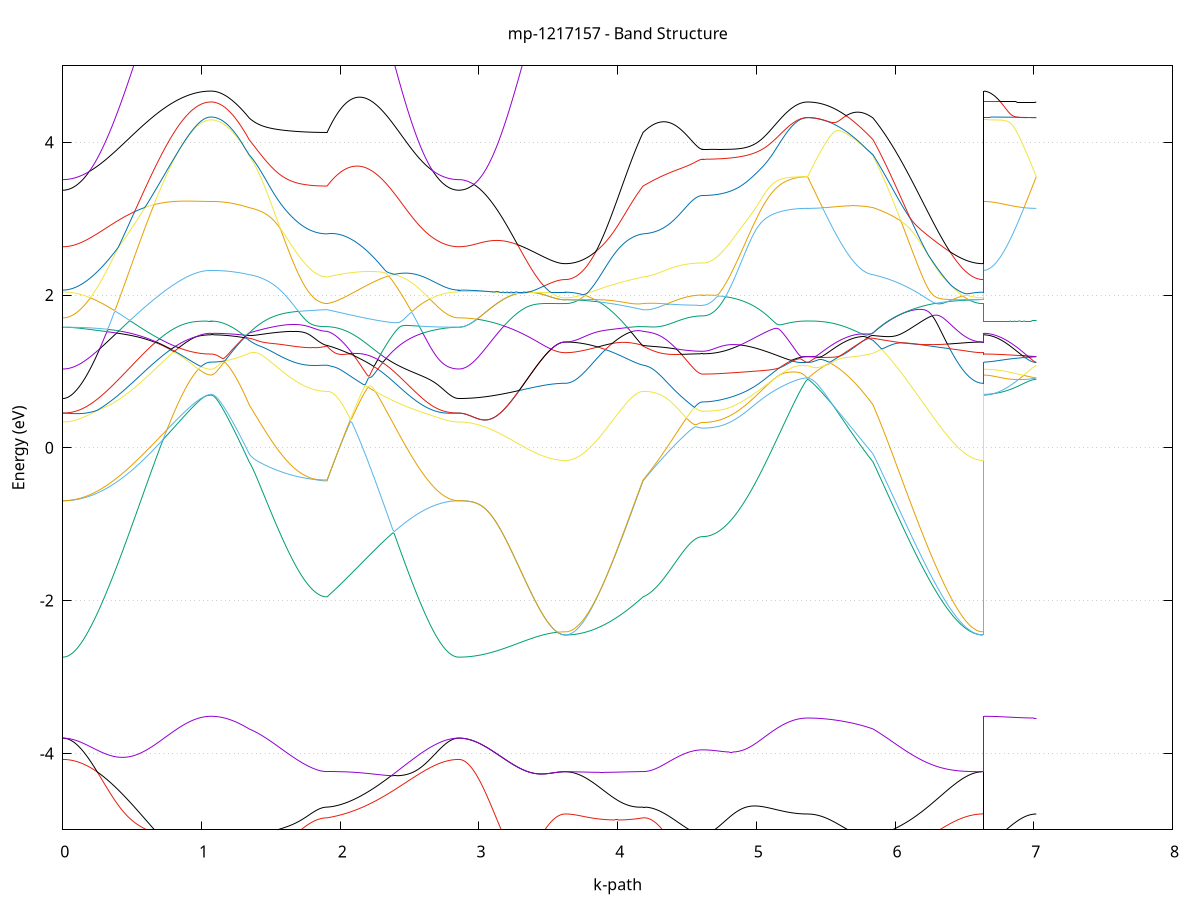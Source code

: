 set title 'mp-1217157 - Band Structure'
set xlabel 'k-path'
set ylabel 'Energy (eV)'
set grid y
set yrange [-5:5]
set terminal png size 800,600
set output 'mp-1217157_bands_gnuplot.png'
plot '-' using 1:2 with lines notitle, '-' using 1:2 with lines notitle, '-' using 1:2 with lines notitle, '-' using 1:2 with lines notitle, '-' using 1:2 with lines notitle, '-' using 1:2 with lines notitle, '-' using 1:2 with lines notitle, '-' using 1:2 with lines notitle, '-' using 1:2 with lines notitle, '-' using 1:2 with lines notitle, '-' using 1:2 with lines notitle, '-' using 1:2 with lines notitle, '-' using 1:2 with lines notitle, '-' using 1:2 with lines notitle, '-' using 1:2 with lines notitle, '-' using 1:2 with lines notitle, '-' using 1:2 with lines notitle, '-' using 1:2 with lines notitle, '-' using 1:2 with lines notitle, '-' using 1:2 with lines notitle, '-' using 1:2 with lines notitle, '-' using 1:2 with lines notitle, '-' using 1:2 with lines notitle, '-' using 1:2 with lines notitle, '-' using 1:2 with lines notitle, '-' using 1:2 with lines notitle, '-' using 1:2 with lines notitle, '-' using 1:2 with lines notitle, '-' using 1:2 with lines notitle, '-' using 1:2 with lines notitle, '-' using 1:2 with lines notitle, '-' using 1:2 with lines notitle, '-' using 1:2 with lines notitle, '-' using 1:2 with lines notitle, '-' using 1:2 with lines notitle, '-' using 1:2 with lines notitle, '-' using 1:2 with lines notitle, '-' using 1:2 with lines notitle, '-' using 1:2 with lines notitle, '-' using 1:2 with lines notitle, '-' using 1:2 with lines notitle, '-' using 1:2 with lines notitle, '-' using 1:2 with lines notitle, '-' using 1:2 with lines notitle, '-' using 1:2 with lines notitle, '-' using 1:2 with lines notitle, '-' using 1:2 with lines notitle, '-' using 1:2 with lines notitle, '-' using 1:2 with lines notitle, '-' using 1:2 with lines notitle, '-' using 1:2 with lines notitle, '-' using 1:2 with lines notitle, '-' using 1:2 with lines notitle, '-' using 1:2 with lines notitle, '-' using 1:2 with lines notitle, '-' using 1:2 with lines notitle, '-' using 1:2 with lines notitle, '-' using 1:2 with lines notitle, '-' using 1:2 with lines notitle, '-' using 1:2 with lines notitle, '-' using 1:2 with lines notitle, '-' using 1:2 with lines notitle, '-' using 1:2 with lines notitle, '-' using 1:2 with lines notitle
0.000000 -34.725912
0.009989 -34.726112
0.019977 -34.726812
0.029966 -34.727812
0.039954 -34.729112
0.049943 -34.730512
0.059931 -34.732112
0.069920 -34.733812
0.079908 -34.735512
0.089897 -34.737312
0.099886 -34.739212
0.109874 -34.741212
0.119863 -34.743212
0.129851 -34.745312
0.139840 -34.747412
0.149828 -34.749612
0.159817 -34.751812
0.169805 -34.754112
0.179794 -34.756412
0.189782 -34.758812
0.199771 -34.761212
0.209760 -34.763712
0.219748 -34.766212
0.229737 -34.768712
0.239725 -34.771312
0.249714 -34.774012
0.259702 -34.776612
0.269691 -34.779412
0.279679 -34.782112
0.289668 -34.784912
0.299657 -34.787812
0.309645 -34.790612
0.319634 -34.793512
0.329622 -34.796512
0.339611 -34.799412
0.349599 -34.802412
0.359588 -34.805512
0.369576 -34.808512
0.379565 -34.811612
0.389554 -34.814612
0.399542 -34.817712
0.409531 -34.820912
0.419519 -34.824012
0.429508 -34.827112
0.439496 -34.830312
0.449485 -34.833412
0.459473 -34.836612
0.469462 -34.839712
0.479451 -34.842912
0.489439 -34.846112
0.499428 -34.849212
0.509416 -34.852412
0.519405 -34.855512
0.529393 -34.858612
0.539382 -34.861812
0.549370 -34.864912
0.559359 -34.867912
0.569347 -34.871012
0.579336 -34.874112
0.589325 -34.877112
0.599313 -34.880112
0.609302 -34.883012
0.619290 -34.886012
0.629279 -34.888912
0.639267 -34.891712
0.649256 -34.894612
0.659244 -34.897312
0.669233 -34.900112
0.679222 -34.902812
0.689210 -34.905512
0.699199 -34.908112
0.709187 -34.910712
0.719176 -34.913212
0.729164 -34.915612
0.739153 -34.918112
0.749141 -34.920412
0.759130 -34.922712
0.769118 -34.925012
0.779107 -34.927212
0.789096 -34.929312
0.799084 -34.931412
0.809073 -34.933412
0.819061 -34.935312
0.829050 -34.937212
0.839038 -34.939012
0.849027 -34.940812
0.859015 -34.942412
0.869004 -34.944012
0.878993 -34.945612
0.888981 -34.947012
0.898970 -34.948412
0.908958 -34.949712
0.918947 -34.950912
0.928935 -34.952112
0.938924 -34.953212
0.948912 -34.954212
0.958901 -34.955112
0.968890 -34.956012
0.978878 -34.956712
0.988867 -34.957412
0.998855 -34.958012
1.008844 -34.958612
1.018832 -34.959012
1.028821 -34.959412
1.038809 -34.959712
1.048798 -34.959912
1.058786 -34.960012
1.068775 -34.960012
1.068775 -34.960012
1.078599 -34.959912
1.088423 -34.959712
1.098247 -34.959212
1.108071 -34.958512
1.117895 -34.957612
1.127719 -34.956612
1.137543 -34.955312
1.147367 -34.953912
1.157191 -34.952312
1.167015 -34.950512
1.176839 -34.948512
1.186664 -34.946312
1.196488 -34.944012
1.206312 -34.941412
1.216136 -34.938712
1.225960 -34.935812
1.235784 -34.932812
1.245608 -34.929512
1.255432 -34.926112
1.265256 -34.922512
1.275080 -34.918812
1.284904 -34.914812
1.294728 -34.910712
1.304552 -34.906512
1.314376 -34.902112
1.324200 -34.897512
1.334024 -34.892812
1.343848 -34.888012
1.343848 -34.888012
1.353694 -34.884412
1.363541 -34.880812
1.373387 -34.877012
1.383233 -34.873212
1.393079 -34.869212
1.402925 -34.868312
1.412771 -34.867612
1.422618 -34.866812
1.432464 -34.865912
1.442310 -34.864912
1.452156 -34.863912
1.462002 -34.862712
1.471848 -34.861512
1.481695 -34.860212
1.491541 -34.858812
1.501387 -34.857412
1.511233 -34.855912
1.521079 -34.854312
1.530925 -34.852612
1.540772 -34.850812
1.550618 -34.849012
1.560464 -34.847212
1.570310 -34.845212
1.580156 -34.843212
1.590003 -34.841212
1.599849 -34.839112
1.609695 -34.837012
1.619541 -34.834812
1.629387 -34.832512
1.639233 -34.830312
1.649080 -34.828012
1.658926 -34.825712
1.668772 -34.823312
1.678618 -34.821012
1.688464 -34.818612
1.698310 -34.816212
1.708157 -34.813912
1.718003 -34.811512
1.727849 -34.809212
1.737695 -34.806912
1.747541 -34.804612
1.757388 -34.802412
1.767234 -34.800212
1.777080 -34.798112
1.786926 -34.796112
1.796772 -34.794112
1.806618 -34.792312
1.816465 -34.790612
1.826311 -34.789012
1.836157 -34.787612
1.846003 -34.786312
1.855849 -34.785212
1.865695 -34.784312
1.875542 -34.783512
1.885388 -34.783012
1.895234 -34.782712
1.905080 -34.782612
1.905080 -34.782612
1.914979 -34.782412
1.924877 -34.782112
1.934775 -34.781812
1.944674 -34.781512
1.954572 -34.781212
1.964470 -34.780912
1.974369 -34.780512
1.984267 -34.780112
1.994166 -34.779712
2.004064 -34.779212
2.013962 -34.778712
2.023861 -34.778212
2.033759 -34.777612
2.043657 -34.777012
2.053556 -34.776412
2.063454 -34.775712
2.073353 -34.774912
2.083251 -34.774112
2.093149 -34.773312
2.103048 -34.772412
2.112946 -34.771512
2.122844 -34.770512
2.132743 -34.769512
2.142641 -34.768412
2.152540 -34.767212
2.162438 -34.766012
2.172336 -34.764812
2.182235 -34.763412
2.192133 -34.762112
2.202032 -34.760612
2.211930 -34.759212
2.221828 -34.757612
2.231727 -34.756012
2.241625 -34.754312
2.251523 -34.752612
2.261422 -34.751112
2.271320 -34.752612
2.281219 -34.753912
2.291117 -34.755212
2.301015 -34.756312
2.310914 -34.757412
2.320812 -34.758512
2.330710 -34.759412
2.340609 -34.760212
2.350507 -34.761012
2.360406 -34.761612
2.370304 -34.762212
2.380202 -34.762812
2.390101 -34.763212
2.399999 -34.763612
2.409897 -34.763912
2.419796 -34.764112
2.429694 -34.764212
2.439593 -34.764312
2.449491 -34.764312
2.459389 -34.764212
2.469288 -34.764112
2.479186 -34.763912
2.489084 -34.763612
2.498983 -34.763212
2.508881 -34.762912
2.518780 -34.762412
2.528678 -34.761912
2.538576 -34.761312
2.548475 -34.760712
2.558373 -34.760012
2.568271 -34.759212
2.578170 -34.758412
2.588068 -34.757612
2.597967 -34.756712
2.607865 -34.755812
2.617763 -34.754812
2.627662 -34.753812
2.637560 -34.752712
2.647458 -34.751612
2.657357 -34.750412
2.667255 -34.749212
2.677154 -34.748012
2.687052 -34.746812
2.696950 -34.745512
2.706849 -34.744112
2.716747 -34.742812
2.726645 -34.741412
2.736544 -34.740012
2.746442 -34.738612
2.756341 -34.737212
2.766239 -34.735812
2.776137 -34.734412
2.786036 -34.732912
2.795934 -34.731512
2.805832 -34.730212
2.815731 -34.728912
2.825629 -34.727712
2.835528 -34.726812
2.845426 -34.726112
2.855324 -34.725912
2.855324 -34.725912
2.865283 -34.725912
2.875241 -34.725812
2.885200 -34.725712
2.895158 -34.725612
2.905117 -34.725412
2.915075 -34.725112
2.925033 -34.724912
2.934992 -34.724512
2.944950 -34.724212
2.954909 -34.723812
2.964867 -34.723312
2.974826 -34.722812
2.984784 -34.722312
2.994743 -34.722312
3.004701 -34.723412
3.014659 -34.724712
3.024618 -34.726012
3.034576 -34.727312
3.044535 -34.728612
3.054493 -34.730012
3.064452 -34.731512
3.074410 -34.732912
3.084369 -34.734412
3.094327 -34.735912
3.104285 -34.737412
3.114244 -34.738912
3.124202 -34.740412
3.134161 -34.742012
3.144119 -34.743512
3.154078 -34.745112
3.164036 -34.746612
3.173995 -34.748112
3.183953 -34.749712
3.193911 -34.751212
3.203870 -34.752712
3.213828 -34.754212
3.223787 -34.755712
3.233745 -34.757212
3.243704 -34.758612
3.253662 -34.760112
3.263621 -34.761512
3.273579 -34.762912
3.283537 -34.764212
3.293496 -34.765512
3.303454 -34.766912
3.313413 -34.768112
3.323371 -34.769412
3.333330 -34.770612
3.343288 -34.771812
3.353247 -34.772912
3.363205 -34.774112
3.373163 -34.775212
3.383122 -34.776212
3.393080 -34.777212
3.403039 -34.778212
3.412997 -34.779112
3.422956 -34.780012
3.432914 -34.780912
3.442873 -34.781712
3.452831 -34.782512
3.462789 -34.783212
3.472748 -34.783912
3.482706 -34.784612
3.492665 -34.785212
3.502623 -34.785712
3.512582 -34.786312
3.522540 -34.786712
3.532499 -34.787212
3.542457 -34.787612
3.552415 -34.787912
3.562374 -34.788212
3.572332 -34.788512
3.582291 -34.788712
3.592249 -34.788812
3.602208 -34.788912
3.612166 -34.789012
3.622125 -34.789012
3.622125 -34.789012
3.631971 -34.789012
3.641817 -34.789012
3.651663 -34.789012
3.661509 -34.789012
3.671355 -34.789012
3.681202 -34.788912
3.691048 -34.788912
3.700894 -34.788912
3.710740 -34.788812
3.720586 -34.788812
3.730432 -34.788812
3.740279 -34.788712
3.750125 -34.788612
3.759971 -34.788612
3.769817 -34.788512
3.779663 -34.788412
3.789510 -34.788412
3.799356 -34.788312
3.809202 -34.788212
3.819048 -34.788112
3.828894 -34.788012
3.838740 -34.787912
3.848587 -34.787812
3.858433 -34.787712
3.868279 -34.787612
3.878125 -34.787412
3.887971 -34.787312
3.897817 -34.787212
3.907664 -34.787112
3.917510 -34.786912
3.927356 -34.786812
3.937202 -34.786712
3.947048 -34.786512
3.956895 -34.786412
3.966741 -34.786212
3.976587 -34.786112
3.986433 -34.785912
3.996279 -34.785812
4.006125 -34.785612
4.015972 -34.785512
4.025818 -34.785312
4.035664 -34.785212
4.045510 -34.785012
4.055356 -34.784912
4.065202 -34.784712
4.075049 -34.784612
4.084895 -34.784412
4.094741 -34.784312
4.104587 -34.784112
4.114433 -34.783912
4.124280 -34.783812
4.134126 -34.783612
4.143972 -34.783412
4.153818 -34.783212
4.163664 -34.783012
4.173510 -34.782812
4.183357 -34.782612
4.183357 -34.782612
4.193355 -34.782512
4.203353 -34.782312
4.213351 -34.782112
4.223349 -34.781912
4.233347 -34.781712
4.243345 -34.781412
4.253343 -34.781112
4.263341 -34.780812
4.273339 -34.780512
4.283337 -34.780112
4.293335 -34.779712
4.303333 -34.779412
4.313331 -34.779012
4.323329 -34.778612
4.333327 -34.778212
4.343326 -34.777912
4.353324 -34.777512
4.363322 -34.777112
4.373320 -34.776812
4.383318 -34.776512
4.393316 -34.776212
4.403314 -34.775912
4.413312 -34.775612
4.423310 -34.775412
4.433308 -34.775112
4.443306 -34.774912
4.453304 -34.774712
4.463302 -34.774612
4.473300 -34.774512
4.483298 -34.774412
4.493296 -34.774312
4.503294 -34.774212
4.513293 -34.774112
4.523291 -34.774112
4.533289 -34.774112
4.543287 -34.774112
4.553285 -34.774012
4.563283 -34.774012
4.573281 -34.774012
4.583279 -34.774012
4.593277 -34.774012
4.603275 -34.774012
4.613273 -34.774012
4.613273 -34.774012
4.623217 -34.774112
4.633161 -34.774112
4.643105 -34.774112
4.653049 -34.774212
4.662993 -34.774212
4.672937 -34.774312
4.682881 -34.774412
4.692824 -34.774612
4.702768 -34.774812
4.712712 -34.775112
4.722656 -34.775412
4.732600 -34.775912
4.742544 -34.776412
4.752488 -34.777212
4.762432 -34.778112
4.772376 -34.779412
4.782320 -34.781012
4.792264 -34.783012
4.802208 -34.785412
4.812152 -34.788412
4.822095 -34.791712
4.832039 -34.795412
4.841983 -34.799512
4.851927 -34.803712
4.861871 -34.808212
4.871815 -34.812712
4.881759 -34.817412
4.891703 -34.822112
4.901647 -34.826812
4.911591 -34.831612
4.921535 -34.836312
4.931479 -34.841012
4.941423 -34.845812
4.951366 -34.850412
4.961310 -34.855112
4.971254 -34.859612
4.981198 -34.864212
4.991142 -34.868612
5.001086 -34.873012
5.011030 -34.877412
5.020974 -34.881612
5.030918 -34.885812
5.040862 -34.889912
5.050806 -34.893912
5.060750 -34.897812
5.070694 -34.901612
5.080637 -34.905312
5.090581 -34.908912
5.100525 -34.912412
5.110469 -34.915812
5.120413 -34.919112
5.130357 -34.922312
5.140301 -34.925412
5.150245 -34.928312
5.160189 -34.931212
5.170133 -34.933912
5.180077 -34.936512
5.190021 -34.939012
5.199965 -34.941312
5.209908 -34.943512
5.219852 -34.945612
5.229796 -34.947612
5.239740 -34.949412
5.249684 -34.951112
5.259628 -34.952712
5.269572 -34.954212
5.279516 -34.955512
5.289460 -34.956612
5.299404 -34.957712
5.309348 -34.958612
5.319292 -34.959312
5.329236 -34.960012
5.339179 -34.960512
5.349123 -34.960812
5.359067 -34.961012
5.369011 -34.961112
5.369011 -34.961112
5.378842 -34.961112
5.388672 -34.961012
5.398503 -34.960912
5.408334 -34.960712
5.418164 -34.960412
5.427995 -34.960112
5.437825 -34.959812
5.447656 -34.959412
5.457487 -34.958912
5.467317 -34.958412
5.477148 -34.957812
5.486979 -34.957112
5.496809 -34.956412
5.506640 -34.955612
5.516470 -34.954712
5.526301 -34.953812
5.536132 -34.952812
5.545962 -34.951712
5.555793 -34.950612
5.565624 -34.949412
5.575454 -34.948112
5.585285 -34.946712
5.595115 -34.945312
5.604946 -34.943812
5.614777 -34.942212
5.624607 -34.940612
5.634438 -34.938812
5.644268 -34.937112
5.654099 -34.935212
5.663930 -34.933312
5.673760 -34.931312
5.683591 -34.929212
5.693421 -34.927012
5.703252 -34.924812
5.713083 -34.922612
5.722913 -34.920212
5.732744 -34.917812
5.742575 -34.915312
5.752405 -34.912812
5.762236 -34.910212
5.772066 -34.907612
5.781897 -34.904912
5.791728 -34.902212
5.801558 -34.899412
5.811389 -34.896612
5.821219 -34.893712
5.831050 -34.890812
5.840881 -34.888012
5.840881 -34.888012
5.850802 -34.882912
5.860723 -34.877712
5.870645 -34.872412
5.880566 -34.869612
5.890487 -34.869212
5.900408 -34.868812
5.910330 -34.868412
5.920251 -34.867912
5.930172 -34.867412
5.940093 -34.866812
5.950015 -34.866112
5.959936 -34.865512
5.969857 -34.864712
5.979779 -34.864012
5.989700 -34.863212
5.999621 -34.862312
6.009542 -34.861412
6.019464 -34.860512
6.029385 -34.859512
6.039306 -34.858512
6.049227 -34.857512
6.059149 -34.856412
6.069070 -34.855312
6.078991 -34.854112
6.088913 -34.853012
6.098834 -34.851712
6.108755 -34.850512
6.118676 -34.849212
6.128598 -34.847912
6.138519 -34.846612
6.148440 -34.845212
6.158361 -34.843812
6.168283 -34.842412
6.178204 -34.841012
6.188125 -34.839612
6.198047 -34.838112
6.207968 -34.836612
6.217889 -34.835112
6.227810 -34.833612
6.237732 -34.832112
6.247653 -34.830612
6.257574 -34.829012
6.267496 -34.827512
6.277417 -34.826012
6.287338 -34.824412
6.297259 -34.822912
6.307181 -34.821412
6.317102 -34.819812
6.327023 -34.818312
6.336944 -34.816812
6.346866 -34.815312
6.356787 -34.813812
6.366708 -34.812312
6.376630 -34.810912
6.386551 -34.809512
6.396472 -34.808112
6.406393 -34.806712
6.416315 -34.805412
6.426236 -34.804112
6.436157 -34.802812
6.446078 -34.801612
6.456000 -34.800412
6.465921 -34.799212
6.475842 -34.798112
6.485764 -34.797112
6.495685 -34.796112
6.505606 -34.795212
6.515527 -34.794312
6.525449 -34.793512
6.535370 -34.792712
6.545291 -34.792012
6.555212 -34.791412
6.565134 -34.790912
6.575055 -34.790412
6.584976 -34.790012
6.594898 -34.789612
6.604819 -34.789412
6.614740 -34.789212
6.624661 -34.789112
6.634583 -34.789012
6.634583 -34.960012
6.644413 -34.960012
6.654244 -34.960012
6.664075 -34.960012
6.673906 -34.960112
6.683737 -34.960112
6.693567 -34.960112
6.703398 -34.960112
6.713229 -34.960112
6.723060 -34.960212
6.732890 -34.960212
6.742721 -34.960212
6.752552 -34.960312
6.762383 -34.960312
6.772213 -34.960312
6.782044 -34.960412
6.791875 -34.960412
6.801706 -34.960412
6.811537 -34.960512
6.821367 -34.960512
6.831198 -34.960612
6.841029 -34.960612
6.850860 -34.960712
6.860690 -34.960712
6.870521 -34.960712
6.880352 -34.960812
6.890183 -34.960812
6.900014 -34.960812
6.909844 -34.960912
6.919675 -34.960912
6.929506 -34.960912
6.939337 -34.961012
6.949167 -34.961012
6.958998 -34.961012
6.968829 -34.961012
6.978660 -34.961012
6.988490 -34.961112
6.998321 -34.961112
7.008152 -34.961112
7.017983 -34.961112
e
0.000000 -34.713512
0.009989 -34.713412
0.019977 -34.713212
0.029966 -34.712812
0.039954 -34.712212
0.049943 -34.711512
0.059931 -34.710712
0.069920 -34.709612
0.079908 -34.708512
0.089897 -34.707112
0.099886 -34.705712
0.109874 -34.704012
0.119863 -34.702312
0.129851 -34.700312
0.139840 -34.698312
0.149828 -34.696112
0.159817 -34.694312
0.169805 -34.692812
0.179794 -34.691412
0.189782 -34.689912
0.199771 -34.688412
0.209760 -34.686912
0.219748 -34.685412
0.229737 -34.683912
0.239725 -34.682412
0.249714 -34.680912
0.259702 -34.679312
0.269691 -34.677812
0.279679 -34.676212
0.289668 -34.674612
0.299657 -34.675212
0.309645 -34.678712
0.319634 -34.682312
0.329622 -34.685812
0.339611 -34.689312
0.349599 -34.692812
0.359588 -34.696312
0.369576 -34.699812
0.379565 -34.703212
0.389554 -34.706712
0.399542 -34.710112
0.409531 -34.713512
0.419519 -34.716912
0.429508 -34.720212
0.439496 -34.723512
0.449485 -34.726812
0.459473 -34.730112
0.469462 -34.733412
0.479451 -34.736612
0.489439 -34.739812
0.499428 -34.743012
0.509416 -34.746112
0.519405 -34.749212
0.529393 -34.752212
0.539382 -34.755312
0.549370 -34.758312
0.559359 -34.761212
0.569347 -34.764112
0.579336 -34.767012
0.589325 -34.769812
0.599313 -34.772612
0.609302 -34.775412
0.619290 -34.778112
0.629279 -34.780712
0.639267 -34.783412
0.649256 -34.785912
0.659244 -34.788412
0.669233 -34.790912
0.679222 -34.793312
0.689210 -34.795712
0.699199 -34.798012
0.709187 -34.800312
0.719176 -34.802512
0.729164 -34.804712
0.739153 -34.806812
0.749141 -34.808912
0.759130 -34.810912
0.769118 -34.812812
0.779107 -34.814712
0.789096 -34.816612
0.799084 -34.818312
0.809073 -34.820112
0.819061 -34.821712
0.829050 -34.823312
0.839038 -34.824812
0.849027 -34.826312
0.859015 -34.827712
0.869004 -34.829112
0.878993 -34.830412
0.888981 -34.831812
0.898970 -34.834812
0.908958 -34.837712
0.918947 -34.840412
0.928935 -34.842912
0.938924 -34.845312
0.948912 -34.847512
0.958901 -34.849612
0.968890 -34.851512
0.978878 -34.853212
0.988867 -34.854712
0.998855 -34.856012
1.008844 -34.857212
1.018832 -34.858212
1.028821 -34.859012
1.038809 -34.859612
1.048798 -34.860112
1.058786 -34.860412
1.068775 -34.860512
1.068775 -34.860512
1.078599 -34.860512
1.088423 -34.860812
1.098247 -34.861112
1.108071 -34.861612
1.117895 -34.862112
1.127719 -34.862712
1.137543 -34.863412
1.147367 -34.864012
1.157191 -34.864712
1.167015 -34.865312
1.176839 -34.865912
1.186664 -34.866512
1.196488 -34.867112
1.206312 -34.867612
1.216136 -34.868112
1.225960 -34.868612
1.235784 -34.869012
1.245608 -34.869412
1.255432 -34.869712
1.265256 -34.870012
1.275080 -34.870212
1.284904 -34.870412
1.294728 -34.870512
1.304552 -34.870612
1.314376 -34.870712
1.324200 -34.870712
1.334024 -34.870612
1.343848 -34.870512
1.343848 -34.870512
1.353694 -34.870412
1.363541 -34.870112
1.373387 -34.869812
1.383233 -34.869412
1.393079 -34.868912
1.402925 -34.865212
1.412771 -34.861012
1.422618 -34.856812
1.432464 -34.852412
1.442310 -34.848012
1.452156 -34.843512
1.462002 -34.838912
1.471848 -34.834312
1.481695 -34.829512
1.491541 -34.824712
1.501387 -34.819912
1.511233 -34.814912
1.521079 -34.809912
1.530925 -34.804912
1.540772 -34.799712
1.550618 -34.794612
1.560464 -34.789412
1.570310 -34.784112
1.580156 -34.778812
1.590003 -34.773512
1.599849 -34.768212
1.609695 -34.762812
1.619541 -34.757412
1.629387 -34.752012
1.639233 -34.746612
1.649080 -34.741212
1.658926 -34.735812
1.668772 -34.730512
1.678618 -34.726012
1.688464 -34.724212
1.698310 -34.722512
1.708157 -34.720812
1.718003 -34.719212
1.727849 -34.717712
1.737695 -34.716212
1.747541 -34.714812
1.757388 -34.713412
1.767234 -34.712112
1.777080 -34.710912
1.786926 -34.709812
1.796772 -34.708712
1.806618 -34.707812
1.816465 -34.706912
1.826311 -34.706112
1.836157 -34.705312
1.846003 -34.704712
1.855849 -34.704212
1.865695 -34.703712
1.875542 -34.703412
1.885388 -34.703112
1.895234 -34.703012
1.905080 -34.702912
1.905080 -34.702912
1.914979 -34.700312
1.924877 -34.697712
1.934775 -34.695112
1.944674 -34.692512
1.954572 -34.689912
1.964470 -34.687312
1.974369 -34.684612
1.984267 -34.682012
1.994166 -34.679512
2.004064 -34.683312
2.013962 -34.686912
2.023861 -34.690512
2.033759 -34.694012
2.043657 -34.697412
2.053556 -34.700712
2.063454 -34.704012
2.073353 -34.707212
2.083251 -34.710212
2.093149 -34.713312
2.103048 -34.716212
2.112946 -34.719012
2.122844 -34.721812
2.132743 -34.724412
2.142641 -34.727012
2.152540 -34.729512
2.162438 -34.731912
2.172336 -34.734212
2.182235 -34.736512
2.192133 -34.738612
2.202032 -34.740712
2.211930 -34.742612
2.221828 -34.744512
2.231727 -34.746312
2.241625 -34.748012
2.251523 -34.749612
2.261422 -34.750812
2.271320 -34.749012
2.281219 -34.747112
2.291117 -34.745112
2.301015 -34.743112
2.310914 -34.741012
2.320812 -34.738912
2.330710 -34.736712
2.340609 -34.734412
2.350507 -34.732112
2.360406 -34.729812
2.370304 -34.727412
2.380202 -34.724912
2.390101 -34.722412
2.399999 -34.719812
2.409897 -34.717112
2.419796 -34.714512
2.429694 -34.711712
2.439593 -34.709012
2.449491 -34.706112
2.459389 -34.703312
2.469288 -34.700312
2.479186 -34.697412
2.489084 -34.694412
2.498983 -34.691312
2.508881 -34.688312
2.518780 -34.685112
2.528678 -34.682012
2.538576 -34.680612
2.548475 -34.682612
2.558373 -34.684512
2.568271 -34.686312
2.578170 -34.688112
2.588068 -34.689812
2.597967 -34.691512
2.607865 -34.693212
2.617763 -34.694712
2.627662 -34.696212
2.637560 -34.697612
2.647458 -34.699012
2.657357 -34.700412
2.667255 -34.701612
2.677154 -34.702812
2.687052 -34.704012
2.696950 -34.705012
2.706849 -34.706112
2.716747 -34.707012
2.726645 -34.707912
2.736544 -34.708712
2.746442 -34.709512
2.756341 -34.710212
2.766239 -34.710812
2.776137 -34.711412
2.786036 -34.711912
2.795934 -34.712312
2.805832 -34.712612
2.815731 -34.712912
2.825629 -34.713212
2.835528 -34.713312
2.845426 -34.713412
2.855324 -34.713512
2.855324 -34.713512
2.865283 -34.713512
2.875241 -34.713712
2.885200 -34.713912
2.895158 -34.714312
2.905117 -34.714712
2.915075 -34.715212
2.925033 -34.715812
2.934992 -34.716512
2.944950 -34.717312
2.954909 -34.718212
2.964867 -34.719112
2.974826 -34.720112
2.984784 -34.721112
2.994743 -34.722312
3.004701 -34.723412
3.014659 -34.724712
3.024618 -34.726012
3.034576 -34.727312
3.044535 -34.728612
3.054493 -34.730012
3.064452 -34.731512
3.074410 -34.732912
3.084369 -34.734412
3.094327 -34.735912
3.104285 -34.737412
3.114244 -34.738912
3.124202 -34.740412
3.134161 -34.742012
3.144119 -34.743512
3.154078 -34.745112
3.164036 -34.746612
3.173995 -34.748112
3.183953 -34.749712
3.193911 -34.751212
3.203870 -34.752712
3.213828 -34.754212
3.223787 -34.755712
3.233745 -34.757212
3.243704 -34.758612
3.253662 -34.760112
3.263621 -34.761512
3.273579 -34.762912
3.283537 -34.764212
3.293496 -34.765512
3.303454 -34.766912
3.313413 -34.768112
3.323371 -34.769412
3.333330 -34.770612
3.343288 -34.771812
3.353247 -34.772912
3.363205 -34.774112
3.373163 -34.775212
3.383122 -34.776212
3.393080 -34.777212
3.403039 -34.778212
3.412997 -34.779112
3.422956 -34.780012
3.432914 -34.780912
3.442873 -34.781712
3.452831 -34.782512
3.462789 -34.783212
3.472748 -34.783912
3.482706 -34.784612
3.492665 -34.785212
3.502623 -34.785712
3.512582 -34.786312
3.522540 -34.786712
3.532499 -34.787212
3.542457 -34.787612
3.552415 -34.787912
3.562374 -34.788212
3.572332 -34.788512
3.582291 -34.788712
3.592249 -34.788812
3.602208 -34.788912
3.612166 -34.789012
3.622125 -34.789012
3.622125 -34.789012
3.631971 -34.789012
3.641817 -34.788912
3.651663 -34.788812
3.661509 -34.788512
3.671355 -34.788312
3.681202 -34.787912
3.691048 -34.787512
3.700894 -34.787112
3.710740 -34.786612
3.720586 -34.786012
3.730432 -34.785312
3.740279 -34.784612
3.750125 -34.783912
3.759971 -34.783112
3.769817 -34.782212
3.779663 -34.781312
3.789510 -34.780312
3.799356 -34.779212
3.809202 -34.778112
3.819048 -34.777012
3.828894 -34.775812
3.838740 -34.774512
3.848587 -34.773212
3.858433 -34.771812
3.868279 -34.770412
3.878125 -34.768912
3.887971 -34.767412
3.897817 -34.765812
3.907664 -34.764212
3.917510 -34.762512
3.927356 -34.760812
3.937202 -34.759012
3.947048 -34.757212
3.956895 -34.755312
3.966741 -34.753412
3.976587 -34.751512
3.986433 -34.749512
3.996279 -34.747512
4.006125 -34.745412
4.015972 -34.743312
4.025818 -34.741212
4.035664 -34.739012
4.045510 -34.736812
4.055356 -34.734512
4.065202 -34.732212
4.075049 -34.729912
4.084895 -34.727612
4.094741 -34.725212
4.104587 -34.722912
4.114433 -34.720412
4.124280 -34.718012
4.134126 -34.715512
4.143972 -34.713012
4.153818 -34.710512
4.163664 -34.708012
4.173510 -34.705512
4.183357 -34.702912
4.183357 -34.702912
4.193355 -34.701712
4.203353 -34.700512
4.213351 -34.699212
4.223349 -34.698012
4.233347 -34.696712
4.243345 -34.695312
4.253343 -34.693912
4.263341 -34.692612
4.273339 -34.691212
4.283337 -34.689712
4.293335 -34.688312
4.303333 -34.686812
4.313331 -34.685312
4.323329 -34.683812
4.333327 -34.684312
4.343326 -34.686012
4.353324 -34.687712
4.363322 -34.689212
4.373320 -34.690612
4.383318 -34.691912
4.393316 -34.693112
4.403314 -34.694212
4.413312 -34.695212
4.423310 -34.696112
4.433308 -34.696912
4.443306 -34.697612
4.453304 -34.698212
4.463302 -34.698812
4.473300 -34.699212
4.483298 -34.699612
4.493296 -34.699912
4.503294 -34.700112
4.513293 -34.700312
4.523291 -34.700512
4.533289 -34.700612
4.543287 -34.700612
4.553285 -34.700712
4.563283 -34.700712
4.573281 -34.700712
4.583279 -34.700812
4.593277 -34.700812
4.603275 -34.700812
4.613273 -34.700812
4.613273 -34.700812
4.623217 -34.701012
4.633161 -34.701812
4.643105 -34.703112
4.653049 -34.704812
4.662993 -34.707012
4.672937 -34.709512
4.682881 -34.712412
4.692824 -34.715612
4.702768 -34.719012
4.712712 -34.722612
4.722656 -34.726312
4.732600 -34.730212
4.742544 -34.734012
4.752488 -34.737812
4.762432 -34.741512
4.772376 -34.745012
4.782320 -34.748312
4.792264 -34.751112
4.802208 -34.753612
4.812152 -34.755612
4.822095 -34.757212
4.832039 -34.758512
4.841983 -34.759412
4.851927 -34.760112
4.861871 -34.760712
4.871815 -34.761012
4.881759 -34.761312
4.891703 -34.761512
4.901647 -34.761512
4.911591 -34.764312
4.921535 -34.768112
4.931479 -34.771912
4.941423 -34.775612
4.951366 -34.779212
4.961310 -34.782812
4.971254 -34.786312
4.981198 -34.789712
4.991142 -34.793012
5.001086 -34.796312
5.011030 -34.799612
5.020974 -34.802712
5.030918 -34.805812
5.040862 -34.808812
5.050806 -34.811712
5.060750 -34.814612
5.070694 -34.817312
5.080637 -34.820012
5.090581 -34.822612
5.100525 -34.825112
5.110469 -34.827612
5.120413 -34.829912
5.130357 -34.832212
5.140301 -34.834412
5.150245 -34.836412
5.160189 -34.838412
5.170133 -34.840412
5.180077 -34.842212
5.190021 -34.843912
5.199965 -34.845612
5.209908 -34.847112
5.219852 -34.848612
5.229796 -34.849912
5.239740 -34.851212
5.249684 -34.852412
5.259628 -34.853512
5.269572 -34.854512
5.279516 -34.855412
5.289460 -34.856212
5.299404 -34.856912
5.309348 -34.857512
5.319292 -34.858012
5.329236 -34.858512
5.339179 -34.858812
5.349123 -34.859012
5.359067 -34.859212
5.369011 -34.859212
5.369011 -34.859212
5.378842 -34.859212
5.388672 -34.859212
5.398503 -34.859112
5.408334 -34.859012
5.418164 -34.858912
5.427995 -34.858812
5.437825 -34.858712
5.447656 -34.858612
5.457487 -34.858512
5.467317 -34.858412
5.477148 -34.858312
5.486979 -34.858212
5.496809 -34.858112
5.506640 -34.858112
5.516470 -34.858112
5.526301 -34.858112
5.536132 -34.858212
5.545962 -34.858312
5.555793 -34.858512
5.565624 -34.858712
5.575454 -34.859012
5.585285 -34.859312
5.595115 -34.859612
5.604946 -34.860112
5.614777 -34.860512
5.624607 -34.861012
5.634438 -34.861512
5.644268 -34.862112
5.654099 -34.862712
5.663930 -34.863312
5.673760 -34.863912
5.683591 -34.864512
5.693421 -34.865212
5.703252 -34.865812
5.713083 -34.866312
5.722913 -34.866912
5.732744 -34.867512
5.742575 -34.868012
5.752405 -34.868412
5.762236 -34.868912
5.772066 -34.869312
5.781897 -34.869612
5.791728 -34.869912
5.801558 -34.870212
5.811389 -34.870412
5.821219 -34.870512
5.831050 -34.870512
5.840881 -34.870512
5.840881 -34.870512
5.850802 -34.870312
5.860723 -34.870112
5.870645 -34.869912
5.880566 -34.866912
5.890487 -34.861312
5.900408 -34.855612
5.910330 -34.849712
5.920251 -34.843712
5.930172 -34.837612
5.940093 -34.831312
5.950015 -34.825012
5.959936 -34.818512
5.969857 -34.812012
5.979779 -34.805312
5.989700 -34.798612
5.999621 -34.791712
6.009542 -34.784812
6.019464 -34.777812
6.029385 -34.770712
6.039306 -34.763612
6.049227 -34.756312
6.059149 -34.749112
6.069070 -34.741712
6.078991 -34.734312
6.088913 -34.731012
6.098834 -34.728512
6.108755 -34.726012
6.118676 -34.723512
6.128598 -34.721112
6.138519 -34.718712
6.148440 -34.716312
6.158361 -34.714012
6.168283 -34.711712
6.178204 -34.709412
6.188125 -34.707212
6.198047 -34.705012
6.207968 -34.702812
6.217889 -34.700712
6.227810 -34.698612
6.237732 -34.696612
6.247653 -34.694612
6.257574 -34.698312
6.267496 -34.702412
6.277417 -34.706512
6.287338 -34.710512
6.297259 -34.714412
6.307181 -34.718312
6.317102 -34.722212
6.327023 -34.725912
6.336944 -34.729612
6.346866 -34.733212
6.356787 -34.736712
6.366708 -34.740212
6.376630 -34.743512
6.386551 -34.746812
6.396472 -34.749912
6.406393 -34.753012
6.416315 -34.755912
6.426236 -34.758712
6.436157 -34.761412
6.446078 -34.764012
6.456000 -34.766512
6.465921 -34.768912
6.475842 -34.771112
6.485764 -34.773312
6.495685 -34.775312
6.505606 -34.777112
6.515527 -34.778912
6.525449 -34.780512
6.535370 -34.781912
6.545291 -34.783312
6.555212 -34.784512
6.565134 -34.785512
6.575055 -34.786512
6.584976 -34.787212
6.594898 -34.787912
6.604819 -34.788412
6.614740 -34.788712
6.624661 -34.789012
6.634583 -34.789012
6.634583 -34.860512
6.644413 -34.860512
6.654244 -34.860512
6.664075 -34.860412
6.673906 -34.860412
6.683737 -34.860412
6.693567 -34.860412
6.703398 -34.860412
6.713229 -34.860312
6.723060 -34.860312
6.732890 -34.860312
6.742721 -34.860212
6.752552 -34.860212
6.762383 -34.860212
6.772213 -34.860112
6.782044 -34.860112
6.791875 -34.860012
6.801706 -34.860012
6.811537 -34.859912
6.821367 -34.859912
6.831198 -34.859812
6.841029 -34.859812
6.850860 -34.859712
6.860690 -34.859712
6.870521 -34.859612
6.880352 -34.859612
6.890183 -34.859512
6.900014 -34.859512
6.909844 -34.859512
6.919675 -34.859412
6.929506 -34.859412
6.939337 -34.859412
6.949167 -34.859312
6.958998 -34.859312
6.968829 -34.859312
6.978660 -34.859312
6.988490 -34.859312
6.998321 -34.859212
7.008152 -34.859212
7.017983 -34.859212
e
0.000000 -34.713512
0.009989 -34.713312
0.019977 -34.712712
0.029966 -34.711812
0.039954 -34.710712
0.049943 -34.709512
0.059931 -34.708312
0.069920 -34.706912
0.079908 -34.705612
0.089897 -34.704212
0.099886 -34.702812
0.109874 -34.701412
0.119863 -34.700012
0.129851 -34.698612
0.139840 -34.697112
0.149828 -34.695712
0.159817 -34.693712
0.169805 -34.691212
0.179794 -34.688512
0.189782 -34.685812
0.199771 -34.682912
0.209760 -34.679812
0.219748 -34.676612
0.229737 -34.673312
0.239725 -34.669912
0.249714 -34.666312
0.259702 -34.662612
0.269691 -34.664512
0.279679 -34.668012
0.289668 -34.671612
0.299657 -34.673012
0.309645 -34.671412
0.319634 -34.669812
0.329622 -34.668112
0.339611 -34.666512
0.349599 -34.664812
0.359588 -34.663112
0.369576 -34.661412
0.379565 -34.659712
0.389554 -34.658012
0.399542 -34.656212
0.409531 -34.654512
0.419519 -34.652712
0.429508 -34.650912
0.439496 -34.649212
0.449485 -34.647412
0.459473 -34.645612
0.469462 -34.643712
0.479451 -34.641912
0.489439 -34.640612
0.499428 -34.645212
0.509416 -34.649912
0.519405 -34.654712
0.529393 -34.659612
0.539382 -34.664612
0.549370 -34.669712
0.559359 -34.674912
0.569347 -34.680112
0.579336 -34.685412
0.589325 -34.690712
0.599313 -34.696112
0.609302 -34.701512
0.619290 -34.706912
0.629279 -34.712412
0.639267 -34.717812
0.649256 -34.723212
0.659244 -34.728612
0.669233 -34.734012
0.679222 -34.739312
0.689210 -34.744612
0.699199 -34.749912
0.709187 -34.755012
0.719176 -34.760212
0.729164 -34.765212
0.739153 -34.770212
0.749141 -34.775112
0.759130 -34.779912
0.769118 -34.784612
0.779107 -34.789212
0.789096 -34.793712
0.799084 -34.798112
0.809073 -34.802412
0.819061 -34.806512
0.829050 -34.810612
0.839038 -34.814512
0.849027 -34.818212
0.859015 -34.821812
0.869004 -34.825312
0.878993 -34.828612
0.888981 -34.831612
0.898970 -34.832812
0.908958 -34.833912
0.918947 -34.834912
0.928935 -34.835912
0.938924 -34.836812
0.948912 -34.837612
0.958901 -34.838412
0.968890 -34.839112
0.978878 -34.839712
0.988867 -34.840312
0.998855 -34.840812
1.008844 -34.841212
1.018832 -34.841612
1.028821 -34.841912
1.038809 -34.842112
1.048798 -34.842312
1.058786 -34.842412
1.068775 -34.842412
1.068775 -34.842412
1.078599 -34.842312
1.088423 -34.841912
1.098247 -34.841312
1.108071 -34.840512
1.117895 -34.839512
1.127719 -34.838412
1.137543 -34.837112
1.147367 -34.835712
1.157191 -34.834212
1.167015 -34.832712
1.176839 -34.831012
1.186664 -34.829312
1.196488 -34.827512
1.206312 -34.825712
1.216136 -34.823812
1.225960 -34.821812
1.235784 -34.819812
1.245608 -34.817812
1.255432 -34.815712
1.265256 -34.813512
1.275080 -34.811412
1.284904 -34.809212
1.294728 -34.806912
1.304552 -34.804612
1.314376 -34.802312
1.324200 -34.800012
1.334024 -34.797612
1.343848 -34.795212
1.343848 -34.795212
1.353694 -34.793512
1.363541 -34.791712
1.373387 -34.789912
1.383233 -34.788012
1.393079 -34.786112
1.402925 -34.784212
1.412771 -34.782212
1.422618 -34.780212
1.432464 -34.778112
1.442310 -34.776112
1.452156 -34.774012
1.462002 -34.771912
1.471848 -34.769712
1.481695 -34.767612
1.491541 -34.765412
1.501387 -34.763312
1.511233 -34.761112
1.521079 -34.758912
1.530925 -34.756712
1.540772 -34.754512
1.550618 -34.752412
1.560464 -34.750212
1.570310 -34.748012
1.580156 -34.745912
1.590003 -34.743812
1.599849 -34.741712
1.609695 -34.739612
1.619541 -34.737512
1.629387 -34.735512
1.639233 -34.733512
1.649080 -34.731612
1.658926 -34.729712
1.668772 -34.727812
1.678618 -34.725112
1.688464 -34.719812
1.698310 -34.714612
1.708157 -34.709312
1.718003 -34.704212
1.727849 -34.699112
1.737695 -34.694112
1.747541 -34.689312
1.757388 -34.684512
1.767234 -34.679912
1.777080 -34.675512
1.786926 -34.671212
1.796772 -34.667112
1.806618 -34.663312
1.816465 -34.659712
1.826311 -34.656412
1.836157 -34.653512
1.846003 -34.652312
1.855849 -34.653512
1.865695 -34.654512
1.875542 -34.655212
1.885388 -34.655812
1.895234 -34.656112
1.905080 -34.656212
1.905080 -34.656212
1.914979 -34.654612
1.924877 -34.652812
1.934775 -34.655812
1.944674 -34.659912
1.954572 -34.664012
1.964470 -34.668012
1.974369 -34.671912
1.984267 -34.675812
1.994166 -34.679412
2.004064 -34.676712
2.013962 -34.674112
2.023861 -34.671512
2.033759 -34.668812
2.043657 -34.666212
2.053556 -34.663612
2.063454 -34.661012
2.073353 -34.658412
2.083251 -34.655912
2.093149 -34.653312
2.103048 -34.650812
2.112946 -34.648212
2.122844 -34.645712
2.132743 -34.643212
2.142641 -34.640812
2.152540 -34.638312
2.162438 -34.635912
2.172336 -34.633512
2.182235 -34.631212
2.192133 -34.628812
2.202032 -34.626512
2.211930 -34.624312
2.221828 -34.622012
2.231727 -34.619812
2.241625 -34.617612
2.251523 -34.615512
2.261422 -34.613412
2.271320 -34.611312
2.281219 -34.613912
2.291117 -34.616912
2.301015 -34.619912
2.310914 -34.622912
2.320812 -34.625812
2.330710 -34.628712
2.340609 -34.631612
2.350507 -34.634412
2.360406 -34.637212
2.370304 -34.640012
2.380202 -34.642712
2.390101 -34.645412
2.399999 -34.648112
2.409897 -34.650712
2.419796 -34.653312
2.429694 -34.655812
2.439593 -34.658312
2.449491 -34.660712
2.459389 -34.663112
2.469288 -34.665512
2.479186 -34.667812
2.489084 -34.670112
2.498983 -34.672312
2.508881 -34.674412
2.518780 -34.676512
2.528678 -34.678612
2.538576 -34.678812
2.548475 -34.675612
2.558373 -34.672312
2.568271 -34.669012
2.578170 -34.665912
2.588068 -34.667912
2.597967 -34.669812
2.607865 -34.671812
2.617763 -34.673812
2.627662 -34.675812
2.637560 -34.677712
2.647458 -34.679712
2.657357 -34.681612
2.667255 -34.683612
2.677154 -34.685512
2.687052 -34.687412
2.696950 -34.689312
2.706849 -34.691212
2.716747 -34.693112
2.726645 -34.694912
2.736544 -34.696812
2.746442 -34.698612
2.756341 -34.700412
2.766239 -34.702212
2.776137 -34.703912
2.786036 -34.705612
2.795934 -34.707212
2.805832 -34.708812
2.815731 -34.710212
2.825629 -34.711512
2.835528 -34.712512
2.845426 -34.713212
2.855324 -34.713512
2.855324 -34.713512
2.865283 -34.713512
2.875241 -34.713712
2.885200 -34.713912
2.895158 -34.714312
2.905117 -34.714712
2.915075 -34.715212
2.925033 -34.715812
2.934992 -34.716512
2.944950 -34.717312
2.954909 -34.718212
2.964867 -34.719112
2.974826 -34.720112
2.984784 -34.721112
2.994743 -34.721712
3.004701 -34.721112
3.014659 -34.720512
3.024618 -34.719812
3.034576 -34.719112
3.044535 -34.718312
3.054493 -34.717512
3.064452 -34.716712
3.074410 -34.715812
3.084369 -34.714912
3.094327 -34.713912
3.104285 -34.713012
3.114244 -34.711912
3.124202 -34.710912
3.134161 -34.709812
3.144119 -34.708712
3.154078 -34.707612
3.164036 -34.706412
3.173995 -34.705312
3.183953 -34.704012
3.193911 -34.702812
3.203870 -34.701612
3.213828 -34.700312
3.223787 -34.699012
3.233745 -34.697712
3.243704 -34.696412
3.253662 -34.695012
3.263621 -34.693712
3.273579 -34.692312
3.283537 -34.691012
3.293496 -34.689612
3.303454 -34.688312
3.313413 -34.686912
3.323371 -34.685512
3.333330 -34.684212
3.343288 -34.682812
3.353247 -34.681412
3.363205 -34.680112
3.373163 -34.678812
3.383122 -34.677512
3.393080 -34.676212
3.403039 -34.674912
3.412997 -34.673712
3.422956 -34.672512
3.432914 -34.671312
3.442873 -34.670212
3.452831 -34.669112
3.462789 -34.668012
3.472748 -34.667012
3.482706 -34.666112
3.492665 -34.665212
3.502623 -34.664312
3.512582 -34.663512
3.522540 -34.662812
3.532499 -34.662112
3.542457 -34.661512
3.552415 -34.661012
3.562374 -34.660512
3.572332 -34.660112
3.582291 -34.659812
3.592249 -34.659512
3.602208 -34.659312
3.612166 -34.659212
3.622125 -34.659212
3.622125 -34.659212
3.631971 -34.659212
3.641817 -34.659312
3.651663 -34.659412
3.661509 -34.659512
3.671355 -34.659612
3.681202 -34.659812
3.691048 -34.660012
3.700894 -34.660312
3.710740 -34.660612
3.720586 -34.660912
3.730432 -34.661212
3.740279 -34.661612
3.750125 -34.662012
3.759971 -34.662412
3.769817 -34.662912
3.779663 -34.663312
3.789510 -34.663812
3.799356 -34.664212
3.809202 -34.664712
3.819048 -34.665212
3.828894 -34.665712
3.838740 -34.666212
3.848587 -34.666612
3.858433 -34.667112
3.868279 -34.667612
3.878125 -34.668012
3.887971 -34.668412
3.897817 -34.668912
3.907664 -34.669212
3.917510 -34.669612
3.927356 -34.669912
3.937202 -34.670212
3.947048 -34.670412
3.956895 -34.670612
3.966741 -34.670812
3.976587 -34.670912
3.986433 -34.671012
3.996279 -34.670912
4.006125 -34.670912
4.015972 -34.670712
4.025818 -34.670512
4.035664 -34.670312
4.045510 -34.669912
4.055356 -34.669512
4.065202 -34.669012
4.075049 -34.668412
4.084895 -34.667812
4.094741 -34.667012
4.104587 -34.666212
4.114433 -34.665312
4.124280 -34.664212
4.134126 -34.663112
4.143972 -34.661912
4.153818 -34.660612
4.163664 -34.659312
4.173510 -34.657812
4.183357 -34.656212
4.183357 -34.656212
4.193355 -34.655912
4.203353 -34.656512
4.213351 -34.658012
4.223349 -34.660112
4.233347 -34.662412
4.243345 -34.664812
4.253343 -34.667212
4.263341 -34.669612
4.273339 -34.671912
4.283337 -34.674212
4.293335 -34.676412
4.303333 -34.678512
4.313331 -34.680512
4.323329 -34.682512
4.333327 -34.682312
4.343326 -34.680812
4.353324 -34.679312
4.363322 -34.677712
4.373320 -34.676212
4.383318 -34.674712
4.393316 -34.673212
4.403314 -34.671612
4.413312 -34.670112
4.423310 -34.668712
4.433308 -34.667212
4.443306 -34.665812
4.453304 -34.664412
4.463302 -34.663012
4.473300 -34.661712
4.483298 -34.660412
4.493296 -34.659112
4.503294 -34.658012
4.513293 -34.656912
4.523291 -34.655912
4.533289 -34.654912
4.543287 -34.654112
4.553285 -34.653312
4.563283 -34.652712
4.573281 -34.652212
4.583279 -34.651712
4.593277 -34.651412
4.603275 -34.651212
4.613273 -34.651212
4.613273 -34.651212
4.623217 -34.651712
4.633161 -34.653012
4.643105 -34.655212
4.653049 -34.657912
4.662993 -34.661112
4.672937 -34.664612
4.682881 -34.668412
4.692824 -34.672412
4.702768 -34.676412
4.712712 -34.680612
4.722656 -34.684812
4.732600 -34.689112
4.742544 -34.693412
4.752488 -34.697812
4.762432 -34.702112
4.772376 -34.706412
4.782320 -34.710812
4.792264 -34.715112
4.802208 -34.719412
4.812152 -34.723612
4.822095 -34.727912
4.832039 -34.732112
4.841983 -34.736312
4.851927 -34.740412
4.861871 -34.744512
4.871815 -34.748612
4.881759 -34.752612
4.891703 -34.756612
4.901647 -34.760512
4.911591 -34.761612
4.921535 -34.761612
4.931479 -34.761512
4.941423 -34.761412
4.951366 -34.761312
4.961310 -34.761212
4.971254 -34.761012
4.981198 -34.760912
4.991142 -34.760712
5.001086 -34.760512
5.011030 -34.760312
5.020974 -34.760112
5.030918 -34.759912
5.040862 -34.759712
5.050806 -34.759412
5.060750 -34.759212
5.070694 -34.759012
5.080637 -34.758812
5.090581 -34.758512
5.100525 -34.758312
5.110469 -34.758112
5.120413 -34.757912
5.130357 -34.757712
5.140301 -34.757412
5.150245 -34.757212
5.160189 -34.757012
5.170133 -34.756812
5.180077 -34.756712
5.190021 -34.756512
5.199965 -34.756312
5.209908 -34.756112
5.219852 -34.756012
5.229796 -34.755812
5.239740 -34.755712
5.249684 -34.755512
5.259628 -34.755412
5.269572 -34.755312
5.279516 -34.755212
5.289460 -34.755112
5.299404 -34.755012
5.309348 -34.755012
5.319292 -34.754912
5.329236 -34.754912
5.339179 -34.754812
5.349123 -34.754812
5.359067 -34.754812
5.369011 -34.754812
5.369011 -34.754812
5.378842 -34.758112
5.388672 -34.761412
5.398503 -34.764712
5.408334 -34.767812
5.418164 -34.770912
5.427995 -34.773912
5.437825 -34.776712
5.447656 -34.779512
5.457487 -34.782212
5.467317 -34.784812
5.477148 -34.787312
5.486979 -34.789712
5.496809 -34.792012
5.506640 -34.794112
5.516470 -34.796212
5.526301 -34.798012
5.536132 -34.799812
5.545962 -34.801412
5.555793 -34.802912
5.565624 -34.804212
5.575454 -34.805412
5.585285 -34.806412
5.595115 -34.807312
5.604946 -34.808112
5.614777 -34.808712
5.624607 -34.809112
5.634438 -34.809512
5.644268 -34.809712
5.654099 -34.809812
5.663930 -34.809712
5.673760 -34.809612
5.683591 -34.809412
5.693421 -34.809012
5.703252 -34.808612
5.713083 -34.808112
5.722913 -34.807512
5.732744 -34.806812
5.742575 -34.806112
5.752405 -34.805312
5.762236 -34.804412
5.772066 -34.803512
5.781897 -34.802512
5.791728 -34.801412
5.801558 -34.800312
5.811389 -34.799112
5.821219 -34.797912
5.831050 -34.796612
5.840881 -34.795212
5.840881 -34.795212
5.850802 -34.792812
5.860723 -34.790312
5.870645 -34.787812
5.880566 -34.785312
5.890487 -34.782812
5.900408 -34.780212
5.910330 -34.777712
5.920251 -34.775112
5.930172 -34.772512
5.940093 -34.769912
5.950015 -34.767312
5.959936 -34.764712
5.969857 -34.762012
5.979779 -34.759412
5.989700 -34.756812
5.999621 -34.754212
6.009542 -34.751612
6.019464 -34.749012
6.029385 -34.746412
6.039306 -34.743812
6.049227 -34.741212
6.059149 -34.738612
6.069070 -34.736012
6.078991 -34.733512
6.088913 -34.726912
6.098834 -34.719412
6.108755 -34.711812
6.118676 -34.704312
6.128598 -34.696712
6.138519 -34.689112
6.148440 -34.681412
6.158361 -34.673812
6.168283 -34.666112
6.178204 -34.664512
6.188125 -34.668812
6.198047 -34.673112
6.207968 -34.677312
6.217889 -34.681612
6.227810 -34.685812
6.237732 -34.690012
6.247653 -34.694212
6.257574 -34.692712
6.267496 -34.690812
6.277417 -34.689012
6.287338 -34.687212
6.297259 -34.685512
6.307181 -34.683812
6.317102 -34.682212
6.327023 -34.680712
6.336944 -34.679212
6.346866 -34.677712
6.356787 -34.676412
6.366708 -34.675012
6.376630 -34.673812
6.386551 -34.672612
6.396472 -34.671412
6.406393 -34.670312
6.416315 -34.669312
6.426236 -34.668312
6.436157 -34.667412
6.446078 -34.666512
6.456000 -34.665712
6.465921 -34.665012
6.475842 -34.664312
6.485764 -34.663612
6.495685 -34.663012
6.505606 -34.662512
6.515527 -34.661912
6.525449 -34.661512
6.535370 -34.661112
6.545291 -34.660712
6.555212 -34.660412
6.565134 -34.660112
6.575055 -34.659912
6.584976 -34.659712
6.594898 -34.659512
6.604819 -34.659412
6.614740 -34.659312
6.624661 -34.659212
6.634583 -34.659212
6.634583 -34.842412
6.644413 -34.842412
6.654244 -34.842212
6.664075 -34.841912
6.673906 -34.841512
6.683737 -34.840912
6.693567 -34.840212
6.703398 -34.839412
6.713229 -34.838512
6.723060 -34.837512
6.732890 -34.836312
6.742721 -34.835012
6.752552 -34.833612
6.762383 -34.832112
6.772213 -34.830412
6.782044 -34.828712
6.791875 -34.826812
6.801706 -34.824812
6.811537 -34.822712
6.821367 -34.820512
6.831198 -34.818212
6.841029 -34.815712
6.850860 -34.813212
6.860690 -34.810512
6.870521 -34.807812
6.880352 -34.804912
6.890183 -34.801912
6.900014 -34.798912
6.909844 -34.795712
6.919675 -34.792512
6.929506 -34.789112
6.939337 -34.785612
6.949167 -34.782112
6.958998 -34.778412
6.968829 -34.774712
6.978660 -34.770912
6.988490 -34.767012
6.998321 -34.763012
7.008152 -34.758912
7.017983 -34.754812
e
0.000000 -34.578612
0.009989 -34.579112
0.019977 -34.580612
0.029966 -34.582712
0.039954 -34.585212
0.049943 -34.588112
0.059931 -34.591112
0.069920 -34.594312
0.079908 -34.597512
0.089897 -34.600812
0.099886 -34.604212
0.109874 -34.607612
0.119863 -34.611112
0.129851 -34.614612
0.139840 -34.618112
0.149828 -34.621612
0.159817 -34.625112
0.169805 -34.628712
0.179794 -34.632212
0.189782 -34.635812
0.199771 -34.639412
0.209760 -34.643012
0.219748 -34.646512
0.229737 -34.650112
0.239725 -34.653712
0.249714 -34.657312
0.259702 -34.660912
0.269691 -34.658912
0.279679 -34.654912
0.289668 -34.650912
0.299657 -34.646812
0.309645 -34.642612
0.319634 -34.638212
0.329622 -34.633812
0.339611 -34.629312
0.349599 -34.624712
0.359588 -34.620012
0.369576 -34.615212
0.379565 -34.610412
0.389554 -34.605512
0.399542 -34.605812
0.409531 -34.609112
0.419519 -34.612512
0.429508 -34.616112
0.439496 -34.619812
0.449485 -34.623712
0.459473 -34.627712
0.469462 -34.631912
0.479451 -34.636212
0.489439 -34.640112
0.499428 -34.638312
0.509416 -34.636412
0.519405 -34.634612
0.529393 -34.632712
0.539382 -34.630912
0.549370 -34.629012
0.559359 -34.627212
0.569347 -34.625312
0.579336 -34.623512
0.589325 -34.621612
0.599313 -34.619812
0.609302 -34.618012
0.619290 -34.616212
0.629279 -34.614412
0.639267 -34.612612
0.649256 -34.610812
0.659244 -34.609012
0.669233 -34.607212
0.679222 -34.605512
0.689210 -34.603812
0.699199 -34.602112
0.709187 -34.600412
0.719176 -34.598712
0.729164 -34.597112
0.739153 -34.595512
0.749141 -34.593912
0.759130 -34.592312
0.769118 -34.590812
0.779107 -34.589312
0.789096 -34.587812
0.799084 -34.586412
0.809073 -34.585012
0.819061 -34.583612
0.829050 -34.582312
0.839038 -34.581112
0.849027 -34.579812
0.859015 -34.578612
0.869004 -34.577512
0.878993 -34.576412
0.888981 -34.575312
0.898970 -34.574312
0.908958 -34.573412
0.918947 -34.572512
0.928935 -34.571612
0.938924 -34.570912
0.948912 -34.570112
0.958901 -34.569412
0.968890 -34.568812
0.978878 -34.568212
0.988867 -34.567712
0.998855 -34.567312
1.008844 -34.566912
1.018832 -34.566612
1.028821 -34.566312
1.038809 -34.566112
1.048798 -34.565912
1.058786 -34.565812
1.068775 -34.565812
1.068775 -34.565812
1.078599 -34.565812
1.088423 -34.565812
1.098247 -34.565712
1.108071 -34.565712
1.117895 -34.565612
1.127719 -34.565512
1.137543 -34.565412
1.147367 -34.565312
1.157191 -34.565212
1.167015 -34.565012
1.176839 -34.564912
1.186664 -34.564712
1.196488 -34.564512
1.206312 -34.564312
1.216136 -34.564112
1.225960 -34.563912
1.235784 -34.563712
1.245608 -34.563412
1.255432 -34.563212
1.265256 -34.562912
1.275080 -34.562612
1.284904 -34.562312
1.294728 -34.562012
1.304552 -34.561612
1.314376 -34.561312
1.324200 -34.561012
1.334024 -34.560612
1.343848 -34.560212
1.343848 -34.560212
1.353694 -34.561012
1.363541 -34.562012
1.373387 -34.563112
1.383233 -34.564212
1.393079 -34.565312
1.402925 -34.566412
1.412771 -34.567612
1.422618 -34.568912
1.432464 -34.570112
1.442310 -34.571512
1.452156 -34.572812
1.462002 -34.574212
1.471848 -34.575712
1.481695 -34.577212
1.491541 -34.578812
1.501387 -34.580412
1.511233 -34.582012
1.521079 -34.583712
1.530925 -34.585512
1.540772 -34.587312
1.550618 -34.589212
1.560464 -34.591112
1.570310 -34.593012
1.580156 -34.595012
1.590003 -34.597112
1.599849 -34.599112
1.609695 -34.601312
1.619541 -34.603512
1.629387 -34.605712
1.639233 -34.607912
1.649080 -34.610212
1.658926 -34.612512
1.668772 -34.614812
1.678618 -34.617212
1.688464 -34.619612
1.698310 -34.621912
1.708157 -34.624312
1.718003 -34.626712
1.727849 -34.629012
1.737695 -34.631312
1.747541 -34.633612
1.757388 -34.635912
1.767234 -34.638112
1.777080 -34.640212
1.786926 -34.642312
1.796772 -34.644312
1.806618 -34.646112
1.816465 -34.647912
1.826311 -34.649512
1.836157 -34.651012
1.846003 -34.650812
1.855849 -34.648512
1.865695 -34.646612
1.875542 -34.645112
1.885388 -34.644012
1.895234 -34.643312
1.905080 -34.643112
1.905080 -34.643112
1.914979 -34.647412
1.924877 -34.651612
1.934775 -34.650912
1.944674 -34.649012
1.954572 -34.647012
1.964470 -34.644812
1.974369 -34.642612
1.984267 -34.640312
1.994166 -34.637912
2.004064 -34.635412
2.013962 -34.632912
2.023861 -34.630212
2.033759 -34.627512
2.043657 -34.624712
2.053556 -34.621912
2.063454 -34.619012
2.073353 -34.616012
2.083251 -34.612912
2.093149 -34.609812
2.103048 -34.606612
2.112946 -34.603312
2.122844 -34.600012
2.132743 -34.596712
2.142641 -34.593312
2.152540 -34.589812
2.162438 -34.586312
2.172336 -34.587412
2.182235 -34.589112
2.192133 -34.590812
2.202032 -34.592512
2.211930 -34.594212
2.221828 -34.596012
2.231727 -34.598512
2.241625 -34.601612
2.251523 -34.604712
2.261422 -34.607812
2.271320 -34.610912
2.281219 -34.609312
2.291117 -34.608812
2.301015 -34.610712
2.310914 -34.612512
2.320812 -34.614412
2.330710 -34.616412
2.340609 -34.618312
2.350507 -34.620212
2.360406 -34.622112
2.370304 -34.624112
2.380202 -34.626012
2.390101 -34.628012
2.399999 -34.630012
2.409897 -34.631912
2.419796 -34.633912
2.429694 -34.635912
2.439593 -34.637912
2.449491 -34.639912
2.459389 -34.641912
2.469288 -34.643912
2.479186 -34.645912
2.489084 -34.647912
2.498983 -34.649912
2.508881 -34.651912
2.518780 -34.653912
2.528678 -34.655912
2.538576 -34.657912
2.548475 -34.659912
2.558373 -34.661912
2.568271 -34.663912
2.578170 -34.665712
2.588068 -34.662412
2.597967 -34.659012
2.607865 -34.655712
2.617763 -34.652312
2.627662 -34.648912
2.637560 -34.645412
2.647458 -34.642012
2.657357 -34.638512
2.667255 -34.635112
2.677154 -34.631612
2.687052 -34.628112
2.696950 -34.624612
2.706849 -34.621212
2.716747 -34.617712
2.726645 -34.614212
2.736544 -34.610812
2.746442 -34.607412
2.756341 -34.604012
2.766239 -34.600712
2.776137 -34.597412
2.786036 -34.594112
2.795934 -34.591012
2.805832 -34.588012
2.815731 -34.585212
2.825629 -34.582612
2.835528 -34.580612
2.845426 -34.579112
2.855324 -34.578612
2.855324 -34.578612
2.865283 -34.578612
2.875241 -34.578512
2.885200 -34.578412
2.895158 -34.578312
2.905117 -34.578112
2.915075 -34.577912
2.925033 -34.577712
2.934992 -34.577412
2.944950 -34.577012
2.954909 -34.576712
2.964867 -34.576312
2.974826 -34.575812
2.984784 -34.575312
2.994743 -34.574812
3.004701 -34.574312
3.014659 -34.573712
3.024618 -34.573112
3.034576 -34.572412
3.044535 -34.571712
3.054493 -34.571012
3.064452 -34.570312
3.074410 -34.569512
3.084369 -34.568712
3.094327 -34.567912
3.104285 -34.567112
3.114244 -34.566212
3.124202 -34.565412
3.134161 -34.564512
3.144119 -34.563612
3.154078 -34.562612
3.164036 -34.561712
3.173995 -34.560712
3.183953 -34.559812
3.193911 -34.558812
3.203870 -34.557812
3.213828 -34.556812
3.223787 -34.555812
3.233745 -34.554812
3.243704 -34.553812
3.253662 -34.552812
3.263621 -34.551912
3.273579 -34.550912
3.283537 -34.549912
3.293496 -34.548912
3.303454 -34.547912
3.313413 -34.547012
3.323371 -34.546012
3.333330 -34.545012
3.343288 -34.544112
3.353247 -34.543212
3.363205 -34.542312
3.373163 -34.541512
3.383122 -34.540612
3.393080 -34.539812
3.403039 -34.539012
3.412997 -34.538312
3.422956 -34.537512
3.432914 -34.536812
3.442873 -34.536112
3.452831 -34.535412
3.462789 -34.534812
3.472748 -34.534212
3.482706 -34.533712
3.492665 -34.533112
3.502623 -34.532612
3.512582 -34.532212
3.522540 -34.531812
3.532499 -34.531412
3.542457 -34.531112
3.552415 -34.530812
3.562374 -34.530512
3.572332 -34.530312
3.582291 -34.530112
3.592249 -34.529912
3.602208 -34.529812
3.612166 -34.529812
3.622125 -34.529812
3.622125 -34.529812
3.631971 -34.529812
3.641817 -34.529812
3.651663 -34.529812
3.661509 -34.529912
3.671355 -34.529912
3.681202 -34.530012
3.691048 -34.530112
3.700894 -34.530212
3.710740 -34.530412
3.720586 -34.530512
3.730432 -34.530712
3.740279 -34.530912
3.750125 -34.531112
3.759971 -34.531312
3.769817 -34.531612
3.779663 -34.531912
3.789510 -34.532212
3.799356 -34.532512
3.809202 -34.532912
3.819048 -34.533312
3.828894 -34.533712
3.838740 -34.534112
3.848587 -34.534712
3.858433 -34.535212
3.868279 -34.535912
3.878125 -34.536612
3.887971 -34.537312
3.897817 -34.538212
3.907664 -34.539212
3.917510 -34.540412
3.927356 -34.541712
3.937202 -34.543312
3.947048 -34.545112
3.956895 -34.547312
3.966741 -34.549812
3.976587 -34.552712
3.986433 -34.555912
3.996279 -34.559412
4.006125 -34.563212
4.015972 -34.567212
4.025818 -34.571412
4.035664 -34.575712
4.045510 -34.580112
4.055356 -34.584612
4.065202 -34.589112
4.075049 -34.593712
4.084895 -34.598312
4.094741 -34.602912
4.104587 -34.607412
4.114433 -34.612012
4.124280 -34.616512
4.134126 -34.621112
4.143972 -34.625612
4.153818 -34.630012
4.163664 -34.634412
4.173510 -34.638812
4.183357 -34.643112
4.183357 -34.643112
4.193355 -34.644612
4.203353 -34.645212
4.213351 -34.644712
4.223349 -34.643712
4.233347 -34.642412
4.243345 -34.640912
4.253343 -34.639412
4.263341 -34.637812
4.273339 -34.636312
4.283337 -34.634712
4.293335 -34.633112
4.303333 -34.631612
4.313331 -34.630112
4.323329 -34.628612
4.333327 -34.627112
4.343326 -34.625712
4.353324 -34.624312
4.363322 -34.623012
4.373320 -34.621712
4.383318 -34.620412
4.393316 -34.619212
4.403314 -34.618012
4.413312 -34.616912
4.423310 -34.615812
4.433308 -34.614812
4.443306 -34.613812
4.453304 -34.612912
4.463302 -34.612112
4.473300 -34.611312
4.483298 -34.610612
4.493296 -34.610012
4.503294 -34.609412
4.513293 -34.608812
4.523291 -34.608412
4.533289 -34.608012
4.543287 -34.607612
4.553285 -34.607412
4.563283 -34.607212
4.573281 -34.607012
4.583279 -34.606912
4.593277 -34.606812
4.603275 -34.606712
4.613273 -34.606712
4.613273 -34.606712
4.623217 -34.606412
4.633161 -34.605612
4.643105 -34.604512
4.653049 -34.603612
4.662993 -34.603112
4.672937 -34.603212
4.682881 -34.603712
4.692824 -34.604612
4.702768 -34.605912
4.712712 -34.607412
4.722656 -34.609112
4.732600 -34.610912
4.742544 -34.613012
4.752488 -34.615112
4.762432 -34.617412
4.772376 -34.619912
4.782320 -34.622412
4.792264 -34.625012
4.802208 -34.627712
4.812152 -34.630512
4.822095 -34.633412
4.832039 -34.636312
4.841983 -34.639312
4.851927 -34.642312
4.861871 -34.645412
4.871815 -34.648512
4.881759 -34.651612
4.891703 -34.654712
4.901647 -34.657912
4.911591 -34.661112
4.921535 -34.664312
4.931479 -34.667512
4.941423 -34.670712
4.951366 -34.673912
4.961310 -34.677012
4.971254 -34.680212
4.981198 -34.683312
4.991142 -34.686412
5.001086 -34.689512
5.011030 -34.692512
5.020974 -34.695512
5.030918 -34.698512
5.040862 -34.701412
5.050806 -34.704312
5.060750 -34.707112
5.070694 -34.709912
5.080637 -34.712612
5.090581 -34.715212
5.100525 -34.717812
5.110469 -34.720312
5.120413 -34.722812
5.130357 -34.725212
5.140301 -34.727512
5.150245 -34.729712
5.160189 -34.731812
5.170133 -34.733912
5.180077 -34.735812
5.190021 -34.737712
5.199965 -34.739512
5.209908 -34.741212
5.219852 -34.742812
5.229796 -34.744312
5.239740 -34.745712
5.249684 -34.747112
5.259628 -34.748312
5.269572 -34.749412
5.279516 -34.750412
5.289460 -34.751312
5.299404 -34.752112
5.309348 -34.752812
5.319292 -34.753412
5.329236 -34.753912
5.339179 -34.754312
5.349123 -34.754612
5.359067 -34.754712
5.369011 -34.754812
5.369011 -34.754812
5.378842 -34.751312
5.388672 -34.747812
5.398503 -34.744312
5.408334 -34.740612
5.418164 -34.737012
5.427995 -34.733212
5.437825 -34.729412
5.447656 -34.725612
5.457487 -34.721712
5.467317 -34.717712
5.477148 -34.713812
5.486979 -34.709712
5.496809 -34.705712
5.506640 -34.701612
5.516470 -34.697412
5.526301 -34.693212
5.536132 -34.689012
5.545962 -34.684812
5.555793 -34.680512
5.565624 -34.676212
5.575454 -34.671912
5.585285 -34.667612
5.595115 -34.663312
5.604946 -34.659012
5.614777 -34.654612
5.624607 -34.650312
5.634438 -34.645912
5.644268 -34.641612
5.654099 -34.637212
5.663930 -34.632912
5.673760 -34.628512
5.683591 -34.624212
5.693421 -34.619912
5.703252 -34.615712
5.713083 -34.611412
5.722913 -34.607212
5.732744 -34.603012
5.742575 -34.598812
5.752405 -34.594712
5.762236 -34.590612
5.772066 -34.586612
5.781897 -34.582612
5.791728 -34.578712
5.801558 -34.574912
5.811389 -34.571112
5.821219 -34.567412
5.831050 -34.563712
5.840881 -34.560212
5.840881 -34.560212
5.850802 -34.561512
5.860723 -34.563012
5.870645 -34.564612
5.880566 -34.566312
5.890487 -34.568112
5.900408 -34.570012
5.910330 -34.572112
5.920251 -34.574212
5.930172 -34.576512
5.940093 -34.578812
5.950015 -34.581312
5.959936 -34.583912
5.969857 -34.586612
5.979779 -34.589412
5.989700 -34.592412
5.999621 -34.595412
6.009542 -34.598612
6.019464 -34.601912
6.029385 -34.605212
6.039306 -34.608712
6.049227 -34.612312
6.059149 -34.615912
6.069070 -34.619712
6.078991 -34.623512
6.088913 -34.627412
6.098834 -34.631312
6.108755 -34.635312
6.118676 -34.639412
6.128598 -34.643512
6.138519 -34.647712
6.148440 -34.651812
6.158361 -34.656112
6.168283 -34.660312
6.178204 -34.658412
6.188125 -34.650812
6.198047 -34.643112
6.207968 -34.635512
6.217889 -34.627812
6.227810 -34.620212
6.237732 -34.612612
6.247653 -34.605012
6.257574 -34.597512
6.267496 -34.590012
6.277417 -34.582512
6.287338 -34.575112
6.297259 -34.567712
6.307181 -34.560412
6.317102 -34.553212
6.327023 -34.546012
6.336944 -34.538912
6.346866 -34.535812
6.356787 -34.535412
6.366708 -34.535112
6.376630 -34.534712
6.386551 -34.534312
6.396472 -34.534012
6.406393 -34.533712
6.416315 -34.533412
6.426236 -34.533012
6.436157 -34.532712
6.446078 -34.532512
6.456000 -34.532212
6.465921 -34.531912
6.475842 -34.531712
6.485764 -34.531512
6.495685 -34.531212
6.505606 -34.531012
6.515527 -34.530812
6.525449 -34.530712
6.535370 -34.530512
6.545291 -34.530412
6.555212 -34.530212
6.565134 -34.530112
6.575055 -34.530012
6.584976 -34.529912
6.594898 -34.529912
6.604819 -34.529812
6.614740 -34.529812
6.624661 -34.529812
6.634583 -34.529812
6.634583 -34.565812
6.644413 -34.567112
6.654244 -34.570412
6.664075 -34.574712
6.673906 -34.579512
6.683737 -34.584512
6.693567 -34.589612
6.703398 -34.594912
6.713229 -34.600212
6.723060 -34.605512
6.732890 -34.610812
6.742721 -34.616212
6.752552 -34.621512
6.762383 -34.626912
6.772213 -34.632212
6.782044 -34.637612
6.791875 -34.642912
6.801706 -34.648212
6.811537 -34.653512
6.821367 -34.658712
6.831198 -34.664012
6.841029 -34.669212
6.850860 -34.674412
6.860690 -34.679512
6.870521 -34.684612
6.880352 -34.689712
6.890183 -34.694712
6.900014 -34.699612
6.909844 -34.704512
6.919675 -34.709412
6.929506 -34.714212
6.939337 -34.719012
6.949167 -34.723712
6.958998 -34.728312
6.968829 -34.732912
6.978660 -34.737412
6.988490 -34.741912
6.998321 -34.746212
7.008152 -34.750512
7.017983 -34.754812
e
0.000000 -34.556212
0.009989 -34.556212
0.019977 -34.556312
0.029966 -34.556412
0.039954 -34.556512
0.049943 -34.556812
0.059931 -34.557012
0.069920 -34.557312
0.079908 -34.557712
0.089897 -34.558112
0.099886 -34.558512
0.109874 -34.559012
0.119863 -34.559612
0.129851 -34.560212
0.139840 -34.560812
0.149828 -34.561612
0.159817 -34.562312
0.169805 -34.563212
0.179794 -34.564112
0.189782 -34.565112
0.199771 -34.566112
0.209760 -34.567212
0.219748 -34.568312
0.229737 -34.569612
0.239725 -34.570912
0.249714 -34.572312
0.259702 -34.573812
0.269691 -34.575312
0.279679 -34.577012
0.289668 -34.578712
0.299657 -34.580612
0.309645 -34.582612
0.319634 -34.584612
0.329622 -34.586812
0.339611 -34.589112
0.349599 -34.591612
0.359588 -34.594112
0.369576 -34.596912
0.379565 -34.599712
0.389554 -34.602712
0.399542 -34.600512
0.409531 -34.595412
0.419519 -34.590312
0.429508 -34.585112
0.439496 -34.579912
0.449485 -34.574612
0.459473 -34.569212
0.469462 -34.563912
0.479451 -34.558512
0.489439 -34.553012
0.499428 -34.547612
0.509416 -34.542112
0.519405 -34.536612
0.529393 -34.531112
0.539382 -34.525612
0.549370 -34.520112
0.559359 -34.514512
0.569347 -34.509012
0.579336 -34.505612
0.589325 -34.507612
0.599313 -34.509512
0.609302 -34.511312
0.619290 -34.513012
0.629279 -34.514712
0.639267 -34.516312
0.649256 -34.517812
0.659244 -34.519212
0.669233 -34.520612
0.679222 -34.522012
0.689210 -34.523312
0.699199 -34.524512
0.709187 -34.525712
0.719176 -34.526912
0.729164 -34.528012
0.739153 -34.529012
0.749141 -34.530012
0.759130 -34.531012
0.769118 -34.531912
0.779107 -34.532812
0.789096 -34.533712
0.799084 -34.534512
0.809073 -34.535312
0.819061 -34.536012
0.829050 -34.536812
0.839038 -34.537412
0.849027 -34.538112
0.859015 -34.538712
0.869004 -34.539312
0.878993 -34.539912
0.888981 -34.540412
0.898970 -34.540912
0.908958 -34.541312
0.918947 -34.541812
0.928935 -34.542212
0.938924 -34.542612
0.948912 -34.542912
0.958901 -34.543212
0.968890 -34.543512
0.978878 -34.543812
0.988867 -34.544012
0.998855 -34.544212
1.008844 -34.544412
1.018832 -34.544612
1.028821 -34.544712
1.038809 -34.544812
1.048798 -34.544912
1.058786 -34.544912
1.068775 -34.544912
1.068775 -34.544912
1.078599 -34.544912
1.088423 -34.545012
1.098247 -34.545112
1.108071 -34.545112
1.117895 -34.545312
1.127719 -34.545412
1.137543 -34.545612
1.147367 -34.545912
1.157191 -34.546112
1.167015 -34.546412
1.176839 -34.546712
1.186664 -34.547112
1.196488 -34.547512
1.206312 -34.548012
1.216136 -34.548412
1.225960 -34.549012
1.235784 -34.549612
1.245608 -34.550212
1.255432 -34.550912
1.265256 -34.551612
1.275080 -34.552412
1.284904 -34.553312
1.294728 -34.554312
1.304552 -34.555312
1.314376 -34.556312
1.324200 -34.557512
1.334024 -34.558712
1.343848 -34.560012
1.343848 -34.560012
1.353694 -34.560012
1.363541 -34.559712
1.373387 -34.559512
1.383233 -34.559312
1.393079 -34.559212
1.402925 -34.559012
1.412771 -34.558812
1.422618 -34.558712
1.432464 -34.558612
1.442310 -34.558512
1.452156 -34.558412
1.462002 -34.558412
1.471848 -34.558312
1.481695 -34.558312
1.491541 -34.558212
1.501387 -34.558212
1.511233 -34.558212
1.521079 -34.558212
1.530925 -34.558212
1.540772 -34.558212
1.550618 -34.558212
1.560464 -34.558212
1.570310 -34.558212
1.580156 -34.558212
1.590003 -34.558212
1.599849 -34.558212
1.609695 -34.558212
1.619541 -34.558212
1.629387 -34.558212
1.639233 -34.558212
1.649080 -34.558212
1.658926 -34.558212
1.668772 -34.558112
1.678618 -34.558012
1.688464 -34.558012
1.698310 -34.557912
1.708157 -34.557712
1.718003 -34.557612
1.727849 -34.557412
1.737695 -34.557212
1.747541 -34.556912
1.757388 -34.556612
1.767234 -34.556312
1.777080 -34.555912
1.786926 -34.555512
1.796772 -34.555012
1.806618 -34.554512
1.816465 -34.553912
1.826311 -34.553312
1.836157 -34.552612
1.846003 -34.552012
1.855849 -34.551412
1.865695 -34.550812
1.875542 -34.550312
1.885388 -34.549912
1.895234 -34.549712
1.905080 -34.549612
1.905080 -34.549612
1.914979 -34.550712
1.924877 -34.551812
1.934775 -34.553012
1.944674 -34.554212
1.954572 -34.555412
1.964470 -34.556612
1.974369 -34.557912
1.984267 -34.559112
1.994166 -34.560412
2.004064 -34.561712
2.013962 -34.563012
2.023861 -34.564412
2.033759 -34.565812
2.043657 -34.567212
2.053556 -34.568612
2.063454 -34.570012
2.073353 -34.571512
2.083251 -34.573012
2.093149 -34.574512
2.103048 -34.576012
2.112946 -34.577612
2.122844 -34.579212
2.132743 -34.580812
2.142641 -34.582412
2.152540 -34.584012
2.162438 -34.585712
2.172336 -34.582812
2.182235 -34.582612
2.192133 -34.585812
2.202032 -34.589012
2.211930 -34.592212
2.221828 -34.595412
2.231727 -34.597812
2.241625 -34.599612
2.251523 -34.601412
2.261422 -34.603212
2.271320 -34.605112
2.281219 -34.606912
2.291117 -34.607312
2.301015 -34.605412
2.310914 -34.603512
2.320812 -34.601612
2.330710 -34.599812
2.340609 -34.598012
2.350507 -34.596212
2.360406 -34.594512
2.370304 -34.592812
2.380202 -34.591212
2.390101 -34.589612
2.399999 -34.588112
2.409897 -34.586612
2.419796 -34.585112
2.429694 -34.583712
2.439593 -34.582312
2.449491 -34.581012
2.459389 -34.579712
2.469288 -34.578412
2.479186 -34.577212
2.489084 -34.576012
2.498983 -34.574912
2.508881 -34.573812
2.518780 -34.572712
2.528678 -34.571712
2.538576 -34.570712
2.548475 -34.569812
2.558373 -34.568912
2.568271 -34.568012
2.578170 -34.567112
2.588068 -34.566312
2.597967 -34.565612
2.607865 -34.564812
2.617763 -34.564112
2.627662 -34.563412
2.637560 -34.562812
2.647458 -34.562212
2.657357 -34.561612
2.667255 -34.561112
2.677154 -34.560612
2.687052 -34.560112
2.696950 -34.559612
2.706849 -34.559212
2.716747 -34.558812
2.726645 -34.558412
2.736544 -34.558112
2.746442 -34.557812
2.756341 -34.557512
2.766239 -34.557312
2.776137 -34.557012
2.786036 -34.556812
2.795934 -34.556712
2.805832 -34.556512
2.815731 -34.556412
2.825629 -34.556312
2.835528 -34.556212
2.845426 -34.556212
2.855324 -34.556212
2.855324 -34.556212
2.865283 -34.556112
2.875241 -34.555912
2.885200 -34.555612
2.895158 -34.555212
2.905117 -34.554712
2.915075 -34.554112
2.925033 -34.553312
2.934992 -34.552512
2.944950 -34.551512
2.954909 -34.550412
2.964867 -34.549312
2.974826 -34.548012
2.984784 -34.546712
2.994743 -34.545312
3.004701 -34.543812
3.014659 -34.542212
3.024618 -34.540612
3.034576 -34.538912
3.044535 -34.537112
3.054493 -34.535312
3.064452 -34.533512
3.074410 -34.531512
3.084369 -34.529612
3.094327 -34.527612
3.104285 -34.525512
3.114244 -34.523412
3.124202 -34.521312
3.134161 -34.519212
3.144119 -34.517012
3.154078 -34.514812
3.164036 -34.512612
3.173995 -34.510412
3.183953 -34.508212
3.193911 -34.505912
3.203870 -34.503712
3.213828 -34.501412
3.223787 -34.499112
3.233745 -34.496812
3.243704 -34.494512
3.253662 -34.492212
3.263621 -34.489912
3.273579 -34.487712
3.283537 -34.485412
3.293496 -34.483112
3.303454 -34.480812
3.313413 -34.478512
3.323371 -34.476312
3.333330 -34.474012
3.343288 -34.471812
3.353247 -34.469512
3.363205 -34.467312
3.373163 -34.465112
3.383122 -34.463012
3.393080 -34.460812
3.403039 -34.458712
3.412997 -34.456612
3.422956 -34.454512
3.432914 -34.452412
3.442873 -34.450412
3.452831 -34.448412
3.462789 -34.446512
3.472748 -34.444512
3.482706 -34.442712
3.492665 -34.440812
3.502623 -34.439112
3.512582 -34.437412
3.522540 -34.435712
3.532499 -34.434112
3.542457 -34.432712
3.552415 -34.431312
3.562374 -34.430012
3.572332 -34.428912
3.582291 -34.428012
3.592249 -34.427212
3.602208 -34.426612
3.612166 -34.426312
3.622125 -34.426212
3.622125 -34.426212
3.631971 -34.426212
3.641817 -34.426112
3.651663 -34.426112
3.661509 -34.426112
3.671355 -34.426112
3.681202 -34.426112
3.691048 -34.426012
3.700894 -34.426012
3.710740 -34.425912
3.720586 -34.425912
3.730432 -34.425812
3.740279 -34.425812
3.750125 -34.426412
3.759971 -34.430412
3.769817 -34.434512
3.779663 -34.438712
3.789510 -34.443012
3.799356 -34.447412
3.809202 -34.451812
3.819048 -34.456312
3.828894 -34.460912
3.838740 -34.465412
3.848587 -34.470012
3.858433 -34.474612
3.868279 -34.479212
3.878125 -34.483812
3.887971 -34.488412
3.897817 -34.492912
3.907664 -34.497312
3.917510 -34.501612
3.927356 -34.505712
3.937202 -34.509712
3.947048 -34.513412
3.956895 -34.516812
3.966741 -34.519912
3.976587 -34.522612
3.986433 -34.525012
3.996279 -34.527112
4.006125 -34.529012
4.015972 -34.530612
4.025818 -34.532112
4.035664 -34.533412
4.045510 -34.534712
4.055356 -34.535812
4.065202 -34.536912
4.075049 -34.538012
4.084895 -34.539112
4.094741 -34.540112
4.104587 -34.541212
4.114433 -34.542212
4.124280 -34.543212
4.134126 -34.544212
4.143972 -34.545312
4.153818 -34.546312
4.163664 -34.547412
4.173510 -34.548512
4.183357 -34.549612
4.183357 -34.549612
4.193355 -34.550112
4.203353 -34.550712
4.213351 -34.551412
4.223349 -34.552212
4.233347 -34.553012
4.243345 -34.553912
4.253343 -34.554812
4.263341 -34.555812
4.273339 -34.556912
4.283337 -34.558012
4.293335 -34.559212
4.303333 -34.560412
4.313331 -34.561612
4.323329 -34.562912
4.333327 -34.564312
4.343326 -34.565612
4.353324 -34.567012
4.363322 -34.568412
4.373320 -34.569912
4.383318 -34.571312
4.393316 -34.572712
4.403314 -34.574212
4.413312 -34.575612
4.423310 -34.577012
4.433308 -34.578412
4.443306 -34.579812
4.453304 -34.581112
4.463302 -34.582412
4.473300 -34.583612
4.483298 -34.584812
4.493296 -34.585912
4.503294 -34.586912
4.513293 -34.587912
4.523291 -34.588812
4.533289 -34.589512
4.543287 -34.590212
4.553285 -34.590812
4.563283 -34.591312
4.573281 -34.591712
4.583279 -34.592012
4.593277 -34.592312
4.603275 -34.592412
4.613273 -34.592412
4.613273 -34.592412
4.623217 -34.592412
4.633161 -34.592112
4.643105 -34.591512
4.653049 -34.590312
4.662993 -34.588512
4.672937 -34.585912
4.682881 -34.582812
4.692824 -34.579312
4.702768 -34.575512
4.712712 -34.571512
4.722656 -34.567412
4.732600 -34.563212
4.742544 -34.558912
4.752488 -34.554612
4.762432 -34.550312
4.772376 -34.545912
4.782320 -34.541612
4.792264 -34.537212
4.802208 -34.532912
4.812152 -34.528512
4.822095 -34.524212
4.832039 -34.519912
4.841983 -34.515612
4.851927 -34.511412
4.861871 -34.507112
4.871815 -34.503012
4.881759 -34.498812
4.891703 -34.494712
4.901647 -34.490612
4.911591 -34.486612
4.921535 -34.482612
4.931479 -34.478612
4.941423 -34.474712
4.951366 -34.470912
4.961310 -34.467112
4.971254 -34.463312
4.981198 -34.459612
4.991142 -34.456012
5.001086 -34.452412
5.011030 -34.448812
5.020974 -34.445412
5.030918 -34.442012
5.040862 -34.438612
5.050806 -34.435312
5.060750 -34.432112
5.070694 -34.428912
5.080637 -34.425812
5.090581 -34.422812
5.100525 -34.419912
5.110469 -34.417012
5.120413 -34.414212
5.130357 -34.411412
5.140301 -34.408812
5.150245 -34.406212
5.160189 -34.403712
5.170133 -34.401312
5.180077 -34.398912
5.190021 -34.396712
5.199965 -34.394512
5.209908 -34.392412
5.219852 -34.390512
5.229796 -34.388612
5.239740 -34.386812
5.249684 -34.385112
5.259628 -34.383512
5.269572 -34.382112
5.279516 -34.380812
5.289460 -34.379512
5.299404 -34.378512
5.309348 -34.377512
5.319292 -34.376712
5.329236 -34.376012
5.339179 -34.375512
5.349123 -34.375112
5.359067 -34.374912
5.369011 -34.374812
5.369011 -34.374812
5.378842 -34.377612
5.388672 -34.380512
5.398503 -34.383512
5.408334 -34.386612
5.418164 -34.389812
5.427995 -34.393012
5.437825 -34.396312
5.447656 -34.399612
5.457487 -34.403012
5.467317 -34.406512
5.477148 -34.410012
5.486979 -34.413612
5.496809 -34.417212
5.506640 -34.420912
5.516470 -34.424612
5.526301 -34.428312
5.536132 -34.432112
5.545962 -34.436012
5.555793 -34.439912
5.565624 -34.443812
5.575454 -34.447712
5.585285 -34.451712
5.595115 -34.455712
5.604946 -34.459812
5.614777 -34.463912
5.624607 -34.468012
5.634438 -34.472112
5.644268 -34.476212
5.654099 -34.480412
5.663930 -34.484612
5.673760 -34.488812
5.683591 -34.493012
5.693421 -34.497212
5.703252 -34.501412
5.713083 -34.505612
5.722913 -34.509812
5.732744 -34.514112
5.742575 -34.518312
5.752405 -34.522512
5.762236 -34.526812
5.772066 -34.531012
5.781897 -34.535212
5.791728 -34.539412
5.801558 -34.543612
5.811389 -34.547712
5.821219 -34.551912
5.831050 -34.556012
5.840881 -34.560012
5.840881 -34.560012
5.850802 -34.559912
5.860723 -34.559512
5.870645 -34.559112
5.880566 -34.558612
5.890487 -34.558212
5.900408 -34.557812
5.910330 -34.557312
5.920251 -34.556912
5.930172 -34.556412
5.940093 -34.556012
5.950015 -34.555512
5.959936 -34.555012
5.969857 -34.554512
5.979779 -34.554112
5.989700 -34.553612
5.999621 -34.553112
6.009542 -34.552612
6.019464 -34.552012
6.029385 -34.551512
6.039306 -34.551012
6.049227 -34.550512
6.059149 -34.550012
6.069070 -34.549512
6.078991 -34.548912
6.088913 -34.548412
6.098834 -34.547912
6.108755 -34.547412
6.118676 -34.546812
6.128598 -34.546312
6.138519 -34.545812
6.148440 -34.545312
6.158361 -34.544712
6.168283 -34.544212
6.178204 -34.543712
6.188125 -34.543212
6.198047 -34.542712
6.207968 -34.542212
6.217889 -34.541712
6.227810 -34.541212
6.237732 -34.540712
6.247653 -34.540212
6.257574 -34.539812
6.267496 -34.539312
6.277417 -34.538812
6.287338 -34.538412
6.297259 -34.537912
6.307181 -34.537512
6.317102 -34.537112
6.327023 -34.536612
6.336944 -34.536212
6.346866 -34.531812
6.356787 -34.524912
6.366708 -34.518012
6.376630 -34.511212
6.386551 -34.504512
6.396472 -34.497912
6.406393 -34.491412
6.416315 -34.485012
6.426236 -34.478812
6.436157 -34.472612
6.446078 -34.466612
6.456000 -34.460712
6.465921 -34.455012
6.475842 -34.449412
6.485764 -34.443912
6.495685 -34.438712
6.505606 -34.433712
6.515527 -34.428812
6.525449 -34.426512
6.535370 -34.426512
6.545291 -34.426412
6.555212 -34.426412
6.565134 -34.426312
6.575055 -34.426312
6.584976 -34.426212
6.594898 -34.426212
6.604819 -34.426212
6.614740 -34.426212
6.624661 -34.426212
6.634583 -34.426212
6.634583 -34.544912
6.644413 -34.543612
6.654244 -34.540412
6.664075 -34.536112
6.673906 -34.531512
6.683737 -34.526612
6.693567 -34.521612
6.703398 -34.516612
6.713229 -34.511512
6.723060 -34.506512
6.732890 -34.501412
6.742721 -34.496412
6.752552 -34.491312
6.762383 -34.486412
6.772213 -34.481412
6.782044 -34.476512
6.791875 -34.471612
6.801706 -34.466812
6.811537 -34.462012
6.821367 -34.457212
6.831198 -34.452512
6.841029 -34.447912
6.850860 -34.443312
6.860690 -34.438712
6.870521 -34.434312
6.880352 -34.429812
6.890183 -34.425512
6.900014 -34.421212
6.909844 -34.416912
6.919675 -34.412712
6.929506 -34.408612
6.939337 -34.404612
6.949167 -34.400612
6.958998 -34.396712
6.968829 -34.392912
6.978660 -34.389112
6.988490 -34.385412
6.998321 -34.381812
7.008152 -34.378212
7.017983 -34.374812
e
0.000000 -34.556212
0.009989 -34.555712
0.019977 -34.554312
0.029966 -34.552312
0.039954 -34.549812
0.049943 -34.547212
0.059931 -34.544312
0.069920 -34.541412
0.079908 -34.538412
0.089897 -34.535412
0.099886 -34.532312
0.109874 -34.529312
0.119863 -34.526212
0.129851 -34.523212
0.139840 -34.520112
0.149828 -34.517112
0.159817 -34.514112
0.169805 -34.511112
0.179794 -34.508112
0.189782 -34.505112
0.199771 -34.502112
0.209760 -34.499212
0.219748 -34.496312
0.229737 -34.493412
0.239725 -34.490512
0.249714 -34.487712
0.259702 -34.484812
0.269691 -34.482012
0.279679 -34.479212
0.289668 -34.476512
0.299657 -34.473712
0.309645 -34.471012
0.319634 -34.468312
0.329622 -34.465612
0.339611 -34.463012
0.349599 -34.460312
0.359588 -34.457712
0.369576 -34.455112
0.379565 -34.452512
0.389554 -34.450012
0.399542 -34.453512
0.409531 -34.457212
0.419519 -34.460912
0.429508 -34.464412
0.439496 -34.467912
0.449485 -34.471312
0.459473 -34.474512
0.469462 -34.477712
0.479451 -34.480812
0.489439 -34.483712
0.499428 -34.486612
0.509416 -34.489312
0.519405 -34.491912
0.529393 -34.494512
0.539382 -34.496912
0.549370 -34.499212
0.559359 -34.501512
0.569347 -34.503612
0.579336 -34.503512
0.589325 -34.498112
0.599313 -34.492612
0.609302 -34.487212
0.619290 -34.481812
0.629279 -34.476412
0.639267 -34.471112
0.649256 -34.465812
0.659244 -34.460612
0.669233 -34.455412
0.679222 -34.450312
0.689210 -34.445212
0.699199 -34.440312
0.709187 -34.435312
0.719176 -34.430512
0.729164 -34.425812
0.739153 -34.421112
0.749141 -34.416512
0.759130 -34.412012
0.769118 -34.407712
0.779107 -34.403412
0.789096 -34.399212
0.799084 -34.395112
0.809073 -34.391212
0.819061 -34.387412
0.829050 -34.383612
0.839038 -34.380012
0.849027 -34.376612
0.859015 -34.373212
0.869004 -34.370012
0.878993 -34.367012
0.888981 -34.364112
0.898970 -34.361312
0.908958 -34.358612
0.918947 -34.356212
0.928935 -34.353812
0.938924 -34.351612
0.948912 -34.349612
0.958901 -34.347712
0.968890 -34.346012
0.978878 -34.344412
0.988867 -34.343012
0.998855 -34.341812
1.008844 -34.340712
1.018832 -34.340212
1.028821 -34.339812
1.038809 -34.339512
1.048798 -34.339212
1.058786 -34.339112
1.068775 -34.339112
1.068775 -34.339112
1.078599 -34.339112
1.088423 -34.339312
1.098247 -34.339612
1.108071 -34.340012
1.117895 -34.340512
1.127719 -34.341112
1.137543 -34.341912
1.147367 -34.342712
1.157191 -34.343612
1.167015 -34.344712
1.176839 -34.345812
1.186664 -34.347112
1.196488 -34.348412
1.206312 -34.349812
1.216136 -34.351312
1.225960 -34.352912
1.235784 -34.354612
1.245608 -34.356412
1.255432 -34.358212
1.265256 -34.360112
1.275080 -34.362012
1.284904 -34.364012
1.294728 -34.366012
1.304552 -34.368112
1.314376 -34.370212
1.324200 -34.372312
1.334024 -34.374512
1.343848 -34.376612
1.343848 -34.376612
1.353694 -34.378212
1.363541 -34.379812
1.373387 -34.381412
1.383233 -34.383012
1.393079 -34.384612
1.402925 -34.386212
1.412771 -34.387812
1.422618 -34.389512
1.432464 -34.391112
1.442310 -34.392712
1.452156 -34.394212
1.462002 -34.395812
1.471848 -34.397312
1.481695 -34.398812
1.491541 -34.400312
1.501387 -34.401812
1.511233 -34.403212
1.521079 -34.404512
1.530925 -34.405812
1.540772 -34.407112
1.550618 -34.408312
1.560464 -34.409512
1.570310 -34.410612
1.580156 -34.411712
1.590003 -34.412712
1.599849 -34.413612
1.609695 -34.414512
1.619541 -34.415312
1.629387 -34.416012
1.639233 -34.416712
1.649080 -34.417312
1.658926 -34.417812
1.668772 -34.418312
1.678618 -34.421612
1.688464 -34.425412
1.698310 -34.429212
1.708157 -34.433112
1.718003 -34.437012
1.727849 -34.440912
1.737695 -34.444812
1.747541 -34.448712
1.757388 -34.452612
1.767234 -34.456512
1.777080 -34.460412
1.786926 -34.464112
1.796772 -34.467812
1.806618 -34.471412
1.816465 -34.474912
1.826311 -34.478212
1.836157 -34.481212
1.846003 -34.484012
1.855849 -34.486612
1.865695 -34.488712
1.875542 -34.490512
1.885388 -34.491812
1.895234 -34.492612
1.905080 -34.492812
1.905080 -34.492812
1.914979 -34.495912
1.924877 -34.498912
1.934775 -34.502012
1.944674 -34.505112
1.954572 -34.508212
1.964470 -34.511412
1.974369 -34.514512
1.984267 -34.517712
1.994166 -34.520912
2.004064 -34.524112
2.013962 -34.527312
2.023861 -34.530512
2.033759 -34.533812
2.043657 -34.537012
2.053556 -34.540312
2.063454 -34.543612
2.073353 -34.546812
2.083251 -34.550112
2.093149 -34.553312
2.103048 -34.556612
2.112946 -34.559912
2.122844 -34.563212
2.132743 -34.566412
2.142641 -34.569712
2.152540 -34.572912
2.162438 -34.576212
2.172336 -34.579412
2.182235 -34.579312
2.192133 -34.575712
2.202032 -34.572112
2.211930 -34.568512
2.221828 -34.564812
2.231727 -34.561212
2.241625 -34.557512
2.251523 -34.553912
2.261422 -34.550312
2.271320 -34.546712
2.281219 -34.543112
2.291117 -34.539512
2.301015 -34.536012
2.310914 -34.532512
2.320812 -34.529012
2.330710 -34.525712
2.340609 -34.522412
2.350507 -34.519212
2.360406 -34.516112
2.370304 -34.513112
2.380202 -34.510212
2.390101 -34.507412
2.399999 -34.504812
2.409897 -34.502412
2.419796 -34.500112
2.429694 -34.498112
2.439593 -34.496212
2.449491 -34.494512
2.459389 -34.493112
2.469288 -34.491912
2.479186 -34.490912
2.489084 -34.490212
2.498983 -34.489712
2.508881 -34.489412
2.518780 -34.489412
2.528678 -34.489612
2.538576 -34.490012
2.548475 -34.490612
2.558373 -34.491412
2.568271 -34.492412
2.578170 -34.493512
2.588068 -34.494812
2.597967 -34.496312
2.607865 -34.497912
2.617763 -34.499612
2.627662 -34.501512
2.637560 -34.503512
2.647458 -34.505612
2.657357 -34.507812
2.667255 -34.510012
2.677154 -34.512412
2.687052 -34.514812
2.696950 -34.517312
2.706849 -34.519912
2.716747 -34.522512
2.726645 -34.525212
2.736544 -34.527912
2.746442 -34.530712
2.756341 -34.533512
2.766239 -34.536312
2.776137 -34.539212
2.786036 -34.542012
2.795934 -34.544812
2.805832 -34.547512
2.815731 -34.550112
2.825629 -34.552412
2.835528 -34.554412
2.845426 -34.555712
2.855324 -34.556212
2.855324 -34.556212
2.865283 -34.556112
2.875241 -34.555912
2.885200 -34.555612
2.895158 -34.555212
2.905117 -34.554712
2.915075 -34.554112
2.925033 -34.553312
2.934992 -34.552512
2.944950 -34.551512
2.954909 -34.550412
2.964867 -34.549312
2.974826 -34.548012
2.984784 -34.546712
2.994743 -34.545312
3.004701 -34.543812
3.014659 -34.542212
3.024618 -34.540612
3.034576 -34.538912
3.044535 -34.537112
3.054493 -34.535312
3.064452 -34.533512
3.074410 -34.531512
3.084369 -34.529612
3.094327 -34.527612
3.104285 -34.525512
3.114244 -34.523412
3.124202 -34.521312
3.134161 -34.519212
3.144119 -34.517012
3.154078 -34.514812
3.164036 -34.512612
3.173995 -34.510412
3.183953 -34.508212
3.193911 -34.505912
3.203870 -34.503712
3.213828 -34.501412
3.223787 -34.499112
3.233745 -34.496812
3.243704 -34.494512
3.253662 -34.492212
3.263621 -34.489912
3.273579 -34.487712
3.283537 -34.485412
3.293496 -34.483112
3.303454 -34.480812
3.313413 -34.478512
3.323371 -34.476312
3.333330 -34.474012
3.343288 -34.471812
3.353247 -34.469512
3.363205 -34.467312
3.373163 -34.465112
3.383122 -34.463012
3.393080 -34.460812
3.403039 -34.458712
3.412997 -34.456612
3.422956 -34.454512
3.432914 -34.452412
3.442873 -34.450412
3.452831 -34.448412
3.462789 -34.446512
3.472748 -34.444512
3.482706 -34.442712
3.492665 -34.440812
3.502623 -34.439112
3.512582 -34.437412
3.522540 -34.435712
3.532499 -34.434112
3.542457 -34.432712
3.552415 -34.431312
3.562374 -34.430012
3.572332 -34.428912
3.582291 -34.428012
3.592249 -34.427212
3.602208 -34.426612
3.612166 -34.426312
3.622125 -34.426212
3.622125 -34.426212
3.631971 -34.426112
3.641817 -34.426112
3.651663 -34.426012
3.661509 -34.425812
3.671355 -34.425612
3.681202 -34.425412
3.691048 -34.425212
3.700894 -34.424812
3.710740 -34.424512
3.720586 -34.424112
3.730432 -34.423712
3.740279 -34.423312
3.750125 -34.425712
3.759971 -34.425612
3.769817 -34.425612
3.779663 -34.425512
3.789510 -34.425412
3.799356 -34.425312
3.809202 -34.425212
3.819048 -34.425112
3.828894 -34.425012
3.838740 -34.424912
3.848587 -34.424812
3.858433 -34.424612
3.868279 -34.424512
3.878125 -34.424412
3.887971 -34.424212
3.897817 -34.424112
3.907664 -34.423912
3.917510 -34.425012
3.927356 -34.426912
3.937202 -34.428912
3.947048 -34.430912
3.956895 -34.433012
3.966741 -34.435112
3.976587 -34.437312
3.986433 -34.439512
3.996279 -34.441812
4.006125 -34.444112
4.015972 -34.446512
4.025818 -34.448912
4.035664 -34.451412
4.045510 -34.453912
4.055356 -34.456412
4.065202 -34.459012
4.075049 -34.461612
4.084895 -34.464312
4.094741 -34.467012
4.104587 -34.469712
4.114433 -34.472512
4.124280 -34.475312
4.134126 -34.478212
4.143972 -34.481012
4.153818 -34.484012
4.163664 -34.486912
4.173510 -34.489812
4.183357 -34.492812
4.183357 -34.492812
4.193355 -34.494212
4.203353 -34.495712
4.213351 -34.497312
4.223349 -34.498912
4.233347 -34.500512
4.243345 -34.502212
4.253343 -34.503912
4.263341 -34.505712
4.273339 -34.507512
4.283337 -34.509312
4.293335 -34.511112
4.303333 -34.513012
4.313331 -34.514912
4.323329 -34.516812
4.333327 -34.518712
4.343326 -34.520612
4.353324 -34.522512
4.363322 -34.524412
4.373320 -34.526312
4.383318 -34.528212
4.393316 -34.530112
4.403314 -34.532012
4.413312 -34.533812
4.423310 -34.535612
4.433308 -34.537412
4.443306 -34.539112
4.453304 -34.540812
4.463302 -34.542512
4.473300 -34.544012
4.483298 -34.545512
4.493296 -34.547012
4.503294 -34.548412
4.513293 -34.549612
4.523291 -34.550812
4.533289 -34.551912
4.543287 -34.552912
4.553285 -34.553812
4.563283 -34.554512
4.573281 -34.555112
4.583279 -34.555612
4.593277 -34.556012
4.603275 -34.556212
4.613273 -34.556312
4.613273 -34.556312
4.623217 -34.556012
4.633161 -34.555212
4.643105 -34.554012
4.653049 -34.552312
4.662993 -34.550112
4.672937 -34.547612
4.682881 -34.544712
4.692824 -34.541612
4.702768 -34.538112
4.712712 -34.534412
4.722656 -34.530612
4.732600 -34.526612
4.742544 -34.522412
4.752488 -34.518112
4.762432 -34.513812
4.772376 -34.509412
4.782320 -34.504912
4.792264 -34.500412
4.802208 -34.495912
4.812152 -34.491312
4.822095 -34.486812
4.832039 -34.482212
4.841983 -34.477712
4.851927 -34.473312
4.861871 -34.468812
4.871815 -34.464412
4.881759 -34.460012
4.891703 -34.455712
4.901647 -34.451512
4.911591 -34.447312
4.921535 -34.443112
4.931479 -34.439112
4.941423 -34.435112
4.951366 -34.431312
4.961310 -34.427512
4.971254 -34.423812
4.981198 -34.420212
4.991142 -34.416712
5.001086 -34.413412
5.011030 -34.410112
5.020974 -34.407012
5.030918 -34.404112
5.040862 -34.401312
5.050806 -34.398612
5.060750 -34.396212
5.070694 -34.393912
5.080637 -34.391812
5.090581 -34.389912
5.100525 -34.388112
5.110469 -34.386612
5.120413 -34.385212
5.130357 -34.384012
5.140301 -34.382912
5.150245 -34.382012
5.160189 -34.381112
5.170133 -34.380412
5.180077 -34.379712
5.190021 -34.379112
5.199965 -34.378612
5.209908 -34.378112
5.219852 -34.377612
5.229796 -34.377212
5.239740 -34.376912
5.249684 -34.376512
5.259628 -34.376212
5.269572 -34.376012
5.279516 -34.375712
5.289460 -34.375512
5.299404 -34.375412
5.309348 -34.375212
5.319292 -34.375112
5.329236 -34.375012
5.339179 -34.374912
5.349123 -34.374812
5.359067 -34.374812
5.369011 -34.374812
5.369011 -34.374812
5.378842 -34.372012
5.388672 -34.369312
5.398503 -34.366712
5.408334 -34.364212
5.418164 -34.361712
5.427995 -34.359312
5.437825 -34.356912
5.447656 -34.354712
5.457487 -34.352512
5.467317 -34.350312
5.477148 -34.348312
5.486979 -34.346312
5.496809 -34.344412
5.506640 -34.342512
5.516470 -34.342712
5.526301 -34.343312
5.536132 -34.343912
5.545962 -34.344612
5.555793 -34.345312
5.565624 -34.346012
5.575454 -34.346812
5.585285 -34.347512
5.595115 -34.348412
5.604946 -34.349212
5.614777 -34.350112
5.624607 -34.351012
5.634438 -34.352012
5.644268 -34.352912
5.654099 -34.353912
5.663930 -34.355012
5.673760 -34.356012
5.683591 -34.357112
5.693421 -34.358212
5.703252 -34.359312
5.713083 -34.360512
5.722913 -34.361712
5.732744 -34.362812
5.742575 -34.364012
5.752405 -34.365312
5.762236 -34.366512
5.772066 -34.367812
5.781897 -34.369012
5.791728 -34.370312
5.801558 -34.371512
5.811389 -34.372812
5.821219 -34.374112
5.831050 -34.375412
5.840881 -34.376612
5.840881 -34.376612
5.850802 -34.378812
5.860723 -34.381012
5.870645 -34.383212
5.880566 -34.385412
5.890487 -34.387612
5.900408 -34.389712
5.910330 -34.391812
5.920251 -34.393912
5.930172 -34.395912
5.940093 -34.397912
5.950015 -34.399812
5.959936 -34.401712
5.969857 -34.403512
5.979779 -34.405212
5.989700 -34.406812
5.999621 -34.408412
6.009542 -34.410012
6.019464 -34.411412
6.029385 -34.412812
6.039306 -34.414112
6.049227 -34.415312
6.059149 -34.416512
6.069070 -34.417512
6.078991 -34.418512
6.088913 -34.419512
6.098834 -34.420412
6.108755 -34.421212
6.118676 -34.421912
6.128598 -34.422612
6.138519 -34.423212
6.148440 -34.423812
6.158361 -34.424412
6.168283 -34.424812
6.178204 -34.425312
6.188125 -34.425712
6.198047 -34.426012
6.207968 -34.426312
6.217889 -34.426612
6.227810 -34.426812
6.237732 -34.427012
6.247653 -34.427212
6.257574 -34.427412
6.267496 -34.427512
6.277417 -34.427612
6.287338 -34.427612
6.297259 -34.427712
6.307181 -34.427712
6.317102 -34.427812
6.327023 -34.427812
6.336944 -34.427712
6.346866 -34.427712
6.356787 -34.427712
6.366708 -34.427712
6.376630 -34.427612
6.386551 -34.427612
6.396472 -34.427512
6.406393 -34.427412
6.416315 -34.427412
6.426236 -34.427312
6.436157 -34.427212
6.446078 -34.427112
6.456000 -34.427012
6.465921 -34.427012
6.475842 -34.426912
6.485764 -34.426812
6.495685 -34.426712
6.505606 -34.426712
6.515527 -34.426612
6.525449 -34.424212
6.535370 -34.423512
6.545291 -34.424012
6.555212 -34.424412
6.565134 -34.424812
6.575055 -34.425212
6.584976 -34.425512
6.594898 -34.425712
6.604819 -34.425912
6.614740 -34.426012
6.624661 -34.426112
6.634583 -34.426212
6.634583 -34.339112
6.644413 -34.339112
6.654244 -34.339112
6.664075 -34.339112
6.673906 -34.339112
6.683737 -34.339112
6.693567 -34.339112
6.703398 -34.339112
6.713229 -34.339112
6.723060 -34.339012
6.732890 -34.339012
6.742721 -34.339012
6.752552 -34.339012
6.762383 -34.339012
6.772213 -34.339012
6.782044 -34.339012
6.791875 -34.338912
6.801706 -34.338912
6.811537 -34.338912
6.821367 -34.338912
6.831198 -34.338912
6.841029 -34.338912
6.850860 -34.338812
6.860690 -34.338812
6.870521 -34.338812
6.880352 -34.338812
6.890183 -34.338712
6.900014 -34.339412
6.909844 -34.341912
6.919675 -34.344412
6.929506 -34.347112
6.939337 -34.349912
6.949167 -34.352712
6.958998 -34.355612
6.968829 -34.358612
6.978660 -34.361712
6.988490 -34.364812
6.998321 -34.368112
7.008152 -34.371412
7.017983 -34.374812
e
0.000000 -34.342712
0.009989 -34.342812
0.019977 -34.343112
0.029966 -34.343512
0.039954 -34.344212
0.049943 -34.345012
0.059931 -34.346012
0.069920 -34.347212
0.079908 -34.348512
0.089897 -34.350012
0.099886 -34.351712
0.109874 -34.353612
0.119863 -34.355612
0.129851 -34.357712
0.139840 -34.360112
0.149828 -34.362612
0.159817 -34.365212
0.169805 -34.368012
0.179794 -34.370912
0.189782 -34.373912
0.199771 -34.377112
0.209760 -34.380412
0.219748 -34.383712
0.229737 -34.387212
0.239725 -34.390812
0.249714 -34.394512
0.259702 -34.398212
0.269691 -34.402112
0.279679 -34.405912
0.289668 -34.409912
0.299657 -34.413812
0.309645 -34.417812
0.319634 -34.421912
0.329622 -34.425912
0.339611 -34.429912
0.349599 -34.433912
0.359588 -34.437912
0.369576 -34.441912
0.379565 -34.445812
0.389554 -34.449712
0.399542 -34.447512
0.409531 -34.445012
0.419519 -34.442512
0.429508 -34.440012
0.439496 -34.437612
0.449485 -34.435112
0.459473 -34.432712
0.469462 -34.430312
0.479451 -34.428012
0.489439 -34.425612
0.499428 -34.423312
0.509416 -34.421012
0.519405 -34.418712
0.529393 -34.416512
0.539382 -34.414212
0.549370 -34.412012
0.559359 -34.409812
0.569347 -34.407612
0.579336 -34.405512
0.589325 -34.403312
0.599313 -34.401212
0.609302 -34.399112
0.619290 -34.397112
0.629279 -34.395012
0.639267 -34.393012
0.649256 -34.391012
0.659244 -34.389012
0.669233 -34.387112
0.679222 -34.385212
0.689210 -34.383212
0.699199 -34.381412
0.709187 -34.379512
0.719176 -34.377712
0.729164 -34.375912
0.739153 -34.374112
0.749141 -34.372412
0.759130 -34.370712
0.769118 -34.369012
0.779107 -34.367312
0.789096 -34.365712
0.799084 -34.364112
0.809073 -34.362612
0.819061 -34.361012
0.829050 -34.359512
0.839038 -34.358112
0.849027 -34.356712
0.859015 -34.355312
0.869004 -34.354012
0.878993 -34.352712
0.888981 -34.351412
0.898970 -34.350212
0.908958 -34.349012
0.918947 -34.347912
0.928935 -34.346912
0.938924 -34.345912
0.948912 -34.344912
0.958901 -34.344012
0.968890 -34.343212
0.978878 -34.342512
0.988867 -34.341812
0.998855 -34.341212
1.008844 -34.340612
1.018832 -34.339812
1.028821 -34.339012
1.038809 -34.338512
1.048798 -34.338012
1.058786 -34.337812
1.068775 -34.337712
1.068775 -34.337712
1.078599 -34.337712
1.088423 -34.337812
1.098247 -34.337812
1.108071 -34.337912
1.117895 -34.338012
1.127719 -34.338112
1.137543 -34.338312
1.147367 -34.338512
1.157191 -34.338712
1.167015 -34.338912
1.176839 -34.339212
1.186664 -34.339412
1.196488 -34.339712
1.206312 -34.340112
1.216136 -34.340412
1.225960 -34.340812
1.235784 -34.341212
1.245608 -34.341612
1.255432 -34.342012
1.265256 -34.342412
1.275080 -34.342912
1.284904 -34.343412
1.294728 -34.343912
1.304552 -34.344412
1.314376 -34.345012
1.324200 -34.345612
1.334024 -34.346112
1.343848 -34.346712
1.343848 -34.346712
1.353694 -34.347212
1.363541 -34.347812
1.373387 -34.348512
1.383233 -34.349312
1.393079 -34.350212
1.402925 -34.351212
1.412771 -34.352312
1.422618 -34.353512
1.432464 -34.354812
1.442310 -34.356312
1.452156 -34.357812
1.462002 -34.359512
1.471848 -34.361212
1.481695 -34.363112
1.491541 -34.365112
1.501387 -34.367212
1.511233 -34.369412
1.521079 -34.371712
1.530925 -34.374112
1.540772 -34.376712
1.550618 -34.379312
1.560464 -34.382012
1.570310 -34.384812
1.580156 -34.387812
1.590003 -34.390812
1.599849 -34.393912
1.609695 -34.397112
1.619541 -34.400412
1.629387 -34.403712
1.639233 -34.407212
1.649080 -34.410712
1.658926 -34.414312
1.668772 -34.417912
1.678618 -34.418612
1.688464 -34.419012
1.698310 -34.419212
1.708157 -34.419412
1.718003 -34.419612
1.727849 -34.419712
1.737695 -34.419712
1.747541 -34.419612
1.757388 -34.419512
1.767234 -34.419412
1.777080 -34.419212
1.786926 -34.419012
1.796772 -34.418712
1.806618 -34.418412
1.816465 -34.418112
1.826311 -34.417812
1.836157 -34.417512
1.846003 -34.417212
1.855849 -34.416912
1.865695 -34.416712
1.875542 -34.416412
1.885388 -34.416312
1.895234 -34.416212
1.905080 -34.416112
1.905080 -34.416112
1.914979 -34.415712
1.924877 -34.415312
1.934775 -34.414812
1.944674 -34.414412
1.954572 -34.413912
1.964470 -34.413412
1.974369 -34.412912
1.984267 -34.412412
1.994166 -34.411812
2.004064 -34.411312
2.013962 -34.410712
2.023861 -34.410112
2.033759 -34.409612
2.043657 -34.408912
2.053556 -34.408312
2.063454 -34.407712
2.073353 -34.407012
2.083251 -34.406312
2.093149 -34.405612
2.103048 -34.404912
2.112946 -34.404212
2.122844 -34.403412
2.132743 -34.402712
2.142641 -34.401912
2.152540 -34.401112
2.162438 -34.400312
2.172336 -34.399512
2.182235 -34.398612
2.192133 -34.397712
2.202032 -34.396912
2.211930 -34.396012
2.221828 -34.395112
2.231727 -34.394112
2.241625 -34.393212
2.251523 -34.392212
2.261422 -34.391212
2.271320 -34.390212
2.281219 -34.390412
2.291117 -34.391012
2.301015 -34.391512
2.310914 -34.391912
2.320812 -34.392412
2.330710 -34.392912
2.340609 -34.393312
2.350507 -34.393812
2.360406 -34.394112
2.370304 -34.394512
2.380202 -34.394712
2.390101 -34.394912
2.399999 -34.395112
2.409897 -34.395112
2.419796 -34.395012
2.429694 -34.394912
2.439593 -34.394612
2.449491 -34.394212
2.459389 -34.393612
2.469288 -34.392912
2.479186 -34.392112
2.489084 -34.391212
2.498983 -34.390112
2.508881 -34.388912
2.518780 -34.387512
2.528678 -34.386112
2.538576 -34.384512
2.548475 -34.382912
2.558373 -34.381112
2.568271 -34.379412
2.578170 -34.377512
2.588068 -34.375712
2.597967 -34.373812
2.607865 -34.371912
2.617763 -34.370012
2.627662 -34.368112
2.637560 -34.366212
2.647458 -34.364412
2.657357 -34.362612
2.667255 -34.360812
2.677154 -34.359112
2.687052 -34.357412
2.696950 -34.355912
2.706849 -34.354412
2.716747 -34.352912
2.726645 -34.351612
2.736544 -34.350312
2.746442 -34.349112
2.756341 -34.348012
2.766239 -34.347012
2.776137 -34.346112
2.786036 -34.345412
2.795934 -34.344712
2.805832 -34.344112
2.815731 -34.343612
2.825629 -34.343212
2.835528 -34.342912
2.845426 -34.342812
2.855324 -34.342712
2.855324 -34.342712
2.865283 -34.342712
2.875241 -34.342812
2.885200 -34.342812
2.895158 -34.342912
2.905117 -34.343012
2.915075 -34.343112
2.925033 -34.343212
2.934992 -34.343412
2.944950 -34.343612
2.954909 -34.343712
2.964867 -34.344012
2.974826 -34.344212
2.984784 -34.344412
2.994743 -34.344712
3.004701 -34.345012
3.014659 -34.345312
3.024618 -34.345712
3.034576 -34.346012
3.044535 -34.346412
3.054493 -34.346812
3.064452 -34.347212
3.074410 -34.347712
3.084369 -34.348112
3.094327 -34.348612
3.104285 -34.349112
3.114244 -34.349712
3.124202 -34.350212
3.134161 -34.350812
3.144119 -34.351412
3.154078 -34.352012
3.164036 -34.352612
3.173995 -34.353312
3.183953 -34.354012
3.193911 -34.354712
3.203870 -34.355412
3.213828 -34.356112
3.223787 -34.356912
3.233745 -34.357712
3.243704 -34.358512
3.253662 -34.359312
3.263621 -34.360212
3.273579 -34.361112
3.283537 -34.362012
3.293496 -34.362912
3.303454 -34.363812
3.313413 -34.364812
3.323371 -34.365812
3.333330 -34.366812
3.343288 -34.367812
3.353247 -34.368812
3.363205 -34.369912
3.373163 -34.371012
3.383122 -34.372112
3.393080 -34.373212
3.403039 -34.374312
3.412997 -34.375512
3.422956 -34.376612
3.432914 -34.377812
3.442873 -34.379012
3.452831 -34.380212
3.462789 -34.381412
3.472748 -34.382612
3.482706 -34.383812
3.492665 -34.385012
3.502623 -34.386212
3.512582 -34.387412
3.522540 -34.388512
3.532499 -34.389612
3.542457 -34.390712
3.552415 -34.391712
3.562374 -34.392712
3.572332 -34.393512
3.582291 -34.394312
3.592249 -34.394912
3.602208 -34.395312
3.612166 -34.395612
3.622125 -34.395712
3.622125 -34.395712
3.631971 -34.396012
3.641817 -34.396612
3.651663 -34.397712
3.661509 -34.399312
3.671355 -34.401212
3.681202 -34.403412
3.691048 -34.406012
3.700894 -34.408912
3.710740 -34.412012
3.720586 -34.415312
3.730432 -34.418812
3.740279 -34.422512
3.750125 -34.422812
3.759971 -34.422312
3.769817 -34.421712
3.779663 -34.421212
3.789510 -34.420512
3.799356 -34.419912
3.809202 -34.419312
3.819048 -34.418612
3.828894 -34.417912
3.838740 -34.417112
3.848587 -34.416412
3.858433 -34.415612
3.868279 -34.416312
3.878125 -34.417912
3.887971 -34.419612
3.897817 -34.421312
3.907664 -34.423112
3.917510 -34.423712
3.927356 -34.423612
3.937202 -34.423412
3.947048 -34.423212
3.956895 -34.423012
3.966741 -34.422812
3.976587 -34.422612
3.986433 -34.422412
3.996279 -34.422112
4.006125 -34.421912
4.015972 -34.421712
4.025818 -34.421412
4.035664 -34.421212
4.045510 -34.420912
4.055356 -34.420612
4.065202 -34.420312
4.075049 -34.420012
4.084895 -34.419812
4.094741 -34.419412
4.104587 -34.419112
4.114433 -34.418812
4.124280 -34.418412
4.134126 -34.418112
4.143972 -34.417712
4.153818 -34.417312
4.163664 -34.417012
4.173510 -34.416612
4.183357 -34.416112
4.183357 -34.416112
4.193355 -34.415912
4.203353 -34.415712
4.213351 -34.415412
4.223349 -34.415112
4.233347 -34.414812
4.243345 -34.414512
4.253343 -34.414112
4.263341 -34.413812
4.273339 -34.413412
4.283337 -34.413012
4.293335 -34.412612
4.303333 -34.412212
4.313331 -34.411812
4.323329 -34.411412
4.333327 -34.411012
4.343326 -34.410712
4.353324 -34.410312
4.363322 -34.409912
4.373320 -34.409512
4.383318 -34.409212
4.393316 -34.408812
4.403314 -34.408512
4.413312 -34.408212
4.423310 -34.407912
4.433308 -34.407612
4.443306 -34.407312
4.453304 -34.407012
4.463302 -34.406812
4.473300 -34.406512
4.483298 -34.406312
4.493296 -34.406112
4.503294 -34.405912
4.513293 -34.405712
4.523291 -34.405512
4.533289 -34.405412
4.543287 -34.405312
4.553285 -34.405212
4.563283 -34.405112
4.573281 -34.405012
4.583279 -34.404912
4.593277 -34.404912
4.603275 -34.404912
4.613273 -34.404812
4.613273 -34.404812
4.623217 -34.404812
4.633161 -34.404612
4.643105 -34.404312
4.653049 -34.403812
4.662993 -34.403212
4.672937 -34.402612
4.682881 -34.401812
4.692824 -34.400812
4.702768 -34.399812
4.712712 -34.398712
4.722656 -34.397612
4.732600 -34.396312
4.742544 -34.395012
4.752488 -34.393612
4.762432 -34.392112
4.772376 -34.390612
4.782320 -34.389112
4.792264 -34.387512
4.802208 -34.385812
4.812152 -34.384212
4.822095 -34.382512
4.832039 -34.381812
4.841983 -34.381512
4.851927 -34.381212
4.861871 -34.380912
4.871815 -34.380612
4.881759 -34.380312
4.891703 -34.380012
4.901647 -34.379612
4.911591 -34.379212
4.921535 -34.378812
4.931479 -34.378412
4.941423 -34.378012
4.951366 -34.377612
4.961310 -34.377112
4.971254 -34.376612
4.981198 -34.376112
4.991142 -34.375512
5.001086 -34.375012
5.011030 -34.374312
5.020974 -34.373612
5.030918 -34.372912
5.040862 -34.372112
5.050806 -34.371212
5.060750 -34.370312
5.070694 -34.369312
5.080637 -34.368112
5.090581 -34.366912
5.100525 -34.365612
5.110469 -34.364212
5.120413 -34.362812
5.130357 -34.361312
5.140301 -34.359812
5.150245 -34.358212
5.160189 -34.356612
5.170133 -34.355112
5.180077 -34.353612
5.190021 -34.352112
5.199965 -34.350712
5.209908 -34.349412
5.219852 -34.348112
5.229796 -34.346812
5.239740 -34.345712
5.249684 -34.344612
5.259628 -34.343612
5.269572 -34.342712
5.279516 -34.341912
5.289460 -34.341112
5.299404 -34.340512
5.309348 -34.339912
5.319292 -34.339412
5.329236 -34.339012
5.339179 -34.338712
5.349123 -34.338512
5.359067 -34.338512
5.369011 -34.338512
5.369011 -34.338512
5.378842 -34.338512
5.388672 -34.338512
5.398503 -34.338612
5.408334 -34.338712
5.418164 -34.338912
5.427995 -34.339112
5.437825 -34.339412
5.447656 -34.339612
5.457487 -34.340012
5.467317 -34.340312
5.477148 -34.340712
5.486979 -34.341212
5.496809 -34.341712
5.506640 -34.342212
5.516470 -34.340812
5.526301 -34.339112
5.536132 -34.338812
5.545962 -34.338912
5.555793 -34.339012
5.565624 -34.339112
5.575454 -34.339312
5.585285 -34.339412
5.595115 -34.339612
5.604946 -34.339812
5.614777 -34.340012
5.624607 -34.340212
5.634438 -34.340412
5.644268 -34.340612
5.654099 -34.340812
5.663930 -34.341112
5.673760 -34.341312
5.683591 -34.341612
5.693421 -34.341912
5.703252 -34.342112
5.713083 -34.342412
5.722913 -34.342712
5.732744 -34.343012
5.742575 -34.343312
5.752405 -34.343712
5.762236 -34.344012
5.772066 -34.344312
5.781897 -34.344612
5.791728 -34.345012
5.801558 -34.345312
5.811389 -34.345712
5.821219 -34.346012
5.831050 -34.346412
5.840881 -34.346712
5.840881 -34.346712
5.850802 -34.347412
5.860723 -34.348012
5.870645 -34.348712
5.880566 -34.349312
5.890487 -34.350012
5.900408 -34.350712
5.910330 -34.351412
5.920251 -34.352212
5.930172 -34.352912
5.940093 -34.353612
5.950015 -34.354412
5.959936 -34.355212
5.969857 -34.356012
5.979779 -34.356712
5.989700 -34.357612
5.999621 -34.358412
6.009542 -34.359212
6.019464 -34.360012
6.029385 -34.360812
6.039306 -34.361712
6.049227 -34.362512
6.059149 -34.363312
6.069070 -34.364212
6.078991 -34.365012
6.088913 -34.365912
6.098834 -34.366712
6.108755 -34.367612
6.118676 -34.368412
6.128598 -34.369212
6.138519 -34.370112
6.148440 -34.371512
6.158361 -34.373312
6.168283 -34.375112
6.178204 -34.376912
6.188125 -34.378612
6.198047 -34.380412
6.207968 -34.382112
6.217889 -34.383912
6.227810 -34.385612
6.237732 -34.387312
6.247653 -34.389012
6.257574 -34.390712
6.267496 -34.392312
6.277417 -34.393912
6.287338 -34.395512
6.297259 -34.397112
6.307181 -34.398712
6.317102 -34.400212
6.327023 -34.401712
6.336944 -34.403112
6.346866 -34.404612
6.356787 -34.405912
6.366708 -34.407312
6.376630 -34.408612
6.386551 -34.409912
6.396472 -34.411112
6.406393 -34.412312
6.416315 -34.413512
6.426236 -34.414612
6.436157 -34.415612
6.446078 -34.416612
6.456000 -34.417612
6.465921 -34.418512
6.475842 -34.419412
6.485764 -34.420212
6.495685 -34.420912
6.505606 -34.421712
6.515527 -34.422312
6.525449 -34.422912
6.535370 -34.419812
6.545291 -34.415612
6.555212 -34.411812
6.565134 -34.408312
6.575055 -34.405112
6.584976 -34.402412
6.594898 -34.400112
6.604819 -34.398212
6.614740 -34.396812
6.624661 -34.396012
6.634583 -34.395712
6.634583 -34.337712
6.644413 -34.337712
6.654244 -34.337712
6.664075 -34.337712
6.673906 -34.337712
6.683737 -34.337712
6.693567 -34.337712
6.703398 -34.337712
6.713229 -34.337712
6.723060 -34.337812
6.732890 -34.337812
6.742721 -34.337812
6.752552 -34.337812
6.762383 -34.337812
6.772213 -34.337812
6.782044 -34.337812
6.791875 -34.337812
6.801706 -34.337912
6.811537 -34.337912
6.821367 -34.337912
6.831198 -34.337912
6.841029 -34.337912
6.850860 -34.337912
6.860690 -34.338012
6.870521 -34.338012
6.880352 -34.338012
6.890183 -34.338012
6.900014 -34.338712
6.909844 -34.338712
6.919675 -34.338712
6.929506 -34.338712
6.939337 -34.338612
6.949167 -34.338612
6.958998 -34.338612
6.968829 -34.338612
6.978660 -34.338612
6.988490 -34.338512
6.998321 -34.338512
7.008152 -34.338512
7.017983 -34.338512
e
0.000000 -34.342712
0.009989 -34.342712
0.019977 -34.342712
0.029966 -34.342612
0.039954 -34.342512
0.049943 -34.342312
0.059931 -34.342212
0.069920 -34.342012
0.079908 -34.341712
0.089897 -34.341512
0.099886 -34.341212
0.109874 -34.340912
0.119863 -34.340612
0.129851 -34.340212
0.139840 -34.339812
0.149828 -34.339412
0.159817 -34.338912
0.169805 -34.338512
0.179794 -34.338012
0.189782 -34.337412
0.199771 -34.336912
0.209760 -34.336412
0.219748 -34.335812
0.229737 -34.335212
0.239725 -34.334612
0.249714 -34.333912
0.259702 -34.333312
0.269691 -34.332612
0.279679 -34.331912
0.289668 -34.331312
0.299657 -34.330612
0.309645 -34.329912
0.319634 -34.329112
0.329622 -34.328412
0.339611 -34.327712
0.349599 -34.326912
0.359588 -34.326212
0.369576 -34.325412
0.379565 -34.324712
0.389554 -34.323912
0.399542 -34.323212
0.409531 -34.322412
0.419519 -34.321712
0.429508 -34.320912
0.439496 -34.320212
0.449485 -34.319412
0.459473 -34.318712
0.469462 -34.318012
0.479451 -34.317312
0.489439 -34.316612
0.499428 -34.315912
0.509416 -34.315212
0.519405 -34.314512
0.529393 -34.313912
0.539382 -34.313212
0.549370 -34.312612
0.559359 -34.312012
0.569347 -34.311412
0.579336 -34.310812
0.589325 -34.310312
0.599313 -34.309712
0.609302 -34.309212
0.619290 -34.308712
0.629279 -34.308212
0.639267 -34.307712
0.649256 -34.307312
0.659244 -34.306912
0.669233 -34.306512
0.679222 -34.306112
0.689210 -34.305812
0.699199 -34.305512
0.709187 -34.305212
0.719176 -34.304912
0.729164 -34.304612
0.739153 -34.304412
0.749141 -34.304212
0.759130 -34.304012
0.769118 -34.303912
0.779107 -34.303712
0.789096 -34.303612
0.799084 -34.303512
0.809073 -34.303512
0.819061 -34.303412
0.829050 -34.303412
0.839038 -34.303412
0.849027 -34.303512
0.859015 -34.303512
0.869004 -34.303612
0.878993 -34.303612
0.888981 -34.303712
0.898970 -34.303912
0.908958 -34.304012
0.918947 -34.304112
0.928935 -34.304312
0.938924 -34.304412
0.948912 -34.304612
0.958901 -34.304712
0.968890 -34.304912
0.978878 -34.305112
0.988867 -34.305212
0.998855 -34.305312
1.008844 -34.305512
1.018832 -34.305612
1.028821 -34.305712
1.038809 -34.305812
1.048798 -34.305812
1.058786 -34.305812
1.068775 -34.305912
1.068775 -34.305912
1.078599 -34.305912
1.088423 -34.306012
1.098247 -34.306112
1.108071 -34.306212
1.117895 -34.306412
1.127719 -34.306712
1.137543 -34.307012
1.147367 -34.307312
1.157191 -34.307712
1.167015 -34.308112
1.176839 -34.308612
1.186664 -34.309112
1.196488 -34.309612
1.206312 -34.310212
1.216136 -34.310812
1.225960 -34.311512
1.235784 -34.312312
1.245608 -34.313012
1.255432 -34.313812
1.265256 -34.314712
1.275080 -34.315512
1.284904 -34.316512
1.294728 -34.317412
1.304552 -34.318412
1.314376 -34.319512
1.324200 -34.320512
1.334024 -34.321612
1.343848 -34.322812
1.343848 -34.322812
1.353694 -34.323612
1.363541 -34.324512
1.373387 -34.325412
1.383233 -34.326312
1.393079 -34.327212
1.402925 -34.328212
1.412771 -34.329212
1.422618 -34.330212
1.432464 -34.331212
1.442310 -34.332312
1.452156 -34.333412
1.462002 -34.334512
1.471848 -34.335712
1.481695 -34.336812
1.491541 -34.338012
1.501387 -34.339312
1.511233 -34.340512
1.521079 -34.341812
1.530925 -34.343112
1.540772 -34.344512
1.550618 -34.345812
1.560464 -34.347212
1.570310 -34.348612
1.580156 -34.350012
1.590003 -34.351412
1.599849 -34.352912
1.609695 -34.354312
1.619541 -34.355812
1.629387 -34.357312
1.639233 -34.358812
1.649080 -34.360312
1.658926 -34.361812
1.668772 -34.363312
1.678618 -34.364812
1.688464 -34.366312
1.698310 -34.367912
1.708157 -34.369412
1.718003 -34.370812
1.727849 -34.372312
1.737695 -34.373812
1.747541 -34.375212
1.757388 -34.376612
1.767234 -34.378012
1.777080 -34.379412
1.786926 -34.380712
1.796772 -34.381912
1.806618 -34.383112
1.816465 -34.384312
1.826311 -34.385312
1.836157 -34.386312
1.846003 -34.387212
1.855849 -34.388012
1.865695 -34.388612
1.875542 -34.389112
1.885388 -34.389512
1.895234 -34.389712
1.905080 -34.389812
1.905080 -34.389812
1.914979 -34.389312
1.924877 -34.388812
1.934775 -34.388312
1.944674 -34.387812
1.954572 -34.387412
1.964470 -34.387012
1.974369 -34.386612
1.984267 -34.386212
1.994166 -34.385912
2.004064 -34.385612
2.013962 -34.385412
2.023861 -34.385212
2.033759 -34.385012
2.043657 -34.384812
2.053556 -34.384712
2.063454 -34.384612
2.073353 -34.384612
2.083251 -34.384512
2.093149 -34.384512
2.103048 -34.384612
2.112946 -34.384712
2.122844 -34.384812
2.132743 -34.384912
2.142641 -34.385112
2.152540 -34.385312
2.162438 -34.385612
2.172336 -34.385812
2.182235 -34.386112
2.192133 -34.386512
2.202032 -34.386812
2.211930 -34.387212
2.221828 -34.387612
2.231727 -34.388112
2.241625 -34.388512
2.251523 -34.389012
2.261422 -34.389512
2.271320 -34.389912
2.281219 -34.389212
2.291117 -34.388212
2.301015 -34.387212
2.310914 -34.386112
2.320812 -34.385112
2.330710 -34.384012
2.340609 -34.382912
2.350507 -34.381912
2.360406 -34.380812
2.370304 -34.379712
2.380202 -34.378612
2.390101 -34.377512
2.399999 -34.376412
2.409897 -34.375212
2.419796 -34.374112
2.429694 -34.373012
2.439593 -34.371912
2.449491 -34.370812
2.459389 -34.369712
2.469288 -34.368612
2.479186 -34.367512
2.489084 -34.366412
2.498983 -34.365312
2.508881 -34.364312
2.518780 -34.363212
2.528678 -34.362212
2.538576 -34.361212
2.548475 -34.360212
2.558373 -34.359212
2.568271 -34.358212
2.578170 -34.357212
2.588068 -34.356312
2.597967 -34.355412
2.607865 -34.354512
2.617763 -34.353612
2.627662 -34.352812
2.637560 -34.352012
2.647458 -34.351212
2.657357 -34.350412
2.667255 -34.349712
2.677154 -34.349012
2.687052 -34.348412
2.696950 -34.347712
2.706849 -34.347112
2.716747 -34.346612
2.726645 -34.346112
2.736544 -34.345612
2.746442 -34.345112
2.756341 -34.344712
2.766239 -34.344312
2.776137 -34.344012
2.786036 -34.343712
2.795934 -34.343412
2.805832 -34.343212
2.815731 -34.343012
2.825629 -34.342912
2.835528 -34.342812
2.845426 -34.342712
2.855324 -34.342712
2.855324 -34.342712
2.865283 -34.342712
2.875241 -34.342812
2.885200 -34.342812
2.895158 -34.342912
2.905117 -34.343012
2.915075 -34.343112
2.925033 -34.343212
2.934992 -34.343412
2.944950 -34.343612
2.954909 -34.343712
2.964867 -34.344012
2.974826 -34.344212
2.984784 -34.344412
2.994743 -34.344712
3.004701 -34.345012
3.014659 -34.345312
3.024618 -34.345712
3.034576 -34.346012
3.044535 -34.346412
3.054493 -34.346812
3.064452 -34.347212
3.074410 -34.347712
3.084369 -34.348112
3.094327 -34.348612
3.104285 -34.349112
3.114244 -34.349712
3.124202 -34.350212
3.134161 -34.350812
3.144119 -34.351412
3.154078 -34.352012
3.164036 -34.352612
3.173995 -34.353312
3.183953 -34.354012
3.193911 -34.354712
3.203870 -34.355412
3.213828 -34.356112
3.223787 -34.356912
3.233745 -34.357712
3.243704 -34.358512
3.253662 -34.359312
3.263621 -34.360212
3.273579 -34.361112
3.283537 -34.362012
3.293496 -34.362912
3.303454 -34.363812
3.313413 -34.364812
3.323371 -34.365812
3.333330 -34.366812
3.343288 -34.367812
3.353247 -34.368812
3.363205 -34.369912
3.373163 -34.371012
3.383122 -34.372112
3.393080 -34.373212
3.403039 -34.374312
3.412997 -34.375512
3.422956 -34.376612
3.432914 -34.377812
3.442873 -34.379012
3.452831 -34.380212
3.462789 -34.381412
3.472748 -34.382612
3.482706 -34.383812
3.492665 -34.385012
3.502623 -34.386212
3.512582 -34.387412
3.522540 -34.388512
3.532499 -34.389612
3.542457 -34.390712
3.552415 -34.391712
3.562374 -34.392712
3.572332 -34.393512
3.582291 -34.394312
3.592249 -34.394912
3.602208 -34.395312
3.612166 -34.395612
3.622125 -34.395712
3.622125 -34.395712
3.631971 -34.395812
3.641817 -34.395912
3.651663 -34.396012
3.661509 -34.396312
3.671355 -34.396612
3.681202 -34.396912
3.691048 -34.397412
3.700894 -34.397912
3.710740 -34.398412
3.720586 -34.399112
3.730432 -34.399812
3.740279 -34.400512
3.750125 -34.401412
3.759971 -34.402312
3.769817 -34.403212
3.779663 -34.404312
3.789510 -34.405312
3.799356 -34.406512
3.809202 -34.407712
3.819048 -34.409012
3.828894 -34.410312
3.838740 -34.411712
3.848587 -34.413212
3.858433 -34.414712
3.868279 -34.414812
3.878125 -34.414012
3.887971 -34.413212
3.897817 -34.412412
3.907664 -34.411612
3.917510 -34.410712
3.927356 -34.409912
3.937202 -34.409012
3.947048 -34.408212
3.956895 -34.407312
3.966741 -34.406412
3.976587 -34.405612
3.986433 -34.404712
3.996279 -34.403912
4.006125 -34.403012
4.015972 -34.402212
4.025818 -34.401312
4.035664 -34.400512
4.045510 -34.399712
4.055356 -34.398812
4.065202 -34.398012
4.075049 -34.397312
4.084895 -34.396512
4.094741 -34.395712
4.104587 -34.395012
4.114433 -34.394312
4.124280 -34.393612
4.134126 -34.392912
4.143972 -34.392212
4.153818 -34.391612
4.163664 -34.391012
4.173510 -34.390412
4.183357 -34.389812
4.183357 -34.389812
4.193355 -34.389612
4.203353 -34.389312
4.213351 -34.389112
4.223349 -34.388912
4.233347 -34.388612
4.243345 -34.388412
4.253343 -34.388212
4.263341 -34.388012
4.273339 -34.387812
4.283337 -34.387612
4.293335 -34.387412
4.303333 -34.387212
4.313331 -34.387112
4.323329 -34.386912
4.333327 -34.386712
4.343326 -34.386612
4.353324 -34.386512
4.363322 -34.386312
4.373320 -34.386212
4.383318 -34.386112
4.393316 -34.385912
4.403314 -34.385812
4.413312 -34.385712
4.423310 -34.385612
4.433308 -34.385512
4.443306 -34.385412
4.453304 -34.385312
4.463302 -34.385312
4.473300 -34.385212
4.483298 -34.385112
4.493296 -34.385112
4.503294 -34.385012
4.513293 -34.385012
4.523291 -34.384912
4.533289 -34.384912
4.543287 -34.384912
4.553285 -34.384812
4.563283 -34.384812
4.573281 -34.384812
4.583279 -34.384812
4.593277 -34.384812
4.603275 -34.384812
4.613273 -34.384812
4.613273 -34.384812
4.623217 -34.384712
4.633161 -34.384712
4.643105 -34.384712
4.653049 -34.384712
4.662993 -34.384612
4.672937 -34.384512
4.682881 -34.384412
4.692824 -34.384412
4.702768 -34.384312
4.712712 -34.384112
4.722656 -34.384012
4.732600 -34.383912
4.742544 -34.383712
4.752488 -34.383612
4.762432 -34.383412
4.772376 -34.383212
4.782320 -34.383012
4.792264 -34.382812
4.802208 -34.382512
4.812152 -34.382312
4.822095 -34.382112
4.832039 -34.380912
4.841983 -34.379212
4.851927 -34.377512
4.861871 -34.375812
4.871815 -34.374212
4.881759 -34.372512
4.891703 -34.370912
4.901647 -34.369212
4.911591 -34.367612
4.921535 -34.366112
4.931479 -34.364512
4.941423 -34.363012
4.951366 -34.361512
4.961310 -34.360012
4.971254 -34.358612
4.981198 -34.357312
4.991142 -34.355912
5.001086 -34.354612
5.011030 -34.353412
5.020974 -34.352212
5.030918 -34.351012
5.040862 -34.349912
5.050806 -34.348912
5.060750 -34.347912
5.070694 -34.346912
5.080637 -34.346012
5.090581 -34.345212
5.100525 -34.344412
5.110469 -34.343612
5.120413 -34.342912
5.130357 -34.342312
5.140301 -34.341712
5.150245 -34.341212
5.160189 -34.340712
5.170133 -34.340212
5.180077 -34.339912
5.190021 -34.339512
5.199965 -34.339212
5.209908 -34.339012
5.219852 -34.338812
5.229796 -34.338612
5.239740 -34.338512
5.249684 -34.338412
5.259628 -34.338312
5.269572 -34.338312
5.279516 -34.338312
5.289460 -34.338312
5.299404 -34.338312
5.309348 -34.338412
5.319292 -34.338412
5.329236 -34.338412
5.339179 -34.338512
5.349123 -34.338512
5.359067 -34.338312
5.369011 -34.338312
5.369011 -34.338312
5.378842 -34.338312
5.388672 -34.338312
5.398503 -34.338312
5.408334 -34.338312
5.418164 -34.338312
5.427995 -34.338312
5.437825 -34.338312
5.447656 -34.338312
5.457487 -34.338312
5.467317 -34.338312
5.477148 -34.338412
5.486979 -34.338412
5.496809 -34.338512
5.506640 -34.338512
5.516470 -34.338612
5.526301 -34.338712
5.536132 -34.337412
5.545962 -34.335912
5.555793 -34.334412
5.565624 -34.333012
5.575454 -34.331612
5.585285 -34.330412
5.595115 -34.329212
5.604946 -34.328012
5.614777 -34.327012
5.624607 -34.326012
5.634438 -34.325112
5.644268 -34.324212
5.654099 -34.323512
5.663930 -34.322812
5.673760 -34.322212
5.683591 -34.321612
5.693421 -34.321112
5.703252 -34.320712
5.713083 -34.320412
5.722913 -34.320112
5.732744 -34.319912
5.742575 -34.319812
5.752405 -34.319812
5.762236 -34.319812
5.772066 -34.319912
5.781897 -34.320112
5.791728 -34.320412
5.801558 -34.320712
5.811389 -34.321112
5.821219 -34.321612
5.831050 -34.322112
5.840881 -34.322812
5.840881 -34.322812
5.850802 -34.324012
5.860723 -34.325212
5.870645 -34.326512
5.880566 -34.327712
5.890487 -34.329112
5.900408 -34.330412
5.910330 -34.331812
5.920251 -34.333212
5.930172 -34.334712
5.940093 -34.336212
5.950015 -34.337712
5.959936 -34.339212
5.969857 -34.340712
5.979779 -34.342312
5.989700 -34.343912
5.999621 -34.345512
6.009542 -34.347212
6.019464 -34.348912
6.029385 -34.350512
6.039306 -34.352212
6.049227 -34.353912
6.059149 -34.355712
6.069070 -34.357412
6.078991 -34.359112
6.088913 -34.360912
6.098834 -34.362712
6.108755 -34.364412
6.118676 -34.366212
6.128598 -34.368012
6.138519 -34.369812
6.148440 -34.370912
6.158361 -34.371812
6.168283 -34.372612
6.178204 -34.373412
6.188125 -34.374212
6.198047 -34.375112
6.207968 -34.375912
6.217889 -34.376712
6.227810 -34.377512
6.237732 -34.378212
6.247653 -34.379012
6.257574 -34.379812
6.267496 -34.380512
6.277417 -34.381312
6.287338 -34.382012
6.297259 -34.382712
6.307181 -34.383412
6.317102 -34.384112
6.327023 -34.384712
6.336944 -34.385412
6.346866 -34.386012
6.356787 -34.386612
6.366708 -34.387212
6.376630 -34.387812
6.386551 -34.388412
6.396472 -34.389012
6.406393 -34.389512
6.416315 -34.390012
6.426236 -34.390512
6.436157 -34.391012
6.446078 -34.391412
6.456000 -34.391912
6.465921 -34.392312
6.475842 -34.392712
6.485764 -34.393012
6.495685 -34.393412
6.505606 -34.393712
6.515527 -34.394012
6.525449 -34.394312
6.535370 -34.394512
6.545291 -34.394712
6.555212 -34.394912
6.565134 -34.395112
6.575055 -34.395312
6.584976 -34.395412
6.594898 -34.395512
6.604819 -34.395612
6.614740 -34.395712
6.624661 -34.395712
6.634583 -34.395712
6.634583 -34.305912
6.644413 -34.305912
6.654244 -34.306012
6.664075 -34.306312
6.673906 -34.306612
6.683737 -34.307012
6.693567 -34.307512
6.703398 -34.308112
6.713229 -34.308812
6.723060 -34.309612
6.732890 -34.310512
6.742721 -34.311512
6.752552 -34.312612
6.762383 -34.313712
6.772213 -34.315012
6.782044 -34.316312
6.791875 -34.317712
6.801706 -34.319312
6.811537 -34.320912
6.821367 -34.322612
6.831198 -34.324412
6.841029 -34.326212
6.850860 -34.328212
6.860690 -34.330312
6.870521 -34.332412
6.880352 -34.334612
6.890183 -34.337012
6.900014 -34.338112
6.909844 -34.338112
6.919675 -34.338112
6.929506 -34.338112
6.939337 -34.338212
6.949167 -34.338212
6.958998 -34.338212
6.968829 -34.338212
6.978660 -34.338212
6.988490 -34.338312
6.998321 -34.338312
7.008152 -34.338312
7.017983 -34.338312
e
0.000000 -34.171212
0.009989 -34.171212
0.019977 -34.171212
0.029966 -34.171112
0.039954 -34.171112
0.049943 -34.171012
0.059931 -34.171012
0.069920 -34.170912
0.079908 -34.170812
0.089897 -34.170812
0.099886 -34.170712
0.109874 -34.170612
0.119863 -34.170512
0.129851 -34.170312
0.139840 -34.170212
0.149828 -34.170112
0.159817 -34.170012
0.169805 -34.169812
0.179794 -34.169712
0.189782 -34.169512
0.199771 -34.169412
0.209760 -34.169312
0.219748 -34.169112
0.229737 -34.169012
0.239725 -34.168812
0.249714 -34.168712
0.259702 -34.168512
0.269691 -34.168412
0.279679 -34.168312
0.289668 -34.168112
0.299657 -34.168012
0.309645 -34.167912
0.319634 -34.167812
0.329622 -34.167712
0.339611 -34.167612
0.349599 -34.167512
0.359588 -34.167512
0.369576 -34.167412
0.379565 -34.167312
0.389554 -34.167312
0.399542 -34.167312
0.409531 -34.167312
0.419519 -34.167312
0.429508 -34.167312
0.439496 -34.167312
0.449485 -34.167312
0.459473 -34.167412
0.469462 -34.167412
0.479451 -34.167512
0.489439 -34.167612
0.499428 -34.167712
0.509416 -34.167812
0.519405 -34.168012
0.529393 -34.168112
0.539382 -34.168312
0.549370 -34.168512
0.559359 -34.168712
0.569347 -34.168912
0.579336 -34.169112
0.589325 -34.169312
0.599313 -34.169612
0.609302 -34.169912
0.619290 -34.170112
0.629279 -34.170412
0.639267 -34.170712
0.649256 -34.171012
0.659244 -34.171312
0.669233 -34.171712
0.679222 -34.172012
0.689210 -34.172312
0.699199 -34.172712
0.709187 -34.173012
0.719176 -34.173412
0.729164 -34.173812
0.739153 -34.174112
0.749141 -34.174512
0.759130 -34.174912
0.769118 -34.175312
0.779107 -34.175612
0.789096 -34.176012
0.799084 -34.176412
0.809073 -34.176812
0.819061 -34.177112
0.829050 -34.177512
0.839038 -34.177812
0.849027 -34.178212
0.859015 -34.178512
0.869004 -34.178912
0.878993 -34.179212
0.888981 -34.179512
0.898970 -34.179812
0.908958 -34.180112
0.918947 -34.180412
0.928935 -34.180612
0.938924 -34.180912
0.948912 -34.181112
0.958901 -34.181412
0.968890 -34.181612
0.978878 -34.181712
0.988867 -34.181912
0.998855 -34.182112
1.008844 -34.182212
1.018832 -34.182312
1.028821 -34.182412
1.038809 -34.182512
1.048798 -34.182512
1.058786 -34.182512
1.068775 -34.182612
1.068775 -34.182612
1.078599 -34.182612
1.088423 -34.182612
1.098247 -34.182612
1.108071 -34.182712
1.117895 -34.182712
1.127719 -34.182812
1.137543 -34.182912
1.147367 -34.183012
1.157191 -34.183112
1.167015 -34.183212
1.176839 -34.183412
1.186664 -34.183512
1.196488 -34.183712
1.206312 -34.183912
1.216136 -34.184112
1.225960 -34.184312
1.235784 -34.184512
1.245608 -34.184812
1.255432 -34.185012
1.265256 -34.185312
1.275080 -34.185612
1.284904 -34.185912
1.294728 -34.186212
1.304552 -34.186512
1.314376 -34.186912
1.324200 -34.187212
1.334024 -34.187612
1.343848 -34.188012
1.343848 -34.188012
1.353694 -34.188312
1.363541 -34.188612
1.373387 -34.188812
1.383233 -34.189112
1.393079 -34.189312
1.402925 -34.189612
1.412771 -34.189812
1.422618 -34.190012
1.432464 -34.190112
1.442310 -34.190312
1.452156 -34.190412
1.462002 -34.190612
1.471848 -34.190712
1.481695 -34.190812
1.491541 -34.190912
1.501387 -34.190912
1.511233 -34.191012
1.521079 -34.191012
1.530925 -34.191012
1.540772 -34.191012
1.550618 -34.191012
1.560464 -34.191012
1.570310 -34.190912
1.580156 -34.190912
1.590003 -34.190812
1.599849 -34.190712
1.609695 -34.190612
1.619541 -34.190512
1.629387 -34.190412
1.639233 -34.190312
1.649080 -34.190212
1.658926 -34.190112
1.668772 -34.190012
1.678618 -34.189812
1.688464 -34.189712
1.698310 -34.189612
1.708157 -34.189412
1.718003 -34.189312
1.727849 -34.189212
1.737695 -34.189012
1.747541 -34.188912
1.757388 -34.188812
1.767234 -34.188712
1.777080 -34.188512
1.786926 -34.188412
1.796772 -34.188312
1.806618 -34.188212
1.816465 -34.188212
1.826311 -34.188112
1.836157 -34.188012
1.846003 -34.187912
1.855849 -34.187912
1.865695 -34.187812
1.875542 -34.187812
1.885388 -34.187812
1.895234 -34.187812
1.905080 -34.187812
1.905080 -34.187812
1.914979 -34.186612
1.924877 -34.185512
1.934775 -34.184512
1.944674 -34.183412
1.954572 -34.182512
1.964470 -34.181512
1.974369 -34.180612
1.984267 -34.179712
1.994166 -34.178912
2.004064 -34.178012
2.013962 -34.177212
2.023861 -34.176512
2.033759 -34.175812
2.043657 -34.175112
2.053556 -34.174412
2.063454 -34.173712
2.073353 -34.173112
2.083251 -34.172512
2.093149 -34.172012
2.103048 -34.171412
2.112946 -34.170912
2.122844 -34.170512
2.132743 -34.170012
2.142641 -34.169612
2.152540 -34.169212
2.162438 -34.168812
2.172336 -34.168412
2.182235 -34.168112
2.192133 -34.167812
2.202032 -34.167512
2.211930 -34.167212
2.221828 -34.167012
2.231727 -34.166712
2.241625 -34.166512
2.251523 -34.166312
2.261422 -34.166212
2.271320 -34.166012
2.281219 -34.165912
2.291117 -34.165812
2.301015 -34.165712
2.310914 -34.165612
2.320812 -34.165512
2.330710 -34.165512
2.340609 -34.165412
2.350507 -34.165412
2.360406 -34.165412
2.370304 -34.165412
2.380202 -34.165512
2.390101 -34.165512
2.399999 -34.165512
2.409897 -34.165612
2.419796 -34.165712
2.429694 -34.165812
2.439593 -34.165912
2.449491 -34.166012
2.459389 -34.166112
2.469288 -34.166212
2.479186 -34.166312
2.489084 -34.166512
2.498983 -34.166612
2.508881 -34.166812
2.518780 -34.166912
2.528678 -34.167112
2.538576 -34.167312
2.548475 -34.167412
2.558373 -34.167612
2.568271 -34.167812
2.578170 -34.167912
2.588068 -34.168112
2.597967 -34.168312
2.607865 -34.168512
2.617763 -34.168712
2.627662 -34.168812
2.637560 -34.169012
2.647458 -34.169212
2.657357 -34.169312
2.667255 -34.169512
2.677154 -34.169612
2.687052 -34.169812
2.696950 -34.169912
2.706849 -34.170112
2.716747 -34.170212
2.726645 -34.170312
2.736544 -34.170512
2.746442 -34.170612
2.756341 -34.170712
2.766239 -34.170812
2.776137 -34.170812
2.786036 -34.170912
2.795934 -34.171012
2.805832 -34.171012
2.815731 -34.171112
2.825629 -34.171112
2.835528 -34.171212
2.845426 -34.171212
2.855324 -34.171212
2.855324 -34.171212
2.865283 -34.171212
2.875241 -34.171412
2.885200 -34.171612
2.895158 -34.171912
2.905117 -34.172412
2.915075 -34.172912
2.925033 -34.173512
2.934992 -34.174212
2.944950 -34.175012
2.954909 -34.175912
2.964867 -34.176912
2.974826 -34.178012
2.984784 -34.179112
2.994743 -34.180412
3.004701 -34.181712
3.014659 -34.183112
3.024618 -34.184612
3.034576 -34.186212
3.044535 -34.187812
3.054493 -34.189512
3.064452 -34.191312
3.074410 -34.193212
3.084369 -34.195112
3.094327 -34.197112
3.104285 -34.199212
3.114244 -34.201312
3.124202 -34.203512
3.134161 -34.205712
3.144119 -34.208012
3.154078 -34.210312
3.164036 -34.212712
3.173995 -34.215112
3.183953 -34.217512
3.193911 -34.220012
3.203870 -34.222512
3.213828 -34.225112
3.223787 -34.227612
3.233745 -34.230212
3.243704 -34.232812
3.253662 -34.235412
3.263621 -34.238012
3.273579 -34.240612
3.283537 -34.243312
3.293496 -34.245912
3.303454 -34.248512
3.313413 -34.251112
3.323371 -34.253712
3.333330 -34.256212
3.343288 -34.258712
3.353247 -34.261212
3.363205 -34.263712
3.373163 -34.266112
3.383122 -34.268412
3.393080 -34.270812
3.403039 -34.273012
3.412997 -34.275212
3.422956 -34.277412
3.432914 -34.279412
3.442873 -34.281412
3.452831 -34.283312
3.462789 -34.285212
3.472748 -34.286912
3.482706 -34.288612
3.492665 -34.290112
3.502623 -34.291612
3.512582 -34.293012
3.522540 -34.294212
3.532499 -34.295412
3.542457 -34.296412
3.552415 -34.297312
3.562374 -34.298112
3.572332 -34.298812
3.582291 -34.299412
3.592249 -34.299812
3.602208 -34.300112
3.612166 -34.300312
3.622125 -34.300412
3.622125 -34.300412
3.631971 -34.300212
3.641817 -34.299712
3.651663 -34.298812
3.661509 -34.297712
3.671355 -34.296212
3.681202 -34.294512
3.691048 -34.292612
3.700894 -34.290512
3.710740 -34.288312
3.720586 -34.285912
3.730432 -34.283512
3.740279 -34.280912
3.750125 -34.278312
3.759971 -34.275712
3.769817 -34.273012
3.779663 -34.270312
3.789510 -34.267612
3.799356 -34.264912
3.809202 -34.262212
3.819048 -34.259512
3.828894 -34.256812
3.838740 -34.254112
3.848587 -34.251512
3.858433 -34.248912
3.868279 -34.246412
3.878125 -34.243912
3.887971 -34.241412
3.897817 -34.238912
3.907664 -34.236512
3.917510 -34.234212
3.927356 -34.231912
3.937202 -34.229612
3.947048 -34.227412
3.956895 -34.225212
3.966741 -34.223112
3.976587 -34.221012
3.986433 -34.219012
3.996279 -34.217012
4.006125 -34.215112
4.015972 -34.213212
4.025818 -34.211312
4.035664 -34.209512
4.045510 -34.207812
4.055356 -34.206112
4.065202 -34.204412
4.075049 -34.202812
4.084895 -34.201212
4.094741 -34.199712
4.104587 -34.198212
4.114433 -34.196712
4.124280 -34.195312
4.134126 -34.194012
4.143972 -34.192712
4.153818 -34.191412
4.163664 -34.190112
4.173510 -34.188912
4.183357 -34.187812
4.183357 -34.187812
4.193355 -34.187212
4.203353 -34.186712
4.213351 -34.186112
4.223349 -34.185612
4.233347 -34.185012
4.243345 -34.184412
4.253343 -34.183812
4.263341 -34.183212
4.273339 -34.182612
4.283337 -34.182012
4.293335 -34.181412
4.303333 -34.180812
4.313331 -34.180112
4.323329 -34.179512
4.333327 -34.178912
4.343326 -34.178312
4.353324 -34.177712
4.363322 -34.177212
4.373320 -34.176612
4.383318 -34.176012
4.393316 -34.175512
4.403314 -34.174912
4.413312 -34.174412
4.423310 -34.173912
4.433308 -34.173412
4.443306 -34.172912
4.453304 -34.172512
4.463302 -34.172112
4.473300 -34.171612
4.483298 -34.171312
4.493296 -34.170912
4.503294 -34.170612
4.513293 -34.170312
4.523291 -34.170012
4.533289 -34.169712
4.543287 -34.169512
4.553285 -34.169312
4.563283 -34.169112
4.573281 -34.169012
4.583279 -34.168912
4.593277 -34.168812
4.603275 -34.168812
4.613273 -34.168712
4.613273 -34.168712
4.623217 -34.168812
4.633161 -34.168812
4.643105 -34.168812
4.653049 -34.168912
4.662993 -34.168912
4.672937 -34.169012
4.682881 -34.169112
4.692824 -34.169212
4.702768 -34.169312
4.712712 -34.169412
4.722656 -34.169612
4.732600 -34.169712
4.742544 -34.169912
4.752488 -34.170012
4.762432 -34.170212
4.772376 -34.170412
4.782320 -34.170612
4.792264 -34.170912
4.802208 -34.171112
4.812152 -34.171312
4.822095 -34.171612
4.832039 -34.171812
4.841983 -34.172112
4.851927 -34.172412
4.861871 -34.172612
4.871815 -34.172912
4.881759 -34.173212
4.891703 -34.173512
4.901647 -34.173812
4.911591 -34.174112
4.921535 -34.174412
4.931479 -34.174712
4.941423 -34.175012
4.951366 -34.175312
4.961310 -34.175612
4.971254 -34.175912
4.981198 -34.176212
4.991142 -34.176512
5.001086 -34.176812
5.011030 -34.177112
5.020974 -34.177412
5.030918 -34.177712
5.040862 -34.178012
5.050806 -34.178312
5.060750 -34.178512
5.070694 -34.178812
5.080637 -34.179112
5.090581 -34.179312
5.100525 -34.179512
5.110469 -34.179812
5.120413 -34.180012
5.130357 -34.180212
5.140301 -34.180412
5.150245 -34.180612
5.160189 -34.180812
5.170133 -34.181012
5.180077 -34.181212
5.190021 -34.181312
5.199965 -34.181512
5.209908 -34.181612
5.219852 -34.181812
5.229796 -34.181912
5.239740 -34.182012
5.249684 -34.182112
5.259628 -34.182212
5.269572 -34.182312
5.279516 -34.182412
5.289460 -34.182412
5.299404 -34.182512
5.309348 -34.182612
5.319292 -34.182612
5.329236 -34.182612
5.339179 -34.182712
5.349123 -34.182712
5.359067 -34.182712
5.369011 -34.182712
5.369011 -34.182712
5.378842 -34.182712
5.388672 -34.182712
5.398503 -34.182712
5.408334 -34.182712
5.418164 -34.182712
5.427995 -34.182712
5.437825 -34.182712
5.447656 -34.182712
5.457487 -34.182712
5.467317 -34.182712
5.477148 -34.182712
5.486979 -34.182712
5.496809 -34.182712
5.506640 -34.182712
5.516470 -34.182712
5.526301 -34.182712
5.536132 -34.182812
5.545962 -34.182812
5.555793 -34.182912
5.565624 -34.182912
5.575454 -34.183012
5.585285 -34.183112
5.595115 -34.183112
5.604946 -34.183212
5.614777 -34.183312
5.624607 -34.183512
5.634438 -34.183612
5.644268 -34.183712
5.654099 -34.183912
5.663930 -34.184012
5.673760 -34.184212
5.683591 -34.184412
5.693421 -34.184612
5.703252 -34.184812
5.713083 -34.185012
5.722913 -34.185212
5.732744 -34.185412
5.742575 -34.185612
5.752405 -34.185812
5.762236 -34.186112
5.772066 -34.186312
5.781897 -34.186612
5.791728 -34.186812
5.801558 -34.187012
5.811389 -34.187312
5.821219 -34.187512
5.831050 -34.187812
5.840881 -34.188012
5.840881 -34.188012
5.850802 -34.188412
5.860723 -34.188912
5.870645 -34.189312
5.880566 -34.189812
5.890487 -34.190312
5.900408 -34.190812
5.910330 -34.191312
5.920251 -34.191912
5.930172 -34.192512
5.940093 -34.193112
5.950015 -34.193712
5.959936 -34.194312
5.969857 -34.195012
5.979779 -34.195612
5.989700 -34.196312
5.999621 -34.197112
6.009542 -34.197812
6.019464 -34.198612
6.029385 -34.199412
6.039306 -34.200212
6.049227 -34.201112
6.059149 -34.202012
6.069070 -34.202912
6.078991 -34.203812
6.088913 -34.204812
6.098834 -34.205812
6.108755 -34.206812
6.118676 -34.207812
6.128598 -34.208912
6.138519 -34.210012
6.148440 -34.211212
6.158361 -34.212412
6.168283 -34.213612
6.178204 -34.214812
6.188125 -34.216112
6.198047 -34.217412
6.207968 -34.218812
6.217889 -34.220212
6.227810 -34.221712
6.237732 -34.223112
6.247653 -34.224712
6.257574 -34.226212
6.267496 -34.227812
6.277417 -34.229512
6.287338 -34.231212
6.297259 -34.232912
6.307181 -34.234712
6.317102 -34.236512
6.327023 -34.238412
6.336944 -34.240312
6.346866 -34.242312
6.356787 -34.244312
6.366708 -34.246312
6.376630 -34.248412
6.386551 -34.250612
6.396472 -34.252812
6.406393 -34.255012
6.416315 -34.257312
6.426236 -34.259612
6.436157 -34.261912
6.446078 -34.264312
6.456000 -34.266712
6.465921 -34.269212
6.475842 -34.271612
6.485764 -34.274112
6.495685 -34.276512
6.505606 -34.279012
6.515527 -34.281412
6.525449 -34.283812
6.535370 -34.286212
6.545291 -34.288412
6.555212 -34.290612
6.565134 -34.292612
6.575055 -34.294512
6.584976 -34.296212
6.594898 -34.297612
6.604819 -34.298812
6.614740 -34.299712
6.624661 -34.300212
6.634583 -34.300412
6.634583 -34.182612
6.644413 -34.182612
6.654244 -34.182612
6.664075 -34.182612
6.673906 -34.182612
6.683737 -34.182612
6.693567 -34.182612
6.703398 -34.182612
6.713229 -34.182612
6.723060 -34.182612
6.732890 -34.182612
6.742721 -34.182612
6.752552 -34.182612
6.762383 -34.182612
6.772213 -34.182612
6.782044 -34.182612
6.791875 -34.182612
6.801706 -34.182612
6.811537 -34.182612
6.821367 -34.182612
6.831198 -34.182612
6.841029 -34.182612
6.850860 -34.182612
6.860690 -34.182612
6.870521 -34.182712
6.880352 -34.182712
6.890183 -34.182712
6.900014 -34.182712
6.909844 -34.182712
6.919675 -34.182712
6.929506 -34.182712
6.939337 -34.182712
6.949167 -34.182712
6.958998 -34.182712
6.968829 -34.182712
6.978660 -34.182712
6.988490 -34.182712
6.998321 -34.182712
7.008152 -34.182712
7.017983 -34.182712
e
0.000000 -21.447812
0.009989 -21.447512
0.019977 -21.446812
0.029966 -21.445712
0.039954 -21.444212
0.049943 -21.442212
0.059931 -21.439812
0.069920 -21.436912
0.079908 -21.433512
0.089897 -21.429812
0.099886 -21.425612
0.109874 -21.421112
0.119863 -21.416112
0.129851 -21.410712
0.139840 -21.404912
0.149828 -21.398612
0.159817 -21.392012
0.169805 -21.385012
0.179794 -21.377612
0.189782 -21.369712
0.199771 -21.361512
0.209760 -21.352912
0.219748 -21.343912
0.229737 -21.334512
0.239725 -21.324812
0.249714 -21.314812
0.259702 -21.304412
0.269691 -21.293612
0.279679 -21.282512
0.289668 -21.271112
0.299657 -21.259312
0.309645 -21.247312
0.319634 -21.234912
0.329622 -21.222312
0.339611 -21.209312
0.349599 -21.196112
0.359588 -21.182612
0.369576 -21.168812
0.379565 -21.154812
0.389554 -21.140512
0.399542 -21.126112
0.409531 -21.111412
0.419519 -21.096512
0.429508 -21.081312
0.439496 -21.066112
0.449485 -21.050612
0.459473 -21.034912
0.469462 -21.019112
0.479451 -21.003212
0.489439 -20.987112
0.499428 -20.970912
0.509416 -20.954612
0.519405 -20.938212
0.529393 -20.921712
0.539382 -20.905212
0.549370 -20.888512
0.559359 -20.871912
0.569347 -20.855212
0.579336 -20.838512
0.589325 -20.821812
0.599313 -20.805012
0.609302 -20.788312
0.619290 -20.771712
0.629279 -20.755012
0.639267 -20.738512
0.649256 -20.722012
0.659244 -20.705512
0.669233 -20.689212
0.679222 -20.673012
0.689210 -20.656912
0.699199 -20.641012
0.709187 -20.625212
0.719176 -20.609612
0.729164 -20.594212
0.739153 -20.579012
0.749141 -20.564112
0.759130 -20.549312
0.769118 -20.534812
0.779107 -20.520612
0.789096 -20.506712
0.799084 -20.492912
0.809073 -20.479612
0.819061 -20.466612
0.829050 -20.453912
0.839038 -20.441612
0.849027 -20.429712
0.859015 -20.418212
0.869004 -20.407012
0.878993 -20.396312
0.888981 -20.386012
0.898970 -20.376112
0.908958 -20.366712
0.918947 -20.357912
0.928935 -20.349512
0.938924 -20.341612
0.948912 -20.334212
0.958901 -20.327412
0.968890 -20.321112
0.978878 -20.315512
0.988867 -20.310312
0.998855 -20.305712
1.008844 -20.301812
1.018832 -20.298412
1.028821 -20.295612
1.038809 -20.293412
1.048798 -20.291912
1.058786 -20.291012
1.068775 -20.290712
1.068775 -20.290712
1.078599 -20.290812
1.088423 -20.291212
1.098247 -20.291812
1.108071 -20.292712
1.117895 -20.293812
1.127719 -20.295212
1.137543 -20.296912
1.147367 -20.298812
1.157191 -20.300912
1.167015 -20.303312
1.176839 -20.306012
1.186664 -20.308912
1.196488 -20.312012
1.206312 -20.315312
1.216136 -20.318912
1.225960 -20.322812
1.235784 -20.326812
1.245608 -20.331112
1.255432 -20.335612
1.265256 -20.340312
1.275080 -20.345212
1.284904 -20.350412
1.294728 -20.355712
1.304552 -20.361212
1.314376 -20.366912
1.324200 -20.372912
1.334024 -20.379012
1.343848 -20.385212
1.343848 -20.385212
1.353694 -20.389912
1.363541 -20.394812
1.373387 -20.400112
1.383233 -20.405512
1.393079 -20.411212
1.402925 -20.417212
1.412771 -20.423312
1.422618 -20.429712
1.432464 -20.436212
1.442310 -20.442912
1.452156 -20.449812
1.462002 -20.456812
1.471848 -20.463912
1.481695 -20.471112
1.491541 -20.478412
1.501387 -20.485712
1.511233 -20.493112
1.521079 -20.500612
1.530925 -20.508012
1.540772 -20.515512
1.550618 -20.523012
1.560464 -20.530412
1.570310 -20.537912
1.580156 -20.545212
1.590003 -20.552512
1.599849 -20.559712
1.609695 -20.566912
1.619541 -20.573912
1.629387 -20.580912
1.639233 -20.587612
1.649080 -20.594312
1.658926 -20.600812
1.668772 -20.607112
1.678618 -20.613212
1.688464 -20.619212
1.698310 -20.625012
1.708157 -20.630612
1.718003 -20.636012
1.727849 -20.641112
1.737695 -20.646012
1.747541 -20.650712
1.757388 -20.655112
1.767234 -20.659312
1.777080 -20.663312
1.786926 -20.666912
1.796772 -20.670312
1.806618 -20.673412
1.816465 -20.676212
1.826311 -20.678812
1.836157 -20.681012
1.846003 -20.683012
1.855849 -20.684612
1.865695 -20.686012
1.875542 -20.687112
1.885388 -20.687812
1.895234 -20.688312
1.905080 -20.688412
1.905080 -20.688412
1.914979 -20.687612
1.924877 -20.687112
1.934775 -20.687112
1.944674 -20.687312
1.954572 -20.688012
1.964470 -20.689012
1.974369 -20.690512
1.984267 -20.692312
1.994166 -20.694512
2.004064 -20.697212
2.013962 -20.700212
2.023861 -20.703612
2.033759 -20.707512
2.043657 -20.711712
2.053556 -20.716312
2.063454 -20.721412
2.073353 -20.726912
2.083251 -20.732712
2.093149 -20.738912
2.103048 -20.745612
2.112946 -20.752612
2.122844 -20.760012
2.132743 -20.767712
2.142641 -20.775912
2.152540 -20.784312
2.162438 -20.793112
2.172336 -20.802212
2.182235 -20.811612
2.192133 -20.821312
2.202032 -20.831312
2.211930 -20.841712
2.221828 -20.852312
2.231727 -20.863112
2.241625 -20.874112
2.251523 -20.885412
2.261422 -20.896912
2.271320 -20.908612
2.281219 -20.920512
2.291117 -20.932612
2.301015 -20.944812
2.310914 -20.957212
2.320812 -20.969712
2.330710 -20.982312
2.340609 -20.995012
2.350507 -21.007712
2.360406 -21.020612
2.370304 -21.033512
2.380202 -21.046512
2.390101 -21.059412
2.399999 -21.072412
2.409897 -21.085312
2.419796 -21.098312
2.429694 -21.111212
2.439593 -21.124012
2.449491 -21.136712
2.459389 -21.149512
2.469288 -21.162012
2.479186 -21.174512
2.489084 -21.186812
2.498983 -21.199012
2.508881 -21.211112
2.518780 -21.222912
2.528678 -21.234612
2.538576 -21.246212
2.548475 -21.257412
2.558373 -21.268512
2.568271 -21.279312
2.578170 -21.289912
2.588068 -21.300212
2.597967 -21.310212
2.607865 -21.320012
2.617763 -21.329412
2.627662 -21.338612
2.637560 -21.347512
2.647458 -21.356012
2.657357 -21.364212
2.667255 -21.372112
2.677154 -21.379512
2.687052 -21.386712
2.696950 -21.393512
2.706849 -21.399912
2.716747 -21.405912
2.726645 -21.411612
2.736544 -21.416812
2.746442 -21.421712
2.756341 -21.426112
2.766239 -21.430212
2.776137 -21.433812
2.786036 -21.437112
2.795934 -21.439912
2.805832 -21.442312
2.815731 -21.444212
2.825629 -21.445812
2.835528 -21.446812
2.845426 -21.447512
2.855324 -21.447812
2.855324 -21.447812
2.865283 -21.447612
2.875241 -21.447112
2.885200 -21.446412
2.895158 -21.445412
2.905117 -21.444212
2.915075 -21.442612
2.925033 -21.440812
2.934992 -21.438812
2.944950 -21.436412
2.954909 -21.433812
2.964867 -21.430912
2.974826 -21.427612
2.984784 -21.424212
2.994743 -21.420512
3.004701 -21.416612
3.014659 -21.412512
3.024618 -21.408112
3.034576 -21.403512
3.044535 -21.398712
3.054493 -21.393712
3.064452 -21.388512
3.074410 -21.383012
3.084369 -21.377412
3.094327 -21.371612
3.104285 -21.365712
3.114244 -21.359612
3.124202 -21.353312
3.134161 -21.346812
3.144119 -21.340312
3.154078 -21.333612
3.164036 -21.326812
3.173995 -21.319912
3.183953 -21.312912
3.193911 -21.305812
3.203870 -21.298612
3.213828 -21.291412
3.223787 -21.284012
3.233745 -21.276712
3.243704 -21.269312
3.253662 -21.262012
3.263621 -21.254612
3.273579 -21.247212
3.283537 -21.239812
3.293496 -21.232412
3.303454 -21.225012
3.313413 -21.217712
3.323371 -21.210312
3.333330 -21.203012
3.343288 -21.195912
3.353247 -21.188812
3.363205 -21.181812
3.373163 -21.174912
3.383122 -21.168112
3.393080 -21.161412
3.403039 -21.154912
3.412997 -21.148512
3.422956 -21.142212
3.432914 -21.136112
3.442873 -21.130212
3.452831 -21.124412
3.462789 -21.118912
3.472748 -21.113612
3.482706 -21.108512
3.492665 -21.103612
3.502623 -21.099012
3.512582 -21.094712
3.522540 -21.090712
3.532499 -21.087012
3.542457 -21.083612
3.552415 -21.080512
3.562374 -21.077812
3.572332 -21.075512
3.582291 -21.073612
3.592249 -21.072112
3.602208 -21.071112
3.612166 -21.070412
3.622125 -21.070212
3.622125 -21.070212
3.631971 -21.070012
3.641817 -21.069412
3.651663 -21.068412
3.661509 -21.067112
3.671355 -21.065412
3.681202 -21.063212
3.691048 -21.060812
3.700894 -21.057912
3.710740 -21.054712
3.720586 -21.051112
3.730432 -21.047112
3.740279 -21.042812
3.750125 -21.038112
3.759971 -21.033112
3.769817 -21.027812
3.779663 -21.022112
3.789510 -21.016012
3.799356 -21.009712
3.809202 -21.003012
3.819048 -20.996012
3.828894 -20.988812
3.838740 -20.981212
3.848587 -20.973412
3.858433 -20.965312
3.868279 -20.956912
3.878125 -20.948312
3.887971 -20.939512
3.897817 -20.930412
3.907664 -20.921212
3.917510 -20.911712
3.927356 -20.902012
3.937202 -20.892212
3.947048 -20.882212
3.956895 -20.872012
3.966741 -20.861712
3.976587 -20.851312
3.986433 -20.840712
3.996279 -20.830012
4.006125 -20.819312
4.015972 -20.808512
4.025818 -20.797712
4.035664 -20.786812
4.045510 -20.775812
4.055356 -20.764912
4.065202 -20.754012
4.075049 -20.743112
4.084895 -20.732312
4.094741 -20.721412
4.104587 -20.710712
4.114433 -20.703112
4.124280 -20.700212
4.134126 -20.697512
4.143972 -20.695112
4.153818 -20.692912
4.163664 -20.691112
4.173510 -20.689612
4.183357 -20.688412
4.183357 -20.688412
4.193355 -20.688112
4.203353 -20.687912
4.213351 -20.687912
4.223349 -20.688012
4.233347 -20.688212
4.243345 -20.688512
4.253343 -20.688812
4.263341 -20.689212
4.273339 -20.689612
4.283337 -20.690012
4.293335 -20.690412
4.303333 -20.690812
4.313331 -20.691212
4.323329 -20.691712
4.333327 -20.692112
4.343326 -20.692612
4.353324 -20.693012
4.363322 -20.693412
4.373320 -20.693812
4.383318 -20.694212
4.393316 -20.694612
4.403314 -20.695012
4.413312 -20.695312
4.423310 -20.695712
4.433308 -20.696012
4.443306 -20.696312
4.453304 -20.696612
4.463302 -20.696912
4.473300 -20.697212
4.483298 -20.697412
4.493296 -20.697612
4.503294 -20.697812
4.513293 -20.698012
4.523291 -20.698112
4.533289 -20.698312
4.543287 -20.698412
4.553285 -20.698512
4.563283 -20.698612
4.573281 -20.698712
4.583279 -20.698812
4.593277 -20.698812
4.603275 -20.698812
4.613273 -20.698912
4.613273 -20.698912
4.623217 -20.698712
4.633161 -20.698212
4.643105 -20.697312
4.653049 -20.696112
4.662993 -20.694612
4.672937 -20.692712
4.682881 -20.690512
4.692824 -20.688012
4.702768 -20.685212
4.712712 -20.682012
4.722656 -20.678612
4.732600 -20.674812
4.742544 -20.670712
4.752488 -20.666312
4.762432 -20.661712
4.772376 -20.656712
4.782320 -20.651512
4.792264 -20.646012
4.802208 -20.640212
4.812152 -20.634212
4.822095 -20.627912
4.832039 -20.621412
4.841983 -20.614812
4.851927 -20.607912
4.861871 -20.600712
4.871815 -20.593412
4.881759 -20.585912
4.891703 -20.578212
4.901647 -20.570412
4.911591 -20.562412
4.921535 -20.554312
4.931479 -20.546012
4.941423 -20.537712
4.951366 -20.529312
4.961310 -20.520812
4.971254 -20.512312
4.981198 -20.503712
4.991142 -20.495012
5.001086 -20.486312
5.011030 -20.477612
5.020974 -20.469012
5.030918 -20.460312
5.040862 -20.451712
5.050806 -20.443212
5.060750 -20.434712
5.070694 -20.426312
5.080637 -20.418012
5.090581 -20.409812
5.100525 -20.401812
5.110469 -20.393912
5.120413 -20.386112
5.130357 -20.378612
5.140301 -20.371212
5.150245 -20.364012
5.160189 -20.357012
5.170133 -20.350212
5.180077 -20.343712
5.190021 -20.337412
5.199965 -20.331412
5.209908 -20.325712
5.219852 -20.320312
5.229796 -20.315112
5.239740 -20.310312
5.249684 -20.305812
5.259628 -20.301612
5.269572 -20.297812
5.279516 -20.294312
5.289460 -20.291112
5.299404 -20.288312
5.309348 -20.285912
5.319292 -20.283812
5.329236 -20.282112
5.339179 -20.280812
5.349123 -20.279912
5.359067 -20.279312
5.369011 -20.279212
5.369011 -20.279212
5.378842 -20.279212
5.388672 -20.279412
5.398503 -20.279812
5.408334 -20.280212
5.418164 -20.280812
5.427995 -20.281612
5.437825 -20.282512
5.447656 -20.283412
5.457487 -20.284612
5.467317 -20.285812
5.477148 -20.287112
5.486979 -20.288512
5.496809 -20.290012
5.506640 -20.291612
5.516470 -20.293312
5.526301 -20.295112
5.536132 -20.297012
5.545962 -20.298912
5.555793 -20.300912
5.565624 -20.303012
5.575454 -20.305212
5.585285 -20.307412
5.595115 -20.309712
5.604946 -20.312112
5.614777 -20.314512
5.624607 -20.317012
5.634438 -20.319512
5.644268 -20.322112
5.654099 -20.324812
5.663930 -20.327512
5.673760 -20.330312
5.683591 -20.333112
5.693421 -20.336012
5.703252 -20.338912
5.713083 -20.341912
5.722913 -20.345012
5.732744 -20.348012
5.742575 -20.351112
5.752405 -20.354312
5.762236 -20.357512
5.772066 -20.360812
5.781897 -20.364112
5.791728 -20.367512
5.801558 -20.370912
5.811389 -20.374412
5.821219 -20.378012
5.831050 -20.381612
5.840881 -20.385212
5.840881 -20.385212
5.850802 -20.391812
5.860723 -20.398412
5.870645 -20.405312
5.880566 -20.412312
5.890487 -20.419412
5.900408 -20.426712
5.910330 -20.434212
5.920251 -20.441812
5.930172 -20.449512
5.940093 -20.457312
5.950015 -20.465212
5.959936 -20.473212
5.969857 -20.481312
5.979779 -20.489612
5.989700 -20.497912
5.999621 -20.506312
6.009542 -20.514812
6.019464 -20.523312
6.029385 -20.531912
6.039306 -20.540512
6.049227 -20.549212
6.059149 -20.557912
6.069070 -20.566612
6.078991 -20.575312
6.088913 -20.584112
6.098834 -20.595512
6.108755 -20.609612
6.118676 -20.623712
6.128598 -20.637812
6.138519 -20.651912
6.148440 -20.665812
6.158361 -20.679712
6.168283 -20.693512
6.178204 -20.707112
6.188125 -20.720712
6.198047 -20.734212
6.207968 -20.747512
6.217889 -20.760612
6.227810 -20.773612
6.237732 -20.786512
6.247653 -20.799112
6.257574 -20.811612
6.267496 -20.823812
6.277417 -20.835912
6.287338 -20.847712
6.297259 -20.859412
6.307181 -20.870712
6.317102 -20.881912
6.327023 -20.892712
6.336944 -20.903312
6.346866 -20.913712
6.356787 -20.923812
6.366708 -20.933612
6.376630 -20.943112
6.386551 -20.952312
6.396472 -20.961212
6.406393 -20.969812
6.416315 -20.978112
6.426236 -20.986112
6.436157 -20.993712
6.446078 -21.001012
6.456000 -21.007912
6.465921 -21.014512
6.475842 -21.020812
6.485764 -21.026612
6.495685 -21.032212
6.505606 -21.037412
6.515527 -21.042212
6.525449 -21.046612
6.535370 -21.050712
6.545291 -21.054412
6.555212 -21.057712
6.565134 -21.060612
6.575055 -21.063112
6.584976 -21.065312
6.594898 -21.067012
6.604819 -21.068412
6.614740 -21.069412
6.624661 -21.070012
6.634583 -21.070212
6.634583 -20.290712
6.644413 -20.290712
6.654244 -20.290612
6.664075 -20.290512
6.673906 -20.290412
6.683737 -20.290212
6.693567 -20.290112
6.703398 -20.289912
6.713229 -20.289612
6.723060 -20.289312
6.732890 -20.289012
6.742721 -20.288712
6.752552 -20.288312
6.762383 -20.287912
6.772213 -20.287512
6.782044 -20.287112
6.791875 -20.286612
6.801706 -20.286212
6.811537 -20.285712
6.821367 -20.285212
6.831198 -20.284812
6.841029 -20.284312
6.850860 -20.283812
6.860690 -20.283312
6.870521 -20.282912
6.880352 -20.282512
6.890183 -20.282112
6.900014 -20.281712
6.909844 -20.281312
6.919675 -20.280912
6.929506 -20.280612
6.939337 -20.280312
6.949167 -20.280012
6.958998 -20.279712
6.968829 -20.279512
6.978660 -20.279312
6.988490 -20.279312
6.998321 -20.279212
7.008152 -20.279112
7.017983 -20.279212
e
0.000000 -20.690312
0.009989 -20.690212
0.019977 -20.689812
0.029966 -20.689212
0.039954 -20.688312
0.049943 -20.687112
0.059931 -20.685712
0.069920 -20.684112
0.079908 -20.682212
0.089897 -20.680112
0.099886 -20.677812
0.109874 -20.675212
0.119863 -20.672312
0.129851 -20.669312
0.139840 -20.665912
0.149828 -20.662512
0.159817 -20.658712
0.169805 -20.654712
0.179794 -20.650512
0.189782 -20.646112
0.199771 -20.641412
0.209760 -20.636612
0.219748 -20.631512
0.229737 -20.626212
0.239725 -20.620812
0.249714 -20.615112
0.259702 -20.609212
0.269691 -20.603212
0.279679 -20.596912
0.289668 -20.590512
0.299657 -20.584012
0.309645 -20.577312
0.319634 -20.570412
0.329622 -20.563312
0.339611 -20.556112
0.349599 -20.548812
0.359588 -20.541312
0.369576 -20.533712
0.379565 -20.526012
0.389554 -20.518212
0.399542 -20.510212
0.409531 -20.502112
0.419519 -20.494012
0.429508 -20.485712
0.439496 -20.477412
0.449485 -20.469012
0.459473 -20.460512
0.469462 -20.451912
0.479451 -20.443312
0.489439 -20.434712
0.499428 -20.426012
0.509416 -20.417312
0.519405 -20.408512
0.529393 -20.399712
0.539382 -20.390912
0.549370 -20.382212
0.559359 -20.373412
0.569347 -20.364712
0.579336 -20.355912
0.589325 -20.347212
0.599313 -20.338512
0.609302 -20.329912
0.619290 -20.321312
0.629279 -20.312812
0.639267 -20.304312
0.649256 -20.295912
0.659244 -20.287512
0.669233 -20.279312
0.679222 -20.271212
0.689210 -20.263212
0.699199 -20.255212
0.709187 -20.247412
0.719176 -20.239712
0.729164 -20.232212
0.739153 -20.224812
0.749141 -20.217412
0.759130 -20.210412
0.769118 -20.203412
0.779107 -20.196712
0.789096 -20.190012
0.799084 -20.183612
0.809073 -20.177312
0.819061 -20.171212
0.829050 -20.165312
0.839038 -20.159612
0.849027 -20.154112
0.859015 -20.148812
0.869004 -20.143712
0.878993 -20.138812
0.888981 -20.134212
0.898970 -20.129812
0.908958 -20.125612
0.918947 -20.121612
0.928935 -20.117912
0.938924 -20.114512
0.948912 -20.111212
0.958901 -20.108312
0.968890 -20.105512
0.978878 -20.103112
0.988867 -20.100812
0.998855 -20.098912
1.008844 -20.097212
1.018832 -20.095712
1.028821 -20.094512
1.038809 -20.093612
1.048798 -20.092912
1.058786 -20.092512
1.068775 -20.092412
1.068775 -20.092412
1.078599 -20.092612
1.088423 -20.093312
1.098247 -20.094412
1.108071 -20.095912
1.117895 -20.097912
1.127719 -20.100312
1.137543 -20.103112
1.147367 -20.106412
1.157191 -20.110012
1.167015 -20.114112
1.176839 -20.118712
1.186664 -20.123612
1.196488 -20.128912
1.206312 -20.134712
1.216136 -20.140812
1.225960 -20.147312
1.235784 -20.154212
1.245608 -20.161512
1.255432 -20.169112
1.265256 -20.177112
1.275080 -20.185512
1.284904 -20.194212
1.294728 -20.203212
1.304552 -20.212512
1.314376 -20.222212
1.324200 -20.232212
1.334024 -20.242412
1.343848 -20.253012
1.343848 -20.253012
1.353694 -20.260712
1.363541 -20.268612
1.373387 -20.276612
1.383233 -20.284912
1.393079 -20.293312
1.402925 -20.301812
1.412771 -20.310512
1.422618 -20.319212
1.432464 -20.328112
1.442310 -20.337112
1.452156 -20.346112
1.462002 -20.355212
1.471848 -20.364312
1.481695 -20.373512
1.491541 -20.382712
1.501387 -20.391912
1.511233 -20.401112
1.521079 -20.410312
1.530925 -20.419412
1.540772 -20.428512
1.550618 -20.437512
1.560464 -20.446412
1.570310 -20.455312
1.580156 -20.464012
1.590003 -20.472612
1.599849 -20.481112
1.609695 -20.489512
1.619541 -20.497712
1.629387 -20.505812
1.639233 -20.513612
1.649080 -20.521312
1.658926 -20.528812
1.668772 -20.536112
1.678618 -20.543212
1.688464 -20.550012
1.698310 -20.556612
1.708157 -20.563012
1.718003 -20.569112
1.727849 -20.574912
1.737695 -20.580512
1.747541 -20.585812
1.757388 -20.590812
1.767234 -20.595512
1.777080 -20.600012
1.786926 -20.604112
1.796772 -20.607912
1.806618 -20.611312
1.816465 -20.614512
1.826311 -20.617412
1.836157 -20.619912
1.846003 -20.622112
1.855849 -20.623912
1.865695 -20.625512
1.875542 -20.626712
1.885388 -20.627512
1.895234 -20.628012
1.905080 -20.628212
1.905080 -20.628212
1.914979 -20.618512
1.924877 -20.609112
1.934775 -20.599812
1.944674 -20.590812
1.954572 -20.582012
1.964470 -20.573412
1.974369 -20.565112
1.984267 -20.557212
1.994166 -20.549412
2.004064 -20.541912
2.013962 -20.534712
2.023861 -20.527912
2.033759 -20.521312
2.043657 -20.515112
2.053556 -20.509212
2.063454 -20.503612
2.073353 -20.498312
2.083251 -20.493412
2.093149 -20.488912
2.103048 -20.484712
2.112946 -20.480812
2.122844 -20.477312
2.132743 -20.474112
2.142641 -20.471312
2.152540 -20.468912
2.162438 -20.466812
2.172336 -20.465012
2.182235 -20.463712
2.192133 -20.462712
2.202032 -20.461912
2.211930 -20.461612
2.221828 -20.461612
2.231727 -20.461912
2.241625 -20.462612
2.251523 -20.463512
2.261422 -20.464712
2.271320 -20.466312
2.281219 -20.468112
2.291117 -20.470312
2.301015 -20.472712
2.310914 -20.475412
2.320812 -20.478312
2.330710 -20.481512
2.340609 -20.484912
2.350507 -20.488512
2.360406 -20.492412
2.370304 -20.496512
2.380202 -20.500712
2.390101 -20.505212
2.399999 -20.509712
2.409897 -20.514512
2.419796 -20.519312
2.429694 -20.524312
2.439593 -20.529412
2.449491 -20.534612
2.459389 -20.539912
2.469288 -20.545212
2.479186 -20.550712
2.489084 -20.556112
2.498983 -20.561612
2.508881 -20.567112
2.518780 -20.572712
2.528678 -20.578212
2.538576 -20.583712
2.548475 -20.589112
2.558373 -20.594612
2.568271 -20.599912
2.578170 -20.605312
2.588068 -20.610512
2.597967 -20.615712
2.607865 -20.620712
2.617763 -20.625612
2.627662 -20.630412
2.637560 -20.635112
2.647458 -20.639712
2.657357 -20.644112
2.667255 -20.648312
2.677154 -20.652312
2.687052 -20.656212
2.696950 -20.660012
2.706849 -20.663512
2.716747 -20.666812
2.726645 -20.669912
2.736544 -20.672912
2.746442 -20.675612
2.756341 -20.678112
2.766239 -20.680412
2.776137 -20.682512
2.786036 -20.684312
2.795934 -20.685812
2.805832 -20.687212
2.815731 -20.688312
2.825629 -20.689212
2.835528 -20.689812
2.845426 -20.690212
2.855324 -20.690312
2.855324 -20.690312
2.865283 -20.690412
2.875241 -20.690712
2.885200 -20.691112
2.895158 -20.691712
2.905117 -20.692512
2.915075 -20.693512
2.925033 -20.694612
2.934992 -20.695912
2.944950 -20.697312
2.954909 -20.698812
2.964867 -20.700512
2.974826 -20.702312
2.984784 -20.704312
2.994743 -20.706412
3.004701 -20.708712
3.014659 -20.711112
3.024618 -20.713512
3.034576 -20.716112
3.044535 -20.718812
3.054493 -20.721612
3.064452 -20.724512
3.074410 -20.727512
3.084369 -20.730512
3.094327 -20.733712
3.104285 -20.736912
3.114244 -20.740112
3.124202 -20.743412
3.134161 -20.746812
3.144119 -20.750212
3.154078 -20.753712
3.164036 -20.757112
3.173995 -20.760712
3.183953 -20.764212
3.193911 -20.767812
3.203870 -20.771412
3.213828 -20.775112
3.223787 -20.778712
3.233745 -20.782412
3.243704 -20.786112
3.253662 -20.789812
3.263621 -20.793512
3.273579 -20.797212
3.283537 -20.800912
3.293496 -20.804512
3.303454 -20.808212
3.313413 -20.811812
3.323371 -20.815412
3.333330 -20.819012
3.343288 -20.822612
3.353247 -20.826212
3.363205 -20.829712
3.373163 -20.833212
3.383122 -20.836712
3.393080 -20.840112
3.403039 -20.843512
3.412997 -20.846912
3.422956 -20.850112
3.432914 -20.853412
3.442873 -20.856512
3.452831 -20.859612
3.462789 -20.862712
3.472748 -20.865612
3.482706 -20.868412
3.492665 -20.871212
3.502623 -20.873812
3.512582 -20.876312
3.522540 -20.878712
3.532499 -20.880812
3.542457 -20.882912
3.552415 -20.884712
3.562374 -20.886312
3.572332 -20.887712
3.582291 -20.888912
3.592249 -20.889812
3.602208 -20.890512
3.612166 -20.890912
3.622125 -20.891012
3.622125 -20.891012
3.631971 -20.890912
3.641817 -20.890512
3.651663 -20.889912
3.661509 -20.889112
3.671355 -20.888012
3.681202 -20.886612
3.691048 -20.885012
3.700894 -20.883212
3.710740 -20.881212
3.720586 -20.878912
3.730432 -20.876412
3.740279 -20.873712
3.750125 -20.870812
3.759971 -20.867712
3.769817 -20.864412
3.779663 -20.860912
3.789510 -20.857112
3.799356 -20.853312
3.809202 -20.849212
3.819048 -20.845012
3.828894 -20.840712
3.838740 -20.836212
3.848587 -20.831612
3.858433 -20.826812
3.868279 -20.822012
3.878125 -20.817012
3.887971 -20.812012
3.897817 -20.806912
3.907664 -20.801712
3.917510 -20.796512
3.927356 -20.791212
3.937202 -20.785912
3.947048 -20.780612
3.956895 -20.775312
3.966741 -20.770012
3.976587 -20.764812
3.986433 -20.759612
3.996279 -20.754512
4.006125 -20.749412
4.015972 -20.744412
4.025818 -20.739612
4.035664 -20.734812
4.045510 -20.730212
4.055356 -20.725712
4.065202 -20.721412
4.075049 -20.717412
4.084895 -20.713512
4.094741 -20.709812
4.104587 -20.706412
4.114433 -20.699912
4.124280 -20.689312
4.134126 -20.678812
4.143972 -20.668412
4.153818 -20.658112
4.163664 -20.648012
4.173510 -20.638012
4.183357 -20.628212
4.183357 -20.628212
4.193355 -20.623712
4.203353 -20.619212
4.213351 -20.614712
4.223349 -20.610212
4.233347 -20.605912
4.243345 -20.601612
4.253343 -20.597412
4.263341 -20.593412
4.273339 -20.589412
4.283337 -20.585612
4.293335 -20.581912
4.303333 -20.578312
4.313331 -20.574912
4.323329 -20.571612
4.333327 -20.568412
4.343326 -20.565412
4.353324 -20.562512
4.363322 -20.559712
4.373320 -20.557112
4.383318 -20.554612
4.393316 -20.552212
4.403314 -20.550012
4.413312 -20.547812
4.423310 -20.545812
4.433308 -20.543912
4.443306 -20.542112
4.453304 -20.540512
4.463302 -20.538912
4.473300 -20.537512
4.483298 -20.536212
4.493296 -20.535012
4.503294 -20.533812
4.513293 -20.532812
4.523291 -20.531912
4.533289 -20.531112
4.543287 -20.530412
4.553285 -20.529712
4.563283 -20.529212
4.573281 -20.528812
4.583279 -20.528512
4.593277 -20.528312
4.603275 -20.528112
4.613273 -20.528112
4.613273 -20.528112
4.623217 -20.527912
4.633161 -20.527412
4.643105 -20.526612
4.653049 -20.525412
4.662993 -20.524012
4.672937 -20.522212
4.682881 -20.520112
4.692824 -20.517612
4.702768 -20.514812
4.712712 -20.511812
4.722656 -20.508412
4.732600 -20.504712
4.742544 -20.500712
4.752488 -20.496512
4.762432 -20.491912
4.772376 -20.487112
4.782320 -20.482012
4.792264 -20.476612
4.802208 -20.471012
4.812152 -20.465112
4.822095 -20.459012
4.832039 -20.452612
4.841983 -20.446112
4.851927 -20.439212
4.861871 -20.432212
4.871815 -20.425012
4.881759 -20.417612
4.891703 -20.410112
4.901647 -20.402412
4.911591 -20.394512
4.921535 -20.386412
4.931479 -20.378312
4.941423 -20.370012
4.951366 -20.361712
4.961310 -20.353212
4.971254 -20.344712
4.981198 -20.336112
4.991142 -20.327412
5.001086 -20.318812
5.011030 -20.310112
5.020974 -20.301412
5.030918 -20.292712
5.040862 -20.284012
5.050806 -20.275312
5.060750 -20.266812
5.070694 -20.258212
5.080637 -20.249812
5.090581 -20.241412
5.100525 -20.233212
5.110469 -20.225112
5.120413 -20.217112
5.130357 -20.209312
5.140301 -20.201712
5.150245 -20.194312
5.160189 -20.187112
5.170133 -20.180012
5.180077 -20.173212
5.190021 -20.166712
5.199965 -20.160412
5.209908 -20.154412
5.219852 -20.148612
5.229796 -20.143212
5.239740 -20.138112
5.249684 -20.133412
5.259628 -20.129012
5.269572 -20.124912
5.279516 -20.121212
5.289460 -20.117812
5.299404 -20.114812
5.309348 -20.112212
5.319292 -20.110012
5.329236 -20.108212
5.339179 -20.106812
5.349123 -20.105812
5.359067 -20.105212
5.369011 -20.105012
5.369011 -20.105012
5.378842 -20.105012
5.388672 -20.105212
5.398503 -20.105512
5.408334 -20.105812
5.418164 -20.106312
5.427995 -20.106912
5.437825 -20.107712
5.447656 -20.108512
5.457487 -20.109612
5.467317 -20.110712
5.477148 -20.111912
5.486979 -20.113312
5.496809 -20.114912
5.506640 -20.116512
5.516470 -20.118312
5.526301 -20.120212
5.536132 -20.122212
5.545962 -20.124412
5.555793 -20.126712
5.565624 -20.129112
5.575454 -20.131712
5.585285 -20.134412
5.595115 -20.137312
5.604946 -20.140312
5.614777 -20.143412
5.624607 -20.146712
5.634438 -20.150112
5.644268 -20.153612
5.654099 -20.157312
5.663930 -20.161112
5.673760 -20.165112
5.683591 -20.169212
5.693421 -20.173412
5.703252 -20.177812
5.713083 -20.182312
5.722913 -20.186912
5.732744 -20.191712
5.742575 -20.196612
5.752405 -20.201712
5.762236 -20.206912
5.772066 -20.212212
5.781897 -20.217712
5.791728 -20.223312
5.801558 -20.229012
5.811389 -20.234812
5.821219 -20.240712
5.831050 -20.246812
5.840881 -20.253012
5.840881 -20.253012
5.850802 -20.263912
5.860723 -20.275212
5.870645 -20.286712
5.880566 -20.298412
5.890487 -20.310312
5.900408 -20.322512
5.910330 -20.334912
5.920251 -20.347512
5.930172 -20.360312
5.940093 -20.373312
5.950015 -20.386412
5.959936 -20.399712
5.969857 -20.413112
5.979779 -20.426712
5.989700 -20.440412
5.999621 -20.454212
6.009542 -20.468112
6.019464 -20.482112
6.029385 -20.496212
6.039306 -20.510312
6.049227 -20.524412
6.059149 -20.538612
6.069070 -20.552812
6.078991 -20.567112
6.088913 -20.581312
6.098834 -20.592812
6.108755 -20.601612
6.118676 -20.610312
6.128598 -20.619012
6.138519 -20.627712
6.148440 -20.636412
6.158361 -20.645012
6.168283 -20.653512
6.178204 -20.662012
6.188125 -20.670512
6.198047 -20.678912
6.207968 -20.687212
6.217889 -20.695412
6.227810 -20.703612
6.237732 -20.711612
6.247653 -20.719512
6.257574 -20.727312
6.267496 -20.735012
6.277417 -20.742612
6.287338 -20.750012
6.297259 -20.757312
6.307181 -20.764512
6.317102 -20.771512
6.327023 -20.778412
6.336944 -20.785112
6.346866 -20.791612
6.356787 -20.798012
6.366708 -20.804212
6.376630 -20.810312
6.386551 -20.816112
6.396472 -20.821812
6.406393 -20.827212
6.416315 -20.832512
6.426236 -20.837512
6.436157 -20.842312
6.446078 -20.847012
6.456000 -20.851412
6.465921 -20.855612
6.475842 -20.859612
6.485764 -20.863312
6.495685 -20.866812
6.505606 -20.870112
6.515527 -20.873212
6.525449 -20.876012
6.535370 -20.878612
6.545291 -20.880912
6.555212 -20.883012
6.565134 -20.884912
6.575055 -20.886512
6.584976 -20.887912
6.594898 -20.889012
6.604819 -20.889912
6.614740 -20.890512
6.624661 -20.890912
6.634583 -20.891012
6.634583 -20.092412
6.644413 -20.092412
6.654244 -20.092512
6.664075 -20.092612
6.673906 -20.092712
6.683737 -20.092912
6.693567 -20.093112
6.703398 -20.093312
6.713229 -20.093612
6.723060 -20.093912
6.732890 -20.094212
6.742721 -20.094612
6.752552 -20.095012
6.762383 -20.095412
6.772213 -20.095812
6.782044 -20.096212
6.791875 -20.096712
6.801706 -20.097212
6.811537 -20.097712
6.821367 -20.098212
6.831198 -20.098712
6.841029 -20.099212
6.850860 -20.099712
6.860690 -20.100112
6.870521 -20.100612
6.880352 -20.101112
6.890183 -20.101612
6.900014 -20.102112
6.909844 -20.102512
6.919675 -20.102912
6.929506 -20.103212
6.939337 -20.103612
6.949167 -20.103912
6.958998 -20.104212
6.968829 -20.104412
6.978660 -20.104612
6.988490 -20.104812
6.998321 -20.104912
7.008152 -20.104912
7.017983 -20.105012
e
0.000000 -20.186312
0.009989 -20.186212
0.019977 -20.185912
0.029966 -20.185312
0.039954 -20.184612
0.049943 -20.183612
0.059931 -20.182512
0.069920 -20.181112
0.079908 -20.179512
0.089897 -20.177612
0.099886 -20.175612
0.109874 -20.173412
0.119863 -20.171012
0.129851 -20.168412
0.139840 -20.165612
0.149828 -20.162612
0.159817 -20.159412
0.169805 -20.156112
0.179794 -20.152512
0.189782 -20.148712
0.199771 -20.144812
0.209760 -20.140712
0.219748 -20.136412
0.229737 -20.131912
0.239725 -20.127312
0.249714 -20.122512
0.259702 -20.117612
0.269691 -20.112512
0.279679 -20.107312
0.289668 -20.101912
0.299657 -20.096412
0.309645 -20.090812
0.319634 -20.085012
0.329622 -20.079112
0.339611 -20.073012
0.349599 -20.066912
0.359588 -20.060712
0.369576 -20.054512
0.379565 -20.048012
0.389554 -20.041512
0.399542 -20.035012
0.409531 -20.028312
0.419519 -20.021612
0.429508 -20.014812
0.439496 -20.008012
0.449485 -20.001112
0.459473 -19.994212
0.469462 -19.987312
0.479451 -19.980312
0.489439 -19.973312
0.499428 -19.966412
0.509416 -19.959412
0.519405 -19.952412
0.529393 -19.945412
0.539382 -19.938512
0.549370 -19.931612
0.559359 -19.924712
0.569347 -19.917912
0.579336 -19.911112
0.589325 -19.904312
0.599313 -19.897612
0.609302 -19.891112
0.619290 -19.884512
0.629279 -19.878112
0.639267 -19.871812
0.649256 -19.865612
0.659244 -19.859412
0.669233 -19.853412
0.679222 -19.847512
0.689210 -19.841712
0.699199 -19.836112
0.709187 -19.830512
0.719176 -19.825112
0.729164 -19.819812
0.739153 -19.814812
0.749141 -19.809912
0.759130 -19.805112
0.769118 -19.800512
0.779107 -19.796012
0.789096 -19.791712
0.799084 -19.787512
0.809073 -19.783612
0.819061 -19.779812
0.829050 -19.776212
0.839038 -19.772712
0.849027 -19.769512
0.859015 -19.766412
0.869004 -19.763512
0.878993 -19.760712
0.888981 -19.758112
0.898970 -19.755712
0.908958 -19.753412
0.918947 -19.751312
0.928935 -19.749412
0.938924 -19.747612
0.948912 -19.745912
0.958901 -19.744512
0.968890 -19.743212
0.978878 -19.742012
0.988867 -19.740912
0.998855 -19.740012
1.008844 -19.739312
1.018832 -19.738612
1.028821 -19.738012
1.038809 -19.737612
1.048798 -19.737312
1.058786 -19.737212
1.068775 -19.737112
1.068775 -19.737112
1.078599 -19.737212
1.088423 -19.737312
1.098247 -19.737412
1.108071 -19.737612
1.117895 -19.737912
1.127719 -19.738312
1.137543 -19.738712
1.147367 -19.739212
1.157191 -19.739812
1.167015 -19.740412
1.176839 -19.741112
1.186664 -19.741912
1.196488 -19.742712
1.206312 -19.743512
1.216136 -19.744512
1.225960 -19.745512
1.235784 -19.746612
1.245608 -19.747712
1.255432 -19.748912
1.265256 -19.750212
1.275080 -19.751412
1.284904 -19.752712
1.294728 -19.754112
1.304552 -19.755612
1.314376 -19.757112
1.324200 -19.758712
1.334024 -19.760312
1.343848 -19.761912
1.343848 -19.761912
1.353694 -19.763212
1.363541 -19.764512
1.373387 -19.766112
1.383233 -19.767712
1.393079 -19.769512
1.402925 -19.771512
1.412771 -19.773612
1.422618 -19.775912
1.432464 -19.778412
1.442310 -19.781012
1.452156 -19.783812
1.462002 -19.786712
1.471848 -19.789812
1.481695 -19.793112
1.491541 -19.796612
1.501387 -19.800212
1.511233 -19.803912
1.521079 -19.807812
1.530925 -19.811812
1.540772 -19.816012
1.550618 -19.820212
1.560464 -19.824612
1.570310 -19.829012
1.580156 -19.833512
1.590003 -19.838112
1.599849 -19.842712
1.609695 -19.847312
1.619541 -19.852012
1.629387 -19.856712
1.639233 -19.861412
1.649080 -19.866012
1.658926 -19.870612
1.668772 -19.875112
1.678618 -19.879612
1.688464 -19.884012
1.698310 -19.888312
1.708157 -19.892512
1.718003 -19.896612
1.727849 -19.900512
1.737695 -19.904312
1.747541 -19.907912
1.757388 -19.911412
1.767234 -19.914712
1.777080 -19.917812
1.786926 -19.920712
1.796772 -19.923412
1.806618 -19.925912
1.816465 -19.928212
1.826311 -19.930212
1.836157 -19.932112
1.846003 -19.933612
1.855849 -19.935012
1.865695 -19.936112
1.875542 -19.937012
1.885388 -19.937612
1.895234 -19.938012
1.905080 -19.938112
1.905080 -19.938112
1.914979 -19.939012
1.924877 -19.939912
1.934775 -19.940912
1.944674 -19.941712
1.954572 -19.942612
1.964470 -19.943512
1.974369 -19.944412
1.984267 -19.945412
1.994166 -19.946312
2.004064 -19.947212
2.013962 -19.948012
2.023861 -19.949012
2.033759 -19.949912
2.043657 -19.950912
2.053556 -19.952012
2.063454 -19.953012
2.073353 -19.954012
2.083251 -19.955112
2.093149 -19.956212
2.103048 -19.957412
2.112946 -19.958612
2.122844 -19.959912
2.132743 -19.961312
2.142641 -19.962712
2.152540 -19.964312
2.162438 -19.965912
2.172336 -19.967512
2.182235 -19.969312
2.192133 -19.971212
2.202032 -19.973112
2.211930 -19.975112
2.221828 -19.977312
2.231727 -19.979612
2.241625 -19.981912
2.251523 -19.984412
2.261422 -19.987012
2.271320 -19.989812
2.281219 -19.992612
2.291117 -19.995512
2.301015 -19.998512
2.310914 -20.001712
2.320812 -20.004912
2.330710 -20.008312
2.340609 -20.011712
2.350507 -20.015312
2.360406 -20.019012
2.370304 -20.022812
2.380202 -20.026612
2.390101 -20.030612
2.399999 -20.034712
2.409897 -20.038912
2.419796 -20.043112
2.429694 -20.047412
2.439593 -20.051712
2.449491 -20.056112
2.459389 -20.060612
2.469288 -20.065112
2.479186 -20.069612
2.489084 -20.074212
2.498983 -20.078812
2.508881 -20.083312
2.518780 -20.087912
2.528678 -20.092512
2.538576 -20.097112
2.548475 -20.101612
2.558373 -20.106112
2.568271 -20.110512
2.578170 -20.114912
2.588068 -20.119312
2.597967 -20.123512
2.607865 -20.127612
2.617763 -20.131812
2.627662 -20.135812
2.637560 -20.139712
2.647458 -20.143512
2.657357 -20.147212
2.667255 -20.150712
2.677154 -20.154112
2.687052 -20.157412
2.696950 -20.160612
2.706849 -20.163612
2.716747 -20.166412
2.726645 -20.169012
2.736544 -20.171512
2.746442 -20.173812
2.756341 -20.176012
2.766239 -20.177912
2.776137 -20.179612
2.786036 -20.181212
2.795934 -20.182512
2.805832 -20.183712
2.815731 -20.184612
2.825629 -20.185412
2.835528 -20.185912
2.845426 -20.186212
2.855324 -20.186312
2.855324 -20.186312
2.865283 -20.186212
2.875241 -20.185812
2.885200 -20.185212
2.895158 -20.184412
2.905117 -20.183312
2.915075 -20.182012
2.925033 -20.180412
2.934992 -20.178712
2.944950 -20.176712
2.954909 -20.174512
2.964867 -20.172012
2.974826 -20.169412
2.984784 -20.166512
2.994743 -20.163412
3.004701 -20.160212
3.014659 -20.156812
3.024618 -20.153212
3.034576 -20.149512
3.044535 -20.145612
3.054493 -20.141612
3.064452 -20.137412
3.074410 -20.133112
3.084369 -20.128712
3.094327 -20.124112
3.104285 -20.119412
3.114244 -20.114712
3.124202 -20.109812
3.134161 -20.104912
3.144119 -20.099812
3.154078 -20.094712
3.164036 -20.089612
3.173995 -20.084412
3.183953 -20.079112
3.193911 -20.073812
3.203870 -20.068512
3.213828 -20.063212
3.223787 -20.057812
3.233745 -20.052512
3.243704 -20.047112
3.253662 -20.041912
3.263621 -20.036512
3.273579 -20.031312
3.283537 -20.026112
3.293496 -20.020912
3.303454 -20.015712
3.313413 -20.010612
3.323371 -20.005512
3.333330 -20.000512
3.343288 -19.995612
3.353247 -19.990812
3.363205 -19.986112
3.373163 -19.981512
3.383122 -19.977012
3.393080 -19.972712
3.403039 -19.968412
3.412997 -19.964212
3.422956 -19.960212
3.432914 -19.956412
3.442873 -19.952712
3.452831 -19.949212
3.462789 -19.945812
3.472748 -19.942712
3.482706 -19.939712
3.492665 -19.936812
3.502623 -19.934212
3.512582 -19.931812
3.522540 -19.929512
3.532499 -19.927512
3.542457 -19.925712
3.552415 -19.924012
3.562374 -19.922612
3.572332 -19.921412
3.582291 -19.920412
3.592249 -19.919712
3.602208 -19.919112
3.612166 -19.918812
3.622125 -19.918712
3.622125 -19.918712
3.631971 -19.918612
3.641817 -19.918212
3.651663 -19.917612
3.661509 -19.916812
3.671355 -19.915812
3.681202 -19.914612
3.691048 -19.913412
3.700894 -19.912112
3.710740 -19.910912
3.720586 -19.909812
3.730432 -19.908812
3.740279 -19.908112
3.750125 -19.907512
3.759971 -19.907212
3.769817 -19.907012
3.779663 -19.906912
3.789510 -19.906912
3.799356 -19.907112
3.809202 -19.907312
3.819048 -19.907612
3.828894 -19.908012
3.838740 -19.908412
3.848587 -19.908912
3.858433 -19.909412
3.868279 -19.910012
3.878125 -19.910512
3.887971 -19.911212
3.897817 -19.911812
3.907664 -19.912512
3.917510 -19.913312
3.927356 -19.914012
3.937202 -19.914812
3.947048 -19.915612
3.956895 -19.916412
3.966741 -19.917212
3.976587 -19.918112
3.986433 -19.919012
3.996279 -19.919912
4.006125 -19.920812
4.015972 -19.921712
4.025818 -19.922712
4.035664 -19.923612
4.045510 -19.924512
4.055356 -19.925512
4.065202 -19.926512
4.075049 -19.927512
4.084895 -19.928512
4.094741 -19.929512
4.104587 -19.930512
4.114433 -19.931412
4.124280 -19.932412
4.134126 -19.933412
4.143972 -19.934312
4.153818 -19.935312
4.163664 -19.936212
4.173510 -19.937212
4.183357 -19.938112
4.183357 -19.938112
4.193355 -19.938512
4.203353 -19.938612
4.213351 -19.938712
4.223349 -19.938512
4.233347 -19.938212
4.243345 -19.937812
4.253343 -19.937212
4.263341 -19.936512
4.273339 -19.935612
4.283337 -19.934612
4.293335 -19.933512
4.303333 -19.932212
4.313331 -19.930812
4.323329 -19.929412
4.333327 -19.927812
4.343326 -19.926212
4.353324 -19.924512
4.363322 -19.922712
4.373320 -19.920912
4.383318 -19.919012
4.393316 -19.917112
4.403314 -19.915112
4.413312 -19.913212
4.423310 -19.911212
4.433308 -19.909312
4.443306 -19.907312
4.453304 -19.905412
4.463302 -19.903512
4.473300 -19.901712
4.483298 -19.900012
4.493296 -19.898312
4.503294 -19.896712
4.513293 -19.895212
4.523291 -19.893812
4.533289 -19.892612
4.543287 -19.891512
4.553285 -19.890512
4.563283 -19.889612
4.573281 -19.888912
4.583279 -19.888412
4.593277 -19.888012
4.603275 -19.887712
4.613273 -19.887712
4.613273 -19.887712
4.623217 -19.887512
4.633161 -19.887012
4.643105 -19.886312
4.653049 -19.885212
4.662993 -19.883812
4.672937 -19.882212
4.682881 -19.880212
4.692824 -19.877912
4.702768 -19.875412
4.712712 -19.872612
4.722656 -19.869512
4.732600 -19.866112
4.742544 -19.862412
4.752488 -19.858512
4.762432 -19.854312
4.772376 -19.849912
4.782320 -19.845212
4.792264 -19.840212
4.802208 -19.835112
4.812152 -19.829712
4.822095 -19.824112
4.832039 -19.818312
4.841983 -19.812312
4.851927 -19.806112
4.861871 -19.799712
4.871815 -19.793212
4.881759 -19.786512
4.891703 -19.779612
4.901647 -19.772612
4.911591 -19.765512
4.921535 -19.758212
4.931479 -19.750912
4.941423 -19.743512
4.951366 -19.736012
4.961310 -19.728412
4.971254 -19.720812
4.981198 -19.713112
4.991142 -19.705412
5.001086 -19.697712
5.011030 -19.690012
5.020974 -19.682312
5.030918 -19.674612
5.040862 -19.666912
5.050806 -19.659412
5.060750 -19.651912
5.070694 -19.644412
5.080637 -19.637112
5.090581 -19.629812
5.100525 -19.622712
5.110469 -19.615712
5.120413 -19.608812
5.130357 -19.602112
5.140301 -19.595612
5.150245 -19.589212
5.160189 -19.583112
5.170133 -19.577112
5.180077 -19.571312
5.190021 -19.565812
5.199965 -19.560512
5.209908 -19.555512
5.219852 -19.550712
5.229796 -19.546212
5.239740 -19.541912
5.249684 -19.538012
5.259628 -19.534312
5.269572 -19.530912
5.279516 -19.527912
5.289460 -19.525112
5.299404 -19.522612
5.309348 -19.520512
5.319292 -19.518712
5.329236 -19.517212
5.339179 -19.516012
5.349123 -19.515212
5.359067 -19.514712
5.369011 -19.514612
5.369011 -19.514612
5.378842 -19.522112
5.388672 -19.529512
5.398503 -19.537012
5.408334 -19.544512
5.418164 -19.551912
5.427995 -19.559412
5.437825 -19.566712
5.447656 -19.574112
5.457487 -19.581412
5.467317 -19.588612
5.477148 -19.595812
5.486979 -19.602912
5.496809 -19.609912
5.506640 -19.616812
5.516470 -19.623712
5.526301 -19.630412
5.536132 -19.637012
5.545962 -19.643512
5.555793 -19.649912
5.565624 -19.656112
5.575454 -19.662212
5.585285 -19.668212
5.595115 -19.674112
5.604946 -19.679812
5.614777 -19.685312
5.624607 -19.690712
5.634438 -19.695912
5.644268 -19.701012
5.654099 -19.705812
5.663930 -19.710612
5.673760 -19.715112
5.683591 -19.719512
5.693421 -19.723612
5.703252 -19.727612
5.713083 -19.731412
5.722913 -19.735012
5.732744 -19.738412
5.742575 -19.741512
5.752405 -19.744512
5.762236 -19.747312
5.772066 -19.749912
5.781897 -19.752212
5.791728 -19.754412
5.801558 -19.756312
5.811389 -19.758012
5.821219 -19.759512
5.831050 -19.760812
5.840881 -19.761912
5.840881 -19.761912
5.850802 -19.763612
5.860723 -19.765412
5.870645 -19.767212
5.880566 -19.769012
5.890487 -19.770912
5.900408 -19.772812
5.910330 -19.774812
5.920251 -19.776812
5.930172 -19.778912
5.940093 -19.780912
5.950015 -19.782912
5.959936 -19.785012
5.969857 -19.787212
5.979779 -19.789412
5.989700 -19.791512
5.999621 -19.793712
6.009542 -19.795912
6.019464 -19.798212
6.029385 -19.800412
6.039306 -19.802712
6.049227 -19.805012
6.059149 -19.807312
6.069070 -19.809512
6.078991 -19.811812
6.088913 -19.814112
6.098834 -19.816412
6.108755 -19.818712
6.118676 -19.820912
6.128598 -19.823212
6.138519 -19.825512
6.148440 -19.827712
6.158361 -19.830012
6.168283 -19.832212
6.178204 -19.834412
6.188125 -19.836612
6.198047 -19.838812
6.207968 -19.841012
6.217889 -19.843212
6.227810 -19.845312
6.237732 -19.847412
6.247653 -19.849412
6.257574 -19.851512
6.267496 -19.853512
6.277417 -19.855412
6.287338 -19.857412
6.297259 -19.859312
6.307181 -19.861212
6.317102 -19.863012
6.327023 -19.864812
6.336944 -19.866512
6.346866 -19.868212
6.356787 -19.869912
6.366708 -19.871512
6.376630 -19.873112
6.386551 -19.874612
6.396472 -19.876112
6.406393 -19.877512
6.416315 -19.878912
6.426236 -19.880212
6.436157 -19.881412
6.446078 -19.882612
6.456000 -19.883812
6.465921 -19.884912
6.475842 -19.887212
6.485764 -19.891012
6.495685 -19.894512
6.505606 -19.897812
6.515527 -19.900912
6.525449 -19.903712
6.535370 -19.906312
6.545291 -19.908612
6.555212 -19.910712
6.565134 -19.912612
6.575055 -19.914212
6.584976 -19.915612
6.594898 -19.916712
6.604819 -19.917612
6.614740 -19.918212
6.624661 -19.918612
6.634583 -19.918712
6.634583 -19.737112
6.644413 -19.737012
6.654244 -19.736412
6.664075 -19.735512
6.673906 -19.734312
6.683737 -19.732712
6.693567 -19.730812
6.703398 -19.728612
6.713229 -19.726012
6.723060 -19.723012
6.732890 -19.719712
6.742721 -19.716212
6.752552 -19.712212
6.762383 -19.708012
6.772213 -19.703512
6.782044 -19.698612
6.791875 -19.693412
6.801706 -19.688012
6.811537 -19.682212
6.821367 -19.676312
6.831198 -19.670012
6.841029 -19.663512
6.850860 -19.656712
6.860690 -19.649712
6.870521 -19.642512
6.880352 -19.635012
6.890183 -19.627412
6.900014 -19.619512
6.909844 -19.611512
6.919675 -19.603312
6.929506 -19.594912
6.939337 -19.586312
6.949167 -19.577712
6.958998 -19.568912
6.968829 -19.560012
6.978660 -19.551012
6.988490 -19.542112
6.998321 -19.533012
7.008152 -19.523812
7.017983 -19.514612
e
0.000000 -19.446012
0.009989 -19.445912
0.019977 -19.445812
0.029966 -19.445712
0.039954 -19.445412
0.049943 -19.445112
0.059931 -19.444712
0.069920 -19.444212
0.079908 -19.443712
0.089897 -19.443112
0.099886 -19.442512
0.109874 -19.441812
0.119863 -19.441012
0.129851 -19.440112
0.139840 -19.439212
0.149828 -19.438312
0.159817 -19.437212
0.169805 -19.436212
0.179794 -19.435012
0.189782 -19.433812
0.199771 -19.432512
0.209760 -19.431112
0.219748 -19.429712
0.229737 -19.428212
0.239725 -19.426712
0.249714 -19.425112
0.259702 -19.423512
0.269691 -19.421812
0.279679 -19.420012
0.289668 -19.418312
0.299657 -19.416512
0.309645 -19.414612
0.319634 -19.412712
0.329622 -19.410712
0.339611 -19.408712
0.349599 -19.406612
0.359588 -19.404612
0.369576 -19.402412
0.379565 -19.400312
0.389554 -19.398112
0.399542 -19.395812
0.409531 -19.393612
0.419519 -19.391312
0.429508 -19.388912
0.439496 -19.386612
0.449485 -19.384212
0.459473 -19.381912
0.469462 -19.379512
0.479451 -19.377012
0.489439 -19.374612
0.499428 -19.372212
0.509416 -19.369712
0.519405 -19.367212
0.529393 -19.364712
0.539382 -19.362212
0.549370 -19.359812
0.559359 -19.357312
0.569347 -19.354812
0.579336 -19.352312
0.589325 -19.349912
0.599313 -19.347412
0.609302 -19.345012
0.619290 -19.342512
0.629279 -19.340112
0.639267 -19.337712
0.649256 -19.335312
0.659244 -19.332912
0.669233 -19.330612
0.679222 -19.328312
0.689210 -19.325912
0.699199 -19.323712
0.709187 -19.321412
0.719176 -19.319212
0.729164 -19.317112
0.739153 -19.315012
0.749141 -19.312912
0.759130 -19.310912
0.769118 -19.309012
0.779107 -19.307112
0.789096 -19.305212
0.799084 -19.303312
0.809073 -19.301512
0.819061 -19.299812
0.829050 -19.298112
0.839038 -19.296512
0.849027 -19.294912
0.859015 -19.293412
0.869004 -19.292012
0.878993 -19.290512
0.888981 -19.289212
0.898970 -19.288012
0.908958 -19.286812
0.918947 -19.285712
0.928935 -19.284612
0.938924 -19.283612
0.948912 -19.282712
0.958901 -19.281912
0.968890 -19.281112
0.978878 -19.280412
0.988867 -19.279712
0.998855 -19.279212
1.008844 -19.278712
1.018832 -19.278312
1.028821 -19.277912
1.038809 -19.277712
1.048798 -19.277512
1.058786 -19.277412
1.068775 -19.277312
1.068775 -19.277312
1.078599 -19.277512
1.088423 -19.277912
1.098247 -19.278612
1.108071 -19.279712
1.117895 -19.281012
1.127719 -19.282612
1.137543 -19.284512
1.147367 -19.286712
1.157191 -19.289212
1.167015 -19.291912
1.176839 -19.295012
1.186664 -19.298212
1.196488 -19.301812
1.206312 -19.305712
1.216136 -19.309812
1.225960 -19.314212
1.235784 -19.318812
1.245608 -19.323712
1.255432 -19.328812
1.265256 -19.334212
1.275080 -19.339812
1.284904 -19.345612
1.294728 -19.351712
1.304552 -19.357912
1.314376 -19.364412
1.324200 -19.371012
1.334024 -19.377912
1.343848 -19.385012
1.343848 -19.385012
1.353694 -19.390012
1.363541 -19.395212
1.373387 -19.400312
1.383233 -19.405512
1.393079 -19.410612
1.402925 -19.415712
1.412771 -19.420812
1.422618 -19.425812
1.432464 -19.430712
1.442310 -19.435612
1.452156 -19.440412
1.462002 -19.445012
1.471848 -19.449612
1.481695 -19.454012
1.491541 -19.458412
1.501387 -19.462612
1.511233 -19.466612
1.521079 -19.470512
1.530925 -19.474312
1.540772 -19.477912
1.550618 -19.481412
1.560464 -19.484712
1.570310 -19.487912
1.580156 -19.490912
1.590003 -19.493812
1.599849 -19.496512
1.609695 -19.499112
1.619541 -19.501612
1.629387 -19.503912
1.639233 -19.506012
1.649080 -19.508112
1.658926 -19.510012
1.668772 -19.511912
1.678618 -19.513612
1.688464 -19.515212
1.698310 -19.516712
1.708157 -19.518112
1.718003 -19.519412
1.727849 -19.520612
1.737695 -19.521712
1.747541 -19.522812
1.757388 -19.523812
1.767234 -19.524712
1.777080 -19.525512
1.786926 -19.526212
1.796772 -19.526912
1.806618 -19.527512
1.816465 -19.528012
1.826311 -19.528512
1.836157 -19.529012
1.846003 -19.529312
1.855849 -19.529612
1.865695 -19.529912
1.875542 -19.530112
1.885388 -19.530212
1.895234 -19.530312
1.905080 -19.530312
1.905080 -19.530312
1.914979 -19.522112
1.924877 -19.513912
1.934775 -19.506012
1.944674 -19.498212
1.954572 -19.490712
1.964470 -19.483312
1.974369 -19.476212
1.984267 -19.469312
1.994166 -19.462612
2.004064 -19.456112
2.013962 -19.449912
2.023861 -19.443912
2.033759 -19.438212
2.043657 -19.432712
2.053556 -19.427512
2.063454 -19.422512
2.073353 -19.417812
2.083251 -19.413312
2.093149 -19.409112
2.103048 -19.405212
2.112946 -19.401512
2.122844 -19.398112
2.132743 -19.394912
2.142641 -19.392012
2.152540 -19.389412
2.162438 -19.387012
2.172336 -19.384912
2.182235 -19.383012
2.192133 -19.381312
2.202032 -19.379912
2.211930 -19.378712
2.221828 -19.377712
2.231727 -19.376912
2.241625 -19.376412
2.251523 -19.376012
2.261422 -19.375812
2.271320 -19.375812
2.281219 -19.376012
2.291117 -19.376312
2.301015 -19.376712
2.310914 -19.377412
2.320812 -19.378212
2.330710 -19.379112
2.340609 -19.380112
2.350507 -19.381312
2.360406 -19.382612
2.370304 -19.383912
2.380202 -19.385312
2.390101 -19.386912
2.399999 -19.388412
2.409897 -19.390112
2.419796 -19.391812
2.429694 -19.393512
2.439593 -19.395312
2.449491 -19.397112
2.459389 -19.398912
2.469288 -19.400712
2.479186 -19.402612
2.489084 -19.404512
2.498983 -19.406312
2.508881 -19.408212
2.518780 -19.410112
2.528678 -19.411912
2.538576 -19.413712
2.548475 -19.415512
2.558373 -19.417212
2.568271 -19.419012
2.578170 -19.420712
2.588068 -19.422312
2.597967 -19.424012
2.607865 -19.425612
2.617763 -19.427112
2.627662 -19.428612
2.637560 -19.430012
2.647458 -19.431412
2.657357 -19.432712
2.667255 -19.433912
2.677154 -19.435112
2.687052 -19.436312
2.696950 -19.437412
2.706849 -19.438412
2.716747 -19.439312
2.726645 -19.440212
2.736544 -19.441012
2.746442 -19.441912
2.756341 -19.442612
2.766239 -19.443212
2.776137 -19.443812
2.786036 -19.444312
2.795934 -19.444712
2.805832 -19.445112
2.815731 -19.445412
2.825629 -19.445712
2.835528 -19.445812
2.845426 -19.445912
2.855324 -19.446012
2.855324 -19.446012
2.865283 -19.446212
2.875241 -19.446812
2.885200 -19.447812
2.895158 -19.449112
2.905117 -19.450912
2.915075 -19.453112
2.925033 -19.455712
2.934992 -19.458612
2.944950 -19.461912
2.954909 -19.465412
2.964867 -19.469412
2.974826 -19.473812
2.984784 -19.478512
2.994743 -19.483512
3.004701 -19.488812
3.014659 -19.494512
3.024618 -19.500512
3.034576 -19.506712
3.044535 -19.513212
3.054493 -19.520012
3.064452 -19.527112
3.074410 -19.534312
3.084369 -19.541812
3.094327 -19.549612
3.104285 -19.557512
3.114244 -19.565612
3.124202 -19.573912
3.134161 -19.582312
3.144119 -19.590912
3.154078 -19.599612
3.164036 -19.608312
3.173995 -19.617212
3.183953 -19.626212
3.193911 -19.635312
3.203870 -19.644412
3.213828 -19.653612
3.223787 -19.662612
3.233745 -19.671812
3.243704 -19.680912
3.253662 -19.690012
3.263621 -19.699112
3.273579 -19.708112
3.283537 -19.717012
3.293496 -19.725812
3.303454 -19.734512
3.313413 -19.743212
3.323371 -19.751712
3.333330 -19.759912
3.343288 -19.768112
3.353247 -19.776112
3.363205 -19.784012
3.373163 -19.791612
3.383122 -19.799112
3.393080 -19.806412
3.403039 -19.813412
3.412997 -19.820212
3.422956 -19.826712
3.432914 -19.833012
3.442873 -19.839012
3.452831 -19.844712
3.462789 -19.850212
3.472748 -19.855412
3.482706 -19.860212
3.492665 -19.864812
3.502623 -19.869112
3.512582 -19.873012
3.522540 -19.876612
3.532499 -19.879912
3.542457 -19.882912
3.552415 -19.885512
3.562374 -19.887712
3.572332 -19.889712
3.582291 -19.891312
3.592249 -19.892512
3.602208 -19.893412
3.612166 -19.893912
3.622125 -19.894112
3.622125 -19.894112
3.631971 -19.894112
3.641817 -19.894012
3.651663 -19.893812
3.661509 -19.893512
3.671355 -19.893212
3.681202 -19.892612
3.691048 -19.891912
3.700894 -19.890812
3.710740 -19.889512
3.720586 -19.887712
3.730432 -19.885512
3.740279 -19.882812
3.750125 -19.879612
3.759971 -19.876012
3.769817 -19.872012
3.779663 -19.867512
3.789510 -19.862612
3.799356 -19.857412
3.809202 -19.851912
3.819048 -19.846112
3.828894 -19.840012
3.838740 -19.833612
3.848587 -19.826912
3.858433 -19.820012
3.868279 -19.812812
3.878125 -19.805512
3.887971 -19.797912
3.897817 -19.790112
3.907664 -19.782112
3.917510 -19.774012
3.927356 -19.765612
3.937202 -19.757212
3.947048 -19.748612
3.956895 -19.739812
3.966741 -19.730912
3.976587 -19.721912
3.986433 -19.712812
3.996279 -19.703612
4.006125 -19.694412
4.015972 -19.685112
4.025818 -19.675812
4.035664 -19.666412
4.045510 -19.657012
4.055356 -19.647612
4.065202 -19.638212
4.075049 -19.628912
4.084895 -19.619512
4.094741 -19.610312
4.104587 -19.601012
4.114433 -19.591812
4.124280 -19.582712
4.134126 -19.573712
4.143972 -19.564812
4.153818 -19.556012
4.163664 -19.547312
4.173510 -19.538712
4.183357 -19.530312
4.183357 -19.530312
4.193355 -19.526612
4.203353 -19.523012
4.213351 -19.519612
4.223349 -19.516412
4.233347 -19.513312
4.243345 -19.510412
4.253343 -19.507812
4.263341 -19.505312
4.273339 -19.503012
4.283337 -19.500812
4.293335 -19.498912
4.303333 -19.497112
4.313331 -19.495512
4.323329 -19.494012
4.333327 -19.492712
4.343326 -19.491612
4.353324 -19.490612
4.363322 -19.489812
4.373320 -19.489112
4.383318 -19.488512
4.393316 -19.488112
4.403314 -19.487812
4.413312 -19.487512
4.423310 -19.487412
4.433308 -19.487412
4.443306 -19.487512
4.453304 -19.487612
4.463302 -19.487812
4.473300 -19.488012
4.483298 -19.488312
4.493296 -19.488612
4.503294 -19.488912
4.513293 -19.489212
4.523291 -19.489512
4.533289 -19.489812
4.543287 -19.490112
4.553285 -19.490412
4.563283 -19.490612
4.573281 -19.490812
4.583279 -19.491012
4.593277 -19.491112
4.603275 -19.491212
4.613273 -19.491212
4.613273 -19.491212
4.623217 -19.491212
4.633161 -19.491212
4.643105 -19.491312
4.653049 -19.491312
4.662993 -19.491312
4.672937 -19.491312
4.682881 -19.491312
4.692824 -19.491412
4.702768 -19.491412
4.712712 -19.491412
4.722656 -19.491512
4.732600 -19.491612
4.742544 -19.491712
4.752488 -19.491712
4.762432 -19.491812
4.772376 -19.491912
4.782320 -19.492012
4.792264 -19.492112
4.802208 -19.492212
4.812152 -19.492412
4.822095 -19.492512
4.832039 -19.492612
4.841983 -19.492812
4.851927 -19.493012
4.861871 -19.493212
4.871815 -19.493412
4.881759 -19.493612
4.891703 -19.493912
4.901647 -19.494112
4.911591 -19.494412
4.921535 -19.494612
4.931479 -19.494912
4.941423 -19.495312
4.951366 -19.495612
4.961310 -19.495912
4.971254 -19.496312
4.981198 -19.496712
4.991142 -19.497112
5.001086 -19.497512
5.011030 -19.497912
5.020974 -19.498412
5.030918 -19.498912
5.040862 -19.499312
5.050806 -19.499812
5.060750 -19.500412
5.070694 -19.500912
5.080637 -19.501512
5.090581 -19.502012
5.100525 -19.502612
5.110469 -19.503212
5.120413 -19.503812
5.130357 -19.504412
5.140301 -19.505012
5.150245 -19.505612
5.160189 -19.506212
5.170133 -19.506812
5.180077 -19.507412
5.190021 -19.508012
5.199965 -19.508612
5.209908 -19.509112
5.219852 -19.509712
5.229796 -19.510212
5.239740 -19.510812
5.249684 -19.511312
5.259628 -19.511812
5.269572 -19.512212
5.279516 -19.512612
5.289460 -19.513012
5.299404 -19.513412
5.309348 -19.513712
5.319292 -19.513912
5.329236 -19.514212
5.339179 -19.514312
5.349123 -19.514412
5.359067 -19.514512
5.369011 -19.514612
5.369011 -19.514612
5.378842 -19.507112
5.388672 -19.499712
5.398503 -19.492312
5.408334 -19.485112
5.418164 -19.477912
5.427995 -19.470912
5.437825 -19.463912
5.447656 -19.457212
5.457487 -19.450512
5.467317 -19.444112
5.477148 -19.437712
5.486979 -19.431612
5.496809 -19.425612
5.506640 -19.419812
5.516470 -19.414312
5.526301 -19.408912
5.536132 -19.403812
5.545962 -19.398812
5.555793 -19.394212
5.565624 -19.389712
5.575454 -19.385612
5.585285 -19.381612
5.595115 -19.378012
5.604946 -19.374612
5.614777 -19.371512
5.624607 -19.368712
5.634438 -19.366212
5.644268 -19.363912
5.654099 -19.362012
5.663930 -19.360412
5.673760 -19.359112
5.683591 -19.358012
5.693421 -19.357312
5.703252 -19.357012
5.713083 -19.356912
5.722913 -19.357212
5.732744 -19.357712
5.742575 -19.358712
5.752405 -19.359912
5.762236 -19.361412
5.772066 -19.363312
5.781897 -19.365412
5.791728 -19.367912
5.801558 -19.370712
5.811389 -19.373812
5.821219 -19.377212
5.831050 -19.380912
5.840881 -19.385012
5.840881 -19.385012
5.850802 -19.392312
5.860723 -19.399712
5.870645 -19.407412
5.880566 -19.415212
5.890487 -19.423212
5.900408 -19.431312
5.910330 -19.439612
5.920251 -19.447912
5.930172 -19.456412
5.940093 -19.465012
5.950015 -19.473812
5.959936 -19.482612
5.969857 -19.491512
5.979779 -19.500512
5.989700 -19.509612
5.999621 -19.518712
6.009542 -19.527912
6.019464 -19.537112
6.029385 -19.546412
6.039306 -19.555812
6.049227 -19.565112
6.059149 -19.574412
6.069070 -19.583812
6.078991 -19.593212
6.088913 -19.602612
6.098834 -19.611912
6.108755 -19.621112
6.118676 -19.630412
6.128598 -19.639612
6.138519 -19.648812
6.148440 -19.657912
6.158361 -19.667012
6.168283 -19.675912
6.178204 -19.684912
6.188125 -19.693712
6.198047 -19.702512
6.207968 -19.711212
6.217889 -19.719712
6.227810 -19.728212
6.237732 -19.736512
6.247653 -19.744712
6.257574 -19.752812
6.267496 -19.760712
6.277417 -19.768512
6.287338 -19.776212
6.297259 -19.783712
6.307181 -19.791012
6.317102 -19.798212
6.327023 -19.805212
6.336944 -19.812012
6.346866 -19.818712
6.356787 -19.825112
6.366708 -19.831412
6.376630 -19.837512
6.386551 -19.843512
6.396472 -19.849212
6.406393 -19.854712
6.416315 -19.860012
6.426236 -19.865112
6.436157 -19.869912
6.446078 -19.874612
6.456000 -19.879012
6.465921 -19.883312
6.475842 -19.885912
6.485764 -19.886912
6.495685 -19.887812
6.505606 -19.888712
6.515527 -19.889412
6.525449 -19.890212
6.535370 -19.890912
6.545291 -19.891512
6.555212 -19.892112
6.565134 -19.892512
6.575055 -19.893012
6.584976 -19.893312
6.594898 -19.893612
6.604819 -19.893812
6.614740 -19.894012
6.624661 -19.894112
6.634583 -19.894112
6.634583 -19.277312
6.644413 -19.277512
6.654244 -19.278112
6.664075 -19.279112
6.673906 -19.280512
6.683737 -19.282312
6.693567 -19.284412
6.703398 -19.287012
6.713229 -19.290012
6.723060 -19.293312
6.732890 -19.296912
6.742721 -19.301012
6.752552 -19.305412
6.762383 -19.310112
6.772213 -19.315112
6.782044 -19.320512
6.791875 -19.326212
6.801706 -19.332212
6.811537 -19.338512
6.821367 -19.345112
6.831198 -19.351912
6.841029 -19.359012
6.850860 -19.366312
6.860690 -19.373912
6.870521 -19.381712
6.880352 -19.389712
6.890183 -19.397912
6.900014 -19.406312
6.909844 -19.414812
6.919675 -19.423512
6.929506 -19.432212
6.939337 -19.441212
6.949167 -19.450212
6.958998 -19.459212
6.968829 -19.468412
6.978660 -19.477612
6.988490 -19.486812
6.998321 -19.496012
7.008152 -19.505312
7.017983 -19.514612
e
0.000000 -6.868712
0.009989 -6.868712
0.019977 -6.868912
0.029966 -6.869212
0.039954 -6.869712
0.049943 -6.870312
0.059931 -6.871012
0.069920 -6.871812
0.079908 -6.872812
0.089897 -6.884812
0.099886 -6.901612
0.109874 -6.919012
0.119863 -6.937112
0.129851 -6.955712
0.139840 -6.974912
0.149828 -6.994612
0.159817 -7.014812
0.169805 -7.035612
0.179794 -7.056912
0.189782 -7.078712
0.199771 -7.101012
0.209760 -7.123812
0.219748 -7.147012
0.229737 -7.170612
0.239725 -7.194712
0.249714 -7.219212
0.259702 -7.244212
0.269691 -7.269412
0.279679 -7.295112
0.289668 -7.321112
0.299657 -7.347512
0.309645 -7.374112
0.319634 -7.401112
0.329622 -7.428312
0.339611 -7.455812
0.349599 -7.483612
0.359588 -7.511512
0.369576 -7.539712
0.379565 -7.568112
0.389554 -7.596612
0.399542 -7.625312
0.409531 -7.654012
0.419519 -7.683012
0.429508 -7.711912
0.439496 -7.741012
0.449485 -7.770112
0.459473 -7.799212
0.469462 -7.828312
0.479451 -7.857512
0.489439 -7.886512
0.499428 -7.915612
0.509416 -7.944512
0.519405 -7.973312
0.529393 -8.002112
0.539382 -8.030712
0.549370 -8.059112
0.559359 -8.087412
0.569347 -8.115512
0.579336 -8.143312
0.589325 -8.170912
0.599313 -8.198312
0.609302 -8.225412
0.619290 -8.252212
0.629279 -8.278712
0.639267 -8.304912
0.649256 -8.330712
0.659244 -8.356212
0.669233 -8.381312
0.679222 -8.406012
0.689210 -8.430312
0.699199 -8.454212
0.709187 -8.477712
0.719176 -8.500612
0.729164 -8.523112
0.739153 -8.545212
0.749141 -8.566712
0.759130 -8.587712
0.769118 -8.608212
0.779107 -8.628112
0.789096 -8.647512
0.799084 -8.666412
0.809073 -8.684612
0.819061 -8.702312
0.829050 -8.719312
0.839038 -8.735812
0.849027 -8.751612
0.859015 -8.766812
0.869004 -8.781312
0.878993 -8.795212
0.888981 -8.808412
0.898970 -8.821012
0.908958 -8.832912
0.918947 -8.844112
0.928935 -8.854612
0.938924 -8.864512
0.948912 -8.873612
0.958901 -8.882012
0.968890 -8.889712
0.978878 -8.896712
0.988867 -8.902912
0.998855 -8.908512
1.008844 -8.913312
1.018832 -8.917312
1.028821 -8.920612
1.038809 -8.923212
1.048798 -8.925112
1.058786 -8.926212
1.068775 -8.926612
1.068775 -8.926612
1.078599 -8.926112
1.088423 -8.924612
1.098247 -8.922112
1.108071 -8.918612
1.117895 -8.914112
1.127719 -8.908712
1.137543 -8.902312
1.147367 -8.894812
1.157191 -8.886512
1.167015 -8.877112
1.176839 -8.866812
1.186664 -8.855512
1.196488 -8.843312
1.206312 -8.830212
1.216136 -8.816212
1.225960 -8.801212
1.235784 -8.785412
1.245608 -8.768612
1.255432 -8.751012
1.265256 -8.732512
1.275080 -8.713212
1.284904 -8.693112
1.294728 -8.672212
1.304552 -8.650512
1.314376 -8.628012
1.324200 -8.604812
1.334024 -8.580812
1.343848 -8.556212
1.343848 -8.556212
1.353694 -8.538212
1.363541 -8.519712
1.373387 -8.500812
1.383233 -8.481412
1.393079 -8.461712
1.402925 -8.441612
1.412771 -8.421212
1.422618 -8.400512
1.432464 -8.379512
1.442310 -8.358412
1.452156 -8.337112
1.462002 -8.315712
1.471848 -8.294212
1.481695 -8.272712
1.491541 -8.251212
1.501387 -8.229712
1.511233 -8.208312
1.521079 -8.187012
1.530925 -8.166012
1.540772 -8.145112
1.550618 -8.124412
1.560464 -8.104012
1.570310 -8.084012
1.580156 -8.064212
1.590003 -8.044912
1.599849 -8.025912
1.609695 -8.007412
1.619541 -7.989312
1.629387 -7.971712
1.639233 -7.954612
1.649080 -7.938112
1.658926 -7.922112
1.668772 -7.906612
1.678618 -7.891712
1.688464 -7.877412
1.698310 -7.863712
1.708157 -7.850612
1.718003 -7.838212
1.727849 -7.826312
1.737695 -7.815112
1.747541 -7.804512
1.757388 -7.794612
1.767234 -7.785312
1.777080 -7.776712
1.786926 -7.768712
1.796772 -7.764512
1.806618 -7.761212
1.816465 -7.758312
1.826311 -7.755712
1.836157 -7.753412
1.846003 -7.751512
1.855849 -7.749812
1.865695 -7.748512
1.875542 -7.747412
1.885388 -7.746712
1.895234 -7.746312
1.905080 -7.746112
1.905080 -7.746112
1.914979 -7.753312
1.924877 -7.760112
1.934775 -7.778612
1.944674 -7.796912
1.954572 -7.814912
1.964470 -7.832512
1.974369 -7.849612
1.984267 -7.866312
1.994166 -7.882312
2.004064 -7.897712
2.013962 -7.912512
2.023861 -7.926512
2.033759 -7.939712
2.043657 -7.952112
2.053556 -7.963712
2.063454 -7.974412
2.073353 -7.984212
2.083251 -7.993112
2.093149 -8.001012
2.103048 -8.007912
2.112946 -8.013812
2.122844 -8.018812
2.132743 -8.022712
2.142641 -8.025612
2.152540 -8.027412
2.162438 -8.028312
2.172336 -8.028012
2.182235 -8.026812
2.192133 -8.024512
2.202032 -8.021212
2.211930 -8.016912
2.221828 -8.011512
2.231727 -8.005212
2.241625 -7.997812
2.251523 -7.989512
2.261422 -7.980212
2.271320 -7.970012
2.281219 -7.958812
2.291117 -7.946712
2.301015 -7.933712
2.310914 -7.919912
2.320812 -7.905212
2.330710 -7.889712
2.340609 -7.873312
2.350507 -7.856312
2.360406 -7.838412
2.370304 -7.819912
2.380202 -7.800712
2.390101 -7.780812
2.399999 -7.760312
2.409897 -7.739212
2.419796 -7.717612
2.429694 -7.695412
2.439593 -7.672812
2.449491 -7.649712
2.459389 -7.626212
2.469288 -7.602312
2.479186 -7.578112
2.489084 -7.553612
2.498983 -7.528812
2.508881 -7.503812
2.518780 -7.478612
2.528678 -7.453312
2.538576 -7.427912
2.548475 -7.402412
2.558373 -7.376812
2.568271 -7.351312
2.578170 -7.325812
2.588068 -7.300512
2.597967 -7.275212
2.607865 -7.250112
2.617763 -7.225312
2.627662 -7.200612
2.637560 -7.176312
2.647458 -7.152212
2.657357 -7.128512
2.667255 -7.105312
2.677154 -7.082412
2.687052 -7.060012
2.696950 -7.038112
2.706849 -7.016812
2.716747 -6.996112
2.726645 -6.976012
2.736544 -6.956712
2.746442 -6.938312
2.756341 -6.921112
2.766239 -6.905312
2.776137 -6.891912
2.786036 -6.881812
2.795934 -6.875512
2.805832 -6.872112
2.815731 -6.870312
2.825629 -6.869412
2.835528 -6.868912
2.845426 -6.868712
2.855324 -6.868712
2.855324 -6.868712
2.865283 -6.869112
2.875241 -6.870412
2.885200 -6.872612
2.895158 -6.875612
2.905117 -6.879512
2.915075 -6.884212
2.925033 -6.889612
2.934992 -6.895712
2.944950 -6.902612
2.954909 -6.910012
2.964867 -6.918112
2.974826 -6.926712
2.984784 -6.935712
2.994743 -6.945312
3.004701 -6.955312
3.014659 -6.965612
3.024618 -6.976212
3.034576 -6.987212
3.044535 -6.998412
3.054493 -7.009812
3.064452 -7.021312
3.074410 -7.033112
3.084369 -7.044912
3.094327 -7.056812
3.104285 -7.068712
3.114244 -7.080712
3.124202 -7.092612
3.134161 -7.104512
3.144119 -7.116312
3.154078 -7.128012
3.164036 -7.139612
3.173995 -7.151112
3.183953 -7.162412
3.193911 -7.173512
3.203870 -7.184312
3.213828 -7.195012
3.223787 -7.205412
3.233745 -7.215512
3.243704 -7.225312
3.253662 -7.234812
3.263621 -7.244012
3.273579 -7.252812
3.283537 -7.261212
3.293496 -7.269312
3.303454 -7.276912
3.313413 -7.284212
3.323371 -7.291012
3.333330 -7.297412
3.343288 -7.303312
3.353247 -7.308812
3.363205 -7.313812
3.373163 -7.318412
3.383122 -7.322412
3.393080 -7.326012
3.403039 -7.329112
3.412997 -7.331812
3.422956 -7.333912
3.432914 -7.335712
3.442873 -7.336912
3.452831 -7.337812
3.462789 -7.338212
3.472748 -7.338212
3.482706 -7.337912
3.492665 -7.337312
3.502623 -7.336412
3.512582 -7.335212
3.522540 -7.333912
3.532499 -7.332412
3.542457 -7.330912
3.552415 -7.329312
3.562374 -7.327812
3.572332 -7.326312
3.582291 -7.325112
3.592249 -7.324012
3.602208 -7.323312
3.612166 -7.322812
3.622125 -7.322612
3.622125 -7.322612
3.631971 -7.322712
3.641817 -7.322912
3.651663 -7.323112
3.661509 -7.323512
3.671355 -7.324012
3.681202 -7.324612
3.691048 -7.325312
3.700894 -7.326112
3.710740 -7.327112
3.720586 -7.328112
3.730432 -7.329312
3.740279 -7.330612
3.750125 -7.332112
3.759971 -7.333712
3.769817 -7.335412
3.779663 -7.337312
3.789510 -7.339312
3.799356 -7.341512
3.809202 -7.343912
3.819048 -7.346512
3.828894 -7.349212
3.838740 -7.352212
3.848587 -7.355312
3.858433 -7.358712
3.868279 -7.362412
3.878125 -7.366312
3.887971 -7.370512
3.897817 -7.374912
3.907664 -7.379712
3.917510 -7.384912
3.927356 -7.390312
3.937202 -7.405612
3.947048 -7.422012
3.956895 -7.438512
3.966741 -7.454912
3.976587 -7.471412
3.986433 -7.487712
3.996279 -7.504012
4.006125 -7.520012
4.015972 -7.536012
4.025818 -7.551712
4.035664 -7.567112
4.045510 -7.582312
4.055356 -7.597112
4.065202 -7.611612
4.075049 -7.625712
4.084895 -7.639312
4.094741 -7.652612
4.104587 -7.665312
4.114433 -7.677512
4.124280 -7.689212
4.134126 -7.700212
4.143972 -7.710712
4.153818 -7.720612
4.163664 -7.729812
4.173510 -7.738312
4.183357 -7.746112
4.183357 -7.746112
4.193355 -7.749712
4.203353 -7.753912
4.213351 -7.759112
4.223349 -7.765512
4.233347 -7.772512
4.243345 -7.779912
4.253343 -7.787112
4.263341 -7.794212
4.273339 -7.801112
4.283337 -7.807712
4.293335 -7.814012
4.303333 -7.820012
4.313331 -7.825712
4.323329 -7.831012
4.333327 -7.836112
4.343326 -7.840912
4.353324 -7.845412
4.363322 -7.849612
4.373320 -7.853612
4.383318 -7.857312
4.393316 -7.860812
4.403314 -7.864112
4.413312 -7.867212
4.423310 -7.870012
4.433308 -7.872812
4.443306 -7.875312
4.453304 -7.877712
4.463302 -7.879912
4.473300 -7.881912
4.483298 -7.883812
4.493296 -7.885512
4.503294 -7.887112
4.513293 -7.888612
4.523291 -7.889912
4.533289 -7.891112
4.543287 -7.892112
4.553285 -7.893012
4.563283 -7.893812
4.573281 -7.894412
4.583279 -7.894912
4.593277 -7.895312
4.603275 -7.895512
4.613273 -7.895512
4.613273 -7.895512
4.623217 -7.895812
4.633161 -7.896512
4.643105 -7.897712
4.653049 -7.899412
4.662993 -7.901612
4.672937 -7.904212
4.682881 -7.907412
4.692824 -7.911012
4.702768 -7.915112
4.712712 -7.919812
4.722656 -7.924912
4.732600 -7.930512
4.742544 -7.936612
4.752488 -7.943312
4.762432 -7.950412
4.772376 -7.958012
4.782320 -7.966112
4.792264 -7.974812
4.802208 -7.983912
4.812152 -7.993612
4.822095 -8.003712
4.832039 -8.014312
4.841983 -8.025512
4.851927 -8.037112
4.861871 -8.049112
4.871815 -8.061712
4.881759 -8.074612
4.891703 -8.088012
4.901647 -8.101912
4.911591 -8.116112
4.921535 -8.130712
4.931479 -8.145612
4.941423 -8.160912
4.951366 -8.176512
4.961310 -8.192412
4.971254 -8.208612
4.981198 -8.224912
4.991142 -8.241512
5.001086 -8.258212
5.011030 -8.275112
5.020974 -8.292012
5.030918 -8.309012
5.040862 -8.326012
5.050806 -8.343112
5.060750 -8.360012
5.070694 -8.376912
5.080637 -8.393712
5.090581 -8.410212
5.100525 -8.426612
5.110469 -8.442812
5.120413 -8.458712
5.130357 -8.474212
5.140301 -8.489512
5.150245 -8.504312
5.160189 -8.518812
5.170133 -8.532812
5.180077 -8.546312
5.190021 -8.559312
5.199965 -8.571812
5.209908 -8.583712
5.219852 -8.595112
5.229796 -8.605812
5.239740 -8.615912
5.249684 -8.625312
5.259628 -8.634112
5.269572 -8.642112
5.279516 -8.649512
5.289460 -8.656112
5.299404 -8.661912
5.309348 -8.667112
5.319292 -8.671412
5.329236 -8.675012
5.339179 -8.677712
5.349123 -8.679712
5.359067 -8.680912
5.369011 -8.681312
5.369011 -8.681312
5.378842 -8.688112
5.388672 -8.694512
5.398503 -8.700712
5.408334 -8.706512
5.418164 -8.712112
5.427995 -8.717412
5.437825 -8.722312
5.447656 -8.727012
5.457487 -8.731312
5.467317 -8.735312
5.477148 -8.738912
5.486979 -8.742212
5.496809 -8.745212
5.506640 -8.747812
5.516470 -8.750012
5.526301 -8.751812
5.536132 -8.753212
5.545962 -8.754212
5.555793 -8.754812
5.565624 -8.755012
5.575454 -8.754812
5.585285 -8.754112
5.595115 -8.752912
5.604946 -8.751312
5.614777 -8.749212
5.624607 -8.746712
5.634438 -8.743612
5.644268 -8.740012
5.654099 -8.736012
5.663930 -8.731412
5.673760 -8.726312
5.683591 -8.720712
5.693421 -8.714512
5.703252 -8.707812
5.713083 -8.700512
5.722913 -8.692712
5.732744 -8.684412
5.742575 -8.675512
5.752405 -8.666012
5.762236 -8.656012
5.772066 -8.645412
5.781897 -8.634312
5.791728 -8.622612
5.801558 -8.610312
5.811389 -8.597612
5.821219 -8.584312
5.831050 -8.570512
5.840881 -8.556212
5.840881 -8.556212
5.850802 -8.530612
5.860723 -8.504312
5.870645 -8.477512
5.880566 -8.450012
5.890487 -8.422012
5.900408 -8.393412
5.910330 -8.364312
5.920251 -8.334712
5.930172 -8.304812
5.940093 -8.274412
5.950015 -8.243712
5.959936 -8.212712
5.969857 -8.181512
5.979779 -8.150112
5.989700 -8.118612
5.999621 -8.087012
6.009542 -8.055412
6.019464 -8.023812
6.029385 -7.992412
6.039306 -7.961212
6.049227 -7.930312
6.059149 -7.899812
6.069070 -7.869712
6.078991 -7.840112
6.088913 -7.811212
6.098834 -7.782912
6.108755 -7.755412
6.118676 -7.728812
6.128598 -7.703012
6.138519 -7.678212
6.148440 -7.654512
6.158361 -7.631812
6.168283 -7.610112
6.178204 -7.589612
6.188125 -7.570212
6.198047 -7.552012
6.207968 -7.534812
6.217889 -7.518612
6.227810 -7.503512
6.237732 -7.489412
6.247653 -7.476312
6.257574 -7.464112
6.267496 -7.452712
6.277417 -7.442212
6.287338 -7.432412
6.297259 -7.423312
6.307181 -7.414812
6.317102 -7.407012
6.327023 -7.399812
6.336944 -7.393112
6.346866 -7.386912
6.356787 -7.381112
6.366708 -7.375812
6.376630 -7.370912
6.386551 -7.366312
6.396472 -7.362112
6.406393 -7.358212
6.416315 -7.354612
6.426236 -7.351212
6.436157 -7.348112
6.446078 -7.345312
6.456000 -7.342712
6.465921 -7.340312
6.475842 -7.338012
6.485764 -7.336012
6.495685 -7.334212
6.505606 -7.332512
6.515527 -7.330912
6.525449 -7.329512
6.535370 -7.328312
6.545291 -7.327212
6.555212 -7.326212
6.565134 -7.325312
6.575055 -7.324612
6.584976 -7.324012
6.594898 -7.323512
6.604819 -7.323112
6.614740 -7.322912
6.624661 -7.322712
6.634583 -7.322612
6.634583 -8.926612
6.644413 -8.926312
6.654244 -8.925612
6.664075 -8.924512
6.673906 -8.922912
6.683737 -8.920812
6.693567 -8.918312
6.703398 -8.915312
6.713229 -8.911912
6.723060 -8.908112
6.732890 -8.903912
6.742721 -8.899312
6.752552 -8.894312
6.762383 -8.889012
6.772213 -8.883312
6.782044 -8.877312
6.791875 -8.870912
6.801706 -8.864312
6.811537 -8.857312
6.821367 -8.850212
6.831198 -8.842712
6.841029 -8.835112
6.850860 -8.827312
6.860690 -8.819212
6.870521 -8.811012
6.880352 -8.802712
6.890183 -8.794312
6.900014 -8.785712
6.909844 -8.777112
6.919675 -8.768412
6.929506 -8.759612
6.939337 -8.750812
6.949167 -8.742012
6.958998 -8.733212
6.968829 -8.724512
6.978660 -8.715712
6.988490 -8.707012
6.998321 -8.698412
7.008152 -8.689812
7.017983 -8.681312
e
0.000000 -6.779512
0.009989 -6.782312
0.019977 -6.789512
0.029966 -6.799512
0.039954 -6.811312
0.049943 -6.824312
0.059931 -6.838312
0.069920 -6.853112
0.079908 -6.868612
0.089897 -6.874012
0.099886 -6.875212
0.109874 -6.876612
0.119863 -6.878212
0.129851 -6.879912
0.139840 -6.881712
0.149828 -6.883712
0.159817 -6.885812
0.169805 -6.888112
0.179794 -6.890512
0.189782 -6.893112
0.199771 -6.895812
0.209760 -6.898712
0.219748 -6.901712
0.229737 -6.904912
0.239725 -6.908212
0.249714 -6.911612
0.259702 -6.921312
0.269691 -6.951212
0.279679 -6.981212
0.289668 -7.011112
0.299657 -7.041012
0.309645 -7.070912
0.319634 -7.100812
0.329622 -7.130612
0.339611 -7.160312
0.349599 -7.189912
0.359588 -7.219412
0.369576 -7.248812
0.379565 -7.278112
0.389554 -7.307212
0.399542 -7.336212
0.409531 -7.365012
0.419519 -7.393612
0.429508 -7.422012
0.439496 -7.450212
0.449485 -7.478212
0.459473 -7.505912
0.469462 -7.533512
0.479451 -7.560712
0.489439 -7.587812
0.499428 -7.614512
0.509416 -7.641012
0.519405 -7.667212
0.529393 -7.693012
0.539382 -7.718612
0.549370 -7.743912
0.559359 -7.768812
0.569347 -7.793412
0.579336 -7.817712
0.589325 -7.841612
0.599313 -7.865112
0.609302 -7.888312
0.619290 -7.911112
0.629279 -7.933512
0.639267 -7.955612
0.649256 -7.977212
0.659244 -7.998512
0.669233 -8.019312
0.679222 -8.039812
0.689210 -8.059812
0.699199 -8.079412
0.709187 -8.098612
0.719176 -8.117312
0.729164 -8.135612
0.739153 -8.153512
0.749141 -8.171012
0.759130 -8.188012
0.769118 -8.204512
0.779107 -8.220712
0.789096 -8.236412
0.799084 -8.251712
0.809073 -8.266512
0.819061 -8.280912
0.829050 -8.294912
0.839038 -8.308512
0.849027 -8.321812
0.859015 -8.334612
0.869004 -8.347112
0.878993 -8.359312
0.888981 -8.371112
0.898970 -8.382712
0.908958 -8.393912
0.918947 -8.404812
0.928935 -8.415312
0.938924 -8.425512
0.948912 -8.435212
0.958901 -8.444312
0.968890 -8.452912
0.978878 -8.460912
0.988867 -8.468112
0.998855 -8.474612
1.008844 -8.480312
1.018832 -8.485212
1.028821 -8.489212
1.038809 -8.492312
1.048798 -8.494612
1.058786 -8.496012
1.068775 -8.496412
1.068775 -8.496412
1.078599 -8.496112
1.088423 -8.495212
1.098247 -8.493612
1.108071 -8.491412
1.117895 -8.488612
1.127719 -8.485212
1.137543 -8.481112
1.147367 -8.476512
1.157191 -8.471212
1.167015 -8.465312
1.176839 -8.458912
1.186664 -8.451812
1.196488 -8.444212
1.206312 -8.435912
1.216136 -8.427112
1.225960 -8.417712
1.235784 -8.407812
1.245608 -8.397312
1.255432 -8.386312
1.265256 -8.374712
1.275080 -8.362612
1.284904 -8.350012
1.294728 -8.336912
1.304552 -8.323312
1.314376 -8.309212
1.324200 -8.294712
1.334024 -8.279712
1.343848 -8.264312
1.343848 -8.264312
1.353694 -8.253012
1.363541 -8.241212
1.373387 -8.228912
1.383233 -8.216312
1.393079 -8.203412
1.402925 -8.190012
1.412771 -8.176512
1.422618 -8.162612
1.432464 -8.148612
1.442310 -8.134312
1.452156 -8.120012
1.462002 -8.105512
1.471848 -8.091012
1.481695 -8.076412
1.491541 -8.061912
1.501387 -8.047412
1.511233 -8.033112
1.521079 -8.018912
1.530925 -8.004812
1.540772 -7.990912
1.550618 -7.977312
1.560464 -7.964012
1.570310 -7.951012
1.580156 -7.938212
1.590003 -7.925912
1.599849 -7.913912
1.609695 -7.902312
1.619541 -7.891212
1.629387 -7.880412
1.639233 -7.870112
1.649080 -7.860312
1.658926 -7.850912
1.668772 -7.841912
1.678618 -7.833412
1.688464 -7.825412
1.698310 -7.817812
1.708157 -7.810612
1.718003 -7.803912
1.727849 -7.797512
1.737695 -7.791712
1.747541 -7.786212
1.757388 -7.781112
1.767234 -7.776412
1.777080 -7.772012
1.786926 -7.768112
1.796772 -7.761312
1.806618 -7.754612
1.816465 -7.748512
1.826311 -7.743112
1.836157 -7.738312
1.846003 -7.734212
1.855849 -7.730612
1.865695 -7.727812
1.875542 -7.725612
1.885388 -7.724012
1.895234 -7.723012
1.905080 -7.722712
1.905080 -7.722712
1.914979 -7.741512
1.924877 -7.759712
1.934775 -7.765312
1.944674 -7.770212
1.954572 -7.774312
1.964470 -7.777612
1.974369 -7.780212
1.984267 -7.781912
1.994166 -7.782912
2.004064 -7.783112
2.013962 -7.782612
2.023861 -7.781312
2.033759 -7.779312
2.043657 -7.776712
2.053556 -7.773412
2.063454 -7.769612
2.073353 -7.765212
2.083251 -7.760412
2.093149 -7.755112
2.103048 -7.749412
2.112946 -7.743412
2.122844 -7.737112
2.132743 -7.730512
2.142641 -7.723612
2.152540 -7.716512
2.162438 -7.709112
2.172336 -7.701412
2.182235 -7.693412
2.192133 -7.685012
2.202032 -7.676312
2.211930 -7.667112
2.221828 -7.657412
2.231727 -7.647312
2.241625 -7.636612
2.251523 -7.625412
2.261422 -7.613612
2.271320 -7.601212
2.281219 -7.588212
2.291117 -7.574712
2.301015 -7.560512
2.310914 -7.545712
2.320812 -7.530312
2.330710 -7.514312
2.340609 -7.497712
2.350507 -7.480512
2.360406 -7.462712
2.370304 -7.444312
2.380202 -7.425412
2.390101 -7.405912
2.399999 -7.385912
2.409897 -7.365412
2.419796 -7.344312
2.429694 -7.322812
2.439593 -7.300812
2.449491 -7.278312
2.459389 -7.255312
2.469288 -7.232012
2.479186 -7.208212
2.489084 -7.184112
2.498983 -7.159512
2.508881 -7.134612
2.518780 -7.109412
2.528678 -7.083912
2.538576 -7.058112
2.548475 -7.031912
2.558373 -7.005612
2.568271 -6.979012
2.578170 -6.952112
2.588068 -6.925112
2.597967 -6.897912
2.607865 -6.870512
2.617763 -6.843112
2.627662 -6.828412
2.637560 -6.831112
2.647458 -6.833712
2.657357 -6.836212
2.667255 -6.838512
2.677154 -6.840712
2.687052 -6.842712
2.696950 -6.844512
2.706849 -6.846112
2.716747 -6.847612
2.726645 -6.848712
2.736544 -6.849612
2.746442 -6.850112
2.756341 -6.850012
2.766239 -6.848912
2.776137 -6.846112
2.786036 -6.840512
2.795934 -6.832012
2.805832 -6.821312
2.815731 -6.809912
2.825629 -6.798912
2.835528 -6.789212
2.845426 -6.782212
2.855324 -6.779512
2.855324 -6.779512
2.865283 -6.779912
2.875241 -6.781012
2.885200 -6.782712
2.895158 -6.785212
2.905117 -6.788312
2.915075 -6.791912
2.925033 -6.796112
2.934992 -6.800812
2.944950 -6.805912
2.954909 -6.811412
2.964867 -6.817312
2.974826 -6.823412
2.984784 -6.829712
2.994743 -6.836212
3.004701 -6.842912
3.014659 -6.849712
3.024618 -6.856612
3.034576 -6.863512
3.044535 -6.870412
3.054493 -6.877412
3.064452 -6.884312
3.074410 -6.891212
3.084369 -6.898012
3.094327 -6.904812
3.104285 -6.911512
3.114244 -6.918112
3.124202 -6.924512
3.134161 -6.930912
3.144119 -6.937212
3.154078 -6.943312
3.164036 -6.949312
3.173995 -6.955212
3.183953 -6.960912
3.193911 -6.966512
3.203870 -6.972012
3.213828 -6.977312
3.223787 -6.982412
3.233745 -6.987412
3.243704 -6.992312
3.253662 -6.997012
3.263621 -7.001612
3.273579 -7.006012
3.283537 -7.010312
3.293496 -7.014412
3.303454 -7.018412
3.313413 -7.022312
3.323371 -7.026012
3.333330 -7.029512
3.343288 -7.032912
3.353247 -7.036212
3.363205 -7.039312
3.373163 -7.042312
3.383122 -7.045212
3.393080 -7.047912
3.403039 -7.050512
3.412997 -7.053012
3.422956 -7.055412
3.432914 -7.057612
3.442873 -7.059712
3.452831 -7.061612
3.462789 -7.063512
3.472748 -7.065212
3.482706 -7.066812
3.492665 -7.068312
3.502623 -7.069712
3.512582 -7.071012
3.522540 -7.072112
3.532499 -7.073212
3.542457 -7.074112
3.552415 -7.074912
3.562374 -7.075612
3.572332 -7.076212
3.582291 -7.076712
3.592249 -7.077112
3.602208 -7.077312
3.612166 -7.077512
3.622125 -7.077512
3.622125 -7.077512
3.631971 -7.077912
3.641817 -7.079112
3.651663 -7.081112
3.661509 -7.083912
3.671355 -7.087412
3.681202 -7.091712
3.691048 -7.096812
3.700894 -7.102612
3.710740 -7.109112
3.720586 -7.116312
3.730432 -7.124212
3.740279 -7.132812
3.750125 -7.142012
3.759971 -7.151912
3.769817 -7.162312
3.779663 -7.173412
3.789510 -7.185012
3.799356 -7.197112
3.809202 -7.209712
3.819048 -7.222712
3.828894 -7.236312
3.838740 -7.250212
3.848587 -7.264512
3.858433 -7.279212
3.868279 -7.294212
3.878125 -7.309512
3.887971 -7.325012
3.897817 -7.340812
3.907664 -7.356812
3.917510 -7.372912
3.927356 -7.389212
3.937202 -7.396212
3.947048 -7.402512
3.956895 -7.409312
3.966741 -7.416512
3.976587 -7.424212
3.986433 -7.432412
3.996279 -7.441212
4.006125 -7.450612
4.015972 -7.460512
4.025818 -7.471212
4.035664 -7.482512
4.045510 -7.494412
4.055356 -7.507012
4.065202 -7.520312
4.075049 -7.534312
4.084895 -7.549012
4.094741 -7.564312
4.104587 -7.580212
4.114433 -7.596712
4.124280 -7.613612
4.134126 -7.631112
4.143972 -7.648912
4.153818 -7.667112
4.163664 -7.685512
4.173510 -7.704012
4.183357 -7.722712
4.183357 -7.722712
4.193355 -7.731012
4.203353 -7.738312
4.213351 -7.744312
4.223349 -7.748712
4.233347 -7.752012
4.243345 -7.754612
4.253343 -7.756712
4.263341 -7.758412
4.273339 -7.759812
4.283337 -7.760912
4.293335 -7.761712
4.303333 -7.762212
4.313331 -7.762412
4.323329 -7.762212
4.333327 -7.761712
4.343326 -7.760812
4.353324 -7.759612
4.363322 -7.757912
4.373320 -7.755912
4.383318 -7.753412
4.393316 -7.750612
4.403314 -7.747312
4.413312 -7.743612
4.423310 -7.739612
4.433308 -7.735112
4.443306 -7.730212
4.453304 -7.724912
4.463302 -7.719312
4.473300 -7.713412
4.483298 -7.707112
4.493296 -7.700512
4.503294 -7.693712
4.513293 -7.686712
4.523291 -7.679512
4.533289 -7.672312
4.543287 -7.664912
4.553285 -7.657712
4.563283 -7.650612
4.573281 -7.644012
4.583279 -7.638012
4.593277 -7.633112
4.603275 -7.629812
4.613273 -7.628612
4.613273 -7.628612
4.623217 -7.629012
4.633161 -7.630212
4.643105 -7.632212
4.653049 -7.635012
4.662993 -7.638612
4.672937 -7.643112
4.682881 -7.648312
4.692824 -7.654412
4.702768 -7.661212
4.712712 -7.668912
4.722656 -7.677312
4.732600 -7.686612
4.742544 -7.696612
4.752488 -7.707412
4.762432 -7.719012
4.772376 -7.731412
4.782320 -7.744512
4.792264 -7.758312
4.802208 -7.772912
4.812152 -7.788212
4.822095 -7.804112
4.832039 -7.820712
4.841983 -7.837912
4.851927 -7.855712
4.861871 -7.874012
4.871815 -7.892912
4.881759 -7.912312
4.891703 -7.932112
4.901647 -7.952312
4.911591 -7.972912
4.921535 -7.993912
4.931479 -8.015112
4.941423 -8.036612
4.951366 -8.058412
4.961310 -8.080212
4.971254 -8.102212
4.981198 -8.124312
4.991142 -8.146512
5.001086 -8.168712
5.011030 -8.190812
5.020974 -8.212812
5.030918 -8.234812
5.040862 -8.256512
5.050806 -8.278112
5.060750 -8.299512
5.070694 -8.320612
5.080637 -8.341412
5.090581 -8.361812
5.100525 -8.381912
5.110469 -8.401612
5.120413 -8.420812
5.130357 -8.439512
5.140301 -8.457812
5.150245 -8.475512
5.160189 -8.492612
5.170133 -8.509212
5.180077 -8.525112
5.190021 -8.540412
5.199965 -8.555012
5.209908 -8.568912
5.219852 -8.582112
5.229796 -8.594512
5.239740 -8.606212
5.249684 -8.617112
5.259628 -8.627212
5.269572 -8.636412
5.279516 -8.644912
5.289460 -8.652512
5.299404 -8.659212
5.309348 -8.665012
5.319292 -8.670012
5.329236 -8.674112
5.339179 -8.677212
5.349123 -8.679512
5.359067 -8.680912
5.369011 -8.681312
5.369011 -8.681312
5.378842 -8.674412
5.388672 -8.667312
5.398503 -8.660012
5.408334 -8.652712
5.418164 -8.645112
5.427995 -8.637412
5.437825 -8.629712
5.447656 -8.621712
5.457487 -8.613712
5.467317 -8.605612
5.477148 -8.597412
5.486979 -8.589012
5.496809 -8.580612
5.506640 -8.572112
5.516470 -8.563612
5.526301 -8.555012
5.536132 -8.546212
5.545962 -8.537512
5.555793 -8.528712
5.565624 -8.519812
5.575454 -8.510912
5.585285 -8.501912
5.595115 -8.492912
5.604946 -8.483912
5.614777 -8.474812
5.624607 -8.465812
5.634438 -8.456712
5.644268 -8.447512
5.654099 -8.438412
5.663930 -8.429212
5.673760 -8.420112
5.683591 -8.410912
5.693421 -8.401712
5.703252 -8.392512
5.713083 -8.383412
5.722913 -8.374212
5.732744 -8.365012
5.742575 -8.355812
5.752405 -8.346612
5.762236 -8.337512
5.772066 -8.328312
5.781897 -8.319112
5.791728 -8.310012
5.801558 -8.300812
5.811389 -8.291712
5.821219 -8.282612
5.831050 -8.273412
5.840881 -8.264312
5.840881 -8.264312
5.850802 -8.248312
5.860723 -8.231812
5.870645 -8.215012
5.880566 -8.197812
5.890487 -8.180112
5.900408 -8.162212
5.910330 -8.143912
5.920251 -8.125212
5.930172 -8.106312
5.940093 -8.087112
5.950015 -8.067612
5.959936 -8.047812
5.969857 -8.027812
5.979779 -8.007612
5.989700 -7.987212
5.999621 -7.966612
6.009542 -7.945912
6.019464 -7.925012
6.029385 -7.904112
6.039306 -7.883012
6.049227 -7.861812
6.059149 -7.840612
6.069070 -7.819412
6.078991 -7.798112
6.088913 -7.776812
6.098834 -7.755612
6.108755 -7.734412
6.118676 -7.713312
6.128598 -7.692312
6.138519 -7.671412
6.148440 -7.650612
6.158361 -7.629912
6.168283 -7.609512
6.178204 -7.589212
6.188125 -7.569112
6.198047 -7.549312
6.207968 -7.529712
6.217889 -7.510312
6.227810 -7.491212
6.237732 -7.472512
6.247653 -7.454012
6.257574 -7.435812
6.267496 -7.418012
6.277417 -7.400612
6.287338 -7.383512
6.297259 -7.366812
6.307181 -7.350512
6.317102 -7.334612
6.327023 -7.319112
6.336944 -7.304112
6.346866 -7.289512
6.356787 -7.275312
6.366708 -7.261612
6.376630 -7.248412
6.386551 -7.235612
6.396472 -7.223312
6.406393 -7.211412
6.416315 -7.200112
6.426236 -7.189212
6.436157 -7.178912
6.446078 -7.169012
6.456000 -7.159612
6.465921 -7.150812
6.475842 -7.142412
6.485764 -7.134612
6.495685 -7.127212
6.505606 -7.120412
6.515527 -7.114012
6.525449 -7.108212
6.535370 -7.102912
6.545291 -7.098112
6.555212 -7.093712
6.565134 -7.089912
6.575055 -7.086712
6.584976 -7.083912
6.594898 -7.081612
6.604819 -7.079812
6.614740 -7.078612
6.624661 -7.077812
6.634583 -7.077512
6.634583 -8.496412
6.644413 -8.496612
6.654244 -8.497012
6.664075 -8.497612
6.673906 -8.498612
6.683737 -8.499812
6.693567 -8.501212
6.703398 -8.503012
6.713229 -8.505012
6.723060 -8.507212
6.732890 -8.509812
6.742721 -8.512612
6.752552 -8.515612
6.762383 -8.518912
6.772213 -8.522412
6.782044 -8.526212
6.791875 -8.530212
6.801706 -8.534512
6.811537 -8.539012
6.821367 -8.543812
6.831198 -8.548812
6.841029 -8.554012
6.850860 -8.559512
6.860690 -8.565112
6.870521 -8.571012
6.880352 -8.577112
6.890183 -8.583412
6.900014 -8.589912
6.909844 -8.596612
6.919675 -8.603512
6.929506 -8.610612
6.939337 -8.617812
6.949167 -8.625312
6.958998 -8.632912
6.968829 -8.640612
6.978660 -8.648512
6.988490 -8.656512
6.998321 -8.664712
7.008152 -8.673012
7.017983 -8.681312
e
0.000000 -6.779512
0.009989 -6.779512
0.019977 -6.779512
0.029966 -6.779412
0.039954 -6.779312
0.049943 -6.779112
0.059931 -6.778912
0.069920 -6.778712
0.079908 -6.778412
0.089897 -6.778112
0.099886 -6.777712
0.109874 -6.777312
0.119863 -6.776812
0.129851 -6.776312
0.139840 -6.775612
0.149828 -6.775012
0.159817 -6.774212
0.169805 -6.773412
0.179794 -6.772412
0.189782 -6.771412
0.199771 -6.770312
0.209760 -6.772312
0.219748 -6.801912
0.229737 -6.831712
0.239725 -6.861512
0.249714 -6.891312
0.259702 -6.915212
0.269691 -6.918912
0.279679 -6.922712
0.289668 -6.926712
0.299657 -6.930812
0.309645 -6.935012
0.319634 -6.939312
0.329622 -6.943812
0.339611 -6.948312
0.349599 -6.953012
0.359588 -6.957712
0.369576 -6.962612
0.379565 -6.967612
0.389554 -6.972612
0.399542 -6.977712
0.409531 -6.982912
0.419519 -6.988212
0.429508 -6.993612
0.439496 -6.999012
0.449485 -7.004412
0.459473 -7.010012
0.469462 -7.015612
0.479451 -7.021212
0.489439 -7.026912
0.499428 -7.032612
0.509416 -7.066712
0.519405 -7.109912
0.529393 -7.152712
0.539382 -7.195112
0.549370 -7.237212
0.559359 -7.278912
0.569347 -7.320212
0.579336 -7.361112
0.589325 -7.401512
0.599313 -7.441412
0.609302 -7.480812
0.619290 -7.519712
0.629279 -7.558012
0.639267 -7.595812
0.649256 -7.632912
0.659244 -7.669512
0.669233 -7.705412
0.679222 -7.740712
0.689210 -7.775412
0.699199 -7.809312
0.709187 -7.842612
0.719176 -7.875112
0.729164 -7.906812
0.739153 -7.937912
0.749141 -7.968112
0.759130 -7.997512
0.769118 -8.026112
0.779107 -8.053912
0.789096 -8.080812
0.799084 -8.106812
0.809073 -8.131912
0.819061 -8.156112
0.829050 -8.179312
0.839038 -8.201512
0.849027 -8.222712
0.859015 -8.242812
0.869004 -8.261912
0.878993 -8.279912
0.888981 -8.296712
0.898970 -8.312312
0.908958 -8.326812
0.918947 -8.340112
0.928935 -8.352312
0.938924 -8.363312
0.948912 -8.373312
0.958901 -8.382212
0.968890 -8.390212
0.978878 -8.397312
0.988867 -8.403512
0.998855 -8.408812
1.008844 -8.413412
1.018832 -8.417312
1.028821 -8.420412
1.038809 -8.422812
1.048798 -8.424512
1.058786 -8.425612
1.068775 -8.425912
1.068775 -8.425912
1.078599 -8.425512
1.088423 -8.424412
1.098247 -8.422412
1.108071 -8.419712
1.117895 -8.416212
1.127719 -8.411912
1.137543 -8.406812
1.147367 -8.401012
1.157191 -8.394512
1.167015 -8.387112
1.176839 -8.379112
1.186664 -8.370212
1.196488 -8.360712
1.206312 -8.350412
1.216136 -8.339412
1.225960 -8.327712
1.235784 -8.315412
1.245608 -8.302312
1.255432 -8.288512
1.265256 -8.274112
1.275080 -8.259012
1.284904 -8.243312
1.294728 -8.227012
1.304552 -8.210112
1.314376 -8.192512
1.324200 -8.174412
1.334024 -8.155812
1.343848 -8.136512
1.343848 -8.136512
1.353694 -8.122512
1.363541 -8.108012
1.373387 -8.093012
1.383233 -8.077612
1.393079 -8.061812
1.402925 -8.045612
1.412771 -8.029112
1.422618 -8.012212
1.432464 -7.995012
1.442310 -7.977512
1.452156 -7.959812
1.462002 -7.941812
1.471848 -7.923712
1.481695 -7.905312
1.491541 -7.886812
1.501387 -7.868212
1.511233 -7.849612
1.521079 -7.830812
1.530925 -7.812112
1.540772 -7.793312
1.550618 -7.774612
1.560464 -7.756012
1.570310 -7.737412
1.580156 -7.719012
1.590003 -7.700812
1.599849 -7.682712
1.609695 -7.664812
1.619541 -7.647212
1.629387 -7.629912
1.639233 -7.612812
1.649080 -7.596112
1.658926 -7.579712
1.668772 -7.563712
1.678618 -7.548112
1.688464 -7.532912
1.698310 -7.518212
1.708157 -7.504012
1.718003 -7.490212
1.727849 -7.477012
1.737695 -7.464412
1.747541 -7.452312
1.757388 -7.440812
1.767234 -7.430012
1.777080 -7.419812
1.786926 -7.410312
1.796772 -7.401512
1.806618 -7.393312
1.816465 -7.385912
1.826311 -7.379312
1.836157 -7.373312
1.846003 -7.368212
1.855849 -7.363812
1.865695 -7.360212
1.875542 -7.357412
1.885388 -7.355412
1.895234 -7.354212
1.905080 -7.353812
1.905080 -7.353812
1.914979 -7.368612
1.924877 -7.383012
1.934775 -7.396912
1.944674 -7.410312
1.954572 -7.423212
1.964470 -7.435412
1.974369 -7.446912
1.984267 -7.457712
1.994166 -7.467812
2.004064 -7.476912
2.013962 -7.485212
2.023861 -7.492412
2.033759 -7.498712
2.043657 -7.503812
2.053556 -7.507712
2.063454 -7.510312
2.073353 -7.511612
2.083251 -7.511412
2.093149 -7.509812
2.103048 -7.506612
2.112946 -7.501812
2.122844 -7.495412
2.132743 -7.487212
2.142641 -7.477312
2.152540 -7.465812
2.162438 -7.452512
2.172336 -7.437512
2.182235 -7.420912
2.192133 -7.402712
2.202032 -7.383012
2.211930 -7.361812
2.221828 -7.339112
2.231727 -7.315112
2.241625 -7.289712
2.251523 -7.263112
2.261422 -7.235212
2.271320 -7.206212
2.281219 -7.176012
2.291117 -7.144812
2.301015 -7.112612
2.310914 -7.079312
2.320812 -7.045112
2.330710 -7.010112
2.340609 -6.974212
2.350507 -6.937412
2.360406 -6.899912
2.370304 -6.861712
2.380202 -6.822912
2.390101 -6.783412
2.399999 -6.758512
2.409897 -6.756412
2.419796 -6.755512
2.429694 -6.756112
2.439593 -6.757912
2.449491 -6.760712
2.459389 -6.764112
2.469288 -6.768012
2.479186 -6.772212
2.489084 -6.776412
2.498983 -6.780712
2.508881 -6.785012
2.518780 -6.789212
2.528678 -6.793412
2.538576 -6.797412
2.548475 -6.801412
2.558373 -6.805212
2.568271 -6.808912
2.578170 -6.812512
2.588068 -6.815912
2.597967 -6.819312
2.607865 -6.822412
2.617763 -6.825512
2.627662 -6.815412
2.637560 -6.787812
2.647458 -6.772112
2.657357 -6.772912
2.667255 -6.773612
2.677154 -6.774312
2.687052 -6.775012
2.696950 -6.775512
2.706849 -6.776112
2.716747 -6.776612
2.726645 -6.777012
2.736544 -6.777412
2.746442 -6.777812
2.756341 -6.778112
2.766239 -6.778412
2.776137 -6.778612
2.786036 -6.778812
2.795934 -6.779012
2.805832 -6.779212
2.815731 -6.779312
2.825629 -6.779412
2.835528 -6.779512
2.845426 -6.779512
2.855324 -6.779512
2.855324 -6.779512
2.865283 -6.779912
2.875241 -6.781012
2.885200 -6.782712
2.895158 -6.785212
2.905117 -6.788312
2.915075 -6.791912
2.925033 -6.796112
2.934992 -6.800812
2.944950 -6.805912
2.954909 -6.811412
2.964867 -6.817312
2.974826 -6.823412
2.984784 -6.829712
2.994743 -6.836212
3.004701 -6.842912
3.014659 -6.849712
3.024618 -6.856612
3.034576 -6.863512
3.044535 -6.870412
3.054493 -6.877412
3.064452 -6.884312
3.074410 -6.891212
3.084369 -6.898012
3.094327 -6.904812
3.104285 -6.911512
3.114244 -6.918112
3.124202 -6.924512
3.134161 -6.930912
3.144119 -6.937212
3.154078 -6.943312
3.164036 -6.949312
3.173995 -6.955212
3.183953 -6.960912
3.193911 -6.966512
3.203870 -6.972012
3.213828 -6.977312
3.223787 -6.982412
3.233745 -6.987412
3.243704 -6.992312
3.253662 -6.997012
3.263621 -7.001612
3.273579 -7.006012
3.283537 -7.010312
3.293496 -7.014412
3.303454 -7.018412
3.313413 -7.022312
3.323371 -7.026012
3.333330 -7.029512
3.343288 -7.032912
3.353247 -7.036212
3.363205 -7.039312
3.373163 -7.042312
3.383122 -7.045212
3.393080 -7.047912
3.403039 -7.050512
3.412997 -7.053012
3.422956 -7.055412
3.432914 -7.057612
3.442873 -7.059712
3.452831 -7.061612
3.462789 -7.063512
3.472748 -7.065212
3.482706 -7.066812
3.492665 -7.068312
3.502623 -7.069712
3.512582 -7.071012
3.522540 -7.072112
3.532499 -7.073212
3.542457 -7.074112
3.552415 -7.074912
3.562374 -7.075612
3.572332 -7.076212
3.582291 -7.076712
3.592249 -7.077112
3.602208 -7.077312
3.612166 -7.077512
3.622125 -7.077512
3.622125 -7.077512
3.631971 -7.077512
3.641817 -7.077412
3.651663 -7.077212
3.661509 -7.076912
3.671355 -7.076512
3.681202 -7.076012
3.691048 -7.075412
3.700894 -7.074812
3.710740 -7.074112
3.720586 -7.073212
3.730432 -7.072312
3.740279 -7.071312
3.750125 -7.070212
3.759971 -7.069012
3.769817 -7.067712
3.779663 -7.066312
3.789510 -7.064912
3.799356 -7.063312
3.809202 -7.061612
3.819048 -7.059812
3.828894 -7.057912
3.838740 -7.055912
3.848587 -7.053712
3.858433 -7.051512
3.868279 -7.049212
3.878125 -7.046712
3.887971 -7.044112
3.897817 -7.041412
3.907664 -7.038512
3.917510 -7.035612
3.927356 -7.032512
3.937202 -7.029212
3.947048 -7.025812
3.956895 -7.022312
3.966741 -7.018712
3.976587 -7.017712
3.986433 -7.032912
3.996279 -7.048412
4.006125 -7.064012
4.015972 -7.079812
4.025818 -7.095812
4.035664 -7.111912
4.045510 -7.128112
4.055356 -7.144412
4.065202 -7.160812
4.075049 -7.177312
4.084895 -7.193712
4.094741 -7.210212
4.104587 -7.226712
4.114433 -7.243112
4.124280 -7.259512
4.134126 -7.275712
4.143972 -7.291812
4.153818 -7.307712
4.163664 -7.323412
4.173510 -7.338712
4.183357 -7.353812
4.183357 -7.353812
4.193355 -7.360312
4.203353 -7.366212
4.213351 -7.371612
4.223349 -7.376512
4.233347 -7.381012
4.243345 -7.385212
4.253343 -7.389212
4.263341 -7.392912
4.273339 -7.396512
4.283337 -7.400012
4.293335 -7.403512
4.303333 -7.406912
4.313331 -7.410412
4.323329 -7.413912
4.333327 -7.417612
4.343326 -7.421312
4.353324 -7.425112
4.363322 -7.429112
4.373320 -7.433212
4.383318 -7.437512
4.393316 -7.441912
4.403314 -7.446612
4.413312 -7.451412
4.423310 -7.456412
4.433308 -7.461512
4.443306 -7.466912
4.453304 -7.472512
4.463302 -7.478312
4.473300 -7.484212
4.483298 -7.490412
4.493296 -7.496712
4.503294 -7.503212
4.513293 -7.509812
4.523291 -7.516612
4.533289 -7.523412
4.543287 -7.530312
4.553285 -7.537112
4.563283 -7.543812
4.573281 -7.550112
4.583279 -7.555912
4.593277 -7.560612
4.603275 -7.563812
4.613273 -7.564912
4.613273 -7.564912
4.623217 -7.565012
4.633161 -7.565312
4.643105 -7.565812
4.653049 -7.566612
4.662993 -7.567512
4.672937 -7.568612
4.682881 -7.569912
4.692824 -7.571412
4.702768 -7.573212
4.712712 -7.575112
4.722656 -7.577212
4.732600 -7.579612
4.742544 -7.582112
4.752488 -7.584912
4.762432 -7.587912
4.772376 -7.591012
4.782320 -7.594412
4.792264 -7.598012
4.802208 -7.601812
4.812152 -7.605912
4.822095 -7.610112
4.832039 -7.614612
4.841983 -7.619312
4.851927 -7.624212
4.861871 -7.629312
4.871815 -7.634712
4.881759 -7.640312
4.891703 -7.646112
4.901647 -7.652212
4.911591 -7.658412
4.921535 -7.665012
4.931479 -7.671712
4.941423 -7.678712
4.951366 -7.685912
4.961310 -7.693412
4.971254 -7.701012
4.981198 -7.708912
4.991142 -7.717012
5.001086 -7.725412
5.011030 -7.733912
5.020974 -7.742612
5.030918 -7.751512
5.040862 -7.760612
5.050806 -7.769812
5.060750 -7.779212
5.070694 -7.788712
5.080637 -7.798312
5.090581 -7.808012
5.100525 -7.817812
5.110469 -7.827612
5.120413 -7.837412
5.130357 -7.847212
5.140301 -7.856912
5.150245 -7.866512
5.160189 -7.876112
5.170133 -7.885412
5.180077 -7.894612
5.190021 -7.903612
5.199965 -7.912412
5.209908 -7.920812
5.219852 -7.928912
5.229796 -7.936712
5.239740 -7.944112
5.249684 -7.951112
5.259628 -7.957712
5.269572 -7.963812
5.279516 -7.969312
5.289460 -7.974412
5.299404 -7.978912
5.309348 -7.982912
5.319292 -7.986312
5.329236 -7.989012
5.339179 -7.991212
5.349123 -7.992812
5.359067 -7.993712
5.369011 -7.994012
5.369011 -7.994012
5.378842 -7.995312
5.388672 -7.999212
5.398503 -8.005212
5.408334 -8.013012
5.418164 -8.022312
5.427995 -8.032612
5.437825 -8.043612
5.447656 -8.055112
5.457487 -8.066812
5.467317 -8.078612
5.477148 -8.090412
5.486979 -8.101912
5.496809 -8.113112
5.506640 -8.124112
5.516470 -8.134612
5.526301 -8.144712
5.536132 -8.154312
5.545962 -8.163412
5.555793 -8.171912
5.565624 -8.179912
5.575454 -8.187312
5.585285 -8.194012
5.595115 -8.200212
5.604946 -8.205812
5.614777 -8.210712
5.624607 -8.214912
5.634438 -8.218612
5.644268 -8.221512
5.654099 -8.223812
5.663930 -8.225512
5.673760 -8.226412
5.683591 -8.226712
5.693421 -8.226312
5.703252 -8.225212
5.713083 -8.223412
5.722913 -8.221012
5.732744 -8.217812
5.742575 -8.214012
5.752405 -8.209512
5.762236 -8.204212
5.772066 -8.198312
5.781897 -8.191612
5.791728 -8.184212
5.801558 -8.176112
5.811389 -8.167312
5.821219 -8.157812
5.831050 -8.147512
5.840881 -8.136512
5.840881 -8.136512
5.850802 -8.116612
5.860723 -8.096212
5.870645 -8.075212
5.880566 -8.053812
5.890487 -8.031912
5.900408 -8.009612
5.910330 -7.986912
5.920251 -7.963812
5.930172 -7.940312
5.940093 -7.916512
5.950015 -7.892312
5.959936 -7.867912
5.969857 -7.843212
5.979779 -7.818312
5.989700 -7.793212
5.999621 -7.767912
6.009542 -7.742412
6.019464 -7.716812
6.029385 -7.691112
6.039306 -7.665412
6.049227 -7.639712
6.059149 -7.614012
6.069070 -7.588312
6.078991 -7.562712
6.088913 -7.537312
6.098834 -7.512012
6.108755 -7.487012
6.118676 -7.462412
6.128598 -7.438012
6.138519 -7.414212
6.148440 -7.390912
6.158361 -7.368412
6.168283 -7.346712
6.178204 -7.326112
6.188125 -7.306912
6.198047 -7.289212
6.207968 -7.273212
6.217889 -7.259112
6.227810 -7.246612
6.237732 -7.235712
6.247653 -7.226112
6.257574 -7.217412
6.267496 -7.209512
6.277417 -7.202112
6.287338 -7.195312
6.297259 -7.188812
6.307181 -7.182512
6.317102 -7.176612
6.327023 -7.170812
6.336944 -7.165212
6.346866 -7.159812
6.356787 -7.154612
6.366708 -7.149612
6.376630 -7.144612
6.386551 -7.139912
6.396472 -7.135312
6.406393 -7.130812
6.416315 -7.126512
6.426236 -7.122312
6.436157 -7.118412
6.446078 -7.114512
6.456000 -7.110912
6.465921 -7.107412
6.475842 -7.104112
6.485764 -7.101012
6.495685 -7.098012
6.505606 -7.095212
6.515527 -7.092712
6.525449 -7.090312
6.535370 -7.088112
6.545291 -7.086112
6.555212 -7.084312
6.565134 -7.082712
6.575055 -7.081412
6.584976 -7.080212
6.594898 -7.079312
6.604819 -7.078512
6.614740 -7.078012
6.624661 -7.077712
6.634583 -7.077512
6.634583 -8.425912
6.644413 -8.425512
6.654244 -8.424412
6.664075 -8.422412
6.673906 -8.419712
6.683737 -8.416212
6.693567 -8.411912
6.703398 -8.406912
6.713229 -8.401112
6.723060 -8.394512
6.732890 -8.387212
6.742721 -8.379112
6.752552 -8.370412
6.762383 -8.360912
6.772213 -8.350612
6.782044 -8.339712
6.791875 -8.328112
6.801706 -8.315812
6.811537 -8.302912
6.821367 -8.289312
6.831198 -8.275112
6.841029 -8.260312
6.850860 -8.244912
6.860690 -8.229112
6.870521 -8.212712
6.880352 -8.195912
6.890183 -8.178612
6.900014 -8.161112
6.909844 -8.143312
6.919675 -8.125312
6.929506 -8.107312
6.939337 -8.089412
6.949167 -8.071912
6.958998 -8.054912
6.968829 -8.039012
6.978660 -8.024512
6.988490 -8.012012
6.998321 -8.002412
7.008152 -7.996212
7.017983 -7.994012
e
0.000000 -6.725612
0.009989 -6.723512
0.019977 -6.718012
0.029966 -6.710912
0.039954 -6.703112
0.049943 -6.695212
0.059931 -6.687512
0.069920 -6.680112
0.079908 -6.673112
0.089897 -6.666612
0.099886 -6.660512
0.109874 -6.654812
0.119863 -6.649712
0.129851 -6.645012
0.139840 -6.640812
0.149828 -6.637012
0.159817 -6.633712
0.169805 -6.655312
0.179794 -6.684312
0.189782 -6.713512
0.199771 -6.742812
0.209760 -6.769212
0.219748 -6.767912
0.229737 -6.766512
0.239725 -6.765012
0.249714 -6.763512
0.259702 -6.761812
0.269691 -6.760012
0.279679 -6.758112
0.289668 -6.756112
0.299657 -6.754012
0.309645 -6.751812
0.319634 -6.749512
0.329622 -6.747012
0.339611 -6.744512
0.349599 -6.741812
0.359588 -6.739012
0.369576 -6.736112
0.379565 -6.733012
0.389554 -6.729812
0.399542 -6.726512
0.409531 -6.723112
0.419519 -6.719512
0.429508 -6.715812
0.439496 -6.758012
0.449485 -6.802612
0.459473 -6.847212
0.469462 -6.891512
0.479451 -6.935712
0.489439 -6.979612
0.499428 -7.023312
0.509416 -7.038312
0.519405 -7.044112
0.529393 -7.049812
0.539382 -7.055612
0.549370 -7.061412
0.559359 -7.067212
0.569347 -7.073012
0.579336 -7.078812
0.589325 -7.084612
0.599313 -7.090412
0.609302 -7.096112
0.619290 -7.101912
0.629279 -7.107512
0.639267 -7.113212
0.649256 -7.118812
0.659244 -7.124312
0.669233 -7.129812
0.679222 -7.135312
0.689210 -7.140712
0.699199 -7.146012
0.709187 -7.151212
0.719176 -7.156312
0.729164 -7.161412
0.739153 -7.166412
0.749141 -7.171312
0.759130 -7.176112
0.769118 -7.180812
0.779107 -7.185312
0.789096 -7.189812
0.799084 -7.194212
0.809073 -7.198412
0.819061 -7.202512
0.829050 -7.206512
0.839038 -7.210312
0.849027 -7.214012
0.859015 -7.217612
0.869004 -7.221012
0.878993 -7.224312
0.888981 -7.227512
0.898970 -7.230412
0.908958 -7.233312
0.918947 -7.235912
0.928935 -7.238512
0.938924 -7.240812
0.948912 -7.243012
0.958901 -7.245012
0.968890 -7.246912
0.978878 -7.248512
0.988867 -7.250012
0.998855 -7.251412
1.008844 -7.252512
1.018832 -7.253512
1.028821 -7.254312
1.038809 -7.254912
1.048798 -7.255412
1.058786 -7.255712
1.068775 -7.255812
1.068775 -7.255812
1.078599 -7.255512
1.088423 -7.254612
1.098247 -7.253112
1.108071 -7.251012
1.117895 -7.248312
1.127719 -7.245012
1.137543 -7.241112
1.147367 -7.236712
1.157191 -7.231612
1.167015 -7.226012
1.176839 -7.219712
1.186664 -7.217112
1.196488 -7.224112
1.206312 -7.230912
1.216136 -7.237412
1.225960 -7.243612
1.235784 -7.249512
1.245608 -7.255012
1.255432 -7.260312
1.265256 -7.265212
1.275080 -7.269812
1.284904 -7.274112
1.294728 -7.278012
1.304552 -7.281712
1.314376 -7.285012
1.324200 -7.288012
1.334024 -7.290612
1.343848 -7.293012
1.343848 -7.293012
1.353694 -7.294412
1.363541 -7.295312
1.373387 -7.295812
1.383233 -7.295812
1.393079 -7.295412
1.402925 -7.294612
1.412771 -7.293312
1.422618 -7.291612
1.432464 -7.289512
1.442310 -7.286912
1.452156 -7.283812
1.462002 -7.280312
1.471848 -7.276412
1.481695 -7.271912
1.491541 -7.267012
1.501387 -7.261712
1.511233 -7.255812
1.521079 -7.249512
1.530925 -7.242712
1.540772 -7.235412
1.550618 -7.227712
1.560464 -7.219412
1.570310 -7.210712
1.580156 -7.201612
1.590003 -7.192112
1.599849 -7.182112
1.609695 -7.171712
1.619541 -7.161012
1.629387 -7.149912
1.639233 -7.138512
1.649080 -7.126912
1.658926 -7.115012
1.668772 -7.102912
1.678618 -7.090712
1.688464 -7.078412
1.698310 -7.066012
1.708157 -7.053712
1.718003 -7.041412
1.727849 -7.029212
1.737695 -7.017112
1.747541 -7.005312
1.757388 -6.993812
1.767234 -6.982612
1.777080 -6.971812
1.786926 -6.961512
1.796772 -6.951712
1.806618 -6.942512
1.816465 -6.933912
1.826311 -6.926012
1.836157 -6.918912
1.846003 -6.912612
1.855849 -6.907212
1.865695 -6.902712
1.875542 -6.899212
1.885388 -6.896712
1.895234 -6.895112
1.905080 -6.894612
1.905080 -6.894612
1.914979 -6.886612
1.924877 -6.878412
1.934775 -6.869912
1.944674 -6.861212
1.954572 -6.863912
1.964470 -6.869712
1.974369 -6.874812
1.984267 -6.879212
1.994166 -6.882812
2.004064 -6.885912
2.013962 -6.888412
2.023861 -6.890312
2.033759 -6.891612
2.043657 -6.892512
2.053556 -6.892912
2.063454 -6.892912
2.073353 -6.892412
2.083251 -6.891612
2.093149 -6.890412
2.103048 -6.888812
2.112946 -6.886912
2.122844 -6.884712
2.132743 -6.882212
2.142641 -6.879412
2.152540 -6.876312
2.162438 -6.873012
2.172336 -6.869412
2.182235 -6.865612
2.192133 -6.861612
2.202032 -6.857412
2.211930 -6.853012
2.221828 -6.848412
2.231727 -6.843712
2.241625 -6.838812
2.251523 -6.833812
2.261422 -6.828712
2.271320 -6.823412
2.281219 -6.818112
2.291117 -6.812712
2.301015 -6.807312
2.310914 -6.801812
2.320812 -6.796312
2.330710 -6.790912
2.340609 -6.785512
2.350507 -6.780212
2.360406 -6.775112
2.370304 -6.770212
2.380202 -6.765712
2.390101 -6.761712
2.399999 -6.743312
2.409897 -6.724712
2.419796 -6.728112
2.429694 -6.731412
2.439593 -6.734512
2.449491 -6.737512
2.459389 -6.740312
2.469288 -6.743012
2.479186 -6.745612
2.489084 -6.748012
2.498983 -6.750312
2.508881 -6.752412
2.518780 -6.754512
2.528678 -6.756412
2.538576 -6.758212
2.548475 -6.759912
2.558373 -6.761512
2.568271 -6.763012
2.578170 -6.764412
2.588068 -6.765812
2.597967 -6.767012
2.607865 -6.768212
2.617763 -6.769312
2.627662 -6.770312
2.637560 -6.771212
2.647458 -6.760012
2.657357 -6.732212
2.667255 -6.704412
2.677154 -6.676612
2.687052 -6.648812
2.696950 -6.642812
2.706849 -6.645012
2.716747 -6.647812
2.726645 -6.651012
2.736544 -6.654812
2.746442 -6.659112
2.756341 -6.664012
2.766239 -6.669412
2.776137 -6.675412
2.786036 -6.681812
2.795934 -6.688712
2.805832 -6.696112
2.815731 -6.703612
2.825629 -6.711212
2.835528 -6.718212
2.845426 -6.723512
2.855324 -6.725612
2.855324 -6.725612
2.865283 -6.725012
2.875241 -6.722912
2.885200 -6.719512
2.895158 -6.714812
2.905117 -6.708712
2.915075 -6.701312
2.925033 -6.692512
2.934992 -6.682412
2.944950 -6.671112
2.954909 -6.658412
2.964867 -6.644412
2.974826 -6.629112
2.984784 -6.612612
2.994743 -6.594912
3.004701 -6.576012
3.014659 -6.555812
3.024618 -6.534512
3.034576 -6.512112
3.044535 -6.488512
3.054493 -6.463812
3.064452 -6.438112
3.074410 -6.411312
3.084369 -6.383512
3.094327 -6.354812
3.104285 -6.325112
3.114244 -6.294512
3.124202 -6.263012
3.134161 -6.230712
3.144119 -6.197712
3.154078 -6.163812
3.164036 -6.129312
3.173995 -6.094112
3.183953 -6.058212
3.193911 -6.021912
3.203870 -5.984912
3.213828 -5.947512
3.223787 -5.909712
3.233745 -5.871512
3.243704 -5.833012
3.253662 -5.802712
3.263621 -5.819712
3.273579 -5.840712
3.283537 -5.865212
3.293496 -5.892812
3.303454 -5.922812
3.313413 -5.954812
3.323371 -5.988212
3.333330 -6.022612
3.343288 -6.057712
3.353247 -6.093212
3.363205 -6.128812
3.373163 -6.164412
3.383122 -6.199712
3.393080 -6.234512
3.403039 -6.268912
3.412997 -6.302612
3.422956 -6.335512
3.432914 -6.367612
3.442873 -6.398712
3.452831 -6.428912
3.462789 -6.457912
3.472748 -6.485812
3.482706 -6.512412
3.492665 -6.537712
3.502623 -6.561612
3.512582 -6.584012
3.522540 -6.604912
3.532499 -6.624112
3.542457 -6.641612
3.552415 -6.657312
3.562374 -6.671112
3.572332 -6.682912
3.582291 -6.692712
3.592249 -6.700412
3.602208 -6.705912
3.612166 -6.709212
3.622125 -6.710312
3.622125 -6.710312
3.631971 -6.710612
3.641817 -6.711412
3.651663 -6.712612
3.661509 -6.714512
3.671355 -6.716812
3.681202 -6.719612
3.691048 -6.723012
3.700894 -6.726812
3.710740 -6.731212
3.720586 -6.736112
3.730432 -6.741512
3.740279 -6.747412
3.750125 -6.753812
3.759971 -6.760712
3.769817 -6.768112
3.779663 -6.775912
3.789510 -6.784312
3.799356 -6.793112
3.809202 -6.802412
3.819048 -6.812112
3.828894 -6.822212
3.838740 -6.832812
3.848587 -6.843812
3.858433 -6.855212
3.868279 -6.867012
3.878125 -6.879112
3.887971 -6.891612
3.897817 -6.904512
3.907664 -6.917612
3.917510 -6.931112
3.927356 -6.944912
3.937202 -6.958912
3.947048 -6.973212
3.956895 -6.987812
3.966741 -7.002612
3.976587 -7.014912
3.986433 -7.010912
3.996279 -7.006812
4.006125 -7.002512
4.015972 -6.998112
4.025818 -6.993512
4.035664 -6.988712
4.045510 -6.983812
4.055356 -6.978712
4.065202 -6.973412
4.075049 -6.967912
4.084895 -6.962212
4.094741 -6.956412
4.104587 -6.950412
4.114433 -6.944112
4.124280 -6.937712
4.134126 -6.931012
4.143972 -6.924212
4.153818 -6.917112
4.163664 -6.909812
4.173510 -6.902312
4.183357 -6.894612
4.183357 -6.894612
4.193355 -6.891012
4.203353 -6.887212
4.213351 -6.883412
4.223349 -6.879512
4.233347 -6.875512
4.243345 -6.871412
4.253343 -6.867212
4.263341 -6.863012
4.273339 -6.858612
4.283337 -6.854212
4.293335 -6.849812
4.303333 -6.845312
4.313331 -6.840712
4.323329 -6.836112
4.333327 -6.831412
4.343326 -6.826712
4.353324 -6.821912
4.363322 -6.817112
4.373320 -6.812312
4.383318 -6.807512
4.393316 -6.802712
4.403314 -6.797812
4.413312 -6.793012
4.423310 -6.788112
4.433308 -6.783412
4.443306 -6.778612
4.453304 -6.773912
4.463302 -6.769312
4.473300 -6.764812
4.483298 -6.760312
4.493296 -6.757612
4.503294 -6.763112
4.513293 -6.768412
4.523291 -6.773612
4.533289 -6.778412
4.543287 -6.782912
4.553285 -6.786912
4.563283 -6.790312
4.573281 -6.793212
4.583279 -6.795512
4.593277 -6.797212
4.603275 -6.798212
4.613273 -6.798512
4.613273 -6.798512
4.623217 -6.801212
4.633161 -6.808612
4.643105 -6.819112
4.653049 -6.831512
4.662993 -6.845212
4.672937 -6.859712
4.682881 -6.875012
4.692824 -6.890712
4.702768 -6.906812
4.712712 -6.923212
4.722656 -6.939812
4.732600 -6.956612
4.742544 -6.973612
4.752488 -6.990612
4.762432 -7.007712
4.772376 -7.024712
4.782320 -7.041812
4.792264 -7.058912
4.802208 -7.075812
4.812152 -7.092712
4.822095 -7.109512
4.832039 -7.126212
4.841983 -7.142712
4.851927 -7.159212
4.861871 -7.175512
4.871815 -7.191612
4.881759 -7.207712
4.891703 -7.223512
4.901647 -7.239312
4.911591 -7.254912
4.921535 -7.270412
4.931479 -7.285712
4.941423 -7.300912
4.951366 -7.316012
4.961310 -7.331012
4.971254 -7.345812
4.981198 -7.360512
4.991142 -7.375012
5.001086 -7.389412
5.011030 -7.403712
5.020974 -7.417812
5.030918 -7.431712
5.040862 -7.445512
5.050806 -7.459112
5.060750 -7.472512
5.070694 -7.485712
5.080637 -7.498612
5.090581 -7.511412
5.100525 -7.523812
5.110469 -7.536012
5.120413 -7.547912
5.130357 -7.559512
5.140301 -7.570812
5.150245 -7.581712
5.160189 -7.592312
5.170133 -7.602512
5.180077 -7.612312
5.190021 -7.621712
5.199965 -7.630712
5.209908 -7.639212
5.219852 -7.647312
5.229796 -7.654912
5.239740 -7.662112
5.249684 -7.668812
5.259628 -7.675012
5.269572 -7.680612
5.279516 -7.685812
5.289460 -7.690412
5.299404 -7.694512
5.309348 -7.698112
5.319292 -7.701212
5.329236 -7.703612
5.339179 -7.705612
5.349123 -7.707012
5.359067 -7.707812
5.369011 -7.708112
5.369011 -7.708112
5.378842 -7.706412
5.388672 -7.701312
5.398503 -7.693212
5.408334 -7.682512
5.418164 -7.669612
5.427995 -7.654912
5.437825 -7.638812
5.447656 -7.621512
5.457487 -7.603312
5.467317 -7.584512
5.477148 -7.565212
5.486979 -7.545612
5.496809 -7.525912
5.506640 -7.506312
5.516470 -7.486812
5.526301 -7.467712
5.536132 -7.449212
5.545962 -7.431312
5.555793 -7.414212
5.565624 -7.398112
5.575454 -7.383212
5.585285 -7.369412
5.595115 -7.357012
5.604946 -7.345912
5.614777 -7.336012
5.624607 -7.327412
5.634438 -7.319912
5.644268 -7.313512
5.654099 -7.308012
5.663930 -7.303412
5.673760 -7.299512
5.683591 -7.296312
5.693421 -7.293712
5.703252 -7.291612
5.713083 -7.289912
5.722913 -7.288712
5.732744 -7.287812
5.742575 -7.287212
5.752405 -7.286912
5.762236 -7.286912
5.772066 -7.287112
5.781897 -7.287412
5.791728 -7.288012
5.801558 -7.288712
5.811389 -7.289612
5.821219 -7.290612
5.831050 -7.291812
5.840881 -7.293012
5.840881 -7.293012
5.850802 -7.295112
5.860723 -7.296912
5.870645 -7.298312
5.880566 -7.299512
5.890487 -7.300312
5.900408 -7.300812
5.910330 -7.301112
5.920251 -7.301112
5.930172 -7.300712
5.940093 -7.300112
5.950015 -7.299312
5.959936 -7.298112
5.969857 -7.296712
5.979779 -7.295012
5.989700 -7.293112
5.999621 -7.290912
6.009542 -7.288512
6.019464 -7.285812
6.029385 -7.282912
6.039306 -7.279812
6.049227 -7.276412
6.059149 -7.272812
6.069070 -7.268912
6.078991 -7.264812
6.088913 -7.260412
6.098834 -7.255812
6.108755 -7.250912
6.118676 -7.245612
6.128598 -7.240012
6.138519 -7.234112
6.148440 -7.227612
6.158361 -7.220612
6.168283 -7.212912
6.178204 -7.204312
6.188125 -7.194712
6.198047 -7.183712
6.207968 -7.171412
6.217889 -7.157512
6.227810 -7.142312
6.237732 -7.126012
6.247653 -7.108912
6.257574 -7.091212
6.267496 -7.073312
6.277417 -7.055312
6.287338 -7.037412
6.297259 -7.019612
6.307181 -7.002112
6.317102 -6.985012
6.327023 -6.968212
6.336944 -6.951912
6.346866 -6.936112
6.356787 -6.920712
6.366708 -6.905812
6.376630 -6.891512
6.386551 -6.877712
6.396472 -6.864412
6.406393 -6.851712
6.416315 -6.839512
6.426236 -6.827912
6.436157 -6.816812
6.446078 -6.806312
6.456000 -6.796312
6.465921 -6.787012
6.475842 -6.778112
6.485764 -6.769812
6.495685 -6.762112
6.505606 -6.754912
6.515527 -6.748312
6.525449 -6.742212
6.535370 -6.736612
6.545291 -6.731612
6.555212 -6.727112
6.565134 -6.723212
6.575055 -6.719812
6.584976 -6.716912
6.594898 -6.714512
6.604819 -6.712712
6.614740 -6.711412
6.624661 -6.710612
6.634583 -6.710312
6.634583 -7.255812
6.644413 -7.255712
6.654244 -7.255512
6.664075 -7.255312
6.673906 -7.254912
6.683737 -7.254412
6.693567 -7.253812
6.703398 -7.253112
6.713229 -7.252312
6.723060 -7.251412
6.732890 -7.250412
6.742721 -7.249312
6.752552 -7.248112
6.762383 -7.246812
6.772213 -7.245512
6.782044 -7.244012
6.791875 -7.242512
6.801706 -7.252512
6.811537 -7.274912
6.821367 -7.297912
6.831198 -7.321512
6.841029 -7.345612
6.850860 -7.370112
6.860690 -7.394812
6.870521 -7.419812
6.880352 -7.444912
6.890183 -7.470012
6.900014 -7.495012
6.909844 -7.519912
6.919675 -7.544412
6.929506 -7.568312
6.939337 -7.591712
6.949167 -7.614012
6.958998 -7.635212
6.968829 -7.654812
6.978660 -7.672312
6.988490 -7.687112
6.998321 -7.698412
7.008152 -7.705612
7.017983 -7.708112
e
0.000000 -6.268912
0.009989 -6.272512
0.019977 -6.282512
0.029966 -6.297512
0.039954 -6.316012
0.049943 -6.336812
0.059931 -6.359512
0.069920 -6.383312
0.079908 -6.408212
0.089897 -6.433812
0.099886 -6.460012
0.109874 -6.486812
0.119863 -6.514112
0.129851 -6.541712
0.139840 -6.569712
0.149828 -6.597912
0.159817 -6.626512
0.169805 -6.630912
0.179794 -6.628612
0.189782 -6.626612
0.199771 -6.625112
0.209760 -6.624012
0.219748 -6.623412
0.229737 -6.623112
0.239725 -6.623212
0.249714 -6.623712
0.259702 -6.624612
0.269691 -6.625812
0.279679 -6.627412
0.289668 -6.629312
0.299657 -6.631512
0.309645 -6.634112
0.319634 -6.636912
0.329622 -6.640012
0.339611 -6.643412
0.349599 -6.647012
0.359588 -6.650912
0.369576 -6.655012
0.379565 -6.659312
0.389554 -6.663912
0.399542 -6.668612
0.409531 -6.673612
0.419519 -6.678712
0.429508 -6.713212
0.439496 -6.712012
0.449485 -6.708012
0.459473 -6.703912
0.469462 -6.706512
0.479451 -6.712412
0.489439 -6.718512
0.499428 -6.724612
0.509416 -6.730812
0.519405 -6.737012
0.529393 -6.743412
0.539382 -6.749712
0.549370 -6.756212
0.559359 -6.762612
0.569347 -6.769012
0.579336 -6.775512
0.589325 -6.782012
0.599313 -6.788512
0.609302 -6.794912
0.619290 -6.801312
0.629279 -6.807712
0.639267 -6.814112
0.649256 -6.820412
0.659244 -6.826712
0.669233 -6.832912
0.679222 -6.839012
0.689210 -6.845112
0.699199 -6.851112
0.709187 -6.857012
0.719176 -6.862812
0.729164 -6.868512
0.739153 -6.874112
0.749141 -6.879612
0.759130 -6.885012
0.769118 -6.890212
0.779107 -6.895412
0.789096 -6.904012
0.799084 -6.920012
0.809073 -6.935412
0.819061 -6.950412
0.829050 -6.964712
0.839038 -6.978612
0.849027 -6.991912
0.859015 -7.004612
0.869004 -7.016812
0.878993 -7.028512
0.888981 -7.039512
0.898970 -7.050012
0.908958 -7.059912
0.918947 -7.069312
0.928935 -7.078012
0.938924 -7.086212
0.948912 -7.093712
0.958901 -7.100712
0.968890 -7.107112
0.978878 -7.112912
0.988867 -7.118112
0.998855 -7.122612
1.008844 -7.126612
1.018832 -7.130012
1.028821 -7.132712
1.038809 -7.134912
1.048798 -7.136412
1.058786 -7.137312
1.068775 -7.137612
1.068775 -7.137612
1.078599 -7.138912
1.088423 -7.142712
1.098247 -7.148312
1.108071 -7.155012
1.117895 -7.162512
1.127719 -7.170412
1.137543 -7.178412
1.147367 -7.186412
1.157191 -7.194412
1.167015 -7.202212
1.176839 -7.209712
1.186664 -7.212912
1.196488 -7.205512
1.206312 -7.197512
1.216136 -7.189012
1.225960 -7.179912
1.235784 -7.170212
1.245608 -7.159912
1.255432 -7.149112
1.265256 -7.137712
1.275080 -7.125712
1.284904 -7.113212
1.294728 -7.100212
1.304552 -7.086612
1.314376 -7.072512
1.324200 -7.057812
1.334024 -7.042612
1.343848 -7.027012
1.343848 -7.027012
1.353694 -7.015512
1.363541 -7.003812
1.373387 -6.992012
1.383233 -6.980412
1.393079 -6.969812
1.402925 -6.961812
1.412771 -6.957012
1.422618 -6.953712
1.432464 -6.951012
1.442310 -6.948512
1.452156 -6.946012
1.462002 -6.943512
1.471848 -6.940912
1.481695 -6.938212
1.491541 -6.935512
1.501387 -6.932612
1.511233 -6.929712
1.521079 -6.926712
1.530925 -6.923612
1.540772 -6.920512
1.550618 -6.917312
1.560464 -6.914012
1.570310 -6.910612
1.580156 -6.907212
1.590003 -6.903712
1.599849 -6.900212
1.609695 -6.896712
1.619541 -6.893112
1.629387 -6.889512
1.639233 -6.885912
1.649080 -6.882312
1.658926 -6.878612
1.668772 -6.875012
1.678618 -6.871512
1.688464 -6.867912
1.698310 -6.864412
1.708157 -6.861012
1.718003 -6.857712
1.727849 -6.854412
1.737695 -6.851212
1.747541 -6.848112
1.757388 -6.845212
1.767234 -6.842312
1.777080 -6.839612
1.786926 -6.837112
1.796772 -6.834712
1.806618 -6.832512
1.816465 -6.830512
1.826311 -6.828612
1.836157 -6.827012
1.846003 -6.825512
1.855849 -6.824312
1.865695 -6.823312
1.875542 -6.822512
1.885388 -6.821912
1.895234 -6.821612
1.905080 -6.821512
1.905080 -6.821512
1.914979 -6.831912
1.924877 -6.841312
1.934775 -6.849712
1.944674 -6.857212
1.954572 -6.852312
1.964470 -6.843112
1.974369 -6.833712
1.984267 -6.824012
1.994166 -6.814012
2.004064 -6.803812
2.013962 -6.793312
2.023861 -6.782612
2.033759 -6.771612
2.043657 -6.760312
2.053556 -6.748812
2.063454 -6.737012
2.073353 -6.724912
2.083251 -6.712512
2.093149 -6.699812
2.103048 -6.686912
2.112946 -6.673612
2.122844 -6.660112
2.132743 -6.646312
2.142641 -6.632212
2.152540 -6.617812
2.162438 -6.603212
2.172336 -6.588212
2.182235 -6.590312
2.192133 -6.598712
2.202032 -6.606812
2.211930 -6.614712
2.221828 -6.622412
2.231727 -6.629712
2.241625 -6.636912
2.251523 -6.643812
2.261422 -6.650412
2.271320 -6.656912
2.281219 -6.663112
2.291117 -6.669012
2.301015 -6.674812
2.310914 -6.680312
2.320812 -6.685612
2.330710 -6.690712
2.340609 -6.695712
2.350507 -6.700412
2.360406 -6.704912
2.370304 -6.709212
2.380202 -6.713312
2.390101 -6.717312
2.399999 -6.721112
2.409897 -6.702712
2.419796 -6.703512
2.429694 -6.703512
2.439593 -6.702012
2.449491 -6.699512
2.459389 -6.696212
2.469288 -6.692412
2.479186 -6.688412
2.489084 -6.684212
2.498983 -6.680012
2.508881 -6.675712
2.518780 -6.671612
2.528678 -6.667612
2.538576 -6.663712
2.548475 -6.660012
2.558373 -6.656612
2.568271 -6.653412
2.578170 -6.650412
2.588068 -6.647812
2.597967 -6.645412
2.607865 -6.643412
2.617763 -6.641712
2.627662 -6.640412
2.637560 -6.639412
2.647458 -6.638912
2.657357 -6.638812
2.667255 -6.639112
2.677154 -6.639812
2.687052 -6.641112
2.696950 -6.621212
2.706849 -6.593612
2.716747 -6.566212
2.726645 -6.538912
2.736544 -6.511912
2.746442 -6.485212
2.756341 -6.458812
2.766239 -6.432912
2.776137 -6.407612
2.786036 -6.382912
2.795934 -6.359212
2.805832 -6.336712
2.815731 -6.315812
2.825629 -6.297412
2.835528 -6.282512
2.845426 -6.272412
2.855324 -6.268912
2.855324 -6.268912
2.865283 -6.268212
2.875241 -6.266312
2.885200 -6.263012
2.895158 -6.258512
2.905117 -6.252712
2.915075 -6.245812
2.925033 -6.237812
2.934992 -6.228712
2.944950 -6.218512
2.954909 -6.207412
2.964867 -6.195512
2.974826 -6.182612
2.984784 -6.169012
2.994743 -6.154612
3.004701 -6.139612
3.014659 -6.123812
3.024618 -6.107512
3.034576 -6.090612
3.044535 -6.073112
3.054493 -6.055212
3.064452 -6.036812
3.074410 -6.017912
3.084369 -5.998612
3.094327 -5.978912
3.104285 -5.958912
3.114244 -5.938512
3.124202 -5.917912
3.134161 -5.896912
3.144119 -5.875712
3.154078 -5.854312
3.164036 -5.832712
3.173995 -5.810912
3.183953 -5.789012
3.193911 -5.779612
3.203870 -5.775712
3.213828 -5.774312
3.223787 -5.775812
3.233745 -5.780912
3.243704 -5.789712
3.253662 -5.794212
3.263621 -5.755312
3.273579 -5.716112
3.283537 -5.676912
3.293496 -5.637712
3.303454 -5.598512
3.313413 -5.559512
3.323371 -5.520612
3.333330 -5.481912
3.343288 -5.460412
3.353247 -5.445312
3.363205 -5.431512
3.373163 -5.419112
3.383122 -5.408112
3.393080 -5.398412
3.403039 -5.390012
3.412997 -5.382812
3.422956 -5.376512
3.432914 -5.371212
3.442873 -5.366612
3.452831 -5.362512
3.462789 -5.359012
3.472748 -5.356012
3.482706 -5.353312
3.492665 -5.351012
3.502623 -5.348912
3.512582 -5.347012
3.522540 -5.345412
3.532499 -5.344012
3.542457 -5.342712
3.552415 -5.341712
3.562374 -5.340812
3.572332 -5.340012
3.582291 -5.339412
3.592249 -5.338912
3.602208 -5.338612
3.612166 -5.338412
3.622125 -5.338312
3.622125 -5.338312
3.631971 -5.339412
3.641817 -5.342812
3.651663 -5.348412
3.661509 -5.356212
3.671355 -5.366212
3.681202 -5.378312
3.691048 -5.392512
3.700894 -5.408612
3.710740 -5.426712
3.720586 -5.446712
3.730432 -5.468412
3.740279 -5.491912
3.750125 -5.516912
3.759971 -5.543512
3.769817 -5.571512
3.779663 -5.600812
3.789510 -5.631412
3.799356 -5.663112
3.809202 -5.695912
3.819048 -5.729612
3.828894 -5.764212
3.838740 -5.799512
3.848587 -5.835512
3.858433 -5.872112
3.868279 -5.909212
3.878125 -5.946612
3.887971 -5.984212
3.897817 -6.022112
3.907664 -6.060112
3.917510 -6.098012
3.927356 -6.135812
3.937202 -6.173412
3.947048 -6.210712
3.956895 -6.247612
3.966741 -6.284012
3.976587 -6.319812
3.986433 -6.355012
3.996279 -6.389412
4.006125 -6.422912
4.015972 -6.455512
4.025818 -6.487112
4.035664 -6.517612
4.045510 -6.546912
4.055356 -6.575112
4.065202 -6.601912
4.075049 -6.627512
4.084895 -6.651812
4.094741 -6.674712
4.104587 -6.696212
4.114433 -6.716412
4.124280 -6.735212
4.134126 -6.752712
4.143972 -6.768912
4.153818 -6.783812
4.163664 -6.797512
4.173510 -6.810012
4.183357 -6.821512
4.183357 -6.821512
4.193355 -6.826012
4.203353 -6.829612
4.213351 -6.832212
4.223349 -6.833912
4.233347 -6.834512
4.243345 -6.834212
4.253343 -6.832812
4.263341 -6.830512
4.273339 -6.827312
4.283337 -6.823112
4.293335 -6.818012
4.303333 -6.812212
4.313331 -6.805512
4.323329 -6.798312
4.333327 -6.790512
4.343326 -6.782312
4.353324 -6.774012
4.363322 -6.765712
4.373320 -6.757712
4.383318 -6.750412
4.393316 -6.744012
4.403314 -6.739012
4.413312 -6.735612
4.423310 -6.733912
4.433308 -6.734012
4.443306 -6.735612
4.453304 -6.738512
4.463302 -6.742512
4.473300 -6.747112
4.483298 -6.752212
4.493296 -6.756112
4.503294 -6.751912
4.513293 -6.748012
4.523291 -6.744312
4.533289 -6.740812
4.543287 -6.737712
4.553285 -6.734812
4.563283 -6.732312
4.573281 -6.730212
4.583279 -6.728612
4.593277 -6.727412
4.603275 -6.726612
4.613273 -6.726412
4.613273 -6.726412
4.623217 -6.724212
4.633161 -6.718512
4.643105 -6.710812
4.653049 -6.702212
4.662993 -6.693412
4.672937 -6.684912
4.682881 -6.676812
4.692824 -6.669412
4.702768 -6.662612
4.712712 -6.656612
4.722656 -6.651612
4.732600 -6.647412
4.742544 -6.644212
4.752488 -6.642112
4.762432 -6.641112
4.772376 -6.641112
4.782320 -6.642412
4.792264 -6.647612
4.802208 -6.659012
4.812152 -6.670912
4.822095 -6.683112
4.832039 -6.695712
4.841983 -6.708612
4.851927 -6.721812
4.861871 -6.735112
4.871815 -6.748612
4.881759 -6.762312
4.891703 -6.776012
4.901647 -6.789812
4.911591 -6.803712
4.921535 -6.817512
4.931479 -6.831312
4.941423 -6.845012
4.951366 -6.858712
4.961310 -6.872312
4.971254 -6.885712
4.981198 -6.899012
4.991142 -6.912212
5.001086 -6.925212
5.011030 -6.938012
5.020974 -6.950612
5.030918 -6.963012
5.040862 -6.975112
5.050806 -6.987112
5.060750 -6.998812
5.070694 -7.010212
5.080637 -7.021412
5.090581 -7.032412
5.100525 -7.043012
5.110469 -7.053412
5.120413 -7.063412
5.130357 -7.073212
5.140301 -7.082612
5.150245 -7.091712
5.160189 -7.100512
5.170133 -7.108912
5.180077 -7.117012
5.190021 -7.124712
5.199965 -7.132012
5.209908 -7.139012
5.219852 -7.145512
5.229796 -7.151712
5.239740 -7.157512
5.249684 -7.162912
5.259628 -7.167912
5.269572 -7.172512
5.279516 -7.176612
5.289460 -7.180312
5.299404 -7.183612
5.309348 -7.186412
5.319292 -7.188812
5.329236 -7.190712
5.339179 -7.192212
5.349123 -7.193312
5.359067 -7.193912
5.369011 -7.194212
5.369011 -7.194212
5.378842 -7.195912
5.388672 -7.197512
5.398503 -7.198912
5.408334 -7.200012
5.418164 -7.201012
5.427995 -7.201812
5.437825 -7.202312
5.447656 -7.202712
5.457487 -7.202812
5.467317 -7.202812
5.477148 -7.202512
5.486979 -7.202012
5.496809 -7.201312
5.506640 -7.200412
5.516470 -7.199212
5.526301 -7.197912
5.536132 -7.196312
5.545962 -7.194512
5.555793 -7.192412
5.565624 -7.190112
5.575454 -7.187612
5.585285 -7.184912
5.595115 -7.181912
5.604946 -7.178712
5.614777 -7.175212
5.624607 -7.171512
5.634438 -7.167512
5.644268 -7.163312
5.654099 -7.158912
5.663930 -7.154212
5.673760 -7.149312
5.683591 -7.144112
5.693421 -7.138712
5.703252 -7.133012
5.713083 -7.127012
5.722913 -7.120812
5.732744 -7.114412
5.742575 -7.107712
5.752405 -7.100712
5.762236 -7.093512
5.772066 -7.086112
5.781897 -7.078412
5.791728 -7.070412
5.801558 -7.062212
5.811389 -7.053812
5.821219 -7.045112
5.831050 -7.036112
5.840881 -7.027012
5.840881 -7.027012
5.850802 -7.010612
5.860723 -6.993712
5.870645 -6.976312
5.880566 -6.958412
5.890487 -6.950812
5.900408 -6.948012
5.910330 -6.944912
5.920251 -6.941512
5.930172 -6.937712
5.940093 -6.933712
5.950015 -6.929212
5.959936 -6.924312
5.969857 -6.919012
5.979779 -6.913212
5.989700 -6.906912
5.999621 -6.900012
6.009542 -6.892512
6.019464 -6.884312
6.029385 -6.875512
6.039306 -6.865912
6.049227 -6.855512
6.059149 -6.844212
6.069070 -6.832012
6.078991 -6.818812
6.088913 -6.804612
6.098834 -6.789212
6.108755 -6.772812
6.118676 -6.755112
6.128598 -6.736112
6.138519 -6.715912
6.148440 -6.694412
6.158361 -6.671612
6.168283 -6.647412
6.178204 -6.622012
6.188125 -6.595312
6.198047 -6.567312
6.207968 -6.538112
6.217889 -6.507812
6.227810 -6.476512
6.237732 -6.444112
6.247653 -6.410812
6.257574 -6.376612
6.267496 -6.341712
6.277417 -6.306212
6.287338 -6.270112
6.297259 -6.233512
6.307181 -6.196512
6.317102 -6.159212
6.327023 -6.121712
6.336944 -6.084112
6.346866 -6.046412
6.356787 -6.008912
6.366708 -5.971412
6.376630 -5.934312
6.386551 -5.897412
6.396472 -5.861012
6.406393 -5.825012
6.416315 -5.789712
6.426236 -5.755012
6.436157 -5.721112
6.446078 -5.688112
6.456000 -5.656012
6.465921 -5.625012
6.475842 -5.595012
6.485764 -5.566312
6.495685 -5.538912
6.505606 -5.513012
6.515527 -5.488512
6.525449 -5.465512
6.535370 -5.444312
6.545291 -5.424712
6.555212 -5.407012
6.565134 -5.391212
6.575055 -5.377412
6.584976 -5.365612
6.594898 -5.355812
6.604819 -5.348212
6.614740 -5.342712
6.624661 -5.339412
6.634583 -5.338312
6.634583 -7.137612
6.644413 -7.137712
6.654244 -7.137812
6.664075 -7.138112
6.673906 -7.138512
6.683737 -7.139012
6.693567 -7.139612
6.703398 -7.140312
6.713229 -7.141112
6.723060 -7.142012
6.732890 -7.142912
6.742721 -7.144012
6.752552 -7.152912
6.762383 -7.170912
6.772213 -7.189912
6.782044 -7.209912
6.791875 -7.230812
6.801706 -7.240912
6.811537 -7.239212
6.821367 -7.237512
6.831198 -7.235612
6.841029 -7.233812
6.850860 -7.231812
6.860690 -7.229912
6.870521 -7.227812
6.880352 -7.225712
6.890183 -7.223612
6.900014 -7.221512
6.909844 -7.219312
6.919675 -7.217012
6.929506 -7.214812
6.939337 -7.212512
6.949167 -7.210312
6.958998 -7.208012
6.968829 -7.205712
6.978660 -7.203412
6.988490 -7.201112
6.998321 -7.198712
7.008152 -7.196412
7.017983 -7.194212
e
0.000000 -6.268912
0.009989 -6.268812
0.019977 -6.268712
0.029966 -6.268512
0.039954 -6.268212
0.049943 -6.267812
0.059931 -6.267412
0.069920 -6.266912
0.079908 -6.266312
0.089897 -6.265612
0.099886 -6.264912
0.109874 -6.264212
0.119863 -6.263412
0.129851 -6.262712
0.139840 -6.261912
0.149828 -6.261112
0.159817 -6.260412
0.169805 -6.259712
0.179794 -6.259012
0.189782 -6.258412
0.199771 -6.257912
0.209760 -6.257412
0.219748 -6.257112
0.229737 -6.256912
0.239725 -6.256912
0.249714 -6.257012
0.259702 -6.257412
0.269691 -6.257912
0.279679 -6.258612
0.289668 -6.259612
0.299657 -6.260812
0.309645 -6.262312
0.319634 -6.264112
0.329622 -6.266912
0.339611 -6.310912
0.349599 -6.355112
0.359588 -6.399612
0.369576 -6.444212
0.379565 -6.488912
0.389554 -6.533812
0.399542 -6.578612
0.409531 -6.623512
0.419519 -6.668412
0.429508 -6.684012
0.439496 -6.689412
0.449485 -6.695012
0.459473 -6.700712
0.469462 -6.699612
0.479451 -6.695312
0.489439 -6.690712
0.499428 -6.686112
0.509416 -6.681312
0.519405 -6.676312
0.529393 -6.671312
0.539382 -6.666012
0.549370 -6.660712
0.559359 -6.655212
0.569347 -6.649512
0.579336 -6.643712
0.589325 -6.637812
0.599313 -6.631712
0.609302 -6.625512
0.619290 -6.619112
0.629279 -6.612612
0.639267 -6.608912
0.649256 -6.631412
0.659244 -6.653512
0.669233 -6.675412
0.679222 -6.696812
0.689210 -6.717812
0.699199 -6.738512
0.709187 -6.758712
0.719176 -6.778512
0.729164 -6.797912
0.739153 -6.816812
0.749141 -6.835212
0.759130 -6.853112
0.769118 -6.870612
0.779107 -6.887612
0.789096 -6.900412
0.799084 -6.905212
0.809073 -6.910012
0.819061 -6.914612
0.829050 -6.919012
0.839038 -6.923312
0.849027 -6.927412
0.859015 -6.931412
0.869004 -6.935212
0.878993 -6.938912
0.888981 -6.942312
0.898970 -6.945612
0.908958 -6.948812
0.918947 -6.951712
0.928935 -6.954612
0.938924 -6.966512
0.948912 -6.977612
0.958901 -6.987912
0.968890 -6.997312
0.978878 -7.005812
0.988867 -7.013412
0.998855 -7.020212
1.008844 -7.026012
1.018832 -7.031012
1.028821 -7.035112
1.038809 -7.038212
1.048798 -7.040512
1.058786 -7.041912
1.068775 -7.042312
1.068775 -7.042312
1.078599 -7.040612
1.088423 -7.035812
1.098247 -7.028512
1.108071 -7.019212
1.117895 -7.008612
1.127719 -6.996912
1.137543 -6.984312
1.147367 -6.973412
1.157191 -6.973312
1.167015 -6.973212
1.176839 -6.973112
1.186664 -6.972912
1.196488 -6.972812
1.206312 -6.972512
1.216136 -6.972312
1.225960 -6.972012
1.235784 -6.971612
1.245608 -6.971112
1.255432 -6.970612
1.265256 -6.970112
1.275080 -6.969412
1.284904 -6.968612
1.294728 -6.967812
1.304552 -6.966812
1.314376 -6.965712
1.324200 -6.964412
1.334024 -6.963112
1.343848 -6.961512
1.343848 -6.961512
1.353694 -6.960312
1.363541 -6.958812
1.373387 -6.956912
1.383233 -6.954412
1.393079 -6.950412
1.402925 -6.943212
1.412771 -6.932512
1.422618 -6.919712
1.432464 -6.905912
1.442310 -6.891512
1.452156 -6.876712
1.462002 -6.861512
1.471848 -6.845912
1.481695 -6.830012
1.491541 -6.813912
1.501387 -6.797412
1.511233 -6.780712
1.521079 -6.763712
1.530925 -6.746612
1.540772 -6.729212
1.550618 -6.711712
1.560464 -6.694012
1.570310 -6.676212
1.580156 -6.658212
1.590003 -6.640212
1.599849 -6.622212
1.609695 -6.604112
1.619541 -6.586112
1.629387 -6.568012
1.639233 -6.550112
1.649080 -6.532312
1.658926 -6.514612
1.668772 -6.497212
1.678618 -6.479912
1.688464 -6.462912
1.698310 -6.447712
1.708157 -6.445112
1.718003 -6.442612
1.727849 -6.440312
1.737695 -6.438312
1.747541 -6.436512
1.757388 -6.434912
1.767234 -6.433612
1.777080 -6.432412
1.786926 -6.431412
1.796772 -6.430712
1.806618 -6.430112
1.816465 -6.429612
1.826311 -6.429312
1.836157 -6.429112
1.846003 -6.429012
1.855849 -6.428912
1.865695 -6.428912
1.875542 -6.428912
1.885388 -6.428912
1.895234 -6.429012
1.905080 -6.429012
1.905080 -6.429012
1.914979 -6.443012
1.924877 -6.455912
1.934775 -6.467712
1.944674 -6.478512
1.954572 -6.488312
1.964470 -6.497012
1.974369 -6.504812
1.984267 -6.511512
1.994166 -6.517212
2.004064 -6.521912
2.013962 -6.525712
2.023861 -6.528512
2.033759 -6.530412
2.043657 -6.531312
2.053556 -6.531412
2.063454 -6.530512
2.073353 -6.528812
2.083251 -6.526112
2.093149 -6.522712
2.103048 -6.518412
2.112946 -6.523912
2.122844 -6.534212
2.132743 -6.544212
2.142641 -6.554012
2.152540 -6.563412
2.162438 -6.572712
2.172336 -6.581612
2.182235 -6.573012
2.192133 -6.557412
2.202032 -6.541612
2.211930 -6.543512
2.221828 -6.554312
2.231727 -6.564912
2.241625 -6.575212
2.251523 -6.585312
2.261422 -6.595112
2.271320 -6.604712
2.281219 -6.613912
2.291117 -6.623012
2.301015 -6.631712
2.310914 -6.640212
2.320812 -6.648412
2.330710 -6.656312
2.340609 -6.663912
2.350507 -6.671112
2.360406 -6.677912
2.370304 -6.684312
2.380202 -6.690112
2.390101 -6.695112
2.399999 -6.699212
2.409897 -6.702112
2.419796 -6.661712
2.429694 -6.620312
2.439593 -6.578412
2.449491 -6.536312
2.459389 -6.493912
2.469288 -6.451412
2.479186 -6.408712
2.489084 -6.365912
2.498983 -6.323212
2.508881 -6.280512
2.518780 -6.237912
2.528678 -6.195612
2.538576 -6.171412
2.548475 -6.177012
2.558373 -6.182512
2.568271 -6.187912
2.578170 -6.193212
2.588068 -6.198412
2.597967 -6.203412
2.607865 -6.208212
2.617763 -6.212912
2.627662 -6.217412
2.637560 -6.221712
2.647458 -6.225912
2.657357 -6.229812
2.667255 -6.233612
2.677154 -6.237212
2.687052 -6.240612
2.696950 -6.243812
2.706849 -6.246812
2.716747 -6.249712
2.726645 -6.252312
2.736544 -6.254812
2.746442 -6.257012
2.756341 -6.259112
2.766239 -6.260912
2.776137 -6.262612
2.786036 -6.264112
2.795934 -6.265412
2.805832 -6.266412
2.815731 -6.267312
2.825629 -6.268012
2.835528 -6.268512
2.845426 -6.268812
2.855324 -6.268912
2.855324 -6.268912
2.865283 -6.268212
2.875241 -6.266312
2.885200 -6.263012
2.895158 -6.258512
2.905117 -6.252712
2.915075 -6.245812
2.925033 -6.237812
2.934992 -6.228712
2.944950 -6.218512
2.954909 -6.207412
2.964867 -6.195512
2.974826 -6.182612
2.984784 -6.169012
2.994743 -6.154612
3.004701 -6.139612
3.014659 -6.123812
3.024618 -6.107512
3.034576 -6.090612
3.044535 -6.073112
3.054493 -6.055212
3.064452 -6.036812
3.074410 -6.017912
3.084369 -5.998612
3.094327 -5.978912
3.104285 -5.958912
3.114244 -5.938512
3.124202 -5.917912
3.134161 -5.896912
3.144119 -5.875712
3.154078 -5.854312
3.164036 -5.832712
3.173995 -5.810912
3.183953 -5.789012
3.193911 -5.767012
3.203870 -5.745012
3.213828 -5.722912
3.223787 -5.700812
3.233745 -5.678812
3.243704 -5.656912
3.253662 -5.635112
3.263621 -5.613612
3.273579 -5.592412
3.283537 -5.571612
3.293496 -5.551212
3.303454 -5.531412
3.313413 -5.512312
3.323371 -5.494012
3.333330 -5.476712
3.343288 -5.460412
3.353247 -5.445312
3.363205 -5.431512
3.373163 -5.419112
3.383122 -5.408112
3.393080 -5.398412
3.403039 -5.390012
3.412997 -5.382812
3.422956 -5.376512
3.432914 -5.371212
3.442873 -5.366612
3.452831 -5.362512
3.462789 -5.359012
3.472748 -5.356012
3.482706 -5.353312
3.492665 -5.351012
3.502623 -5.348912
3.512582 -5.347012
3.522540 -5.345412
3.532499 -5.344012
3.542457 -5.342712
3.552415 -5.341712
3.562374 -5.340812
3.572332 -5.340012
3.582291 -5.339412
3.592249 -5.338912
3.602208 -5.338612
3.612166 -5.338412
3.622125 -5.338312
3.622125 -5.338312
3.631971 -5.338912
3.641817 -5.340612
3.651663 -5.343412
3.661509 -5.347312
3.671355 -5.352312
3.681202 -5.358412
3.691048 -5.365512
3.700894 -5.373612
3.710740 -5.382812
3.720586 -5.392812
3.730432 -5.403812
3.740279 -5.415612
3.750125 -5.428212
3.759971 -5.441612
3.769817 -5.455812
3.779663 -5.470612
3.789510 -5.486112
3.799356 -5.502112
3.809202 -5.518812
3.819048 -5.535912
3.828894 -5.553412
3.838740 -5.571412
3.848587 -5.589812
3.858433 -5.608512
3.868279 -5.627612
3.878125 -5.646912
3.887971 -5.666412
3.897817 -5.686112
3.907664 -5.706012
3.917510 -5.726012
3.927356 -5.749512
3.937202 -5.782812
3.947048 -5.816012
3.956895 -5.849012
3.966741 -5.881712
3.976587 -5.914112
3.986433 -5.946112
3.996279 -5.977712
4.006125 -6.008812
4.015972 -6.039312
4.025818 -6.069112
4.035664 -6.098312
4.045510 -6.126812
4.055356 -6.154512
4.065202 -6.181412
4.075049 -6.207412
4.084895 -6.232512
4.094741 -6.256712
4.104587 -6.279912
4.114433 -6.302112
4.124280 -6.323412
4.134126 -6.343612
4.143972 -6.362812
4.153818 -6.380912
4.163664 -6.398012
4.173510 -6.414012
4.183357 -6.429012
4.183357 -6.429012
4.193355 -6.435712
4.203353 -6.442712
4.213351 -6.450012
4.223349 -6.457412
4.233347 -6.465112
4.243345 -6.472912
4.253343 -6.480812
4.263341 -6.488812
4.273339 -6.497012
4.283337 -6.505112
4.293335 -6.513412
4.303333 -6.521512
4.313331 -6.529712
4.323329 -6.537712
4.333327 -6.545512
4.343326 -6.553012
4.353324 -6.560112
4.363322 -6.566712
4.373320 -6.572512
4.383318 -6.577512
4.393316 -6.581312
4.403314 -6.583812
4.413312 -6.584912
4.423310 -6.584612
4.433308 -6.583112
4.443306 -6.580712
4.453304 -6.577712
4.463302 -6.574712
4.473300 -6.571712
4.483298 -6.569212
4.493296 -6.567012
4.503294 -6.565412
4.513293 -6.564212
4.523291 -6.563512
4.533289 -6.563112
4.543287 -6.562912
4.553285 -6.562912
4.563283 -6.563112
4.573281 -6.563212
4.583279 -6.563412
4.593277 -6.563612
4.603275 -6.563712
4.613273 -6.563712
4.613273 -6.563712
4.623217 -6.563912
4.633161 -6.564212
4.643105 -6.564812
4.653049 -6.565712
4.662993 -6.567012
4.672937 -6.568612
4.682881 -6.570712
4.692824 -6.573412
4.702768 -6.576912
4.712712 -6.581112
4.722656 -6.586412
4.732600 -6.592612
4.742544 -6.599812
4.752488 -6.607812
4.762432 -6.616812
4.772376 -6.626412
4.782320 -6.636712
4.792264 -6.644712
4.802208 -6.648312
4.812152 -6.653012
4.822095 -6.658912
4.832039 -6.665912
4.841983 -6.674012
4.851927 -6.683212
4.861871 -6.693412
4.871815 -6.704512
4.881759 -6.716512
4.891703 -6.729212
4.901647 -6.742612
4.911591 -6.756612
4.921535 -6.771112
4.931479 -6.785912
4.941423 -6.801112
4.951366 -6.816512
4.961310 -6.832012
4.971254 -6.847612
4.981198 -6.863212
4.991142 -6.878812
5.001086 -6.894212
5.011030 -6.909512
5.020974 -6.924512
5.030918 -6.939312
5.040862 -6.953812
5.050806 -6.968012
5.060750 -6.981912
5.070694 -6.995312
5.080637 -7.008412
5.090581 -7.021112
5.100525 -7.033312
5.110469 -7.045112
5.120413 -7.056512
5.130357 -7.067412
5.140301 -7.077912
5.150245 -7.087912
5.160189 -7.097412
5.170133 -7.106512
5.180077 -7.115212
5.190021 -7.123412
5.199965 -7.131112
5.209908 -7.138412
5.219852 -7.145212
5.229796 -7.151512
5.239740 -7.157412
5.249684 -7.162812
5.259628 -7.167812
5.269572 -7.172312
5.279516 -7.176512
5.289460 -7.180212
5.299404 -7.183412
5.309348 -7.186312
5.319292 -7.188712
5.329236 -7.190712
5.339179 -7.192212
5.349123 -7.193312
5.359067 -7.193912
5.369011 -7.194212
5.369011 -7.194212
5.378842 -7.192312
5.388672 -7.190312
5.398503 -7.188212
5.408334 -7.186012
5.418164 -7.183712
5.427995 -7.181212
5.437825 -7.178612
5.447656 -7.175812
5.457487 -7.172812
5.467317 -7.169612
5.477148 -7.166012
5.486979 -7.162112
5.496809 -7.157812
5.506640 -7.152912
5.516470 -7.147612
5.526301 -7.141612
5.536132 -7.134812
5.545962 -7.127112
5.555793 -7.118512
5.565624 -7.108912
5.575454 -7.098112
5.585285 -7.086112
5.595115 -7.072912
5.604946 -7.058612
5.614777 -7.043312
5.624607 -7.027012
5.634438 -7.010012
5.644268 -6.992512
5.654099 -6.975112
5.663930 -6.958212
5.673760 -6.943412
5.683591 -6.932812
5.693421 -6.928412
5.703252 -6.929012
5.713083 -6.932212
5.722913 -6.936312
5.732744 -6.940612
5.742575 -6.944812
5.752405 -6.948712
5.762236 -6.952112
5.772066 -6.955112
5.781897 -6.957612
5.791728 -6.959612
5.801558 -6.961012
5.811389 -6.962012
5.821219 -6.962312
5.831050 -6.962212
5.840881 -6.961512
5.840881 -6.961512
5.850802 -6.959812
5.860723 -6.957912
5.870645 -6.955812
5.880566 -6.953412
5.890487 -6.940012
5.900408 -6.921112
5.910330 -6.901812
5.920251 -6.881912
5.930172 -6.861612
5.940093 -6.840912
5.950015 -6.819712
5.959936 -6.798112
5.969857 -6.776112
5.979779 -6.753612
5.989700 -6.730812
5.999621 -6.707512
6.009542 -6.683912
6.019464 -6.659912
6.029385 -6.635612
6.039306 -6.610912
6.049227 -6.585912
6.059149 -6.560612
6.069070 -6.535012
6.078991 -6.509112
6.088913 -6.483012
6.098834 -6.456612
6.108755 -6.429912
6.118676 -6.403012
6.128598 -6.376012
6.138519 -6.348812
6.148440 -6.321312
6.158361 -6.293812
6.168283 -6.266112
6.178204 -6.238412
6.188125 -6.210512
6.198047 -6.182612
6.207968 -6.154712
6.217889 -6.126712
6.227810 -6.098712
6.237732 -6.070812
6.247653 -6.043012
6.257574 -6.015212
6.267496 -5.987512
6.277417 -5.960012
6.287338 -5.932612
6.297259 -5.905512
6.307181 -5.878612
6.317102 -5.851912
6.327023 -5.825512
6.336944 -5.799412
6.346866 -5.773712
6.356787 -5.748412
6.366708 -5.723412
6.376630 -5.699012
6.386551 -5.675012
6.396472 -5.651512
6.406393 -5.628612
6.416315 -5.606312
6.426236 -5.584712
6.436157 -5.563712
6.446078 -5.543412
6.456000 -5.523812
6.465921 -5.505012
6.475842 -5.487112
6.485764 -5.470012
6.495685 -5.453812
6.505606 -5.438512
6.515527 -5.424212
6.525449 -5.410812
6.535370 -5.398612
6.545291 -5.387312
6.555212 -5.377212
6.565134 -5.368212
6.575055 -5.360312
6.584976 -5.353612
6.594898 -5.348112
6.604819 -5.343812
6.614740 -5.340812
6.624661 -5.338912
6.634583 -5.338312
6.634583 -7.042312
6.644413 -7.043112
6.654244 -7.045612
6.664075 -7.049612
6.673906 -7.055212
6.683737 -7.062412
6.693567 -7.071112
6.703398 -7.081312
6.713229 -7.093012
6.723060 -7.106112
6.732890 -7.120412
6.742721 -7.136112
6.752552 -7.145112
6.762383 -7.146212
6.772213 -7.147512
6.782044 -7.148712
6.791875 -7.150112
6.801706 -7.151512
6.811537 -7.153012
6.821367 -7.154512
6.831198 -7.156112
6.841029 -7.157712
6.850860 -7.159412
6.860690 -7.161112
6.870521 -7.162912
6.880352 -7.164712
6.890183 -7.166612
6.900014 -7.168512
6.909844 -7.170512
6.919675 -7.172412
6.929506 -7.174512
6.939337 -7.176612
6.949167 -7.178712
6.958998 -7.180812
6.968829 -7.183012
6.978660 -7.185212
6.988490 -7.187412
6.998321 -7.189612
7.008152 -7.191912
7.017983 -7.194212
e
0.000000 -6.095112
0.009989 -6.092012
0.019977 -6.083312
0.029966 -6.070512
0.039954 -6.055112
0.049943 -6.038212
0.059931 -6.020512
0.069920 -6.002412
0.079908 -5.984212
0.089897 -5.966212
0.099886 -5.948412
0.109874 -5.931012
0.119863 -5.914012
0.129851 -5.897612
0.139840 -5.881712
0.149828 -5.866512
0.159817 -5.851912
0.169805 -5.838212
0.179794 -5.825312
0.189782 -5.813712
0.199771 -5.804212
0.209760 -5.801512
0.219748 -5.819912
0.229737 -5.853312
0.239725 -5.890712
0.249714 -5.929812
0.259702 -5.969812
0.269691 -6.010712
0.279679 -6.052212
0.289668 -6.094212
0.299657 -6.136812
0.309645 -6.179812
0.319634 -6.223212
0.329622 -6.266212
0.339611 -6.268612
0.349599 -6.271412
0.359588 -6.274412
0.369576 -6.277812
0.379565 -6.281612
0.389554 -6.285812
0.399542 -6.290312
0.409531 -6.295212
0.419519 -6.300512
0.429508 -6.306112
0.439496 -6.312212
0.449485 -6.318712
0.459473 -6.325512
0.469462 -6.332812
0.479451 -6.340412
0.489439 -6.348512
0.499428 -6.357112
0.509416 -6.366112
0.519405 -6.375712
0.529393 -6.386212
0.539382 -6.397912
0.549370 -6.411712
0.559359 -6.428512
0.569347 -6.448412
0.579336 -6.470312
0.589325 -6.493312
0.599313 -6.516512
0.609302 -6.539912
0.619290 -6.563112
0.629279 -6.586112
0.639267 -6.606012
0.649256 -6.599212
0.659244 -6.592312
0.669233 -6.585312
0.679222 -6.578212
0.689210 -6.570912
0.699199 -6.563512
0.709187 -6.567412
0.719176 -6.578312
0.729164 -6.589112
0.739153 -6.599712
0.749141 -6.610312
0.759130 -6.633612
0.769118 -6.657912
0.779107 -6.681612
0.789096 -6.704712
0.799084 -6.727212
0.809073 -6.749012
0.819061 -6.770212
0.829050 -6.790712
0.839038 -6.810512
0.849027 -6.829612
0.859015 -6.848012
0.869004 -6.865612
0.878993 -6.882412
0.888981 -6.898412
0.898970 -6.913712
0.908958 -6.928112
0.918947 -6.941812
0.928935 -6.954512
0.938924 -6.957112
0.948912 -6.959512
0.958901 -6.961712
0.968890 -6.963812
0.978878 -6.965612
0.988867 -6.967312
0.998855 -6.968812
1.008844 -6.970012
1.018832 -6.971112
1.028821 -6.972012
1.038809 -6.972712
1.048798 -6.973212
1.058786 -6.973512
1.068775 -6.973612
1.068775 -6.973612
1.078599 -6.973612
1.088423 -6.973612
1.098247 -6.973512
1.108071 -6.973512
1.117895 -6.973512
1.127719 -6.973512
1.137543 -6.973412
1.147367 -6.971012
1.157191 -6.957112
1.167015 -6.942712
1.176839 -6.927812
1.186664 -6.912412
1.196488 -6.896712
1.206312 -6.880512
1.216136 -6.864012
1.225960 -6.847112
1.235784 -6.829912
1.245608 -6.812412
1.255432 -6.794512
1.265256 -6.776312
1.275080 -6.757812
1.284904 -6.739012
1.294728 -6.720012
1.304552 -6.700612
1.314376 -6.681012
1.324200 -6.661112
1.334024 -6.640912
1.343848 -6.620512
1.343848 -6.620512
1.353694 -6.607812
1.363541 -6.598612
1.373387 -6.591712
1.383233 -6.586012
1.393079 -6.580812
1.402925 -6.575912
1.412771 -6.571212
1.422618 -6.566512
1.432464 -6.561912
1.442310 -6.557212
1.452156 -6.552612
1.462002 -6.548012
1.471848 -6.543412
1.481695 -6.538712
1.491541 -6.534112
1.501387 -6.529412
1.511233 -6.524712
1.521079 -6.520112
1.530925 -6.515412
1.540772 -6.510812
1.550618 -6.506212
1.560464 -6.501712
1.570310 -6.497212
1.580156 -6.492712
1.590003 -6.488312
1.599849 -6.484012
1.609695 -6.479812
1.619541 -6.475712
1.629387 -6.471612
1.639233 -6.467812
1.649080 -6.464012
1.658926 -6.460412
1.668772 -6.457012
1.678618 -6.453712
1.688464 -6.450612
1.698310 -6.446212
1.708157 -6.429912
1.718003 -6.414012
1.727849 -6.398512
1.737695 -6.383412
1.747541 -6.368912
1.757388 -6.354912
1.767234 -6.341512
1.777080 -6.328712
1.786926 -6.316612
1.796772 -6.305312
1.806618 -6.294712
1.816465 -6.284912
1.826311 -6.275912
1.836157 -6.267912
1.846003 -6.260812
1.855849 -6.254712
1.865695 -6.249612
1.875542 -6.245612
1.885388 -6.242712
1.895234 -6.241012
1.905080 -6.240412
1.905080 -6.240412
1.914979 -6.256812
1.924877 -6.272912
1.934775 -6.288712
1.944674 -6.304212
1.954572 -6.319512
1.964470 -6.334412
1.974369 -6.349112
1.984267 -6.363512
1.994166 -6.377612
2.004064 -6.391412
2.013962 -6.404912
2.023861 -6.418112
2.033759 -6.431012
2.043657 -6.443612
2.053556 -6.455912
2.063454 -6.468012
2.073353 -6.479712
2.083251 -6.491212
2.093149 -6.502412
2.103048 -6.513312
2.112946 -6.513212
2.122844 -6.507312
2.132743 -6.500512
2.142641 -6.493012
2.152540 -6.484712
2.162438 -6.485512
2.172336 -6.497612
2.182235 -6.509512
2.192133 -6.521112
2.202032 -6.532412
2.211930 -6.525512
2.221828 -6.509112
2.231727 -6.492512
2.241625 -6.475612
2.251523 -6.458412
2.261422 -6.440912
2.271320 -6.423212
2.281219 -6.405312
2.291117 -6.387112
2.301015 -6.368712
2.310914 -6.350112
2.320812 -6.331412
2.330710 -6.312512
2.340609 -6.293512
2.350507 -6.274512
2.360406 -6.255512
2.370304 -6.236712
2.380202 -6.218212
2.390101 -6.200212
2.399999 -6.183212
2.409897 -6.167712
2.419796 -6.154412
2.429694 -6.144112
2.439593 -6.137512
2.449491 -6.134412
2.459389 -6.134312
2.469288 -6.136412
2.479186 -6.139912
2.489084 -6.144312
2.498983 -6.149312
2.508881 -6.154712
2.518780 -6.160212
2.528678 -6.165812
2.538576 -6.153512
2.548475 -6.111812
2.558373 -6.070612
2.568271 -6.030012
2.578170 -5.990112
2.588068 -5.951312
2.597967 -5.914212
2.607865 -5.880412
2.617763 -5.854612
2.627662 -5.842212
2.637560 -5.839112
2.647458 -5.840412
2.657357 -5.844112
2.667255 -5.849712
2.677154 -5.856812
2.687052 -5.865212
2.696950 -5.874912
2.706849 -5.885812
2.716747 -5.897912
2.726645 -5.910912
2.736544 -5.924812
2.746442 -5.939712
2.756341 -5.955312
2.766239 -5.971512
2.776137 -5.988312
2.786036 -6.005412
2.795934 -6.022612
2.805832 -6.039712
2.815731 -6.056012
2.825629 -6.071012
2.835528 -6.083512
2.845426 -6.092012
2.855324 -6.095112
2.855324 -6.095112
2.865283 -6.094612
2.875241 -6.093212
2.885200 -6.090812
2.895158 -6.087412
2.905117 -6.083212
2.915075 -6.078112
2.925033 -6.072112
2.934992 -6.065312
2.944950 -6.057812
2.954909 -6.049512
2.964867 -6.040612
2.974826 -6.031112
2.984784 -6.020912
2.994743 -6.010312
3.004701 -5.999112
3.014659 -5.987612
3.024618 -5.975612
3.034576 -5.963312
3.044535 -5.950812
3.054493 -5.938012
3.064452 -5.925012
3.074410 -5.912012
3.084369 -5.898912
3.094327 -5.885812
3.104285 -5.872812
3.114244 -5.859912
3.124202 -5.847412
3.134161 -5.835212
3.144119 -5.823512
3.154078 -5.812512
3.164036 -5.802412
3.173995 -5.793312
3.183953 -5.785612
3.193911 -5.767012
3.203870 -5.745012
3.213828 -5.722912
3.223787 -5.700812
3.233745 -5.678812
3.243704 -5.656912
3.253662 -5.635112
3.263621 -5.613612
3.273579 -5.592412
3.283537 -5.571612
3.293496 -5.551212
3.303454 -5.531412
3.313413 -5.512312
3.323371 -5.494012
3.333330 -5.476712
3.343288 -5.443612
3.353247 -5.405612
3.363205 -5.368112
3.373163 -5.331112
3.383122 -5.294712
3.393080 -5.263112
3.403039 -5.253212
3.412997 -5.243312
3.422956 -5.233512
3.432914 -5.223812
3.442873 -5.214412
3.452831 -5.205312
3.462789 -5.196412
3.472748 -5.188012
3.482706 -5.179912
3.492665 -5.172312
3.502623 -5.165112
3.512582 -5.158412
3.522540 -5.152212
3.532499 -5.146512
3.542457 -5.141412
3.552415 -5.136912
3.562374 -5.132912
3.572332 -5.129512
3.582291 -5.126812
3.592249 -5.124612
3.602208 -5.123012
3.612166 -5.122112
3.622125 -5.121812
3.622125 -5.121812
3.631971 -5.122212
3.641817 -5.123512
3.651663 -5.125612
3.661509 -5.128612
3.671355 -5.132512
3.681202 -5.137212
3.691048 -5.142912
3.700894 -5.149512
3.710740 -5.157012
3.720586 -5.165412
3.730432 -5.178212
3.740279 -5.197612
3.750125 -5.218512
3.759971 -5.240612
3.769817 -5.264012
3.779663 -5.288612
3.789510 -5.314412
3.799356 -5.341212
3.809202 -5.369012
3.819048 -5.397612
3.828894 -5.427112
3.838740 -5.457312
3.848587 -5.488212
3.858433 -5.519712
3.868279 -5.551612
3.878125 -5.584012
3.887971 -5.616712
3.897817 -5.649712
3.907664 -5.682912
3.917510 -5.716212
3.927356 -5.746112
3.937202 -5.766312
3.947048 -5.786512
3.956895 -5.806812
3.966741 -5.827112
3.976587 -5.847412
3.986433 -5.867612
3.996279 -5.887712
4.006125 -5.907812
4.015972 -5.927812
4.025818 -5.947712
4.035664 -5.967412
4.045510 -5.987012
4.055356 -6.006512
4.065202 -6.025712
4.075049 -6.044812
4.084895 -6.063712
4.094741 -6.082412
4.104587 -6.100912
4.114433 -6.119212
4.124280 -6.137312
4.134126 -6.155112
4.143972 -6.172712
4.153818 -6.190012
4.163664 -6.207012
4.173510 -6.223912
4.183357 -6.240412
4.183357 -6.240412
4.193355 -6.248012
4.203353 -6.255612
4.213351 -6.263212
4.223349 -6.270912
4.233347 -6.278612
4.243345 -6.286412
4.253343 -6.294212
4.263341 -6.302012
4.273339 -6.309912
4.283337 -6.317712
4.293335 -6.325612
4.303333 -6.333512
4.313331 -6.341412
4.323329 -6.349312
4.333327 -6.357212
4.343326 -6.365112
4.353324 -6.372912
4.363322 -6.380812
4.373320 -6.388512
4.383318 -6.396212
4.393316 -6.403812
4.403314 -6.411412
4.413312 -6.418812
4.423310 -6.426112
4.433308 -6.433312
4.443306 -6.440412
4.453304 -6.447312
4.463302 -6.454012
4.473300 -6.460512
4.483298 -6.466712
4.493296 -6.472712
4.503294 -6.478412
4.513293 -6.483812
4.523291 -6.488912
4.533289 -6.493512
4.543287 -6.497812
4.553285 -6.501612
4.563283 -6.504812
4.573281 -6.507612
4.583279 -6.509712
4.593277 -6.511312
4.603275 -6.512312
4.613273 -6.512612
4.613273 -6.512612
4.623217 -6.512912
4.633161 -6.513812
4.643105 -6.515412
4.653049 -6.517412
4.662993 -6.520012
4.672937 -6.523012
4.682881 -6.526312
4.692824 -6.529812
4.702768 -6.533312
4.712712 -6.536712
4.722656 -6.539912
4.732600 -6.542712
4.742544 -6.545212
4.752488 -6.547412
4.762432 -6.549312
4.772376 -6.551112
4.782320 -6.552612
4.792264 -6.554012
4.802208 -6.555312
4.812152 -6.556512
4.822095 -6.557712
4.832039 -6.558812
4.841983 -6.559812
4.851927 -6.560812
4.861871 -6.561812
4.871815 -6.562712
4.881759 -6.563712
4.891703 -6.564612
4.901647 -6.565512
4.911591 -6.566412
4.921535 -6.567412
4.931479 -6.568312
4.941423 -6.569312
4.951366 -6.570412
4.961310 -6.571612
4.971254 -6.572912
4.981198 -6.574412
4.991142 -6.576012
5.001086 -6.578012
5.011030 -6.580312
5.020974 -6.583012
5.030918 -6.586212
5.040862 -6.590012
5.050806 -6.594512
5.060750 -6.599812
5.070694 -6.605912
5.080637 -6.612912
5.090581 -6.620612
5.100525 -6.629112
5.110469 -6.638112
5.120413 -6.647612
5.130357 -6.657412
5.140301 -6.667412
5.150245 -6.677312
5.160189 -6.687112
5.170133 -6.696712
5.180077 -6.706112
5.190021 -6.715012
5.199965 -6.723612
5.209908 -6.731812
5.219852 -6.739512
5.229796 -6.746712
5.239740 -6.753512
5.249684 -6.759712
5.259628 -6.765512
5.269572 -6.770712
5.279516 -6.775512
5.289460 -6.779712
5.299404 -6.783412
5.309348 -6.786612
5.319292 -6.789312
5.329236 -6.791512
5.339179 -6.793312
5.349123 -6.794512
5.359067 -6.795212
5.369011 -6.795512
5.369011 -6.795512
5.378842 -6.795412
5.388672 -6.795212
5.398503 -6.794812
5.408334 -6.794212
5.418164 -6.793512
5.427995 -6.792612
5.437825 -6.791512
5.447656 -6.790212
5.457487 -6.788812
5.467317 -6.787212
5.477148 -6.785312
5.486979 -6.783412
5.496809 -6.781212
5.506640 -6.778812
5.516470 -6.776212
5.526301 -6.773512
5.536132 -6.770512
5.545962 -6.767312
5.555793 -6.764012
5.565624 -6.760412
5.575454 -6.769912
5.585285 -6.784012
5.595115 -6.797512
5.604946 -6.810412
5.614777 -6.822612
5.624607 -6.834112
5.634438 -6.844812
5.644268 -6.854612
5.654099 -6.863212
5.663930 -6.870012
5.673760 -6.874012
5.683591 -6.872812
5.693421 -6.864712
5.703252 -6.851012
5.713083 -6.834312
5.722913 -6.816212
5.732744 -6.797712
5.742575 -6.779012
5.752405 -6.760612
5.762236 -6.742412
5.772066 -6.724812
5.781897 -6.707712
5.791728 -6.691212
5.801558 -6.675412
5.811389 -6.660412
5.821219 -6.646312
5.831050 -6.632912
5.840881 -6.620512
5.840881 -6.620512
5.850802 -6.599612
5.860723 -6.578512
5.870645 -6.557212
5.880566 -6.535612
5.890487 -6.513812
5.900408 -6.491812
5.910330 -6.469612
5.920251 -6.447112
5.930172 -6.425912
5.940093 -6.406412
5.950015 -6.386512
5.959936 -6.366212
5.969857 -6.345512
5.979779 -6.324412
5.989700 -6.303012
5.999621 -6.281312
6.009542 -6.259212
6.019464 -6.236812
6.029385 -6.214112
6.039306 -6.191112
6.049227 -6.167812
6.059149 -6.144212
6.069070 -6.120412
6.078991 -6.096412
6.088913 -6.072112
6.098834 -6.047712
6.108755 -6.023112
6.118676 -5.998312
6.128598 -5.973312
6.138519 -5.948312
6.148440 -5.923112
6.158361 -5.897812
6.168283 -5.872512
6.178204 -5.847112
6.188125 -5.821812
6.198047 -5.796412
6.207968 -5.771012
6.217889 -5.745712
6.227810 -5.720412
6.237732 -5.695312
6.247653 -5.670212
6.257574 -5.645312
6.267496 -5.620612
6.277417 -5.596112
6.287338 -5.571812
6.297259 -5.547812
6.307181 -5.524012
6.317102 -5.500512
6.327023 -5.477412
6.336944 -5.454712
6.346866 -5.432312
6.356787 -5.410412
6.366708 -5.388912
6.376630 -5.367912
6.386551 -5.350712
6.396472 -5.335112
6.406393 -5.319912
6.416315 -5.305012
6.426236 -5.290512
6.436157 -5.276312
6.446078 -5.262612
6.456000 -5.249412
6.465921 -5.236612
6.475842 -5.224412
6.485764 -5.212712
6.495685 -5.201612
6.505606 -5.191112
6.515527 -5.181312
6.525449 -5.172112
6.535370 -5.163612
6.545291 -5.155912
6.555212 -5.148812
6.565134 -5.142612
6.575055 -5.137112
6.584976 -5.132512
6.594898 -5.128612
6.604819 -5.125612
6.614740 -5.123512
6.624661 -5.122212
6.634583 -5.121812
6.634583 -6.973612
6.644413 -6.973112
6.654244 -6.971812
6.664075 -6.969612
6.673906 -6.966512
6.683737 -6.962512
6.693567 -6.957612
6.703398 -6.951912
6.713229 -6.945312
6.723060 -6.937912
6.732890 -6.929612
6.742721 -6.920412
6.752552 -6.910512
6.762383 -6.899712
6.772213 -6.888012
6.782044 -6.875612
6.791875 -6.862312
6.801706 -6.848212
6.811537 -6.833412
6.821367 -6.817712
6.831198 -6.801212
6.841029 -6.797012
6.850860 -6.796912
6.860690 -6.796712
6.870521 -6.796612
6.880352 -6.796512
6.890183 -6.796312
6.900014 -6.796212
6.909844 -6.796112
6.919675 -6.796012
6.929506 -6.795912
6.939337 -6.795812
6.949167 -6.795712
6.958998 -6.795712
6.968829 -6.795612
6.978660 -6.795612
6.988490 -6.795512
6.998321 -6.795512
7.008152 -6.795512
7.017983 -6.795512
e
0.000000 -5.324912
0.009989 -5.326112
0.019977 -5.329612
0.029966 -5.335512
0.039954 -5.343712
0.049943 -5.354212
0.059931 -5.366912
0.069920 -5.381712
0.079908 -5.398712
0.089897 -5.417612
0.099886 -5.438512
0.109874 -5.461212
0.119863 -5.485712
0.129851 -5.511812
0.139840 -5.539412
0.149828 -5.568612
0.159817 -5.599012
0.169805 -5.630712
0.179794 -5.663412
0.189782 -5.696712
0.199771 -5.729812
0.209760 -5.757812
0.219748 -5.766612
0.229737 -5.762012
0.239725 -5.755012
0.249714 -5.748112
0.259702 -5.741812
0.269691 -5.736312
0.279679 -5.731712
0.289668 -5.728012
0.299657 -5.734412
0.309645 -5.758612
0.319634 -5.783112
0.329622 -5.808012
0.339611 -5.833112
0.349599 -5.858612
0.359588 -5.884212
0.369576 -5.910212
0.379565 -5.936312
0.389554 -5.962512
0.399542 -5.988912
0.409531 -6.015412
0.419519 -6.042012
0.429508 -6.068612
0.439496 -6.095212
0.449485 -6.121912
0.459473 -6.148412
0.469462 -6.174912
0.479451 -6.201312
0.489439 -6.227512
0.499428 -6.253512
0.509416 -6.279212
0.519405 -6.304512
0.529393 -6.329012
0.539382 -6.352412
0.549370 -6.373812
0.559359 -6.392112
0.569347 -6.407412
0.579336 -6.420512
0.589325 -6.432612
0.599313 -6.444212
0.609302 -6.455612
0.619290 -6.466912
0.629279 -6.478212
0.639267 -6.489412
0.649256 -6.500612
0.659244 -6.511812
0.669233 -6.523012
0.679222 -6.534212
0.689210 -6.545312
0.699199 -6.556412
0.709187 -6.556012
0.719176 -6.548412
0.729164 -6.557712
0.739153 -6.583512
0.749141 -6.608812
0.759130 -6.620612
0.769118 -6.630812
0.779107 -6.640812
0.789096 -6.650612
0.799084 -6.660212
0.809073 -6.669612
0.819061 -6.678712
0.829050 -6.687512
0.839038 -6.696112
0.849027 -6.704412
0.859015 -6.712412
0.869004 -6.720212
0.878993 -6.727512
0.888981 -6.734612
0.898970 -6.741412
0.908958 -6.747812
0.918947 -6.753812
0.928935 -6.759512
0.938924 -6.764912
0.948912 -6.769812
0.958901 -6.774412
0.968890 -6.778612
0.978878 -6.782512
0.988867 -6.785912
0.998855 -6.788912
1.008844 -6.791612
1.018832 -6.793812
1.028821 -6.795712
1.038809 -6.797112
1.048798 -6.798112
1.058786 -6.798712
1.068775 -6.798912
1.068775 -6.798912
1.078599 -6.798712
1.088423 -6.797812
1.098247 -6.796412
1.108071 -6.794412
1.117895 -6.791812
1.127719 -6.788712
1.137543 -6.785012
1.147367 -6.780812
1.157191 -6.776012
1.167015 -6.770612
1.176839 -6.764712
1.186664 -6.758212
1.196488 -6.751212
1.206312 -6.743612
1.216136 -6.735412
1.225960 -6.726812
1.235784 -6.717612
1.245608 -6.707812
1.255432 -6.697512
1.265256 -6.686712
1.275080 -6.675412
1.284904 -6.663512
1.294728 -6.651212
1.304552 -6.638312
1.314376 -6.624912
1.324200 -6.611012
1.334024 -6.596712
1.343848 -6.581812
1.343848 -6.581812
1.353694 -6.568812
1.363541 -6.551412
1.373387 -6.530712
1.383233 -6.508012
1.393079 -6.483912
1.402925 -6.458612
1.412771 -6.432412
1.422618 -6.405412
1.432464 -6.377612
1.442310 -6.349112
1.452156 -6.319912
1.462002 -6.290212
1.471848 -6.259812
1.481695 -6.229012
1.491541 -6.197712
1.501387 -6.166112
1.511233 -6.134012
1.521079 -6.101812
1.530925 -6.096912
1.540772 -6.094312
1.550618 -6.091812
1.560464 -6.089512
1.570310 -6.087412
1.580156 -6.085412
1.590003 -6.083512
1.599849 -6.081812
1.609695 -6.080212
1.619541 -6.078712
1.629387 -6.077312
1.639233 -6.076112
1.649080 -6.074912
1.658926 -6.073912
1.668772 -6.073012
1.678618 -6.072212
1.688464 -6.071412
1.698310 -6.070812
1.708157 -6.070412
1.718003 -6.070012
1.727849 -6.069712
1.737695 -6.069512
1.747541 -6.069512
1.757388 -6.069512
1.767234 -6.069612
1.777080 -6.069912
1.786926 -6.070212
1.796772 -6.070612
1.806618 -6.071112
1.816465 -6.071712
1.826311 -6.072312
1.836157 -6.072912
1.846003 -6.073512
1.855849 -6.074012
1.865695 -6.074612
1.875542 -6.075012
1.885388 -6.075312
1.895234 -6.075512
1.905080 -6.075612
1.905080 -6.075612
1.914979 -6.094712
1.924877 -6.113612
1.934775 -6.132212
1.944674 -6.150512
1.954572 -6.168612
1.964470 -6.186412
1.974369 -6.203912
1.984267 -6.221212
1.994166 -6.238212
2.004064 -6.254912
2.013962 -6.271412
2.023861 -6.287512
2.033759 -6.303412
2.043657 -6.319112
2.053556 -6.334412
2.063454 -6.349512
2.073353 -6.364312
2.083251 -6.378912
2.093149 -6.393112
2.103048 -6.407112
2.112946 -6.420812
2.122844 -6.434312
2.132743 -6.447512
2.142641 -6.460412
2.152540 -6.473112
2.162438 -6.475712
2.172336 -6.465912
2.182235 -6.455412
2.192133 -6.444212
2.202032 -6.432312
2.211930 -6.419712
2.221828 -6.406512
2.231727 -6.392712
2.241625 -6.378212
2.251523 -6.363212
2.261422 -6.347712
2.271320 -6.331612
2.281219 -6.315012
2.291117 -6.297912
2.301015 -6.280512
2.310914 -6.262612
2.320812 -6.244312
2.330710 -6.225812
2.340609 -6.207012
2.350507 -6.187912
2.360406 -6.168712
2.370304 -6.149312
2.380202 -6.129912
2.390101 -6.110512
2.399999 -6.091112
2.409897 -6.071812
2.419796 -6.052812
2.429694 -6.033912
2.439593 -6.015412
2.449491 -6.002412
2.459389 -5.988212
2.469288 -5.971512
2.479186 -5.952912
2.489084 -5.933212
2.498983 -5.915712
2.508881 -5.901712
2.518780 -5.888612
2.528678 -5.876512
2.538576 -5.865512
2.548475 -5.855612
2.558373 -5.846812
2.568271 -5.839212
2.578170 -5.832612
2.588068 -5.826812
2.597967 -5.821412
2.607865 -5.814812
2.617763 -5.802512
2.627662 -5.779012
2.637560 -5.748412
2.647458 -5.715812
2.657357 -5.683312
2.667255 -5.651312
2.677154 -5.620312
2.687052 -5.590412
2.696950 -5.561712
2.706849 -5.534412
2.716747 -5.508512
2.726645 -5.484112
2.736544 -5.461312
2.746442 -5.440012
2.756341 -5.420512
2.766239 -5.402612
2.776137 -5.386512
2.786036 -5.372212
2.795934 -5.359812
2.805832 -5.349212
2.815731 -5.340512
2.825629 -5.333712
2.835528 -5.328812
2.845426 -5.325912
2.855324 -5.324912
2.855324 -5.324912
2.865283 -5.324912
2.875241 -5.324912
2.885200 -5.324912
2.895158 -5.324912
2.905117 -5.324912
2.915075 -5.324912
2.925033 -5.324912
2.934992 -5.324912
2.944950 -5.324912
2.954909 -5.324812
2.964867 -5.324812
2.974826 -5.324812
2.984784 -5.324712
2.994743 -5.324712
3.004701 -5.324612
3.014659 -5.324612
3.024618 -5.324512
3.034576 -5.324412
3.044535 -5.324212
3.054493 -5.324112
3.064452 -5.323912
3.074410 -5.323712
3.084369 -5.323512
3.094327 -5.323212
3.104285 -5.322912
3.114244 -5.322612
3.124202 -5.322212
3.134161 -5.321712
3.144119 -5.321212
3.154078 -5.320712
3.164036 -5.320012
3.173995 -5.319312
3.183953 -5.318612
3.193911 -5.317712
3.203870 -5.316712
3.213828 -5.315612
3.223787 -5.314412
3.233745 -5.313012
3.243704 -5.311512
3.253662 -5.309712
3.263621 -5.313112
3.273579 -5.322712
3.283537 -5.328512
3.293496 -5.330912
3.303454 -5.330412
3.313413 -5.327512
3.323371 -5.322812
3.333330 -5.316612
3.343288 -5.309212
3.353247 -5.300912
3.363205 -5.292012
3.373163 -5.282612
3.383122 -5.273012
3.393080 -5.259012
3.403039 -5.226512
3.412997 -5.215412
3.422956 -5.204112
3.432914 -5.192712
3.442873 -5.181312
3.452831 -5.170112
3.462789 -5.159312
3.472748 -5.148912
3.482706 -5.139112
3.492665 -5.129812
3.502623 -5.121212
3.512582 -5.113212
3.522540 -5.105912
3.532499 -5.099412
3.542457 -5.093512
3.552415 -5.088412
3.562374 -5.083912
3.572332 -5.080212
3.582291 -5.077212
3.592249 -5.074812
3.602208 -5.073112
3.612166 -5.072112
3.622125 -5.071812
3.622125 -5.071812
3.631971 -5.072712
3.641817 -5.075412
3.651663 -5.080012
3.661509 -5.086312
3.671355 -5.094412
3.681202 -5.104212
3.691048 -5.115812
3.700894 -5.129012
3.710740 -5.143912
3.720586 -5.160312
3.730432 -5.174812
3.740279 -5.185112
3.750125 -5.196412
3.759971 -5.208512
3.769817 -5.221612
3.779663 -5.235512
3.789510 -5.250312
3.799356 -5.265912
3.809202 -5.282212
3.819048 -5.299312
3.828894 -5.317012
3.838740 -5.335412
3.848587 -5.354312
3.858433 -5.373712
3.868279 -5.393612
3.878125 -5.414012
3.887971 -5.434712
3.897817 -5.455712
3.907664 -5.477012
3.917510 -5.498612
3.927356 -5.520412
3.937202 -5.542312
3.947048 -5.564412
3.956895 -5.586612
3.966741 -5.608912
3.976587 -5.631212
3.986433 -5.653512
3.996279 -5.675812
4.006125 -5.698112
4.015972 -5.720312
4.025818 -5.742512
4.035664 -5.764512
4.045510 -5.786512
4.055356 -5.808312
4.065202 -5.830012
4.075049 -5.851612
4.084895 -5.872912
4.094741 -5.894112
4.104587 -5.915212
4.114433 -5.936012
4.124280 -5.956612
4.134126 -5.977012
4.143972 -5.997212
4.153818 -6.017112
4.163664 -6.036912
4.173510 -6.056412
4.183357 -6.075612
4.183357 -6.075612
4.193355 -6.084612
4.203353 -6.093912
4.213351 -6.103512
4.223349 -6.113512
4.233347 -6.123712
4.243345 -6.134112
4.253343 -6.144812
4.263341 -6.155512
4.273339 -6.166412
4.283337 -6.177312
4.293335 -6.188212
4.303333 -6.198912
4.313331 -6.209512
4.323329 -6.219712
4.333327 -6.229612
4.343326 -6.239012
4.353324 -6.247712
4.363322 -6.255812
4.373320 -6.262912
4.383318 -6.269112
4.393316 -6.274012
4.403314 -6.277512
4.413312 -6.279412
4.423310 -6.279612
4.433308 -6.277712
4.443306 -6.273712
4.453304 -6.267412
4.463302 -6.258712
4.473300 -6.247512
4.483298 -6.233912
4.493296 -6.218112
4.503294 -6.200012
4.513293 -6.179912
4.523291 -6.158012
4.533289 -6.134512
4.543287 -6.109512
4.553285 -6.083112
4.563283 -6.055612
4.573281 -6.027012
4.583279 -5.997512
4.593277 -5.967212
4.603275 -5.936212
4.613273 -5.906912
4.613273 -5.906912
4.623217 -5.907212
4.633161 -5.908012
4.643105 -5.909412
4.653049 -5.915112
4.662993 -5.922412
4.672937 -5.930912
4.682881 -5.940712
4.692824 -5.951612
4.702768 -5.963412
4.712712 -5.976012
4.722656 -5.989212
4.732600 -6.002912
4.742544 -6.017012
4.752488 -6.031212
4.762432 -6.045512
4.772376 -6.059712
4.782320 -6.073812
4.792264 -6.087612
4.802208 -6.101112
4.812152 -6.114112
4.822095 -6.126612
4.832039 -6.138612
4.841983 -6.150012
4.851927 -6.160812
4.861871 -6.171012
4.871815 -6.180712
4.881759 -6.189712
4.891703 -6.198212
4.901647 -6.206312
4.911591 -6.213812
4.921535 -6.220912
4.931479 -6.227612
4.941423 -6.233912
4.951366 -6.239912
4.961310 -6.253012
4.971254 -6.271412
4.981198 -6.289612
4.991142 -6.307712
5.001086 -6.325312
5.011030 -6.342412
5.020974 -6.358912
5.030918 -6.374512
5.040862 -6.389112
5.050806 -6.402512
5.060750 -6.414612
5.070694 -6.425312
5.080637 -6.434412
5.090581 -6.442112
5.100525 -6.448412
5.110469 -6.453312
5.120413 -6.456912
5.130357 -6.459512
5.140301 -6.461112
5.150245 -6.461812
5.160189 -6.461812
5.170133 -6.461212
5.180077 -6.460012
5.190021 -6.458212
5.199965 -6.456112
5.209908 -6.453512
5.219852 -6.450512
5.229796 -6.447212
5.239740 -6.443512
5.249684 -6.439512
5.259628 -6.435312
5.269572 -6.430812
5.279516 -6.426012
5.289460 -6.421012
5.299404 -6.415712
5.309348 -6.410212
5.319292 -6.404612
5.329236 -6.398712
5.339179 -6.392812
5.349123 -6.387012
5.359067 -6.382012
5.369011 -6.379612
5.369011 -6.379612
5.378842 -6.386712
5.388672 -6.408812
5.398503 -6.431312
5.408334 -6.453612
5.418164 -6.475612
5.427995 -6.497212
5.437825 -6.518512
5.447656 -6.539412
5.457487 -6.559912
5.467317 -6.579912
5.477148 -6.599612
5.486979 -6.618812
5.496809 -6.637612
5.506640 -6.655912
5.516470 -6.673712
5.526301 -6.691112
5.536132 -6.707912
5.545962 -6.724212
5.555793 -6.740012
5.565624 -6.755212
5.575454 -6.756712
5.585285 -6.752712
5.595115 -6.748512
5.604946 -6.744212
5.614777 -6.739612
5.624607 -6.734812
5.634438 -6.729912
5.644268 -6.724712
5.654099 -6.719312
5.663930 -6.713712
5.673760 -6.708012
5.683591 -6.702012
5.693421 -6.695812
5.703252 -6.689512
5.713083 -6.682912
5.722913 -6.676212
5.732744 -6.669312
5.742575 -6.662212
5.752405 -6.654912
5.762236 -6.647412
5.772066 -6.639812
5.781897 -6.632012
5.791728 -6.624012
5.801558 -6.615912
5.811389 -6.607612
5.821219 -6.599212
5.831050 -6.590612
5.840881 -6.581812
5.840881 -6.581812
5.850802 -6.566312
5.860723 -6.550412
5.870645 -6.534012
5.880566 -6.517112
5.890487 -6.499712
5.900408 -6.481912
5.910330 -6.463712
5.920251 -6.445012
5.930172 -6.424512
5.940093 -6.401712
5.950015 -6.378812
5.959936 -6.355612
5.969857 -6.332312
5.979779 -6.308912
5.989700 -6.285212
5.999621 -6.261512
6.009542 -6.237612
6.019464 -6.213612
6.029385 -6.189512
6.039306 -6.165312
6.049227 -6.140912
6.059149 -6.116512
6.069070 -6.092012
6.078991 -6.067512
6.088913 -6.042812
6.098834 -6.018112
6.108755 -5.993412
6.118676 -5.968612
6.128598 -5.943812
6.138519 -5.919012
6.148440 -5.894212
6.158361 -5.869312
6.168283 -5.844512
6.178204 -5.819812
6.188125 -5.795112
6.198047 -5.770412
6.207968 -5.745812
6.217889 -5.721312
6.227810 -5.696912
6.237732 -5.672612
6.247653 -5.648512
6.257574 -5.624512
6.267496 -5.600812
6.277417 -5.577212
6.287338 -5.553812
6.297259 -5.530712
6.307181 -5.507812
6.317102 -5.485312
6.327023 -5.463112
6.336944 -5.441212
6.346866 -5.419712
6.356787 -5.398912
6.366708 -5.382612
6.376630 -5.366512
6.386551 -5.347412
6.396472 -5.327412
6.406393 -5.308012
6.416315 -5.289212
6.426236 -5.271012
6.436157 -5.253512
6.446078 -5.236612
6.456000 -5.220512
6.465921 -5.205012
6.475842 -5.190412
6.485764 -5.176412
6.495685 -5.163312
6.505606 -5.151012
6.515527 -5.139512
6.525449 -5.128912
6.535370 -5.119112
6.545291 -5.110212
6.555212 -5.102212
6.565134 -5.095112
6.575055 -5.089012
6.584976 -5.083712
6.594898 -5.079512
6.604819 -5.076112
6.614740 -5.073712
6.624661 -5.072312
6.634583 -5.071812
6.634583 -6.798912
6.644413 -6.798912
6.654244 -6.798912
6.664075 -6.798912
6.673906 -6.798912
6.683737 -6.798812
6.693567 -6.798712
6.703398 -6.798712
6.713229 -6.798612
6.723060 -6.798512
6.732890 -6.798412
6.742721 -6.798312
6.752552 -6.798212
6.762383 -6.798112
6.772213 -6.798012
6.782044 -6.797812
6.791875 -6.797712
6.801706 -6.797612
6.811537 -6.797412
6.821367 -6.797312
6.831198 -6.797112
6.841029 -6.784012
6.850860 -6.766012
6.860690 -6.747312
6.870521 -6.727812
6.880352 -6.707612
6.890183 -6.686712
6.900014 -6.665212
6.909844 -6.642912
6.919675 -6.620012
6.929506 -6.596512
6.939337 -6.572412
6.949167 -6.547712
6.958998 -6.522512
6.968829 -6.496812
6.978660 -6.470612
6.988490 -6.444012
6.998321 -6.416912
7.008152 -6.389512
7.017983 -6.379612
e
0.000000 -5.324912
0.009989 -5.325412
0.019977 -5.327012
0.029966 -5.329612
0.039954 -5.333212
0.049943 -5.337812
0.059931 -5.343412
0.069920 -5.350112
0.079908 -5.357712
0.089897 -5.366412
0.099886 -5.375912
0.109874 -5.386512
0.119863 -5.397912
0.129851 -5.410312
0.139840 -5.423512
0.149828 -5.437612
0.159817 -5.452612
0.169805 -5.468312
0.179794 -5.484912
0.189782 -5.502212
0.199771 -5.520212
0.209760 -5.538912
0.219748 -5.558412
0.229737 -5.578412
0.239725 -5.599112
0.249714 -5.620412
0.259702 -5.642212
0.269691 -5.664612
0.279679 -5.687412
0.289668 -5.710712
0.299657 -5.725412
0.309645 -5.723912
0.319634 -5.723512
0.329622 -5.724212
0.339611 -5.726112
0.349599 -5.729312
0.359588 -5.733712
0.369576 -5.739412
0.379565 -5.746512
0.389554 -5.754812
0.399542 -5.764612
0.409531 -5.775712
0.419519 -5.788112
0.429508 -5.801912
0.439496 -5.817012
0.449485 -5.833512
0.459473 -5.851212
0.469462 -5.870112
0.479451 -5.890212
0.489439 -5.911412
0.499428 -5.933612
0.509416 -5.956812
0.519405 -5.980812
0.529393 -6.005712
0.539382 -6.031312
0.549370 -6.057512
0.559359 -6.084312
0.569347 -6.111512
0.579336 -6.139212
0.589325 -6.167212
0.599313 -6.195412
0.609302 -6.223812
0.619290 -6.252312
0.629279 -6.280912
0.639267 -6.309512
0.649256 -6.338012
0.659244 -6.366312
0.669233 -6.394512
0.679222 -6.422512
0.689210 -6.450212
0.699199 -6.477612
0.709187 -6.504712
0.719176 -6.531412
0.729164 -6.540712
0.739153 -6.532912
0.749141 -6.525012
0.759130 -6.517012
0.769118 -6.509012
0.779107 -6.500912
0.789096 -6.492812
0.799084 -6.484612
0.809073 -6.476312
0.819061 -6.468112
0.829050 -6.459912
0.839038 -6.451712
0.849027 -6.443512
0.859015 -6.435412
0.869004 -6.427312
0.878993 -6.419412
0.888981 -6.411612
0.898970 -6.403912
0.908958 -6.396412
0.918947 -6.389112
0.928935 -6.382012
0.938924 -6.375212
0.948912 -6.368712
0.958901 -6.362612
0.968890 -6.356812
0.978878 -6.351412
0.988867 -6.346512
0.998855 -6.342112
1.008844 -6.338112
1.018832 -6.334812
1.028821 -6.332012
1.038809 -6.329712
1.048798 -6.328212
1.058786 -6.327212
1.068775 -6.326912
1.068775 -6.326912
1.078599 -6.326712
1.088423 -6.326112
1.098247 -6.325212
1.108071 -6.323912
1.117895 -6.322212
1.127719 -6.320112
1.137543 -6.317712
1.147367 -6.314912
1.157191 -6.311712
1.167015 -6.308212
1.176839 -6.304312
1.186664 -6.300012
1.196488 -6.295412
1.206312 -6.290512
1.216136 -6.285112
1.225960 -6.279512
1.235784 -6.273512
1.245608 -6.267112
1.255432 -6.260412
1.265256 -6.253412
1.275080 -6.246112
1.284904 -6.238412
1.294728 -6.230412
1.304552 -6.222112
1.314376 -6.213512
1.324200 -6.204612
1.334024 -6.195312
1.343848 -6.185812
1.343848 -6.185812
1.353694 -6.179012
1.363541 -6.172512
1.373387 -6.166212
1.383233 -6.160112
1.393079 -6.154312
1.402925 -6.148712
1.412771 -6.143412
1.422618 -6.138312
1.432464 -6.133412
1.442310 -6.128812
1.452156 -6.124412
1.462002 -6.120212
1.471848 -6.116312
1.481695 -6.112612
1.491541 -6.109012
1.501387 -6.105712
1.511233 -6.102612
1.521079 -6.099612
1.530925 -6.069212
1.540772 -6.036612
1.550618 -6.003812
1.560464 -5.971112
1.570310 -5.938412
1.580156 -5.905812
1.590003 -5.873512
1.599849 -5.841512
1.609695 -5.809912
1.619541 -5.778812
1.629387 -5.748312
1.639233 -5.718512
1.649080 -5.689512
1.658926 -5.661312
1.668772 -5.634212
1.678618 -5.608112
1.688464 -5.583112
1.698310 -5.559412
1.708157 -5.537012
1.718003 -5.516012
1.727849 -5.496312
1.737695 -5.478112
1.747541 -5.461312
1.757388 -5.445912
1.767234 -5.431912
1.777080 -5.419312
1.786926 -5.407912
1.796772 -5.397812
1.806618 -5.388912
1.816465 -5.381112
1.826311 -5.374312
1.836157 -5.368512
1.846003 -5.363612
1.855849 -5.359512
1.865695 -5.356312
1.875542 -5.353812
1.885388 -5.352112
1.895234 -5.351112
1.905080 -5.350712
1.905080 -5.350712
1.914979 -5.366012
1.924877 -5.381412
1.934775 -5.397012
1.944674 -5.412712
1.954572 -5.428512
1.964470 -5.444412
1.974369 -5.460412
1.984267 -5.476412
1.994166 -5.492512
2.004064 -5.508512
2.013962 -5.524512
2.023861 -5.540512
2.033759 -5.556512
2.043657 -5.572312
2.053556 -5.588112
2.063454 -5.603812
2.073353 -5.619412
2.083251 -5.634912
2.093149 -5.650312
2.103048 -5.665512
2.112946 -5.680612
2.122844 -5.695612
2.132743 -5.710412
2.142641 -5.725012
2.152540 -5.739512
2.162438 -5.753812
2.172336 -5.767912
2.182235 -5.781812
2.192133 -5.795512
2.202032 -5.809112
2.211930 -5.822412
2.221828 -5.835512
2.231727 -5.848412
2.241625 -5.861112
2.251523 -5.873612
2.261422 -5.885812
2.271320 -5.897712
2.281219 -5.909512
2.291117 -5.920912
2.301015 -5.932112
2.310914 -5.943012
2.320812 -5.953612
2.330710 -5.963812
2.340609 -5.973612
2.350507 -5.983012
2.360406 -5.991912
2.370304 -6.000212
2.380202 -6.007712
2.390101 -6.014212
2.399999 -6.019312
2.409897 -6.022512
2.419796 -6.023012
2.429694 -6.020212
2.439593 -6.013312
2.449491 -5.997312
2.459389 -5.979712
2.469288 -5.962712
2.479186 -5.946312
2.489084 -5.930612
2.498983 -5.912612
2.508881 -5.891312
2.518780 -5.869612
2.528678 -5.847612
2.538576 -5.825312
2.548475 -5.802912
2.558373 -5.780412
2.568271 -5.757912
2.578170 -5.735412
2.588068 -5.713012
2.597967 -5.690712
2.607865 -5.668612
2.617763 -5.646612
2.627662 -5.625012
2.637560 -5.603612
2.647458 -5.582612
2.657357 -5.562112
2.667255 -5.541912
2.677154 -5.522412
2.687052 -5.503412
2.696950 -5.485012
2.706849 -5.467312
2.716747 -5.450412
2.726645 -5.434312
2.736544 -5.419112
2.746442 -5.404812
2.756341 -5.391512
2.766239 -5.379312
2.776137 -5.368212
2.786036 -5.358312
2.795934 -5.349612
2.805832 -5.342112
2.815731 -5.336012
2.825629 -5.331112
2.835528 -5.327712
2.845426 -5.325612
2.855324 -5.324912
2.855324 -5.324912
2.865283 -5.324912
2.875241 -5.324912
2.885200 -5.324912
2.895158 -5.324912
2.905117 -5.324912
2.915075 -5.324912
2.925033 -5.324912
2.934992 -5.324912
2.944950 -5.324912
2.954909 -5.324812
2.964867 -5.324812
2.974826 -5.324812
2.984784 -5.324712
2.994743 -5.324712
3.004701 -5.324612
3.014659 -5.324612
3.024618 -5.324512
3.034576 -5.324412
3.044535 -5.324212
3.054493 -5.324112
3.064452 -5.323912
3.074410 -5.323712
3.084369 -5.323512
3.094327 -5.323212
3.104285 -5.322912
3.114244 -5.322612
3.124202 -5.322212
3.134161 -5.321712
3.144119 -5.321212
3.154078 -5.320712
3.164036 -5.320012
3.173995 -5.319312
3.183953 -5.318612
3.193911 -5.317712
3.203870 -5.316712
3.213828 -5.315612
3.223787 -5.314412
3.233745 -5.313012
3.243704 -5.311512
3.253662 -5.309712
3.263621 -5.307812
3.273579 -5.305612
3.283537 -5.303112
3.293496 -5.300212
3.303454 -5.297012
3.313413 -5.293212
3.323371 -5.288912
3.333330 -5.284012
3.343288 -5.278312
3.353247 -5.271812
3.363205 -5.264412
3.373163 -5.256112
3.383122 -5.246912
3.393080 -5.237012
3.403039 -5.226512
3.412997 -5.215412
3.422956 -5.204112
3.432914 -5.192712
3.442873 -5.181312
3.452831 -5.170112
3.462789 -5.159312
3.472748 -5.148912
3.482706 -5.139112
3.492665 -5.129812
3.502623 -5.121212
3.512582 -5.113212
3.522540 -5.105912
3.532499 -5.099412
3.542457 -5.093512
3.552415 -5.088412
3.562374 -5.083912
3.572332 -5.080212
3.582291 -5.077212
3.592249 -5.074812
3.602208 -5.073112
3.612166 -5.072112
3.622125 -5.071812
3.622125 -5.071812
3.631971 -5.071812
3.641817 -5.071912
3.651663 -5.072012
3.661509 -5.072112
3.671355 -5.072312
3.681202 -5.072512
3.691048 -5.072712
3.700894 -5.073012
3.710740 -5.073312
3.720586 -5.073712
3.730432 -5.074112
3.740279 -5.074612
3.750125 -5.075212
3.759971 -5.075812
3.769817 -5.076512
3.779663 -5.077212
3.789510 -5.078112
3.799356 -5.079012
3.809202 -5.080012
3.819048 -5.081112
3.828894 -5.082412
3.838740 -5.083812
3.848587 -5.085312
3.858433 -5.087012
3.868279 -5.088812
3.878125 -5.090912
3.887971 -5.093112
3.897817 -5.095612
3.907664 -5.098312
3.917510 -5.101312
3.927356 -5.104612
3.937202 -5.108212
3.947048 -5.112112
3.956895 -5.116412
3.966741 -5.121112
3.976587 -5.126312
3.986433 -5.131912
3.996279 -5.138012
4.006125 -5.144512
4.015972 -5.151612
4.025818 -5.159312
4.035664 -5.167512
4.045510 -5.176212
4.055356 -5.185512
4.065202 -5.195412
4.075049 -5.205812
4.084895 -5.216812
4.094741 -5.228312
4.104587 -5.240312
4.114433 -5.252712
4.124280 -5.265612
4.134126 -5.279012
4.143972 -5.292712
4.153818 -5.306712
4.163664 -5.321112
4.173510 -5.335812
4.183357 -5.350712
4.183357 -5.350712
4.193355 -5.357412
4.203353 -5.363712
4.213351 -5.369512
4.223349 -5.374912
4.233347 -5.379812
4.243345 -5.384312
4.253343 -5.388212
4.263341 -5.391712
4.273339 -5.394612
4.283337 -5.397112
4.293335 -5.399012
4.303333 -5.400512
4.313331 -5.401512
4.323329 -5.401912
4.333327 -5.401912
4.343326 -5.401412
4.353324 -5.400512
4.363322 -5.399012
4.373320 -5.397112
4.383318 -5.394812
4.393316 -5.392012
4.403314 -5.388812
4.413312 -5.385212
4.423310 -5.381312
4.433308 -5.377012
4.443306 -5.372312
4.453304 -5.367412
4.463302 -5.400212
4.473300 -5.433412
4.483298 -5.466912
4.493296 -5.500612
4.503294 -5.534612
4.513293 -5.568612
4.523291 -5.602812
4.533289 -5.637012
4.543287 -5.671112
4.553285 -5.705212
4.563283 -5.739112
4.573281 -5.772812
4.583279 -5.806312
4.593277 -5.839412
4.603275 -5.872012
4.613273 -5.901812
4.613273 -5.901812
4.623217 -5.902712
4.633161 -5.905212
4.643105 -5.909412
4.653049 -5.911412
4.662993 -5.913912
4.672937 -5.917012
4.682881 -5.920612
4.692824 -5.924812
4.702768 -5.929512
4.712712 -5.934812
4.722656 -5.940712
4.732600 -5.947212
4.742544 -5.954212
4.752488 -5.961812
4.762432 -5.969912
4.772376 -5.978712
4.782320 -5.988012
4.792264 -5.997912
4.802208 -6.008412
4.812152 -6.019512
4.822095 -6.031212
4.832039 -6.043612
4.841983 -6.056512
4.851927 -6.070112
4.861871 -6.084212
4.871815 -6.098912
4.881759 -6.114312
4.891703 -6.130112
4.901647 -6.146612
4.911591 -6.163412
4.921535 -6.180812
4.931479 -6.198512
4.941423 -6.216512
4.951366 -6.234712
4.961310 -6.245712
4.971254 -6.251212
4.981198 -6.256412
4.991142 -6.261512
5.001086 -6.266312
5.011030 -6.271012
5.020974 -6.275612
5.030918 -6.280012
5.040862 -6.284312
5.050806 -6.288512
5.060750 -6.292612
5.070694 -6.296612
5.080637 -6.300512
5.090581 -6.304312
5.100525 -6.308012
5.110469 -6.311612
5.120413 -6.315112
5.130357 -6.318512
5.140301 -6.321812
5.150245 -6.324912
5.160189 -6.328012
5.170133 -6.331012
5.180077 -6.333812
5.190021 -6.336612
5.199965 -6.339212
5.209908 -6.341712
5.219852 -6.344012
5.229796 -6.346312
5.239740 -6.348412
5.249684 -6.350312
5.259628 -6.352112
5.269572 -6.353812
5.279516 -6.355312
5.289460 -6.356612
5.299404 -6.357812
5.309348 -6.358912
5.319292 -6.359812
5.329236 -6.360512
5.339179 -6.361112
5.349123 -6.361512
5.359067 -6.361712
5.369011 -6.361812
5.369011 -6.361812
5.378842 -6.377212
5.388672 -6.377112
5.398503 -6.376212
5.408334 -6.375212
5.418164 -6.373912
5.427995 -6.372512
5.437825 -6.371012
5.447656 -6.369312
5.457487 -6.367412
5.467317 -6.365412
5.477148 -6.363212
5.486979 -6.360812
5.496809 -6.358312
5.506640 -6.355612
5.516470 -6.352712
5.526301 -6.349712
5.536132 -6.346512
5.545962 -6.343112
5.555793 -6.339512
5.565624 -6.335812
5.575454 -6.331812
5.585285 -6.327712
5.595115 -6.323512
5.604946 -6.319112
5.614777 -6.314512
5.624607 -6.309812
5.634438 -6.304912
5.644268 -6.299912
5.654099 -6.294712
5.663930 -6.289412
5.673760 -6.284012
5.683591 -6.278512
5.693421 -6.272912
5.703252 -6.267212
5.713083 -6.261512
5.722913 -6.255712
5.732744 -6.249812
5.742575 -6.243912
5.752405 -6.238012
5.762236 -6.232112
5.772066 -6.226212
5.781897 -6.220312
5.791728 -6.214512
5.801558 -6.208712
5.811389 -6.202912
5.821219 -6.197212
5.831050 -6.191512
5.840881 -6.185812
5.840881 -6.185812
5.850802 -6.175912
5.860723 -6.165612
5.870645 -6.155112
5.880566 -6.144312
5.890487 -6.133212
5.900408 -6.121812
5.910330 -6.110212
5.920251 -6.098212
5.930172 -6.086012
5.940093 -6.073612
5.950015 -6.060812
5.959936 -6.047912
5.969857 -6.034612
5.979779 -6.021212
5.989700 -6.007512
5.999621 -5.993512
6.009542 -5.979312
6.019464 -5.964912
6.029385 -5.950312
6.039306 -5.935512
6.049227 -5.920412
6.059149 -5.905212
6.069070 -5.889812
6.078991 -5.874112
6.088913 -5.858312
6.098834 -5.842412
6.108755 -5.826212
6.118676 -5.809912
6.128598 -5.793512
6.138519 -5.776912
6.148440 -5.760112
6.158361 -5.743312
6.168283 -5.726312
6.178204 -5.709212
6.188125 -5.692112
6.198047 -5.674812
6.207968 -5.657512
6.217889 -5.640112
6.227810 -5.622712
6.237732 -5.605212
6.247653 -5.587712
6.257574 -5.570212
6.267496 -5.552812
6.277417 -5.535312
6.287338 -5.517912
6.297259 -5.500612
6.307181 -5.483312
6.317102 -5.466212
6.327023 -5.449112
6.336944 -5.432212
6.346866 -5.415512
6.356787 -5.398612
6.366708 -5.377912
6.376630 -5.357712
6.386551 -5.337912
6.396472 -5.318712
6.406393 -5.300012
6.416315 -5.281912
6.426236 -5.264312
6.436157 -5.247412
6.446078 -5.231112
6.456000 -5.215512
6.465921 -5.200612
6.475842 -5.186412
6.485764 -5.173012
6.495685 -5.160312
6.505606 -5.148412
6.515527 -5.137312
6.525449 -5.127012
6.535370 -5.117512
6.545291 -5.108912
6.555212 -5.101212
6.565134 -5.094412
6.575055 -5.088412
6.584976 -5.083412
6.594898 -5.079212
6.604819 -5.076012
6.614740 -5.073712
6.624661 -5.072312
6.634583 -5.071812
6.634583 -6.326912
6.644413 -6.327012
6.654244 -6.327512
6.664075 -6.328412
6.673906 -6.329512
6.683737 -6.330912
6.693567 -6.332612
6.703398 -6.334512
6.713229 -6.336512
6.723060 -6.338712
6.732890 -6.341012
6.742721 -6.343412
6.752552 -6.345712
6.762383 -6.348112
6.772213 -6.350512
6.782044 -6.352812
6.791875 -6.355112
6.801706 -6.357212
6.811537 -6.359312
6.821367 -6.361312
6.831198 -6.363212
6.841029 -6.365012
6.850860 -6.366712
6.860690 -6.368212
6.870521 -6.369712
6.880352 -6.371012
6.890183 -6.372212
6.900014 -6.373412
6.909844 -6.374412
6.919675 -6.375312
6.929506 -6.376212
6.939337 -6.376912
6.949167 -6.377512
6.958998 -6.378112
6.968829 -6.378612
6.978660 -6.378912
6.988490 -6.379212
6.998321 -6.379412
7.008152 -6.379612
7.017983 -6.361812
e
0.000000 -4.079212
0.009989 -4.079512
0.019977 -4.080312
0.029966 -4.081712
0.039954 -4.083612
0.049943 -4.086112
0.059931 -4.089112
0.069920 -4.092712
0.079908 -4.096812
0.089897 -4.101412
0.099886 -4.106612
0.109874 -4.112312
0.119863 -4.118612
0.129851 -4.125312
0.139840 -4.132612
0.149828 -4.140412
0.159817 -4.148712
0.169805 -4.157412
0.179794 -4.166712
0.189782 -4.176512
0.199771 -4.186712
0.209760 -4.197412
0.219748 -4.208612
0.229737 -4.220212
0.239725 -4.232212
0.249714 -4.246312
0.259702 -4.276012
0.269691 -4.305912
0.279679 -4.336012
0.289668 -4.366212
0.299657 -4.396312
0.309645 -4.426312
0.319634 -4.456112
0.329622 -4.485512
0.339611 -4.514712
0.349599 -4.543312
0.359588 -4.571412
0.369576 -4.598912
0.379565 -4.625712
0.389554 -4.651812
0.399542 -4.677012
0.409531 -4.701412
0.419519 -4.724812
0.429508 -4.747312
0.439496 -4.768912
0.449485 -4.789412
0.459473 -4.809012
0.469462 -4.827512
0.479451 -4.845212
0.489439 -4.861812
0.499428 -4.877612
0.509416 -4.892412
0.519405 -4.906412
0.529393 -4.919612
0.539382 -4.932112
0.549370 -4.943912
0.559359 -4.954912
0.569347 -4.965412
0.579336 -4.975312
0.589325 -4.984712
0.599313 -4.993612
0.609302 -5.002012
0.619290 -5.010012
0.629279 -5.017612
0.639267 -5.024912
0.649256 -5.031812
0.659244 -5.038512
0.669233 -5.044812
0.679222 -5.050912
0.689210 -5.058612
0.699199 -5.079012
0.709187 -5.099212
0.719176 -5.119312
0.729164 -5.139312
0.739153 -5.159112
0.749141 -5.178712
0.759130 -5.198212
0.769118 -5.217412
0.779107 -5.236412
0.789096 -5.255212
0.799084 -5.273712
0.809073 -5.291912
0.819061 -5.309812
0.829050 -5.327312
0.839038 -5.344612
0.849027 -5.361412
0.859015 -5.377912
0.869004 -5.393912
0.878993 -5.409512
0.888981 -5.424612
0.898970 -5.439212
0.908958 -5.453212
0.918947 -5.466712
0.928935 -5.479512
0.938924 -5.491712
0.948912 -5.503212
0.958901 -5.514012
0.968890 -5.524012
0.978878 -5.533212
0.988867 -5.541612
0.998855 -5.549112
1.008844 -5.555612
1.018832 -5.561212
1.028821 -5.565912
1.038809 -5.569512
1.048798 -5.572112
1.058786 -5.573712
1.068775 -5.574212
1.068775 -5.574212
1.078599 -5.574112
1.088423 -5.573812
1.098247 -5.573212
1.108071 -5.572412
1.117895 -5.571412
1.127719 -5.570112
1.137543 -5.568612
1.147367 -5.566912
1.157191 -5.564912
1.167015 -5.562712
1.176839 -5.560312
1.186664 -5.557712
1.196488 -5.554812
1.206312 -5.551712
1.216136 -5.548412
1.225960 -5.544912
1.235784 -5.541112
1.245608 -5.537112
1.255432 -5.532912
1.265256 -5.528512
1.275080 -5.523812
1.284904 -5.519012
1.294728 -5.513912
1.304552 -5.508612
1.314376 -5.503112
1.324200 -5.497312
1.334024 -5.491412
1.343848 -5.485212
1.343848 -5.485212
1.353694 -5.480512
1.363541 -5.475112
1.373387 -5.469112
1.383233 -5.462412
1.393079 -5.455112
1.402925 -5.447212
1.412771 -5.438712
1.422618 -5.429612
1.432464 -5.419812
1.442310 -5.409612
1.452156 -5.398712
1.462002 -5.387312
1.471848 -5.375512
1.481695 -5.363112
1.491541 -5.350212
1.501387 -5.337012
1.511233 -5.323312
1.521079 -5.309212
1.530925 -5.294812
1.540772 -5.280012
1.550618 -5.265012
1.560464 -5.249712
1.570310 -5.234112
1.580156 -5.218412
1.590003 -5.202512
1.599849 -5.186512
1.609695 -5.170412
1.619541 -5.154212
1.629387 -5.138012
1.639233 -5.121912
1.649080 -5.105812
1.658926 -5.089812
1.668772 -5.073912
1.678618 -5.058212
1.688464 -5.042812
1.698310 -5.027612
1.708157 -5.012712
1.718003 -4.998212
1.727849 -4.984112
1.737695 -4.970412
1.747541 -4.957212
1.757388 -4.944512
1.767234 -4.932412
1.777080 -4.920912
1.786926 -4.910112
1.796772 -4.900012
1.806618 -4.890612
1.816465 -4.881912
1.826311 -4.874112
1.836157 -4.867112
1.846003 -4.861012
1.855849 -4.855812
1.865695 -4.851512
1.875542 -4.848112
1.885388 -4.845712
1.895234 -4.844212
1.905080 -4.843812
1.905080 -4.843812
1.914979 -4.840712
1.924877 -4.837412
1.934775 -4.833912
1.944674 -4.830312
1.954572 -4.826512
1.964470 -4.822512
1.974369 -4.818312
1.984267 -4.814012
1.994166 -4.809412
2.004064 -4.804712
2.013962 -4.799812
2.023861 -4.794712
2.033759 -4.789412
2.043657 -4.783912
2.053556 -4.778212
2.063454 -4.772412
2.073353 -4.766312
2.083251 -4.760112
2.093149 -4.753612
2.103048 -4.747012
2.112946 -4.740212
2.122844 -4.733212
2.132743 -4.726012
2.142641 -4.718612
2.152540 -4.711012
2.162438 -4.703212
2.172336 -4.695312
2.182235 -4.687112
2.192133 -4.678812
2.202032 -4.670312
2.211930 -4.661612
2.221828 -4.652812
2.231727 -4.643712
2.241625 -4.634512
2.251523 -4.625112
2.261422 -4.615612
2.271320 -4.605912
2.281219 -4.596012
2.291117 -4.586012
2.301015 -4.575812
2.310914 -4.565512
2.320812 -4.555012
2.330710 -4.544412
2.340609 -4.533712
2.350507 -4.522912
2.360406 -4.511912
2.370304 -4.500812
2.380202 -4.489612
2.390101 -4.478412
2.399999 -4.467012
2.409897 -4.455512
2.419796 -4.444012
2.429694 -4.432512
2.439593 -4.420812
2.449491 -4.409212
2.459389 -4.397512
2.469288 -4.385712
2.479186 -4.374012
2.489084 -4.362312
2.498983 -4.350612
2.508881 -4.339012
2.518780 -4.327312
2.528678 -4.315812
2.538576 -4.304312
2.548475 -4.292912
2.558373 -4.281612
2.568271 -4.270512
2.578170 -4.259512
2.588068 -4.248612
2.597967 -4.237912
2.607865 -4.227412
2.617763 -4.217112
2.627662 -4.207112
2.637560 -4.197312
2.647458 -4.187712
2.657357 -4.178512
2.667255 -4.169612
2.677154 -4.160912
2.687052 -4.152612
2.696950 -4.144712
2.706849 -4.137212
2.716747 -4.130012
2.726645 -4.123312
2.736544 -4.117012
2.746442 -4.111112
2.756341 -4.105712
2.766239 -4.100812
2.776137 -4.096312
2.786036 -4.092312
2.795934 -4.088912
2.805832 -4.086012
2.815731 -4.083512
2.825629 -4.081612
2.835528 -4.080312
2.845426 -4.079512
2.855324 -4.079212
2.855324 -4.079212
2.865283 -4.080512
2.875241 -4.084512
2.885200 -4.091212
2.895158 -4.100412
2.905117 -4.112312
2.915075 -4.126612
2.925033 -4.143412
2.934992 -4.162612
2.944950 -4.184012
2.954909 -4.207712
2.964867 -4.233512
2.974826 -4.261412
2.984784 -4.291112
2.994743 -4.322612
3.004701 -4.355912
3.014659 -4.390712
3.024618 -4.426912
3.034576 -4.464512
3.044535 -4.503212
3.054493 -4.543112
3.064452 -4.583912
3.074410 -4.625512
3.084369 -4.667812
3.094327 -4.710712
3.104285 -4.754012
3.114244 -4.797612
3.124202 -4.841212
3.134161 -4.884812
3.144119 -4.928112
3.154078 -4.971012
3.164036 -5.013112
3.173995 -5.054312
3.183953 -5.094112
3.193911 -5.132212
3.203870 -5.168212
3.213828 -5.201512
3.223787 -5.231812
3.233745 -5.258412
3.243704 -5.281012
3.253662 -5.299212
3.263621 -5.307812
3.273579 -5.305612
3.283537 -5.303112
3.293496 -5.300212
3.303454 -5.297012
3.313413 -5.293212
3.323371 -5.288912
3.333330 -5.284012
3.343288 -5.278312
3.353247 -5.271812
3.363205 -5.264412
3.373163 -5.256112
3.383122 -5.246912
3.393080 -5.237012
3.403039 -5.224112
3.412997 -5.189912
3.422956 -5.156712
3.432914 -5.124512
3.442873 -5.093412
3.452831 -5.063412
3.462789 -5.034612
3.472748 -5.007112
3.482706 -4.981012
3.492665 -4.956312
3.502623 -4.933112
3.512582 -4.911512
3.522540 -4.891512
3.532499 -4.873312
3.542457 -4.856812
3.552415 -4.842112
3.562374 -4.829312
3.572332 -4.818412
3.582291 -4.809412
3.592249 -4.802412
3.602208 -4.797312
3.612166 -4.794312
3.622125 -4.793312
3.622125 -4.793312
3.631971 -4.793512
3.641817 -4.794212
3.651663 -4.795412
3.661509 -4.796912
3.671355 -4.798912
3.681202 -4.801312
3.691048 -4.803912
3.700894 -4.806812
3.710740 -4.810012
3.720586 -4.813312
3.730432 -4.816812
3.740279 -4.820412
3.750125 -4.823912
3.759971 -4.827512
3.769817 -4.831012
3.779663 -4.834512
3.789510 -4.837812
3.799356 -4.841112
3.809202 -4.844212
3.819048 -4.847112
3.828894 -4.849912
3.838740 -4.852512
3.848587 -4.854912
3.858433 -4.857212
3.868279 -4.859212
3.878125 -4.861212
3.887971 -4.862912
3.897817 -4.864512
3.907664 -4.865912
3.917510 -4.867212
3.927356 -4.868312
3.937202 -4.869212
3.947048 -4.870012
3.956895 -4.870612
3.966741 -4.871112
3.976587 -4.871512
3.986433 -4.871712
3.996279 -4.871712
4.006125 -4.871612
4.015972 -4.871412
4.025818 -4.871012
4.035664 -4.870412
4.045510 -4.869712
4.055356 -4.868912
4.065202 -4.867912
4.075049 -4.866812
4.084895 -4.865512
4.094741 -4.864012
4.104587 -4.862412
4.114433 -4.860712
4.124280 -4.858712
4.134126 -4.856612
4.143972 -4.854412
4.153818 -4.852012
4.163664 -4.849412
4.173510 -4.846712
4.183357 -4.843812
4.183357 -4.843812
4.193355 -4.843312
4.203353 -4.844812
4.213351 -4.848112
4.223349 -4.853412
4.233347 -4.860512
4.243345 -4.869512
4.253343 -4.880312
4.263341 -4.892812
4.273339 -4.906912
4.283337 -4.922712
4.293335 -4.940012
4.303333 -4.958812
4.313331 -4.978912
4.323329 -5.000412
4.333327 -5.023112
4.343326 -5.046912
4.353324 -5.071912
4.363322 -5.097912
4.373320 -5.124812
4.383318 -5.152612
4.393316 -5.181312
4.403314 -5.210712
4.413312 -5.240912
4.423310 -5.271712
4.433308 -5.303112
4.443306 -5.335012
4.453304 -5.367312
4.463302 -5.362112
4.473300 -5.356612
4.483298 -5.350912
4.493296 -5.345112
4.503294 -5.339212
4.513293 -5.333212
4.523291 -5.327312
4.533289 -5.321612
4.543287 -5.316012
4.553285 -5.310812
4.563283 -5.306112
4.573281 -5.301912
4.583279 -5.298512
4.593277 -5.296012
4.603275 -5.294412
4.613273 -5.293912
4.613273 -5.293912
4.623217 -5.294612
4.633161 -5.296912
4.643105 -5.300612
4.653049 -5.305812
4.662993 -5.312512
4.672937 -5.320512
4.682881 -5.330012
4.692824 -5.340812
4.702768 -5.352912
4.712712 -5.366212
4.722656 -5.380712
4.732600 -5.396312
4.742544 -5.413012
4.752488 -5.430612
4.762432 -5.449212
4.772376 -5.468512
4.782320 -5.488612
4.792264 -5.509312
4.802208 -5.530612
4.812152 -5.552312
4.822095 -5.574412
4.832039 -5.596812
4.841983 -5.619412
4.851927 -5.642012
4.861871 -5.664612
4.871815 -5.687212
4.881759 -5.709612
4.891703 -5.731812
4.901647 -5.753612
4.911591 -5.775112
4.921535 -5.796212
4.931479 -5.816812
4.941423 -5.837012
4.951366 -5.856712
4.961310 -5.875812
4.971254 -5.894512
4.981198 -5.912712
4.991142 -5.930312
5.001086 -5.947512
5.011030 -5.964312
5.020974 -5.980612
5.030918 -5.996512
5.040862 -6.012012
5.050806 -6.027112
5.060750 -6.041812
5.070694 -6.056212
5.080637 -6.070312
5.090581 -6.084012
5.100525 -6.097512
5.110469 -6.110712
5.120413 -6.123612
5.130357 -6.136212
5.140301 -6.148612
5.150245 -6.160712
5.160189 -6.172612
5.170133 -6.184212
5.180077 -6.195612
5.190021 -6.206812
5.199965 -6.217712
5.209908 -6.228412
5.219852 -6.238912
5.229796 -6.249212
5.239740 -6.259212
5.249684 -6.269012
5.259628 -6.278612
5.269572 -6.288012
5.279516 -6.297112
5.289460 -6.306012
5.299404 -6.314712
5.309348 -6.323112
5.319292 -6.331312
5.329236 -6.339112
5.339179 -6.346612
5.349123 -6.353512
5.359067 -6.359212
5.369011 -6.361812
5.369011 -6.361812
5.378842 -6.339112
5.388672 -6.316012
5.398503 -6.292812
5.408334 -6.269412
5.418164 -6.245912
5.427995 -6.222212
5.437825 -6.198412
5.447656 -6.174512
5.457487 -6.150512
5.467317 -6.126612
5.477148 -6.102612
5.486979 -6.078712
5.496809 -6.054812
5.506640 -6.031012
5.516470 -6.007312
5.526301 -5.983812
5.536132 -5.960512
5.545962 -5.937412
5.555793 -5.914512
5.565624 -5.891912
5.575454 -5.869612
5.585285 -5.847612
5.595115 -5.826012
5.604946 -5.804812
5.614777 -5.784012
5.624607 -5.763712
5.634438 -5.743912
5.644268 -5.724512
5.654099 -5.705812
5.663930 -5.687612
5.673760 -5.670012
5.683591 -5.653012
5.693421 -5.636712
5.703252 -5.621112
5.713083 -5.606212
5.722913 -5.592012
5.732744 -5.578512
5.742575 -5.565812
5.752405 -5.554012
5.762236 -5.542912
5.772066 -5.532712
5.781897 -5.523312
5.791728 -5.514712
5.801558 -5.507012
5.811389 -5.500312
5.821219 -5.494412
5.831050 -5.489312
5.840881 -5.485212
5.840881 -5.485212
5.850802 -5.478812
5.860723 -5.472212
5.870645 -5.465312
5.880566 -5.458312
5.890487 -5.451012
5.900408 -5.443612
5.910330 -5.435912
5.920251 -5.428112
5.930172 -5.420012
5.940093 -5.411812
5.950015 -5.403412
5.959936 -5.394812
5.969857 -5.386012
5.979779 -5.377012
5.989700 -5.367912
5.999621 -5.358512
6.009542 -5.349012
6.019464 -5.339412
6.029385 -5.329612
6.039306 -5.319612
6.049227 -5.309512
6.059149 -5.299212
6.069070 -5.288812
6.078991 -5.278312
6.088913 -5.267612
6.098834 -5.256812
6.108755 -5.245912
6.118676 -5.234912
6.128598 -5.223812
6.138519 -5.212612
6.148440 -5.201312
6.158361 -5.189912
6.168283 -5.178412
6.178204 -5.166912
6.188125 -5.155312
6.198047 -5.143712
6.207968 -5.132012
6.217889 -5.120312
6.227810 -5.108612
6.237732 -5.096912
6.247653 -5.085212
6.257574 -5.073612
6.267496 -5.061912
6.277417 -5.050312
6.287338 -5.038812
6.297259 -5.027412
6.307181 -5.016012
6.317102 -5.004812
6.327023 -4.993612
6.336944 -4.982612
6.346866 -4.971812
6.356787 -4.961112
6.366708 -4.950612
6.376630 -4.940312
6.386551 -4.930212
6.396472 -4.920412
6.406393 -4.910812
6.416315 -4.901512
6.426236 -4.892512
6.436157 -4.883812
6.446078 -4.875412
6.456000 -4.867412
6.465921 -4.859712
6.475842 -4.852312
6.485764 -4.845412
6.495685 -4.838812
6.505606 -4.832712
6.515527 -4.827012
6.525449 -4.821712
6.535370 -4.816812
6.545291 -4.812412
6.555212 -4.808412
6.565134 -4.804912
6.575055 -4.801812
6.584976 -4.799212
6.594898 -4.797112
6.604819 -4.795412
6.614740 -4.794212
6.624661 -4.793512
6.634583 -4.793312
6.634583 -5.574212
6.644413 -5.575012
6.654244 -5.577112
6.664075 -5.580812
6.673906 -5.585812
6.683737 -5.592312
6.693567 -5.600112
6.703398 -5.609412
6.713229 -5.620012
6.723060 -5.631912
6.732890 -5.645112
6.742721 -5.659512
6.752552 -5.675212
6.762383 -5.692012
6.772213 -5.709912
6.782044 -5.728912
6.791875 -5.749012
6.801706 -5.770012
6.811537 -5.791912
6.821367 -5.814612
6.831198 -5.838212
6.841029 -5.862512
6.850860 -5.887512
6.860690 -5.913112
6.870521 -5.939312
6.880352 -5.966012
6.890183 -5.993212
6.900014 -6.020712
6.909844 -6.048612
6.919675 -6.076812
6.929506 -6.105212
6.939337 -6.133712
6.949167 -6.162412
6.958998 -6.191112
6.968829 -6.219912
6.978660 -6.248512
6.988490 -6.277112
6.998321 -6.305612
7.008152 -6.333812
7.017983 -6.361812
e
0.000000 -3.800112
0.009989 -3.800912
0.019977 -3.803512
0.029966 -3.807812
0.039954 -3.813712
0.049943 -3.821312
0.059931 -3.830512
0.069920 -3.841312
0.079908 -3.853712
0.089897 -3.867612
0.099886 -3.883012
0.109874 -3.899712
0.119863 -3.917912
0.129851 -3.937312
0.139840 -3.958012
0.149828 -3.979812
0.159817 -4.002712
0.169805 -4.026712
0.179794 -4.051612
0.189782 -4.077412
0.199771 -4.104012
0.209760 -4.131312
0.219748 -4.159312
0.229737 -4.187812
0.239725 -4.216812
0.249714 -4.244712
0.259702 -4.257612
0.269691 -4.271012
0.279679 -4.284712
0.289668 -4.298812
0.299657 -4.313412
0.309645 -4.328212
0.319634 -4.343512
0.329622 -4.359112
0.339611 -4.375112
0.349599 -4.391412
0.359588 -4.408012
0.369576 -4.424912
0.379565 -4.442112
0.389554 -4.459612
0.399542 -4.477412
0.409531 -4.495512
0.419519 -4.513812
0.429508 -4.532312
0.439496 -4.551112
0.449485 -4.570112
0.459473 -4.589212
0.469462 -4.608612
0.479451 -4.628212
0.489439 -4.647912
0.499428 -4.667812
0.509416 -4.687812
0.519405 -4.708012
0.529393 -4.728312
0.539382 -4.748612
0.549370 -4.769112
0.559359 -4.789712
0.569347 -4.810312
0.579336 -4.831012
0.589325 -4.851712
0.599313 -4.872512
0.609302 -4.893312
0.619290 -4.914012
0.629279 -4.934812
0.639267 -4.955612
0.649256 -4.976312
0.659244 -4.997012
0.669233 -5.017612
0.679222 -5.038112
0.689210 -5.056712
0.699199 -5.062312
0.709187 -5.067712
0.719176 -5.072912
0.729164 -5.077912
0.739153 -5.082712
0.749141 -5.087412
0.759130 -5.091812
0.769118 -5.096212
0.779107 -5.100312
0.789096 -5.104312
0.799084 -5.108212
0.809073 -5.111912
0.819061 -5.115412
0.829050 -5.118912
0.839038 -5.122212
0.849027 -5.125312
0.859015 -5.128312
0.869004 -5.131212
0.878993 -5.133912
0.888981 -5.136512
0.898970 -5.139012
0.908958 -5.141312
0.918947 -5.143512
0.928935 -5.145612
0.938924 -5.147512
0.948912 -5.149212
0.958901 -5.150912
0.968890 -5.152412
0.978878 -5.153712
0.988867 -5.154912
0.998855 -5.156012
1.008844 -5.156912
1.018832 -5.157712
1.028821 -5.158412
1.038809 -5.158912
1.048798 -5.159212
1.058786 -5.159512
1.068775 -5.159512
1.068775 -5.159512
1.078599 -5.159412
1.088423 -5.159212
1.098247 -5.158812
1.108071 -5.158212
1.117895 -5.157512
1.127719 -5.156612
1.137543 -5.155512
1.147367 -5.154212
1.157191 -5.152812
1.167015 -5.151212
1.176839 -5.149512
1.186664 -5.147612
1.196488 -5.145512
1.206312 -5.143212
1.216136 -5.140812
1.225960 -5.138212
1.235784 -5.135412
1.245608 -5.132412
1.255432 -5.129312
1.265256 -5.126012
1.275080 -5.122512
1.284904 -5.118812
1.294728 -5.114912
1.304552 -5.110812
1.314376 -5.106512
1.324200 -5.102112
1.334024 -5.097412
1.343848 -5.092612
1.343848 -5.092612
1.353694 -5.089012
1.363541 -5.085312
1.373387 -5.081512
1.383233 -5.077512
1.393079 -5.073512
1.402925 -5.069412
1.412771 -5.065212
1.422618 -5.060912
1.432464 -5.056512
1.442310 -5.052012
1.452156 -5.047512
1.462002 -5.042812
1.471848 -5.038212
1.481695 -5.033412
1.491541 -5.028612
1.501387 -5.023712
1.511233 -5.018712
1.521079 -5.013712
1.530925 -5.008612
1.540772 -5.003412
1.550618 -4.998112
1.560464 -4.992712
1.570310 -4.987212
1.580156 -4.981612
1.590003 -4.975812
1.599849 -4.969812
1.609695 -4.963612
1.619541 -4.957212
1.629387 -4.950512
1.639233 -4.943512
1.649080 -4.936212
1.658926 -4.928512
1.668772 -4.920412
1.678618 -4.911912
1.688464 -4.903012
1.698310 -4.893612
1.708157 -4.883712
1.718003 -4.873412
1.727849 -4.862612
1.737695 -4.851412
1.747541 -4.839912
1.757388 -4.828112
1.767234 -4.816212
1.777080 -4.804212
1.786926 -4.792212
1.796772 -4.780412
1.806618 -4.768912
1.816465 -4.757912
1.826311 -4.747512
1.836157 -4.737912
1.846003 -4.729212
1.855849 -4.721612
1.865695 -4.715212
1.875542 -4.710012
1.885388 -4.706312
1.895234 -4.704012
1.905080 -4.703212
1.905080 -4.703212
1.914979 -4.701912
1.924877 -4.700112
1.934775 -4.697812
1.944674 -4.695012
1.954572 -4.691812
1.964470 -4.688212
1.974369 -4.684112
1.984267 -4.679612
1.994166 -4.674812
2.004064 -4.669612
2.013962 -4.664012
2.023861 -4.658012
2.033759 -4.651812
2.043657 -4.645212
2.053556 -4.638312
2.063454 -4.631012
2.073353 -4.623512
2.083251 -4.615712
2.093149 -4.607512
2.103048 -4.599212
2.112946 -4.590512
2.122844 -4.581512
2.132743 -4.572312
2.142641 -4.562912
2.152540 -4.553212
2.162438 -4.543212
2.172336 -4.533112
2.182235 -4.522612
2.192133 -4.512012
2.202032 -4.501112
2.211930 -4.490112
2.221828 -4.478812
2.231727 -4.467312
2.241625 -4.455712
2.251523 -4.443812
2.261422 -4.431812
2.271320 -4.419512
2.281219 -4.407212
2.291117 -4.394612
2.301015 -4.381912
2.310914 -4.369112
2.320812 -4.356112
2.330710 -4.343012
2.340609 -4.329812
2.350507 -4.316512
2.360406 -4.303012
2.370304 -4.292012
2.380202 -4.292612
2.390101 -4.293012
2.399999 -4.293012
2.409897 -4.292612
2.419796 -4.291812
2.429694 -4.290612
2.439593 -4.288812
2.449491 -4.286512
2.459389 -4.283712
2.469288 -4.280112
2.479186 -4.275912
2.489084 -4.271012
2.498983 -4.265312
2.508881 -4.258712
2.518780 -4.251312
2.528678 -4.243112
2.538576 -4.233912
2.548475 -4.223812
2.558373 -4.212812
2.568271 -4.200812
2.578170 -4.187912
2.588068 -4.174212
2.597967 -4.159612
2.607865 -4.144212
2.617763 -4.128112
2.627662 -4.111212
2.637560 -4.093812
2.647458 -4.076012
2.657357 -4.057712
2.667255 -4.039112
2.677154 -4.020412
2.687052 -4.001612
2.696950 -3.982912
2.706849 -3.964512
2.716747 -3.946412
2.726645 -3.928812
2.736544 -3.911812
2.746442 -3.895612
2.756341 -3.880312
2.766239 -3.866012
2.776137 -3.852812
2.786036 -3.840912
2.795934 -3.830412
2.805832 -3.821312
2.815731 -3.813812
2.825629 -3.807812
2.835528 -3.803512
2.845426 -3.801012
2.855324 -3.800112
2.855324 -3.800112
2.865283 -3.800412
2.875241 -3.801412
2.885200 -3.803112
2.895158 -3.805412
2.905117 -3.808312
2.915075 -3.811912
2.925033 -3.816212
2.934992 -3.821012
2.944950 -3.826412
2.954909 -3.832412
2.964867 -3.839012
2.974826 -3.846112
2.984784 -3.853712
2.994743 -3.861812
3.004701 -3.870412
3.014659 -3.879412
3.024618 -3.888812
3.034576 -3.898612
3.044535 -3.908812
3.054493 -3.919312
3.064452 -3.930112
3.074410 -3.941212
3.084369 -3.952512
3.094327 -3.964112
3.104285 -3.975812
3.114244 -3.987712
3.124202 -3.999712
3.134161 -4.011812
3.144119 -4.023912
3.154078 -4.036112
3.164036 -4.048312
3.173995 -4.060412
3.183953 -4.072512
3.193911 -4.084512
3.203870 -4.096412
3.213828 -4.108212
3.223787 -4.119712
3.233745 -4.131112
3.243704 -4.142212
3.253662 -4.153012
3.263621 -4.163512
3.273579 -4.173712
3.283537 -4.183512
3.293496 -4.192912
3.303454 -4.202012
3.313413 -4.210512
3.323371 -4.218612
3.333330 -4.226112
3.343288 -4.233112
3.353247 -4.239612
3.363205 -4.245412
3.373163 -4.250712
3.383122 -4.255312
3.393080 -4.259312
3.403039 -4.262612
3.412997 -4.265312
3.422956 -4.267412
3.432914 -4.268812
3.442873 -4.269512
3.452831 -4.269712
3.462789 -4.269312
3.472748 -4.268412
3.482706 -4.267112
3.492665 -4.265312
3.502623 -4.263212
3.512582 -4.260812
3.522540 -4.258212
3.532499 -4.255512
3.542457 -4.252912
3.552415 -4.250212
3.562374 -4.247812
3.572332 -4.245512
3.582291 -4.243612
3.592249 -4.242012
3.602208 -4.240912
3.612166 -4.240212
3.622125 -4.239912
3.622125 -4.239912
3.631971 -4.240312
3.641817 -4.241512
3.651663 -4.243412
3.661509 -4.246012
3.671355 -4.249512
3.681202 -4.253612
3.691048 -4.258512
3.700894 -4.264112
3.710740 -4.270312
3.720586 -4.277312
3.730432 -4.284812
3.740279 -4.293012
3.750125 -4.301812
3.759971 -4.311212
3.769817 -4.321112
3.779663 -4.331612
3.789510 -4.342512
3.799356 -4.353812
3.809202 -4.365612
3.819048 -4.377712
3.828894 -4.390112
3.838740 -4.402912
3.848587 -4.415912
3.858433 -4.429112
3.868279 -4.442512
3.878125 -4.456012
3.887971 -4.469612
3.897817 -4.483212
3.907664 -4.496812
3.917510 -4.510412
3.927356 -4.523812
3.937202 -4.537012
3.947048 -4.550112
3.956895 -4.562912
3.966741 -4.575312
3.976587 -4.587412
3.986433 -4.599012
3.996279 -4.610212
4.006125 -4.620912
4.015972 -4.631012
4.025818 -4.640612
4.035664 -4.649512
4.045510 -4.657812
4.055356 -4.665412
4.065202 -4.672312
4.075049 -4.678512
4.084895 -4.684112
4.094741 -4.688912
4.104587 -4.693012
4.114433 -4.696512
4.124280 -4.699312
4.134126 -4.701512
4.143972 -4.703012
4.153818 -4.703912
4.163664 -4.704212
4.173510 -4.704012
4.183357 -4.703212
4.183357 -4.703212
4.193355 -4.703212
4.203353 -4.704012
4.213351 -4.705612
4.223349 -4.708012
4.233347 -4.711312
4.243345 -4.715412
4.253343 -4.720212
4.263341 -4.725812
4.273339 -4.732112
4.283337 -4.739112
4.293335 -4.746712
4.303333 -4.755012
4.313331 -4.763812
4.323329 -4.773112
4.333327 -4.783012
4.343326 -4.793212
4.353324 -4.803912
4.363322 -4.815012
4.373320 -4.826412
4.383318 -4.838112
4.393316 -4.850012
4.403314 -4.862112
4.413312 -4.874412
4.423310 -4.886812
4.433308 -4.899312
4.443306 -4.911812
4.453304 -4.924212
4.463302 -4.936612
4.473300 -4.948812
4.483298 -4.960812
4.493296 -4.972612
4.503294 -4.984012
4.513293 -4.995112
4.523291 -5.005612
4.533289 -5.015612
4.543287 -5.024912
4.553285 -5.033312
4.563283 -5.040812
4.573281 -5.047212
4.583279 -5.052312
4.593277 -5.056112
4.603275 -5.058512
4.613273 -5.059212
4.613273 -5.059212
4.623217 -5.058312
4.633161 -5.055712
4.643105 -5.051312
4.653049 -5.045212
4.662993 -5.037612
4.672937 -5.028612
4.682881 -5.018212
4.692824 -5.006612
4.702768 -4.994012
4.712712 -4.980512
4.722656 -4.966312
4.732600 -4.951412
4.742544 -4.936112
4.752488 -4.920412
4.762432 -4.904512
4.772376 -4.888512
4.782320 -4.872612
4.792264 -4.856812
4.802208 -4.841212
4.812152 -4.826112
4.822095 -4.811312
4.832039 -4.797212
4.841983 -4.783712
4.851927 -4.770912
4.861871 -4.758912
4.871815 -4.747812
4.881759 -4.737612
4.891703 -4.728412
4.901647 -4.720112
4.911591 -4.712812
4.921535 -4.706612
4.931479 -4.701312
4.941423 -4.696912
4.951366 -4.693512
4.961310 -4.691012
4.971254 -4.689312
4.981198 -4.688512
4.991142 -4.688312
5.001086 -4.688812
5.011030 -4.689912
5.020974 -4.691612
5.030918 -4.693712
5.040862 -4.696312
5.050806 -4.699212
5.060750 -4.702512
5.070694 -4.706012
5.080637 -4.709812
5.090581 -4.713712
5.100525 -4.717812
5.110469 -4.722012
5.120413 -4.726212
5.130357 -4.730512
5.140301 -4.734812
5.150245 -4.739012
5.160189 -4.743212
5.170133 -4.747412
5.180077 -4.751412
5.190021 -4.755312
5.199965 -4.759112
5.209908 -4.762812
5.219852 -4.766312
5.229796 -4.769712
5.239740 -4.772812
5.249684 -4.775812
5.259628 -4.778512
5.269572 -4.781112
5.279516 -4.783412
5.289460 -4.785512
5.299404 -4.787312
5.309348 -4.789012
5.319292 -4.790312
5.329236 -4.791512
5.339179 -4.792412
5.349123 -4.793012
5.359067 -4.793412
5.369011 -4.793512
5.369011 -4.793512
5.378842 -4.793812
5.388672 -4.794712
5.398503 -4.796212
5.408334 -4.798212
5.418164 -4.800912
5.427995 -4.804112
5.437825 -4.807912
5.447656 -4.812312
5.457487 -4.817212
5.467317 -4.822612
5.477148 -4.828612
5.486979 -4.835012
5.496809 -4.842012
5.506640 -4.849412
5.516470 -4.857212
5.526301 -4.865412
5.536132 -4.874112
5.545962 -4.883012
5.555793 -4.892312
5.565624 -4.901912
5.575454 -4.911712
5.585285 -4.921712
5.595115 -4.931912
5.604946 -4.942212
5.614777 -4.952612
5.624607 -4.963012
5.634438 -4.973412
5.644268 -4.983812
5.654099 -4.994012
5.663930 -5.004112
5.673760 -5.014012
5.683591 -5.023612
5.693421 -5.032812
5.703252 -5.041712
5.713083 -5.050112
5.722913 -5.058012
5.732744 -5.065312
5.742575 -5.072012
5.752405 -5.078012
5.762236 -5.083212
5.772066 -5.087712
5.781897 -5.091312
5.791728 -5.094012
5.801558 -5.095712
5.811389 -5.096512
5.821219 -5.096212
5.831050 -5.094912
5.840881 -5.092612
5.840881 -5.092612
5.850802 -5.087412
5.860723 -5.082112
5.870645 -5.076612
5.880566 -5.070812
5.890487 -5.064912
5.900408 -5.058712
5.910330 -5.052212
5.920251 -5.045612
5.930172 -5.038712
5.940093 -5.031612
5.950015 -5.024212
5.959936 -5.016612
5.969857 -5.008812
5.979779 -5.000712
5.989700 -4.992312
5.999621 -4.983712
6.009542 -4.974812
6.019464 -4.965712
6.029385 -4.956312
6.039306 -4.946612
6.049227 -4.936712
6.059149 -4.926512
6.069070 -4.916012
6.078991 -4.905312
6.088913 -4.894312
6.098834 -4.883012
6.108755 -4.871412
6.118676 -4.859612
6.128598 -4.847512
6.138519 -4.835112
6.148440 -4.822512
6.158361 -4.809612
6.168283 -4.796512
6.178204 -4.783112
6.188125 -4.769512
6.198047 -4.755712
6.207968 -4.741612
6.217889 -4.727312
6.227810 -4.712812
6.237732 -4.698212
6.247653 -4.683312
6.257574 -4.668312
6.267496 -4.653212
6.277417 -4.637912
6.287338 -4.622512
6.297259 -4.607112
6.307181 -4.591512
6.317102 -4.576012
6.327023 -4.560412
6.336944 -4.544812
6.346866 -4.529212
6.356787 -4.513712
6.366708 -4.498312
6.376630 -4.483012
6.386551 -4.467812
6.396472 -4.452912
6.406393 -4.438112
6.416315 -4.423612
6.426236 -4.409412
6.436157 -4.395612
6.446078 -4.382012
6.456000 -4.368912
6.465921 -4.356212
6.475842 -4.344012
6.485764 -4.332312
6.495685 -4.321112
6.505606 -4.310512
6.515527 -4.300612
6.525449 -4.291312
6.535370 -4.282712
6.545291 -4.274812
6.555212 -4.267612
6.565134 -4.261212
6.575055 -4.255612
6.584976 -4.250912
6.594898 -4.247012
6.604819 -4.243912
6.614740 -4.241712
6.624661 -4.240412
6.634583 -4.239912
6.634583 -5.159512
6.644413 -5.158812
6.654244 -5.156712
6.664075 -5.153112
6.673906 -5.148212
6.683737 -5.142012
6.693567 -5.134512
6.703398 -5.125912
6.713229 -5.116212
6.723060 -5.105612
6.732890 -5.094012
6.742721 -5.081712
6.752552 -5.068812
6.762383 -5.055212
6.772213 -5.041312
6.782044 -5.027012
6.791875 -5.012512
6.801706 -4.997812
6.811537 -4.983112
6.821367 -4.968512
6.831198 -4.954012
6.841029 -4.939712
6.850860 -4.925712
6.860690 -4.912212
6.870521 -4.899112
6.880352 -4.886512
6.890183 -4.874512
6.900014 -4.863212
6.909844 -4.852612
6.919675 -4.842712
6.929506 -4.833612
6.939337 -4.825412
6.949167 -4.818112
6.958998 -4.811612
6.968829 -4.806112
6.978660 -4.801612
6.988490 -4.798112
6.998321 -4.795512
7.008152 -4.794012
7.017983 -4.793512
e
0.000000 -3.800112
0.009989 -3.800412
0.019977 -3.801512
0.029966 -3.803212
0.039954 -3.805612
0.049943 -3.808612
0.059931 -3.812312
0.069920 -3.816612
0.079908 -3.821512
0.089897 -3.827012
0.099886 -3.833012
0.109874 -3.839512
0.119863 -3.846412
0.129851 -3.853812
0.139840 -3.861512
0.149828 -3.869612
0.159817 -3.878012
0.169805 -3.886612
0.179794 -3.895512
0.189782 -3.904412
0.199771 -3.913512
0.209760 -3.922712
0.219748 -3.931812
0.229737 -3.940912
0.239725 -3.950012
0.249714 -3.958812
0.259702 -3.967612
0.269691 -3.976112
0.279679 -3.984312
0.289668 -3.992212
0.299657 -3.999812
0.309645 -4.007012
0.319634 -4.013712
0.329622 -4.020012
0.339611 -4.025812
0.349599 -4.031112
0.359588 -4.035912
0.369576 -4.040112
0.379565 -4.043612
0.389554 -4.046612
0.399542 -4.048912
0.409531 -4.050612
0.419519 -4.051612
0.429508 -4.052012
0.439496 -4.051712
0.449485 -4.050712
0.459473 -4.049012
0.469462 -4.046612
0.479451 -4.043612
0.489439 -4.039912
0.499428 -4.035612
0.509416 -4.030612
0.519405 -4.025012
0.529393 -4.018712
0.539382 -4.011912
0.549370 -4.004512
0.559359 -3.996512
0.569347 -3.988112
0.579336 -3.979112
0.589325 -3.969612
0.599313 -3.959612
0.609302 -3.949312
0.619290 -3.938512
0.629279 -3.927412
0.639267 -3.915912
0.649256 -3.904112
0.659244 -3.892012
0.669233 -3.879712
0.679222 -3.867212
0.689210 -3.854512
0.699199 -3.841612
0.709187 -3.828612
0.719176 -3.815512
0.729164 -3.802412
0.739153 -3.789212
0.749141 -3.776112
0.759130 -3.762912
0.769118 -3.749912
0.779107 -3.736912
0.789096 -3.724112
0.799084 -3.711412
0.809073 -3.698912
0.819061 -3.686612
0.829050 -3.674612
0.839038 -3.662812
0.849027 -3.651312
0.859015 -3.640112
0.869004 -3.629312
0.878993 -3.618812
0.888981 -3.608812
0.898970 -3.599112
0.908958 -3.589912
0.918947 -3.581112
0.928935 -3.572812
0.938924 -3.565012
0.948912 -3.557712
0.958901 -3.550912
0.968890 -3.544712
0.978878 -3.539012
0.988867 -3.533912
0.998855 -3.529312
1.008844 -3.525412
1.018832 -3.522012
1.028821 -3.519312
1.038809 -3.517112
1.048798 -3.515612
1.058786 -3.514612
1.068775 -3.514312
1.068775 -3.514312
1.078599 -3.514612
1.088423 -3.515312
1.098247 -3.516412
1.108071 -3.518012
1.117895 -3.520112
1.127719 -3.522712
1.137543 -3.525712
1.147367 -3.529112
1.157191 -3.533012
1.167015 -3.537412
1.176839 -3.542112
1.186664 -3.547312
1.196488 -3.552912
1.206312 -3.558912
1.216136 -3.565412
1.225960 -3.572212
1.235784 -3.579412
1.245608 -3.586912
1.255432 -3.594812
1.265256 -3.603112
1.275080 -3.611712
1.284904 -3.620612
1.294728 -3.629812
1.304552 -3.639312
1.314376 -3.649112
1.324200 -3.659212
1.334024 -3.669512
1.343848 -3.680112
1.343848 -3.680112
1.353694 -3.687912
1.363541 -3.696012
1.373387 -3.704612
1.383233 -3.713512
1.393079 -3.722712
1.402925 -3.732312
1.412771 -3.742312
1.422618 -3.752512
1.432464 -3.763112
1.442310 -3.774012
1.452156 -3.785112
1.462002 -3.796512
1.471848 -3.808112
1.481695 -3.819912
1.491541 -3.832012
1.501387 -3.844212
1.511233 -3.856612
1.521079 -3.869112
1.530925 -3.881812
1.540772 -3.894512
1.550618 -3.907312
1.560464 -3.920212
1.570310 -3.933012
1.580156 -3.945912
1.590003 -3.958812
1.599849 -3.971612
1.609695 -3.984312
1.619541 -3.997012
1.629387 -4.009612
1.639233 -4.022012
1.649080 -4.034312
1.658926 -4.046412
1.668772 -4.058312
1.678618 -4.070112
1.688464 -4.081612
1.698310 -4.092912
1.708157 -4.103912
1.718003 -4.114712
1.727849 -4.125212
1.737695 -4.135412
1.747541 -4.145312
1.757388 -4.154912
1.767234 -4.164112
1.777080 -4.173012
1.786926 -4.181512
1.796772 -4.189612
1.806618 -4.197212
1.816465 -4.204412
1.826311 -4.211012
1.836157 -4.217012
1.846003 -4.222312
1.855849 -4.227012
1.865695 -4.230912
1.875542 -4.234012
1.885388 -4.236312
1.895234 -4.237712
1.905080 -4.238112
1.905080 -4.238112
1.914979 -4.238012
1.924877 -4.238012
1.934775 -4.238012
1.944674 -4.238012
1.954572 -4.238212
1.964470 -4.238312
1.974369 -4.238612
1.984267 -4.238912
1.994166 -4.239212
2.004064 -4.239712
2.013962 -4.240212
2.023861 -4.240712
2.033759 -4.241412
2.043657 -4.242112
2.053556 -4.242912
2.063454 -4.243712
2.073353 -4.244712
2.083251 -4.245712
2.093149 -4.246812
2.103048 -4.247912
2.112946 -4.249112
2.122844 -4.250412
2.132743 -4.251812
2.142641 -4.253212
2.152540 -4.254812
2.162438 -4.256312
2.172336 -4.258012
2.182235 -4.259712
2.192133 -4.261412
2.202032 -4.263212
2.211930 -4.265112
2.221828 -4.266912
2.231727 -4.268912
2.241625 -4.270812
2.251523 -4.272812
2.261422 -4.274712
2.271320 -4.276712
2.281219 -4.278612
2.291117 -4.280512
2.301015 -4.282312
2.310914 -4.284112
2.320812 -4.285812
2.330710 -4.287412
2.340609 -4.288812
2.350507 -4.290112
2.360406 -4.291212
2.370304 -4.289512
2.380202 -4.275912
2.390101 -4.262212
2.399999 -4.248512
2.409897 -4.234712
2.419796 -4.220912
2.429694 -4.207012
2.439593 -4.193112
2.449491 -4.179312
2.459389 -4.165412
2.469288 -4.151612
2.479186 -4.137812
2.489084 -4.124012
2.498983 -4.110312
2.508881 -4.096712
2.518780 -4.083212
2.528678 -4.069812
2.538576 -4.056512
2.548475 -4.043412
2.558373 -4.030412
2.568271 -4.017612
2.578170 -4.005012
2.588068 -3.992612
2.597967 -3.980412
2.607865 -3.968512
2.617763 -3.956812
2.627662 -3.945412
2.637560 -3.934312
2.647458 -3.923512
2.657357 -3.913012
2.667255 -3.902912
2.677154 -3.893212
2.687052 -3.883812
2.696950 -3.874812
2.706849 -3.866312
2.716747 -3.858212
2.726645 -3.850512
2.736544 -3.843312
2.746442 -3.836712
2.756341 -3.830512
2.766239 -3.824912
2.776137 -3.819812
2.786036 -3.815212
2.795934 -3.811212
2.805832 -3.807912
2.815731 -3.805112
2.825629 -3.802912
2.835528 -3.801312
2.845426 -3.800412
2.855324 -3.800112
2.855324 -3.800112
2.865283 -3.800412
2.875241 -3.801412
2.885200 -3.803112
2.895158 -3.805412
2.905117 -3.808312
2.915075 -3.811912
2.925033 -3.816212
2.934992 -3.821012
2.944950 -3.826412
2.954909 -3.832412
2.964867 -3.839012
2.974826 -3.846112
2.984784 -3.853712
2.994743 -3.861812
3.004701 -3.870412
3.014659 -3.879412
3.024618 -3.888812
3.034576 -3.898612
3.044535 -3.908812
3.054493 -3.919312
3.064452 -3.930112
3.074410 -3.941212
3.084369 -3.952512
3.094327 -3.964112
3.104285 -3.975812
3.114244 -3.987712
3.124202 -3.999712
3.134161 -4.011812
3.144119 -4.023912
3.154078 -4.036112
3.164036 -4.048312
3.173995 -4.060412
3.183953 -4.072512
3.193911 -4.084512
3.203870 -4.096412
3.213828 -4.108212
3.223787 -4.119712
3.233745 -4.131112
3.243704 -4.142212
3.253662 -4.153012
3.263621 -4.163512
3.273579 -4.173712
3.283537 -4.183512
3.293496 -4.192912
3.303454 -4.202012
3.313413 -4.210512
3.323371 -4.218612
3.333330 -4.226112
3.343288 -4.233112
3.353247 -4.239612
3.363205 -4.245412
3.373163 -4.250712
3.383122 -4.255312
3.393080 -4.259312
3.403039 -4.262612
3.412997 -4.265312
3.422956 -4.267412
3.432914 -4.268812
3.442873 -4.269512
3.452831 -4.269712
3.462789 -4.269312
3.472748 -4.268412
3.482706 -4.267112
3.492665 -4.265312
3.502623 -4.263212
3.512582 -4.260812
3.522540 -4.258212
3.532499 -4.255512
3.542457 -4.252912
3.552415 -4.250212
3.562374 -4.247812
3.572332 -4.245512
3.582291 -4.243612
3.592249 -4.242012
3.602208 -4.240912
3.612166 -4.240212
3.622125 -4.239912
3.622125 -4.239912
3.631971 -4.240012
3.641817 -4.240112
3.651663 -4.240212
3.661509 -4.240412
3.671355 -4.240712
3.681202 -4.241012
3.691048 -4.241312
3.700894 -4.241712
3.710740 -4.242112
3.720586 -4.242512
3.730432 -4.243012
3.740279 -4.243512
3.750125 -4.243912
3.759971 -4.244412
3.769817 -4.244912
3.779663 -4.245312
3.789510 -4.245812
3.799356 -4.246212
3.809202 -4.246612
3.819048 -4.246912
3.828894 -4.247212
3.838740 -4.247512
3.848587 -4.247712
3.858433 -4.247912
3.868279 -4.248012
3.878125 -4.248112
3.887971 -4.248112
3.897817 -4.248112
3.907664 -4.248012
3.917510 -4.247912
3.927356 -4.247712
3.937202 -4.247512
3.947048 -4.247212
3.956895 -4.246912
3.966741 -4.246612
3.976587 -4.246212
3.986433 -4.245812
3.996279 -4.245412
4.006125 -4.245012
4.015972 -4.244512
4.025818 -4.244112
4.035664 -4.243612
4.045510 -4.243112
4.055356 -4.242612
4.065202 -4.242212
4.075049 -4.241712
4.084895 -4.241212
4.094741 -4.240812
4.104587 -4.240412
4.114433 -4.240012
4.124280 -4.239612
4.134126 -4.239312
4.143972 -4.239012
4.153818 -4.238712
4.163664 -4.238412
4.173510 -4.238312
4.183357 -4.238112
4.183357 -4.238112
4.193355 -4.237612
4.203353 -4.236112
4.213351 -4.233712
4.223349 -4.230312
4.233347 -4.226112
4.243345 -4.220912
4.253343 -4.215012
4.263341 -4.208312
4.273339 -4.200912
4.283337 -4.192912
4.293335 -4.184312
4.303333 -4.175312
4.313331 -4.165912
4.323329 -4.156212
4.333327 -4.146212
4.343326 -4.136012
4.353324 -4.125812
4.363322 -4.115412
4.373320 -4.105112
4.383318 -4.094812
4.393316 -4.084512
4.403314 -4.074512
4.413312 -4.064612
4.423310 -4.054912
4.433308 -4.045512
4.443306 -4.036412
4.453304 -4.027612
4.463302 -4.019312
4.473300 -4.011312
4.483298 -4.003712
4.493296 -3.996612
4.503294 -3.990012
4.513293 -3.983812
4.523291 -3.978212
4.533289 -3.973212
4.543287 -3.968712
4.553285 -3.964712
4.563283 -3.961412
4.573281 -3.958612
4.583279 -3.956512
4.593277 -3.954912
4.603275 -3.954012
4.613273 -3.953712
4.613273 -3.953712
4.623217 -3.953812
4.633161 -3.954212
4.643105 -3.954912
4.653049 -3.955912
4.662993 -3.957012
4.672937 -3.958512
4.682881 -3.960112
4.692824 -3.961912
4.702768 -3.963812
4.712712 -3.965912
4.722656 -3.968012
4.732600 -3.970112
4.742544 -3.972312
4.752488 -3.974412
4.762432 -3.976312
4.772376 -3.978112
4.782320 -3.979712
4.792264 -3.980912
4.802208 -3.981812
4.812152 -3.982312
4.822095 -3.982312
4.832039 -3.981812
4.841983 -3.980612
4.851927 -3.978812
4.861871 -3.976312
4.871815 -3.973012
4.881759 -3.969012
4.891703 -3.964112
4.901647 -3.958412
4.911591 -3.951912
4.921535 -3.944612
4.931479 -3.936612
4.941423 -3.927712
4.951366 -3.918212
4.961310 -3.908012
4.971254 -3.897212
4.981198 -3.885812
4.991142 -3.874012
5.001086 -3.861712
5.011030 -3.849212
5.020974 -3.836312
5.030918 -3.823312
5.040862 -3.810012
5.050806 -3.796712
5.060750 -3.783412
5.070694 -3.770112
5.080637 -3.756912
5.090581 -3.743812
5.100525 -3.730912
5.110469 -3.718112
5.120413 -3.705712
5.130357 -3.693512
5.140301 -3.681612
5.150245 -3.670012
5.160189 -3.658812
5.170133 -3.648112
5.180077 -3.637712
5.190021 -3.627712
5.199965 -3.618312
5.209908 -3.609212
5.219852 -3.600712
5.229796 -3.592712
5.239740 -3.585112
5.249684 -3.578112
5.259628 -3.571612
5.269572 -3.565712
5.279516 -3.560312
5.289460 -3.555412
5.299404 -3.551112
5.309348 -3.547412
5.319292 -3.544312
5.329236 -3.541712
5.339179 -3.539612
5.349123 -3.538212
5.359067 -3.537312
5.369011 -3.537012
5.369011 -3.537012
5.378842 -3.537112
5.388672 -3.537312
5.398503 -3.537712
5.408334 -3.538212
5.418164 -3.538812
5.427995 -3.539612
5.437825 -3.540412
5.447656 -3.541412
5.457487 -3.542612
5.467317 -3.543812
5.477148 -3.545212
5.486979 -3.546712
5.496809 -3.548312
5.506640 -3.550112
5.516470 -3.551912
5.526301 -3.553912
5.536132 -3.555912
5.545962 -3.558112
5.555793 -3.560412
5.565624 -3.562812
5.575454 -3.565312
5.585285 -3.568012
5.595115 -3.570712
5.604946 -3.573512
5.614777 -3.576512
5.624607 -3.579612
5.634438 -3.582712
5.644268 -3.586012
5.654099 -3.589412
5.663930 -3.593012
5.673760 -3.596612
5.683591 -3.600412
5.693421 -3.604312
5.703252 -3.608412
5.713083 -3.612512
5.722913 -3.616912
5.732744 -3.621312
5.742575 -3.625912
5.752405 -3.630612
5.762236 -3.635512
5.772066 -3.640512
5.781897 -3.645712
5.791728 -3.651012
5.801558 -3.656512
5.811389 -3.662212
5.821219 -3.668012
5.831050 -3.674012
5.840881 -3.680112
5.840881 -3.680112
5.850802 -3.691012
5.860723 -3.702112
5.870645 -3.713412
5.880566 -3.724912
5.890487 -3.736612
5.900408 -3.748412
5.910330 -3.760312
5.920251 -3.772312
5.930172 -3.784512
5.940093 -3.796712
5.950015 -3.809012
5.959936 -3.821412
5.969857 -3.833812
5.979779 -3.846212
5.989700 -3.858612
5.999621 -3.871012
6.009542 -3.883312
6.019464 -3.895712
6.029385 -3.907912
6.039306 -3.920112
6.049227 -3.932212
6.059149 -3.944112
6.069070 -3.956012
6.078991 -3.967712
6.088913 -3.979212
6.098834 -3.990612
6.108755 -4.001912
6.118676 -4.012912
6.128598 -4.023712
6.138519 -4.034312
6.148440 -4.044712
6.158361 -4.054912
6.168283 -4.064812
6.178204 -4.074412
6.188125 -4.083812
6.198047 -4.092912
6.207968 -4.101812
6.217889 -4.110412
6.227810 -4.118612
6.237732 -4.126612
6.247653 -4.134312
6.257574 -4.141712
6.267496 -4.148712
6.277417 -4.155512
6.287338 -4.162012
6.297259 -4.168112
6.307181 -4.174012
6.317102 -4.179512
6.327023 -4.184712
6.336944 -4.189712
6.346866 -4.194312
6.356787 -4.198712
6.366708 -4.202812
6.376630 -4.206612
6.386551 -4.210112
6.396472 -4.213312
6.406393 -4.216412
6.416315 -4.219112
6.426236 -4.221712
6.436157 -4.224012
6.446078 -4.226112
6.456000 -4.228012
6.465921 -4.229712
6.475842 -4.231212
6.485764 -4.232512
6.495685 -4.233712
6.505606 -4.234812
6.515527 -4.235712
6.525449 -4.236512
6.535370 -4.237212
6.545291 -4.237812
6.555212 -4.238312
6.565134 -4.238712
6.575055 -4.239112
6.584976 -4.239412
6.594898 -4.239612
6.604819 -4.239712
6.614740 -4.239812
6.624661 -4.239912
6.634583 -4.239912
6.634583 -3.514312
6.644413 -3.514412
6.654244 -3.514512
6.664075 -3.514612
6.673906 -3.514912
6.683737 -3.515212
6.693567 -3.515612
6.703398 -3.516112
6.713229 -3.516612
6.723060 -3.517212
6.732890 -3.517812
6.742721 -3.518512
6.752552 -3.519312
6.762383 -3.520012
6.772213 -3.520912
6.782044 -3.521712
6.791875 -3.522612
6.801706 -3.523512
6.811537 -3.524412
6.821367 -3.525312
6.831198 -3.526212
6.841029 -3.527112
6.850860 -3.528012
6.860690 -3.528912
6.870521 -3.529812
6.880352 -3.530612
6.890183 -3.531412
6.900014 -3.532212
6.909844 -3.532912
6.919675 -3.533612
6.929506 -3.534212
6.939337 -3.534812
6.949167 -3.535312
6.958998 -3.535812
6.968829 -3.536112
6.978660 -3.536512
6.988490 -3.536712
6.998321 -3.536912
7.008152 -3.537012
7.017983 -3.537012
e
0.000000 -2.740012
0.009989 -2.738912
0.019977 -2.735512
0.029966 -2.729912
0.039954 -2.722212
0.049943 -2.712212
0.059931 -2.700112
0.069920 -2.686012
0.079908 -2.669912
0.089897 -2.651912
0.099886 -2.632012
0.109874 -2.610412
0.119863 -2.587112
0.129851 -2.562112
0.139840 -2.535612
0.149828 -2.507712
0.159817 -2.478412
0.169805 -2.447712
0.179794 -2.415912
0.189782 -2.382812
0.199771 -2.348612
0.209760 -2.313412
0.219748 -2.277212
0.229737 -2.240012
0.239725 -2.202012
0.249714 -2.163112
0.259702 -2.123412
0.269691 -2.083012
0.279679 -2.041812
0.289668 -1.999912
0.299657 -1.957412
0.309645 -1.914312
0.319634 -1.870612
0.329622 -1.826412
0.339611 -1.781612
0.349599 -1.736312
0.359588 -1.690512
0.369576 -1.644312
0.379565 -1.597612
0.389554 -1.550512
0.399542 -1.503012
0.409531 -1.455212
0.419519 -1.407012
0.429508 -1.358512
0.439496 -1.309712
0.449485 -1.260612
0.459473 -1.211312
0.469462 -1.161612
0.479451 -1.111812
0.489439 -1.061812
0.499428 -1.011612
0.509416 -0.961212
0.519405 -0.910712
0.529393 -0.860112
0.539382 -0.809312
0.549370 -0.758612
0.559359 -0.707712
0.569347 -0.656912
0.579336 -0.606012
0.589325 -0.555212
0.599313 -0.504412
0.609302 -0.453812
0.619290 -0.403212
0.629279 -0.352812
0.639267 -0.302612
0.649256 -0.252612
0.659244 -0.202812
0.669233 -0.153212
0.679222 -0.104012
0.689210 -0.055212
0.699199 -0.006712
0.709187 0.041388
0.719176 0.089088
0.729164 0.121188
0.739153 0.140988
0.749141 0.160888
0.759130 0.180788
0.769118 0.200788
0.779107 0.220888
0.789096 0.240988
0.799084 0.261088
0.809073 0.281288
0.819061 0.301388
0.829050 0.321588
0.839038 0.341688
0.849027 0.361788
0.859015 0.381788
0.869004 0.401688
0.878993 0.421588
0.888981 0.441288
0.898970 0.460888
0.908958 0.480388
0.918947 0.499588
0.928935 0.518588
0.938924 0.537288
0.948912 0.555588
0.958901 0.573488
0.968890 0.590988
0.978878 0.607788
0.988867 0.623988
0.998855 0.639288
1.008844 0.653488
1.018832 0.666388
1.028821 0.676188
1.038809 0.682288
1.048798 0.686788
1.058786 0.689588
1.068775 0.690488
1.068775 0.690488
1.078599 0.686688
1.088423 0.675888
1.098247 0.659388
1.108071 0.638388
1.117895 0.614288
1.127719 0.587688
1.137543 0.559288
1.147367 0.529588
1.157191 0.498688
1.167015 0.466888
1.176839 0.434288
1.186664 0.401088
1.196488 0.367188
1.206312 0.332888
1.216136 0.297988
1.225960 0.262688
1.235784 0.227088
1.245608 0.190988
1.255432 0.154688
1.265256 0.117988
1.275080 0.080988
1.284904 0.043788
1.294728 0.006288
1.304552 -0.031412
1.314376 -0.069412
1.324200 -0.107512
1.334024 -0.145812
1.343848 -0.184212
1.343848 -0.184212
1.353694 -0.214212
1.363541 -0.248912
1.373387 -0.286912
1.383233 -0.326912
1.393079 -0.368312
1.402925 -0.410512
1.412771 -0.453312
1.422618 -0.496412
1.432464 -0.539812
1.442310 -0.583212
1.452156 -0.626812
1.462002 -0.670312
1.471848 -0.713712
1.481695 -0.757012
1.491541 -0.800212
1.501387 -0.843212
1.511233 -0.885912
1.521079 -0.928412
1.530925 -0.970512
1.540772 -1.012412
1.550618 -1.053812
1.560464 -1.094812
1.570310 -1.135312
1.580156 -1.175412
1.590003 -1.214912
1.599849 -1.253912
1.609695 -1.292212
1.619541 -1.329912
1.629387 -1.366912
1.639233 -1.403212
1.649080 -1.438712
1.658926 -1.473512
1.668772 -1.507312
1.678618 -1.540312
1.688464 -1.572312
1.698310 -1.603312
1.708157 -1.633412
1.718003 -1.662312
1.727849 -1.690112
1.737695 -1.716812
1.747541 -1.742212
1.757388 -1.766412
1.767234 -1.789312
1.777080 -1.810812
1.786926 -1.830912
1.796772 -1.849612
1.806618 -1.866912
1.816465 -1.882612
1.826311 -1.896812
1.836157 -1.909312
1.846003 -1.920312
1.855849 -1.929712
1.865695 -1.937312
1.875542 -1.943312
1.885388 -1.947612
1.895234 -1.950212
1.905080 -1.951112
1.905080 -1.951112
1.914979 -1.934912
1.924877 -1.918612
1.934775 -1.902112
1.944674 -1.885512
1.954572 -1.868812
1.964470 -1.851812
1.974369 -1.834812
1.984267 -1.817612
1.994166 -1.800312
2.004064 -1.782912
2.013962 -1.765412
2.023861 -1.747812
2.033759 -1.730112
2.043657 -1.712312
2.053556 -1.694412
2.063454 -1.676412
2.073353 -1.658412
2.083251 -1.640412
2.093149 -1.622212
2.103048 -1.604112
2.112946 -1.585912
2.122844 -1.567712
2.132743 -1.549412
2.142641 -1.531212
2.152540 -1.512912
2.162438 -1.494712
2.172336 -1.476412
2.182235 -1.458212
2.192133 -1.440112
2.202032 -1.421912
2.211930 -1.403812
2.221828 -1.385812
2.231727 -1.367912
2.241625 -1.350012
2.251523 -1.332212
2.261422 -1.314512
2.271320 -1.296812
2.281219 -1.279312
2.291117 -1.261912
2.301015 -1.244712
2.310914 -1.227512
2.320812 -1.210512
2.330710 -1.193712
2.340609 -1.177012
2.350507 -1.160512
2.360406 -1.144112
2.370304 -1.128012
2.380202 -1.112012
2.390101 -1.126212
2.399999 -1.176412
2.409897 -1.226512
2.419796 -1.276412
2.429694 -1.326212
2.439593 -1.375712
2.449491 -1.425112
2.459389 -1.474112
2.469288 -1.522912
2.479186 -1.571412
2.489084 -1.619512
2.498983 -1.667212
2.508881 -1.714412
2.518780 -1.761312
2.528678 -1.807612
2.538576 -1.853412
2.548475 -1.898712
2.558373 -1.943312
2.568271 -1.987312
2.578170 -2.030612
2.588068 -2.073212
2.597967 -2.115012
2.607865 -2.155912
2.617763 -2.196012
2.627662 -2.235212
2.637560 -2.273412
2.647458 -2.310512
2.657357 -2.346612
2.667255 -2.381512
2.677154 -2.415212
2.687052 -2.447612
2.696950 -2.478712
2.706849 -2.508312
2.716747 -2.536512
2.726645 -2.563212
2.736544 -2.588212
2.746442 -2.611512
2.756341 -2.633112
2.766239 -2.652912
2.776137 -2.670812
2.786036 -2.686812
2.795934 -2.700712
2.805832 -2.712612
2.815731 -2.722412
2.825629 -2.730112
2.835528 -2.735612
2.845426 -2.738912
2.855324 -2.740012
2.855324 -2.740012
2.865283 -2.739912
2.875241 -2.739612
2.885200 -2.739012
2.895158 -2.738212
2.905117 -2.737112
2.915075 -2.735812
2.925033 -2.734312
2.934992 -2.732612
2.944950 -2.730612
2.954909 -2.728512
2.964867 -2.726012
2.974826 -2.723412
2.984784 -2.720612
2.994743 -2.717512
3.004701 -2.714212
3.014659 -2.710812
3.024618 -2.707112
3.034576 -2.703212
3.044535 -2.699112
3.054493 -2.694912
3.064452 -2.690412
3.074410 -2.685812
3.084369 -2.681012
3.094327 -2.676012
3.104285 -2.670912
3.114244 -2.665612
3.124202 -2.660112
3.134161 -2.654512
3.144119 -2.648812
3.154078 -2.642912
3.164036 -2.637012
3.173995 -2.630812
3.183953 -2.624612
3.193911 -2.618312
3.203870 -2.611912
3.213828 -2.605512
3.223787 -2.598912
3.233745 -2.592312
3.243704 -2.585612
3.253662 -2.578912
3.263621 -2.572212
3.273579 -2.565412
3.283537 -2.558712
3.293496 -2.551912
3.303454 -2.545112
3.313413 -2.538412
3.323371 -2.531712
3.333330 -2.525112
3.343288 -2.518512
3.353247 -2.512012
3.363205 -2.505612
3.373163 -2.499312
3.383122 -2.493112
3.393080 -2.487012
3.403039 -2.481112
3.412997 -2.475312
3.422956 -2.469612
3.432914 -2.464212
3.442873 -2.458912
3.452831 -2.453912
3.462789 -2.449012
3.472748 -2.444412
3.482706 -2.440112
3.492665 -2.435912
3.502623 -2.432112
3.512582 -2.428512
3.522540 -2.425112
3.532499 -2.422112
3.542457 -2.419412
3.552415 -2.416912
3.562374 -2.414812
3.572332 -2.421712
3.582291 -2.431712
3.592249 -2.439612
3.602208 -2.445212
3.612166 -2.448612
3.622125 -2.449712
3.622125 -2.449712
3.631971 -2.449612
3.641817 -2.449112
3.651663 -2.448312
3.661509 -2.447112
3.671355 -2.445612
3.681202 -2.443812
3.691048 -2.441712
3.700894 -2.439212
3.710740 -2.436412
3.720586 -2.433212
3.730432 -2.429712
3.740279 -2.425912
3.750125 -2.421812
3.759971 -2.417312
3.769817 -2.412612
3.779663 -2.407412
3.789510 -2.402012
3.799356 -2.396312
3.809202 -2.390212
3.819048 -2.383812
3.828894 -2.377112
3.838740 -2.370112
3.848587 -2.362812
3.858433 -2.355212
3.868279 -2.347212
3.878125 -2.339012
3.887971 -2.330412
3.897817 -2.321612
3.907664 -2.312512
3.917510 -2.303112
3.927356 -2.293312
3.937202 -2.283312
3.947048 -2.273112
3.956895 -2.262512
3.966741 -2.251612
3.976587 -2.240512
3.986433 -2.229112
3.996279 -2.217512
4.006125 -2.205612
4.015972 -2.193412
4.025818 -2.181012
4.035664 -2.168312
4.045510 -2.155412
4.055356 -2.142212
4.065202 -2.128812
4.075049 -2.115112
4.084895 -2.101312
4.094741 -2.087212
4.104587 -2.072912
4.114433 -2.058312
4.124280 -2.043612
4.134126 -2.028612
4.143972 -2.013512
4.153818 -1.998212
4.163664 -1.982612
4.173510 -1.966912
4.183357 -1.951112
4.183357 -1.951112
4.193355 -1.943012
4.203353 -1.933712
4.213351 -1.923012
4.223349 -1.911112
4.233347 -1.897912
4.243345 -1.883512
4.253343 -1.867912
4.263341 -1.851212
4.273339 -1.833512
4.283337 -1.814712
4.293335 -1.795012
4.303333 -1.774312
4.313331 -1.752912
4.323329 -1.730612
4.333327 -1.707712
4.343326 -1.684112
4.353324 -1.659912
4.363322 -1.635312
4.373320 -1.610212
4.383318 -1.584912
4.393316 -1.559312
4.403314 -1.533512
4.413312 -1.507712
4.423310 -1.481912
4.433308 -1.456212
4.443306 -1.430812
4.453304 -1.405712
4.463302 -1.381112
4.473300 -1.357112
4.483298 -1.333912
4.493296 -1.311412
4.503294 -1.290112
4.513293 -1.269812
4.523291 -1.250912
4.533289 -1.233412
4.543287 -1.217512
4.553285 -1.203412
4.563283 -1.191212
4.573281 -1.181012
4.583279 -1.172912
4.593277 -1.167112
4.603275 -1.163512
4.613273 -1.162412
4.613273 -1.162412
4.623217 -1.161812
4.633161 -1.160312
4.643105 -1.157712
4.653049 -1.154012
4.662993 -1.149312
4.672937 -1.143612
4.682881 -1.136812
4.692824 -1.129012
4.702768 -1.120212
4.712712 -1.110312
4.722656 -1.099412
4.732600 -1.087612
4.742544 -1.074712
4.752488 -1.060812
4.762432 -1.045912
4.772376 -1.030012
4.782320 -1.013212
4.792264 -0.995412
4.802208 -0.976712
4.812152 -0.957012
4.822095 -0.936412
4.832039 -0.914912
4.841983 -0.892612
4.851927 -0.869312
4.861871 -0.845212
4.871815 -0.820312
4.881759 -0.794612
4.891703 -0.768112
4.901647 -0.740812
4.911591 -0.712712
4.921535 -0.683912
4.931479 -0.654512
4.941423 -0.624312
4.951366 -0.593512
4.961310 -0.562012
4.971254 -0.530012
4.981198 -0.497312
4.991142 -0.464112
5.001086 -0.430412
5.011030 -0.396112
5.020974 -0.361412
5.030918 -0.326212
5.040862 -0.290612
5.050806 -0.254612
5.060750 -0.218212
5.070694 -0.181412
5.080637 -0.144412
5.090581 -0.107012
5.100525 -0.069412
5.110469 -0.031612
5.120413 0.006488
5.130357 0.044688
5.140301 0.082988
5.150245 0.121488
5.160189 0.159988
5.170133 0.198588
5.180077 0.237188
5.190021 0.275788
5.199965 0.314288
5.209908 0.352788
5.219852 0.391088
5.229796 0.429188
5.239740 0.467188
5.249684 0.504888
5.259628 0.542188
5.269572 0.579188
5.279516 0.615788
5.289460 0.651888
5.299404 0.687488
5.309348 0.722288
5.319292 0.756188
5.329236 0.789088
5.339179 0.820688
5.349123 0.850588
5.359067 0.877888
5.369011 0.896088
5.369011 0.896088
5.378842 0.888188
5.388672 0.874688
5.398503 0.859488
5.408334 0.843388
5.418164 0.826488
5.427995 0.808988
5.437825 0.790988
5.447656 0.772388
5.457487 0.753488
5.467317 0.734288
5.477148 0.714688
5.486979 0.694888
5.496809 0.674788
5.506640 0.654488
5.516470 0.633988
5.526301 0.613388
5.536132 0.592588
5.545962 0.571588
5.555793 0.548988
5.565624 0.522788
5.575454 0.496588
5.585285 0.470288
5.595115 0.443888
5.604946 0.417488
5.614777 0.391088
5.624607 0.364688
5.634438 0.338288
5.644268 0.311988
5.654099 0.285688
5.663930 0.259588
5.673760 0.233488
5.683591 0.207488
5.693421 0.181588
5.703252 0.155888
5.713083 0.130288
5.722913 0.104788
5.732744 0.079588
5.742575 0.054488
5.752405 0.029488
5.762236 0.004788
5.772066 -0.019712
5.781897 -0.044012
5.791728 -0.068012
5.801558 -0.091812
5.811389 -0.115412
5.821219 -0.138612
5.831050 -0.161612
5.840881 -0.184212
5.840881 -0.184212
5.850802 -0.223212
5.860723 -0.262312
5.870645 -0.301512
5.880566 -0.340812
5.890487 -0.380212
5.900408 -0.419612
5.910330 -0.459212
5.920251 -0.498712
5.930172 -0.538312
5.940093 -0.577912
5.950015 -0.617412
5.959936 -0.657012
5.969857 -0.696512
5.979779 -0.735912
5.989700 -0.775312
5.999621 -0.814612
6.009542 -0.853812
6.019464 -0.892912
6.029385 -0.931912
6.039306 -0.970712
6.049227 -1.009412
6.059149 -1.048012
6.069070 -1.086312
6.078991 -1.124512
6.088913 -1.162412
6.098834 -1.200112
6.108755 -1.237612
6.118676 -1.274812
6.128598 -1.311812
6.138519 -1.348512
6.148440 -1.384912
6.158361 -1.421012
6.168283 -1.456712
6.178204 -1.492212
6.188125 -1.527212
6.198047 -1.561912
6.207968 -1.596212
6.217889 -1.630212
6.227810 -1.663712
6.237732 -1.696712
6.247653 -1.729312
6.257574 -1.761512
6.267496 -1.793112
6.277417 -1.824312
6.287338 -1.854912
6.297259 -1.885012
6.307181 -1.914612
6.317102 -1.943512
6.327023 -1.971912
6.336944 -1.999712
6.346866 -2.026812
6.356787 -2.053312
6.366708 -2.079112
6.376630 -2.104212
6.386551 -2.128612
6.396472 -2.152312
6.406393 -2.175212
6.416315 -2.197412
6.426236 -2.218812
6.436157 -2.239312
6.446078 -2.259012
6.456000 -2.277812
6.465921 -2.295812
6.475842 -2.312812
6.485764 -2.329012
6.495685 -2.344212
6.505606 -2.358412
6.515527 -2.371712
6.525449 -2.384012
6.535370 -2.395312
6.545291 -2.405512
6.555212 -2.414712
6.565134 -2.422912
6.575055 -2.430012
6.584976 -2.436012
6.594898 -2.440912
6.604819 -2.444812
6.614740 -2.447512
6.624661 -2.449212
6.634583 -2.449712
6.634583 0.690488
6.644413 0.690788
6.654244 0.691788
6.664075 0.693488
6.673906 0.695788
6.683737 0.698788
6.693567 0.702388
6.703398 0.706688
6.713229 0.710188
6.723060 0.712888
6.732890 0.715888
6.742721 0.719288
6.752552 0.722988
6.762383 0.726988
6.772213 0.731388
6.782044 0.736088
6.791875 0.741188
6.801706 0.746588
6.811537 0.752388
6.821367 0.758488
6.831198 0.764988
6.841029 0.771688
6.850860 0.778788
6.860690 0.786288
6.870521 0.793988
6.880352 0.801888
6.890183 0.810088
6.900014 0.818488
6.909844 0.827088
6.919675 0.835688
6.929506 0.844288
6.939337 0.852788
6.949167 0.861088
6.958998 0.869088
6.968829 0.876388
6.978660 0.882988
6.988490 0.888388
6.998321 0.892588
7.008152 0.895188
7.017983 0.896088
e
0.000000 -0.692712
0.009989 -0.692512
0.019977 -0.692012
0.029966 -0.691212
0.039954 -0.690112
0.049943 -0.688612
0.059931 -0.686812
0.069920 -0.684712
0.079908 -0.682312
0.089897 -0.679512
0.099886 -0.676412
0.109874 -0.673012
0.119863 -0.669312
0.129851 -0.665212
0.139840 -0.660812
0.149828 -0.656112
0.159817 -0.651112
0.169805 -0.645712
0.179794 -0.640012
0.189782 -0.634012
0.199771 -0.627612
0.209760 -0.621012
0.219748 -0.614012
0.229737 -0.606712
0.239725 -0.599012
0.249714 -0.591012
0.259702 -0.582712
0.269691 -0.574112
0.279679 -0.565212
0.289668 -0.555912
0.299657 -0.546412
0.309645 -0.536512
0.319634 -0.526312
0.329622 -0.515812
0.339611 -0.504912
0.349599 -0.493812
0.359588 -0.482412
0.369576 -0.470612
0.379565 -0.458612
0.389554 -0.446212
0.399542 -0.433612
0.409531 -0.420612
0.419519 -0.407412
0.429508 -0.393912
0.439496 -0.380112
0.449485 -0.366012
0.459473 -0.351612
0.469462 -0.337012
0.479451 -0.322112
0.489439 -0.307012
0.499428 -0.291612
0.509416 -0.275912
0.519405 -0.260012
0.529393 -0.243812
0.539382 -0.227412
0.549370 -0.210812
0.559359 -0.193912
0.569347 -0.176812
0.579336 -0.159512
0.589325 -0.142012
0.599313 -0.124312
0.609302 -0.106412
0.619290 -0.088312
0.629279 -0.070012
0.639267 -0.051612
0.649256 -0.032912
0.659244 -0.014212
0.669233 0.004788
0.679222 0.023888
0.689210 0.043088
0.699199 0.062488
0.709187 0.081888
0.719176 0.101488
0.729164 0.136288
0.739153 0.182888
0.749141 0.228988
0.759130 0.252388
0.769118 0.271188
0.779107 0.289888
0.789096 0.308588
0.799084 0.327188
0.809073 0.345688
0.819061 0.364088
0.829050 0.382388
0.839038 0.400488
0.849027 0.418488
0.859015 0.436388
0.869004 0.453988
0.878993 0.471388
0.888981 0.488588
0.898970 0.505488
0.908958 0.522088
0.918947 0.538288
0.928935 0.554188
0.938924 0.569688
0.948912 0.584588
0.958901 0.598988
0.968890 0.612788
0.978878 0.625788
0.988867 0.638088
0.998855 0.649288
1.008844 0.659488
1.018832 0.668488
1.028821 0.677788
1.038809 0.687088
1.048798 0.694188
1.058786 0.698588
1.068775 0.700088
1.068775 0.700088
1.078599 0.697488
1.088423 0.689888
1.098247 0.677888
1.108071 0.662088
1.117895 0.643188
1.127719 0.621688
1.137543 0.598288
1.147367 0.573088
1.157191 0.546688
1.167015 0.518988
1.176839 0.490388
1.186664 0.460988
1.196488 0.430788
1.206312 0.399888
1.216136 0.368388
1.225960 0.336388
1.235784 0.303788
1.245608 0.270788
1.255432 0.237388
1.265256 0.203588
1.275080 0.169288
1.284904 0.134788
1.294728 0.099788
1.304552 0.064588
1.314376 0.029088
1.324200 -0.006812
1.334024 -0.042912
1.343848 -0.079212
1.343848 -0.079212
1.353694 -0.102412
1.363541 -0.120912
1.373387 -0.136312
1.383233 -0.149512
1.393079 -0.161412
1.402925 -0.172412
1.412771 -0.182712
1.422618 -0.192612
1.432464 -0.202112
1.442310 -0.211212
1.452156 -0.220112
1.462002 -0.228712
1.471848 -0.237212
1.481695 -0.245312
1.491541 -0.253312
1.501387 -0.261112
1.511233 -0.268712
1.521079 -0.276212
1.530925 -0.283412
1.540772 -0.290412
1.550618 -0.297312
1.560464 -0.304012
1.570310 -0.310512
1.580156 -0.316812
1.590003 -0.323012
1.599849 -0.328912
1.609695 -0.334712
1.619541 -0.340312
1.629387 -0.345712
1.639233 -0.350912
1.649080 -0.356012
1.658926 -0.360912
1.668772 -0.365512
1.678618 -0.370012
1.688464 -0.374312
1.698310 -0.378512
1.708157 -0.382412
1.718003 -0.386212
1.727849 -0.389812
1.737695 -0.393212
1.747541 -0.396412
1.757388 -0.399412
1.767234 -0.402312
1.777080 -0.405012
1.786926 -0.407612
1.796772 -0.410112
1.806618 -0.412712
1.816465 -0.415512
1.826311 -0.418512
1.836157 -0.421612
1.846003 -0.424512
1.855849 -0.427012
1.865695 -0.429012
1.875542 -0.430612
1.885388 -0.431812
1.895234 -0.432512
1.905080 -0.432712
1.905080 -0.432712
1.914979 -0.383812
1.924877 -0.335012
1.934775 -0.286312
1.944674 -0.237812
1.954572 -0.189412
1.964470 -0.141212
1.974369 -0.093212
1.984267 -0.046612
1.994166 -0.001512
2.004064 0.043188
2.013962 0.087488
2.023861 0.131188
2.033759 0.174488
2.043657 0.217188
2.053556 0.259388
2.063454 0.300988
2.073353 0.341988
2.083251 0.334888
2.093149 0.295788
2.103048 0.255788
2.112946 0.214888
2.122844 0.173088
2.132743 0.130488
2.142641 0.087088
2.152540 0.043088
2.162438 -0.001612
2.172336 -0.046812
2.182235 -0.092612
2.192133 -0.139012
2.202032 -0.185812
2.211930 -0.233112
2.221828 -0.280812
2.231727 -0.328912
2.241625 -0.377312
2.251523 -0.426012
2.261422 -0.475012
2.271320 -0.524312
2.281219 -0.573912
2.291117 -0.623612
2.301015 -0.673512
2.310914 -0.723512
2.320812 -0.773712
2.330710 -0.824012
2.340609 -0.874312
2.350507 -0.924712
2.360406 -0.975112
2.370304 -1.025512
2.380202 -1.075912
2.390101 -1.096212
2.399999 -1.080712
2.409897 -1.065312
2.419796 -1.050212
2.429694 -1.035312
2.439593 -1.020612
2.449491 -1.006212
2.459389 -0.992012
2.469288 -0.978112
2.479186 -0.964412
2.489084 -0.951112
2.498983 -0.938012
2.508881 -0.925112
2.518780 -0.912612
2.528678 -0.900412
2.538576 -0.888512
2.548475 -0.876912
2.558373 -0.865612
2.568271 -0.854612
2.578170 -0.843912
2.588068 -0.833612
2.597967 -0.823612
2.607865 -0.813912
2.617763 -0.804612
2.627662 -0.795712
2.637560 -0.787112
2.647458 -0.778812
2.657357 -0.770912
2.667255 -0.763412
2.677154 -0.756212
2.687052 -0.749412
2.696950 -0.743012
2.706849 -0.737012
2.716747 -0.731312
2.726645 -0.726012
2.736544 -0.721112
2.746442 -0.716612
2.756341 -0.712412
2.766239 -0.708712
2.776137 -0.705312
2.786036 -0.702412
2.795934 -0.699812
2.805832 -0.697612
2.815731 -0.695912
2.825629 -0.694512
2.835528 -0.693512
2.845426 -0.692912
2.855324 -0.692712
2.855324 -0.692712
2.865283 -0.692812
2.875241 -0.693212
2.885200 -0.693812
2.895158 -0.694712
2.905117 -0.695912
2.915075 -0.697512
2.925033 -0.699612
2.934992 -0.702312
2.944950 -0.705612
2.954909 -0.709612
2.964867 -0.714412
2.974826 -0.720212
2.984784 -0.727012
2.994743 -0.735012
3.004701 -0.744312
3.014659 -0.755012
3.024618 -0.767112
3.034576 -0.780712
3.044535 -0.795912
3.054493 -0.812712
3.064452 -0.831112
3.074410 -0.851212
3.084369 -0.872812
3.094327 -0.896112
3.104285 -0.920912
3.114244 -0.947112
3.124202 -0.974712
3.134161 -1.003712
3.144119 -1.033912
3.154078 -1.065312
3.164036 -1.097712
3.173995 -1.131112
3.183953 -1.165412
3.193911 -1.200512
3.203870 -1.236312
3.213828 -1.272812
3.223787 -1.309812
3.233745 -1.347312
3.243704 -1.385312
3.253662 -1.423612
3.263621 -1.462112
3.273579 -1.500912
3.283537 -1.539812
3.293496 -1.578712
3.303454 -1.617712
3.313413 -1.656612
3.323371 -1.695412
3.333330 -1.734012
3.343288 -1.772412
3.353247 -1.810412
3.363205 -1.848112
3.373163 -1.885412
3.383122 -1.922112
3.393080 -1.958312
3.403039 -1.993812
3.412997 -2.028612
3.422956 -2.062612
3.432914 -2.095812
3.442873 -2.128012
3.452831 -2.159212
3.462789 -2.189212
3.472748 -2.218112
3.482706 -2.245712
3.492665 -2.271912
3.502623 -2.296712
3.512582 -2.319912
3.522540 -2.341512
3.532499 -2.361312
3.542457 -2.379412
3.552415 -2.395512
3.562374 -2.409612
3.572332 -2.421712
3.582291 -2.431712
3.592249 -2.439612
3.602208 -2.445212
3.612166 -2.448612
3.622125 -2.449712
3.622125 -2.449712
3.631971 -2.448712
3.641817 -2.445612
3.651663 -2.440412
3.661509 -2.433212
3.671355 -2.424012
3.681202 -2.412912
3.691048 -2.399712
3.700894 -2.384712
3.710740 -2.367812
3.720586 -2.349112
3.730432 -2.328712
3.740279 -2.306612
3.750125 -2.282812
3.759971 -2.257512
3.769817 -2.230712
3.779663 -2.202512
3.789510 -2.172812
3.799356 -2.141912
3.809202 -2.109712
3.819048 -2.076312
3.828894 -2.041812
3.838740 -2.006212
3.848587 -1.969512
3.858433 -1.931912
3.868279 -1.893412
3.878125 -1.854012
3.887971 -1.813812
3.897817 -1.773212
3.907664 -1.733112
3.917510 -1.692312
3.927356 -1.650812
3.937202 -1.608612
3.947048 -1.565812
3.956895 -1.522412
3.966741 -1.478412
3.976587 -1.433912
3.986433 -1.388912
3.996279 -1.343512
4.006125 -1.297712
4.015972 -1.251512
4.025818 -1.204912
4.035664 -1.157912
4.045510 -1.110712
4.055356 -1.063212
4.065202 -1.015512
4.075049 -0.967512
4.084895 -0.919312
4.094741 -0.871012
4.104587 -0.822512
4.114433 -0.773912
4.124280 -0.725312
4.134126 -0.676512
4.143972 -0.627712
4.153818 -0.579012
4.163664 -0.530212
4.173510 -0.481412
4.183357 -0.432712
4.183357 -0.432712
4.193355 -0.410412
4.203353 -0.388312
4.213351 -0.366312
4.223349 -0.344512
4.233347 -0.322912
4.243345 -0.301412
4.253343 -0.280212
4.263341 -0.259012
4.273339 -0.238112
4.283337 -0.217312
4.293335 -0.196612
4.303333 -0.176212
4.313331 -0.155912
4.323329 -0.135712
4.333327 -0.115712
4.343326 -0.095912
4.353324 -0.076312
4.363322 -0.056812
4.373320 -0.037412
4.383318 -0.018312
4.393316 0.000788
4.403314 0.019588
4.413312 0.038288
4.423310 0.056788
4.433308 0.075088
4.443306 0.093288
4.453304 0.111288
4.463302 0.128988
4.473300 0.146588
4.483298 0.163888
4.493296 0.180888
4.503294 0.197688
4.513293 0.213988
4.523291 0.229888
4.533289 0.245088
4.543287 0.259188
4.553285 0.270888
4.563283 0.275888
4.573281 0.272388
4.583279 0.266888
4.593277 0.262288
4.603275 0.259388
4.613273 0.258388
4.613273 0.258388
4.623217 0.258488
4.633161 0.258988
4.643105 0.259788
4.653049 0.260788
4.662993 0.262288
4.672937 0.263988
4.682881 0.266188
4.692824 0.268688
4.702768 0.271688
4.712712 0.275088
4.722656 0.278988
4.732600 0.283288
4.742544 0.288188
4.752488 0.293488
4.762432 0.299488
4.772376 0.305988
4.782320 0.312988
4.792264 0.320588
4.802208 0.328788
4.812152 0.337488
4.822095 0.346788
4.832039 0.356688
4.841983 0.366988
4.851927 0.377888
4.861871 0.389388
4.871815 0.401188
4.881759 0.413588
4.891703 0.426288
4.901647 0.439488
4.911591 0.452988
4.921535 0.466788
4.931479 0.480788
4.941423 0.495088
4.951366 0.509588
4.961310 0.524188
4.971254 0.538788
4.981198 0.553488
4.991142 0.568188
5.001086 0.582788
5.011030 0.597288
5.020974 0.611488
5.030918 0.625588
5.040862 0.639388
5.050806 0.652888
5.060750 0.666088
5.070694 0.678888
5.080637 0.691388
5.090581 0.703488
5.100525 0.715288
5.110469 0.726688
5.120413 0.737888
5.130357 0.748688
5.140301 0.759188
5.150245 0.769388
5.160189 0.779388
5.170133 0.789088
5.180077 0.798588
5.190021 0.807788
5.199965 0.816788
5.209908 0.825588
5.219852 0.834188
5.229796 0.842488
5.239740 0.850488
5.249684 0.858288
5.259628 0.865888
5.269572 0.872988
5.279516 0.879788
5.289460 0.886188
5.299404 0.892188
5.309348 0.897488
5.319292 0.902288
5.329236 0.906288
5.339179 0.909588
5.349123 0.911988
5.359067 0.913488
5.369011 0.913988
5.369011 0.913988
5.378842 0.910288
5.388672 0.904288
5.398503 0.895688
5.408334 0.884288
5.418164 0.870288
5.427995 0.853988
5.437825 0.835688
5.447656 0.815788
5.457487 0.794688
5.467317 0.772488
5.477148 0.749488
5.486979 0.725788
5.496809 0.701588
5.506640 0.676888
5.516470 0.651788
5.526301 0.626388
5.536132 0.600788
5.545962 0.574988
5.555793 0.550588
5.565624 0.529388
5.575454 0.508088
5.585285 0.486788
5.595115 0.465288
5.604946 0.443788
5.614777 0.422188
5.624607 0.400488
5.634438 0.378788
5.644268 0.356988
5.654099 0.335188
5.663930 0.313288
5.673760 0.291388
5.683591 0.269488
5.693421 0.247588
5.703252 0.225588
5.713083 0.203588
5.722913 0.181688
5.732744 0.159688
5.742575 0.137688
5.752405 0.115788
5.762236 0.093888
5.772066 0.071988
5.781897 0.050188
5.791728 0.028388
5.801558 0.006688
5.811389 -0.014912
5.821219 -0.036412
5.831050 -0.057912
5.840881 -0.079212
5.840881 -0.079212
5.850802 -0.116112
5.860723 -0.153312
5.870645 -0.190712
5.880566 -0.228312
5.890487 -0.266012
5.900408 -0.304012
5.910330 -0.342112
5.920251 -0.380312
5.930172 -0.418712
5.940093 -0.457212
5.950015 -0.495812
5.959936 -0.534412
5.969857 -0.573212
5.979779 -0.612012
5.989700 -0.650912
5.999621 -0.689812
6.009542 -0.728712
6.019464 -0.767612
6.029385 -0.806612
6.039306 -0.845512
6.049227 -0.884312
6.059149 -0.923212
6.069070 -0.961912
6.078991 -1.000612
6.088913 -1.039212
6.098834 -1.077712
6.108755 -1.116112
6.118676 -1.154312
6.128598 -1.192412
6.138519 -1.230312
6.148440 -1.268112
6.158361 -1.305612
6.168283 -1.342912
6.178204 -1.380112
6.188125 -1.416912
6.198047 -1.453512
6.207968 -1.489912
6.217889 -1.525912
6.227810 -1.561612
6.237732 -1.597012
6.247653 -1.632012
6.257574 -1.666712
6.267496 -1.700912
6.277417 -1.734812
6.287338 -1.768212
6.297259 -1.801112
6.307181 -1.833612
6.317102 -1.865612
6.327023 -1.897012
6.336944 -1.927912
6.346866 -1.958212
6.356787 -1.987912
6.366708 -2.016912
6.376630 -2.045312
6.386551 -2.073112
6.396472 -2.100012
6.406393 -2.126312
6.416315 -2.151712
6.426236 -2.176412
6.436157 -2.200212
6.446078 -2.223112
6.456000 -2.245112
6.465921 -2.266112
6.475842 -2.286212
6.485764 -2.305212
6.495685 -2.323212
6.505606 -2.340212
6.515527 -2.356012
6.525449 -2.370612
6.535370 -2.384112
6.545291 -2.396412
6.555212 -2.407512
6.565134 -2.417312
6.575055 -2.425912
6.584976 -2.433112
6.594898 -2.439112
6.604819 -2.443812
6.614740 -2.447112
6.624661 -2.449112
6.634583 -2.449712
6.634583 0.700088
6.644413 0.700188
6.654244 0.700688
6.664075 0.701488
6.673906 0.702588
6.683737 0.703988
6.693567 0.705688
6.703398 0.707788
6.713229 0.711588
6.723060 0.717188
6.732890 0.723288
6.742721 0.730088
6.752552 0.737488
6.762383 0.745388
6.772213 0.753988
6.782044 0.762988
6.791875 0.772588
6.801706 0.782788
6.811537 0.793388
6.821367 0.804488
6.831198 0.816088
6.841029 0.828088
6.850860 0.840588
6.860690 0.853488
6.870521 0.866688
6.880352 0.880288
6.890183 0.892688
6.900014 0.892688
6.909844 0.892988
6.919675 0.893588
6.929506 0.894488
6.939337 0.895588
6.949167 0.897088
6.958998 0.898788
6.968829 0.900788
6.978660 0.902988
6.988490 0.905388
6.998321 0.908088
7.008152 0.910888
7.017983 0.913988
e
0.000000 -0.692712
0.009989 -0.692512
0.019977 -0.691912
0.029966 -0.690812
0.039954 -0.689412
0.049943 -0.687512
0.059931 -0.685212
0.069920 -0.682512
0.079908 -0.679412
0.089897 -0.675812
0.099886 -0.671912
0.109874 -0.667612
0.119863 -0.662812
0.129851 -0.657712
0.139840 -0.652112
0.149828 -0.646212
0.159817 -0.639912
0.169805 -0.633112
0.179794 -0.626012
0.189782 -0.618512
0.199771 -0.610612
0.209760 -0.602412
0.219748 -0.593712
0.229737 -0.584712
0.239725 -0.575412
0.249714 -0.565712
0.259702 -0.555612
0.269691 -0.545212
0.279679 -0.534412
0.289668 -0.523312
0.299657 -0.511812
0.309645 -0.500112
0.319634 -0.488012
0.329622 -0.475612
0.339611 -0.462912
0.349599 -0.449912
0.359588 -0.436612
0.369576 -0.423012
0.379565 -0.409112
0.389554 -0.394912
0.399542 -0.380512
0.409531 -0.365812
0.419519 -0.350912
0.429508 -0.335712
0.439496 -0.320312
0.449485 -0.304712
0.459473 -0.288812
0.469462 -0.272712
0.479451 -0.256412
0.489439 -0.239912
0.499428 -0.223212
0.509416 -0.206312
0.519405 -0.189212
0.529393 -0.172012
0.539382 -0.154612
0.549370 -0.137012
0.559359 -0.119312
0.569347 -0.101512
0.579336 -0.083512
0.589325 -0.065512
0.599313 -0.047312
0.609302 -0.029012
0.619290 -0.010612
0.629279 0.007888
0.639267 0.026488
0.649256 0.045088
0.659244 0.063888
0.669233 0.082588
0.679222 0.101388
0.689210 0.120288
0.699199 0.139088
0.709187 0.157988
0.719176 0.176888
0.729164 0.195788
0.739153 0.214688
0.749141 0.233588
0.759130 0.274488
0.769118 0.319288
0.779107 0.363488
0.789096 0.406888
0.799084 0.449588
0.809073 0.491488
0.819061 0.532488
0.829050 0.572588
0.839038 0.611788
0.849027 0.649888
0.859015 0.687088
0.869004 0.723088
0.878993 0.757988
0.888981 0.791688
0.898970 0.824188
0.908958 0.855388
0.918947 0.885188
0.928935 0.913488
0.938924 0.940388
0.948912 0.965788
0.958901 0.989488
0.968890 1.011488
0.978878 1.029588
0.988867 1.016688
0.998855 1.004188
1.008844 0.992388
1.018832 0.981588
1.028821 0.971988
1.038809 0.963988
1.048798 0.957788
1.058786 0.953988
1.068775 0.952688
1.068775 0.952688
1.078599 0.955988
1.088423 0.965488
1.098247 0.979888
1.108071 0.997788
1.117895 1.018088
1.127719 1.039788
1.137543 1.062488
1.147367 1.085788
1.157191 1.109288
1.167015 1.123188
1.176839 1.106688
1.186664 1.086688
1.196488 1.064488
1.206312 1.040388
1.216136 1.014688
1.225960 0.987388
1.235784 0.958688
1.245608 0.928488
1.255432 0.896988
1.265256 0.864188
1.275080 0.830188
1.284904 0.794988
1.294728 0.758688
1.304552 0.721388
1.314376 0.683088
1.324200 0.643888
1.334024 0.603788
1.343848 0.562888
1.343848 0.562888
1.353694 0.533588
1.363541 0.504188
1.373387 0.474688
1.383233 0.445188
1.393079 0.415788
1.402925 0.386388
1.412771 0.357088
1.422618 0.327888
1.432464 0.298888
1.442310 0.270088
1.452156 0.241588
1.462002 0.213288
1.471848 0.185288
1.481695 0.157688
1.491541 0.130388
1.501387 0.103488
1.511233 0.077088
1.521079 0.051088
1.530925 0.025588
1.540772 0.000688
1.550618 -0.023712
1.560464 -0.047512
1.570310 -0.070712
1.580156 -0.093312
1.590003 -0.115212
1.599849 -0.136412
1.609695 -0.156912
1.619541 -0.176712
1.629387 -0.195812
1.639233 -0.214112
1.649080 -0.231612
1.658926 -0.248412
1.668772 -0.264312
1.678618 -0.279512
1.688464 -0.293912
1.698310 -0.307512
1.708157 -0.320312
1.718003 -0.332312
1.727849 -0.343512
1.737695 -0.353912
1.747541 -0.363612
1.757388 -0.372512
1.767234 -0.380612
1.777080 -0.388112
1.786926 -0.394812
1.796772 -0.400712
1.806618 -0.405712
1.816465 -0.409712
1.826311 -0.412612
1.836157 -0.414712
1.846003 -0.416312
1.855849 -0.417612
1.865695 -0.418612
1.875542 -0.419312
1.885388 -0.419912
1.895234 -0.420212
1.905080 -0.420312
1.905080 -0.420312
1.914979 -0.372612
1.924877 -0.325112
1.934775 -0.277912
1.944674 -0.231012
1.954572 -0.184412
1.964470 -0.138112
1.974369 -0.092212
1.984267 -0.045512
1.994166 0.001988
2.004064 0.049288
2.013962 0.096188
2.023861 0.142888
2.033759 0.189188
2.043657 0.235188
2.053556 0.280788
2.063454 0.325988
2.073353 0.370788
2.083251 0.382388
2.093149 0.422088
2.103048 0.461088
2.112946 0.499388
2.122844 0.536988
2.132743 0.573688
2.142641 0.609588
2.152540 0.644588
2.162438 0.678488
2.172336 0.711188
2.182235 0.742188
2.192133 0.770688
2.202032 0.791488
2.211930 0.780988
2.221828 0.770488
2.231727 0.760188
2.241625 0.749888
2.251523 0.739788
2.261422 0.714588
2.271320 0.683988
2.281219 0.652688
2.291117 0.620888
2.301015 0.588788
2.310914 0.556288
2.320812 0.523588
2.330710 0.490688
2.340609 0.457688
2.350507 0.424588
2.360406 0.391388
2.370304 0.358188
2.380202 0.325088
2.390101 0.291988
2.399999 0.258888
2.409897 0.225988
2.419796 0.193188
2.429694 0.160488
2.439593 0.128088
2.449491 0.095888
2.459389 0.063888
2.469288 0.032188
2.479186 0.000888
2.489084 -0.030212
2.498983 -0.060812
2.508881 -0.091112
2.518780 -0.120912
2.528678 -0.150312
2.538576 -0.179212
2.548475 -0.207612
2.558373 -0.235512
2.568271 -0.262812
2.578170 -0.289412
2.588068 -0.315512
2.597967 -0.340912
2.607865 -0.365612
2.617763 -0.389612
2.627662 -0.412912
2.637560 -0.435412
2.647458 -0.457112
2.657357 -0.478012
2.667255 -0.498112
2.677154 -0.517312
2.687052 -0.535612
2.696950 -0.553012
2.706849 -0.569512
2.716747 -0.585012
2.726645 -0.599512
2.736544 -0.613112
2.746442 -0.625612
2.756341 -0.637112
2.766239 -0.647612
2.776137 -0.657012
2.786036 -0.665312
2.795934 -0.672512
2.805832 -0.678712
2.815731 -0.683712
2.825629 -0.687612
2.835528 -0.690412
2.845426 -0.692112
2.855324 -0.692712
2.855324 -0.692712
2.865283 -0.692812
2.875241 -0.693212
2.885200 -0.693812
2.895158 -0.694712
2.905117 -0.695912
2.915075 -0.697512
2.925033 -0.699612
2.934992 -0.702312
2.944950 -0.705612
2.954909 -0.709612
2.964867 -0.714412
2.974826 -0.720212
2.984784 -0.727012
2.994743 -0.735012
3.004701 -0.744312
3.014659 -0.755012
3.024618 -0.767112
3.034576 -0.780712
3.044535 -0.795912
3.054493 -0.812712
3.064452 -0.831112
3.074410 -0.851212
3.084369 -0.872812
3.094327 -0.896112
3.104285 -0.920912
3.114244 -0.947112
3.124202 -0.974712
3.134161 -1.003712
3.144119 -1.033912
3.154078 -1.065312
3.164036 -1.097712
3.173995 -1.131112
3.183953 -1.165412
3.193911 -1.200512
3.203870 -1.236312
3.213828 -1.272812
3.223787 -1.309812
3.233745 -1.347312
3.243704 -1.385312
3.253662 -1.423612
3.263621 -1.462112
3.273579 -1.500912
3.283537 -1.539812
3.293496 -1.578712
3.303454 -1.617712
3.313413 -1.656612
3.323371 -1.695412
3.333330 -1.734012
3.343288 -1.772412
3.353247 -1.810412
3.363205 -1.848112
3.373163 -1.885412
3.383122 -1.922112
3.393080 -1.958312
3.403039 -1.993812
3.412997 -2.028612
3.422956 -2.062612
3.432914 -2.095812
3.442873 -2.128012
3.452831 -2.159212
3.462789 -2.189212
3.472748 -2.218112
3.482706 -2.245712
3.492665 -2.271912
3.502623 -2.296712
3.512582 -2.319912
3.522540 -2.341512
3.532499 -2.361312
3.542457 -2.379412
3.552415 -2.395512
3.562374 -2.409612
3.572332 -2.413012
3.582291 -2.411512
3.592249 -2.410412
3.602208 -2.409512
3.612166 -2.409012
3.622125 -2.408912
3.622125 -2.408912
3.631971 -2.407912
3.641817 -2.405112
3.651663 -2.400412
3.661509 -2.393812
3.671355 -2.385412
3.681202 -2.375112
3.691048 -2.363112
3.700894 -2.349312
3.710740 -2.333812
3.720586 -2.316512
3.730432 -2.297712
3.740279 -2.277312
3.750125 -2.255312
3.759971 -2.231812
3.769817 -2.206812
3.779663 -2.180512
3.789510 -2.152812
3.799356 -2.123812
3.809202 -2.093512
3.819048 -2.062112
3.828894 -2.029512
3.838740 -1.995812
3.848587 -1.961112
3.858433 -1.925312
3.868279 -1.888612
3.878125 -1.851012
3.887971 -1.812512
3.897817 -1.772812
3.907664 -1.731112
3.917510 -1.688812
3.927356 -1.645812
3.937202 -1.602212
3.947048 -1.558012
3.956895 -1.513312
3.966741 -1.468212
3.976587 -1.422612
3.986433 -1.376612
3.996279 -1.330312
4.006125 -1.283612
4.015972 -1.236612
4.025818 -1.189312
4.035664 -1.141812
4.045510 -1.094112
4.055356 -1.046212
4.065202 -0.998112
4.075049 -0.950012
4.084895 -0.901712
4.094741 -0.853412
4.104587 -0.805112
4.114433 -0.756712
4.124280 -0.708412
4.134126 -0.660112
4.143972 -0.611912
4.153818 -0.563812
4.163664 -0.515812
4.173510 -0.467912
4.183357 -0.420312
4.183357 -0.420312
4.193355 -0.398212
4.203353 -0.375812
4.213351 -0.352912
4.223349 -0.329712
4.233347 -0.306212
4.243345 -0.282312
4.253343 -0.258112
4.263341 -0.233512
4.273339 -0.208712
4.283337 -0.183612
4.293335 -0.158212
4.303333 -0.132512
4.313331 -0.106612
4.323329 -0.080412
4.333327 -0.054112
4.343326 -0.027512
4.353324 -0.000712
4.363322 0.026188
4.373320 0.053388
4.383318 0.080588
4.393316 0.107988
4.403314 0.135488
4.413312 0.163088
4.423310 0.190688
4.433308 0.218388
4.443306 0.245988
4.453304 0.273588
4.463302 0.300988
4.473300 0.328288
4.483298 0.355388
4.493296 0.382188
4.503294 0.376988
4.513293 0.359288
4.523291 0.342788
4.533289 0.327588
4.543287 0.314388
4.553285 0.304388
4.563283 0.301788
4.573281 0.308388
4.583279 0.317188
4.593277 0.324888
4.603275 0.330088
4.613273 0.331888
4.613273 0.331888
4.623217 0.332088
4.633161 0.332688
4.643105 0.333788
4.653049 0.335188
4.662993 0.337088
4.672937 0.339388
4.682881 0.342188
4.692824 0.345388
4.702768 0.349088
4.712712 0.353188
4.722656 0.357788
4.732600 0.362888
4.742544 0.368588
4.752488 0.374688
4.762432 0.381288
4.772376 0.388488
4.782320 0.396188
4.792264 0.404488
4.802208 0.413188
4.812152 0.422588
4.822095 0.432388
4.832039 0.442788
4.841983 0.453688
4.851927 0.465088
4.861871 0.476988
4.871815 0.489388
4.881759 0.502188
4.891703 0.515588
4.901647 0.529388
4.911591 0.543588
4.921535 0.558188
4.931479 0.573188
4.941423 0.588588
4.951366 0.604388
4.961310 0.620388
4.971254 0.636688
4.981198 0.653288
4.991142 0.670188
5.001086 0.687188
5.011030 0.704388
5.020974 0.721688
5.030918 0.739088
5.040862 0.756588
5.050806 0.774088
5.060750 0.791488
5.070694 0.808788
5.080637 0.825888
5.090581 0.842788
5.100525 0.859388
5.110469 0.875488
5.120413 0.891088
5.130357 0.904788
5.140301 0.918188
5.150245 0.931488
5.160189 0.944588
5.170133 0.955288
5.180077 0.964188
5.190021 0.971488
5.199965 0.977488
5.209908 0.982188
5.219852 0.985788
5.229796 0.988588
5.239740 0.990688
5.249684 0.992088
5.259628 0.992788
5.269572 0.992988
5.279516 0.992388
5.289460 0.991088
5.299404 0.988788
5.309348 0.985188
5.319292 0.979788
5.329236 0.971988
5.339179 0.961088
5.349123 0.946788
5.359067 0.928988
5.369011 0.913988
5.369011 0.913988
5.378842 0.923788
5.388672 0.937888
5.398503 0.952388
5.408334 0.966688
5.418164 0.980688
5.427995 0.994388
5.437825 1.007588
5.447656 1.020488
5.457487 1.032988
5.467317 1.045188
5.477148 1.057088
5.486979 1.068688
5.496809 1.078288
5.506640 1.085488
5.516470 1.093188
5.526301 1.101188
5.536132 1.105788
5.545962 1.096388
5.555793 1.085888
5.565624 1.074688
5.575454 1.062888
5.585285 1.050488
5.595115 1.037588
5.604946 1.024188
5.614777 1.010188
5.624607 0.995788
5.634438 0.980788
5.644268 0.965388
5.654099 0.949388
5.663930 0.932988
5.673760 0.916088
5.683591 0.898788
5.693421 0.880988
5.703252 0.862688
5.713083 0.843988
5.722913 0.824788
5.732744 0.805288
5.742575 0.785188
5.752405 0.764788
5.762236 0.743888
5.772066 0.722688
5.781897 0.700988
5.791728 0.678888
5.801558 0.656488
5.811389 0.633588
5.821219 0.610388
5.831050 0.586788
5.840881 0.562888
5.840881 0.562888
5.850802 0.520788
5.860723 0.477988
5.870645 0.434488
5.880566 0.390288
5.890487 0.345588
5.900408 0.300288
5.910330 0.254588
5.920251 0.208388
5.930172 0.161788
5.940093 0.114888
5.950015 0.067588
5.959936 0.019988
5.969857 -0.027812
5.979779 -0.075812
5.989700 -0.123912
5.999621 -0.172312
6.009542 -0.220712
6.019464 -0.269212
6.029385 -0.317812
6.039306 -0.366312
6.049227 -0.414912
6.059149 -0.463412
6.069070 -0.511812
6.078991 -0.560212
6.088913 -0.608512
6.098834 -0.656612
6.108755 -0.704512
6.118676 -0.752312
6.128598 -0.799912
6.138519 -0.847312
6.148440 -0.894412
6.158361 -0.941212
6.168283 -0.987812
6.178204 -1.034112
6.188125 -1.080112
6.198047 -1.125712
6.207968 -1.171012
6.217889 -1.215912
6.227810 -1.260412
6.237732 -1.304512
6.247653 -1.348212
6.257574 -1.391512
6.267496 -1.434312
6.277417 -1.476612
6.287338 -1.518412
6.297259 -1.559712
6.307181 -1.600412
6.317102 -1.640612
6.327023 -1.680212
6.336944 -1.719212
6.346866 -1.757512
6.356787 -1.795212
6.366708 -1.832212
6.376630 -1.868412
6.386551 -1.903912
6.396472 -1.938612
6.406393 -1.972512
6.416315 -2.005512
6.426236 -2.037612
6.436157 -2.068712
6.446078 -2.098812
6.456000 -2.127912
6.465921 -2.155912
6.475842 -2.182712
6.485764 -2.208312
6.495685 -2.232712
6.505606 -2.255712
6.515527 -2.277312
6.525449 -2.297512
6.535370 -2.316212
6.545291 -2.333312
6.555212 -2.348812
6.565134 -2.362612
6.575055 -2.374712
6.584976 -2.385112
6.594898 -2.393612
6.604819 -2.400312
6.614740 -2.405012
6.624661 -2.407912
6.634583 -2.408912
6.634583 0.952688
6.644413 0.952388
6.654244 0.951488
6.664075 0.950088
6.673906 0.948188
6.683737 0.945888
6.693567 0.943088
6.703398 0.940088
6.713229 0.936788
6.723060 0.933388
6.732890 0.929788
6.742721 0.926188
6.752552 0.922588
6.762383 0.919088
6.772213 0.915688
6.782044 0.912388
6.791875 0.909288
6.801706 0.906388
6.811537 0.903788
6.821367 0.901388
6.831198 0.899188
6.841029 0.897388
6.850860 0.895788
6.860690 0.894588
6.870521 0.893688
6.880352 0.892988
6.890183 0.894188
6.900014 0.908388
6.909844 0.922888
6.919675 0.937688
6.929506 0.947688
6.939337 0.943588
6.949167 0.939488
6.958998 0.935488
6.968829 0.931588
6.978660 0.927788
6.988490 0.924188
6.998321 0.920588
7.008152 0.917188
7.017983 0.913988
e
0.000000 0.338488
0.009989 0.338788
0.019977 0.339688
0.029966 0.341288
0.039954 0.343388
0.049943 0.346088
0.059931 0.349388
0.069920 0.353188
0.079908 0.357488
0.089897 0.362388
0.099886 0.367688
0.109874 0.373488
0.119863 0.379688
0.129851 0.386288
0.139840 0.393288
0.149828 0.400688
0.159817 0.408488
0.169805 0.416588
0.179794 0.424988
0.189782 0.433788
0.199771 0.442888
0.209760 0.452288
0.219748 0.461988
0.229737 0.472088
0.239725 0.482488
0.249714 0.491688
0.259702 0.497988
0.269691 0.504688
0.279679 0.511888
0.289668 0.519488
0.299657 0.527388
0.309645 0.535688
0.319634 0.544488
0.329622 0.553588
0.339611 0.563088
0.349599 0.572988
0.359588 0.583188
0.369576 0.593788
0.379565 0.604788
0.389554 0.616088
0.399542 0.627688
0.409531 0.639688
0.419519 0.651988
0.429508 0.664588
0.439496 0.677488
0.449485 0.690688
0.459473 0.704288
0.469462 0.718088
0.479451 0.732088
0.489439 0.746488
0.499428 0.761088
0.509416 0.775888
0.519405 0.790988
0.529393 0.806288
0.539382 0.821788
0.549370 0.837488
0.559359 0.853388
0.569347 0.869488
0.579336 0.885688
0.589325 0.902088
0.599313 0.918688
0.609302 0.935288
0.619290 0.952088
0.629279 0.968888
0.639267 0.985888
0.649256 1.002888
0.659244 1.019888
0.669233 1.036988
0.679222 1.054088
0.689210 1.071288
0.699199 1.088288
0.709187 1.105388
0.719176 1.122388
0.729164 1.139288
0.739153 1.156088
0.749141 1.172788
0.759130 1.189388
0.769118 1.205688
0.779107 1.221888
0.789096 1.237888
0.799084 1.253688
0.809073 1.248988
0.819061 1.237688
0.829050 1.226088
0.839038 1.214188
0.849027 1.201988
0.859015 1.189688
0.869004 1.177088
0.878993 1.164288
0.888981 1.151188
0.898970 1.137988
0.908958 1.124588
0.918947 1.111088
0.928935 1.097488
0.938924 1.083788
0.948912 1.070088
0.958901 1.056488
0.968890 1.042888
0.978878 1.031788
0.988867 1.050188
0.998855 1.061888
1.008844 1.053888
1.018832 1.046788
1.028821 1.040688
1.038809 1.035788
1.048798 1.032088
1.058786 1.029888
1.068775 1.029088
1.068775 1.029088
1.078599 1.031288
1.088423 1.037488
1.098247 1.047388
1.108071 1.060088
1.117895 1.074888
1.127719 1.091188
1.137543 1.107888
1.147367 1.123388
1.157191 1.131188
1.167015 1.132888
1.176839 1.141188
1.186664 1.144788
1.196488 1.148588
1.206312 1.152688
1.216136 1.157088
1.225960 1.161788
1.235784 1.166788
1.245608 1.171988
1.255432 1.177488
1.265256 1.183288
1.275080 1.189288
1.284904 1.195588
1.294728 1.202188
1.304552 1.208988
1.314376 1.215988
1.324200 1.223188
1.334024 1.230588
1.343848 1.238288
1.343848 1.238288
1.353694 1.243088
1.363541 1.246388
1.373387 1.248088
1.383233 1.247788
1.393079 1.245488
1.402925 1.240988
1.412771 1.234388
1.422618 1.225888
1.432464 1.215788
1.442310 1.204288
1.452156 1.191888
1.462002 1.178688
1.471848 1.164888
1.481695 1.150788
1.491541 1.136288
1.501387 1.121688
1.511233 1.106988
1.521079 1.092188
1.530925 1.077288
1.540772 1.062588
1.550618 1.047888
1.560464 1.033288
1.570310 1.018888
1.580156 1.004588
1.590003 0.990488
1.599849 0.976688
1.609695 0.962988
1.619541 0.949588
1.629387 0.936488
1.639233 0.923688
1.649080 0.911188
1.658926 0.899088
1.668772 0.887288
1.678618 0.875788
1.688464 0.864688
1.698310 0.853988
1.708157 0.843688
1.718003 0.833888
1.727849 0.824388
1.737695 0.815388
1.747541 0.806888
1.757388 0.798788
1.767234 0.791188
1.777080 0.784088
1.786926 0.777488
1.796772 0.771388
1.806618 0.765688
1.816465 0.760588
1.826311 0.756088
1.836157 0.751988
1.846003 0.748488
1.855849 0.745488
1.865695 0.743088
1.875542 0.741188
1.885388 0.739788
1.895234 0.738988
1.905080 0.738688
1.905080 0.738688
1.914979 0.737688
1.924877 0.733688
1.934775 0.726688
1.944674 0.716788
1.954572 0.703888
1.964470 0.688188
1.974369 0.669788
1.984267 0.648888
1.994166 0.625588
2.004064 0.600088
2.013962 0.572588
2.023861 0.543188
2.033759 0.512088
2.043657 0.479388
2.053556 0.445188
2.063454 0.409588
2.073353 0.372788
2.083251 0.415188
2.093149 0.459088
2.103048 0.502588
2.112946 0.545688
2.122844 0.588188
2.132743 0.630188
2.142641 0.671788
2.152540 0.712688
2.162438 0.753188
2.172336 0.793088
2.182235 0.812988
2.192133 0.802188
2.202032 0.794888
2.211930 0.810288
2.221828 0.810188
2.231727 0.794988
2.241625 0.771388
2.251523 0.743988
2.261422 0.729788
2.271320 0.719888
2.281219 0.710188
2.291117 0.700488
2.301015 0.690888
2.310914 0.681488
2.320812 0.672188
2.330710 0.662988
2.340609 0.653888
2.350507 0.644888
2.360406 0.636088
2.370304 0.627388
2.380202 0.618788
2.390101 0.610288
2.399999 0.601988
2.409897 0.593788
2.419796 0.585688
2.429694 0.577688
2.439593 0.569888
2.449491 0.562188
2.459389 0.554588
2.469288 0.547188
2.479186 0.539788
2.489084 0.532588
2.498983 0.525588
2.508881 0.518588
2.518780 0.511688
2.528678 0.504988
2.538576 0.498388
2.548475 0.491888
2.558373 0.485488
2.568271 0.479088
2.578170 0.472888
2.588068 0.466688
2.597967 0.460588
2.607865 0.454488
2.617763 0.448488
2.627662 0.442488
2.637560 0.436488
2.647458 0.430488
2.657357 0.424488
2.667255 0.418488
2.677154 0.412488
2.687052 0.406388
2.696950 0.400388
2.706849 0.394388
2.716747 0.388388
2.726645 0.382588
2.736544 0.376888
2.746442 0.371488
2.756341 0.366188
2.766239 0.361388
2.776137 0.356788
2.786036 0.352688
2.795934 0.348988
2.805832 0.345888
2.815731 0.343288
2.825629 0.341188
2.835528 0.339688
2.845426 0.338788
2.855324 0.338488
2.855324 0.338488
2.865283 0.338288
2.875241 0.337788
2.885200 0.336788
2.895158 0.335488
2.905117 0.333788
2.915075 0.331688
2.925033 0.329288
2.934992 0.326388
2.944950 0.323288
2.954909 0.319688
2.964867 0.315788
2.974826 0.311588
2.984784 0.306988
2.994743 0.302088
3.004701 0.296888
3.014659 0.291288
3.024618 0.285388
3.034576 0.279188
3.044535 0.272588
3.054493 0.265788
3.064452 0.258688
3.074410 0.251388
3.084369 0.243788
3.094327 0.235888
3.104285 0.227788
3.114244 0.219388
3.124202 0.210788
3.134161 0.201988
3.144119 0.192988
3.154078 0.183888
3.164036 0.174588
3.173995 0.165088
3.183953 0.155388
3.193911 0.145688
3.203870 0.135788
3.213828 0.125788
3.223787 0.115788
3.233745 0.105588
3.243704 0.095488
3.253662 0.085188
3.263621 0.074988
3.273579 0.064788
3.283537 0.054488
3.293496 0.044388
3.303454 0.034188
3.313413 0.024088
3.323371 0.014088
3.333330 0.004288
3.343288 -0.005512
3.353247 -0.015212
3.363205 -0.024712
3.373163 -0.034012
3.383122 -0.043112
3.393080 -0.052012
3.403039 -0.060712
3.412997 -0.069212
3.422956 -0.077412
3.432914 -0.085312
3.442873 -0.092912
3.452831 -0.100312
3.462789 -0.107312
3.472748 -0.113912
3.482706 -0.120212
3.492665 -0.126212
3.502623 -0.131712
3.512582 -0.136912
3.522540 -0.141612
3.532499 -0.146012
3.542457 -0.149912
3.552415 -0.153312
3.562374 -0.156412
3.572332 -0.158912
3.582291 -0.161112
3.592249 -0.162712
3.602208 -0.163912
3.612166 -0.164612
3.622125 -0.164812
3.622125 -0.164812
3.631971 -0.164312
3.641817 -0.162712
3.651663 -0.159912
3.661509 -0.156112
3.671355 -0.151212
3.681202 -0.145312
3.691048 -0.138312
3.700894 -0.130312
3.710740 -0.121212
3.720586 -0.111212
3.730432 -0.100212
3.740279 -0.088312
3.750125 -0.075412
3.759971 -0.061712
3.769817 -0.047212
3.779663 -0.031812
3.789510 -0.015612
3.799356 0.001388
3.809202 0.018988
3.819048 0.037288
3.828894 0.056288
3.838740 0.075788
3.848587 0.095888
3.858433 0.116588
3.868279 0.137688
3.878125 0.159188
3.887971 0.181188
3.897817 0.203388
3.907664 0.225988
3.917510 0.248888
3.927356 0.271888
3.937202 0.295088
3.947048 0.318488
3.956895 0.341888
3.966741 0.365388
3.976587 0.388788
3.986433 0.412088
3.996279 0.435288
4.006125 0.458288
4.015972 0.481088
4.025818 0.503488
4.035664 0.525588
4.045510 0.547188
4.055356 0.568288
4.065202 0.588788
4.075049 0.608588
4.084895 0.627488
4.094741 0.645588
4.104587 0.662488
4.114433 0.678288
4.124280 0.692688
4.134126 0.705488
4.143972 0.716588
4.153818 0.725588
4.163664 0.732488
4.173510 0.736888
4.183357 0.738688
4.183357 0.738688
4.193355 0.738688
4.203353 0.738088
4.213351 0.737088
4.223349 0.735488
4.233347 0.733388
4.243345 0.730488
4.253343 0.727088
4.263341 0.722788
4.273339 0.717888
4.283337 0.712088
4.293335 0.705588
4.303333 0.698088
4.313331 0.689788
4.323329 0.680488
4.333327 0.670188
4.343326 0.658888
4.353324 0.646688
4.363322 0.633388
4.373320 0.618988
4.383318 0.603688
4.393316 0.587388
4.403314 0.570188
4.413312 0.552188
4.423310 0.533388
4.433308 0.514088
4.443306 0.494388
4.453304 0.474388
4.463302 0.454388
4.473300 0.434388
4.483298 0.414688
4.493296 0.395488
4.503294 0.408488
4.513293 0.434388
4.523291 0.459488
4.533289 0.483788
4.543287 0.506888
4.553285 0.528588
4.563283 0.517688
4.573281 0.506088
4.583279 0.495888
4.593277 0.487888
4.603275 0.482588
4.613273 0.480788
4.613273 0.480788
4.623217 0.480788
4.633161 0.480888
4.643105 0.481188
4.653049 0.481488
4.662993 0.481988
4.672937 0.482688
4.682881 0.483588
4.692824 0.484788
4.702768 0.486288
4.712712 0.488088
4.722656 0.490188
4.732600 0.492788
4.742544 0.495788
4.752488 0.499288
4.762432 0.503188
4.772376 0.507688
4.782320 0.512588
4.792264 0.517988
4.802208 0.523988
4.812152 0.530488
4.822095 0.537488
4.832039 0.545088
4.841983 0.553088
4.851927 0.561588
4.861871 0.570588
4.871815 0.579988
4.881759 0.589788
4.891703 0.600088
4.901647 0.610688
4.911591 0.621688
4.921535 0.632988
4.931479 0.644488
4.941423 0.656288
4.951366 0.668288
4.961310 0.680488
4.971254 0.692888
4.981198 0.705388
4.991142 0.717988
5.001086 0.730688
5.011030 0.743488
5.020974 0.756488
5.030918 0.769488
5.040862 0.782688
5.050806 0.795888
5.060750 0.809288
5.070694 0.822788
5.080637 0.836388
5.090581 0.850088
5.100525 0.863788
5.110469 0.877488
5.120413 0.891188
5.130357 0.906088
5.140301 0.920088
5.150245 0.933088
5.160189 0.944888
5.170133 0.957288
5.180077 0.969788
5.190021 0.981788
5.199965 0.993488
5.209908 1.004588
5.219852 1.015188
5.229796 1.025188
5.239740 1.034588
5.249684 1.043288
5.259628 1.051088
5.269572 1.058088
5.279516 1.064088
5.289460 1.068988
5.299404 1.072688
5.309348 1.075088
5.319292 1.076188
5.329236 1.076388
5.339179 1.075988
5.349123 1.075488
5.359067 1.074988
5.369011 1.074788
5.369011 1.074788
5.378842 1.071588
5.388672 1.064988
5.398503 1.058488
5.408334 1.053588
5.418164 1.050588
5.427995 1.049588
5.437825 1.050288
5.447656 1.052488
5.457487 1.055888
5.467317 1.060288
5.477148 1.065588
5.486979 1.071688
5.496809 1.080088
5.506640 1.091288
5.516470 1.101988
5.526301 1.109988
5.536132 1.109688
5.545962 1.118388
5.555793 1.127188
5.565624 1.136188
5.575454 1.144988
5.585285 1.153388
5.595115 1.160988
5.604946 1.167388
5.614777 1.172288
5.624607 1.176088
5.634438 1.178988
5.644268 1.181388
5.654099 1.183588
5.663930 1.185588
5.673760 1.187488
5.683591 1.189488
5.693421 1.191388
5.703252 1.193488
5.713083 1.195688
5.722913 1.197988
5.732744 1.200388
5.742575 1.202888
5.752405 1.205588
5.762236 1.208488
5.772066 1.211588
5.781897 1.214788
5.791728 1.218188
5.801558 1.221788
5.811389 1.225588
5.821219 1.229688
5.831050 1.233888
5.840881 1.238288
5.840881 1.238288
5.850802 1.246188
5.860723 1.254288
5.870645 1.262488
5.880566 1.270888
5.890487 1.279388
5.900408 1.287888
5.910330 1.278688
5.920251 1.258688
5.930172 1.238488
5.940093 1.217788
5.950015 1.196888
5.959936 1.175588
5.969857 1.153988
5.979779 1.132088
5.989700 1.109988
5.999621 1.087488
6.009542 1.064788
6.019464 1.041888
6.029385 1.018688
6.039306 0.995188
6.049227 0.971588
6.059149 0.947788
6.069070 0.923688
6.078991 0.899488
6.088913 0.875088
6.098834 0.850488
6.108755 0.825888
6.118676 0.800988
6.128598 0.776088
6.138519 0.750988
6.148440 0.725788
6.158361 0.700588
6.168283 0.675288
6.178204 0.649988
6.188125 0.624588
6.198047 0.599188
6.207968 0.573788
6.217889 0.548388
6.227810 0.522988
6.237732 0.497688
6.247653 0.472488
6.257574 0.447288
6.267496 0.422288
6.277417 0.397388
6.287338 0.372588
6.297259 0.348088
6.307181 0.323688
6.317102 0.299588
6.327023 0.275788
6.336944 0.252188
6.346866 0.228888
6.356787 0.205988
6.366708 0.183488
6.376630 0.161288
6.386551 0.139588
6.396472 0.118388
6.406393 0.097688
6.416315 0.077488
6.426236 0.057888
6.436157 0.038788
6.446078 0.020488
6.456000 0.002688
6.465921 -0.014312
6.475842 -0.030512
6.485764 -0.046012
6.495685 -0.060612
6.505606 -0.074512
6.515527 -0.087412
6.525449 -0.099412
6.535370 -0.110512
6.545291 -0.120712
6.555212 -0.129812
6.565134 -0.137912
6.575055 -0.145012
6.584976 -0.151012
6.594898 -0.156012
6.604819 -0.159812
6.614740 -0.162612
6.624661 -0.164312
6.634583 -0.164812
6.634583 1.029088
6.644413 1.028988
6.654244 1.028688
6.664075 1.028088
6.673906 1.027388
6.683737 1.026388
6.693567 1.025188
6.703398 1.023688
6.713229 1.022088
6.723060 1.020288
6.732890 1.018188
6.742721 1.015988
6.752552 1.013588
6.762383 1.010988
6.772213 1.008188
6.782044 1.005188
6.791875 1.002088
6.801706 0.998788
6.811537 0.995388
6.821367 0.991788
6.831198 0.988088
6.841029 0.984388
6.850860 0.980488
6.860690 0.976488
6.870521 0.972488
6.880352 0.968388
6.890183 0.964288
6.900014 0.960088
6.909844 0.955988
6.919675 0.951788
6.929506 0.952588
6.939337 0.967788
6.949167 0.982988
6.958998 0.998388
6.968829 1.013788
6.978660 1.028988
6.988490 1.043888
6.998321 1.057988
7.008152 1.069588
7.017983 1.074788
e
0.000000 0.454388
0.009989 0.454188
0.019977 0.453688
0.029966 0.452888
0.039954 0.451888
0.049943 0.450788
0.059931 0.449688
0.069920 0.448788
0.079908 0.447988
0.089897 0.447388
0.099886 0.447188
0.109874 0.447288
0.119863 0.447788
0.129851 0.448588
0.139840 0.449888
0.149828 0.451488
0.159817 0.453588
0.169805 0.456088
0.179794 0.459088
0.189782 0.462488
0.199771 0.466288
0.209760 0.470488
0.219748 0.475188
0.229737 0.480188
0.239725 0.485688
0.249714 0.493088
0.259702 0.504088
0.269691 0.515388
0.279679 0.526988
0.289668 0.538988
0.299657 0.551188
0.309645 0.563688
0.319634 0.576588
0.329622 0.589688
0.339611 0.603088
0.349599 0.616788
0.359588 0.630788
0.369576 0.644988
0.379565 0.659488
0.389554 0.674188
0.399542 0.689088
0.409531 0.704288
0.419519 0.719688
0.429508 0.735288
0.439496 0.750988
0.449485 0.766888
0.459473 0.782988
0.469462 0.799188
0.479451 0.815588
0.489439 0.831988
0.499428 0.848588
0.509416 0.865188
0.519405 0.881888
0.529393 0.898688
0.539382 0.915488
0.549370 0.932288
0.559359 0.949088
0.569347 0.965888
0.579336 0.982688
0.589325 0.999388
0.599313 1.015988
0.609302 1.032588
0.619290 1.049088
0.629279 1.065488
0.639267 1.081788
0.649256 1.097888
0.659244 1.113888
0.669233 1.129688
0.679222 1.145288
0.689210 1.160688
0.699199 1.175888
0.709187 1.190888
0.719176 1.205688
0.729164 1.220188
0.739153 1.234388
0.749141 1.248288
0.759130 1.261988
0.769118 1.275288
0.779107 1.281288
0.789096 1.270788
0.799084 1.259988
0.809073 1.261788
0.819061 1.251588
0.829050 1.241088
0.839038 1.230588
0.849027 1.219888
0.859015 1.209088
0.869004 1.198288
0.878993 1.187288
0.888981 1.176288
0.898970 1.165188
0.908958 1.154088
0.918947 1.143088
0.928935 1.132088
0.938924 1.121188
0.948912 1.110488
0.958901 1.099988
0.968890 1.089788
0.978878 1.079988
0.988867 1.070588
0.998855 1.066688
1.008844 1.081188
1.018832 1.093688
1.028821 1.103988
1.038809 1.111988
1.048798 1.117788
1.058786 1.121288
1.068775 1.122488
1.068775 1.122488
1.078599 1.122688
1.088423 1.123088
1.098247 1.123888
1.108071 1.124988
1.117895 1.126388
1.127719 1.128088
1.137543 1.130088
1.147367 1.132488
1.157191 1.135088
1.167015 1.137988
1.176839 1.156488
1.186664 1.179888
1.196488 1.203088
1.206312 1.225888
1.216136 1.248488
1.225960 1.270688
1.235784 1.292488
1.245608 1.313888
1.255432 1.334888
1.265256 1.355488
1.275080 1.375588
1.284904 1.395288
1.294728 1.414488
1.304552 1.433188
1.314376 1.439688
1.324200 1.433888
1.334024 1.421888
1.343848 1.406388
1.343848 1.406388
1.353694 1.394988
1.363541 1.383888
1.373387 1.373188
1.383233 1.363088
1.393079 1.353888
1.402925 1.345588
1.412771 1.337888
1.422618 1.330788
1.432464 1.323788
1.442310 1.316588
1.452156 1.309088
1.462002 1.301088
1.471848 1.292688
1.481695 1.283888
1.491541 1.274788
1.501387 1.265488
1.511233 1.255988
1.521079 1.246388
1.530925 1.236788
1.540772 1.227188
1.550618 1.217688
1.560464 1.208288
1.570310 1.198988
1.580156 1.189888
1.590003 1.181088
1.599849 1.172388
1.609695 1.164088
1.619541 1.156088
1.629387 1.148288
1.639233 1.140888
1.649080 1.133888
1.658926 1.127288
1.668772 1.120988
1.678618 1.115088
1.688464 1.109688
1.698310 1.104688
1.708157 1.100088
1.718003 1.095888
1.727849 1.092188
1.737695 1.088988
1.747541 1.086088
1.757388 1.083788
1.767234 1.081788
1.777080 1.080288
1.786926 1.079188
1.796772 1.078388
1.806618 1.077988
1.816465 1.077888
1.826311 1.078088
1.836157 1.078488
1.846003 1.078988
1.855849 1.079688
1.865695 1.080288
1.875542 1.080888
1.885388 1.081388
1.895234 1.081688
1.905080 1.081788
1.905080 1.081788
1.914979 1.077188
1.924877 1.072988
1.934775 1.068788
1.944674 1.064388
1.954572 1.059488
1.964470 1.053788
1.974369 1.046988
1.984267 1.038988
1.994166 1.030088
2.004064 1.020088
2.013962 1.009488
2.023861 0.998188
2.033759 0.986588
2.043657 0.974788
2.053556 0.962888
2.063454 0.950888
2.073353 0.938888
2.083251 0.926888
2.093149 0.915088
2.103048 0.903288
2.112946 0.891588
2.122844 0.879988
2.132743 0.868588
2.142641 0.857188
2.152540 0.845988
2.162438 0.834888
2.172336 0.823888
2.182235 0.832288
2.192133 0.871088
2.202032 0.909188
2.211930 0.923888
2.221828 0.923688
2.231727 0.937488
2.241625 0.958488
2.251523 0.982288
2.261422 1.006988
2.271320 1.029588
2.281219 1.016888
2.291117 1.003888
2.301015 0.990488
2.310914 0.976688
2.320812 0.962488
2.330710 0.948088
2.340609 0.933288
2.350507 0.918188
2.360406 0.902888
2.370304 0.887288
2.380202 0.871488
2.390101 0.855588
2.399999 0.839588
2.409897 0.823588
2.419796 0.807488
2.429694 0.791388
2.439593 0.775388
2.449491 0.759488
2.459389 0.743688
2.469288 0.728088
2.479186 0.712788
2.489084 0.697588
2.498983 0.682688
2.508881 0.668088
2.518780 0.653888
2.528678 0.639988
2.538576 0.626488
2.548475 0.613288
2.558373 0.600588
2.568271 0.588288
2.578170 0.576488
2.588068 0.565188
2.597967 0.554388
2.607865 0.543988
2.617763 0.534188
2.627662 0.524888
2.637560 0.516188
2.647458 0.507988
2.657357 0.500388
2.667255 0.493288
2.677154 0.486788
2.687052 0.480888
2.696950 0.475488
2.706849 0.470788
2.716747 0.466588
2.726645 0.462988
2.736544 0.459988
2.746442 0.457488
2.756341 0.455588
2.766239 0.454188
2.776137 0.453288
2.786036 0.452788
2.795934 0.452688
2.805832 0.452788
2.815731 0.453188
2.825629 0.453588
2.835528 0.453988
2.845426 0.454288
2.855324 0.454388
2.855324 0.454388
2.865283 0.453788
2.875241 0.451988
2.885200 0.449088
2.895158 0.445188
2.905117 0.440288
2.915075 0.434488
2.925033 0.428088
2.934992 0.421188
2.944950 0.413988
2.954909 0.406588
2.964867 0.399288
2.974826 0.392188
2.984784 0.385488
2.994743 0.379488
3.004701 0.374288
3.014659 0.370088
3.024618 0.366988
3.034576 0.365088
3.044535 0.364488
3.054493 0.365388
3.064452 0.367788
3.074410 0.371688
3.084369 0.377188
3.094327 0.384188
3.104285 0.392688
3.114244 0.402688
3.124202 0.414088
3.134161 0.426788
3.144119 0.440888
3.154078 0.456188
3.164036 0.472688
3.173995 0.490188
3.183953 0.508788
3.193911 0.528188
3.203870 0.548588
3.213828 0.569688
3.223787 0.591488
3.233745 0.613988
3.243704 0.636988
3.253662 0.660588
3.263621 0.684588
3.273579 0.708988
3.283537 0.733688
3.293496 0.751688
3.303454 0.755688
3.313413 0.759788
3.323371 0.763788
3.333330 0.767788
3.343288 0.771788
3.353247 0.775788
3.363205 0.779688
3.373163 0.783688
3.383122 0.787488
3.393080 0.791388
3.403039 0.795088
3.412997 0.798788
3.422956 0.802488
3.432914 0.805988
3.442873 0.809488
3.452831 0.812888
3.462789 0.816088
3.472748 0.819288
3.482706 0.822288
3.492665 0.825188
3.502623 0.827888
3.512582 0.830388
3.522540 0.832788
3.532499 0.834988
3.542457 0.836988
3.552415 0.838788
3.562374 0.840388
3.572332 0.841788
3.582291 0.842888
3.592249 0.843788
3.602208 0.844488
3.612166 0.844888
3.622125 0.844988
3.622125 0.844988
3.631971 0.845788
3.641817 0.848288
3.651663 0.852488
3.661509 0.858188
3.671355 0.865488
3.681202 0.874388
3.691048 0.884588
3.700894 0.896288
3.710740 0.909188
3.720586 0.923288
3.730432 0.938488
3.740279 0.954688
3.750125 0.971688
3.759971 0.989488
3.769817 1.007888
3.779663 1.026888
3.789510 1.046288
3.799356 1.065988
3.809202 1.085888
3.819048 1.105888
3.828894 1.125888
3.838740 1.145888
3.848587 1.165688
3.858433 1.185288
3.868279 1.204588
3.878125 1.223588
3.887971 1.242188
3.897817 1.260488
3.907664 1.278288
3.917510 1.283088
3.927356 1.276488
3.937202 1.269688
3.947048 1.262688
3.956895 1.255588
3.966741 1.248288
3.976587 1.240888
3.986433 1.233288
3.996279 1.225588
4.006125 1.217688
4.015972 1.209788
4.025818 1.201688
4.035664 1.193488
4.045510 1.185188
4.055356 1.176888
4.065202 1.168588
4.075049 1.160188
4.084895 1.151888
4.094741 1.143588
4.104587 1.135388
4.114433 1.127388
4.124280 1.119688
4.134126 1.112188
4.143972 1.105088
4.153818 1.098488
4.163664 1.092388
4.173510 1.086788
4.183357 1.081788
4.183357 1.081788
4.193355 1.078788
4.203353 1.074388
4.213351 1.068488
4.223349 1.061088
4.233347 1.052288
4.243345 1.042088
4.253343 1.030488
4.263341 1.017688
4.273339 1.003688
4.283337 0.988688
4.293335 0.972588
4.303333 0.955788
4.313331 0.938188
4.323329 0.919988
4.333327 0.901288
4.343326 0.882388
4.353324 0.863288
4.363322 0.844088
4.373320 0.824988
4.383318 0.805988
4.393316 0.787288
4.403314 0.768888
4.413312 0.750888
4.423310 0.733188
4.433308 0.715788
4.443306 0.698788
4.453304 0.682088
4.463302 0.665688
4.473300 0.649588
4.483298 0.633688
4.493296 0.618088
4.503294 0.602688
4.513293 0.587488
4.523291 0.572688
4.533289 0.558088
4.543287 0.543988
4.553285 0.530488
4.563283 0.548488
4.573281 0.566088
4.583279 0.580788
4.593277 0.591888
4.603275 0.598888
4.613273 0.601288
4.613273 0.601288
4.623217 0.601488
4.633161 0.601988
4.643105 0.602888
4.653049 0.604088
4.662993 0.605588
4.672937 0.607488
4.682881 0.609588
4.692824 0.612088
4.702768 0.614788
4.712712 0.617788
4.722656 0.621088
4.732600 0.624588
4.742544 0.628388
4.752488 0.632388
4.762432 0.636688
4.772376 0.641088
4.782320 0.645888
4.792264 0.650788
4.802208 0.655988
4.812152 0.661388
4.822095 0.666988
4.832039 0.672888
4.841983 0.678988
4.851927 0.685288
4.861871 0.691888
4.871815 0.698788
4.881759 0.705988
4.891703 0.713388
4.901647 0.721188
4.911591 0.729288
4.921535 0.737788
4.931479 0.746588
4.941423 0.755888
4.951366 0.765488
4.961310 0.775588
4.971254 0.786088
4.981198 0.796988
4.991142 0.808388
5.001086 0.820188
5.011030 0.832488
5.020974 0.845188
5.030918 0.858188
5.040862 0.871488
5.050806 0.885088
5.060750 0.898988
5.070694 0.912988
5.080637 0.927188
5.090581 0.941388
5.100525 0.955588
5.110469 0.969788
5.120413 0.983888
5.130357 0.997888
5.140301 1.011688
5.150245 1.025188
5.160189 1.038488
5.170133 1.049788
5.180077 1.057088
5.190021 1.065388
5.199965 1.074488
5.209908 1.084288
5.219852 1.094288
5.229796 1.104488
5.239740 1.114488
5.249684 1.124188
5.259628 1.133488
5.269572 1.131088
5.279516 1.126688
5.289460 1.122888
5.299404 1.119788
5.309348 1.117788
5.319292 1.116788
5.329236 1.116488
5.339179 1.116688
5.349123 1.117088
5.359067 1.117388
5.369011 1.117488
5.369011 1.117488
5.378842 1.118188
5.388672 1.120288
5.398503 1.123788
5.408334 1.128288
5.418164 1.133888
5.427995 1.140188
5.437825 1.146788
5.447656 1.152788
5.457487 1.156488
5.467317 1.156488
5.477148 1.153388
5.486979 1.148288
5.496809 1.141988
5.506640 1.134688
5.516470 1.127088
5.526301 1.121388
5.536132 1.127388
5.545962 1.137788
5.555793 1.148788
5.565624 1.159988
5.575454 1.171288
5.585285 1.182688
5.595115 1.194188
5.604946 1.202588
5.614777 1.209888
5.624607 1.218688
5.634438 1.228688
5.644268 1.239488
5.654099 1.250888
5.663930 1.262688
5.673760 1.274888
5.683591 1.287288
5.693421 1.299888
5.703252 1.312588
5.713083 1.325488
5.722913 1.338488
5.732744 1.351588
5.742575 1.364688
5.752405 1.377788
5.762236 1.390888
5.772066 1.401488
5.781897 1.411088
5.791728 1.419588
5.801558 1.426288
5.811389 1.429588
5.821219 1.424388
5.831050 1.415688
5.840881 1.406388
5.840881 1.406388
5.850802 1.389688
5.860723 1.372288
5.870645 1.354488
5.880566 1.336088
5.890487 1.317388
5.900408 1.298188
5.910330 1.296488
5.920251 1.305088
5.930172 1.313688
5.940093 1.321988
5.950015 1.330188
5.959936 1.337988
5.969857 1.345288
5.979779 1.352088
5.989700 1.357988
5.999621 1.363088
6.009542 1.367188
6.019464 1.370288
6.029385 1.372388
6.039306 1.373688
6.049227 1.374188
6.059149 1.373088
6.069070 1.370988
6.078991 1.368888
6.088913 1.366988
6.098834 1.365188
6.108755 1.363388
6.118676 1.361788
6.128598 1.360288
6.138519 1.358888
6.148440 1.357588
6.158361 1.356388
6.168283 1.354388
6.178204 1.351988
6.188125 1.349388
6.198047 1.346888
6.207968 1.344288
6.217889 1.341788
6.227810 1.339188
6.237732 1.336588
6.247653 1.334088
6.257574 1.331488
6.267496 1.328888
6.277417 1.326388
6.287338 1.323888
6.297259 1.321288
6.307181 1.318788
6.317102 1.316388
6.327023 1.313888
6.336944 1.311488
6.346866 1.308988
6.356787 1.306588
6.366708 1.304188
6.376630 1.301788
6.386551 1.299388
6.396472 1.290988
6.406393 1.257688
6.416315 1.225288
6.426236 1.193788
6.436157 1.163488
6.446078 1.134188
6.456000 1.105988
6.465921 1.079088
6.475842 1.053388
6.485764 1.029088
6.495685 1.006088
6.505606 0.984488
6.515527 0.964288
6.525449 0.945588
6.535370 0.928388
6.545291 0.912788
6.555212 0.898688
6.565134 0.886188
6.575055 0.875288
6.584976 0.866088
6.594898 0.858488
6.604819 0.852588
6.614740 0.848388
6.624661 0.845788
6.634583 0.844988
6.634583 1.122488
6.644413 1.122688
6.654244 1.123388
6.664075 1.124388
6.673906 1.125788
6.683737 1.127488
6.693567 1.129388
6.703398 1.131588
6.713229 1.133988
6.723060 1.136488
6.732890 1.138988
6.742721 1.141588
6.752552 1.144288
6.762383 1.146888
6.772213 1.149488
6.782044 1.151988
6.791875 1.154488
6.801706 1.156888
6.811537 1.159288
6.821367 1.161488
6.831198 1.163688
6.841029 1.165888
6.850860 1.167888
6.860690 1.169888
6.870521 1.171788
6.880352 1.173588
6.890183 1.175388
6.900014 1.177088
6.909844 1.178788
6.919675 1.180388
6.929506 1.181888
6.939337 1.178188
6.949167 1.165988
6.958998 1.154488
6.968829 1.144188
6.978660 1.135088
6.988490 1.127688
6.998321 1.122088
7.008152 1.118688
7.017983 1.117488
e
0.000000 0.454388
0.009989 0.454688
0.019977 0.455488
0.029966 0.456888
0.039954 0.458888
0.049943 0.461488
0.059931 0.464588
0.069920 0.468288
0.079908 0.472688
0.089897 0.477588
0.099886 0.483188
0.109874 0.489288
0.119863 0.496088
0.129851 0.503588
0.139840 0.511588
0.149828 0.520288
0.159817 0.529588
0.169805 0.539488
0.179794 0.549988
0.189782 0.561088
0.199771 0.572688
0.209760 0.584888
0.219748 0.597588
0.229737 0.610788
0.239725 0.624488
0.249714 0.638688
0.259702 0.653288
0.269691 0.668288
0.279679 0.683588
0.289668 0.699388
0.299657 0.715488
0.309645 0.731888
0.319634 0.748588
0.329622 0.765588
0.339611 0.782788
0.349599 0.800288
0.359588 0.817988
0.369576 0.835888
0.379565 0.853988
0.389554 0.872188
0.399542 0.890588
0.409531 0.909188
0.419519 0.927788
0.429508 0.946588
0.439496 0.965388
0.449485 0.984288
0.459473 1.003188
0.469462 1.022188
0.479451 1.041188
0.489439 1.060188
0.499428 1.079188
0.509416 1.098188
0.519405 1.117088
0.529393 1.135888
0.539382 1.154688
0.549370 1.173288
0.559359 1.191888
0.569347 1.210288
0.579336 1.228588
0.589325 1.246688
0.599313 1.264588
0.609302 1.282288
0.619290 1.299788
0.629279 1.317088
0.639267 1.334088
0.649256 1.350788
0.659244 1.367288
0.669233 1.377788
0.679222 1.370388
0.689210 1.362788
0.699199 1.354788
0.709187 1.346688
0.719176 1.338188
0.729164 1.329388
0.739153 1.320388
0.749141 1.310988
0.759130 1.301388
0.769118 1.291488
0.779107 1.288288
0.789096 1.281888
0.799084 1.271888
0.809073 1.269188
0.819061 1.284388
0.829050 1.299288
0.839038 1.308188
0.849027 1.301488
0.859015 1.295088
0.869004 1.288888
0.878993 1.282988
0.888981 1.277488
0.898970 1.272088
0.908958 1.267088
0.918947 1.262388
0.928935 1.257988
0.938924 1.253788
0.948912 1.249988
0.958901 1.246388
0.968890 1.243188
0.978878 1.240288
0.988867 1.237688
0.998855 1.235288
1.008844 1.233288
1.018832 1.231588
1.028821 1.230188
1.038809 1.229188
1.048798 1.228388
1.058786 1.227888
1.068775 1.227788
1.068775 1.227788
1.078599 1.226788
1.088423 1.223988
1.098247 1.219288
1.108071 1.212688
1.117895 1.204388
1.127719 1.194588
1.137543 1.183488
1.147367 1.172688
1.157191 1.168388
1.167015 1.178488
1.176839 1.195588
1.186664 1.214388
1.196488 1.233888
1.206312 1.253588
1.216136 1.273188
1.225960 1.292688
1.235784 1.311988
1.245608 1.330988
1.255432 1.349788
1.265256 1.368388
1.275080 1.386588
1.284904 1.404488
1.294728 1.421988
1.304552 1.439188
1.314376 1.451488
1.324200 1.445188
1.334024 1.438288
1.343848 1.434488
1.343848 1.434488
1.353694 1.431288
1.363541 1.426888
1.373387 1.421488
1.383233 1.415588
1.393079 1.409488
1.402925 1.403388
1.412771 1.397588
1.422618 1.392188
1.432464 1.387388
1.442310 1.383288
1.452156 1.379788
1.462002 1.376788
1.471848 1.374288
1.481695 1.372088
1.491541 1.370088
1.501387 1.368188
1.511233 1.366288
1.521079 1.364388
1.530925 1.362488
1.540772 1.360488
1.550618 1.358488
1.560464 1.356288
1.570310 1.353988
1.580156 1.351688
1.590003 1.349288
1.599849 1.346788
1.609695 1.344288
1.619541 1.341688
1.629387 1.339188
1.639233 1.336588
1.649080 1.334088
1.658926 1.331588
1.668772 1.329188
1.678618 1.326888
1.688464 1.324588
1.698310 1.322488
1.708157 1.320488
1.718003 1.318588
1.727849 1.316888
1.737695 1.315388
1.747541 1.313988
1.757388 1.312888
1.767234 1.311888
1.777080 1.311188
1.786926 1.310588
1.796772 1.310388
1.806618 1.310388
1.816465 1.310688
1.826311 1.311288
1.836157 1.312188
1.846003 1.313588
1.855849 1.315488
1.865695 1.317788
1.875542 1.320788
1.885388 1.324288
1.895234 1.328188
1.905080 1.330588
1.905080 1.330588
1.914979 1.311688
1.924877 1.294088
1.934775 1.277988
1.944674 1.263688
1.954572 1.251388
1.964470 1.241288
1.974369 1.233588
1.984267 1.228088
1.994166 1.224588
2.004064 1.222788
2.013962 1.222388
2.023861 1.222988
2.033759 1.224288
2.043657 1.225988
2.053556 1.227888
2.063454 1.229788
2.073353 1.226988
2.083251 1.218888
2.093149 1.210688
2.103048 1.196488
2.112946 1.171388
2.122844 1.145788
2.132743 1.119688
2.142641 1.093188
2.152540 1.066388
2.162438 1.039388
2.172336 1.012388
2.182235 0.985788
2.192133 0.960488
2.202032 0.938388
2.211930 0.946688
2.221828 0.983488
2.231727 1.019788
2.241625 1.055388
2.251523 1.053988
2.261422 1.041988
2.271320 1.031688
2.281219 1.056188
2.291117 1.080188
2.301015 1.103488
2.310914 1.109388
2.320812 1.096688
2.330710 1.083388
2.340609 1.069688
2.350507 1.055488
2.360406 1.040888
2.370304 1.025788
2.380202 1.010388
2.390101 0.994688
2.399999 0.978588
2.409897 0.962188
2.419796 0.945588
2.429694 0.928688
2.439593 0.911588
2.449491 0.894388
2.459389 0.876988
2.469288 0.859588
2.479186 0.841988
2.489084 0.824388
2.498983 0.806888
2.508881 0.789288
2.518780 0.771888
2.528678 0.754488
2.538576 0.737288
2.548475 0.720288
2.558373 0.703488
2.568271 0.686988
2.578170 0.670788
2.588068 0.654988
2.597967 0.639488
2.607865 0.624488
2.617763 0.609988
2.627662 0.595988
2.637560 0.582588
2.647458 0.569788
2.657357 0.557688
2.667255 0.546188
2.677154 0.535488
2.687052 0.525488
2.696950 0.516288
2.706849 0.507788
2.716747 0.500088
2.726645 0.493088
2.736544 0.486788
2.746442 0.481188
2.756341 0.476188
2.766239 0.471788
2.776137 0.467888
2.786036 0.464588
2.795934 0.461788
2.805832 0.459488
2.815731 0.457588
2.825629 0.456188
2.835528 0.455188
2.845426 0.454588
2.855324 0.454388
2.855324 0.454388
2.865283 0.453788
2.875241 0.451988
2.885200 0.449088
2.895158 0.445188
2.905117 0.440288
2.915075 0.434488
2.925033 0.428088
2.934992 0.421188
2.944950 0.413988
2.954909 0.406588
2.964867 0.399288
2.974826 0.392188
2.984784 0.385488
2.994743 0.379488
3.004701 0.374288
3.014659 0.370088
3.024618 0.366988
3.034576 0.365088
3.044535 0.364488
3.054493 0.365388
3.064452 0.367788
3.074410 0.371688
3.084369 0.377188
3.094327 0.384188
3.104285 0.392688
3.114244 0.402688
3.124202 0.414088
3.134161 0.426788
3.144119 0.440888
3.154078 0.456188
3.164036 0.472688
3.173995 0.490188
3.183953 0.508788
3.193911 0.528188
3.203870 0.548588
3.213828 0.569688
3.223787 0.591488
3.233745 0.613988
3.243704 0.636988
3.253662 0.660588
3.263621 0.684588
3.273579 0.708988
3.283537 0.733688
3.293496 0.758688
3.303454 0.783988
3.313413 0.809388
3.323371 0.834988
3.333330 0.860588
3.343288 0.886288
3.353247 0.911888
3.363205 0.937488
3.373163 0.962988
3.383122 0.988288
3.393080 1.013288
3.403039 1.038188
3.412997 1.062688
3.422956 1.086788
3.432914 1.110588
3.442873 1.133788
3.452831 1.156588
3.462789 1.178688
3.472748 1.200188
3.482706 1.220988
3.492665 1.240888
3.502623 1.259988
3.512582 1.278088
3.522540 1.290088
3.532499 1.282188
3.542457 1.274888
3.552415 1.268288
3.562374 1.262388
3.572332 1.257388
3.582291 1.253088
3.592249 1.249788
3.602208 1.247388
3.612166 1.245888
3.622125 1.245388
3.622125 1.245388
3.631971 1.245588
3.641817 1.246188
3.651663 1.247188
3.661509 1.248488
3.671355 1.250188
3.681202 1.252188
3.691048 1.254488
3.700894 1.257088
3.710740 1.259888
3.720586 1.262888
3.730432 1.266088
3.740279 1.269588
3.750125 1.273188
3.759971 1.276888
3.769817 1.280888
3.779663 1.284888
3.789510 1.289088
3.799356 1.293388
3.809202 1.297888
3.819048 1.302388
3.828894 1.306988
3.838740 1.311688
3.848587 1.316388
3.858433 1.318788
3.868279 1.313388
3.878125 1.307688
3.887971 1.301788
3.897817 1.295788
3.907664 1.289488
3.917510 1.295688
3.927356 1.312588
3.937202 1.328988
3.947048 1.344888
3.956895 1.360288
3.966741 1.368088
3.976587 1.371088
3.986433 1.373688
3.996279 1.375888
4.006125 1.377688
4.015972 1.379088
4.025818 1.380088
4.035664 1.380588
4.045510 1.380688
4.055356 1.380288
4.065202 1.379488
4.075049 1.378188
4.084895 1.376588
4.094741 1.374488
4.104587 1.371988
4.114433 1.369188
4.124280 1.366088
4.134126 1.362588
4.143972 1.358688
4.153818 1.354588
4.163664 1.350188
4.173510 1.345588
4.183357 1.330588
4.183357 1.330588
4.193355 1.321788
4.203353 1.313088
4.213351 1.304488
4.223349 1.296188
4.233347 1.288088
4.243345 1.280388
4.253343 1.273088
4.263341 1.266188
4.273339 1.259788
4.283337 1.253988
4.293335 1.248688
4.303333 1.243888
4.313331 1.239588
4.323329 1.235888
4.333327 1.232688
4.343326 1.229988
4.353324 1.227788
4.363322 1.225888
4.373320 1.224488
4.383318 1.223388
4.393316 1.222588
4.403314 1.222088
4.413312 1.221888
4.423310 1.221788
4.433308 1.221988
4.443306 1.222288
4.453304 1.222788
4.463302 1.216588
4.473300 1.195888
4.483298 1.174788
4.493296 1.153588
4.503294 1.132288
4.513293 1.111088
4.523291 1.090088
4.533289 1.069488
4.543287 1.049488
4.553285 1.030588
4.563283 1.012988
4.573281 0.997388
4.583279 0.984188
4.593277 0.974088
4.603275 0.967688
4.613273 0.965488
4.613273 0.965488
4.623217 0.965588
4.633161 0.965688
4.643105 0.965988
4.653049 0.966288
4.662993 0.966688
4.672937 0.967188
4.682881 0.967788
4.692824 0.968388
4.702768 0.969088
4.712712 0.969888
4.722656 0.970788
4.732600 0.971688
4.742544 0.972588
4.752488 0.973588
4.762432 0.974588
4.772376 0.975688
4.782320 0.976788
4.792264 0.977988
4.802208 0.979088
4.812152 0.980288
4.822095 0.981488
4.832039 0.982688
4.841983 0.983988
4.851927 0.985188
4.861871 0.986488
4.871815 0.987688
4.881759 0.988988
4.891703 0.990288
4.901647 0.991588
4.911591 0.992788
4.921535 0.994088
4.931479 0.995388
4.941423 0.996788
4.951366 0.998088
4.961310 0.999388
4.971254 1.000688
4.981198 1.001988
4.991142 1.003388
5.001086 1.004788
5.011030 1.006188
5.020974 1.007588
5.030918 1.009088
5.040862 1.010588
5.050806 1.012088
5.060750 1.013688
5.070694 1.015488
5.080637 1.017288
5.090581 1.019288
5.100525 1.021488
5.110469 1.023888
5.120413 1.026688
5.130357 1.029888
5.140301 1.033688
5.150245 1.038188
5.160189 1.043488
5.170133 1.051388
5.180077 1.063988
5.190021 1.076188
5.199965 1.087888
5.209908 1.099188
5.219852 1.109788
5.229796 1.119888
5.239740 1.128988
5.249684 1.135988
5.259628 1.135388
5.269572 1.142188
5.279516 1.150088
5.289460 1.157088
5.299404 1.162788
5.309348 1.166288
5.319292 1.164588
5.329236 1.154688
5.339179 1.141388
5.349123 1.129988
5.359067 1.122688
5.369011 1.120188
5.369011 1.120188
5.378842 1.124288
5.388672 1.133888
5.398503 1.145688
5.408334 1.157988
5.418164 1.169488
5.427995 1.177988
5.437825 1.181788
5.447656 1.182988
5.457487 1.183388
5.467317 1.183588
5.477148 1.183588
5.486979 1.183588
5.496809 1.183688
5.506640 1.183888
5.516470 1.184188
5.526301 1.184588
5.536132 1.185088
5.545962 1.185888
5.555793 1.186988
5.565624 1.188388
5.575454 1.190288
5.585285 1.193088
5.595115 1.197088
5.604946 1.205688
5.614777 1.217288
5.624607 1.228888
5.634438 1.240588
5.644268 1.252388
5.654099 1.264188
5.663930 1.275988
5.673760 1.287788
5.683591 1.299588
5.693421 1.311388
5.703252 1.323188
5.713083 1.334888
5.722913 1.346488
5.732744 1.357988
5.742575 1.369288
5.752405 1.380388
5.762236 1.391188
5.772066 1.403888
5.781897 1.416888
5.791728 1.429588
5.801558 1.441888
5.811389 1.436588
5.821219 1.435688
5.831050 1.435788
5.840881 1.434488
5.840881 1.434488
5.850802 1.431188
5.860723 1.428088
5.870645 1.425088
5.880566 1.422088
5.890487 1.419088
5.900408 1.416088
5.910330 1.413088
5.920251 1.410088
5.930172 1.407188
5.940093 1.404288
5.950015 1.401388
5.959936 1.398488
5.969857 1.395688
5.979779 1.392888
5.989700 1.390188
5.999621 1.387588
6.009542 1.384988
6.019464 1.382388
6.029385 1.379988
6.039306 1.377588
6.049227 1.375288
6.059149 1.374188
6.069070 1.373588
6.078991 1.372588
6.088913 1.371188
6.098834 1.369688
6.108755 1.367888
6.118676 1.365888
6.128598 1.363788
6.138519 1.361588
6.148440 1.359288
6.158361 1.356888
6.168283 1.355388
6.178204 1.354388
6.188125 1.353488
6.198047 1.352788
6.207968 1.352188
6.217889 1.351688
6.227810 1.351288
6.237732 1.351088
6.247653 1.350888
6.257574 1.350888
6.267496 1.350988
6.277417 1.351188
6.287338 1.351388
6.297259 1.351788
6.307181 1.352288
6.317102 1.352888
6.327023 1.353588
6.336944 1.354288
6.346866 1.355188
6.356787 1.356088
6.366708 1.357088
6.376630 1.358188
6.386551 1.325088
6.396472 1.296988
6.406393 1.294588
6.416315 1.292188
6.426236 1.289788
6.436157 1.287388
6.446078 1.284888
6.456000 1.282488
6.465921 1.279888
6.475842 1.277388
6.485764 1.274788
6.495685 1.272188
6.505606 1.269588
6.515527 1.266888
6.525449 1.264288
6.535370 1.261588
6.545291 1.259088
6.555212 1.256588
6.565134 1.254288
6.575055 1.252088
6.584976 1.250188
6.594898 1.248488
6.604819 1.247188
6.614740 1.246188
6.624661 1.245588
6.634583 1.245388
6.634583 1.227788
6.644413 1.227688
6.654244 1.227588
6.664075 1.227388
6.673906 1.227188
6.683737 1.226788
6.693567 1.226388
6.703398 1.225888
6.713229 1.225388
6.723060 1.224788
6.732890 1.224188
6.742721 1.223488
6.752552 1.222688
6.762383 1.221888
6.772213 1.221088
6.782044 1.220188
6.791875 1.219288
6.801706 1.218288
6.811537 1.217388
6.821367 1.216388
6.831198 1.215388
6.841029 1.214388
6.850860 1.213288
6.860690 1.212288
6.870521 1.211188
6.880352 1.210088
6.890183 1.209088
6.900014 1.207988
6.909844 1.206888
6.919675 1.204588
6.929506 1.191188
6.939337 1.183388
6.949167 1.184888
6.958998 1.186288
6.968829 1.180988
6.978660 1.165888
6.988490 1.150988
6.998321 1.136988
7.008152 1.125388
7.017983 1.120188
e
0.000000 0.645688
0.009989 0.646888
0.019977 0.650688
0.029966 0.656788
0.039954 0.665188
0.049943 0.675888
0.059931 0.688588
0.069920 0.703288
0.079908 0.719888
0.089897 0.738288
0.099886 0.758388
0.109874 0.780088
0.119863 0.803488
0.129851 0.828288
0.139840 0.854688
0.149828 0.882488
0.159817 0.911588
0.169805 0.942088
0.179794 0.973888
0.189782 1.006988
0.199771 1.041288
0.209760 1.076688
0.219748 1.113288
0.229737 1.150888
0.239725 1.189588
0.249714 1.229288
0.259702 1.269888
0.269691 1.302188
0.279679 1.318588
0.289668 1.335188
0.299657 1.351888
0.309645 1.368688
0.319634 1.385588
0.329622 1.402588
0.339611 1.419688
0.349599 1.436788
0.359588 1.453988
0.369576 1.471088
0.379565 1.488288
0.389554 1.502388
0.399542 1.499688
0.409531 1.496888
0.419519 1.494088
0.429508 1.491188
0.439496 1.488188
0.449485 1.485088
0.459473 1.481888
0.469462 1.478688
0.479451 1.475288
0.489439 1.471688
0.499428 1.468088
0.509416 1.464288
0.519405 1.460288
0.529393 1.456188
0.539382 1.451988
0.549370 1.447488
0.559359 1.442888
0.569347 1.438088
0.579336 1.433088
0.589325 1.427788
0.599313 1.422388
0.609302 1.416788
0.619290 1.410888
0.629279 1.404788
0.639267 1.398388
0.649256 1.391788
0.659244 1.384888
0.669233 1.383388
0.679222 1.381288
0.689210 1.373088
0.699199 1.364788
0.709187 1.356188
0.719176 1.347488
0.729164 1.338588
0.739153 1.329488
0.749141 1.320288
0.759130 1.310888
0.769118 1.301388
0.779107 1.291688
0.789096 1.300988
0.799084 1.313288
0.809073 1.325188
0.819061 1.322388
0.829050 1.315188
0.839038 1.313888
0.849027 1.328088
0.859015 1.341888
0.869004 1.355288
0.878993 1.368288
0.888981 1.380788
0.898970 1.392788
0.908958 1.404288
0.918947 1.415188
0.928935 1.425588
0.938924 1.435388
0.948912 1.444488
0.958901 1.452988
0.968890 1.458088
0.978878 1.462288
0.988867 1.466088
0.998855 1.469288
1.008844 1.472088
1.018832 1.474388
1.028821 1.476288
1.038809 1.477688
1.048798 1.478688
1.058786 1.479288
1.068775 1.479488
1.068775 1.479488
1.078599 1.479488
1.088423 1.479288
1.098247 1.478888
1.108071 1.478388
1.117895 1.477788
1.127719 1.477088
1.137543 1.476188
1.147367 1.475188
1.157191 1.474088
1.167015 1.472788
1.176839 1.471388
1.186664 1.469888
1.196488 1.468288
1.206312 1.466488
1.216136 1.464688
1.225960 1.462688
1.235784 1.460588
1.245608 1.458488
1.255432 1.456188
1.265256 1.453788
1.275080 1.451388
1.284904 1.448788
1.294728 1.446088
1.304552 1.443088
1.314376 1.455988
1.324200 1.469288
1.334024 1.471888
1.343848 1.470188
1.343848 1.470188
1.353694 1.469588
1.363541 1.470188
1.373387 1.471588
1.383233 1.473488
1.393079 1.475588
1.402925 1.477988
1.412771 1.480488
1.422618 1.482888
1.432464 1.485388
1.442310 1.487888
1.452156 1.490388
1.462002 1.492788
1.471848 1.495188
1.481695 1.497488
1.491541 1.499788
1.501387 1.502088
1.511233 1.504188
1.521079 1.506288
1.530925 1.508288
1.540772 1.510188
1.550618 1.512088
1.560464 1.513788
1.570310 1.515488
1.580156 1.516988
1.590003 1.518488
1.599849 1.519788
1.609695 1.520988
1.619541 1.521988
1.629387 1.522888
1.639233 1.523588
1.649080 1.524088
1.658926 1.524288
1.668772 1.524288
1.678618 1.523988
1.688464 1.523288
1.698310 1.522188
1.708157 1.520488
1.718003 1.518188
1.727849 1.515088
1.737695 1.510988
1.747541 1.505788
1.757388 1.499188
1.767234 1.491088
1.777080 1.481388
1.786926 1.470188
1.796772 1.457988
1.806618 1.444788
1.816465 1.431288
1.826311 1.417788
1.836157 1.404588
1.846003 1.391888
1.855849 1.380088
1.865695 1.369188
1.875542 1.359488
1.885388 1.350988
1.895234 1.344088
1.905080 1.340588
1.905080 1.340588
1.914979 1.335488
1.924877 1.329988
1.934775 1.324388
1.944674 1.318588
1.954572 1.312488
1.964470 1.306288
1.974369 1.299888
1.984267 1.293288
1.994166 1.286488
2.004064 1.279588
2.013962 1.272588
2.023861 1.265288
2.033759 1.257988
2.043657 1.250388
2.053556 1.242788
2.063454 1.234988
2.073353 1.231588
2.083251 1.233188
2.093149 1.221088
2.103048 1.202288
2.112946 1.193788
2.122844 1.185088
2.132743 1.176288
2.142641 1.167288
2.152540 1.158088
2.162438 1.148688
2.172336 1.139188
2.182235 1.129388
2.192133 1.119388
2.202032 1.109188
2.211930 1.098688
2.221828 1.087988
2.231727 1.076888
2.241625 1.065588
2.251523 1.090288
2.261422 1.124588
2.271320 1.154988
2.281219 1.144488
2.291117 1.133288
2.301015 1.121688
2.310914 1.126188
2.320812 1.148288
2.330710 1.169588
2.340609 1.159888
2.350507 1.148388
2.360406 1.137288
2.370304 1.126388
2.380202 1.115888
2.390101 1.105788
2.399999 1.095888
2.409897 1.086288
2.419796 1.076888
2.429694 1.067788
2.439593 1.058888
2.449491 1.050288
2.459389 1.041788
2.469288 1.033588
2.479186 1.025488
2.489084 1.017488
2.498983 1.009688
2.508881 1.001988
2.518780 0.994288
2.528678 0.986788
2.538576 0.979288
2.548475 0.971788
2.558373 0.964388
2.568271 0.956888
2.578170 0.949288
2.588068 0.941688
2.597967 0.933888
2.607865 0.925888
2.617763 0.917588
2.627662 0.909088
2.637560 0.900088
2.647458 0.890688
2.657357 0.880788
2.667255 0.870188
2.677154 0.858888
2.687052 0.846788
2.696950 0.833988
2.706849 0.820288
2.716747 0.805888
2.726645 0.790888
2.736544 0.775388
2.746442 0.759688
2.756341 0.743888
2.766239 0.728288
2.776137 0.713388
2.786036 0.699188
2.795934 0.686188
2.805832 0.674488
2.815731 0.664488
2.825629 0.656488
2.835528 0.650488
2.845426 0.646888
2.855324 0.645688
2.855324 0.645688
2.865283 0.645688
2.875241 0.645888
2.885200 0.646188
2.895158 0.646688
2.905117 0.647288
2.915075 0.647988
2.925033 0.648788
2.934992 0.649688
2.944950 0.650788
2.954909 0.651988
2.964867 0.653288
2.974826 0.654688
2.984784 0.656288
2.994743 0.657888
3.004701 0.659688
3.014659 0.661588
3.024618 0.663688
3.034576 0.665788
3.044535 0.667988
3.054493 0.670388
3.064452 0.672788
3.074410 0.675388
3.084369 0.677988
3.094327 0.680788
3.104285 0.683688
3.114244 0.686588
3.124202 0.689588
3.134161 0.692788
3.144119 0.695988
3.154078 0.699288
3.164036 0.702588
3.173995 0.706088
3.183953 0.709588
3.193911 0.713188
3.203870 0.716788
3.213828 0.720488
3.223787 0.724288
3.233745 0.728088
3.243704 0.731988
3.253662 0.735888
3.263621 0.739788
3.273579 0.743688
3.283537 0.747688
3.293496 0.758688
3.303454 0.783988
3.313413 0.809388
3.323371 0.834988
3.333330 0.860588
3.343288 0.886288
3.353247 0.911888
3.363205 0.937488
3.373163 0.962988
3.383122 0.988288
3.393080 1.013288
3.403039 1.038188
3.412997 1.062688
3.422956 1.086788
3.432914 1.110588
3.442873 1.133788
3.452831 1.156588
3.462789 1.178688
3.472748 1.200188
3.482706 1.220988
3.492665 1.240888
3.502623 1.259988
3.512582 1.278088
3.522540 1.295188
3.532499 1.311088
3.542457 1.325688
3.552415 1.338888
3.562374 1.350688
3.572332 1.360888
3.582291 1.369388
3.592249 1.376188
3.602208 1.380988
3.612166 1.383988
3.622125 1.384988
3.622125 1.384988
3.631971 1.384788
3.641817 1.384488
3.651663 1.383888
3.661509 1.383088
3.671355 1.381988
3.681202 1.380688
3.691048 1.379188
3.700894 1.377488
3.710740 1.375488
3.720586 1.373288
3.730432 1.370788
3.740279 1.368088
3.750125 1.365188
3.759971 1.362088
3.769817 1.358688
3.779663 1.355188
3.789510 1.351388
3.799356 1.347388
3.809202 1.343088
3.819048 1.338688
3.828894 1.333988
3.838740 1.329188
3.848587 1.324088
3.858433 1.321188
3.868279 1.325988
3.878125 1.330688
3.887971 1.335388
3.897817 1.340088
3.907664 1.344588
3.917510 1.349088
3.927356 1.353288
3.937202 1.357388
3.947048 1.361188
3.956895 1.364788
3.966741 1.375288
3.976587 1.389688
3.986433 1.403588
3.996279 1.416888
4.006125 1.429788
4.015972 1.441988
4.025818 1.453688
4.035664 1.464788
4.045510 1.475288
4.055356 1.485088
4.065202 1.494188
4.075049 1.502488
4.084895 1.509988
4.094741 1.516588
4.104587 1.500988
4.114433 1.479088
4.124280 1.457188
4.134126 1.435288
4.143972 1.413588
4.153818 1.391988
4.163664 1.370888
4.173510 1.350388
4.183357 1.340588
4.183357 1.340588
4.193355 1.338388
4.203353 1.336288
4.213351 1.334388
4.223349 1.332588
4.233347 1.330888
4.243345 1.329388
4.253343 1.327888
4.263341 1.326388
4.273339 1.324988
4.283337 1.323588
4.293335 1.322088
4.303333 1.320488
4.313331 1.318788
4.323329 1.316988
4.333327 1.315088
4.343326 1.312988
4.353324 1.310888
4.363322 1.308588
4.373320 1.306188
4.383318 1.303688
4.393316 1.301188
4.403314 1.298588
4.413312 1.295788
4.423310 1.291388
4.433308 1.276088
4.443306 1.256888
4.453304 1.236988
4.463302 1.223288
4.473300 1.223888
4.483298 1.224588
4.493296 1.225288
4.503294 1.225988
4.513293 1.226788
4.523291 1.227488
4.533289 1.228088
4.543287 1.228688
4.553285 1.229288
4.563283 1.229788
4.573281 1.230188
4.583279 1.230488
4.593277 1.230788
4.603275 1.230888
4.613273 1.230888
4.613273 1.230888
4.623217 1.231088
4.633161 1.231488
4.643105 1.232188
4.653049 1.233188
4.662993 1.234488
4.672937 1.236088
4.682881 1.237988
4.692824 1.240288
4.702768 1.242788
4.712712 1.245688
4.722656 1.248888
4.732600 1.252388
4.742544 1.256288
4.752488 1.260488
4.762432 1.264988
4.772376 1.269888
4.782320 1.275188
4.792264 1.280688
4.802208 1.286588
4.812152 1.292788
4.822095 1.299288
4.832039 1.306088
4.841983 1.313188
4.851927 1.320588
4.861871 1.328188
4.871815 1.336088
4.881759 1.344188
4.891703 1.344788
4.901647 1.342188
4.911591 1.339288
4.921535 1.336188
4.931479 1.332688
4.941423 1.328888
4.951366 1.324988
4.961310 1.320688
4.971254 1.316288
4.981198 1.311588
4.991142 1.306688
5.001086 1.301688
5.011030 1.296388
5.020974 1.290988
5.030918 1.285388
5.040862 1.279688
5.050806 1.273788
5.060750 1.267788
5.070694 1.261688
5.080637 1.255488
5.090581 1.249088
5.100525 1.242688
5.110469 1.236088
5.120413 1.229488
5.130357 1.222788
5.140301 1.216088
5.150245 1.209288
5.160189 1.202488
5.170133 1.195688
5.180077 1.188888
5.190021 1.182088
5.199965 1.175388
5.209908 1.168788
5.219852 1.162288
5.229796 1.155988
5.239740 1.150288
5.249684 1.146388
5.259628 1.149688
5.269572 1.156588
5.279516 1.163388
5.289460 1.169688
5.299404 1.175288
5.309348 1.180188
5.319292 1.184488
5.329236 1.187888
5.339179 1.190588
5.349123 1.192588
5.359067 1.193788
5.369011 1.194088
5.369011 1.194088
5.378842 1.193188
5.388672 1.192488
5.398503 1.192088
5.408334 1.192188
5.418164 1.191488
5.427995 1.189588
5.437825 1.187788
5.447656 1.186788
5.457487 1.188188
5.467317 1.193388
5.477148 1.201688
5.486979 1.211888
5.496809 1.223088
5.506640 1.234988
5.516470 1.247188
5.526301 1.259588
5.536132 1.271988
5.545962 1.284488
5.555793 1.296788
5.565624 1.308888
5.575454 1.320788
5.585285 1.332388
5.595115 1.343688
5.604946 1.354588
5.614777 1.365088
5.624607 1.375088
5.634438 1.384688
5.644268 1.393688
5.654099 1.402288
5.663930 1.410288
5.673760 1.417688
5.683591 1.424488
5.693421 1.430788
5.703252 1.436388
5.713083 1.441388
5.722913 1.445888
5.732744 1.449588
5.742575 1.452688
5.752405 1.454988
5.762236 1.456488
5.772066 1.456488
5.781897 1.454488
5.791728 1.449788
5.801558 1.443088
5.811389 1.453488
5.821219 1.463388
5.831050 1.469188
5.840881 1.470188
5.840881 1.470188
5.850802 1.468388
5.860723 1.466688
5.870645 1.464888
5.880566 1.463288
5.890487 1.461688
5.900408 1.460188
5.910330 1.458788
5.920251 1.457588
5.930172 1.456688
5.940093 1.455988
5.950015 1.455688
5.959936 1.455888
5.969857 1.456688
5.979779 1.458288
5.989700 1.460688
5.999621 1.464188
6.009542 1.468788
6.019464 1.474388
6.029385 1.481088
6.039306 1.488788
6.049227 1.497288
6.059149 1.506488
6.069070 1.516288
6.078991 1.526488
6.088913 1.537088
6.098834 1.548088
6.108755 1.559188
6.118676 1.570488
6.128598 1.581988
6.138519 1.593488
6.148440 1.605088
6.158361 1.616688
6.168283 1.628288
6.178204 1.639788
6.188125 1.651088
6.198047 1.662288
6.207968 1.673288
6.217889 1.683888
6.227810 1.694088
6.237732 1.703888
6.247653 1.712888
6.257574 1.720988
6.267496 1.727888
6.277417 1.705988
6.287338 1.676888
6.297259 1.644988
6.307181 1.611288
6.317102 1.576188
6.327023 1.540288
6.336944 1.503988
6.346866 1.467588
6.356787 1.431288
6.366708 1.395388
6.376630 1.359888
6.386551 1.359288
6.396472 1.360488
6.406393 1.361788
6.416315 1.362988
6.426236 1.364388
6.436157 1.365688
6.446078 1.367088
6.456000 1.368488
6.465921 1.369788
6.475842 1.371188
6.485764 1.372588
6.495685 1.373888
6.505606 1.375188
6.515527 1.376488
6.525449 1.377688
6.535370 1.378888
6.545291 1.379888
6.555212 1.380888
6.565134 1.381788
6.575055 1.382688
6.584976 1.383288
6.594898 1.383888
6.604819 1.384388
6.614740 1.384688
6.624661 1.384888
6.634583 1.384988
6.634583 1.479488
6.644413 1.479088
6.654244 1.477888
6.664075 1.475888
6.673906 1.473088
6.683737 1.469388
6.693567 1.464988
6.703398 1.459788
6.713229 1.453788
6.723060 1.447088
6.732890 1.439688
6.742721 1.431488
6.752552 1.422588
6.762383 1.413088
6.772213 1.402988
6.782044 1.392188
6.791875 1.380888
6.801706 1.368988
6.811537 1.356688
6.821367 1.343888
6.831198 1.330788
6.841029 1.317288
6.850860 1.303488
6.860690 1.289488
6.870521 1.275288
6.880352 1.261088
6.890183 1.246788
6.900014 1.232488
6.909844 1.218388
6.919675 1.205788
6.929506 1.204588
6.939337 1.203488
6.949167 1.202388
6.958998 1.196288
6.968829 1.187688
6.978660 1.188988
6.988490 1.190288
6.998321 1.191588
7.008152 1.192888
7.017983 1.194088
e
0.000000 1.031788
0.009989 1.032288
0.019977 1.033688
0.029966 1.035988
0.039954 1.039188
0.049943 1.043188
0.059931 1.048188
0.069920 1.053988
0.079908 1.060688
0.089897 1.068088
0.099886 1.076288
0.109874 1.085288
0.119863 1.094988
0.129851 1.105388
0.139840 1.116388
0.149828 1.127988
0.159817 1.140188
0.169805 1.152988
0.179794 1.166188
0.189782 1.179888
0.199771 1.193988
0.209760 1.208588
0.219748 1.223488
0.229737 1.238688
0.239725 1.254188
0.249714 1.269988
0.259702 1.285988
0.269691 1.311388
0.279679 1.353788
0.289668 1.396988
0.299657 1.440888
0.309645 1.485588
0.319634 1.520088
0.329622 1.517588
0.339611 1.515188
0.349599 1.512688
0.359588 1.510188
0.369576 1.507588
0.379565 1.504988
0.389554 1.505488
0.399542 1.522688
0.409531 1.529288
0.419519 1.526088
0.429508 1.522688
0.439496 1.519288
0.449485 1.515588
0.459473 1.511788
0.469462 1.507788
0.479451 1.503688
0.489439 1.499388
0.499428 1.494888
0.509416 1.490188
0.519405 1.485388
0.529393 1.480388
0.539382 1.475188
0.549370 1.469788
0.559359 1.464188
0.569347 1.458388
0.579336 1.452388
0.589325 1.446188
0.599313 1.439788
0.609302 1.433188
0.619290 1.426388
0.629279 1.419388
0.639267 1.412188
0.649256 1.404788
0.659244 1.397088
0.669233 1.389288
0.679222 1.399188
0.689210 1.414688
0.699199 1.425588
0.709187 1.415988
0.719176 1.406488
0.729164 1.397288
0.739153 1.388188
0.749141 1.379288
0.759130 1.370488
0.769118 1.361988
0.779107 1.353588
0.789096 1.345488
0.799084 1.337488
0.809073 1.329888
0.819061 1.336788
0.829050 1.347988
0.839038 1.358788
0.849027 1.369188
0.859015 1.379088
0.869004 1.388688
0.878993 1.397688
0.888981 1.406388
0.898970 1.414488
0.908958 1.422188
0.918947 1.429388
0.928935 1.436188
0.938924 1.442388
0.948912 1.448088
0.958901 1.453388
0.968890 1.460888
0.978878 1.467988
0.988867 1.474488
0.998855 1.480288
1.008844 1.485288
1.018832 1.489588
1.028821 1.493088
1.038809 1.495788
1.048798 1.497788
1.058786 1.498988
1.068775 1.499288
1.068775 1.499288
1.078599 1.499288
1.088423 1.499188
1.098247 1.498988
1.108071 1.498688
1.117895 1.498288
1.127719 1.497788
1.137543 1.497288
1.147367 1.496688
1.157191 1.495988
1.167015 1.495188
1.176839 1.494288
1.186664 1.493388
1.196488 1.492388
1.206312 1.491288
1.216136 1.490088
1.225960 1.488888
1.235784 1.487588
1.245608 1.486288
1.255432 1.484788
1.265256 1.483388
1.275080 1.481888
1.284904 1.480288
1.294728 1.478688
1.304552 1.471988
1.314376 1.457688
1.324200 1.472488
1.334024 1.486588
1.343848 1.503488
1.343848 1.503488
1.353694 1.509188
1.363541 1.514388
1.373387 1.519488
1.383233 1.524488
1.393079 1.529488
1.402925 1.534288
1.412771 1.539088
1.422618 1.543788
1.432464 1.548488
1.442310 1.552988
1.452156 1.557388
1.462002 1.561688
1.471848 1.565888
1.481695 1.569988
1.491541 1.573988
1.501387 1.577788
1.511233 1.581488
1.521079 1.585088
1.530925 1.588588
1.540772 1.591788
1.550618 1.594888
1.560464 1.597888
1.570310 1.600588
1.580156 1.603188
1.590003 1.605488
1.599849 1.607688
1.609695 1.609588
1.619541 1.611188
1.629387 1.612588
1.639233 1.613688
1.649080 1.614388
1.658926 1.614788
1.668772 1.614888
1.678618 1.614588
1.688464 1.613788
1.698310 1.612588
1.708157 1.610888
1.718003 1.608788
1.727849 1.606088
1.737695 1.602788
1.747541 1.598988
1.757388 1.594688
1.767234 1.589788
1.777080 1.584488
1.786926 1.578788
1.796772 1.572788
1.806618 1.566488
1.816465 1.560288
1.826311 1.554088
1.836157 1.548088
1.846003 1.542588
1.855849 1.537588
1.865695 1.533288
1.875542 1.529788
1.885388 1.527288
1.895234 1.525688
1.905080 1.525188
1.905080 1.525188
1.914979 1.519388
1.924877 1.512288
1.934775 1.503688
1.944674 1.493888
1.954572 1.482788
1.964470 1.470388
1.974369 1.456888
1.984267 1.442188
1.994166 1.426488
2.004064 1.409788
2.013962 1.392088
2.023861 1.373488
2.033759 1.354088
2.043657 1.333788
2.053556 1.312688
2.063454 1.290788
2.073353 1.268188
2.083251 1.244988
2.093149 1.234388
2.103048 1.235188
2.112946 1.235488
2.122844 1.235288
2.132743 1.234488
2.142641 1.233088
2.152540 1.230988
2.162438 1.228388
2.172336 1.224988
2.182235 1.220988
2.192133 1.216288
2.202032 1.210988
2.211930 1.204988
2.221828 1.198288
2.231727 1.190888
2.241625 1.182888
2.251523 1.174188
2.261422 1.164888
2.271320 1.158188
2.281219 1.191088
2.291117 1.222188
2.301015 1.209188
2.310914 1.196388
2.320812 1.183888
2.330710 1.171688
2.340609 1.190188
2.350507 1.209988
2.360406 1.229088
2.370304 1.247588
2.380202 1.265188
2.390101 1.282188
2.399999 1.298488
2.409897 1.314088
2.419796 1.328988
2.429694 1.343188
2.439593 1.356788
2.449491 1.369788
2.459389 1.382188
2.469288 1.393988
2.479186 1.405188
2.489084 1.415888
2.498983 1.425988
2.508881 1.435588
2.518780 1.444788
2.528678 1.453388
2.538576 1.461688
2.548475 1.469488
2.558373 1.476888
2.568271 1.483888
2.578170 1.490488
2.588068 1.496788
2.597967 1.494488
2.607865 1.460288
2.617763 1.426488
2.627662 1.393188
2.637560 1.360588
2.647458 1.328888
2.657357 1.298188
2.667255 1.268788
2.677154 1.240788
2.687052 1.214388
2.696950 1.189888
2.706849 1.167188
2.716747 1.146588
2.726645 1.127988
2.736544 1.111488
2.746442 1.096888
2.756341 1.084088
2.766239 1.073088
2.776137 1.063688
2.786036 1.055688
2.795934 1.048988
2.805832 1.043588
2.815731 1.039188
2.825629 1.035888
2.835528 1.033588
2.845426 1.032288
2.855324 1.031788
2.855324 1.031788
2.865283 1.032688
2.875241 1.035388
2.885200 1.039888
2.895158 1.046088
2.905117 1.053988
2.915075 1.063588
2.925033 1.074688
2.934992 1.087188
2.944950 1.101188
2.954909 1.116488
2.964867 1.132988
2.974826 1.150588
2.984784 1.169188
2.994743 1.188688
3.004701 1.208888
3.014659 1.229788
3.024618 1.251188
3.034576 1.273088
3.044535 1.295388
3.054493 1.317888
3.064452 1.340588
3.074410 1.363388
3.084369 1.386088
3.094327 1.408888
3.104285 1.431488
3.114244 1.453888
3.124202 1.476088
3.134161 1.497988
3.144119 1.519588
3.154078 1.540788
3.164036 1.561688
3.173995 1.582088
3.183953 1.593488
3.193911 1.586988
3.203870 1.580288
3.213828 1.573488
3.223787 1.566388
3.233745 1.559188
3.243704 1.551788
3.253662 1.544188
3.263621 1.536488
3.273579 1.528488
3.283537 1.520288
3.293496 1.511988
3.303454 1.503488
3.313413 1.494688
3.323371 1.485788
3.333330 1.476688
3.343288 1.467488
3.353247 1.457988
3.363205 1.448388
3.373163 1.438588
3.383122 1.428588
3.393080 1.418488
3.403039 1.408288
3.412997 1.398088
3.422956 1.387688
3.432914 1.377288
3.442873 1.366888
3.452831 1.356588
3.462789 1.346288
3.472748 1.336188
3.482706 1.326288
3.492665 1.316688
3.502623 1.307388
3.512582 1.298488
3.522540 1.295188
3.532499 1.311088
3.542457 1.325688
3.552415 1.338888
3.562374 1.350688
3.572332 1.360888
3.582291 1.369388
3.592249 1.376188
3.602208 1.380988
3.612166 1.383988
3.622125 1.384988
3.622125 1.384988
3.631971 1.385388
3.641817 1.386688
3.651663 1.388888
3.661509 1.391888
3.671355 1.395788
3.681202 1.400388
3.691048 1.405688
3.700894 1.411588
3.710740 1.418088
3.720586 1.425088
3.730432 1.432388
3.740279 1.439988
3.750125 1.447688
3.759971 1.455488
3.769817 1.463288
3.779663 1.470888
3.789510 1.478288
3.799356 1.485388
3.809202 1.492188
3.819048 1.498588
3.828894 1.504488
3.838740 1.510088
3.848587 1.515188
3.858433 1.519888
3.868279 1.524288
3.878125 1.528188
3.887971 1.531788
3.897817 1.535088
3.907664 1.538188
3.917510 1.540888
3.927356 1.543488
3.937202 1.545888
3.947048 1.548188
3.956895 1.550288
3.966741 1.552388
3.976587 1.554488
3.986433 1.556488
3.996279 1.558588
4.006125 1.560588
4.015972 1.562688
4.025818 1.564788
4.035664 1.566988
4.045510 1.569088
4.055356 1.571288
4.065202 1.573388
4.075049 1.565388
4.084895 1.544188
4.094741 1.522688
4.104587 1.522288
4.114433 1.526988
4.124280 1.530488
4.134126 1.532888
4.143972 1.534088
4.153818 1.533888
4.163664 1.532388
4.173510 1.529488
4.183357 1.525188
4.183357 1.525188
4.193355 1.522788
4.203353 1.520188
4.213351 1.517388
4.223349 1.514288
4.233347 1.510888
4.243345 1.506888
4.253343 1.502388
4.263341 1.497188
4.273339 1.491188
4.283337 1.484388
4.293335 1.476688
4.303333 1.467988
4.313331 1.458388
4.323329 1.447788
4.333327 1.436288
4.343326 1.423888
4.353324 1.410588
4.363322 1.396488
4.373320 1.381588
4.383318 1.365888
4.393316 1.349488
4.403314 1.332388
4.413312 1.314888
4.423310 1.298188
4.433308 1.291888
4.443306 1.288988
4.453304 1.286488
4.463302 1.283988
4.473300 1.281688
4.483298 1.279388
4.493296 1.277288
4.503294 1.275288
4.513293 1.273488
4.523291 1.271688
4.533289 1.270188
4.543287 1.268788
4.553285 1.267588
4.563283 1.266488
4.573281 1.265688
4.583279 1.264988
4.593277 1.264488
4.603275 1.264188
4.613273 1.264088
4.613273 1.264088
4.623217 1.264688
4.633161 1.266388
4.643105 1.269288
4.653049 1.273088
4.662993 1.277788
4.672937 1.283188
4.682881 1.289188
4.692824 1.295588
4.702768 1.302088
4.712712 1.308688
4.722656 1.315088
4.732600 1.321188
4.742544 1.326888
4.752488 1.332088
4.762432 1.336688
4.772376 1.340688
4.782320 1.344088
4.792264 1.346888
4.802208 1.348988
4.812152 1.350488
4.822095 1.351488
4.832039 1.351888
4.841983 1.351788
4.851927 1.351288
4.861871 1.350288
4.871815 1.348788
4.881759 1.346988
4.891703 1.352488
4.901647 1.360988
4.911591 1.369688
4.921535 1.378588
4.931479 1.387588
4.941423 1.396788
4.951366 1.405988
4.961310 1.415288
4.971254 1.424688
4.981198 1.434188
4.991142 1.443588
5.001086 1.453088
5.011030 1.462488
5.020974 1.471888
5.030918 1.481188
5.040862 1.490388
5.050806 1.499388
5.060750 1.508288
5.070694 1.516988
5.080637 1.525388
5.090581 1.533588
5.100525 1.541388
5.110469 1.548688
5.120413 1.555288
5.130357 1.560888
5.140301 1.564388
5.150245 1.563988
5.160189 1.556888
5.170133 1.542888
5.180077 1.524688
5.190021 1.504288
5.199965 1.482388
5.209908 1.459588
5.219852 1.435988
5.229796 1.411788
5.239740 1.387088
5.249684 1.361888
5.259628 1.336388
5.269572 1.310788
5.279516 1.285288
5.289460 1.260188
5.299404 1.236088
5.309348 1.214388
5.319292 1.198488
5.329236 1.192388
5.339179 1.191988
5.349123 1.192988
5.359067 1.193788
5.369011 1.194088
5.369011 1.194088
5.378842 1.194788
5.388672 1.194888
5.398503 1.194288
5.408334 1.193188
5.418164 1.193588
5.427995 1.198388
5.437825 1.207988
5.447656 1.220188
5.457487 1.233188
5.467317 1.246488
5.477148 1.259788
5.486979 1.272988
5.496809 1.285888
5.506640 1.298688
5.516470 1.311188
5.526301 1.323388
5.536132 1.335388
5.545962 1.346988
5.555793 1.358188
5.565624 1.369088
5.575454 1.379588
5.585285 1.389788
5.595115 1.399488
5.604946 1.408788
5.614777 1.417688
5.624607 1.426088
5.634438 1.434088
5.644268 1.441588
5.654099 1.448688
5.663930 1.455188
5.673760 1.461188
5.683591 1.466788
5.693421 1.471788
5.703252 1.476188
5.713083 1.480188
5.722913 1.483488
5.732744 1.486388
5.742575 1.488588
5.752405 1.490388
5.762236 1.490288
5.772066 1.483688
5.781897 1.479188
5.791728 1.477588
5.801558 1.478788
5.811389 1.482488
5.821219 1.488288
5.831050 1.495388
5.840881 1.503488
5.840881 1.503488
5.850802 1.519888
5.860723 1.535088
5.870645 1.549888
5.880566 1.564288
5.890487 1.578388
5.900408 1.591988
5.910330 1.605388
5.920251 1.618288
5.930172 1.630888
5.940093 1.643188
5.950015 1.655088
5.959936 1.666588
5.969857 1.677788
5.979779 1.688688
5.989700 1.699188
5.999621 1.709488
6.009542 1.719288
6.019464 1.728888
6.029385 1.738188
6.039306 1.747088
6.049227 1.755788
6.059149 1.762988
6.069070 1.769888
6.078991 1.776288
6.088913 1.782288
6.098834 1.787788
6.108755 1.792888
6.118676 1.797488
6.128598 1.801588
6.138519 1.805188
6.148440 1.808188
6.158361 1.810488
6.168283 1.812088
6.178204 1.812788
6.188125 1.812488
6.198047 1.810988
6.207968 1.807888
6.217889 1.802988
6.227810 1.795588
6.237732 1.785288
6.247653 1.771488
6.257574 1.753788
6.267496 1.731888
6.277417 1.733188
6.287338 1.736488
6.297259 1.737288
6.307181 1.735288
6.317102 1.730288
6.327023 1.722388
6.336944 1.712088
6.346866 1.699788
6.356787 1.685988
6.366708 1.671088
6.376630 1.655388
6.386551 1.639088
6.396472 1.622488
6.406393 1.605688
6.416315 1.588988
6.426236 1.572288
6.436157 1.555988
6.446078 1.539988
6.456000 1.524488
6.465921 1.509588
6.475842 1.495388
6.485764 1.481788
6.495685 1.469088
6.505606 1.457088
6.515527 1.446088
6.525449 1.435988
6.535370 1.426788
6.545291 1.418588
6.555212 1.411288
6.565134 1.404988
6.575055 1.399588
6.584976 1.394988
6.594898 1.391388
6.604819 1.388488
6.614740 1.386588
6.624661 1.385388
6.634583 1.384988
6.634583 1.499288
6.644413 1.498988
6.654244 1.498088
6.664075 1.496388
6.673906 1.494188
6.683737 1.491288
6.693567 1.487688
6.703398 1.483488
6.713229 1.478688
6.723060 1.473288
6.732890 1.467288
6.742721 1.460688
6.752552 1.453488
6.762383 1.445688
6.772213 1.437388
6.782044 1.428488
6.791875 1.419088
6.801706 1.409188
6.811537 1.398788
6.821367 1.387788
6.831198 1.376488
6.841029 1.364588
6.850860 1.352388
6.860690 1.339688
6.870521 1.326688
6.880352 1.313288
6.890183 1.299588
6.900014 1.285488
6.909844 1.271188
6.919675 1.256588
6.929506 1.241788
6.939337 1.226688
6.949167 1.211588
6.958998 1.201288
6.968829 1.200088
6.978660 1.198888
6.988490 1.197788
6.998321 1.196588
7.008152 1.195388
7.017983 1.194088
e
0.000000 1.578888
0.009989 1.578788
0.019977 1.578488
0.029966 1.577988
0.039954 1.577288
0.049943 1.576388
0.059931 1.575388
0.069920 1.574088
0.079908 1.572788
0.089897 1.571188
0.099886 1.569588
0.109874 1.567788
0.119863 1.565888
0.129851 1.563988
0.139840 1.561888
0.149828 1.559788
0.159817 1.557588
0.169805 1.555388
0.179794 1.553088
0.189782 1.550788
0.199771 1.548488
0.209760 1.546188
0.219748 1.543888
0.229737 1.541488
0.239725 1.539188
0.249714 1.536788
0.259702 1.534388
0.269691 1.531988
0.279679 1.529688
0.289668 1.527288
0.299657 1.524888
0.309645 1.522488
0.319634 1.530888
0.329622 1.550188
0.339611 1.547988
0.349599 1.545688
0.359588 1.543288
0.369576 1.540688
0.379565 1.538088
0.389554 1.535288
0.399542 1.532388
0.409531 1.539888
0.419519 1.556988
0.429508 1.574088
0.439496 1.591188
0.449485 1.608188
0.459473 1.625188
0.469462 1.642088
0.479451 1.658988
0.489439 1.658388
0.499428 1.646488
0.509416 1.634588
0.519405 1.622688
0.529393 1.610888
0.539382 1.599088
0.549370 1.587388
0.559359 1.575788
0.569347 1.564288
0.579336 1.552788
0.589325 1.541488
0.599313 1.530188
0.609302 1.519088
0.619290 1.508188
0.629279 1.497288
0.639267 1.486588
0.649256 1.475988
0.659244 1.465588
0.669233 1.455388
0.679222 1.445288
0.689210 1.435388
0.699199 1.429788
0.709187 1.444488
0.719176 1.458888
0.729164 1.472788
0.739153 1.486288
0.749141 1.499288
0.759130 1.511888
0.769118 1.523988
0.779107 1.535588
0.789096 1.546688
0.799084 1.557288
0.809073 1.567388
0.819061 1.576888
0.829050 1.585888
0.839038 1.594288
0.849027 1.602088
0.859015 1.609388
0.869004 1.616088
0.878993 1.622288
0.888981 1.627888
0.898970 1.632888
0.908958 1.637388
0.918947 1.641388
0.928935 1.644888
0.938924 1.647888
0.948912 1.650388
0.958901 1.652588
0.968890 1.654288
0.978878 1.655688
0.988867 1.656788
0.998855 1.657588
1.008844 1.658188
1.018832 1.658588
1.028821 1.658888
1.038809 1.659088
1.048798 1.659188
1.058786 1.659188
1.068775 1.659188
1.068775 1.659188
1.078599 1.658888
1.088423 1.657888
1.098247 1.656088
1.108071 1.653688
1.117895 1.650588
1.127719 1.646888
1.137543 1.642388
1.147367 1.637288
1.157191 1.631488
1.167015 1.625088
1.176839 1.617988
1.186664 1.610188
1.196488 1.601888
1.206312 1.592888
1.216136 1.583288
1.225960 1.573088
1.235784 1.562288
1.245608 1.550988
1.255432 1.539088
1.265256 1.526588
1.275080 1.513688
1.284904 1.500188
1.294728 1.486288
1.304552 1.476988
1.314376 1.475288
1.324200 1.473588
1.334024 1.488588
1.343848 1.504388
1.343848 1.504388
1.353694 1.521188
1.363541 1.537788
1.373387 1.553688
1.383233 1.568988
1.393079 1.583588
1.402925 1.597688
1.412771 1.610988
1.422618 1.623788
1.432464 1.635888
1.442310 1.647488
1.452156 1.658388
1.462002 1.668788
1.471848 1.678588
1.481695 1.687788
1.491541 1.696588
1.501387 1.704788
1.511233 1.712388
1.521079 1.719588
1.530925 1.726388
1.540772 1.732588
1.550618 1.738388
1.560464 1.743888
1.570310 1.748888
1.580156 1.753488
1.590003 1.757688
1.599849 1.761688
1.609695 1.765188
1.619541 1.768488
1.629387 1.771488
1.639233 1.774188
1.649080 1.776688
1.658926 1.778988
1.668772 1.780988
1.678618 1.782888
1.688464 1.784588
1.698310 1.786188
1.708157 1.763688
1.718003 1.741288
1.727849 1.719788
1.737695 1.699388
1.747541 1.680388
1.757388 1.663188
1.767234 1.647988
1.777080 1.634988
1.786926 1.624088
1.796772 1.615288
1.806618 1.608288
1.816465 1.602788
1.826311 1.598388
1.836157 1.594988
1.846003 1.592288
1.855849 1.590288
1.865695 1.588788
1.875542 1.587588
1.885388 1.586788
1.895234 1.586388
1.905080 1.586288
1.905080 1.586288
1.914979 1.585288
1.924877 1.583988
1.934775 1.582188
1.944674 1.579988
1.954572 1.577188
1.964470 1.573988
1.974369 1.570188
1.984267 1.565888
1.994166 1.561088
2.004064 1.555688
2.013962 1.549788
2.023861 1.543388
2.033759 1.536388
2.043657 1.528888
2.053556 1.520788
2.063454 1.512188
2.073353 1.503188
2.083251 1.493588
2.093149 1.483488
2.103048 1.472888
2.112946 1.461888
2.122844 1.450488
2.132743 1.438588
2.142641 1.426388
2.152540 1.413788
2.162438 1.400888
2.172336 1.387688
2.182235 1.374288
2.192133 1.360588
2.202032 1.346788
2.211930 1.332788
2.221828 1.318788
2.231727 1.304788
2.241625 1.290688
2.251523 1.276688
2.261422 1.262788
2.271320 1.249088
2.281219 1.235488
2.291117 1.223288
2.301015 1.254788
2.310914 1.285588
2.320812 1.315688
2.330710 1.344988
2.340609 1.373588
2.350507 1.401388
2.360406 1.428388
2.370304 1.454488
2.380202 1.479788
2.390101 1.503888
2.399999 1.526788
2.409897 1.548088
2.419796 1.566888
2.429694 1.582088
2.439593 1.592588
2.449491 1.598488
2.459389 1.601188
2.469288 1.602188
2.479186 1.602288
2.489084 1.601788
2.498983 1.600988
2.508881 1.600088
2.518780 1.598988
2.528678 1.597888
2.538576 1.596788
2.548475 1.595688
2.558373 1.594488
2.568271 1.593488
2.578170 1.563388
2.588068 1.528888
2.597967 1.502788
2.607865 1.508488
2.617763 1.513888
2.627662 1.518988
2.637560 1.523888
2.647458 1.528488
2.657357 1.532888
2.667255 1.537088
2.677154 1.541088
2.687052 1.544888
2.696950 1.548488
2.706849 1.551888
2.716747 1.555088
2.726645 1.558188
2.736544 1.561088
2.746442 1.563688
2.756341 1.566188
2.766239 1.568488
2.776137 1.570588
2.786036 1.572488
2.795934 1.574188
2.805832 1.575588
2.815731 1.576788
2.825629 1.577688
2.835528 1.578388
2.845426 1.578788
2.855324 1.578888
2.855324 1.578888
2.865283 1.579688
2.875241 1.581788
2.885200 1.585388
2.895158 1.590388
2.905117 1.596588
2.915075 1.604088
2.925033 1.612688
2.934992 1.622388
2.944950 1.632988
2.954909 1.644488
2.964867 1.656688
2.974826 1.669588
2.984784 1.682888
2.994743 1.681388
3.004701 1.678488
3.014659 1.675388
3.024618 1.672088
3.034576 1.668588
3.044535 1.664888
3.054493 1.660988
3.064452 1.656888
3.074410 1.652588
3.084369 1.648188
3.094327 1.643488
3.104285 1.638688
3.114244 1.633688
3.124202 1.628488
3.134161 1.623088
3.144119 1.617588
3.154078 1.611788
3.164036 1.605888
3.173995 1.599788
3.183953 1.602088
3.193911 1.621588
3.203870 1.640588
3.213828 1.659088
3.223787 1.677088
3.233745 1.694588
3.243704 1.711388
3.253662 1.727588
3.263621 1.743288
3.273579 1.758188
3.283537 1.772388
3.293496 1.785988
3.303454 1.798688
3.313413 1.810588
3.323371 1.821588
3.333330 1.831788
3.343288 1.840888
3.353247 1.849188
3.363205 1.856488
3.373163 1.862888
3.383122 1.868288
3.393080 1.872988
3.403039 1.876788
3.412997 1.879988
3.422956 1.882588
3.432914 1.884588
3.442873 1.886188
3.452831 1.887388
3.462789 1.888288
3.472748 1.888888
3.482706 1.889288
3.492665 1.889488
3.502623 1.889588
3.512582 1.889488
3.522540 1.889388
3.532499 1.889288
3.542457 1.889088
3.552415 1.888888
3.562374 1.888688
3.572332 1.888488
3.582291 1.888288
3.592249 1.888188
3.602208 1.888088
3.612166 1.887988
3.622125 1.887988
3.622125 1.887988
3.631971 1.888488
3.641817 1.889888
3.651663 1.892188
3.661509 1.895588
3.671355 1.899888
3.681202 1.905188
3.691048 1.911588
3.700894 1.919088
3.710740 1.927688
3.720586 1.932788
3.730432 1.931788
3.740279 1.930788
3.750125 1.929688
3.759971 1.928488
3.769817 1.927188
3.779663 1.925788
3.789510 1.924288
3.799356 1.922788
3.809202 1.921088
3.819048 1.919388
3.828894 1.917588
3.838740 1.915688
3.848587 1.913788
3.858433 1.911688
3.868279 1.906888
3.878125 1.895688
3.887971 1.884088
3.897817 1.871888
3.907664 1.859188
3.917510 1.845888
3.927356 1.832188
3.937202 1.817888
3.947048 1.803088
3.956895 1.787788
3.966741 1.771888
3.976587 1.755488
3.986433 1.738688
3.996279 1.721288
4.006125 1.703388
4.015972 1.684988
4.025818 1.666088
4.035664 1.646788
4.045510 1.627088
4.055356 1.606888
4.065202 1.586288
4.075049 1.575388
4.084895 1.577388
4.094741 1.579288
4.104587 1.581088
4.114433 1.582588
4.124280 1.583988
4.134126 1.585188
4.143972 1.585988
4.153818 1.586588
4.163664 1.586888
4.173510 1.586688
4.183357 1.586288
4.183357 1.586288
4.193355 1.585788
4.203353 1.585188
4.213351 1.584488
4.223349 1.583788
4.233347 1.582988
4.243345 1.582388
4.253343 1.582088
4.263341 1.582188
4.273339 1.582688
4.283337 1.583788
4.293335 1.585588
4.303333 1.587988
4.313331 1.591088
4.323329 1.594788
4.333327 1.599088
4.343326 1.603988
4.353324 1.609288
4.363322 1.614988
4.373320 1.621088
4.383318 1.627388
4.393316 1.633888
4.403314 1.640588
4.413312 1.647288
4.423310 1.653988
4.433308 1.660588
4.443306 1.667088
4.453304 1.673388
4.463302 1.679488
4.473300 1.685388
4.483298 1.690888
4.493296 1.696188
4.503294 1.700988
4.513293 1.705488
4.523291 1.709588
4.533289 1.713288
4.543287 1.716588
4.553285 1.719388
4.563283 1.721788
4.573281 1.723788
4.583279 1.725288
4.593277 1.726388
4.603275 1.727088
4.613273 1.727288
4.613273 1.727288
4.623217 1.728088
4.633161 1.730388
4.643105 1.734388
4.653049 1.739988
4.662993 1.747388
4.672937 1.756488
4.682881 1.767588
4.692824 1.780588
4.702768 1.795688
4.712712 1.812888
4.722656 1.832288
4.732600 1.853888
4.742544 1.877688
4.752488 1.903588
4.762432 1.931688
4.772376 1.961788
4.782320 1.976888
4.792264 1.973988
4.802208 1.970888
4.812152 1.967388
4.822095 1.963688
4.832039 1.959688
4.841983 1.955388
4.851927 1.950788
4.861871 1.945788
4.871815 1.940488
4.881759 1.934888
4.891703 1.928888
4.901647 1.922488
4.911591 1.915788
4.921535 1.908588
4.931479 1.900988
4.941423 1.892988
4.951366 1.884488
4.961310 1.875588
4.971254 1.866088
4.981198 1.856188
4.991142 1.845788
5.001086 1.834888
5.011030 1.823388
5.020974 1.811388
5.030918 1.798888
5.040862 1.785788
5.050806 1.772088
5.060750 1.757888
5.070694 1.743188
5.080637 1.727888
5.090581 1.712088
5.100525 1.695788
5.110469 1.679088
5.120413 1.662288
5.130357 1.645588
5.140301 1.629988
5.150245 1.617488
5.160189 1.610688
5.170133 1.609888
5.180077 1.612388
5.190021 1.616088
5.199965 1.620388
5.209908 1.624688
5.219852 1.628888
5.229796 1.632988
5.239740 1.636788
5.249684 1.640288
5.259628 1.643588
5.269572 1.646588
5.279516 1.649188
5.289460 1.651588
5.299404 1.653688
5.309348 1.655388
5.319292 1.656888
5.329236 1.658188
5.339179 1.659088
5.349123 1.659788
5.359067 1.660188
5.369011 1.660288
5.369011 1.660288
5.378842 1.660188
5.388672 1.660088
5.398503 1.659788
5.408334 1.659388
5.418164 1.658888
5.427995 1.658188
5.437825 1.657288
5.447656 1.656188
5.457487 1.654888
5.467317 1.653388
5.477148 1.651688
5.486979 1.649788
5.496809 1.647588
5.506640 1.645088
5.516470 1.642388
5.526301 1.639388
5.536132 1.636088
5.545962 1.632488
5.555793 1.628688
5.565624 1.624488
5.575454 1.620088
5.585285 1.615288
5.595115 1.610288
5.604946 1.604988
5.614777 1.599388
5.624607 1.593588
5.634438 1.587388
5.644268 1.581088
5.654099 1.574388
5.663930 1.567488
5.673760 1.560388
5.683591 1.553088
5.693421 1.545588
5.703252 1.537788
5.713083 1.529988
5.722913 1.521988
5.732744 1.513888
5.742575 1.505788
5.752405 1.497788
5.762236 1.491488
5.772066 1.492188
5.781897 1.492288
5.791728 1.491988
5.801558 1.491388
5.811389 1.490888
5.821219 1.491488
5.831050 1.495688
5.840881 1.504388
5.840881 1.504388
5.850802 1.520088
5.860723 1.536188
5.870645 1.551788
5.880566 1.566988
5.890487 1.581588
5.900408 1.595788
5.910330 1.609588
5.920251 1.622888
5.930172 1.635688
5.940093 1.648088
5.950015 1.660088
5.959936 1.671588
5.969857 1.682588
5.979779 1.693288
5.989700 1.703388
5.999621 1.713188
6.009542 1.722588
6.019464 1.731488
6.029385 1.739988
6.039306 1.748088
6.049227 1.755788
6.059149 1.764188
6.069070 1.772288
6.078991 1.780088
6.088913 1.787588
6.098834 1.794888
6.108755 1.801888
6.118676 1.808588
6.128598 1.815088
6.138519 1.821388
6.148440 1.827388
6.158361 1.833188
6.168283 1.838788
6.178204 1.844088
6.188125 1.849188
6.198047 1.854088
6.207968 1.858788
6.217889 1.863388
6.227810 1.867688
6.237732 1.871888
6.247653 1.875788
6.257574 1.879588
6.267496 1.883288
6.277417 1.886688
6.287338 1.889988
6.297259 1.889088
6.307181 1.885488
6.317102 1.884388
6.327023 1.885488
6.336944 1.888588
6.346866 1.893288
6.356787 1.898988
6.366708 1.905388
6.376630 1.912388
6.386551 1.915488
6.396472 1.917388
6.406393 1.919188
6.416315 1.920888
6.426236 1.922388
6.436157 1.923888
6.446078 1.925288
6.456000 1.926588
6.465921 1.927788
6.475842 1.928988
6.485764 1.929988
6.495685 1.930988
6.505606 1.931888
6.515527 1.932688
6.525449 1.933388
6.535370 1.934088
6.545291 1.925988
6.555212 1.918088
6.565134 1.911088
6.575055 1.904988
6.584976 1.899788
6.594898 1.895588
6.604819 1.892288
6.614740 1.889888
6.624661 1.888488
6.634583 1.887988
6.634583 1.659188
6.644413 1.659188
6.654244 1.659188
6.664075 1.659188
6.673906 1.659188
6.683737 1.659188
6.693567 1.659088
6.703398 1.659088
6.713229 1.659088
6.723060 1.659088
6.732890 1.658988
6.742721 1.658988
6.752552 1.658988
6.762383 1.658988
6.772213 1.658988
6.782044 1.659088
6.791875 1.659088
6.801706 1.659088
6.811537 1.659188
6.821367 1.659188
6.831198 1.659288
6.841029 1.659388
6.850860 1.659388
6.860690 1.659488
6.870521 1.659588
6.880352 1.659588
6.890183 1.659688
6.900014 1.659788
6.909844 1.659888
6.919675 1.659888
6.929506 1.659988
6.939337 1.660088
6.949167 1.660088
6.958998 1.660188
6.968829 1.660188
6.978660 1.660188
6.988490 1.660288
6.998321 1.660288
7.008152 1.660288
7.017983 1.660288
e
0.000000 1.578888
0.009989 1.578888
0.019977 1.578888
0.029966 1.578788
0.039954 1.578588
0.049943 1.578388
0.059931 1.578188
0.069920 1.577888
0.079908 1.577588
0.089897 1.577188
0.099886 1.576788
0.109874 1.576388
0.119863 1.575888
0.129851 1.575288
0.139840 1.574688
0.149828 1.574088
0.159817 1.573288
0.169805 1.572588
0.179794 1.571688
0.189782 1.570788
0.199771 1.569888
0.209760 1.568888
0.219748 1.567788
0.229737 1.566588
0.239725 1.565288
0.249714 1.563988
0.259702 1.562588
0.269691 1.561088
0.279679 1.559488
0.289668 1.557888
0.299657 1.556088
0.309645 1.554188
0.319634 1.552288
0.329622 1.576888
0.339611 1.623388
0.349599 1.670488
0.359588 1.718188
0.369576 1.766188
0.379565 1.787988
0.389554 1.776588
0.399542 1.764988
0.409531 1.753388
0.419519 1.741688
0.429508 1.729888
0.439496 1.718088
0.449485 1.706188
0.459473 1.694288
0.469462 1.682288
0.479451 1.670388
0.489439 1.675688
0.499428 1.692388
0.509416 1.709088
0.519405 1.725588
0.529393 1.741988
0.539382 1.758388
0.549370 1.774588
0.559359 1.790788
0.569347 1.806888
0.579336 1.822788
0.589325 1.838588
0.599313 1.854288
0.609302 1.869888
0.619290 1.885288
0.629279 1.900588
0.639267 1.915788
0.649256 1.930788
0.659244 1.945688
0.669233 1.960388
0.679222 1.974988
0.689210 1.989388
0.699199 2.003588
0.709187 2.017688
0.719176 2.031588
0.729164 2.045288
0.739153 2.058788
0.749141 2.071988
0.759130 2.085088
0.769118 2.097988
0.779107 2.110588
0.789096 2.123088
0.799084 2.135188
0.809073 2.147188
0.819061 2.158788
0.829050 2.170188
0.839038 2.181288
0.849027 2.192088
0.859015 2.202588
0.869004 2.212688
0.878993 2.222488
0.888981 2.231988
0.898970 2.241088
0.908958 2.249788
0.918947 2.258088
0.928935 2.265888
0.938924 2.273388
0.948912 2.280288
0.958901 2.286788
0.968890 2.292788
0.978878 2.298288
0.988867 2.303288
0.998855 2.307688
1.008844 2.311488
1.018832 2.314788
1.028821 2.317488
1.038809 2.319588
1.048798 2.321088
1.058786 2.321988
1.068775 2.322288
1.068775 2.322288
1.078599 2.322288
1.088423 2.322088
1.098247 2.321688
1.108071 2.321288
1.117895 2.320588
1.127719 2.319888
1.137543 2.318988
1.147367 2.317988
1.157191 2.316788
1.167015 2.315488
1.176839 2.313988
1.186664 2.312388
1.196488 2.310688
1.206312 2.308788
1.216136 2.306788
1.225960 2.304588
1.235784 2.302288
1.245608 2.299788
1.255432 2.297188
1.265256 2.294388
1.275080 2.291388
1.284904 2.288388
1.294728 2.285088
1.304552 2.281688
1.314376 2.278088
1.324200 2.274388
1.334024 2.270488
1.343848 2.266388
1.343848 2.266388
1.353694 2.263188
1.363541 2.259688
1.373387 2.255688
1.383233 2.251188
1.393079 2.246288
1.402925 2.240888
1.412771 2.235088
1.422618 2.228688
1.432464 2.221788
1.442310 2.214388
1.452156 2.206488
1.462002 2.197988
1.471848 2.188888
1.481695 2.179188
1.491541 2.168788
1.501387 2.157788
1.511233 2.146088
1.521079 2.133688
1.530925 2.120488
1.540772 2.106588
1.550618 2.091888
1.560464 2.076488
1.570310 2.060188
1.580156 2.042988
1.590003 2.025088
1.599849 2.006388
1.609695 1.986888
1.619541 1.966588
1.629387 1.945588
1.639233 1.923988
1.649080 1.901888
1.658926 1.879188
1.668772 1.856188
1.678618 1.832988
1.688464 1.809688
1.698310 1.786488
1.708157 1.787688
1.718003 1.788988
1.727849 1.790288
1.737695 1.791488
1.747541 1.792588
1.757388 1.793788
1.767234 1.794888
1.777080 1.795988
1.786926 1.797088
1.796772 1.798188
1.806618 1.799288
1.816465 1.800488
1.826311 1.801688
1.836157 1.802888
1.846003 1.803988
1.855849 1.805088
1.865695 1.806188
1.875542 1.806988
1.885388 1.807688
1.895234 1.808088
1.905080 1.808288
1.905080 1.808288
1.914979 1.804388
1.924877 1.800388
1.934775 1.796488
1.944674 1.792488
1.954572 1.788488
1.964470 1.784488
1.974369 1.780488
1.984267 1.776488
1.994166 1.772388
2.004064 1.768388
2.013962 1.764388
2.023861 1.760288
2.033759 1.756288
2.043657 1.752288
2.053556 1.748288
2.063454 1.744288
2.073353 1.740288
2.083251 1.736288
2.093149 1.732388
2.103048 1.728388
2.112946 1.724488
2.122844 1.720688
2.132743 1.716788
2.142641 1.712988
2.152540 1.709188
2.162438 1.705488
2.172336 1.701788
2.182235 1.698088
2.192133 1.694488
2.202032 1.690888
2.211930 1.687388
2.221828 1.683888
2.231727 1.680488
2.241625 1.677088
2.251523 1.673788
2.261422 1.670588
2.271320 1.667388
2.281219 1.664388
2.291117 1.661288
2.301015 1.658388
2.310914 1.655588
2.320812 1.652888
2.330710 1.650188
2.340609 1.647688
2.350507 1.645388
2.360406 1.643188
2.370304 1.641288
2.380202 1.639588
2.390101 1.638388
2.399999 1.637888
2.409897 1.638288
2.419796 1.640588
2.429694 1.645888
2.439593 1.655288
2.449491 1.668588
2.459389 1.684488
2.469288 1.701588
2.479186 1.718988
2.489084 1.736388
2.498983 1.753488
2.508881 1.770188
2.518780 1.766988
2.528678 1.733788
2.538576 1.700288
2.548475 1.666388
2.558373 1.632188
2.568271 1.597788
2.578170 1.592388
2.588068 1.591388
2.597967 1.590388
2.607865 1.589488
2.617763 1.588588
2.627662 1.587688
2.637560 1.586888
2.647458 1.586188
2.657357 1.585388
2.667255 1.584788
2.677154 1.584088
2.687052 1.583488
2.696950 1.582988
2.706849 1.582488
2.716747 1.581988
2.726645 1.581588
2.736544 1.581188
2.746442 1.580788
2.756341 1.580488
2.766239 1.580188
2.776137 1.579888
2.786036 1.579688
2.795934 1.579488
2.805832 1.579288
2.815731 1.579188
2.825629 1.579088
2.835528 1.578988
2.845426 1.578888
2.855324 1.578888
2.855324 1.578888
2.865283 1.579688
2.875241 1.581788
2.885200 1.585388
2.895158 1.590388
2.905117 1.596588
2.915075 1.604088
2.925033 1.612688
2.934992 1.622388
2.944950 1.632988
2.954909 1.644488
2.964867 1.656688
2.974826 1.669588
2.984784 1.682888
2.994743 1.696688
3.004701 1.710888
3.014659 1.725288
3.024618 1.739888
3.034576 1.754688
3.044535 1.769388
3.054493 1.784088
3.064452 1.798788
3.074410 1.813188
3.084369 1.827488
3.094327 1.841588
3.104285 1.855288
3.114244 1.868788
3.124202 1.881888
3.134161 1.894588
3.144119 1.906788
3.154078 1.918688
3.164036 1.929988
3.173995 1.940888
3.183953 1.951188
3.193911 1.960988
3.203870 1.970288
3.213828 1.978988
3.223787 1.987088
3.233745 1.994688
3.243704 2.001688
3.253662 2.007988
3.263621 2.013788
3.273579 2.018888
3.283537 2.021288
3.293496 2.021988
3.303454 2.023088
3.313413 2.024688
3.323371 2.026788
3.333330 2.029488
3.343288 2.032788
3.353247 2.036688
3.363205 2.037888
3.373163 2.036988
3.383122 2.035588
3.393080 2.033688
3.403039 2.031188
3.412997 2.028188
3.422956 2.024788
3.432914 2.020888
3.442873 2.016588
3.452831 2.011988
3.462789 2.006988
3.472748 2.001688
3.482706 1.996188
3.492665 1.990488
3.502623 1.984688
3.512582 1.978788
3.522540 1.972988
3.532499 1.967288
3.542457 1.961888
3.552415 1.956688
3.562374 1.951888
3.572332 1.947688
3.582291 1.944088
3.592249 1.941188
3.602208 1.938988
3.612166 1.937688
3.622125 1.937288
3.622125 1.937288
3.631971 1.937188
3.641817 1.937088
3.651663 1.936888
3.661509 1.936488
3.671355 1.936088
3.681202 1.935588
3.691048 1.935088
3.700894 1.934388
3.710740 1.933588
3.720586 1.937488
3.730432 1.938988
3.740279 1.939188
3.750125 1.939488
3.759971 1.939688
3.769817 1.939888
3.779663 1.940088
3.789510 1.940188
3.799356 1.940288
3.809202 1.940288
3.819048 1.940288
3.828894 1.940188
3.838740 1.937488
3.848587 1.927788
3.858433 1.917588
3.868279 1.909588
3.878125 1.907388
3.887971 1.905088
3.897817 1.902788
3.907664 1.900388
3.917510 1.897888
3.927356 1.895288
3.937202 1.892688
3.947048 1.889888
3.956895 1.887188
3.966741 1.884288
3.976587 1.881388
3.986433 1.878388
3.996279 1.875388
4.006125 1.872288
4.015972 1.869188
4.025818 1.865988
4.035664 1.862688
4.045510 1.859388
4.055356 1.855988
4.065202 1.852588
4.075049 1.849088
4.084895 1.845588
4.094741 1.841988
4.104587 1.838388
4.114433 1.834788
4.124280 1.831088
4.134126 1.827388
4.143972 1.823588
4.153818 1.819788
4.163664 1.815988
4.173510 1.812188
4.183357 1.808288
4.183357 1.808288
4.193355 1.806988
4.203353 1.806688
4.213351 1.807288
4.223349 1.808788
4.233347 1.811288
4.243345 1.814488
4.253343 1.818388
4.263341 1.823088
4.273339 1.828288
4.283337 1.834088
4.293335 1.840288
4.303333 1.846788
4.313331 1.853688
4.323329 1.860788
4.333327 1.867988
4.343326 1.875388
4.353324 1.882788
4.363322 1.882788
4.373320 1.881488
4.383318 1.880288
4.393316 1.879088
4.403314 1.877888
4.413312 1.876688
4.423310 1.875588
4.433308 1.874488
4.443306 1.873488
4.453304 1.872588
4.463302 1.871788
4.473300 1.870988
4.483298 1.870288
4.493296 1.869688
4.503294 1.869088
4.513293 1.868588
4.523291 1.868188
4.533289 1.867888
4.543287 1.867588
4.553285 1.867388
4.563283 1.867288
4.573281 1.867088
4.583279 1.866988
4.593277 1.866988
4.603275 1.866888
4.613273 1.866888
4.613273 1.866888
4.623217 1.867988
4.633161 1.871388
4.643105 1.876888
4.653049 1.884488
4.662993 1.894288
4.672937 1.906188
4.682881 1.919988
4.692824 1.935688
4.702768 1.952888
4.712712 1.970588
4.722656 1.983188
4.732600 1.986088
4.742544 1.985488
4.752488 1.983888
4.762432 1.981888
4.772376 1.979588
4.782320 1.993888
4.792264 2.027788
4.802208 2.063388
4.812152 2.100488
4.822095 2.138988
4.832039 2.178788
4.841983 2.219688
4.851927 2.261488
4.861871 2.304088
4.871815 2.347288
4.881759 2.390888
4.891703 2.434788
4.901647 2.478688
4.911591 2.522488
4.921535 2.565888
4.931479 2.608588
4.941423 2.650388
4.951366 2.691088
4.961310 2.730188
4.971254 2.767488
4.981198 2.802588
4.991142 2.835288
5.001086 2.865488
5.011030 2.892888
5.020974 2.917588
5.030918 2.939688
5.040862 2.959488
5.050806 2.977088
5.060750 2.992688
5.070694 3.006688
5.080637 3.019188
5.090581 3.030488
5.100525 3.040688
5.110469 3.049888
5.120413 3.058188
5.130357 3.065788
5.140301 3.072788
5.150245 3.079088
5.160189 3.084888
5.170133 3.090288
5.180077 3.095188
5.190021 3.099788
5.199965 3.103888
5.209908 3.107788
5.219852 3.111288
5.229796 3.114488
5.239740 3.117488
5.249684 3.120188
5.259628 3.122588
5.269572 3.124788
5.279516 3.126688
5.289460 3.128488
5.299404 3.129988
5.309348 3.131288
5.319292 3.132388
5.329236 3.133288
5.339179 3.133988
5.349123 3.134488
5.359067 3.134788
5.369011 3.134888
5.369011 3.134888
5.378842 3.134888
5.388672 3.135088
5.398503 3.135288
5.408334 3.135688
5.418164 3.136188
5.427995 3.136788
5.437825 3.137488
5.447656 3.138388
5.457487 3.139288
5.467317 3.140388
5.477148 3.141588
5.486979 3.106188
5.496809 3.069888
5.506640 3.033888
5.516470 2.998188
5.526301 2.962788
5.536132 2.927788
5.545962 2.893288
5.555793 2.859188
5.565624 2.825688
5.575454 2.792688
5.585285 2.760288
5.595115 2.728588
5.604946 2.697588
5.614777 2.667288
5.624607 2.637788
5.634438 2.609088
5.644268 2.581288
5.654099 2.554388
5.663930 2.528488
5.673760 2.503488
5.683591 2.479588
5.693421 2.456788
5.703252 2.435188
5.713083 2.414588
5.722913 2.395288
5.732744 2.377188
5.742575 2.360388
5.752405 2.344888
5.762236 2.330588
5.772066 2.317788
5.781897 2.306188
5.791728 2.296088
5.801558 2.287288
5.811389 2.279988
5.821219 2.274088
5.831050 2.269488
5.840881 2.266388
5.840881 2.266388
5.850802 2.262088
5.860723 2.257688
5.870645 2.252988
5.880566 2.248188
5.890487 2.243188
5.900408 2.238088
5.910330 2.232688
5.920251 2.227188
5.930172 2.221388
5.940093 2.215488
5.950015 2.209388
5.959936 2.203088
5.969857 2.196688
5.979779 2.189988
5.989700 2.183088
5.999621 2.175988
6.009542 2.168788
6.019464 2.161288
6.029385 2.153588
6.039306 2.145688
6.049227 2.137588
6.059149 2.129288
6.069070 2.120788
6.078991 2.112088
6.088913 2.103188
6.098834 2.093988
6.108755 2.084588
6.118676 2.074988
6.128598 2.065188
6.138519 2.055188
6.148440 2.044888
6.158361 2.034388
6.168283 2.023688
6.178204 2.012788
6.188125 2.001688
6.198047 1.990388
6.207968 1.978988
6.217889 1.967488
6.227810 1.955888
6.237732 1.944388
6.247653 1.933088
6.257574 1.922188
6.267496 1.911888
6.277417 1.902688
6.287338 1.894888
6.297259 1.893188
6.307181 1.896188
6.317102 1.899088
6.327023 1.901788
6.336944 1.904388
6.346866 1.906888
6.356787 1.909188
6.366708 1.911388
6.376630 1.913488
6.386551 1.919688
6.396472 1.927088
6.406393 1.934488
6.416315 1.939388
6.426236 1.938988
6.436157 1.938688
6.446078 1.938388
6.456000 1.938188
6.465921 1.938088
6.475842 1.937888
6.485764 1.937788
6.495685 1.937688
6.505606 1.937688
6.515527 1.937588
6.525449 1.937488
6.535370 1.934788
6.545291 1.934688
6.555212 1.935288
6.565134 1.935688
6.575055 1.936188
6.584976 1.936488
6.594898 1.936788
6.604819 1.936988
6.614740 1.937188
6.624661 1.937188
6.634583 1.937288
6.634583 2.322288
6.644413 2.323488
6.654244 2.326888
6.664075 2.332688
6.673906 2.340588
6.683737 2.350788
6.693567 2.363188
6.703398 2.377788
6.713229 2.394388
6.723060 2.412988
6.732890 2.433688
6.742721 2.456188
6.752552 2.480588
6.762383 2.506688
6.772213 2.534588
6.782044 2.563988
6.791875 2.594988
6.801706 2.627388
6.811537 2.661088
6.821367 2.696188
6.831198 2.732388
6.841029 2.769788
6.850860 2.808188
6.860690 2.847588
6.870521 2.887888
6.880352 2.928988
6.890183 2.970788
6.900014 3.013288
6.909844 3.056388
6.919675 3.099888
6.929506 3.143888
6.939337 3.141988
6.949167 3.140288
6.958998 3.138888
6.968829 3.137688
6.978660 3.136688
6.988490 3.135888
6.998321 3.135388
7.008152 3.134988
7.017983 3.134888
e
0.000000 1.701288
0.009989 1.701988
0.019977 1.704088
0.029966 1.707588
0.039954 1.712588
0.049943 1.718888
0.059931 1.726588
0.069920 1.735588
0.079908 1.745988
0.089897 1.757788
0.099886 1.770788
0.109874 1.785088
0.119863 1.800688
0.129851 1.817488
0.139840 1.835588
0.149828 1.854788
0.159817 1.875088
0.169805 1.896588
0.179794 1.919088
0.189782 1.942688
0.199771 1.963088
0.209760 1.955488
0.219748 1.947588
0.229737 1.939388
0.239725 1.930788
0.249714 1.922088
0.259702 1.912988
0.269691 1.903688
0.279679 1.894188
0.289668 1.884388
0.299657 1.874388
0.309645 1.864188
0.319634 1.853888
0.329622 1.843288
0.339611 1.832488
0.349599 1.821588
0.359588 1.810488
0.369576 1.799288
0.379565 1.814688
0.389554 1.863588
0.399542 1.912788
0.409531 1.962388
0.419519 2.012088
0.429508 2.062188
0.439496 2.112388
0.449485 2.162688
0.459473 2.213188
0.469462 2.263688
0.479451 2.314288
0.489439 2.364788
0.499428 2.415388
0.509416 2.465888
0.519405 2.516188
0.529393 2.566488
0.539382 2.616588
0.549370 2.666388
0.559359 2.716088
0.569347 2.765488
0.579336 2.814488
0.589325 2.863288
0.599313 2.911688
0.609302 2.959688
0.619290 3.007288
0.629279 3.054488
0.639267 3.101188
0.649256 3.147388
0.659244 3.183988
0.669233 3.188488
0.679222 3.192788
0.689210 3.196688
0.699199 3.200488
0.709187 3.203888
0.719176 3.207088
0.729164 3.210088
0.739153 3.212788
0.749141 3.215288
0.759130 3.217588
0.769118 3.219588
0.779107 3.221388
0.789096 3.223088
0.799084 3.224488
0.809073 3.225688
0.819061 3.226788
0.829050 3.227688
0.839038 3.228388
0.849027 3.228888
0.859015 3.229288
0.869004 3.229588
0.878993 3.229788
0.888981 3.229888
0.898970 3.229788
0.908958 3.229688
0.918947 3.229488
0.928935 3.229188
0.938924 3.228888
0.948912 3.228588
0.958901 3.228188
0.968890 3.227888
0.978878 3.227488
0.988867 3.227088
0.998855 3.226788
1.008844 3.226388
1.018832 3.226088
1.028821 3.225888
1.038809 3.225688
1.048798 3.225488
1.058786 3.225388
1.068775 3.225388
1.068775 3.225388
1.078599 3.225288
1.088423 3.224988
1.098247 3.224488
1.108071 3.223788
1.117895 3.222788
1.127719 3.221688
1.137543 3.220388
1.147367 3.218788
1.157191 3.217088
1.167015 3.215088
1.176839 3.212888
1.186664 3.210588
1.196488 3.207988
1.206312 3.205188
1.216136 3.202188
1.225960 3.198988
1.235784 3.195588
1.245608 3.191988
1.255432 3.188088
1.265256 3.184088
1.275080 3.179888
1.284904 3.175388
1.294728 3.170688
1.304552 3.165888
1.314376 3.160788
1.324200 3.155388
1.334024 3.149888
1.343848 3.144088
1.343848 3.144088
1.353694 3.139788
1.363541 3.135188
1.373387 3.130288
1.383233 3.124988
1.393079 3.119388
1.402925 3.113188
1.412771 3.106488
1.422618 3.099188
1.432464 3.091288
1.442310 3.082588
1.452156 3.073088
1.462002 3.062588
1.471848 3.051188
1.481695 3.038588
1.491541 3.024788
1.501387 3.009788
1.511233 2.993388
1.521079 2.975588
1.530925 2.956288
1.540772 2.935688
1.550618 2.913688
1.560464 2.890488
1.570310 2.859588
1.580156 2.810988
1.590003 2.762688
1.599849 2.714688
1.609695 2.667288
1.619541 2.620388
1.629387 2.574088
1.639233 2.528688
1.649080 2.483988
1.658926 2.440388
1.668772 2.397788
1.678618 2.356488
1.688464 2.316388
1.698310 2.277688
1.708157 2.240488
1.718003 2.204888
1.727849 2.170988
1.737695 2.138888
1.747541 2.108788
1.757388 2.080588
1.767234 2.054388
1.777080 2.030288
1.786926 2.008288
1.796772 1.988288
1.806618 1.970388
1.816465 1.954388
1.826311 1.940288
1.836157 1.928088
1.846003 1.917588
1.855849 1.908788
1.865695 1.901588
1.875542 1.895988
1.885388 1.891988
1.895234 1.889588
1.905080 1.888788
1.905080 1.888788
1.914979 1.891988
1.924877 1.895788
1.934775 1.900388
1.944674 1.905588
1.954572 1.911488
1.964470 1.917888
1.974369 1.924688
1.984267 1.932088
1.994166 1.939788
2.004064 1.947888
2.013962 1.956288
2.023861 1.964988
2.033759 1.973888
2.043657 1.982988
2.053556 1.992188
2.063454 2.001588
2.073353 2.011088
2.083251 2.020688
2.093149 2.030388
2.103048 2.040088
2.112946 2.049888
2.122844 2.059588
2.132743 2.069288
2.142641 2.079088
2.152540 2.088788
2.162438 2.098388
2.172336 2.107888
2.182235 2.117388
2.192133 2.126788
2.202032 2.136088
2.211930 2.145188
2.221828 2.154188
2.231727 2.162988
2.241625 2.171688
2.251523 2.180188
2.261422 2.188488
2.271320 2.196488
2.281219 2.204388
2.291117 2.211888
2.301015 2.219288
2.310914 2.226288
2.320812 2.233088
2.330710 2.239488
2.340609 2.245588
2.350507 2.249488
2.360406 2.226688
2.370304 2.202588
2.380202 2.177688
2.390101 2.151988
2.399999 2.125788
2.409897 2.098888
2.419796 2.071488
2.429694 2.043488
2.439593 2.014988
2.449491 1.985788
2.459389 1.956188
2.469288 1.925888
2.479186 1.895188
2.489084 1.863888
2.498983 1.832088
2.508881 1.799788
2.518780 1.786488
2.528678 1.802188
2.538576 1.817388
2.548475 1.832088
2.558373 1.846188
2.568271 1.859788
2.578170 1.872888
2.588068 1.885288
2.597967 1.897288
2.607865 1.908688
2.617763 1.919588
2.627662 1.929988
2.637560 1.939788
2.647458 1.946088
2.657357 1.927888
2.667255 1.909888
2.677154 1.891988
2.687052 1.874388
2.696950 1.857188
2.706849 1.840488
2.716747 1.824388
2.726645 1.808888
2.736544 1.794088
2.746442 1.780188
2.756341 1.767188
2.766239 1.755188
2.776137 1.744288
2.786036 1.734388
2.795934 1.725788
2.805832 1.718388
2.815731 1.712288
2.825629 1.707488
2.835528 1.704088
2.845426 1.701988
2.855324 1.701288
2.855324 1.701288
2.865283 1.701188
2.875241 1.700888
2.885200 1.700388
2.895158 1.699688
2.905117 1.698688
2.915075 1.697588
2.925033 1.696288
2.934992 1.694788
2.944950 1.692988
2.954909 1.691088
2.964867 1.688988
2.974826 1.686688
2.984784 1.684088
2.994743 1.696688
3.004701 1.710888
3.014659 1.725288
3.024618 1.739888
3.034576 1.754688
3.044535 1.769388
3.054493 1.784088
3.064452 1.798788
3.074410 1.813188
3.084369 1.827488
3.094327 1.841588
3.104285 1.855288
3.114244 1.868788
3.124202 1.881888
3.134161 1.894588
3.144119 1.906788
3.154078 1.918688
3.164036 1.929988
3.173995 1.940888
3.183953 1.951188
3.193911 1.960988
3.203870 1.970288
3.213828 1.978988
3.223787 1.987088
3.233745 1.994688
3.243704 2.001688
3.253662 2.007988
3.263621 2.013788
3.273579 2.018888
3.283537 2.023388
3.293496 2.027388
3.303454 2.030688
3.313413 2.033388
3.323371 2.035488
3.333330 2.036988
3.343288 2.037888
3.353247 2.038188
3.363205 2.037888
3.373163 2.036988
3.383122 2.035588
3.393080 2.033688
3.403039 2.031188
3.412997 2.028188
3.422956 2.024788
3.432914 2.020888
3.442873 2.016588
3.452831 2.011988
3.462789 2.006988
3.472748 2.001688
3.482706 1.996188
3.492665 1.990488
3.502623 1.984688
3.512582 1.978788
3.522540 1.972988
3.532499 1.967288
3.542457 1.961888
3.552415 1.956688
3.562374 1.951988
3.572332 1.947688
3.582291 1.944088
3.592249 1.941188
3.602208 1.938988
3.612166 1.937688
3.622125 1.937288
3.622125 1.937288
3.631971 1.937288
3.641817 1.937288
3.651663 1.937388
3.661509 1.937488
3.671355 1.937688
3.681202 1.937888
3.691048 1.937988
3.700894 1.938288
3.710740 1.938488
3.720586 1.938688
3.730432 1.948488
3.740279 1.960788
3.750125 1.974388
3.759971 1.989288
3.769817 1.992088
3.779663 1.985688
3.789510 1.978788
3.799356 1.971488
3.809202 1.963688
3.819048 1.955388
3.828894 1.946688
3.838740 1.939988
3.848587 1.939688
3.858433 1.939288
3.868279 1.938788
3.878125 1.938188
3.887971 1.937488
3.897817 1.936588
3.907664 1.935488
3.917510 1.934288
3.927356 1.932988
3.937202 1.931488
3.947048 1.929788
3.956895 1.927888
3.966741 1.925888
3.976587 1.923788
3.986433 1.921388
3.996279 1.918888
4.006125 1.916288
4.015972 1.913488
4.025818 1.910588
4.035664 1.907688
4.045510 1.904688
4.055356 1.901688
4.065202 1.898688
4.075049 1.895788
4.084895 1.893088
4.094741 1.890588
4.104587 1.888288
4.114433 1.886388
4.124280 1.884888
4.134126 1.883988
4.143972 1.883588
4.153818 1.883788
4.163664 1.884788
4.173510 1.886388
4.183357 1.888788
4.183357 1.888788
4.193355 1.889988
4.203353 1.890988
4.213351 1.891688
4.223349 1.892188
4.233347 1.892488
4.243345 1.892688
4.253343 1.892588
4.263341 1.892288
4.273339 1.891788
4.283337 1.891188
4.293335 1.890388
4.303333 1.889588
4.313331 1.888588
4.323329 1.887488
4.333327 1.886388
4.343326 1.885188
4.353324 1.883988
4.363322 1.890188
4.373320 1.897588
4.383318 1.904888
4.393316 1.912088
4.403314 1.919188
4.413312 1.926088
4.423310 1.932788
4.433308 1.939288
4.443306 1.945488
4.453304 1.951488
4.463302 1.957188
4.473300 1.962588
4.483298 1.967588
4.493296 1.972388
4.503294 1.976788
4.513293 1.980788
4.523291 1.984488
4.533289 1.987788
4.543287 1.990788
4.553285 1.993288
4.563283 1.995488
4.573281 1.997288
4.583279 1.998688
4.593277 1.999688
4.603275 2.000288
4.613273 2.000488
4.613273 2.000488
4.623217 2.000488
4.633161 2.000288
4.643105 1.999988
4.653049 1.999488
4.662993 1.998988
4.672937 1.998388
4.682881 1.997688
4.692824 1.996988
4.702768 1.996588
4.712712 1.997488
4.722656 2.005088
4.732600 2.023988
4.742544 2.047788
4.752488 2.073988
4.762432 2.101888
4.772376 2.131388
4.782320 2.162388
4.792264 2.194588
4.802208 2.227988
4.812152 2.262488
4.822095 2.297988
4.832039 2.334388
4.841983 2.371588
4.851927 2.409488
4.861871 2.448088
4.871815 2.487288
4.881759 2.526788
4.891703 2.566788
4.901647 2.606988
4.911591 2.647288
4.921535 2.687688
4.931479 2.728088
4.941423 2.768388
4.951366 2.808388
4.961310 2.848088
4.971254 2.887388
4.981198 2.926088
4.991142 2.964188
5.001086 3.001488
5.011030 3.037988
5.020974 3.073488
5.030918 3.107888
5.040862 3.141088
5.050806 3.173088
5.060750 3.203688
5.070694 3.232988
5.080637 3.260688
5.090581 3.286888
5.100525 3.311488
5.110469 3.334488
5.120413 3.355988
5.130357 3.375888
5.140301 3.394288
5.150245 3.411188
5.160189 3.426788
5.170133 3.440988
5.180077 3.453888
5.190021 3.465688
5.199965 3.476388
5.209908 3.486088
5.219852 3.494788
5.229796 3.502688
5.239740 3.509788
5.249684 3.516088
5.259628 3.521688
5.269572 3.526688
5.279516 3.531088
5.289460 3.534988
5.299404 3.538288
5.309348 3.541088
5.319292 3.543388
5.329236 3.545288
5.339179 3.546788
5.349123 3.547788
5.359067 3.548388
5.369011 3.548588
5.369011 3.548588
5.378842 3.512088
5.388672 3.475388
5.398503 3.438488
5.408334 3.401488
5.418164 3.364488
5.427995 3.327388
5.437825 3.290288
5.447656 3.253288
5.457487 3.216288
5.467317 3.179488
5.477148 3.142788
5.486979 3.142788
5.496809 3.144188
5.506640 3.145588
5.516470 3.147088
5.526301 3.148588
5.536132 3.150188
5.545962 3.151788
5.555793 3.153388
5.565624 3.154988
5.575454 3.156588
5.585285 3.158188
5.595115 3.159688
5.604946 3.161188
5.614777 3.162588
5.624607 3.163888
5.634438 3.164988
5.644268 3.166088
5.654099 3.166988
5.663930 3.167788
5.673760 3.168388
5.683591 3.168788
5.693421 3.168988
5.703252 3.168988
5.713083 3.168788
5.722913 3.168388
5.732744 3.167688
5.742575 3.166788
5.752405 3.165588
5.762236 3.164188
5.772066 3.162588
5.781897 3.160588
5.791728 3.158488
5.801558 3.156088
5.811389 3.153388
5.821219 3.150588
5.831050 3.147388
5.840881 3.144088
5.840881 3.144088
5.850802 3.138088
5.860723 3.131788
5.870645 3.125188
5.880566 3.118488
5.890487 3.111488
5.900408 3.104188
5.910330 3.096688
5.920251 3.088888
5.930172 3.080888
5.940093 3.072488
5.950015 3.063888
5.959936 3.054988
5.969857 3.045788
5.979779 3.036288
5.989700 3.026388
5.999621 3.016188
6.009542 3.005588
6.019464 2.994588
6.029385 2.983088
6.039306 2.970988
6.049227 2.936388
6.059149 2.889188
6.069070 2.841788
6.078991 2.794188
6.088913 2.746588
6.098834 2.698888
6.108755 2.651388
6.118676 2.603888
6.128598 2.556488
6.138519 2.509388
6.148440 2.462688
6.158361 2.416388
6.168283 2.370688
6.178204 2.325788
6.188125 2.281788
6.198047 2.238988
6.207968 2.197788
6.217889 2.158588
6.227810 2.121788
6.237732 2.088188
6.247653 2.058288
6.257574 2.032588
6.267496 2.011388
6.277417 1.994388
6.287338 1.981088
6.297259 1.970988
6.307181 1.963288
6.317102 1.957488
6.327023 1.952988
6.336944 1.949588
6.346866 1.946988
6.356787 1.944988
6.366708 1.943388
6.376630 1.942188
6.386551 1.941188
6.396472 1.940388
6.406393 1.939788
6.416315 1.941988
6.426236 1.949288
6.436157 1.956388
6.446078 1.963288
6.456000 1.969888
6.465921 1.976188
6.475842 1.981988
6.485764 1.987288
6.495685 1.978488
6.505606 1.966288
6.515527 1.954888
6.525449 1.944388
6.535370 1.937488
6.545291 1.937388
6.555212 1.937388
6.565134 1.937388
6.575055 1.937288
6.584976 1.937288
6.594898 1.937288
6.604819 1.937288
6.614740 1.937288
6.624661 1.937288
6.634583 1.937288
6.634583 3.225388
6.644413 3.225188
6.654244 3.224688
6.664075 3.223688
6.673906 3.222488
6.683737 3.220788
6.693567 3.218888
6.703398 3.216588
6.713229 3.214088
6.723060 3.211288
6.732890 3.208288
6.742721 3.205088
6.752552 3.201688
6.762383 3.198188
6.772213 3.194588
6.782044 3.190888
6.791875 3.187188
6.801706 3.183488
6.811537 3.179788
6.821367 3.176088
6.831198 3.172488
6.841029 3.168988
6.850860 3.165588
6.860690 3.162288
6.870521 3.159088
6.880352 3.156088
6.890183 3.153288
6.900014 3.150588
6.909844 3.148188
6.919675 3.145888
6.929506 3.143988
6.939337 3.188288
6.949167 3.232988
6.958998 3.277888
6.968829 3.322988
6.978660 3.368188
6.988490 3.413388
6.998321 3.458588
7.008152 3.503688
7.017983 3.548588
e
0.000000 2.041088
0.009989 2.040788
0.019977 2.040188
0.029966 2.039188
0.039954 2.037788
0.049943 2.035988
0.059931 2.033788
0.069920 2.031188
0.079908 2.028188
0.089897 2.024788
0.099886 2.020988
0.109874 2.016788
0.119863 2.012288
0.129851 2.007388
0.139840 2.002088
0.149828 1.996388
0.159817 1.990488
0.169805 1.984088
0.179794 1.977488
0.189782 1.970488
0.199771 1.967388
0.209760 1.992988
0.219748 2.019488
0.229737 2.046988
0.239725 2.075388
0.249714 2.104688
0.259702 2.134688
0.269691 2.165488
0.279679 2.197088
0.289668 2.229488
0.299657 2.262388
0.309645 2.296088
0.319634 2.330388
0.329622 2.365188
0.339611 2.400688
0.349599 2.436588
0.359588 2.473088
0.369576 2.509988
0.379565 2.547288
0.389554 2.584988
0.399542 2.623188
0.409531 2.647888
0.419519 2.672488
0.429508 2.697488
0.439496 2.722788
0.449485 2.748488
0.459473 2.774388
0.469462 2.800688
0.479451 2.827188
0.489439 2.854088
0.499428 2.881188
0.509416 2.908588
0.519405 2.936288
0.529393 2.964288
0.539382 2.992488
0.549370 3.020888
0.559359 3.049588
0.569347 3.078488
0.579336 3.107588
0.589325 3.136988
0.599313 3.151388
0.609302 3.157488
0.619290 3.163388
0.629279 3.168888
0.639267 3.174188
0.649256 3.179288
0.659244 3.192988
0.669233 3.238188
0.679222 3.282688
0.689210 3.326588
0.699199 3.369888
0.709187 3.412588
0.719176 3.454488
0.729164 3.495788
0.739153 3.536288
0.749141 3.576088
0.759130 3.615088
0.769118 3.653288
0.779107 3.690688
0.789096 3.727288
0.799084 3.762988
0.809073 3.797788
0.819061 3.831688
0.829050 3.864588
0.839038 3.896588
0.849027 3.927588
0.859015 3.957488
0.869004 3.986488
0.878993 4.014288
0.888981 4.041088
0.898970 4.066688
0.908958 4.091188
0.918947 4.114388
0.928935 4.136388
0.938924 4.157188
0.948912 4.176588
0.958901 4.194688
0.968890 4.211388
0.978878 4.226688
0.988867 4.240488
0.998855 4.252688
1.008844 4.263488
1.018832 4.272588
1.028821 4.280188
1.038809 4.285988
1.048798 4.290288
1.058786 4.292788
1.068775 4.293688
1.068775 4.293688
1.078599 4.292988
1.088423 4.290988
1.098247 4.287588
1.108071 4.282888
1.117895 4.276888
1.127719 4.269588
1.137543 4.260988
1.147367 4.251188
1.157191 4.240088
1.167015 4.227788
1.176839 4.214288
1.186664 4.199588
1.196488 4.183788
1.206312 4.166888
1.216136 4.148888
1.225960 4.129988
1.235784 4.109888
1.245608 4.088988
1.255432 4.067188
1.265256 4.044488
1.275080 4.020988
1.284904 3.996588
1.294728 3.971588
1.304552 3.945788
1.314376 3.919188
1.324200 3.887388
1.334024 3.854688
1.343848 3.820888
1.343848 3.820888
1.353694 3.795488
1.363541 3.767788
1.373387 3.737788
1.383233 3.705688
1.393079 3.671488
1.402925 3.635288
1.412771 3.597388
1.422618 3.557888
1.432464 3.516888
1.442310 3.474588
1.452156 3.431088
1.462002 3.386588
1.471848 3.341088
1.481695 3.294788
1.491541 3.247788
1.501387 3.200188
1.511233 3.152188
1.521079 3.103788
1.530925 3.055088
1.540772 3.006288
1.550618 2.957388
1.560464 2.908488
1.570310 2.866088
1.580156 2.840688
1.590003 2.814588
1.599849 2.787788
1.609695 2.760588
1.619541 2.733188
1.629387 2.705688
1.639233 2.678188
1.649080 2.650988
1.658926 2.624088
1.668772 2.597588
1.678618 2.571588
1.688464 2.546188
1.698310 2.521488
1.708157 2.497488
1.718003 2.474188
1.727849 2.451788
1.737695 2.430288
1.747541 2.409588
1.757388 2.389888
1.767234 2.371288
1.777080 2.353588
1.786926 2.337088
1.796772 2.321688
1.806618 2.307388
1.816465 2.294388
1.826311 2.282588
1.836157 2.272088
1.846003 2.262888
1.855849 2.255088
1.865695 2.248688
1.875542 2.243588
1.885388 2.239988
1.895234 2.237888
1.905080 2.237088
1.905080 2.237088
1.914979 2.240988
1.924877 2.244888
1.934775 2.248588
1.944674 2.252288
1.954572 2.255888
1.964470 2.259388
1.974369 2.262788
1.984267 2.266188
1.994166 2.269388
2.004064 2.272588
2.013962 2.275588
2.023861 2.278588
2.033759 2.281388
2.043657 2.284088
2.053556 2.286688
2.063454 2.289188
2.073353 2.291488
2.083251 2.293788
2.093149 2.295888
2.103048 2.297788
2.112946 2.299588
2.122844 2.301288
2.132743 2.302888
2.142641 2.304188
2.152540 2.305388
2.162438 2.306488
2.172336 2.307388
2.182235 2.308088
2.192133 2.308588
2.202032 2.308888
2.211930 2.308988
2.221828 2.308988
2.231727 2.308688
2.241625 2.308188
2.251523 2.307388
2.261422 2.306388
2.271320 2.305088
2.281219 2.303388
2.291117 2.301388
2.301015 2.298988
2.310914 2.295788
2.320812 2.291388
2.330710 2.283888
2.340609 2.269688
2.350507 2.251288
2.360406 2.256688
2.370304 2.261788
2.380202 2.266388
2.390101 2.270488
2.399999 2.265388
2.409897 2.259188
2.419796 2.252688
2.429694 2.245588
2.439593 2.237988
2.449491 2.229888
2.459389 2.221188
2.469288 2.211888
2.479186 2.202088
2.489084 2.191588
2.498983 2.180488
2.508881 2.168688
2.518780 2.156288
2.528678 2.143288
2.538576 2.129588
2.548475 2.115188
2.558373 2.100288
2.568271 2.084788
2.578170 2.068788
2.588068 2.052288
2.597967 2.035288
2.607865 2.017888
2.617763 2.000288
2.627662 1.982288
2.637560 1.964288
2.647458 1.949188
2.657357 1.958088
2.667255 1.966388
2.677154 1.974288
2.687052 1.981688
2.696950 1.988688
2.706849 1.995188
2.716747 2.001188
2.726645 2.006788
2.736544 2.011888
2.746442 2.016588
2.756341 2.020888
2.766239 2.024788
2.776137 2.028188
2.786036 2.031188
2.795934 2.033888
2.805832 2.036088
2.815731 2.037888
2.825629 2.039288
2.835528 2.040288
2.845426 2.040888
2.855324 2.041088
2.855324 2.041088
2.865283 2.041088
2.875241 2.040988
2.885200 2.040988
2.895158 2.040988
2.905117 2.040988
2.915075 2.040988
2.925033 2.040988
2.934992 2.040988
2.944950 2.040888
2.954909 2.040888
2.964867 2.040888
2.974826 2.040888
2.984784 2.040788
2.994743 2.040788
3.004701 2.040688
3.014659 2.040688
3.024618 2.040688
3.034576 2.040588
3.044535 2.040588
3.054493 2.040488
3.064452 2.040488
3.074410 2.040388
3.084369 2.040388
3.094327 2.040288
3.104285 2.040188
3.114244 2.039088
3.124202 2.037388
3.134161 2.035788
3.144119 2.034188
3.154078 2.032588
3.164036 2.031088
3.173995 2.029588
3.183953 2.028188
3.193911 2.026788
3.203870 2.025488
3.213828 2.024388
3.223787 2.023288
3.233745 2.022388
3.243704 2.021688
3.253662 2.021188
3.263621 2.020888
3.273579 2.020888
3.283537 2.023388
3.293496 2.027388
3.303454 2.030688
3.313413 2.033388
3.323371 2.035488
3.333330 2.036988
3.343288 2.037888
3.353247 2.038188
3.363205 2.038488
3.373163 2.038488
3.383122 2.038388
3.393080 2.038388
3.403039 2.038288
3.412997 2.038288
3.422956 2.038188
3.432914 2.038188
3.442873 2.038088
3.452831 2.038088
3.462789 2.037988
3.472748 2.037988
3.482706 2.037888
3.492665 2.037888
3.502623 2.037888
3.512582 2.037788
3.522540 2.028288
3.532499 2.015988
3.542457 2.004888
3.552415 1.995188
3.562374 1.986788
3.572332 1.979688
3.582291 1.973888
3.592249 1.969388
3.602208 1.966188
3.612166 1.964288
3.622125 1.963588
3.622125 1.963588
3.631971 1.963888
3.641817 1.964688
3.651663 1.965988
3.661509 1.967788
3.671355 1.970088
3.681202 1.972788
3.691048 1.975988
3.700894 1.979688
3.710740 1.983788
3.720586 1.988188
3.730432 1.992988
3.740279 1.998088
3.750125 2.003588
3.759971 1.998088
3.769817 2.005488
3.779663 2.020588
3.789510 2.027188
3.799356 2.033488
3.809202 2.039788
3.819048 2.046188
3.828894 2.052688
3.838740 2.059088
3.848587 2.065388
3.858433 2.071788
3.868279 2.078088
3.878125 2.084288
3.887971 2.090388
3.897817 2.096488
3.907664 2.102388
3.917510 2.108288
3.927356 2.113988
3.937202 2.119688
3.947048 2.125288
3.956895 2.130688
3.966741 2.136088
3.976587 2.141388
3.986433 2.146588
3.996279 2.151788
4.006125 2.156788
4.015972 2.161788
4.025818 2.166788
4.035664 2.171588
4.045510 2.176388
4.055356 2.181088
4.065202 2.185788
4.075049 2.190388
4.084895 2.194888
4.094741 2.199388
4.104587 2.203788
4.114433 2.208188
4.124280 2.212488
4.134126 2.216788
4.143972 2.220988
4.153818 2.225088
4.163664 2.229188
4.173510 2.233188
4.183357 2.237088
4.183357 2.237088
4.193355 2.239188
4.203353 2.241888
4.213351 2.245188
4.223349 2.249088
4.233347 2.253488
4.243345 2.258288
4.253343 2.263688
4.263341 2.269388
4.273339 2.275488
4.283337 2.281888
4.293335 2.288588
4.303333 2.295388
4.313331 2.302388
4.323329 2.309488
4.333327 2.316488
4.343326 2.323588
4.353324 2.330588
4.363322 2.337388
4.373320 2.344088
4.383318 2.350588
4.393316 2.356888
4.403314 2.362888
4.413312 2.368488
4.423310 2.373888
4.433308 2.378988
4.443306 2.383788
4.453304 2.388188
4.463302 2.392288
4.473300 2.396088
4.483298 2.399588
4.493296 2.402688
4.503294 2.405588
4.513293 2.408188
4.523291 2.410388
4.533289 2.412488
4.543287 2.414188
4.553285 2.415688
4.563283 2.416988
4.573281 2.417988
4.583279 2.418788
4.593277 2.419388
4.603275 2.419688
4.613273 2.419788
4.613273 2.419788
4.623217 2.420588
4.633161 2.422888
4.643105 2.426788
4.653049 2.432188
4.662993 2.439088
4.672937 2.447488
4.682881 2.457288
4.692824 2.468588
4.702768 2.481188
4.712712 2.495088
4.722656 2.510188
4.732600 2.526588
4.742544 2.543988
4.752488 2.562488
4.762432 2.581988
4.772376 2.602388
4.782320 2.623588
4.792264 2.645488
4.802208 2.668088
4.812152 2.691188
4.822095 2.714688
4.832039 2.738688
4.841983 2.762788
4.851927 2.787188
4.861871 2.811688
4.871815 2.836088
4.881759 2.860588
4.891703 2.884888
4.901647 2.909088
4.911591 2.933188
4.921535 2.957188
4.931479 2.981188
4.941423 3.005188
4.951366 3.029388
4.961310 3.053888
4.971254 3.078988
4.981198 3.104688
4.991142 3.131288
5.001086 3.158688
5.011030 3.186888
5.020974 3.215688
5.030918 3.244788
5.040862 3.273788
5.050806 3.302388
5.060750 3.329988
5.070694 3.356288
5.080637 3.380888
5.090581 3.403588
5.100525 3.424088
5.110469 3.442388
5.120413 3.458488
5.130357 3.472588
5.140301 3.484788
5.150245 3.495288
5.160189 3.504188
5.170133 3.511788
5.180077 3.518188
5.190021 3.523688
5.199965 3.528188
5.209908 3.532088
5.219852 3.535288
5.229796 3.537988
5.239740 3.540188
5.249684 3.541988
5.259628 3.543488
5.269572 3.544688
5.279516 3.545588
5.289460 3.546388
5.299404 3.546988
5.309348 3.547488
5.319292 3.547888
5.329236 3.548188
5.339179 3.548388
5.349123 3.548488
5.359067 3.548588
5.369011 3.548588
5.369011 3.548588
5.378842 3.584888
5.388672 3.620988
5.398503 3.656688
5.408334 3.691988
5.418164 3.726888
5.427995 3.761188
5.437825 3.795088
5.447656 3.828288
5.457487 3.860888
5.467317 3.892788
5.477148 3.923888
5.486979 3.954088
5.496809 3.983388
5.506640 4.011488
5.516470 4.038388
5.526301 4.063788
5.536132 4.087288
5.545962 4.108488
5.555793 4.126588
5.565624 4.140588
5.575454 4.149688
5.585285 4.153688
5.595115 4.153188
5.604946 4.149388
5.614777 4.143188
5.624607 4.135488
5.634438 4.126588
5.644268 4.116688
5.654099 4.106188
5.663930 4.095088
5.673760 4.083488
5.683591 4.071388
5.693421 4.058888
5.703252 4.046088
5.713083 4.032888
5.722913 4.019388
5.732744 4.005488
5.742575 3.991388
5.752405 3.976988
5.762236 3.962288
5.772066 3.947388
5.781897 3.932188
5.791728 3.916088
5.801558 3.897788
5.811389 3.879188
5.821219 3.860088
5.831050 3.840688
5.840881 3.820888
5.840881 3.820888
5.850802 3.785888
5.860723 3.749988
5.870645 3.713188
5.880566 3.675488
5.890487 3.636988
5.900408 3.597688
5.910330 3.557688
5.920251 3.516888
5.930172 3.475488
5.940093 3.433388
5.950015 3.390588
5.959936 3.347288
5.969857 3.303388
5.979779 3.258988
5.989700 3.214088
5.999621 3.168688
6.009542 3.122888
6.019464 3.076788
6.029385 3.030288
6.039306 2.983488
6.049227 2.958388
6.059149 2.945088
6.069070 2.930988
6.078991 2.915988
6.088913 2.899888
6.098834 2.882488
6.108755 2.863788
6.118676 2.843488
6.128598 2.821688
6.138519 2.798388
6.148440 2.773888
6.158361 2.748288
6.168283 2.721788
6.178204 2.694788
6.188125 2.667388
6.198047 2.639788
6.207968 2.611988
6.217889 2.584188
6.227810 2.556588
6.237732 2.529088
6.247653 2.497188
6.257574 2.465888
6.267496 2.435588
6.277417 2.406188
6.287338 2.377888
6.297259 2.350688
6.307181 2.324488
6.317102 2.299488
6.327023 2.275588
6.336944 2.252788
6.346866 2.231088
6.356787 2.210488
6.366708 2.191088
6.376630 2.172588
6.386551 2.155288
6.396472 2.138888
6.406393 2.122688
6.416315 2.103788
6.426236 2.085488
6.436157 2.067988
6.446078 2.051188
6.456000 2.035088
6.465921 2.019788
6.475842 2.005188
6.485764 1.991488
6.495685 1.991788
6.505606 1.994688
6.515527 1.995088
6.525449 1.992588
6.535370 1.988588
6.545291 1.984388
6.555212 1.980188
6.565134 1.976388
6.575055 1.973088
6.584976 1.970188
6.594898 1.967888
6.604819 1.965988
6.614740 1.964688
6.624661 1.963888
6.634583 1.963588
6.634583 4.293688
6.644413 4.293588
6.654244 4.293588
6.664075 4.293588
6.673906 4.293488
6.683737 4.293388
6.693567 4.293288
6.703398 4.293088
6.713229 4.292888
6.723060 4.292488
6.732890 4.292088
6.742721 4.291588
6.752552 4.290788
6.762383 4.289788
6.772213 4.288388
6.782044 4.286488
6.791875 4.283788
6.801706 4.279888
6.811537 4.274088
6.821367 4.265588
6.831198 4.253088
6.841029 4.235588
6.850860 4.212988
6.860690 4.186088
6.870521 4.155788
6.880352 4.122988
6.890183 4.088188
6.900014 4.051788
6.909844 4.014088
6.919675 3.975388
6.929506 3.935588
6.939337 3.894888
6.949167 3.853588
6.958998 3.811488
6.968829 3.768788
6.978660 3.725588
6.988490 3.681888
6.998321 3.637788
7.008152 3.593288
7.017983 3.548588
e
0.000000 2.065088
0.009989 2.065588
0.019977 2.066888
0.029966 2.068988
0.039954 2.072088
0.049943 2.075988
0.059931 2.080688
0.069920 2.086188
0.079908 2.092588
0.089897 2.099788
0.099886 2.107688
0.109874 2.116388
0.119863 2.125788
0.129851 2.135888
0.139840 2.146788
0.149828 2.158288
0.159817 2.170488
0.169805 2.183288
0.179794 2.196788
0.189782 2.210888
0.199771 2.225588
0.209760 2.240788
0.219748 2.256588
0.229737 2.272988
0.239725 2.289888
0.249714 2.307288
0.259702 2.325288
0.269691 2.343688
0.279679 2.362588
0.289668 2.381988
0.299657 2.401888
0.309645 2.422188
0.319634 2.442888
0.329622 2.464088
0.339611 2.485688
0.349599 2.507688
0.359588 2.530088
0.369576 2.552888
0.379565 2.576088
0.389554 2.599688
0.399542 2.623588
0.409531 2.661588
0.419519 2.700388
0.429508 2.739388
0.439496 2.778688
0.449485 2.818188
0.459473 2.857888
0.469462 2.897788
0.479451 2.937788
0.489439 2.977888
0.499428 3.018088
0.509416 3.058288
0.519405 3.092788
0.529393 3.101088
0.539382 3.108988
0.549370 3.116788
0.559359 3.124188
0.569347 3.131388
0.579336 3.138388
0.589325 3.144988
0.599313 3.166488
0.609302 3.196288
0.619290 3.226188
0.629279 3.256288
0.639267 3.286488
0.649256 3.316988
0.659244 3.347488
0.669233 3.378188
0.679222 3.408988
0.689210 3.439888
0.699199 3.470888
0.709187 3.501888
0.719176 3.532988
0.729164 3.564088
0.739153 3.595288
0.749141 3.626388
0.759130 3.657488
0.769118 3.688488
0.779107 3.719488
0.789096 3.750288
0.799084 3.780988
0.809073 3.811488
0.819061 3.841688
0.829050 3.871688
0.839038 3.901388
0.849027 3.930788
0.859015 3.959688
0.869004 3.988188
0.878993 4.016088
0.888981 4.043388
0.898970 4.069988
0.908958 4.095888
0.918947 4.120988
0.928935 4.145088
0.938924 4.168188
0.948912 4.190288
0.958901 4.211088
0.968890 4.230488
0.978878 4.248488
0.988867 4.264988
0.998855 4.279888
1.008844 4.292988
1.018832 4.304288
1.028821 4.313588
1.038809 4.320988
1.048798 4.326288
1.058786 4.329488
1.068775 4.330488
1.068775 4.330488
1.078599 4.329788
1.088423 4.327788
1.098247 4.324288
1.108071 4.319488
1.117895 4.313288
1.127719 4.305688
1.137543 4.296788
1.147367 4.286488
1.157191 4.274888
1.167015 4.261888
1.176839 4.247688
1.186664 4.232088
1.196488 4.215288
1.206312 4.197088
1.216136 4.177688
1.225960 4.157088
1.235784 4.135288
1.245608 4.112188
1.255432 4.087988
1.265256 4.062588
1.275080 4.036088
1.284904 4.008488
1.294728 3.979788
1.304552 3.949988
1.314376 3.919288
1.324200 3.892188
1.334024 3.864488
1.343848 3.836288
1.343848 3.836288
1.353694 3.815488
1.363541 3.793388
1.373387 3.769988
1.383233 3.745388
1.393079 3.719588
1.402925 3.692688
1.412771 3.664788
1.422618 3.635988
1.432464 3.606388
1.442310 3.576188
1.452156 3.545588
1.462002 3.514588
1.471848 3.483388
1.481695 3.452288
1.491541 3.421388
1.501387 3.390888
1.511233 3.360888
1.521079 3.331588
1.530925 3.302988
1.540772 3.275288
1.550618 3.248488
1.560464 3.222688
1.570310 3.197888
1.580156 3.173888
1.590003 3.150888
1.599849 3.128688
1.609695 3.107288
1.619541 3.086688
1.629387 3.066788
1.639233 3.047588
1.649080 3.029188
1.658926 3.011488
1.668772 2.994388
1.678618 2.978088
1.688464 2.962488
1.698310 2.947588
1.708157 2.933488
1.718003 2.920088
1.727849 2.907388
1.737695 2.895488
1.747541 2.884388
1.757388 2.873988
1.767234 2.864288
1.777080 2.855288
1.786926 2.847088
1.796772 2.839588
1.806618 2.832788
1.816465 2.826688
1.826311 2.821188
1.836157 2.816388
1.846003 2.812288
1.855849 2.808788
1.865695 2.805988
1.875542 2.803788
1.885388 2.802188
1.895234 2.801288
1.905080 2.800988
1.905080 2.800988
1.914979 2.803288
1.924877 2.804688
1.934775 2.805388
1.944674 2.805188
1.954572 2.804288
1.964470 2.802588
1.974369 2.800088
1.984267 2.796888
1.994166 2.792988
2.004064 2.788288
2.013962 2.782988
2.023861 2.776988
2.033759 2.770188
2.043657 2.762788
2.053556 2.754788
2.063454 2.745988
2.073353 2.736688
2.083251 2.726688
2.093149 2.716188
2.103048 2.704988
2.112946 2.693188
2.122844 2.680888
2.132743 2.667988
2.142641 2.654588
2.152540 2.640588
2.162438 2.625988
2.172336 2.610988
2.182235 2.595388
2.192133 2.579388
2.202032 2.562788
2.211930 2.545688
2.221828 2.528188
2.231727 2.510088
2.241625 2.491588
2.251523 2.472688
2.261422 2.453188
2.271320 2.433388
2.281219 2.413088
2.291117 2.392488
2.301015 2.371588
2.310914 2.350588
2.320812 2.329988
2.330710 2.311788
2.340609 2.299488
2.350507 2.292188
2.360406 2.286688
2.370304 2.281688
2.380202 2.276488
2.390101 2.271088
2.399999 2.274288
2.409897 2.277588
2.419796 2.280488
2.429694 2.282788
2.439593 2.284688
2.449491 2.285988
2.459389 2.286788
2.469288 2.287088
2.479186 2.286788
2.489084 2.285988
2.498983 2.284588
2.508881 2.282588
2.518780 2.279988
2.528678 2.276888
2.538576 2.273188
2.548475 2.268888
2.558373 2.264088
2.568271 2.258788
2.578170 2.252888
2.588068 2.246488
2.597967 2.239688
2.607865 2.232388
2.617763 2.224688
2.627662 2.216688
2.637560 2.208388
2.647458 2.199788
2.657357 2.190988
2.667255 2.181988
2.677154 2.172888
2.687052 2.163788
2.696950 2.154788
2.706849 2.145788
2.716747 2.136988
2.726645 2.128388
2.736544 2.120088
2.746442 2.112088
2.756341 2.104588
2.766239 2.097588
2.776137 2.091188
2.786036 2.085288
2.795934 2.080088
2.805832 2.075588
2.815731 2.071888
2.825629 2.068988
2.835528 2.066788
2.845426 2.065488
2.855324 2.065088
2.855324 2.065088
2.865283 2.065088
2.875241 2.064888
2.885200 2.064688
2.895158 2.064388
2.905117 2.063988
2.915075 2.063488
2.925033 2.062888
2.934992 2.062188
2.944950 2.061488
2.954909 2.060588
2.964867 2.059688
2.974826 2.058688
2.984784 2.057588
2.994743 2.056488
3.004701 2.055288
3.014659 2.054088
3.024618 2.052688
3.034576 2.051388
3.044535 2.049988
3.054493 2.048488
3.064452 2.046988
3.074410 2.045388
3.084369 2.043888
3.094327 2.042288
3.104285 2.040688
3.114244 2.040188
3.124202 2.040088
3.134161 2.040088
3.144119 2.039988
3.154078 2.039888
3.164036 2.039888
3.173995 2.039788
3.183953 2.039688
3.193911 2.039688
3.203870 2.039588
3.213828 2.039488
3.223787 2.039488
3.233745 2.039388
3.243704 2.039288
3.253662 2.039288
3.263621 2.039188
3.273579 2.039088
3.283537 2.038988
3.293496 2.038988
3.303454 2.038888
3.313413 2.038888
3.323371 2.038788
3.333330 2.038688
3.343288 2.038688
3.353247 2.038588
3.363205 2.041288
3.373163 2.046488
3.383122 2.052288
3.393080 2.058688
3.403039 2.065488
3.412997 2.072788
3.422956 2.080388
3.432914 2.088288
3.442873 2.096288
3.452831 2.104488
3.462789 2.112788
3.472748 2.109388
3.482706 2.090588
3.492665 2.073088
3.502623 2.056888
3.512582 2.041888
3.522540 2.037788
3.532499 2.037788
3.542457 2.037788
3.552415 2.037688
3.562374 2.037688
3.572332 2.037688
3.582291 2.037688
3.592249 2.037688
3.602208 2.037688
3.612166 2.037688
3.622125 2.037688
3.622125 2.037688
3.631971 2.037488
3.641817 2.036888
3.651663 2.035888
3.661509 2.034488
3.671355 2.032688
3.681202 2.030488
3.691048 2.027888
3.700894 2.024888
3.710740 2.021488
3.720586 2.017588
3.730432 2.013388
3.740279 2.008688
3.750125 2.003588
3.759971 2.009188
3.769817 2.015088
3.779663 2.023688
3.789510 2.042388
3.799356 2.062688
3.809202 2.084288
3.819048 2.107088
3.828894 2.131088
3.838740 2.156088
3.848587 2.182088
3.858433 2.208888
3.868279 2.236288
3.878125 2.264388
3.887971 2.292688
3.897817 2.321388
3.907664 2.349988
3.917510 2.378488
3.927356 2.406788
3.937202 2.434488
3.947048 2.461688
3.956895 2.488088
3.966741 2.513488
3.976587 2.537988
3.986433 2.561288
3.996279 2.583488
4.006125 2.604488
4.015972 2.624288
4.025818 2.642888
4.035664 2.660388
4.045510 2.676688
4.055356 2.691888
4.065202 2.705988
4.075049 2.719088
4.084895 2.731088
4.094741 2.742188
4.104587 2.752288
4.114433 2.761488
4.124280 2.769788
4.134126 2.777188
4.143972 2.783588
4.153818 2.789188
4.163664 2.793988
4.173510 2.797888
4.183357 2.800988
4.183357 2.800988
4.193355 2.802388
4.203353 2.804288
4.213351 2.806688
4.223349 2.809488
4.233347 2.812888
4.243345 2.816788
4.253343 2.821288
4.263341 2.826388
4.273339 2.832088
4.283337 2.838488
4.293335 2.845588
4.303333 2.853488
4.313331 2.862188
4.323329 2.871688
4.333327 2.881988
4.343326 2.893188
4.353324 2.905188
4.363322 2.918188
4.373320 2.931988
4.383318 2.946688
4.393316 2.962288
4.403314 2.978688
4.413312 2.995888
4.423310 3.013888
4.433308 3.032388
4.443306 3.051588
4.453304 3.071188
4.463302 3.091188
4.473300 3.111388
4.483298 3.131588
4.493296 3.151788
4.503294 3.171588
4.513293 3.190888
4.523291 3.209488
4.533289 3.227088
4.543287 3.243488
4.553285 3.258388
4.563283 3.271488
4.573281 3.282588
4.583279 3.291488
4.593277 3.297988
4.603275 3.301988
4.613273 3.303288
4.613273 3.303288
4.623217 3.303388
4.633161 3.303788
4.643105 3.304388
4.653049 3.305188
4.662993 3.306288
4.672937 3.307688
4.682881 3.309288
4.692824 3.311188
4.702768 3.313288
4.712712 3.315788
4.722656 3.318488
4.732600 3.321588
4.742544 3.324988
4.752488 3.328688
4.762432 3.332788
4.772376 3.337288
4.782320 3.342188
4.792264 3.347588
4.802208 3.353388
4.812152 3.359788
4.822095 3.366588
4.832039 3.374088
4.841983 3.382088
4.851927 3.390788
4.861871 3.400088
4.871815 3.410088
4.881759 3.420788
4.891703 3.432188
4.901647 3.444288
4.911591 3.457188
4.921535 3.470688
4.931479 3.484888
4.941423 3.499788
4.951366 3.515088
4.961310 3.530988
4.971254 3.547388
4.981198 3.564088
4.991142 3.581088
5.001086 3.598488
5.011030 3.616088
5.020974 3.633988
5.030918 3.652288
5.040862 3.671088
5.050806 3.690488
5.060750 3.710588
5.070694 3.731788
5.080637 3.753888
5.090581 3.777288
5.100525 3.801788
5.110469 3.827388
5.120413 3.854088
5.130357 3.881488
5.140301 3.909588
5.150245 3.937988
5.160189 3.966488
5.170133 3.994788
5.180077 4.022888
5.190021 4.050388
5.199965 4.077088
5.209908 4.102988
5.219852 4.127888
5.229796 4.151688
5.239740 4.174188
5.249684 4.195388
5.259628 4.215088
5.269572 4.233288
5.279516 4.249988
5.289460 4.264988
5.299404 4.278388
5.309348 4.290088
5.319292 4.299988
5.329236 4.308188
5.339179 4.314588
5.349123 4.319088
5.359067 4.321888
5.369011 4.322688
5.369011 4.322688
5.378842 4.322288
5.388672 4.321388
5.398503 4.319888
5.408334 4.317988
5.418164 4.315588
5.427995 4.312788
5.437825 4.309588
5.447656 4.305888
5.457487 4.301888
5.467317 4.297488
5.477148 4.292788
5.486979 4.287788
5.496809 4.282688
5.506640 4.277488
5.516470 4.271088
5.526301 4.263988
5.536132 4.256388
5.545962 4.248388
5.555793 4.239988
5.565624 4.231088
5.575454 4.221788
5.585285 4.212088
5.595115 4.201988
5.604946 4.191488
5.614777 4.180488
5.624607 4.169188
5.634438 4.157388
5.644268 4.145288
5.654099 4.132688
5.663930 4.119688
5.673760 4.106388
5.683591 4.092688
5.693421 4.078488
5.703252 4.063988
5.713083 4.049088
5.722913 4.033788
5.732744 4.018188
5.742575 4.002088
5.752405 3.985688
5.762236 3.968788
5.772066 3.951588
5.781897 3.934088
5.791728 3.916788
5.801558 3.901088
5.811389 3.885288
5.821219 3.869088
5.831050 3.852788
5.840881 3.836288
5.840881 3.836288
5.850802 3.807288
5.860723 3.777788
5.870645 3.747788
5.880566 3.717388
5.890487 3.686588
5.900408 3.655588
5.910330 3.624188
5.920251 3.592488
5.930172 3.560688
5.940093 3.528588
5.950015 3.496388
5.959936 3.464088
5.969857 3.431788
5.979779 3.399288
5.989700 3.366988
5.999621 3.334588
6.009542 3.302388
6.019464 3.270388
6.029385 3.238588
6.039306 3.207188
6.049227 3.176188
6.059149 3.145688
6.069070 3.115888
6.078991 3.086888
6.088913 3.058888
6.098834 3.032188
6.108755 3.006788
6.118676 2.968088
6.128598 2.928988
6.138519 2.890188
6.148440 2.851688
6.158361 2.813588
6.168283 2.775988
6.178204 2.738888
6.188125 2.702288
6.198047 2.666288
6.207968 2.630988
6.217889 2.596388
6.227810 2.562488
6.237732 2.529388
6.247653 2.501788
6.257574 2.474788
6.267496 2.448088
6.277417 2.421688
6.287338 2.395688
6.297259 2.370088
6.307181 2.344988
6.317102 2.320288
6.327023 2.296088
6.336944 2.272488
6.346866 2.249288
6.356787 2.226688
6.366708 2.204688
6.376630 2.183288
6.386551 2.162388
6.396472 2.142188
6.406393 2.123388
6.416315 2.108988
6.426236 2.095388
6.436157 2.082588
6.446078 2.070788
6.456000 2.059688
6.465921 2.049488
6.475842 2.040088
6.485764 2.031788
6.495685 2.024588
6.505606 2.019188
6.515527 2.016688
6.525449 2.017288
6.535370 2.019588
6.545291 2.022488
6.555212 2.025388
6.565134 2.028088
6.575055 2.030588
6.584976 2.032688
6.594898 2.034488
6.604819 2.035888
6.614740 2.036888
6.624661 2.037488
6.634583 2.037688
6.634583 4.330488
6.644413 4.330488
6.654244 4.330488
6.664075 4.330488
6.673906 4.330388
6.683737 4.330388
6.693567 4.330288
6.703398 4.330188
6.713229 4.330088
6.723060 4.329988
6.732890 4.329888
6.742721 4.329788
6.752552 4.329588
6.762383 4.329488
6.772213 4.329288
6.782044 4.329188
6.791875 4.328988
6.801706 4.328788
6.811537 4.328588
6.821367 4.328388
6.831198 4.328088
6.841029 4.327888
6.850860 4.327588
6.860690 4.327388
6.870521 4.327088
6.880352 4.326788
6.890183 4.326588
6.900014 4.325088
6.909844 4.323988
6.919675 4.323188
6.929506 4.322688
6.939337 4.322288
6.949167 4.322088
6.958998 4.321988
6.968829 4.321988
6.978660 4.322088
6.988490 4.322188
6.998321 4.322288
7.008152 4.322488
7.017983 4.322688
e
0.000000 2.632388
0.009989 2.632688
0.019977 2.633688
0.029966 2.635388
0.039954 2.637688
0.049943 2.640688
0.059931 2.644288
0.069920 2.648488
0.079908 2.653388
0.089897 2.658788
0.099886 2.664788
0.109874 2.671288
0.119863 2.678288
0.129851 2.685888
0.139840 2.693888
0.149828 2.702288
0.159817 2.711188
0.169805 2.720388
0.179794 2.729988
0.189782 2.739988
0.199771 2.750188
0.209760 2.760688
0.219748 2.771388
0.229737 2.782288
0.239725 2.793388
0.249714 2.804688
0.259702 2.815988
0.269691 2.827488
0.279679 2.839088
0.289668 2.850688
0.299657 2.862288
0.309645 2.873988
0.319634 2.885588
0.329622 2.897188
0.339611 2.908788
0.349599 2.920288
0.359588 2.931688
0.369576 2.942988
0.379565 2.954188
0.389554 2.965288
0.399542 2.976288
0.409531 2.986988
0.419519 2.997688
0.429508 3.008088
0.439496 3.018388
0.449485 3.028388
0.459473 3.038288
0.469462 3.047988
0.479451 3.057388
0.489439 3.066588
0.499428 3.075588
0.509416 3.084288
0.519405 3.098588
0.529393 3.138788
0.539382 3.178988
0.549370 3.219188
0.559359 3.259188
0.569347 3.299088
0.579336 3.338888
0.589325 3.378488
0.599313 3.417988
0.609302 3.457088
0.619290 3.495988
0.629279 3.534688
0.639267 3.572988
0.649256 3.610888
0.659244 3.648488
0.669233 3.685688
0.679222 3.722388
0.689210 3.758688
0.699199 3.794488
0.709187 3.829788
0.719176 3.864488
0.729164 3.898588
0.739153 3.932088
0.749141 3.964988
0.759130 3.997288
0.769118 4.028788
0.779107 4.059488
0.789096 4.089588
0.799084 4.118788
0.809073 4.147188
0.819061 4.174788
0.829050 4.201488
0.839038 4.227288
0.849027 4.252188
0.859015 4.276088
0.869004 4.298988
0.878993 4.320988
0.888981 4.341888
0.898970 4.361688
0.908958 4.380488
0.918947 4.398188
0.928935 4.414888
0.938924 4.430388
0.948912 4.444788
0.958901 4.457988
0.968890 4.470088
0.978878 4.480988
0.988867 4.490788
0.998855 4.499388
1.008844 4.506888
1.018832 4.513188
1.028821 4.518388
1.038809 4.522388
1.048798 4.525288
1.058786 4.526988
1.068775 4.527588
1.068775 4.527588
1.078599 4.526788
1.088423 4.524688
1.098247 4.521188
1.108071 4.516388
1.117895 4.510088
1.127719 4.502488
1.137543 4.493488
1.147367 4.483188
1.157191 4.471588
1.167015 4.458588
1.176839 4.444388
1.186664 4.428888
1.196488 4.412188
1.206312 4.394288
1.216136 4.375188
1.225960 4.354988
1.235784 4.333588
1.245608 4.311088
1.255432 4.287588
1.265256 4.263088
1.275080 4.237488
1.284904 4.210988
1.294728 4.183588
1.304552 4.155288
1.314376 4.126088
1.324200 4.096088
1.334024 4.065288
1.343848 4.033788
1.343848 4.033788
1.353694 4.010988
1.363541 3.987988
1.373387 3.964888
1.383233 3.941688
1.393079 3.918588
1.402925 3.895588
1.412771 3.872788
1.422618 3.850288
1.432464 3.827988
1.442310 3.805988
1.452156 3.784388
1.462002 3.763288
1.471848 3.742488
1.481695 3.722288
1.491541 3.702688
1.501387 3.683588
1.511233 3.665188
1.521079 3.647488
1.530925 3.630588
1.540772 3.614388
1.550618 3.599088
1.560464 3.584588
1.570310 3.570988
1.580156 3.558188
1.590003 3.546288
1.599849 3.535188
1.609695 3.524888
1.619541 3.515488
1.629387 3.506688
1.639233 3.498688
1.649080 3.491288
1.658926 3.484588
1.668772 3.478388
1.678618 3.472788
1.688464 3.467688
1.698310 3.462988
1.708157 3.458788
1.718003 3.454888
1.727849 3.451388
1.737695 3.448288
1.747541 3.445388
1.757388 3.442788
1.767234 3.440488
1.777080 3.438388
1.786926 3.436488
1.796772 3.434788
1.806618 3.433288
1.816465 3.431988
1.826311 3.430888
1.836157 3.429888
1.846003 3.429088
1.855849 3.428388
1.865695 3.427788
1.875542 3.427388
1.885388 3.427088
1.895234 3.426888
1.905080 3.426788
1.905080 3.426788
1.914979 3.449588
1.924877 3.471488
1.934775 3.492388
1.944674 3.512288
1.954572 3.531288
1.964470 3.549188
1.974369 3.566088
1.984267 3.581888
1.994166 3.596588
2.004064 3.610288
2.013962 3.622888
2.023861 3.634388
2.033759 3.644788
2.043657 3.654088
2.053556 3.662188
2.063454 3.669288
2.073353 3.675188
2.083251 3.679988
2.093149 3.683688
2.103048 3.686288
2.112946 3.687788
2.122844 3.688188
2.132743 3.687388
2.142641 3.685588
2.152540 3.682688
2.162438 3.678688
2.172336 3.673588
2.182235 3.667488
2.192133 3.660288
2.202032 3.652188
2.211930 3.642888
2.221828 3.632688
2.231727 3.621588
2.241625 3.609388
2.251523 3.596288
2.261422 3.582288
2.271320 3.567388
2.281219 3.551588
2.291117 3.534988
2.301015 3.517588
2.310914 3.499388
2.320812 3.480488
2.330710 3.460888
2.340609 3.440588
2.350507 3.419588
2.360406 3.398188
2.370304 3.376088
2.380202 3.353588
2.390101 3.330688
2.399999 3.307388
2.409897 3.283688
2.419796 3.259888
2.429694 3.235788
2.439593 3.211588
2.449491 3.187288
2.459389 3.162988
2.469288 3.138788
2.479186 3.114788
2.489084 3.090888
2.498983 3.067288
2.508881 3.043988
2.518780 3.021088
2.528678 2.998688
2.538576 2.976688
2.548475 2.955388
2.558373 2.934588
2.568271 2.914388
2.578170 2.894888
2.588068 2.875988
2.597967 2.857888
2.607865 2.840488
2.617763 2.823788
2.627662 2.807888
2.637560 2.792688
2.647458 2.778188
2.657357 2.764388
2.667255 2.751388
2.677154 2.739088
2.687052 2.727388
2.696950 2.716488
2.706849 2.706288
2.716747 2.696688
2.726645 2.687888
2.736544 2.679588
2.746442 2.672088
2.756341 2.665188
2.766239 2.658988
2.776137 2.653388
2.786036 2.648488
2.795934 2.644188
2.805832 2.640588
2.815731 2.637688
2.825629 2.635388
2.835528 2.633688
2.845426 2.632688
2.855324 2.632388
2.855324 2.632388
2.865283 2.632688
2.875241 2.633488
2.885200 2.634888
2.895158 2.636788
2.905117 2.639188
2.915075 2.642088
2.925033 2.645388
2.934992 2.649088
2.944950 2.653088
2.954909 2.657388
2.964867 2.661888
2.974826 2.666588
2.984784 2.671288
2.994743 2.676088
3.004701 2.680788
3.014659 2.685488
3.024618 2.689888
3.034576 2.694088
3.044535 2.697988
3.054493 2.701588
3.064452 2.704888
3.074410 2.707688
3.084369 2.709988
3.094327 2.711888
3.104285 2.713388
3.114244 2.714288
3.124202 2.714688
3.134161 2.714588
3.144119 2.713888
3.154078 2.712788
3.164036 2.711188
3.173995 2.708988
3.183953 2.706388
3.193911 2.703288
3.203870 2.699688
3.213828 2.695588
3.223787 2.691188
3.233745 2.686288
3.243704 2.680988
3.253662 2.675288
3.263621 2.669188
3.273579 2.662788
3.283537 2.643388
3.293496 2.610588
3.303454 2.577888
3.313413 2.545388
3.323371 2.513188
3.333330 2.481288
3.343288 2.449788
3.353247 2.418688
3.363205 2.388288
3.373163 2.358388
3.383122 2.329288
3.393080 2.300888
3.403039 2.273388
3.412997 2.246788
3.422956 2.221188
3.432914 2.196588
3.442873 2.172988
3.452831 2.150588
3.462789 2.129388
3.472748 2.120988
3.482706 2.129188
3.492665 2.137288
3.502623 2.145188
3.512582 2.152888
3.522540 2.160288
3.532499 2.167288
3.542457 2.173988
3.552415 2.180088
3.562374 2.185688
3.572332 2.190588
3.582291 2.194888
3.592249 2.198188
3.602208 2.200688
3.612166 2.202188
3.622125 2.202688
3.622125 2.202688
3.631971 2.203388
3.641817 2.205388
3.651663 2.208788
3.661509 2.213588
3.671355 2.219688
3.681202 2.227188
3.691048 2.236088
3.700894 2.246388
3.710740 2.258188
3.720586 2.271488
3.730432 2.286288
3.740279 2.302588
3.750125 2.320488
3.759971 2.339888
3.769817 2.360888
3.779663 2.383588
3.789510 2.407888
3.799356 2.433888
3.809202 2.461488
3.819048 2.490688
3.828894 2.521488
3.838740 2.553988
3.848587 2.578788
3.858433 2.594388
3.868279 2.610588
3.878125 2.627688
3.887971 2.645388
3.897817 2.663988
3.907664 2.683288
3.917510 2.703488
3.927356 2.724488
3.937202 2.746388
3.947048 2.769188
3.956895 2.792888
3.966741 2.817488
3.976587 2.842988
3.986433 2.869388
3.996279 2.896588
4.006125 2.924388
4.015972 2.952888
4.025818 2.981888
4.035664 3.011188
4.045510 3.040788
4.055356 3.070588
4.065202 3.100388
4.075049 3.130088
4.084895 3.159588
4.094741 3.188788
4.104587 3.217588
4.114433 3.245988
4.124280 3.273888
4.134126 3.301188
4.143972 3.327788
4.153818 3.353788
4.163664 3.378888
4.173510 3.403288
4.183357 3.426788
4.183357 3.426788
4.193355 3.437388
4.203353 3.447788
4.213351 3.457988
4.223349 3.468088
4.233347 3.477988
4.243345 3.487788
4.253343 3.497388
4.263341 3.506888
4.273339 3.516088
4.283337 3.525188
4.293335 3.534088
4.303333 3.542888
4.313331 3.551488
4.323329 3.559788
4.333327 3.568088
4.343326 3.576088
4.353324 3.583988
4.363322 3.591788
4.373320 3.599288
4.383318 3.606788
4.393316 3.614088
4.403314 3.621188
4.413312 3.628288
4.423310 3.635288
4.433308 3.642188
4.443306 3.649088
4.453304 3.655988
4.463302 3.662888
4.473300 3.669888
4.483298 3.676988
4.493296 3.684288
4.503294 3.691788
4.513293 3.699488
4.523291 3.707688
4.533289 3.716188
4.543287 3.725088
4.553285 3.734388
4.563283 3.743888
4.573281 3.753488
4.583279 3.762588
4.593277 3.770488
4.603275 3.776088
4.613273 3.778088
4.613273 3.778088
4.623217 3.778088
4.633161 3.778288
4.643105 3.778388
4.653049 3.778688
4.662993 3.778988
4.672937 3.779388
4.682881 3.779788
4.692824 3.780388
4.702768 3.780988
4.712712 3.781688
4.722656 3.782488
4.732600 3.783388
4.742544 3.784288
4.752488 3.785388
4.762432 3.786588
4.772376 3.787788
4.782320 3.789188
4.792264 3.790688
4.802208 3.792288
4.812152 3.794088
4.822095 3.795988
4.832039 3.797988
4.841983 3.800188
4.851927 3.802488
4.861871 3.805088
4.871815 3.807788
4.881759 3.810788
4.891703 3.813988
4.901647 3.817388
4.911591 3.821088
4.921535 3.825088
4.931479 3.829388
4.941423 3.834088
4.951366 3.839088
4.961310 3.844488
4.971254 3.850388
4.981198 3.856688
4.991142 3.863588
5.001086 3.870988
5.011030 3.878988
5.020974 3.887588
5.030918 3.896988
5.040862 3.906988
5.050806 3.917688
5.060750 3.929288
5.070694 3.941588
5.080637 3.954688
5.090581 3.968488
5.100525 3.983188
5.110469 3.998488
5.120413 4.014388
5.130357 4.030888
5.140301 4.047888
5.150245 4.065288
5.160189 4.082888
5.170133 4.100588
5.180077 4.118388
5.190021 4.135988
5.199965 4.153388
5.209908 4.170388
5.219852 4.186988
5.229796 4.202988
5.239740 4.218188
5.249684 4.232688
5.259628 4.246388
5.269572 4.259088
5.279516 4.270788
5.289460 4.281388
5.299404 4.290888
5.309348 4.299288
5.319292 4.306388
5.329236 4.312188
5.339179 4.316788
5.349123 4.320088
5.359067 4.322088
5.369011 4.322688
5.369011 4.322688
5.378842 4.322688
5.388672 4.322088
5.398503 4.321088
5.408334 4.319588
5.418164 4.317588
5.427995 4.314988
5.437825 4.311988
5.447656 4.308488
5.457487 4.304588
5.467317 4.300088
5.477148 4.295188
5.486979 4.289888
5.496809 4.284088
5.506640 4.277788
5.516470 4.272188
5.526301 4.267188
5.536132 4.262688
5.545962 4.259188
5.555793 4.257388
5.565624 4.258188
5.575454 4.262388
5.585285 4.270188
5.595115 4.280888
5.604946 4.293388
5.614777 4.306488
5.624607 4.319588
5.634438 4.332088
5.644268 4.343888
5.654099 4.338588
5.663930 4.325488
5.673760 4.312088
5.683591 4.298288
5.693421 4.284088
5.703252 4.269588
5.713083 4.254688
5.722913 4.239488
5.732744 4.223888
5.742575 4.207988
5.752405 4.191788
5.762236 4.175288
5.772066 4.158488
5.781897 4.141388
5.791728 4.124088
5.801558 4.106488
5.811389 4.088688
5.821219 4.070588
5.831050 4.052288
5.840881 4.033788
5.840881 4.033788
5.850802 4.001188
5.860723 3.967888
5.870645 3.933888
5.880566 3.899288
5.890487 3.864088
5.900408 3.828288
5.910330 3.791988
5.920251 3.755188
5.930172 3.717888
5.940093 3.680288
5.950015 3.642188
5.959936 3.603688
5.969857 3.564988
5.979779 3.525888
5.989700 3.486588
5.999621 3.447088
6.009542 3.407288
6.019464 3.367388
6.029385 3.327388
6.039306 3.287288
6.049227 3.247188
6.059149 3.207088
6.069070 3.166988
6.078991 3.126888
6.088913 3.086988
6.098834 3.047188
6.108755 3.007488
6.118676 2.982988
6.128598 2.960688
6.138519 2.939888
6.148440 2.920488
6.158361 2.902188
6.168283 2.884888
6.178204 2.868388
6.188125 2.852388
6.198047 2.836888
6.207968 2.821788
6.217889 2.806888
6.227810 2.792288
6.237732 2.777788
6.247653 2.763488
6.257574 2.749288
6.267496 2.735188
6.277417 2.721288
6.287338 2.707488
6.297259 2.693788
6.307181 2.680188
6.317102 2.666788
6.327023 2.653488
6.336944 2.640388
6.346866 2.627488
6.356787 2.614688
6.366708 2.602188
6.376630 2.589888
6.386551 2.577888
6.396472 2.565388
6.406393 2.537988
6.416315 2.511388
6.426236 2.485688
6.436157 2.460788
6.446078 2.436988
6.456000 2.414088
6.465921 2.392188
6.475842 2.371288
6.485764 2.351588
6.495685 2.332888
6.505606 2.315388
6.515527 2.299088
6.525449 2.283988
6.535370 2.270088
6.545291 2.257388
6.555212 2.246088
6.565134 2.235988
6.575055 2.227188
6.584976 2.219788
6.594898 2.213688
6.604819 2.208888
6.614740 2.205488
6.624661 2.203388
6.634583 2.202688
6.634583 4.527588
6.644413 4.527488
6.654244 4.527488
6.664075 4.527488
6.673906 4.527488
6.683737 4.527488
6.693567 4.527488
6.703398 4.527488
6.713229 4.527488
6.723060 4.527488
6.732890 4.527488
6.742721 4.527388
6.752552 4.527388
6.762383 4.523188
6.772213 4.501488
6.782044 4.478888
6.791875 4.455788
6.801706 4.432388
6.811537 4.409688
6.821367 4.388488
6.831198 4.369988
6.841029 4.355488
6.850860 4.344788
6.860690 4.337488
6.870521 4.332488
6.880352 4.329088
6.890183 4.326788
6.900014 4.326288
6.909844 4.325988
6.919675 4.325688
6.929506 4.325388
6.939337 4.325088
6.949167 4.324788
6.958998 4.324488
6.968829 4.324188
6.978660 4.323888
6.988490 4.323588
6.998321 4.323288
7.008152 4.322988
7.017983 4.322688
e
0.000000 3.372388
0.009989 3.373088
0.019977 3.375088
0.029966 3.378388
0.039954 3.383088
0.049943 3.389088
0.059931 3.396388
0.069920 3.405088
0.079908 3.415088
0.089897 3.426488
0.099886 3.439188
0.109874 3.453288
0.119863 3.468688
0.129851 3.485388
0.139840 3.503588
0.149828 3.523088
0.159817 3.543988
0.169805 3.566188
0.179794 3.589788
0.189782 3.614788
0.199771 3.626988
0.209760 3.638288
0.219748 3.649988
0.229737 3.662188
0.239725 3.674688
0.249714 3.687688
0.259702 3.700988
0.269691 3.714688
0.279679 3.728688
0.289668 3.742988
0.299657 3.757588
0.309645 3.772488
0.319634 3.787688
0.329622 3.803188
0.339611 3.818888
0.349599 3.834788
0.359588 3.850888
0.369576 3.867188
0.379565 3.883588
0.389554 3.900188
0.399542 3.916988
0.409531 3.933788
0.419519 3.950688
0.429508 3.967788
0.439496 3.984788
0.449485 4.001988
0.459473 4.019088
0.469462 4.036288
0.479451 4.053488
0.489439 4.070588
0.499428 4.087688
0.509416 4.104788
0.519405 4.121788
0.529393 4.138688
0.539382 4.155588
0.549370 4.172288
0.559359 4.188988
0.569347 4.205488
0.579336 4.221788
0.589325 4.237988
0.599313 4.253988
0.609302 4.269888
0.619290 4.285588
0.629279 4.300988
0.639267 4.316288
0.649256 4.331288
0.659244 4.346088
0.669233 4.360688
0.679222 4.374988
0.689210 4.389088
0.699199 4.402888
0.709187 4.416388
0.719176 4.429588
0.729164 4.442488
0.739153 4.455088
0.749141 4.467388
0.759130 4.479388
0.769118 4.491088
0.779107 4.502488
0.789096 4.513488
0.799084 4.524188
0.809073 4.534488
0.819061 4.544488
0.829050 4.554088
0.839038 4.563388
0.849027 4.572288
0.859015 4.580788
0.869004 4.588988
0.878993 4.596788
0.888981 4.604188
0.898970 4.611288
0.908958 4.617888
0.918947 4.624188
0.928935 4.629988
0.938924 4.635488
0.948912 4.640588
0.958901 4.645288
0.968890 4.649588
0.978878 4.653388
0.988867 4.656888
0.998855 4.659988
1.008844 4.662588
1.018832 4.664888
1.028821 4.666688
1.038809 4.668188
1.048798 4.669188
1.058786 4.669788
1.068775 4.669988
1.068775 4.669988
1.078599 4.669488
1.088423 4.667788
1.098247 4.665088
1.108071 4.661188
1.117895 4.656388
1.127719 4.650388
1.137543 4.643488
1.147367 4.635588
1.157191 4.626788
1.167015 4.616988
1.176839 4.606288
1.186664 4.594888
1.196488 4.582588
1.206312 4.569488
1.216136 4.555688
1.225960 4.541088
1.235784 4.525788
1.245608 4.509888
1.255432 4.493288
1.265256 4.476088
1.275080 4.458288
1.284904 4.439888
1.294728 4.420888
1.304552 4.401388
1.314376 4.381188
1.324200 4.360588
1.334024 4.339388
1.343848 4.317588
1.343848 4.317588
1.353694 4.302488
1.363541 4.288588
1.373387 4.275688
1.383233 4.263788
1.393079 4.253088
1.402925 4.243288
1.412771 4.234488
1.422618 4.226488
1.432464 4.219188
1.442310 4.212588
1.452156 4.206488
1.462002 4.200988
1.471848 4.195988
1.481695 4.191388
1.491541 4.187088
1.501387 4.183188
1.511233 4.179488
1.521079 4.176088
1.530925 4.172988
1.540772 4.169988
1.550618 4.167288
1.560464 4.164688
1.570310 4.162188
1.580156 4.159888
1.590003 4.157788
1.599849 4.155688
1.609695 4.153788
1.619541 4.151888
1.629387 4.150188
1.639233 4.148488
1.649080 4.146988
1.658926 4.145488
1.668772 4.144088
1.678618 4.142688
1.688464 4.141488
1.698310 4.140288
1.708157 4.139088
1.718003 4.138088
1.727849 4.137088
1.737695 4.136088
1.747541 4.135188
1.757388 4.134388
1.767234 4.133588
1.777080 4.132888
1.786926 4.132188
1.796772 4.131588
1.806618 4.131088
1.816465 4.130588
1.826311 4.130188
1.836157 4.129788
1.846003 4.129388
1.855849 4.129088
1.865695 4.128888
1.875542 4.128688
1.885388 4.128588
1.895234 4.128488
1.905080 4.128488
1.905080 4.128488
1.914979 4.166288
1.924877 4.202588
1.934775 4.237488
1.944674 4.270888
1.954572 4.302788
1.964470 4.333088
1.974369 4.361688
1.984267 4.388688
1.994166 4.414088
2.004064 4.437688
2.013962 4.459688
2.023861 4.479888
2.033759 4.498388
2.043657 4.515088
2.053556 4.530188
2.063454 4.543488
2.073353 4.555088
2.083251 4.565088
2.093149 4.573288
2.103048 4.579888
2.112946 4.584888
2.122844 4.588288
2.132743 4.590088
2.142641 4.590388
2.152540 4.589188
2.162438 4.586488
2.172336 4.582388
2.182235 4.576888
2.192133 4.569988
2.202032 4.561888
2.211930 4.552488
2.221828 4.541788
2.231727 4.529988
2.241625 4.517088
2.251523 4.502988
2.261422 4.487988
2.271320 4.471888
2.281219 4.454888
2.291117 4.436988
2.301015 4.418188
2.310914 4.398688
2.320812 4.378388
2.330710 4.357388
2.340609 4.335788
2.350507 4.313588
2.360406 4.290888
2.370304 4.267688
2.380202 4.244088
2.390101 4.220188
2.399999 4.195888
2.409897 4.171388
2.419796 4.146688
2.429694 4.121888
2.439593 4.096988
2.449491 4.072188
2.459389 4.047388
2.469288 4.022688
2.479186 3.998088
2.489084 3.973788
2.498983 3.949788
2.508881 3.926088
2.518780 3.902788
2.528678 3.879988
2.538576 3.857588
2.548475 3.835788
2.558373 3.814488
2.568271 3.793888
2.578170 3.773888
2.588068 3.754588
2.597967 3.735888
2.607865 3.718088
2.617763 3.700888
2.627662 3.684488
2.637560 3.668888
2.647458 3.654088
2.657357 3.640088
2.667255 3.624788
2.677154 3.597588
2.687052 3.572088
2.696950 3.548288
2.706849 3.526188
2.716747 3.505588
2.726645 3.486688
2.736544 3.469288
2.746442 3.453488
2.756341 3.439188
2.766239 3.426288
2.776137 3.414888
2.786036 3.404788
2.795934 3.396088
2.805832 3.388788
2.815731 3.382888
2.825629 3.378288
2.835528 3.375088
2.845426 3.373088
2.855324 3.372388
2.855324 3.372388
2.865283 3.373088
2.875241 3.374888
2.885200 3.377988
2.895158 3.382388
2.905117 3.387988
2.915075 3.394988
2.925033 3.403288
2.934992 3.412988
2.944950 3.424188
2.954909 3.436888
2.964867 3.446088
2.974826 3.433888
2.984784 3.420588
2.994743 3.406288
3.004701 3.391088
3.014659 3.374788
3.024618 3.357488
3.034576 3.339288
3.044535 3.320088
3.054493 3.299988
3.064452 3.278888
3.074410 3.256988
3.084369 3.234188
3.094327 3.210488
3.104285 3.185988
3.114244 3.160688
3.124202 3.134588
3.134161 3.107788
3.144119 3.080288
3.154078 3.052088
3.164036 3.023188
3.173995 2.993788
3.183953 2.963688
3.193911 2.933188
3.203870 2.902188
3.213828 2.870788
3.223787 2.838988
3.233745 2.806788
3.243704 2.774488
3.253662 2.741888
3.263621 2.709088
3.273579 2.676288
3.283537 2.656088
3.293496 2.648988
3.303454 2.641688
3.313413 2.634088
3.323371 2.626288
3.333330 2.618288
3.343288 2.609988
3.353247 2.601588
3.363205 2.592988
3.373163 2.584288
3.383122 2.575488
3.393080 2.566488
3.403039 2.557588
3.412997 2.548488
3.422956 2.539488
3.432914 2.530488
3.442873 2.521388
3.452831 2.512488
3.462789 2.503588
3.472748 2.494888
3.482706 2.486288
3.492665 2.477888
3.502623 2.469688
3.512582 2.461788
3.522540 2.454188
3.532499 2.446888
3.542457 2.440088
3.552415 2.433788
3.562374 2.428088
3.572332 2.423088
3.582291 2.418788
3.592249 2.415388
3.602208 2.412788
3.612166 2.411288
3.622125 2.410788
3.622125 2.410788
3.631971 2.411088
3.641817 2.411888
3.651663 2.413388
3.661509 2.415488
3.671355 2.418188
3.681202 2.421488
3.691048 2.425388
3.700894 2.429888
3.710740 2.435088
3.720586 2.440888
3.730432 2.447388
3.740279 2.454588
3.750125 2.462388
3.759971 2.470888
3.769817 2.479988
3.779663 2.489888
3.789510 2.500488
3.799356 2.511788
3.809202 2.523788
3.819048 2.536488
3.828894 2.549888
3.838740 2.563988
3.848587 2.587988
3.858433 2.623588
3.868279 2.660688
3.878125 2.699188
3.887971 2.739088
3.897817 2.780288
3.907664 2.822688
3.917510 2.866288
3.927356 2.910888
3.937202 2.956488
3.947048 3.002988
3.956895 3.050288
3.966741 3.098288
3.976587 3.146788
3.986433 3.195888
3.996279 3.245288
4.006125 3.294988
4.015972 3.344788
4.025818 3.394788
4.035664 3.444688
4.045510 3.494488
4.055356 3.544088
4.065202 3.593388
4.075049 3.642188
4.084895 3.690588
4.094741 3.738288
4.104587 3.785488
4.114433 3.831788
4.124280 3.877288
4.134126 3.921888
4.143972 3.965488
4.153818 4.007988
4.163664 4.049388
4.173510 4.089588
4.183357 4.128488
4.183357 4.128488
4.193355 4.145588
4.203353 4.161688
4.213351 4.176888
4.223349 4.190988
4.233347 4.203988
4.243345 4.215988
4.253343 4.226788
4.263341 4.236388
4.273339 4.244788
4.283337 4.251988
4.293335 4.257888
4.303333 4.262588
4.313331 4.265888
4.323329 4.267788
4.333327 4.268488
4.343326 4.267688
4.353324 4.265588
4.363322 4.261988
4.373320 4.257088
4.383318 4.250788
4.393316 4.243188
4.403314 4.234188
4.413312 4.223888
4.423310 4.212388
4.433308 4.199588
4.443306 4.185688
4.453304 4.170688
4.463302 4.154588
4.473300 4.137588
4.483298 4.119788
4.493296 4.101288
4.503294 4.082188
4.513293 4.062588
4.523291 4.042688
4.533289 4.022688
4.543287 4.002788
4.553285 3.983288
4.563283 3.964588
4.573281 3.947188
4.583279 3.931688
4.593277 3.919188
4.603275 3.910688
4.613273 3.907688
4.613273 3.907688
4.623217 3.907688
4.633161 3.907688
4.643105 3.907588
4.653049 3.907588
4.662993 3.907488
4.672937 3.907388
4.682881 3.907288
4.692824 3.907188
4.702768 3.907088
4.712712 3.906988
4.722656 3.906888
4.732600 3.906888
4.742544 3.906788
4.752488 3.906788
4.762432 3.906888
4.772376 3.906988
4.782320 3.907188
4.792264 3.907488
4.802208 3.907788
4.812152 3.908288
4.822095 3.908988
4.832039 3.909788
4.841983 3.910788
4.851927 3.912088
4.861871 3.913588
4.871815 3.915288
4.881759 3.917488
4.891703 3.919988
4.901647 3.922888
4.911591 3.926388
4.921535 3.930388
4.931479 3.934988
4.941423 3.940288
4.951366 3.946288
4.961310 3.953188
4.971254 3.960988
4.981198 3.969788
4.991142 3.979588
5.001086 3.990488
5.011030 4.002488
5.020974 4.015588
5.030918 4.029888
5.040862 4.045188
5.050806 4.061588
5.060750 4.078888
5.070694 4.097088
5.080637 4.115988
5.090581 4.135588
5.100525 4.155588
5.110469 4.175988
5.120413 4.196688
5.130357 4.217388
5.140301 4.238088
5.150245 4.258788
5.160189 4.279188
5.170133 4.299188
5.180077 4.318888
5.190021 4.338088
5.199965 4.356588
5.209908 4.374588
5.219852 4.391688
5.229796 4.408088
5.239740 4.423688
5.249684 4.438288
5.259628 4.451888
5.269572 4.464488
5.279516 4.476088
5.289460 4.486588
5.299404 4.495888
5.309348 4.503988
5.319292 4.510988
5.329236 4.516688
5.339179 4.521188
5.349123 4.524388
5.359067 4.526288
5.369011 4.526888
5.369011 4.526888
5.378842 4.526688
5.388672 4.526088
5.398503 4.524988
5.408334 4.523488
5.418164 4.521588
5.427995 4.519088
5.437825 4.516288
5.447656 4.512988
5.457487 4.509188
5.467317 4.504988
5.477148 4.500288
5.486979 4.495088
5.496809 4.489488
5.506640 4.483388
5.516470 4.476888
5.526301 4.469888
5.536132 4.462488
5.545962 4.454588
5.555793 4.446188
5.565624 4.437388
5.575454 4.428088
5.585285 4.418388
5.595115 4.408288
5.604946 4.397688
5.614777 4.386688
5.624607 4.375288
5.634438 4.363488
5.644268 4.351188
5.654099 4.354588
5.663930 4.364088
5.673760 4.372388
5.683591 4.379388
5.693421 4.385088
5.703252 4.389388
5.713083 4.392388
5.722913 4.393988
5.732744 4.394288
5.742575 4.393288
5.752405 4.390888
5.762236 4.387288
5.772066 4.382488
5.781897 4.376488
5.791728 4.369388
5.801558 4.361088
5.811389 4.351788
5.821219 4.341388
5.831050 4.329988
5.840881 4.317588
5.840881 4.317588
5.850802 4.295088
5.860723 4.272088
5.870645 4.248388
5.880566 4.224388
5.890487 4.199688
5.900408 4.174588
5.910330 4.148888
5.920251 4.122788
5.930172 4.096088
5.940093 4.068988
5.950015 4.041288
5.959936 4.013188
5.969857 3.984488
5.979779 3.955388
5.989700 3.925888
5.999621 3.895888
6.009542 3.865388
6.019464 3.834488
6.029385 3.803188
6.039306 3.771488
6.049227 3.739388
6.059149 3.706888
6.069070 3.673988
6.078991 3.640788
6.088913 3.607288
6.098834 3.573488
6.108755 3.539388
6.118676 3.505088
6.128598 3.470488
6.138519 3.435688
6.148440 3.400788
6.158361 3.365688
6.168283 3.330488
6.178204 3.295088
6.188125 3.259688
6.198047 3.224288
6.207968 3.188888
6.217889 3.153488
6.227810 3.118188
6.237732 3.082988
6.247653 3.047888
6.257574 3.012988
6.267496 2.978288
6.277417 2.943888
6.287338 2.909688
6.297259 2.875988
6.307181 2.842488
6.317102 2.809488
6.327023 2.776988
6.336944 2.744888
6.346866 2.713388
6.356787 2.682488
6.366708 2.652188
6.376630 2.622488
6.386551 2.593588
6.396472 2.566088
6.406393 2.554588
6.416315 2.543488
6.426236 2.532588
6.436157 2.522088
6.446078 2.511988
6.456000 2.502188
6.465921 2.492888
6.475842 2.483988
6.485764 2.475488
6.495685 2.467488
6.505606 2.459888
6.515527 2.452788
6.525449 2.446288
6.535370 2.440188
6.545291 2.434688
6.555212 2.429688
6.565134 2.425288
6.575055 2.421488
6.584976 2.418188
6.594898 2.415588
6.604819 2.413488
6.614740 2.411988
6.624661 2.411088
6.634583 2.410788
6.634583 4.669988
6.644413 4.669088
6.654244 4.666288
6.664075 4.661788
6.673906 4.655388
6.683737 4.647188
6.693567 4.637288
6.703398 4.625588
6.713229 4.612288
6.723060 4.597388
6.732890 4.580888
6.742721 4.562988
6.752552 4.543688
6.762383 4.527388
6.772213 4.527388
6.782044 4.527388
6.791875 4.527388
6.801706 4.527288
6.811537 4.527288
6.821367 4.527288
6.831198 4.527288
6.841029 4.527188
6.850860 4.527188
6.860690 4.527188
6.870521 4.527188
6.880352 4.527088
6.890183 4.527088
6.900014 4.527088
6.909844 4.527088
6.919675 4.527088
6.929506 4.526988
6.939337 4.526988
6.949167 4.526988
6.958998 4.526988
6.968829 4.526988
6.978660 4.526988
6.988490 4.526988
6.998321 4.526988
7.008152 4.526988
7.017983 4.526888
e
0.000000 3.510988
0.009989 3.511288
0.019977 3.512188
0.029966 3.513788
0.039954 3.515888
0.049943 3.518588
0.059931 3.521888
0.069920 3.525788
0.079908 3.530288
0.089897 3.535388
0.099886 3.541088
0.109874 3.547288
0.119863 3.553988
0.129851 3.561388
0.139840 3.569188
0.149828 3.577588
0.159817 3.586488
0.169805 3.595888
0.179794 3.605788
0.189782 3.616188
0.199771 3.641088
0.209760 3.668788
0.219748 3.697788
0.229737 3.728088
0.239725 3.759588
0.249714 3.792488
0.259702 3.826588
0.269691 3.861988
0.279679 3.898488
0.289668 3.936188
0.299657 3.975088
0.309645 4.015088
0.319634 4.056088
0.329622 4.098188
0.339611 4.141288
0.349599 4.185388
0.359588 4.230388
0.369576 4.276288
0.379565 4.323088
0.389554 4.370788
0.399542 4.419088
0.409531 4.468188
0.419519 4.517988
0.429508 4.568588
0.439496 4.619688
0.449485 4.671388
0.459473 4.723588
0.469462 4.776388
0.479451 4.829688
0.489439 4.883388
0.499428 4.937488
0.509416 4.991988
0.519405 5.046788
0.529393 5.101988
0.539382 5.157488
0.549370 5.213188
0.559359 5.269188
0.569347 5.325388
0.579336 5.381788
0.589325 5.438288
0.599313 5.494988
0.609302 5.551888
0.619290 5.608788
0.629279 5.665888
0.639267 5.722988
0.649256 5.780188
0.659244 5.837388
0.669233 5.894588
0.679222 5.951888
0.689210 6.009188
0.699199 6.066488
0.709187 6.123788
0.719176 6.180988
0.729164 6.238188
0.739153 6.295388
0.749141 6.352488
0.759130 6.409588
0.769118 6.466688
0.779107 6.523688
0.789096 6.580588
0.799084 6.637588
0.809073 6.694388
0.819061 6.751088
0.829050 6.807688
0.839038 6.864188
0.849027 6.848288
0.859015 6.805488
0.869004 6.763688
0.878993 6.723088
0.888981 6.683788
0.898970 6.645688
0.908958 6.608988
0.918947 6.573788
0.928935 6.540188
0.938924 6.508188
0.948912 6.477888
0.958901 6.449588
0.968890 6.423188
0.978878 6.398888
0.988867 6.376788
0.998855 6.356988
1.008844 6.339588
1.018832 6.324588
1.028821 6.312288
1.038809 6.302588
1.048798 6.295688
1.058786 6.291488
1.068775 6.290088
1.068775 6.290088
1.078599 6.290988
1.088423 6.293588
1.098247 6.297988
1.108071 6.304188
1.117895 6.311988
1.127719 6.321488
1.137543 6.332488
1.147367 6.345088
1.157191 6.359088
1.167015 6.374488
1.176839 6.391188
1.186664 6.409088
1.196488 6.428088
1.206312 6.448088
1.216136 6.468988
1.225960 6.490788
1.235784 6.513388
1.245608 6.536588
1.255432 6.560388
1.265256 6.584788
1.275080 6.609488
1.284904 6.634488
1.294728 6.659788
1.304552 6.685288
1.314376 6.710888
1.324200 6.736488
1.334024 6.762088
1.343848 6.787588
1.343848 6.787588
1.353694 6.805988
1.363541 6.824988
1.373387 6.844488
1.383233 6.864588
1.393079 6.885088
1.402925 6.905988
1.412771 6.927288
1.422618 6.948788
1.432464 6.970588
1.442310 6.992488
1.452156 7.014588
1.462002 7.036788
1.471848 7.058988
1.481695 7.081288
1.491541 7.103488
1.501387 7.120088
1.511233 7.136888
1.521079 7.153788
1.530925 7.170788
1.540772 7.187888
1.550618 7.204888
1.560464 7.221888
1.570310 7.238888
1.580156 7.255688
1.590003 7.272388
1.599849 7.288788
1.609695 7.305088
1.619541 7.321088
1.629387 7.336788
1.639233 7.352188
1.649080 7.367188
1.658926 7.381888
1.668772 7.396188
1.678618 7.409988
1.688464 7.423388
1.698310 7.436288
1.708157 7.448788
1.718003 7.460688
1.727849 7.472188
1.737695 7.482988
1.747541 7.493288
1.757388 7.503088
1.767234 7.512288
1.777080 7.520888
1.786926 7.528788
1.796772 7.536188
1.806618 7.542988
1.816465 7.549088
1.826311 7.554588
1.836157 7.559488
1.846003 7.563688
1.855849 7.567288
1.865695 7.570188
1.875542 7.572488
1.885388 7.574088
1.895234 7.575088
1.905080 7.575388
1.905080 7.575388
1.914979 7.607788
1.924877 7.639288
1.934775 7.668588
1.944674 7.692388
1.954572 7.704088
1.964470 7.695388
1.974369 7.666688
1.984267 7.625888
1.994166 7.579088
2.004064 7.528888
2.013962 7.476588
2.023861 7.422788
2.033759 7.367688
2.043657 7.311688
2.053556 7.254688
2.063454 7.196888
2.073353 7.138288
2.083251 7.078888
2.093149 7.018888
2.103048 6.958088
2.112946 6.896688
2.122844 6.834688
2.132743 6.772088
2.142641 6.708888
2.152540 6.645088
2.162438 6.580788
2.172336 6.515888
2.182235 6.450588
2.192133 6.384788
2.202032 6.318588
2.211930 6.251788
2.221828 6.184788
2.231727 6.117488
2.241625 6.049888
2.251523 5.981988
2.261422 5.913788
2.271320 5.845488
2.281219 5.777088
2.291117 5.708488
2.301015 5.639988
2.310914 5.571388
2.320812 5.502888
2.330710 5.434488
2.340609 5.366188
2.350507 5.298188
2.360406 5.230488
2.370304 5.163088
2.380202 5.096088
2.390101 5.029588
2.399999 4.963688
2.409897 4.898288
2.419796 4.833588
2.429694 4.769688
2.439593 4.706588
2.449491 4.644388
2.459389 4.583088
2.469288 4.522988
2.479186 4.463888
2.489084 4.405988
2.498983 4.349388
2.508881 4.293988
2.518780 4.240088
2.528678 4.187588
2.538576 4.136488
2.548475 4.086988
2.558373 4.039088
2.568271 3.992788
2.578170 3.948188
2.588068 3.905188
2.597967 3.863988
2.607865 3.824588
2.617763 3.786888
2.627662 3.750888
2.637560 3.716788
2.647458 3.684388
2.657357 3.653688
2.667255 3.626788
2.677154 3.614288
2.687052 3.602588
2.696950 3.591688
2.706849 3.581488
2.716747 3.572088
2.726645 3.563388
2.736544 3.555388
2.746442 3.548188
2.756341 3.541588
2.766239 3.535688
2.776137 3.530388
2.786036 3.525788
2.795934 3.521888
2.805832 3.518488
2.815731 3.515788
2.825629 3.513688
2.835528 3.512188
2.845426 3.511288
2.855324 3.510988
2.855324 3.510988
2.865283 3.510488
2.875241 3.508888
2.885200 3.506188
2.895158 3.502388
2.905117 3.497588
2.915075 3.491588
2.925033 3.484688
2.934992 3.476588
2.944950 3.467488
2.954909 3.457288
2.964867 3.451188
2.974826 3.467188
2.984784 3.484788
2.994743 3.504188
3.004701 3.525288
3.014659 3.548288
3.024618 3.573188
3.034576 3.599988
3.044535 3.628688
3.054493 3.659388
3.064452 3.692088
3.074410 3.726688
3.084369 3.763288
3.094327 3.801788
3.104285 3.842188
3.114244 3.884388
3.124202 3.928488
3.134161 3.974288
3.144119 4.021788
3.154078 4.070888
3.164036 4.121588
3.173995 4.173788
3.183953 4.227488
3.193911 4.282288
3.203870 4.338388
3.213828 4.395588
3.223787 4.453988
3.233745 4.513288
3.243704 4.573488
3.253662 4.634588
3.263621 4.696388
3.273579 4.758988
3.283537 4.822088
3.293496 4.885788
3.303454 4.949888
3.313413 5.014388
3.323371 5.079388
3.333330 5.144588
3.343288 5.209888
3.353247 5.275388
3.363205 5.340988
3.373163 5.406588
3.383122 5.472188
3.393080 5.537588
3.403039 5.602988
3.412997 5.668088
3.422956 5.732888
3.432914 5.797388
3.442873 5.861588
3.452831 5.925188
3.462789 5.988288
3.472748 6.050688
3.482706 6.112288
3.492665 6.173188
3.502623 6.232988
3.512582 6.291688
3.522540 6.348988
3.532499 6.404688
3.542457 6.458488
3.552415 6.509788
3.562374 6.558188
3.572332 6.602688
3.582291 6.642388
3.592249 6.675788
3.602208 6.701488
3.612166 6.717888
3.622125 6.723488
3.622125 6.723488
3.631971 6.723688
3.641817 6.724288
3.651663 6.725388
3.661509 6.726888
3.671355 6.728788
3.681202 6.731088
3.691048 6.733888
3.700894 6.737088
3.710740 6.740688
3.720586 6.744788
3.730432 6.749288
3.740279 6.754288
3.750125 6.759688
3.759971 6.765488
3.769817 6.771788
3.779663 6.778588
3.789510 6.785888
3.799356 6.793688
3.809202 6.801988
3.819048 6.810788
3.828894 6.820088
3.838740 6.829888
3.848587 6.840288
3.858433 6.851188
3.868279 6.862688
3.878125 6.874688
3.887971 6.887288
3.897817 6.900388
3.907664 6.914188
3.917510 6.928588
3.927356 6.943588
3.937202 6.959188
3.947048 6.975388
3.956895 6.992288
3.966741 7.009888
3.976587 7.028188
3.986433 7.047088
3.996279 7.066688
4.006125 7.087088
4.015972 7.108188
4.025818 7.129888
4.035664 7.152388
4.045510 7.175588
4.055356 7.199488
4.065202 7.224188
4.075049 7.249588
4.084895 7.275788
4.094741 7.302688
4.104587 7.330388
4.114433 7.358788
4.124280 7.387888
4.134126 7.417788
4.143972 7.448288
4.153818 7.479388
4.163664 7.510988
4.173510 7.543088
4.183357 7.575388
4.183357 7.575388
4.193355 7.569888
4.203353 7.544488
4.213351 7.514688
4.223349 7.484088
4.233347 7.453488
4.243345 7.423388
4.253343 7.393988
4.263341 7.365288
4.273339 7.337388
4.283337 7.310488
4.293335 7.284588
4.303333 7.259688
4.313331 7.235788
4.323329 7.213188
4.333327 7.191688
4.343326 7.171388
4.353324 7.152288
4.363322 7.134388
4.373320 7.117788
4.383318 7.102388
4.393316 7.088288
4.403314 7.075388
4.413312 7.063788
4.423310 7.053288
4.433308 7.044088
4.443306 7.035888
4.453304 7.028888
4.463302 7.022888
4.473300 7.017988
4.483298 7.013888
4.493296 7.010688
4.503294 7.008288
4.513293 7.006588
4.523291 7.005388
4.533289 7.004788
4.543287 7.004488
4.553285 7.004488
4.563283 7.004788
4.573281 7.005088
4.583279 7.005488
4.593277 7.005788
4.603275 7.005988
4.613273 7.006088
4.613273 7.006088
4.623217 7.005988
4.633161 7.005888
4.643105 7.005788
4.653049 7.005588
4.662993 7.005288
4.672937 7.004888
4.682881 7.004488
4.692824 7.003988
4.702768 7.003488
4.712712 7.002888
4.722656 7.002188
4.732600 7.001488
4.742544 7.000688
4.752488 6.999788
4.762432 6.998788
4.772376 6.997788
4.782320 6.996788
4.792264 6.995688
4.802208 6.994488
4.812152 6.993188
4.822095 6.991888
4.832039 6.990588
4.841983 6.989088
4.851927 6.987688
4.861871 6.986288
4.871815 6.984788
4.881759 6.983288
4.891703 6.981788
4.901647 6.980188
4.911591 6.978688
4.921535 6.977188
4.931479 6.975688
4.941423 6.974188
4.951366 6.972888
4.961310 6.971488
4.971254 6.970288
4.981198 6.969088
4.991142 6.968088
5.001086 6.967188
5.011030 6.966488
5.020974 6.965888
5.030918 6.965588
5.040862 6.965488
5.050806 6.965588
5.060750 6.965988
5.070694 6.966688
5.080637 6.967688
5.090581 6.968988
5.100525 6.970688
5.110469 6.972788
5.120413 6.975288
5.130357 6.978288
5.140301 6.981688
5.150245 6.985488
5.160189 6.989788
5.170133 6.994688
5.180077 6.999988
5.190021 7.005788
5.199965 7.012088
5.209908 7.018888
5.219852 7.026188
5.229796 7.033788
5.239740 7.041888
5.249684 7.050188
5.259628 7.058788
5.269572 7.067488
5.279516 7.076288
5.289460 7.084988
5.299404 7.093388
5.309348 7.101288
5.319292 7.108588
5.329236 7.114888
5.339179 7.120188
5.349123 7.124088
5.359067 7.126588
5.369011 7.127388
5.369011 7.127388
5.378842 7.122988
5.388672 7.110388
5.398503 7.090888
5.408334 7.066788
5.418164 7.039288
5.427995 7.009788
5.437825 6.978888
5.447656 6.947288
5.457487 6.915288
5.467317 6.883388
5.477148 6.851788
5.486979 6.820788
5.496809 6.790388
5.506640 6.760988
5.516470 6.732688
5.526301 6.705488
5.536132 6.679588
5.545962 6.655088
5.555793 6.632188
5.565624 6.610788
5.575454 6.591088
5.585285 6.573188
5.595115 6.557088
5.604946 6.542988
5.614777 6.530788
5.624607 6.520688
5.634438 6.512588
5.644268 6.506688
5.654099 6.502888
5.663930 6.501288
5.673760 6.501788
5.683591 6.504588
5.693421 6.509588
5.703252 6.516688
5.713083 6.525988
5.722913 6.537288
5.732744 6.550788
5.742575 6.566188
5.752405 6.583588
5.762236 6.602788
5.772066 6.623688
5.781897 6.646288
5.791728 6.670188
5.801558 6.695088
5.811389 6.720688
5.821219 6.745888
5.831050 6.769188
5.840881 6.787588
5.840881 6.787588
5.850802 6.813188
5.860723 6.838488
5.870645 6.863588
5.880566 6.888388
5.890487 6.912688
5.900408 6.936588
5.910330 6.960088
5.920251 6.982988
5.930172 6.998288
5.940093 7.006588
5.950015 7.014388
5.959936 7.021688
5.969857 7.028488
5.979779 7.034788
5.989700 7.040388
5.999621 7.045388
6.009542 7.049788
6.019464 7.053588
6.029385 7.056588
6.039306 7.059088
6.049227 7.060888
6.059149 7.061988
6.069070 7.062388
6.078991 7.062088
6.088913 7.061188
6.098834 7.059688
6.108755 7.057488
6.118676 7.054688
6.128598 7.051288
6.138519 7.047288
6.148440 7.042688
6.158361 7.037688
6.168283 7.032088
6.178204 7.025988
6.188125 7.019488
6.198047 7.012588
6.207968 7.005188
6.217889 6.997588
6.227810 6.989588
6.237732 6.981388
6.247653 6.972888
6.257574 6.964088
6.267496 6.955188
6.277417 6.946188
6.287338 6.936988
6.297259 6.927688
6.307181 6.918388
6.317102 6.908988
6.327023 6.899688
6.336944 6.890388
6.346866 6.881088
6.356787 6.871888
6.366708 6.862788
6.376630 6.853888
6.386551 6.845088
6.396472 6.836488
6.406393 6.828088
6.416315 6.819888
6.426236 6.811888
6.436157 6.804188
6.446078 6.796788
6.456000 6.789588
6.465921 6.782788
6.475842 6.776288
6.485764 6.770188
6.495685 6.764288
6.505606 6.758788
6.515527 6.753688
6.525449 6.748988
6.535370 6.744588
6.545291 6.740688
6.555212 6.737088
6.565134 6.733988
6.575055 6.731188
6.584976 6.728788
6.594898 6.726888
6.604819 6.725388
6.614740 6.724388
6.624661 6.723688
6.634583 6.723488
6.634583 6.290088
6.644413 6.290988
6.654244 6.293588
6.664075 6.297988
6.673906 6.304088
6.683737 6.311988
6.693567 6.321488
6.703398 6.332688
6.713229 6.345488
6.723060 6.359788
6.732890 6.375588
6.742721 6.392888
6.752552 6.411588
6.762383 6.431588
6.772213 6.452888
6.782044 6.475388
6.791875 6.498988
6.801706 6.523688
6.811537 6.549388
6.821367 6.575888
6.831198 6.603288
6.841029 6.631488
6.850860 6.660388
6.860690 6.689888
6.870521 6.719888
6.880352 6.750388
6.890183 6.781288
6.900014 6.812388
6.909844 6.843788
6.919675 6.875288
6.929506 6.906688
6.939337 6.938088
6.949167 6.969088
6.958998 6.999588
6.968829 7.029288
6.978660 7.057588
6.988490 7.083588
6.998321 7.105788
7.008152 7.121488
7.017983 7.127388
e
0.000000 9.969688
0.009989 9.970088
0.019977 9.971488
0.029966 9.973588
0.039954 9.976688
0.049943 9.980588
0.059931 9.985388
0.069920 9.990988
0.079908 9.997488
0.089897 10.004788
0.099886 10.012988
0.109874 10.021988
0.119863 10.031888
0.129851 10.042488
0.139840 10.053888
0.149828 10.066088
0.159817 10.079188
0.169805 10.092888
0.179794 10.107388
0.189782 10.122688
0.199771 10.138588
0.209760 10.155288
0.219748 10.172588
0.229737 10.190288
0.239725 10.143288
0.249714 10.095488
0.259702 10.046588
0.269691 9.996988
0.279679 9.946588
0.289668 9.895388
0.299657 9.843488
0.309645 9.790988
0.319634 9.737888
0.329622 9.684288
0.339611 9.630088
0.349599 9.575388
0.359588 9.520188
0.369576 9.464588
0.379565 9.408688
0.389554 9.352388
0.399542 9.295788
0.409531 9.238888
0.419519 9.181788
0.429508 9.124488
0.439496 9.066888
0.449485 9.009288
0.459473 8.951388
0.469462 8.893488
0.479451 8.835488
0.489439 8.777488
0.499428 8.719388
0.509416 8.661288
0.519405 8.603288
0.529393 8.545288
0.539382 8.487288
0.549370 8.429388
0.559359 8.371588
0.569347 8.313988
0.579336 8.256588
0.589325 8.199288
0.599313 8.142188
0.609302 8.085388
0.619290 8.028688
0.629279 7.972388
0.639267 7.916288
0.649256 7.860488
0.659244 7.805088
0.669233 7.749988
0.679222 7.695188
0.689210 7.640888
0.699199 7.586988
0.709187 7.533488
0.719176 7.480488
0.729164 7.427988
0.739153 7.375988
0.749141 7.324588
0.759130 7.273688
0.769118 7.223388
0.779107 7.173688
0.789096 7.124888
0.799084 7.076688
0.809073 7.029288
0.819061 6.982688
0.829050 6.936988
0.839038 6.892188
0.849027 6.920688
0.859015 6.976988
0.869004 7.033188
0.878993 7.089288
0.888981 7.119988
0.898970 7.079188
0.908958 7.040288
0.918947 7.003388
0.928935 6.968488
0.938924 6.935688
0.948912 6.904988
0.958901 6.876488
0.968890 6.850288
0.978878 6.826388
0.988867 6.804888
0.998855 6.785788
1.008844 6.769088
1.018832 6.754888
1.028821 6.743288
1.038809 6.734188
1.048798 6.727688
1.058786 6.723688
1.068775 6.722388
1.068775 6.722388
1.078599 6.722688
1.088423 6.723488
1.098247 6.724888
1.108071 6.726888
1.117895 6.729388
1.127719 6.732488
1.137543 6.735988
1.147367 6.740188
1.157191 6.744788
1.167015 6.749988
1.176839 6.755688
1.186664 6.761888
1.196488 6.768588
1.206312 6.775688
1.216136 6.783288
1.225960 6.791288
1.235784 6.799688
1.245608 6.808488
1.255432 6.817588
1.265256 6.826988
1.275080 6.836688
1.284904 6.846688
1.294728 6.856788
1.304552 6.867088
1.314376 6.877588
1.324200 6.888088
1.334024 6.898688
1.343848 6.909288
1.343848 6.909288
1.353694 6.917288
1.363541 6.926188
1.373387 6.935988
1.383233 6.946588
1.393079 6.957988
1.402925 6.970088
1.412771 6.982888
1.422618 6.996288
1.432464 7.010288
1.442310 7.024788
1.452156 7.039788
1.462002 7.055188
1.471848 7.070988
1.481695 7.087088
1.491541 7.103488
1.501387 7.125588
1.511233 7.147688
1.521079 7.169588
1.530925 7.191288
1.540772 7.212788
1.550618 7.234088
1.560464 7.255188
1.570310 7.275888
1.580156 7.296288
1.590003 7.316288
1.599849 7.335988
1.609695 7.355188
1.619541 7.374088
1.629387 7.392488
1.639233 7.410388
1.649080 7.427888
1.658926 7.444788
1.668772 7.461288
1.678618 7.477188
1.688464 7.492488
1.698310 7.507188
1.708157 7.521388
1.718003 7.534888
1.727849 7.547888
1.737695 7.560188
1.747541 7.571888
1.757388 7.582888
1.767234 7.593188
1.777080 7.602888
1.786926 7.611888
1.796772 7.620188
1.806618 7.627788
1.816465 7.634688
1.826311 7.640888
1.836157 7.646388
1.846003 7.651088
1.855849 7.655188
1.865695 7.658488
1.875542 7.660988
1.885388 7.662788
1.895234 7.663888
1.905080 7.664288
1.905080 7.664288
1.914979 7.682788
1.924877 7.702088
1.934775 7.722288
1.944674 7.743388
1.954572 7.765388
1.964470 7.788288
1.974369 7.811988
1.984267 7.836688
1.994166 7.862188
2.004064 7.888688
2.013962 7.915988
2.023861 7.944088
2.033759 7.973088
2.043657 8.002888
2.053556 8.033488
2.063454 8.064888
2.073353 8.097088
2.083251 8.129988
2.093149 8.163588
2.103048 8.197788
2.112946 8.232688
2.122844 8.268188
2.132743 8.304188
2.142641 8.340788
2.152540 8.377888
2.162438 8.415388
2.172336 8.453388
2.182235 8.491788
2.192133 8.530588
2.202032 8.569688
2.211930 8.609088
2.221828 8.648888
2.231727 8.688788
2.241625 8.729088
2.251523 8.769588
2.261422 8.810188
2.271320 8.850988
2.281219 8.891988
2.291117 8.932988
2.301015 8.974188
2.310914 9.015488
2.320812 9.056888
2.330710 9.098288
2.340609 9.139788
2.350507 9.181188
2.360406 9.222688
2.370304 9.264188
2.380202 9.305688
2.390101 9.347088
2.399999 9.388488
2.409897 9.429788
2.419796 9.471088
2.429694 9.512288
2.439593 9.553388
2.449491 9.594488
2.459389 9.635388
2.469288 9.676088
2.479186 9.716688
2.489084 9.757088
2.498983 9.797388
2.508881 9.837488
2.518780 9.877388
2.528678 9.916988
2.538576 9.956488
2.548475 9.995588
2.558373 10.034388
2.568271 10.072988
2.578170 10.111188
2.588068 10.148988
2.597967 10.186488
2.607865 10.221188
2.617763 10.202988
2.627662 10.185188
2.637560 10.167888
2.647458 10.151188
2.657357 10.134988
2.667255 10.119488
2.677154 10.104688
2.687052 10.090488
2.696950 10.076988
2.706849 10.064288
2.716747 10.052388
2.726645 10.041188
2.736544 10.030688
2.746442 10.021088
2.756341 10.012188
2.766239 10.004188
2.776137 9.996988
2.786036 9.990588
2.795934 9.985088
2.805832 9.980388
2.815731 9.976588
2.825629 9.973588
2.835528 9.971388
2.845426 9.970088
2.855324 9.969688
2.855324 9.969688
2.865283 9.968388
2.875241 9.964488
2.885200 9.957988
2.895158 9.949088
2.905117 9.937888
2.915075 9.924288
2.925033 9.908788
2.934992 9.891188
2.944950 9.871888
2.954909 9.850988
2.964867 9.828588
2.974826 9.804788
2.984784 9.779788
2.994743 9.753688
3.004701 9.726688
3.014659 9.698688
3.024618 9.669988
3.034576 9.640488
3.044535 9.610388
3.054493 9.579688
3.064452 9.548388
3.074410 9.516688
3.084369 9.484488
3.094327 9.451888
3.104285 9.418788
3.114244 9.385388
3.124202 9.351688
3.134161 9.317588
3.144119 9.283088
3.154078 9.248388
3.164036 9.213088
3.173995 9.177588
3.183953 9.141788
3.193911 9.105588
3.203870 9.068988
3.213828 9.032088
3.223787 8.994788
3.233745 8.957088
3.243704 8.919088
3.253662 8.880488
3.263621 8.841588
3.273579 8.802188
3.283537 8.762188
3.293496 8.721988
3.303454 8.681388
3.313413 8.640288
3.323371 8.598888
3.333330 8.556988
3.343288 8.514588
3.353247 8.471788
3.363205 8.428588
3.373163 8.384888
3.383122 8.340788
3.393080 8.296288
3.403039 8.251388
3.412997 8.206288
3.422956 8.160688
3.432914 8.114688
3.442873 8.068388
3.452831 8.021788
3.462789 7.974888
3.472748 7.927888
3.482706 7.880788
3.492665 7.833588
3.502623 7.786588
3.512582 7.739688
3.522540 7.693188
3.532499 7.647388
3.542457 7.602588
3.552415 7.559188
3.562374 7.517688
3.572332 7.478988
3.582291 7.444088
3.592249 7.414388
3.602208 7.391188
3.612166 7.376688
3.622125 7.371588
3.622125 7.371588
3.631971 7.371588
3.641817 7.371688
3.651663 7.371888
3.661509 7.372088
3.671355 7.372388
3.681202 7.372788
3.691048 7.373188
3.700894 7.373588
3.710740 7.374188
3.720586 7.374788
3.730432 7.375488
3.740279 7.376288
3.750125 7.377088
3.759971 7.377888
3.769817 7.378888
3.779663 7.380088
3.789510 7.381388
3.799356 7.382688
3.809202 7.384188
3.819048 7.385888
3.828894 7.387588
3.838740 7.389488
3.848587 7.391588
3.858433 7.393788
3.868279 7.396188
3.878125 7.398788
3.887971 7.401588
3.897817 7.404588
3.907664 7.407788
3.917510 7.411188
3.927356 7.414888
3.937202 7.418788
3.947048 7.423088
3.956895 7.427588
3.966741 7.432488
3.976587 7.437688
3.986433 7.443288
3.996279 7.449188
4.006125 7.455588
4.015972 7.462388
4.025818 7.469588
4.035664 7.477188
4.045510 7.485388
4.055356 7.493988
4.065202 7.503188
4.075049 7.512888
4.084895 7.523188
4.094741 7.534088
4.104587 7.545688
4.114433 7.557988
4.124280 7.570888
4.134126 7.584588
4.143972 7.598888
4.153818 7.614088
4.163664 7.629988
4.173510 7.646688
4.183357 7.664288
4.183357 7.664288
4.193355 7.693088
4.203353 7.742288
4.213351 7.795888
4.223349 7.849888
4.233347 7.899988
4.243345 7.929488
4.253343 7.924288
4.263341 7.907888
4.273339 7.888988
4.283337 7.869488
4.293335 7.849688
4.303333 7.829888
4.313331 7.810088
4.323329 7.790288
4.333327 7.770388
4.343326 7.750788
4.353324 7.731288
4.363322 7.711988
4.373320 7.692888
4.383318 7.673988
4.393316 7.655288
4.403314 7.636788
4.413312 7.618588
4.423310 7.600688
4.433308 7.583188
4.443306 7.565988
4.453304 7.549288
4.463302 7.533088
4.473300 7.517388
4.483298 7.502188
4.493296 7.487788
4.503294 7.473988
4.513293 7.461088
4.523291 7.448888
4.533289 7.437788
4.543287 7.427588
4.553285 7.418588
4.563283 7.410788
4.573281 7.404288
4.583279 7.398988
4.593277 7.395288
4.603275 7.392988
4.613273 7.392288
4.613273 7.392288
4.623217 7.392088
4.633161 7.391688
4.643105 7.390988
4.653049 7.389988
4.662993 7.388688
4.672937 7.387188
4.682881 7.385388
4.692824 7.383288
4.702768 7.380888
4.712712 7.378288
4.722656 7.375388
4.732600 7.372188
4.742544 7.368688
4.752488 7.364988
4.762432 7.361088
4.772376 7.356888
4.782320 7.352488
4.792264 7.347888
4.802208 7.343088
4.812152 7.338088
4.822095 7.332788
4.832039 7.327388
4.841983 7.321788
4.851927 7.315988
4.861871 7.310088
4.871815 7.304088
4.881759 7.297988
4.891703 7.291788
4.901647 7.285388
4.911591 7.278988
4.921535 7.272588
4.931479 7.266088
4.941423 7.259588
4.951366 7.253088
4.961310 7.246588
4.971254 7.240188
4.981198 7.233888
4.991142 7.227688
5.001086 7.221588
5.011030 7.215688
5.020974 7.209888
5.030918 7.204488
5.040862 7.199288
5.050806 7.194288
5.060750 7.189688
5.070694 7.185388
5.080637 7.181488
5.090581 7.178088
5.100525 7.175088
5.110469 7.172588
5.120413 7.170588
5.130357 7.169188
5.140301 7.168488
5.150245 7.168288
5.160189 7.168888
5.170133 7.170088
5.180077 7.172088
5.190021 7.174888
5.199965 7.178388
5.209908 7.182788
5.219852 7.187888
5.229796 7.193788
5.239740 7.200488
5.249684 7.207988
5.259628 7.216088
5.269572 7.224988
5.279516 7.234288
5.289460 7.244088
5.299404 7.253988
5.309348 7.263988
5.319292 7.273588
5.329236 7.282388
5.339179 7.290088
5.349123 7.296088
5.359067 7.299888
5.369011 7.301188
5.369011 7.301188
5.378842 7.304688
5.388672 7.314788
5.398503 7.330388
5.408334 7.349588
5.418164 7.371088
5.427995 7.393888
5.437825 7.416588
5.447656 7.434288
5.457487 7.431688
5.467317 7.417288
5.477148 7.400888
5.486979 7.384288
5.496809 7.367588
5.506640 7.350988
5.516470 7.334488
5.526301 7.318088
5.536132 7.301788
5.545962 7.285688
5.555793 7.269688
5.565624 7.253788
5.575454 7.238088
5.585285 7.222488
5.595115 7.206988
5.604946 7.191788
5.614777 7.176688
5.624607 7.161788
5.634438 7.146988
5.644268 7.132488
5.654099 7.118188
5.663930 7.104088
5.673760 7.090088
5.683591 7.076388
5.693421 7.062888
5.703252 7.049488
5.713083 7.036388
5.722913 7.023388
5.732744 7.010688
5.742575 6.998088
5.752405 6.985688
5.762236 6.973588
5.772066 6.961688
5.781897 6.950188
5.791728 6.939088
5.801558 6.928588
5.811389 6.919188
5.821219 6.911588
5.831050 6.907388
5.840881 6.909288
5.840881 6.909288
5.850802 6.919988
5.860723 6.930488
5.870645 6.940888
5.880566 6.951188
5.890487 6.961188
5.900408 6.970988
5.910330 6.980488
5.920251 6.989588
5.930172 7.005388
5.940093 7.027188
5.950015 7.048388
5.959936 7.068888
5.969857 7.088788
5.979779 7.107988
5.989700 7.126388
5.999621 7.144088
6.009542 7.161188
6.019464 7.177488
6.029385 7.193088
6.039306 7.207888
6.049227 7.221988
6.059149 7.235388
6.069070 7.248088
6.078991 7.260088
6.088913 7.271288
6.098834 7.281888
6.108755 7.291888
6.118676 7.301188
6.128598 7.309788
6.138519 7.317788
6.148440 7.325188
6.158361 7.332088
6.168283 7.338388
6.178204 7.344188
6.188125 7.349388
6.198047 7.354188
6.207968 7.358488
6.217889 7.362388
6.227810 7.365888
6.237732 7.368988
6.247653 7.371788
6.257574 7.374188
6.267496 7.376188
6.277417 7.377988
6.287338 7.379488
6.297259 7.380688
6.307181 7.381688
6.317102 7.382488
6.327023 7.383088
6.336944 7.383588
6.346866 7.383788
6.356787 7.383888
6.366708 7.383788
6.376630 7.383588
6.386551 7.383288
6.396472 7.382988
6.406393 7.382488
6.416315 7.381988
6.426236 7.381488
6.436157 7.380888
6.446078 7.380188
6.456000 7.379588
6.465921 7.378888
6.475842 7.378188
6.485764 7.377588
6.495685 7.376888
6.505606 7.376288
6.515527 7.375588
6.525449 7.375088
6.535370 7.374488
6.545291 7.374088
6.555212 7.373588
6.565134 7.373188
6.575055 7.372688
6.584976 7.372388
6.594898 7.372088
6.604819 7.371888
6.614740 7.371688
6.624661 7.371588
6.634583 7.371588
6.634583 6.722388
6.644413 6.723188
6.654244 6.725688
6.664075 6.729688
6.673906 6.735288
6.683737 6.742488
6.693567 6.751188
6.703398 6.761388
6.713229 6.773188
6.723060 6.786288
6.732890 6.800888
6.742721 6.816888
6.752552 6.834188
6.762383 6.852788
6.772213 6.872588
6.782044 6.893588
6.791875 6.915788
6.801706 6.938988
6.811537 6.963388
6.821367 6.988688
6.831198 7.014988
6.841029 7.042288
6.850860 7.070388
6.860690 7.099388
6.870521 7.129188
6.880352 7.159688
6.890183 7.190888
6.900014 7.222788
6.909844 7.255388
6.919675 7.288488
6.929506 7.322188
6.939337 7.356388
6.949167 7.390988
6.958998 7.418088
6.968829 7.391688
6.978660 7.366188
6.988490 7.342188
6.998321 7.321588
7.008152 7.306688
7.017983 7.301188
e
0.000000 10.864488
0.009989 10.862388
0.019977 10.856188
0.029966 10.845988
0.039954 10.832388
0.049943 10.815588
0.059931 10.795888
0.069920 10.773688
0.079908 10.749288
0.089897 10.722788
0.099886 10.694388
0.109874 10.664188
0.119863 10.632288
0.129851 10.598788
0.139840 10.563888
0.149828 10.527288
0.159817 10.489488
0.169805 10.450188
0.179794 10.409788
0.189782 10.368088
0.199771 10.325288
0.209760 10.281388
0.219748 10.236388
0.229737 10.190588
0.239725 10.209288
0.249714 10.228488
0.259702 10.248388
0.269691 10.268788
0.279679 10.289788
0.289668 10.311288
0.299657 10.333288
0.309645 10.355688
0.319634 10.378588
0.329622 10.401888
0.339611 10.425588
0.349599 10.449588
0.359588 10.473988
0.369576 10.498588
0.379565 10.523488
0.389554 10.530988
0.399542 10.453288
0.409531 10.375388
0.419519 10.297188
0.429508 10.218888
0.439496 10.140388
0.449485 10.061788
0.459473 9.983188
0.469462 9.904588
0.479451 9.825988
0.489439 9.747488
0.499428 9.669188
0.509416 9.590888
0.519405 9.512988
0.529393 9.435188
0.539382 9.357688
0.549370 9.280488
0.559359 9.203588
0.569347 9.127188
0.579336 9.051188
0.589325 8.975688
0.599313 8.900588
0.609302 8.826088
0.619290 8.752188
0.629279 8.678888
0.639267 8.606188
0.649256 8.534188
0.659244 8.462988
0.669233 8.392488
0.679222 8.322788
0.689210 8.253888
0.699199 8.185988
0.709187 8.118888
0.719176 8.052888
0.729164 7.987688
0.739153 7.923688
0.749141 7.860788
0.759130 7.798888
0.769118 7.738188
0.779107 7.678788
0.789096 7.620588
0.799084 7.563788
0.809073 7.508288
0.819061 7.454288
0.829050 7.401688
0.839038 7.350588
0.849027 7.301188
0.859015 7.253288
0.869004 7.207088
0.878993 7.162688
0.888981 7.145188
0.898970 7.200988
0.908958 7.256488
0.918947 7.311688
0.928935 7.366488
0.938924 7.420888
0.948912 7.474788
0.958901 7.528088
0.968890 7.580388
0.978878 7.631588
0.988867 7.681488
0.998855 7.729388
1.008844 7.774788
1.018832 7.816888
1.028821 7.854588
1.038809 7.886488
1.048798 7.911088
1.058786 7.926688
1.068775 7.932088
1.068775 7.932088
1.078599 7.932688
1.088423 7.934588
1.098247 7.937788
1.108071 7.942288
1.117895 7.947988
1.127719 7.954888
1.137543 7.962988
1.147367 7.972188
1.157191 7.982588
1.167015 7.993988
1.176839 8.006488
1.186664 8.019988
1.196488 8.034388
1.206312 8.049788
1.216136 8.065988
1.225960 8.082988
1.235784 8.100788
1.245608 8.119188
1.255432 8.138388
1.265256 8.158088
1.275080 8.178488
1.284904 8.199288
1.294728 8.220588
1.304552 8.242388
1.314376 8.264488
1.324200 8.287088
1.334024 8.309888
1.343848 8.332988
1.343848 8.332988
1.353694 8.347288
1.363541 8.357188
1.373387 8.363088
1.383233 8.365488
1.393079 8.365088
1.402925 8.362188
1.412771 8.357488
1.422618 8.351288
1.432464 8.343988
1.442310 8.335888
1.452156 8.327188
1.462002 8.318088
1.471848 8.308788
1.481695 8.299388
1.491541 8.289888
1.501387 8.280388
1.511233 8.270988
1.521079 8.261688
1.530925 8.252588
1.540772 8.243688
1.550618 8.234988
1.560464 8.226488
1.570310 8.218188
1.580156 8.210188
1.590003 8.202488
1.599849 8.194988
1.609695 8.187688
1.619541 8.180688
1.629387 8.173888
1.639233 8.167488
1.649080 8.161288
1.658926 8.155388
1.668772 8.149688
1.678618 8.144288
1.688464 8.139088
1.698310 8.134188
1.708157 8.129588
1.718003 8.125088
1.727849 8.120988
1.737695 8.117088
1.747541 8.113388
1.757388 8.109888
1.767234 8.106688
1.777080 8.103688
1.786926 8.100988
1.796772 8.098488
1.806618 8.096188
1.816465 8.094088
1.826311 8.092288
1.836157 8.090688
1.846003 8.089288
1.855849 8.088088
1.865695 8.087088
1.875542 8.086388
1.885388 8.085888
1.895234 8.085488
1.905080 8.085388
1.905080 8.085388
1.914979 8.039388
1.924877 7.994488
1.934775 7.951888
1.944674 7.915188
1.954572 7.890488
1.964470 7.886688
1.974369 7.903088
1.984267 7.931588
1.994166 7.966488
2.004064 8.004988
2.013962 8.045688
2.023861 8.088088
2.033759 8.131888
2.043657 8.176788
2.053556 8.222688
2.063454 8.269588
2.073353 8.317388
2.083251 8.365988
2.093149 8.415388
2.103048 8.465588
2.112946 8.516488
2.122844 8.568188
2.132743 8.620488
2.142641 8.673488
2.152540 8.727088
2.162438 8.781288
2.172336 8.836188
2.182235 8.891588
2.192133 8.947488
2.202032 9.004088
2.211930 9.061088
2.221828 9.118488
2.231727 9.176488
2.241625 9.234788
2.251523 9.293588
2.261422 9.352588
2.271320 9.411888
2.281219 9.471488
2.291117 9.531288
2.301015 9.591288
2.310914 9.651288
2.320812 9.711388
2.330710 9.771388
2.340609 9.831088
2.350507 9.890488
2.360406 9.949488
2.370304 10.007688
2.380202 10.064888
2.390101 10.120688
2.399999 10.174788
2.409897 10.226288
2.419796 10.274288
2.429694 10.317688
2.439593 10.355188
2.449491 10.385088
2.459389 10.406588
2.469288 10.419188
2.479186 10.423588
2.489084 10.421188
2.498983 10.413588
2.508881 10.401988
2.518780 10.387588
2.528678 10.371388
2.538576 10.353788
2.548475 10.335388
2.558373 10.316388
2.568271 10.297188
2.578170 10.277988
2.588068 10.258788
2.597967 10.239888
2.607865 10.223488
2.617763 10.260188
2.627662 10.296288
2.637560 10.331988
2.647458 10.367088
2.657357 10.401688
2.667255 10.435788
2.677154 10.469188
2.687052 10.501788
2.696950 10.533788
2.706849 10.564988
2.716747 10.595488
2.726645 10.624988
2.736544 10.653588
2.746442 10.681088
2.756341 10.707488
2.766239 10.732588
2.776137 10.756388
2.786036 10.778588
2.795934 10.799088
2.805832 10.817488
2.815731 10.833388
2.825629 10.846488
2.835528 10.856288
2.845426 10.862388
2.855324 10.864488
2.855324 10.864488
2.865283 10.864488
2.875241 10.864388
2.885200 10.864088
2.895158 10.863588
2.905117 10.862688
2.915075 10.861288
2.925033 10.859188
2.934992 10.856388
2.944950 10.852388
2.954909 10.847488
2.964867 10.841388
2.974826 10.833888
2.984784 10.825088
2.994743 10.815088
3.004701 10.803288
3.014659 10.790088
3.024618 10.775388
3.034576 10.759188
3.044535 10.741788
3.054493 10.722988
3.064452 10.702888
3.074410 10.681788
3.084369 10.659588
3.094327 10.636388
3.104285 10.612388
3.114244 10.587688
3.124202 10.562288
3.134161 10.536388
3.144119 10.509988
3.154078 10.483388
3.164036 10.456388
3.173995 10.429188
3.183953 10.401788
3.193911 10.374588
3.203870 10.347388
3.213828 10.320388
3.223787 10.293588
3.233745 10.267088
3.243704 10.240888
3.253662 10.215088
3.263621 10.189788
3.273579 10.164888
3.283537 10.140588
3.293496 10.116788
3.303454 10.093588
3.313413 10.070988
3.323371 10.048988
3.333330 10.027688
3.343288 10.007088
3.353247 9.987188
3.363205 9.967988
3.373163 9.949488
3.383122 9.931688
3.393080 9.914688
3.403039 9.898388
3.412997 9.882788
3.422956 9.867888
3.432914 9.853788
3.442873 9.840488
3.452831 9.827788
3.462789 9.815888
3.472748 9.804788
3.482706 9.794388
3.492665 9.784688
3.502623 9.775688
3.512582 9.767388
3.522540 9.759888
3.532499 9.753088
3.542457 9.747088
3.552415 9.741688
3.562374 9.737088
3.572332 9.733088
3.582291 9.729888
3.592249 9.727388
3.602208 9.725588
3.612166 9.724588
3.622125 9.724188
3.622125 9.724188
3.631971 9.723888
3.641817 9.722888
3.651663 9.721188
3.661509 9.718788
3.671355 9.715688
3.681202 9.711688
3.691048 9.706688
3.700894 9.700688
3.710740 9.693588
3.720586 9.685288
3.730432 9.675688
3.740279 9.664588
3.750125 9.651988
3.759971 9.637788
3.769817 9.622088
3.779663 9.604588
3.789510 9.585488
3.799356 9.564788
3.809202 9.542488
3.819048 9.518488
3.828894 9.493188
3.838740 9.466388
3.848587 9.438288
3.858433 9.408988
3.868279 9.378588
3.878125 9.347088
3.887971 9.314688
3.897817 9.281288
3.907664 9.247388
3.917510 9.212388
3.927356 9.176788
3.937202 9.140488
3.947048 9.103688
3.956895 9.066188
3.966741 9.028388
3.976587 8.989888
3.986433 8.950988
3.996279 8.911588
4.006125 8.871688
4.015972 8.831288
4.025818 8.790588
4.035664 8.749388
4.045510 8.707888
4.055356 8.665888
4.065202 8.623488
4.075049 8.580688
4.084895 8.537388
4.094741 8.493788
4.104587 8.449788
4.114433 8.405288
4.124280 8.360488
4.134126 8.315288
4.143972 8.269788
4.153818 8.223888
4.163664 8.177788
4.173510 8.131588
4.183357 8.085388
4.183357 8.085388
4.193355 8.064388
4.203353 8.043788
4.213351 8.023788
4.223349 8.005288
4.233347 7.991288
4.243345 7.998488
4.253343 8.040788
4.263341 8.094388
4.273339 8.150588
4.283337 8.207788
4.293335 8.265388
4.303333 8.323288
4.313331 8.381288
4.323329 8.439388
4.333327 8.497588
4.343326 8.555688
4.353324 8.613888
4.363322 8.671888
4.373320 8.729888
4.383318 8.787688
4.393316 8.845388
4.403314 8.902788
4.413312 8.959988
4.423310 9.016788
4.433308 9.073088
4.443306 9.128788
4.453304 9.183888
4.463302 9.238188
4.473300 9.291588
4.483298 9.343888
4.493296 9.394888
4.503294 9.444188
4.513293 9.491788
4.523291 9.537088
4.533289 9.579788
4.543287 9.619388
4.553285 9.655488
4.563283 9.687388
4.573281 9.714688
4.583279 9.736588
4.593277 9.752688
4.603275 9.762588
4.613273 9.765888
4.613273 9.765888
4.623217 9.765188
4.633161 9.763088
4.643105 9.759488
4.653049 9.754488
4.662993 9.748188
4.672937 9.740288
4.682881 9.731088
4.692824 9.720388
4.702768 9.708288
4.712712 9.694688
4.722656 9.679788
4.732600 9.663488
4.742544 9.645788
4.752488 9.626688
4.762432 9.606288
4.772376 9.584588
4.782320 9.561588
4.792264 9.537288
4.802208 9.511788
4.812152 9.484988
4.822095 9.457088
4.832039 9.428088
4.841983 9.397888
4.851927 9.366688
4.861871 9.334588
4.871815 9.301488
4.881759 9.267388
4.891703 9.232588
4.901647 9.196888
4.911591 9.160488
4.921535 9.123388
4.931479 9.085688
4.941423 9.047388
4.951366 9.008488
4.961310 8.969188
4.971254 8.929488
4.981198 8.889388
4.991142 8.848888
5.001086 8.808188
5.011030 8.767288
5.020974 8.726188
5.030918 8.684988
5.040862 8.643688
5.050806 8.602388
5.060750 8.561088
5.070694 8.519888
5.080637 8.478888
5.090581 8.437988
5.100525 8.397388
5.110469 8.356988
5.120413 8.316888
5.130357 8.277188
5.140301 8.237988
5.150245 8.199188
5.160189 8.160888
5.170133 8.123288
5.180077 8.086288
5.190021 8.049988
5.199965 8.014388
5.209908 7.979788
5.219852 7.945988
5.229796 7.913288
5.239740 7.881688
5.249684 7.851288
5.259628 7.822188
5.269572 7.794588
5.279516 7.768688
5.289460 7.744588
5.299404 7.722488
5.309348 7.702588
5.319292 7.685088
5.329236 7.670388
5.339179 7.658688
5.349123 7.650088
5.359067 7.644888
5.369011 7.643088
5.369011 7.643088
5.378842 7.614288
5.388672 7.587688
5.398503 7.563088
5.408334 7.540188
5.418164 7.518788
5.427995 7.498988
5.437825 7.481288
5.447656 7.470188
5.457487 7.480488
5.467317 7.503488
5.477148 7.529088
5.486979 7.555488
5.496809 7.582288
5.506640 7.609188
5.516470 7.636088
5.526301 7.662988
5.536132 7.689788
5.545962 7.716488
5.555793 7.742888
5.565624 7.769188
5.575454 7.795188
5.585285 7.820788
5.595115 7.846188
5.604946 7.871188
5.614777 7.895788
5.624607 7.919988
5.634438 7.943788
5.644268 7.967188
5.654099 7.990188
5.663930 8.012588
5.673760 8.034588
5.683591 8.056188
5.693421 8.077188
5.703252 8.097688
5.713083 8.117688
5.722913 8.137288
5.732744 8.156288
5.742575 8.174788
5.752405 8.192788
5.762236 8.210288
5.772066 8.227288
5.781897 8.243788
5.791728 8.259788
5.801558 8.275288
5.811389 8.290388
5.821219 8.305088
5.831050 8.319288
5.840881 8.332988
5.840881 8.332988
5.850802 8.356588
5.860723 8.380588
5.870645 8.404588
5.880566 8.428788
5.890487 8.453088
5.900408 8.477588
5.910330 8.502088
5.920251 8.526688
5.930172 8.551488
5.940093 8.576188
5.950015 8.600988
5.959936 8.625788
5.969857 8.650588
5.979779 8.675288
5.989700 8.699988
5.999621 8.724688
6.009542 8.749388
6.019464 8.773888
6.029385 8.798388
6.039306 8.822788
6.049227 8.847188
6.059149 8.871388
6.069070 8.895488
6.078991 8.919488
6.088913 8.943288
6.098834 8.966988
6.108755 8.990388
6.118676 9.013888
6.128598 9.036988
6.138519 9.059988
6.148440 9.082688
6.158361 9.105288
6.168283 9.127588
6.178204 9.149688
6.188125 9.171488
6.198047 9.192988
6.207968 9.214188
6.217889 9.235088
6.227810 9.255688
6.237732 9.275988
6.247653 9.295988
6.257574 9.315588
6.267496 9.334888
6.277417 9.353788
6.287338 9.372288
6.297259 9.390488
6.307181 9.408188
6.317102 9.425588
6.327023 9.442588
6.336944 9.458988
6.346866 9.475188
6.356787 9.490888
6.366708 9.506188
6.376630 9.520988
6.386551 9.535288
6.396472 9.549288
6.406393 9.562688
6.416315 9.575788
6.426236 9.588288
6.436157 9.600288
6.446078 9.611788
6.456000 9.622888
6.465921 9.633388
6.475842 9.643388
6.485764 9.652888
6.495685 9.661788
6.505606 9.670188
6.515527 9.677988
6.525449 9.685188
6.535370 9.691888
6.545291 9.697888
6.555212 9.703388
6.565134 9.708188
6.575055 9.712388
6.584976 9.715988
6.594898 9.718988
6.604819 9.721288
6.614740 9.722888
6.624661 9.723888
6.634583 9.724188
6.634583 7.932088
6.644413 7.931488
6.654244 7.929988
6.664075 7.927388
6.673906 7.923788
6.683737 7.919188
6.693567 7.913488
6.703398 7.906788
6.713229 7.899088
6.723060 7.890388
6.732890 7.880688
6.742721 7.869988
6.752552 7.858288
6.762383 7.845688
6.772213 7.831988
6.782044 7.817488
6.791875 7.802088
6.801706 7.785588
6.811537 7.768188
6.821367 7.749988
6.831198 7.730788
6.841029 7.710888
6.850860 7.690088
6.860690 7.668488
6.870521 7.645988
6.880352 7.622888
6.890183 7.599088
6.900014 7.574588
6.909844 7.549588
6.919675 7.523888
6.929506 7.497888
6.939337 7.471388
6.949167 7.444788
6.958998 7.426088
6.968829 7.461588
6.978660 7.497388
6.988490 7.533488
6.998321 7.569788
7.008152 7.606388
7.017983 7.643088
e
0.000000 11.134488
0.009989 11.134788
0.019977 11.135688
0.029966 11.137288
0.039954 11.139488
0.049943 11.142188
0.059931 11.145588
0.069920 11.149688
0.079908 11.154288
0.089897 11.159488
0.099886 11.165288
0.109874 11.171588
0.119863 11.178488
0.129851 11.185988
0.139840 11.193988
0.149828 11.202488
0.159817 11.211588
0.169805 11.221088
0.179794 11.231188
0.189782 11.241688
0.199771 11.252688
0.209760 11.264088
0.219748 11.274988
0.229737 11.279988
0.239725 11.284788
0.249714 11.289488
0.259702 11.293888
0.269691 11.298188
0.279679 11.302388
0.289668 11.280388
0.299657 11.208588
0.309645 11.135988
0.319634 11.062488
0.329622 10.988288
0.339611 10.913488
0.349599 10.837988
0.359588 10.761788
0.369576 10.685288
0.379565 10.608288
0.389554 10.548488
0.399542 10.573788
0.409531 10.599088
0.419519 10.624488
0.429508 10.649888
0.439496 10.675288
0.449485 10.700588
0.459473 10.725688
0.469462 10.750588
0.479451 10.775288
0.489439 10.799488
0.499428 10.823288
0.509416 10.846488
0.519405 10.868988
0.529393 10.890588
0.539382 10.911188
0.549370 10.930388
0.559359 10.947888
0.569347 10.963388
0.579336 10.976188
0.589325 10.985888
0.599313 10.991288
0.609302 10.991688
0.619290 10.985988
0.629279 10.973188
0.639267 10.952988
0.649256 10.925188
0.659244 10.890588
0.669233 10.849888
0.679222 10.804188
0.689210 10.754488
0.699199 10.701488
0.709187 10.645988
0.719176 10.588388
0.729164 10.529188
0.739153 10.468488
0.749141 10.406788
0.759130 10.344188
0.769118 10.280988
0.779107 10.217088
0.789096 10.152888
0.799084 10.088288
0.809073 10.023388
0.819061 9.958388
0.829050 9.893388
0.839038 9.828288
0.849027 9.763088
0.859015 9.698188
0.869004 9.633488
0.878993 9.568988
0.888981 9.504888
0.898970 9.441088
0.908958 9.377888
0.918947 9.315088
0.928935 9.252988
0.938924 9.191788
0.948912 9.131388
0.958901 9.071988
0.968890 9.013988
0.978878 8.957488
0.988867 8.902988
0.998855 8.850888
1.008844 8.801788
1.018832 8.756488
1.028821 8.716288
1.038809 8.682288
1.048798 8.656088
1.058786 8.639588
1.068775 8.633988
1.068775 8.633988
1.078599 8.634388
1.088423 8.635788
1.098247 8.637988
1.108071 8.641188
1.117895 8.645188
1.127719 8.649988
1.137543 8.655688
1.147367 8.662188
1.157191 8.669588
1.167015 8.677688
1.176839 8.686588
1.186664 8.696288
1.196488 8.706688
1.206312 8.717788
1.216136 8.729588
1.225960 8.742088
1.235784 8.755088
1.245608 8.768788
1.255432 8.783088
1.265256 8.797888
1.275080 8.813188
1.284904 8.829088
1.294728 8.845388
1.304552 8.862088
1.314376 8.879188
1.324200 8.896688
1.334024 8.914588
1.343848 8.932788
1.343848 8.932788
1.353694 8.948388
1.363541 8.968988
1.373387 8.993988
1.383233 9.023088
1.393079 9.055588
1.402925 9.091088
1.412771 9.128788
1.422618 9.168388
1.432464 9.209588
1.442310 9.251988
1.452156 9.295288
1.462002 9.339188
1.471848 9.383788
1.481695 9.428788
1.491541 9.473888
1.501387 9.519288
1.511233 9.564788
1.521079 9.610288
1.530925 9.655788
1.540772 9.701088
1.550618 9.746288
1.560464 9.791188
1.570310 9.835788
1.580156 9.880088
1.590003 9.924088
1.599849 9.967688
1.609695 10.010788
1.619541 10.053488
1.629387 10.095588
1.639233 10.137188
1.649080 10.178188
1.658926 10.218588
1.668772 10.258288
1.678618 10.297188
1.688464 10.335388
1.698310 10.372788
1.708157 10.409388
1.718003 10.444988
1.727849 10.479688
1.737695 10.513388
1.747541 10.545988
1.757388 10.577488
1.767234 10.607788
1.777080 10.636688
1.786926 10.664388
1.796772 10.690488
1.806618 10.714988
1.816465 10.737888
1.826311 10.758888
1.836157 10.777988
1.846003 10.794888
1.855849 10.809688
1.865695 10.821988
1.875542 10.831688
1.885388 10.838688
1.895234 10.842988
1.905080 10.844488
1.905080 10.844488
1.914979 10.853388
1.924877 10.862788
1.934775 10.872788
1.944674 10.883288
1.954572 10.894288
1.964470 10.905888
1.974369 10.918088
1.984267 10.930788
1.994166 10.943988
2.004064 10.957788
2.013962 10.972188
2.023861 10.987188
2.033759 11.002688
2.043657 11.018688
2.053556 11.035088
2.063454 11.052288
2.073353 11.070088
2.083251 11.088388
2.093149 11.107188
2.103048 11.126588
2.112946 11.146388
2.122844 11.166788
2.132743 11.187688
2.142641 11.209088
2.152540 11.230988
2.162438 11.253288
2.172336 11.276088
2.182235 11.299188
2.192133 11.322788
2.202032 11.346888
2.211930 11.364588
2.221828 11.343088
2.231727 11.320788
2.241625 11.297688
2.251523 11.273888
2.261422 11.249588
2.271320 11.224588
2.281219 11.199288
2.291117 11.173688
2.301015 11.147788
2.310914 11.121788
2.320812 11.095688
2.330710 11.069688
2.340609 11.043888
2.350507 11.018488
2.360406 10.993588
2.370304 10.969488
2.380202 10.946488
2.390101 10.924888
2.399999 10.905288
2.409897 10.888388
2.419796 10.874988
2.429694 10.866388
2.439593 10.863888
2.449491 10.869088
2.459389 10.882888
2.469288 10.905588
2.479186 10.936588
2.489084 10.974588
2.498983 11.017888
2.508881 11.065188
2.518780 11.115288
2.528678 11.167288
2.538576 11.189988
2.548475 11.184788
2.558373 11.179988
2.568271 11.175488
2.578170 11.171288
2.588068 11.167488
2.597967 11.163988
2.607865 11.160688
2.617763 11.157788
2.627662 11.155088
2.637560 11.152688
2.647458 11.150388
2.657357 11.148388
2.667255 11.146688
2.677154 11.144988
2.687052 11.143488
2.696950 11.142188
2.706849 11.141088
2.716747 11.140088
2.726645 11.139188
2.736544 11.138388
2.746442 11.137588
2.756341 11.136988
2.766239 11.136488
2.776137 11.135988
2.786036 11.135588
2.795934 11.135288
2.805832 11.135088
2.815731 11.134788
2.825629 11.134688
2.835528 11.134588
2.845426 11.134488
2.855324 11.134488
2.855324 11.134488
2.865283 11.134088
2.875241 11.132988
2.885200 11.131088
2.895158 11.128488
2.905117 11.125288
2.915075 11.121288
2.925033 11.116788
2.934992 11.111588
2.944950 11.105888
2.954909 11.099788
2.964867 11.093188
2.974826 11.086288
2.984784 11.078888
2.994743 11.071288
3.004701 11.063388
3.014659 11.055288
3.024618 11.046988
3.034576 11.038588
3.044535 11.030188
3.054493 11.021588
3.064452 11.013088
3.074410 11.004488
3.084369 10.995988
3.094327 10.987588
3.104285 10.979188
3.114244 10.970988
3.124202 10.962788
3.134161 10.954888
3.144119 10.946988
3.154078 10.939388
3.164036 10.932088
3.173995 10.924788
3.183953 10.917688
3.193911 10.910688
3.203870 10.903988
3.213828 10.897388
3.223787 10.891088
3.233745 10.885088
3.243704 10.879188
3.253662 10.873488
3.263621 10.868088
3.273579 10.862888
3.283537 10.857788
3.293496 10.853088
3.303454 10.848488
3.313413 10.844088
3.323371 10.839988
3.333330 10.836088
3.343288 10.832288
3.353247 10.828688
3.363205 10.825288
3.373163 10.822088
3.383122 10.818988
3.393080 10.816088
3.403039 10.813388
3.412997 10.810788
3.422956 10.808388
3.432914 10.806088
3.442873 10.803988
3.452831 10.802088
3.462789 10.800188
3.472748 10.798588
3.482706 10.796988
3.492665 10.795588
3.502623 10.794188
3.512582 10.792988
3.522540 10.791988
3.532499 10.790988
3.542457 10.790088
3.552415 10.789388
3.562374 10.788688
3.572332 10.788188
3.582291 10.787688
3.592249 10.787388
3.602208 10.787088
3.612166 10.786988
3.622125 10.786988
3.622125 10.786988
3.631971 10.784788
3.641817 10.778488
3.651663 10.768588
3.661509 10.755488
3.671355 10.740088
3.681202 10.722988
3.691048 10.704988
3.700894 10.686588
3.710740 10.668388
3.720586 10.650788
3.730432 10.634288
3.740279 10.618988
3.750125 10.605388
3.759971 10.593488
3.769817 10.583588
3.779663 10.575888
3.789510 10.570288
3.799356 10.566788
3.809202 10.565588
3.819048 10.566588
3.828894 10.569588
3.838740 10.574788
3.848587 10.581888
3.858433 10.590888
3.868279 10.601688
3.878125 10.614088
3.887971 10.628188
3.897817 10.643688
3.907664 10.660588
3.917510 10.678788
3.927356 10.698088
3.937202 10.718588
3.947048 10.740188
3.956895 10.757588
3.966741 10.757788
3.976587 10.758088
3.986433 10.758788
3.996279 10.759688
4.006125 10.760888
4.015972 10.762388
4.025818 10.764188
4.035664 10.766288
4.045510 10.768888
4.055356 10.771588
4.065202 10.774788
4.075049 10.778188
4.084895 10.781988
4.094741 10.786288
4.104587 10.790888
4.114433 10.795988
4.124280 10.801588
4.134126 10.807488
4.143972 10.813988
4.153818 10.820888
4.163664 10.828188
4.173510 10.836088
4.183357 10.844488
4.183357 10.844488
4.193355 10.848488
4.203353 10.852688
4.213351 10.856988
4.223349 10.861288
4.233347 10.865788
4.243345 10.870388
4.253343 10.874988
4.263341 10.879688
4.273339 10.884388
4.283337 10.889088
4.293335 10.893788
4.303333 10.898488
4.313331 10.903088
4.323329 10.907688
4.333327 10.912188
4.343326 10.916588
4.353324 10.920888
4.363322 10.925088
4.373320 10.929088
4.383318 10.932988
4.393316 10.936788
4.403314 10.940388
4.413312 10.943888
4.423310 10.947188
4.433308 10.950288
4.443306 10.953188
4.453304 10.955988
4.463302 10.958588
4.473300 10.960988
4.483298 10.963188
4.493296 10.965188
4.503294 10.967088
4.513293 10.968788
4.523291 10.970288
4.533289 10.971588
4.543287 10.972788
4.553285 10.973788
4.563283 10.974588
4.573281 10.975288
4.583279 10.975788
4.593277 10.976088
4.603275 10.976388
4.613273 10.976388
4.613273 10.976388
4.623217 10.962388
4.633161 10.930688
4.643105 10.891988
4.653049 10.850288
4.662993 10.806588
4.672937 10.761688
4.682881 10.715688
4.692824 10.668788
4.702768 10.621088
4.712712 10.572688
4.722656 10.523688
4.732600 10.474088
4.742544 10.423988
4.752488 10.373388
4.762432 10.322388
4.772376 10.270888
4.782320 10.219088
4.792264 10.166888
4.802208 10.114488
4.812152 10.061788
4.822095 10.008888
4.832039 9.955788
4.841983 9.902488
4.851927 9.849088
4.861871 9.795588
4.871815 9.741988
4.881759 9.688388
4.891703 9.634688
4.901647 9.581088
4.911591 9.527488
4.921535 9.473988
4.931479 9.420488
4.941423 9.367088
4.951366 9.313888
4.961310 9.260788
4.971254 9.207888
4.981198 9.155288
4.991142 9.102788
5.001086 9.050588
5.011030 8.998588
5.020974 8.946988
5.030918 8.895688
5.040862 8.844688
5.050806 8.794088
5.060750 8.743788
5.070694 8.693988
5.080637 8.644688
5.090581 8.595788
5.100525 8.547388
5.110469 8.499588
5.120413 8.452288
5.130357 8.405588
5.140301 8.359588
5.150245 8.314188
5.160189 8.269488
5.170133 8.225588
5.180077 8.182388
5.190021 8.140088
5.199965 8.098588
5.209908 8.058088
5.219852 8.018588
5.229796 7.980088
5.239740 7.942788
5.249684 7.906688
5.259628 7.871988
5.269572 7.838688
5.279516 7.806988
5.289460 7.777188
5.299404 7.749288
5.309348 7.723788
5.319292 7.700988
5.329236 7.681288
5.339179 7.665188
5.349123 7.653088
5.359067 7.645588
5.369011 7.643088
5.369011 7.643088
5.378842 7.673388
5.388672 7.704188
5.398503 7.735688
5.408334 7.767688
5.418164 7.800188
5.427995 7.833088
5.437825 7.866388
5.447656 7.899988
5.457487 7.933888
5.467317 7.967988
5.477148 8.002288
5.486979 8.036588
5.496809 8.070988
5.506640 8.105388
5.516470 8.139688
5.526301 8.173888
5.536132 8.207888
5.545962 8.241588
5.555793 8.275088
5.565624 8.308088
5.575454 8.340788
5.585285 8.372888
5.595115 8.404488
5.604946 8.435588
5.614777 8.465988
5.624607 8.495688
5.634438 8.524788
5.644268 8.552988
5.654099 8.580488
5.663930 8.607088
5.673760 8.632888
5.683591 8.657788
5.693421 8.681788
5.703252 8.704788
5.713083 8.726888
5.722913 8.748088
5.732744 8.768288
5.742575 8.787688
5.752405 8.805988
5.762236 8.823488
5.772066 8.839988
5.781897 8.855688
5.791728 8.870488
5.801558 8.884388
5.811389 8.897588
5.821219 8.910088
5.831050 8.921788
5.840881 8.932788
5.840881 8.932788
5.850802 8.951488
5.860723 8.970588
5.870645 8.989888
5.880566 9.009288
5.890487 9.029088
5.900408 9.048988
5.910330 9.068988
5.920251 9.089288
5.930172 9.109688
5.940093 9.130188
5.950015 9.150888
5.959936 9.171688
5.969857 9.192588
5.979779 9.213488
5.989700 9.234488
5.999621 9.255488
6.009542 9.276588
6.019464 9.297788
6.029385 9.318988
6.039306 9.340188
6.049227 9.361488
6.059149 9.382888
6.069070 9.404188
6.078991 9.425588
6.088913 9.447088
6.098834 9.468588
6.108755 9.490088
6.118676 9.511788
6.128598 9.533388
6.138519 9.555188
6.148440 9.576988
6.158361 9.598888
6.168283 9.620988
6.178204 9.643088
6.188125 9.665288
6.198047 9.687688
6.207968 9.710188
6.217889 9.732888
6.227810 9.755688
6.237732 9.778688
6.247653 9.801888
6.257574 9.825288
6.267496 9.848888
6.277417 9.872788
6.287338 9.896888
6.297259 9.921288
6.307181 9.945888
6.317102 9.970788
6.327023 9.995988
6.336944 10.021488
6.346866 10.047288
6.356787 10.073488
6.366708 10.099988
6.376630 10.126688
6.386551 10.153888
6.396472 10.181388
6.406393 10.209288
6.416315 10.237588
6.426236 10.266088
6.436157 10.294988
6.446078 10.324188
6.456000 10.353688
6.465921 10.383388
6.475842 10.413388
6.485764 10.443488
6.495685 10.473788
6.505606 10.503988
6.515527 10.534288
6.525449 10.564188
6.535370 10.593788
6.545291 10.622788
6.555212 10.650988
6.565134 10.677888
6.575055 10.703188
6.584976 10.726288
6.594898 10.746588
6.604819 10.763588
6.614740 10.776288
6.624661 10.784188
6.634583 10.786988
6.634583 8.633988
6.644413 8.633088
6.654244 8.630388
6.664075 8.625788
6.673906 8.619488
6.683737 8.611488
6.693567 8.601588
6.703398 8.590088
6.713229 8.576888
6.723060 8.562088
6.732890 8.545688
6.742721 8.527688
6.752552 8.508288
6.762383 8.487388
6.772213 8.465188
6.782044 8.441688
6.791875 8.416988
6.801706 8.390988
6.811537 8.363788
6.821367 8.335688
6.831198 8.306488
6.841029 8.276288
6.850860 8.245388
6.860690 8.213588
6.870521 8.180988
6.880352 8.147788
6.890183 8.113888
6.900014 8.079488
6.909844 8.044588
6.919675 8.009188
6.929506 7.973488
6.939337 7.937388
6.949167 7.900988
6.958998 7.864488
6.968829 7.827688
6.978660 7.790788
6.988490 7.753888
6.998321 7.716888
7.008152 7.679988
7.017983 7.643088
e
0.000000 11.134488
0.009989 11.135488
0.019977 11.138388
0.029966 11.142988
0.039954 11.148988
0.049943 11.155988
0.059931 11.163588
0.069920 11.171488
0.079908 11.179688
0.089897 11.187988
0.099886 11.196088
0.109874 11.204088
0.119863 11.211888
0.129851 11.219388
0.139840 11.226688
0.149828 11.233588
0.159817 11.240288
0.169805 11.246688
0.179794 11.252788
0.189782 11.258688
0.199771 11.264388
0.209760 11.269788
0.219748 11.275988
0.229737 11.288288
0.239725 11.300888
0.249714 11.313988
0.259702 11.327388
0.269691 11.341088
0.279679 11.351188
0.289668 11.306388
0.299657 11.310288
0.309645 11.313988
0.319634 11.317688
0.329622 11.321288
0.339611 11.324888
0.349599 11.328288
0.359588 11.331588
0.369576 11.334788
0.379565 11.337988
0.389554 11.341288
0.399542 11.344488
0.409531 11.347788
0.419519 11.350988
0.429508 11.354188
0.439496 11.357488
0.449485 11.360688
0.459473 11.364088
0.469462 11.367388
0.479451 11.370788
0.489439 11.374288
0.499428 11.377888
0.509416 11.381488
0.519405 11.385288
0.529393 11.389088
0.539382 11.393088
0.549370 11.397188
0.559359 11.401388
0.569347 11.405688
0.579336 11.410188
0.589325 11.414788
0.599313 11.419588
0.609302 11.424588
0.619290 11.429788
0.629279 11.434888
0.639267 11.440388
0.649256 11.443688
0.659244 11.438688
0.669233 11.438388
0.679222 11.441788
0.689210 11.448088
0.699199 11.456588
0.709187 11.466588
0.719176 11.477588
0.729164 11.489488
0.739153 11.501588
0.749141 11.513588
0.759130 11.521388
0.769118 11.529288
0.779107 11.537288
0.789096 11.545588
0.799084 11.553888
0.809073 11.562288
0.819061 11.570788
0.829050 11.579288
0.839038 11.587888
0.849027 11.596388
0.859015 11.604988
0.869004 11.613488
0.878993 11.621988
0.888981 11.630288
0.898970 11.638488
0.908958 11.646588
0.918947 11.654388
0.928935 11.661988
0.938924 11.669288
0.948912 11.676288
0.958901 11.682788
0.968890 11.688988
0.978878 11.694688
0.988867 11.699988
0.998855 11.704688
1.008844 11.708788
1.018832 11.712388
1.028821 11.715388
1.038809 11.717688
1.048798 11.719388
1.058786 11.720388
1.068775 11.720788
1.068775 11.720788
1.078599 11.721288
1.088423 11.722988
1.098247 11.725788
1.108071 11.729788
1.117895 11.734888
1.127719 11.740988
1.137543 11.740788
1.147367 11.738788
1.157191 11.736688
1.167015 11.734288
1.176839 11.731688
1.186664 11.728988
1.196488 11.725988
1.206312 11.722688
1.216136 11.719388
1.225960 11.715888
1.235784 11.712188
1.245608 11.708388
1.255432 11.704488
1.265256 11.700388
1.275080 11.696288
1.284904 11.692088
1.294728 11.687788
1.304552 11.683488
1.314376 11.679088
1.324200 11.674588
1.334024 11.670088
1.343848 11.665588
1.343848 11.665588
1.353694 11.662288
1.363541 11.658888
1.373387 11.655188
1.383233 11.651388
1.393079 11.647588
1.402925 11.643588
1.412771 11.639588
1.422618 11.635488
1.432464 11.631288
1.442310 11.626988
1.452156 11.622588
1.462002 11.618188
1.471848 11.613688
1.481695 11.609088
1.491541 11.604488
1.501387 11.599788
1.511233 11.594988
1.521079 11.590188
1.530925 11.585288
1.540772 11.580388
1.550618 11.575388
1.560464 11.570288
1.570310 11.565088
1.580156 11.559788
1.590003 11.554488
1.599849 11.548988
1.609695 11.543488
1.619541 11.537788
1.629387 11.531988
1.639233 11.526088
1.649080 11.520088
1.658926 11.513988
1.668772 11.507688
1.678618 11.501288
1.688464 11.494688
1.698310 11.487988
1.708157 11.481188
1.718003 11.474188
1.727849 11.466988
1.737695 11.459788
1.747541 11.452388
1.757388 11.444988
1.767234 11.437288
1.777080 11.429788
1.786926 11.422188
1.796772 11.414688
1.806618 11.407288
1.816465 11.400088
1.826311 11.393088
1.836157 11.386588
1.846003 11.380588
1.855849 11.375188
1.865695 11.370488
1.875542 11.366788
1.885388 11.363988
1.895234 11.362288
1.905080 11.361688
1.905080 11.361688
1.914979 11.383388
1.924877 11.404088
1.934775 11.423588
1.944674 11.442088
1.954572 11.459088
1.964470 11.474688
1.974369 11.488888
1.984267 11.501588
1.994166 11.512788
2.004064 11.522488
2.013962 11.530488
2.023861 11.536888
2.033759 11.541688
2.043657 11.544788
2.053556 11.545988
2.063454 11.545788
2.073353 11.543888
2.083251 11.540388
2.093149 11.535288
2.103048 11.528688
2.112946 11.520388
2.122844 11.510688
2.132743 11.499488
2.142641 11.486888
2.152540 11.472888
2.162438 11.457688
2.172336 11.441288
2.182235 11.423688
2.192133 11.404988
2.202032 11.385288
2.211930 11.371288
2.221828 11.395988
2.231727 11.420988
2.241625 11.446288
2.251523 11.471988
2.261422 11.497788
2.271320 11.523888
2.281219 11.507188
2.291117 11.487088
2.301015 11.467688
2.310914 11.448988
2.320812 11.431088
2.330710 11.413788
2.340609 11.397188
2.350507 11.381188
2.360406 11.365888
2.370304 11.351288
2.380202 11.337288
2.390101 11.323988
2.399999 11.311288
2.409897 11.299188
2.419796 11.287588
2.429694 11.276688
2.439593 11.266288
2.449491 11.256488
2.459389 11.247188
2.469288 11.238388
2.479186 11.230088
2.489084 11.222288
2.498983 11.214888
2.508881 11.208088
2.518780 11.201588
2.528678 11.195588
2.538576 11.220688
2.548475 11.274788
2.558373 11.329388
2.568271 11.364188
2.578170 11.358088
2.588068 11.351888
2.597967 11.345588
2.607865 11.339288
2.617763 11.332688
2.627662 11.325888
2.637560 11.318888
2.647458 11.311688
2.657357 11.304188
2.667255 11.296588
2.677154 11.288488
2.687052 11.280188
2.696950 11.271488
2.706849 11.262488
2.716747 11.253188
2.726645 11.243588
2.736544 11.233688
2.746442 11.223388
2.756341 11.212988
2.766239 11.202488
2.776137 11.191888
2.786036 11.181388
2.795934 11.171188
2.805832 11.161588
2.815731 11.152788
2.825629 11.145288
2.835528 11.139388
2.845426 11.135688
2.855324 11.134488
2.855324 11.134488
2.865283 11.134088
2.875241 11.132988
2.885200 11.131088
2.895158 11.128588
2.905117 11.125288
2.915075 11.121288
2.925033 11.116788
2.934992 11.111588
2.944950 11.105888
2.954909 11.099788
2.964867 11.093188
2.974826 11.086288
2.984784 11.078888
2.994743 11.071288
3.004701 11.063388
3.014659 11.055288
3.024618 11.046988
3.034576 11.038588
3.044535 11.030188
3.054493 11.021588
3.064452 11.013088
3.074410 11.004488
3.084369 10.995988
3.094327 10.987588
3.104285 10.979188
3.114244 10.970988
3.124202 10.962788
3.134161 10.954888
3.144119 10.946988
3.154078 10.939388
3.164036 10.932088
3.173995 10.924788
3.183953 10.917688
3.193911 10.910688
3.203870 10.903988
3.213828 10.897388
3.223787 10.891088
3.233745 10.885088
3.243704 10.879188
3.253662 10.873488
3.263621 10.868088
3.273579 10.862888
3.283537 10.857788
3.293496 10.853088
3.303454 10.848488
3.313413 10.844088
3.323371 10.839988
3.333330 10.836088
3.343288 10.832288
3.353247 10.828688
3.363205 10.825288
3.373163 10.822088
3.383122 10.818988
3.393080 10.816088
3.403039 10.813388
3.412997 10.810788
3.422956 10.808388
3.432914 10.806088
3.442873 10.803988
3.452831 10.802088
3.462789 10.800288
3.472748 10.798588
3.482706 10.796988
3.492665 10.795588
3.502623 10.794188
3.512582 10.792988
3.522540 10.791988
3.532499 10.790988
3.542457 10.790088
3.552415 10.789388
3.562374 10.788688
3.572332 10.788188
3.582291 10.787788
3.592249 10.787388
3.602208 10.787188
3.612166 10.786988
3.622125 10.786988
3.622125 10.786988
3.631971 10.786888
3.641817 10.786688
3.651663 10.786488
3.661509 10.786088
3.671355 10.785588
3.681202 10.784988
3.691048 10.784388
3.700894 10.783588
3.710740 10.782688
3.720586 10.781788
3.730432 10.780788
3.740279 10.779688
3.750125 10.778488
3.759971 10.777288
3.769817 10.776088
3.779663 10.774788
3.789510 10.773288
3.799356 10.771988
3.809202 10.770688
3.819048 10.769288
3.828894 10.767988
3.838740 10.766688
3.848587 10.765288
3.858433 10.764088
3.868279 10.762988
3.878125 10.761888
3.887971 10.760888
3.897817 10.759988
3.907664 10.759188
3.917510 10.758488
3.927356 10.758088
3.937202 10.757688
3.947048 10.757588
3.956895 10.762588
3.966741 10.785988
3.976587 10.810088
3.986433 10.834888
3.996279 10.860388
4.006125 10.886488
4.015972 10.912988
4.025818 10.939888
4.035664 10.967088
4.045510 10.994588
4.055356 11.022288
4.065202 11.050088
4.075049 11.077888
4.084895 11.105688
4.094741 11.133288
4.104587 11.160688
4.114433 11.187788
4.124280 11.214488
4.134126 11.240588
4.143972 11.266288
4.153818 11.291288
4.163664 11.315588
4.173510 11.339088
4.183357 11.361688
4.183357 11.361688
4.193355 11.371788
4.203353 11.381888
4.213351 11.391888
4.223349 11.401788
4.233347 11.411488
4.243345 11.421188
4.253343 11.430788
4.263341 11.440088
4.273339 11.449188
4.283337 11.458188
4.293335 11.466888
4.303333 11.475588
4.313331 11.483888
4.323329 11.491888
4.333327 11.499588
4.343326 11.506988
4.353324 11.514088
4.363322 11.520888
4.373320 11.527188
4.383318 11.533088
4.393316 11.538488
4.403314 11.543188
4.413312 11.547088
4.423310 11.549788
4.433308 11.550788
4.443306 11.549288
4.453304 11.543188
4.463302 11.529688
4.473300 11.506088
4.483298 11.473188
4.493296 11.434288
4.503294 11.392788
4.513293 11.350688
4.523291 11.309288
4.533289 11.269488
4.543287 11.231988
4.553285 11.197588
4.563283 11.166888
4.573281 11.140588
4.583279 11.119288
4.593277 11.103588
4.603275 11.093988
4.613273 11.090788
4.613273 11.090788
4.623217 11.103888
4.633161 11.132888
4.643105 11.166988
4.653049 11.202588
4.662993 11.238188
4.672937 11.273388
4.682881 11.307888
4.692824 11.341488
4.702768 11.374288
4.712712 11.406088
4.722656 11.436988
4.732600 11.466788
4.742544 11.495688
4.752488 11.523488
4.762432 11.550388
4.772376 11.554288
4.782320 11.547988
4.792264 11.541988
4.802208 11.536188
4.812152 11.530888
4.822095 11.525988
4.832039 11.521488
4.841983 11.517488
4.851927 11.513888
4.861871 11.510788
4.871815 11.508288
4.881759 11.506188
4.891703 11.504688
4.901647 11.503588
4.911591 11.503088
4.921535 11.502988
4.931479 11.503388
4.941423 11.504288
4.951366 11.505588
4.961310 11.507288
4.971254 11.509488
4.981198 11.512088
4.991142 11.514988
5.001086 11.518288
5.011030 11.521888
5.020974 11.525788
5.030918 11.529988
5.040862 11.534488
5.050806 11.539188
5.060750 11.544088
5.070694 11.549288
5.080637 11.554688
5.090581 11.560188
5.100525 11.565888
5.110469 11.571788
5.120413 11.577688
5.130357 11.583788
5.140301 11.589988
5.150245 11.596188
5.160189 11.602388
5.170133 11.608788
5.180077 11.615088
5.190021 11.621388
5.199965 11.627688
5.209908 11.633788
5.219852 11.639988
5.229796 11.645988
5.239740 11.651788
5.249684 11.657488
5.259628 11.662888
5.269572 11.668088
5.279516 11.672988
5.289460 11.677588
5.299404 11.681788
5.309348 11.685488
5.319292 11.688788
5.329236 11.691588
5.339179 11.693788
5.349123 11.695388
5.359067 11.696388
5.369011 11.696688
5.369011 11.696688
5.378842 11.696588
5.388672 11.696488
5.398503 11.696388
5.408334 11.696188
5.418164 11.696088
5.427995 11.695888
5.437825 11.695788
5.447656 11.695688
5.457487 11.695688
5.467317 11.695688
5.477148 11.695688
5.486979 11.695888
5.496809 11.695988
5.506640 11.696188
5.516470 11.696388
5.526301 11.696588
5.536132 11.696888
5.545962 11.697088
5.555793 11.697288
5.565624 11.697488
5.575454 11.697688
5.585285 11.697788
5.595115 11.697888
5.604946 11.697788
5.614777 11.697688
5.624607 11.697488
5.634438 11.697288
5.644268 11.696888
5.654099 11.696388
5.663930 11.695688
5.673760 11.694988
5.683591 11.694188
5.693421 11.693288
5.703252 11.692188
5.713083 11.690988
5.722913 11.689688
5.732744 11.688288
5.742575 11.686788
5.752405 11.685188
5.762236 11.683388
5.772066 11.681488
5.781897 11.679488
5.791728 11.677488
5.801558 11.675288
5.811389 11.672988
5.821219 11.670688
5.831050 11.668188
5.840881 11.665588
5.840881 11.665588
5.850802 11.660988
5.860723 11.656388
5.870645 11.651488
5.880566 11.646888
5.890487 11.642188
5.900408 11.637388
5.910330 11.632588
5.920251 11.627788
5.930172 11.622888
5.940093 11.617988
5.950015 11.612888
5.959936 11.607688
5.969857 11.602388
5.979779 11.596788
5.989700 11.591088
5.999621 11.585088
6.009542 11.578988
6.019464 11.572488
6.029385 11.565688
6.039306 11.558588
6.049227 11.551088
6.059149 11.543188
6.069070 11.534788
6.078991 11.525888
6.088913 11.516588
6.098834 11.506688
6.108755 11.496388
6.118676 11.485488
6.128598 11.473988
6.138519 11.461888
6.148440 11.449288
6.158361 11.436188
6.168283 11.422488
6.178204 11.408288
6.188125 11.393488
6.198047 11.378188
6.207968 11.362488
6.217889 11.346288
6.227810 11.329788
6.237732 11.312788
6.247653 11.295488
6.257574 11.277888
6.267496 11.260088
6.277417 11.241988
6.287338 11.223788
6.297259 11.205388
6.307181 11.186888
6.317102 11.168388
6.327023 11.149888
6.336944 11.131388
6.346866 11.112988
6.356787 11.094688
6.366708 11.076588
6.376630 11.058588
6.386551 11.040988
6.396472 11.023588
6.406393 11.006588
6.416315 10.990088
6.426236 10.973888
6.436157 10.958088
6.446078 10.942788
6.456000 10.928088
6.465921 10.913888
6.475842 10.900288
6.485764 10.887288
6.495685 10.874988
6.505606 10.863388
6.515527 10.852488
6.525449 10.842388
6.535370 10.832988
6.545291 10.824388
6.555212 10.816688
6.565134 10.809788
6.575055 10.803788
6.584976 10.798688
6.594898 10.794488
6.604819 10.791188
6.614740 10.788788
6.624661 10.787388
6.634583 10.786988
6.634583 11.720788
6.644413 11.721088
6.654244 11.721988
6.664075 11.723688
6.673906 11.725888
6.683737 11.728688
6.693567 11.732188
6.703398 11.736188
6.713229 11.740788
6.723060 11.741088
6.732890 11.739688
6.742721 11.738288
6.752552 11.736688
6.762383 11.734988
6.772213 11.733288
6.782044 11.731488
6.791875 11.729688
6.801706 11.727688
6.811537 11.725788
6.821367 11.723788
6.831198 11.721688
6.841029 11.719688
6.850860 11.717688
6.860690 11.715688
6.870521 11.713788
6.880352 11.711888
6.890183 11.709988
6.900014 11.708188
6.909844 11.706488
6.919675 11.704888
6.929506 11.703388
6.939337 11.702088
6.949167 11.700888
6.958998 11.699788
6.968829 11.698888
6.978660 11.698188
6.988490 11.697488
6.998321 11.696988
7.008152 11.696788
7.017983 11.696688
e
0.000000 12.384688
0.009989 12.383088
0.019977 12.378688
0.029966 12.371988
0.039954 12.363588
0.049943 12.354088
0.059931 12.343988
0.069920 12.333388
0.079908 12.322688
0.089897 12.311988
0.099886 12.301288
0.109874 12.290788
0.119863 12.276588
0.129851 12.234588
0.139840 12.189888
0.149828 12.142488
0.159817 12.092888
0.169805 12.040888
0.179794 11.986788
0.189782 11.930588
0.199771 11.872488
0.209760 11.812588
0.219748 11.750988
0.229737 11.687788
0.239725 11.623088
0.249714 11.557088
0.259702 11.489588
0.269691 11.420988
0.279679 11.355188
0.289668 11.369688
0.299657 11.384288
0.309645 11.399288
0.319634 11.414488
0.329622 11.429988
0.339611 11.445688
0.349599 11.461588
0.359588 11.477688
0.369576 11.493988
0.379565 11.510388
0.389554 11.526988
0.399542 11.543788
0.409531 11.560588
0.419519 11.577488
0.429508 11.594488
0.439496 11.611588
0.449485 11.628688
0.459473 11.645788
0.469462 11.662988
0.479451 11.680188
0.489439 11.697388
0.499428 11.714588
0.509416 11.731688
0.519405 11.748888
0.529393 11.765888
0.539382 11.774688
0.549370 11.738188
0.559359 11.700588
0.569347 11.662388
0.579336 11.624488
0.589325 11.587588
0.599313 11.552588
0.609302 11.520688
0.619290 11.493088
0.629279 11.470688
0.639267 11.454188
0.649256 11.446088
0.659244 11.451988
0.669233 11.458088
0.679222 11.464388
0.689210 11.470888
0.699199 11.477488
0.709187 11.484288
0.719176 11.491388
0.729164 11.498688
0.739153 11.506088
0.749141 11.514088
0.759130 11.526688
0.769118 11.539288
0.779107 11.551788
0.789096 11.564188
0.799084 11.576188
0.809073 11.588088
0.819061 11.599588
0.829050 11.610688
0.839038 11.621488
0.849027 11.631888
0.859015 11.641988
0.869004 11.651588
0.878993 11.660788
0.888981 11.669588
0.898970 11.677788
0.908958 11.685688
0.918947 11.692988
0.928935 11.699988
0.938924 11.706488
0.948912 11.712388
0.958901 11.717888
0.968890 11.722988
0.978878 11.727488
0.988867 11.731588
0.998855 11.735288
1.008844 11.738388
1.018832 11.741088
1.028821 11.743188
1.038809 11.744888
1.048798 11.746088
1.058786 11.746888
1.068775 11.747088
1.068775 11.747088
1.078599 11.746988
1.088423 11.746588
1.098247 11.745888
1.108071 11.744988
1.117895 11.743788
1.127719 11.742388
1.137543 11.748288
1.147367 11.756688
1.157191 11.766188
1.167015 11.776788
1.176839 11.788488
1.186664 11.801188
1.196488 11.814988
1.206312 11.829888
1.216136 11.845788
1.225960 11.862688
1.235784 11.880688
1.245608 11.899588
1.255432 11.919488
1.265256 11.940388
1.275080 11.962288
1.284904 11.985188
1.294728 12.008888
1.304552 12.033488
1.314376 12.058988
1.324200 12.085388
1.334024 12.112588
1.343848 12.140688
1.343848 12.140688
1.353694 12.160788
1.363541 12.180788
1.373387 12.200688
1.383233 12.220388
1.393079 12.239888
1.402925 12.259088
1.412771 12.277988
1.422618 12.296388
1.432464 12.314488
1.442310 12.331988
1.452156 12.348888
1.462002 12.365088
1.471848 12.380488
1.481695 12.394988
1.491541 12.408588
1.501387 12.421388
1.511233 12.433388
1.521079 12.444888
1.530925 12.455888
1.540772 12.466588
1.550618 12.477088
1.560464 12.487488
1.570310 12.497688
1.580156 12.507988
1.590003 12.518288
1.599849 12.528588
1.609695 12.538888
1.619541 12.549288
1.629387 12.559588
1.639233 12.569988
1.649080 12.580388
1.658926 12.590688
1.668772 12.600988
1.678618 12.611188
1.688464 12.621388
1.698310 12.631388
1.708157 12.641288
1.718003 12.650988
1.727849 12.660388
1.737695 12.669688
1.747541 12.678588
1.757388 12.687288
1.767234 12.695588
1.777080 12.703488
1.786926 12.710988
1.796772 12.718088
1.806618 12.724588
1.816465 12.730688
1.826311 12.736188
1.836157 12.741188
1.846003 12.745488
1.855849 12.749188
1.865695 12.752288
1.875542 12.754688
1.885388 12.756488
1.895234 12.757488
1.905080 12.757888
1.905080 12.757888
1.914979 12.716988
1.924877 12.676588
1.934775 12.636588
1.944674 12.596988
1.954572 12.557988
1.964470 12.519388
1.974369 12.481388
1.984267 12.443888
1.994166 12.406988
2.004064 12.366988
2.013962 12.326688
2.023861 12.287088
2.033759 12.248188
2.043657 12.209888
2.053556 12.172288
2.063454 12.135388
2.073353 12.099188
2.083251 12.063688
2.093149 12.028888
2.103048 11.994788
2.112946 11.961388
2.122844 11.928788
2.132743 11.896888
2.142641 11.865688
2.152540 11.835188
2.162438 11.805488
2.172336 11.776588
2.182235 11.748388
2.192133 11.720888
2.202032 11.694188
2.211930 11.668188
2.221828 11.642988
2.231727 11.618488
2.241625 11.594788
2.251523 11.571788
2.261422 11.549488
2.271320 11.527988
2.281219 11.550188
2.291117 11.576588
2.301015 11.603288
2.310914 11.590188
2.320812 11.576188
2.330710 11.562888
2.340609 11.550388
2.350507 11.538188
2.360406 11.526588
2.370304 11.515488
2.380202 11.504888
2.390101 11.494788
2.399999 11.484988
2.409897 11.475688
2.419796 11.466888
2.429694 11.458388
2.439593 11.450288
2.449491 11.442488
2.459389 11.434988
2.469288 11.427788
2.479186 11.420788
2.489084 11.413888
2.498983 11.407388
2.508881 11.400888
2.518780 11.394688
2.528678 11.388488
2.538576 11.382288
2.548475 11.376288
2.558373 11.370188
2.568271 11.384088
2.578170 11.438688
2.588068 11.492988
2.597967 11.546688
2.607865 11.599888
2.617763 11.652188
2.627662 11.703688
2.637560 11.754088
2.647458 11.803388
2.657357 11.851488
2.667255 11.898188
2.677154 11.943388
2.687052 11.986888
2.696950 12.028788
2.706849 12.068888
2.716747 12.106988
2.726645 12.143088
2.736544 12.176988
2.746442 12.208688
2.756341 12.238088
2.766239 12.264988
2.776137 12.289488
2.786036 12.311288
2.795934 12.330388
2.805832 12.346788
2.815731 12.360288
2.825629 12.370888
2.835528 12.378488
2.845426 12.383188
2.855324 12.384688
2.855324 12.384688
2.865283 12.385688
2.875241 12.388588
2.885200 12.393488
2.895158 12.400488
2.905117 12.409488
2.915075 12.420488
2.925033 12.433788
2.934992 12.449188
2.944950 12.466988
2.954909 12.486988
2.964867 12.509388
2.974826 12.534188
2.984784 12.561288
2.994743 12.590888
3.004701 12.622788
3.014659 12.657088
3.024618 12.693688
3.034576 12.732588
3.044535 12.773788
3.054493 12.817188
3.064452 12.862788
3.074410 12.863588
3.084369 12.823288
3.094327 12.782588
3.104285 12.741688
3.114244 12.700588
3.124202 12.659288
3.134161 12.617988
3.144119 12.576788
3.154078 12.535788
3.164036 12.494988
3.173995 12.454388
3.183953 12.413888
3.193911 12.374088
3.203870 12.334688
3.213828 12.295788
3.223787 12.257488
3.233745 12.219788
3.243704 12.182788
3.253662 12.146388
3.263621 12.110688
3.273579 12.075788
3.283537 12.041688
3.293496 12.008388
3.303454 11.975888
3.313413 11.944288
3.323371 11.913488
3.333330 11.883688
3.343288 11.854788
3.353247 11.826788
3.363205 11.799788
3.373163 11.773688
3.383122 11.748588
3.393080 11.724388
3.403039 11.701288
3.412997 11.679188
3.422956 11.657988
3.432914 11.637888
3.442873 11.618788
3.452831 11.600688
3.462789 11.583588
3.472748 11.567588
3.482706 11.552588
3.492665 11.538588
3.502623 11.525588
3.512582 11.513688
3.522540 11.502788
3.532499 11.492988
3.542457 11.484088
3.552415 11.476388
3.562374 11.469588
3.572332 11.463888
3.582291 11.459288
3.592249 11.455588
3.602208 11.452988
3.612166 11.451488
3.622125 11.450888
3.622125 11.450888
3.631971 11.454288
3.641817 11.464288
3.651663 11.480588
3.661509 11.502388
3.671355 11.529288
3.681202 11.560388
3.691048 11.595288
3.700894 11.633388
3.710740 11.674188
3.720586 11.717488
3.730432 11.762788
3.740279 11.810088
3.750125 11.859088
3.759971 11.909488
3.769817 11.961488
3.779663 12.014688
3.789510 12.069088
3.799356 12.124788
3.809202 12.181488
3.819048 12.239188
3.828894 12.297988
3.838740 12.357788
3.848587 12.418588
3.858433 12.480188
3.868279 12.542788
3.878125 12.606188
3.887971 12.670588
3.897817 12.735688
3.907664 12.801688
3.917510 12.868488
3.927356 12.936088
3.937202 13.004388
3.947048 13.073488
3.956895 13.143188
3.966741 13.213688
3.976587 13.284788
3.986433 13.356488
3.996279 13.393988
4.006125 13.380188
4.015972 13.366688
4.025818 13.353388
4.035664 13.340388
4.045510 13.327788
4.055356 13.311288
4.065202 13.267788
4.075049 13.224388
4.084895 13.180888
4.094741 13.137688
4.104587 13.094588
4.114433 13.051588
4.124280 13.008788
4.134126 12.966288
4.143972 12.923988
4.153818 12.881988
4.163664 12.840288
4.173510 12.798888
4.183357 12.757888
4.183357 12.757888
4.193355 12.738088
4.203353 12.716388
4.213351 12.692688
4.223349 12.667088
4.233347 12.639488
4.243345 12.610088
4.253343 12.578788
4.263341 12.545688
4.273339 12.510788
4.283337 12.474288
4.293335 12.436088
4.303333 12.396388
4.313331 12.355388
4.323329 12.312788
4.333327 12.268988
4.343326 12.223988
4.353324 12.177988
4.363322 12.130988
4.373320 12.083188
4.383318 12.034888
4.393316 11.985988
4.403314 11.936988
4.413312 11.887988
4.423310 11.839488
4.433308 11.792188
4.443306 11.747288
4.453304 11.706588
4.463302 11.673388
4.473300 11.650488
4.483298 11.637388
4.493296 11.630888
4.503294 11.627988
4.513293 11.626988
4.523291 11.627088
4.533289 11.627588
4.543287 11.628388
4.553285 11.629288
4.563283 11.630088
4.573281 11.630888
4.583279 11.631388
4.593277 11.631888
4.603275 11.632188
4.613273 11.632288
4.613273 11.632288
4.623217 11.631788
4.633161 11.630488
4.643105 11.628288
4.653049 11.625388
4.662993 11.621688
4.672937 11.617288
4.682881 11.612288
4.692824 11.606788
4.702768 11.600788
4.712712 11.594488
4.722656 11.587888
4.732600 11.581188
4.742544 11.574388
4.752488 11.567588
4.762432 11.560888
4.772376 11.576288
4.782320 11.601188
4.792264 11.625288
4.802208 11.648288
4.812152 11.670388
4.822095 11.691688
4.832039 11.711988
4.841983 11.731488
4.851927 11.750188
4.861871 11.767888
4.871815 11.784988
4.881759 11.801188
4.891703 11.816788
4.901647 11.831588
4.911591 11.845688
4.921535 11.859088
4.931479 11.871888
4.941423 11.883988
4.951366 11.895488
4.961310 11.906388
4.971254 11.916688
4.981198 11.926488
4.991142 11.935688
5.001086 11.944288
5.011030 11.952388
5.020974 11.959988
5.030918 11.967188
5.040862 11.973788
5.050806 11.979988
5.060750 11.985688
5.070694 11.991088
5.080637 11.995988
5.090581 12.000588
5.100525 12.004888
5.110469 12.008688
5.120413 12.012288
5.130357 12.015488
5.140301 12.018488
5.150245 12.021188
5.160189 12.023588
5.170133 12.025788
5.180077 12.027988
5.190021 12.029788
5.199965 12.031488
5.209908 12.032988
5.219852 12.034388
5.229796 12.035588
5.239740 12.036588
5.249684 12.037588
5.259628 12.038388
5.269572 12.039088
5.279516 12.039788
5.289460 12.040288
5.299404 12.040788
5.309348 12.041188
5.319292 12.041588
5.329236 12.041888
5.339179 12.042088
5.349123 12.042288
5.359067 12.042388
5.369011 12.042288
5.369011 12.042288
5.378842 12.033088
5.388672 12.023788
5.398503 12.014588
5.408334 12.005488
5.418164 11.996588
5.427995 11.987788
5.437825 11.979188
5.447656 11.970788
5.457487 11.962588
5.467317 11.954688
5.477148 11.947288
5.486979 11.940088
5.496809 11.933388
5.506640 11.927088
5.516470 11.921188
5.526301 11.915988
5.536132 11.911388
5.545962 11.907188
5.555793 11.903788
5.565624 11.901088
5.575454 11.898988
5.585285 11.897588
5.595115 11.897088
5.604946 11.897288
5.614777 11.898388
5.624607 11.900188
5.634438 11.902988
5.644268 11.906588
5.654099 11.911088
5.663930 11.916488
5.673760 11.922688
5.683591 11.929788
5.693421 11.937888
5.703252 11.946688
5.713083 11.956388
5.722913 11.966988
5.732744 11.978288
5.742575 11.990388
5.752405 12.003088
5.762236 12.016488
5.772066 12.030588
5.781897 12.045088
5.791728 12.060188
5.801558 12.075688
5.811389 12.091588
5.821219 12.107688
5.831050 12.124088
5.840881 12.140688
5.840881 12.140688
5.850802 12.169788
5.860723 12.199688
5.870645 12.230388
5.880566 12.261888
5.890487 12.294088
5.900408 12.326988
5.910330 12.360488
5.920251 12.394688
5.930172 12.429588
5.940093 12.464988
5.950015 12.497888
5.959936 12.518188
5.969857 12.539688
5.979779 12.562488
5.989700 12.586488
5.999621 12.611988
6.009542 12.638788
6.019464 12.666888
6.029385 12.696288
6.039306 12.726988
6.049227 12.759088
6.059149 12.792388
6.069070 12.827088
6.078991 12.862888
6.088913 12.899988
6.098834 12.938288
6.108755 12.977788
6.118676 13.018388
6.128598 13.059988
6.138519 13.102688
6.148440 13.146288
6.158361 13.190988
6.168283 13.236488
6.178204 13.246088
6.188125 13.255788
6.198047 13.266388
6.207968 13.277788
6.217889 13.289988
6.227810 13.302888
6.237732 13.316488
6.247653 13.330688
6.257574 13.310188
6.267496 13.247788
6.277417 13.185288
6.287338 13.122888
6.297259 13.060588
6.307181 12.998488
6.317102 12.936488
6.327023 12.874688
6.336944 12.813188
6.346866 12.752088
6.356787 12.691288
6.366708 12.630888
6.376630 12.570988
6.386551 12.511588
6.396472 12.452688
6.406393 12.394388
6.416315 12.336788
6.426236 12.279788
6.436157 12.223588
6.446078 12.168088
6.456000 12.113488
6.465921 12.059788
6.475842 12.006988
6.485764 11.955288
6.495685 11.904788
6.505606 11.855488
6.515527 11.807588
6.525449 11.761288
6.535370 11.716588
6.545291 11.673988
6.555212 11.633588
6.565134 11.595788
6.575055 11.560988
6.584976 11.529888
6.594898 11.502988
6.604819 11.480888
6.614740 11.464488
6.624661 11.454388
6.634583 11.450888
6.634583 11.747088
6.644413 11.746988
6.654244 11.746788
6.664075 11.746388
6.673906 11.745888
6.683737 11.745188
6.693567 11.744388
6.703398 11.743388
6.713229 11.742288
6.723060 11.745988
6.732890 11.751688
6.742721 11.757788
6.752552 11.764488
6.762383 11.771588
6.772213 11.779088
6.782044 11.787088
6.791875 11.795488
6.801706 11.804188
6.811537 11.813188
6.821367 11.822488
6.831198 11.832088
6.841029 11.841988
6.850860 11.852088
6.860690 11.862588
6.870521 11.872988
6.880352 11.883688
6.890183 11.894488
6.900014 11.905488
6.909844 11.916688
6.919675 11.927888
6.929506 11.939188
6.939337 11.950588
6.949167 11.961988
6.958998 11.973488
6.968829 11.984988
6.978660 11.996488
6.988490 12.007888
6.998321 12.019388
7.008152 12.030888
7.017983 12.042288
e
0.000000 12.532088
0.009989 12.530188
0.019977 12.524688
0.029966 12.515388
0.039954 12.502488
0.049943 12.485988
0.059931 12.465988
0.069920 12.442388
0.079908 12.415488
0.089897 12.385388
0.099886 12.352088
0.109874 12.315788
0.119863 12.280388
0.129851 12.270288
0.139840 12.260488
0.149828 12.250888
0.159817 12.241588
0.169805 12.232588
0.179794 12.223888
0.189782 12.215488
0.199771 12.207288
0.209760 12.199488
0.219748 12.191888
0.229737 12.184588
0.239725 12.177488
0.249714 12.170588
0.259702 12.163988
0.269691 12.157488
0.279679 12.151288
0.289668 12.145188
0.299657 12.139088
0.309645 12.133088
0.319634 12.127188
0.329622 12.121088
0.339611 12.114988
0.349599 12.108688
0.359588 12.102088
0.369576 12.095188
0.379565 12.087788
0.389554 12.079788
0.399542 12.071088
0.409531 12.061388
0.419519 12.050688
0.429508 12.038688
0.439496 12.025188
0.449485 12.009988
0.459473 11.992888
0.469462 11.973688
0.479451 11.952288
0.489439 11.928488
0.499428 11.902288
0.509416 11.873688
0.519405 11.842688
0.529393 11.809588
0.539382 11.782888
0.549370 11.799788
0.559359 11.816588
0.569347 11.833388
0.579336 11.849988
0.589325 11.866388
0.599313 11.882788
0.609302 11.898988
0.619290 11.914988
0.629279 11.930888
0.639267 11.946588
0.649256 11.962188
0.659244 11.977488
0.669233 11.992588
0.679222 12.007588
0.689210 12.022288
0.699199 12.036688
0.709187 12.050888
0.719176 12.064788
0.729164 12.078588
0.739153 12.091988
0.749141 12.105088
0.759130 12.117888
0.769118 12.130288
0.779107 12.142488
0.789096 12.154388
0.799084 12.165888
0.809073 12.177088
0.819061 12.187888
0.829050 12.198388
0.839038 12.208488
0.849027 12.218188
0.859015 12.227588
0.869004 12.236588
0.878993 12.245388
0.888981 12.253588
0.898970 12.261188
0.908958 12.268588
0.918947 12.275588
0.928935 12.282088
0.938924 12.288188
0.948912 12.293788
0.958901 12.299088
0.968890 12.303788
0.978878 12.308188
0.988867 12.312088
0.998855 12.315488
1.008844 12.318488
1.018832 12.321088
1.028821 12.323088
1.038809 12.324788
1.048798 12.325888
1.058786 12.326588
1.068775 12.326888
1.068775 12.326888
1.078599 12.326788
1.088423 12.326488
1.098247 12.326088
1.108071 12.325588
1.117895 12.324888
1.127719 12.324188
1.137543 12.323288
1.147367 12.322388
1.157191 12.321388
1.167015 12.320488
1.176839 12.319488
1.186664 12.318788
1.196488 12.318088
1.206312 12.317388
1.216136 12.317188
1.225960 12.317088
1.235784 12.317288
1.245608 12.317888
1.255432 12.318888
1.265256 12.320188
1.275080 12.322188
1.284904 12.324688
1.294728 12.327788
1.304552 12.331488
1.314376 12.335988
1.324200 12.341188
1.334024 12.347188
1.343848 12.353988
1.343848 12.353988
1.353694 12.359188
1.363541 12.364688
1.373387 12.370288
1.383233 12.376088
1.393079 12.382288
1.402925 12.388788
1.412771 12.395588
1.422618 12.402788
1.432464 12.410488
1.442310 12.418588
1.452156 12.427288
1.462002 12.436588
1.471848 12.446588
1.481695 12.457388
1.491541 12.468988
1.501387 12.481188
1.511233 12.493988
1.521079 12.507188
1.530925 12.520788
1.540772 12.534388
1.550618 12.547888
1.560464 12.561388
1.570310 12.574688
1.580156 12.587688
1.590003 12.600488
1.599849 12.612988
1.609695 12.625088
1.619541 12.636788
1.629387 12.648188
1.639233 12.659188
1.649080 12.669688
1.658926 12.679888
1.668772 12.689688
1.678618 12.698988
1.688464 12.707988
1.698310 12.716588
1.708157 12.724688
1.718003 12.732388
1.727849 12.739688
1.737695 12.746588
1.747541 12.753088
1.757388 12.759188
1.767234 12.764888
1.777080 12.770188
1.786926 12.774988
1.796772 12.779488
1.806618 12.783488
1.816465 12.787188
1.826311 12.790488
1.836157 12.793388
1.846003 12.795888
1.855849 12.797888
1.865695 12.799588
1.875542 12.800888
1.885388 12.801888
1.895234 12.802388
1.905080 12.802588
1.905080 12.802588
1.914979 12.756588
1.924877 12.710988
1.934775 12.665988
1.944674 12.621488
1.954572 12.577588
1.964470 12.534288
1.974369 12.491488
1.984267 12.449388
1.994166 12.407888
2.004064 12.370688
2.013962 12.334888
2.023861 12.299788
2.033759 12.265288
2.043657 12.231488
2.053556 12.198288
2.063454 12.165788
2.073353 12.134188
2.083251 12.103088
2.093149 12.072688
2.103048 12.043188
2.112946 12.014188
2.122844 11.985988
2.132743 11.958488
2.142641 11.931788
2.152540 11.905888
2.162438 11.880588
2.172336 11.856188
2.182235 11.832388
2.192133 11.809488
2.202032 11.787288
2.211930 11.765788
2.221828 11.745088
2.231727 11.725088
2.241625 11.705788
2.251523 11.687188
2.261422 11.669388
2.271320 11.652188
2.281219 11.635688
2.291117 11.619888
2.301015 11.604688
2.310914 11.629988
2.320812 11.656688
2.330710 11.683488
2.340609 11.710388
2.350507 11.737188
2.360406 11.763888
2.370304 11.790588
2.380202 11.817088
2.390101 11.843488
2.399999 11.869788
2.409897 11.895788
2.419796 11.921588
2.429694 11.947088
2.439593 11.972188
2.449491 11.997088
2.459389 12.021588
2.469288 12.045688
2.479186 12.069288
2.489084 12.092588
2.498983 12.115288
2.508881 12.137588
2.518780 12.159388
2.528678 12.180688
2.538576 12.201388
2.548475 12.221488
2.558373 12.241088
2.568271 12.260088
2.578170 12.278488
2.588068 12.296288
2.597967 12.313388
2.607865 12.329888
2.617763 12.345788
2.627662 12.361088
2.637560 12.375688
2.647458 12.389688
2.657357 12.402988
2.667255 12.415688
2.677154 12.427688
2.687052 12.438988
2.696950 12.449688
2.706849 12.459788
2.716747 12.469188
2.726645 12.477888
2.736544 12.485888
2.746442 12.493288
2.756341 12.499988
2.766239 12.506088
2.776137 12.511588
2.786036 12.516388
2.795934 12.520588
2.805832 12.524088
2.815731 12.526988
2.825629 12.529188
2.835528 12.530788
2.845426 12.531788
2.855324 12.532088
2.855324 12.532088
2.865283 12.533088
2.875241 12.535988
2.885200 12.540788
2.895158 12.547588
2.905117 12.556188
2.915075 12.566488
2.925033 12.578688
2.934992 12.592688
2.944950 12.608288
2.954909 12.625688
2.964867 12.644588
2.974826 12.664988
2.984784 12.686788
2.994743 12.710088
3.004701 12.734588
3.014659 12.760488
3.024618 12.787488
3.034576 12.815688
3.044535 12.844888
3.054493 12.875188
3.064452 12.903388
3.074410 12.910488
3.084369 12.960188
3.094327 13.005488
3.104285 13.040088
3.114244 13.075388
3.124202 13.111288
3.134161 13.147888
3.144119 13.184988
3.154078 13.222688
3.164036 13.260788
3.173995 13.299288
3.183953 13.338188
3.193911 13.377488
3.203870 13.416988
3.213828 13.456688
3.223787 13.496688
3.233745 13.536788
3.243704 13.576988
3.253662 13.617188
3.263621 13.657388
3.273579 13.697488
3.283537 13.737488
3.293496 13.777488
3.303454 13.817188
3.313413 13.856588
3.323371 13.895688
3.333330 13.934488
3.343288 13.938288
3.353247 13.928688
3.363205 13.919388
3.373163 13.910388
3.383122 13.901688
3.393080 13.893288
3.403039 13.885088
3.412997 13.877288
3.422956 13.869888
3.432914 13.862688
3.442873 13.855888
3.452831 13.849388
3.462789 13.843288
3.472748 13.837488
3.482706 13.832088
3.492665 13.826988
3.502623 13.822288
3.512582 13.817888
3.522540 13.813888
3.532499 13.810288
3.542457 13.807088
3.552415 13.804188
3.562374 13.801788
3.572332 13.799688
3.582291 13.797888
3.592249 13.796588
3.602208 13.795588
3.612166 13.795088
3.622125 13.794888
3.622125 13.794888
3.631971 13.794488
3.641817 13.793188
3.651663 13.791188
3.661509 13.788388
3.671355 13.784788
3.681202 13.780388
3.691048 13.775288
3.700894 13.769388
3.710740 13.762788
3.720586 13.755488
3.730432 13.747488
3.740279 13.738888
3.750125 13.729588
3.759971 13.719788
3.769817 13.709388
3.779663 13.698488
3.789510 13.687088
3.799356 13.675188
3.809202 13.662888
3.819048 13.650188
3.828894 13.637188
3.838740 13.623788
3.848587 13.610188
3.858433 13.596288
3.868279 13.582088
3.878125 13.567788
3.887971 13.553388
3.897817 13.538788
3.907664 13.524188
3.917510 13.509488
3.927356 13.494788
3.937202 13.480088
3.947048 13.465488
3.956895 13.450888
3.966741 13.436388
3.976587 13.422088
3.986433 13.407988
3.996279 13.428688
4.006125 13.501388
4.015972 13.484788
4.025818 13.441488
4.035664 13.398088
4.045510 13.354688
4.055356 13.315388
4.065202 13.303388
4.075049 13.291688
4.084895 13.280488
4.094741 13.234088
4.104587 13.184688
4.114433 13.135688
4.124280 13.086888
4.134126 13.038488
4.143972 12.990488
4.153818 12.942888
4.163664 12.895688
4.173510 12.848888
4.183357 12.802588
4.183357 12.802588
4.193355 12.781788
4.203353 12.761688
4.213351 12.742388
4.223349 12.723888
4.233347 12.706188
4.243345 12.689388
4.253343 12.673388
4.263341 12.658288
4.273339 12.644088
4.283337 12.630788
4.293335 12.618488
4.303333 12.607188
4.313331 12.596788
4.323329 12.587388
4.333327 12.578888
4.343326 12.571488
4.353324 12.564988
4.363322 12.559488
4.373320 12.554988
4.383318 12.551388
4.393316 12.548788
4.403314 12.547088
4.413312 12.546288
4.423310 12.546288
4.433308 12.547088
4.443306 12.548788
4.453304 12.551088
4.463302 12.554088
4.473300 12.557688
4.483298 12.561888
4.493296 12.566488
4.503294 12.571488
4.513293 12.576688
4.523291 12.582088
4.533289 12.587488
4.543287 12.592788
4.553285 12.597888
4.563283 12.602488
4.573281 12.606588
4.583279 12.609888
4.593277 12.612388
4.603275 12.613988
4.613273 12.614488
4.613273 12.614488
4.623217 12.614988
4.633161 12.616288
4.643105 12.618588
4.653049 12.621688
4.662993 12.625488
4.672937 12.630088
4.682881 12.635188
4.692824 12.640788
4.702768 12.646788
4.712712 12.653088
4.722656 12.659488
4.732600 12.665788
4.742544 12.672088
4.752488 12.678088
4.762432 12.683788
4.772376 12.688888
4.782320 12.693488
4.792264 12.697188
4.802208 12.700188
4.812152 12.702188
4.822095 12.703188
4.832039 12.703088
4.841983 12.701888
4.851927 12.699488
4.861871 12.695688
4.871815 12.690788
4.881759 12.684588
4.891703 12.677088
4.901647 12.668388
4.911591 12.658588
4.921535 12.647588
4.931479 12.635488
4.941423 12.622488
4.951366 12.608488
4.961310 12.593688
4.971254 12.578188
4.981198 12.562088
4.991142 12.545288
5.001086 12.528088
5.011030 12.510388
5.020974 12.492388
5.030918 12.474188
5.040862 12.455888
5.050806 12.437388
5.060750 12.418788
5.070694 12.400188
5.080637 12.381788
5.090581 12.363388
5.100525 12.345188
5.110469 12.327188
5.120413 12.309488
5.130357 12.291988
5.140301 12.274888
5.150245 12.258088
5.160189 12.241688
5.170133 12.225688
5.180077 12.210188
5.190021 12.195188
5.199965 12.180588
5.209908 12.166588
5.219852 12.153188
5.229796 12.140188
5.239740 12.127888
5.249684 12.116288
5.259628 12.105188
5.269572 12.094988
5.279516 12.085488
5.289460 12.076788
5.299404 12.068988
5.309348 12.062088
5.319292 12.056188
5.329236 12.051288
5.339179 12.047388
5.349123 12.044588
5.359067 12.042988
5.369011 12.042288
5.369011 12.042288
5.378842 12.051788
5.388672 12.061488
5.398503 12.071488
5.408334 12.081588
5.418164 12.091888
5.427995 12.102288
5.437825 12.112688
5.447656 12.123088
5.457487 12.133488
5.467317 12.143788
5.477148 12.153888
5.486979 12.163988
5.496809 12.173788
5.506640 12.183388
5.516470 12.192688
5.526301 12.201688
5.536132 12.210488
5.545962 12.218888
5.555793 12.226988
5.565624 12.234688
5.575454 12.241988
5.585285 12.248988
5.595115 12.255688
5.604946 12.261988
5.614777 12.267888
5.624607 12.273488
5.634438 12.278688
5.644268 12.283688
5.654099 12.288388
5.663930 12.292688
5.673760 12.296788
5.683591 12.300788
5.693421 12.304488
5.703252 12.307988
5.713083 12.311288
5.722913 12.314588
5.732744 12.317688
5.742575 12.320688
5.752405 12.323688
5.762236 12.326688
5.772066 12.329688
5.781897 12.332688
5.791728 12.335888
5.801558 12.339088
5.811389 12.342488
5.821219 12.346088
5.831050 12.349888
5.840881 12.353988
5.840881 12.353988
5.850802 12.361788
5.860723 12.370488
5.870645 12.379988
5.880566 12.390788
5.890487 12.402588
5.900408 12.415488
5.910330 12.429588
5.920251 12.444788
5.930172 12.461288
5.940093 12.478988
5.950015 12.500988
5.959936 12.537588
5.969857 12.574688
5.979779 12.612288
5.989700 12.650288
5.999621 12.688788
6.009542 12.727688
6.019464 12.766988
6.029385 12.806588
6.039306 12.846488
6.049227 12.886688
6.059149 12.927188
6.069070 12.967888
6.078991 13.008788
6.088913 13.049888
6.098834 13.091088
6.108755 13.132488
6.118676 13.173888
6.128598 13.210588
6.138519 13.215788
6.148440 13.221988
6.158361 13.229088
6.168283 13.237088
6.178204 13.282788
6.188125 13.329688
6.198047 13.377388
6.207968 13.425588
6.217889 13.474388
6.227810 13.496788
6.237732 13.434788
6.247653 13.372488
6.257574 13.345488
6.267496 13.360688
6.277417 13.376388
6.287338 13.392488
6.297259 13.408888
6.307181 13.425588
6.317102 13.442488
6.327023 13.459488
6.336944 13.476588
6.346866 13.493688
6.356787 13.510788
6.366708 13.527788
6.376630 13.544588
6.386551 13.561188
6.396472 13.577488
6.406393 13.593588
6.416315 13.609188
6.426236 13.624388
6.436157 13.639188
6.446078 13.653488
6.456000 13.667188
6.465921 13.680388
6.475842 13.692988
6.485764 13.704888
6.495685 13.716188
6.505606 13.726688
6.515527 13.736588
6.525449 13.745788
6.535370 13.754188
6.545291 13.761788
6.555212 13.768688
6.565134 13.774788
6.575055 13.780088
6.584976 13.784588
6.594898 13.788288
6.604819 13.791188
6.614740 13.793188
6.624661 13.794388
6.634583 13.794888
6.634583 12.326888
6.644413 12.326588
6.654244 12.325888
6.664075 12.324688
6.673906 12.323088
6.683737 12.320888
6.693567 12.318288
6.703398 12.315188
6.713229 12.311688
6.723060 12.307688
6.732890 12.303288
6.742721 12.298488
6.752552 12.293288
6.762383 12.287688
6.772213 12.281688
6.782044 12.275288
6.791875 12.268488
6.801706 12.261388
6.811537 12.253888
6.821367 12.246088
6.831198 12.237988
6.841029 12.229588
6.850860 12.220888
6.860690 12.211988
6.870521 12.202688
6.880352 12.193188
6.890183 12.183488
6.900014 12.173388
6.909844 12.163088
6.919675 12.152788
6.929506 12.142288
6.939337 12.131588
6.949167 12.120788
6.958998 12.109888
6.968829 12.098888
6.978660 12.087788
6.988490 12.076488
6.998321 12.065188
7.008152 12.053788
7.017983 12.042288
e
0.000000 12.532088
0.009989 12.534088
0.019977 12.539688
0.029966 12.548488
0.039954 12.559788
0.049943 12.572988
0.059931 12.587688
0.069920 12.603588
0.079908 12.620388
0.089897 12.637988
0.099886 12.656188
0.109874 12.675088
0.119863 12.694388
0.129851 12.714088
0.139840 12.734188
0.149828 12.754388
0.159817 12.774988
0.169805 12.795688
0.179794 12.816488
0.189782 12.837288
0.199771 12.857888
0.209760 12.878288
0.219748 12.898388
0.229737 12.917888
0.239725 12.936588
0.249714 12.954388
0.259702 12.971088
0.269691 12.986288
0.279679 12.999688
0.289668 13.011088
0.299657 13.020088
0.309645 13.026388
0.319634 13.029688
0.329622 13.029788
0.339611 13.026588
0.349599 13.019988
0.359588 13.009988
0.369576 12.996788
0.379565 12.980788
0.389554 12.962188
0.399542 12.941588
0.409531 12.919288
0.419519 12.895688
0.429508 12.871488
0.439496 12.847088
0.449485 12.822888
0.459473 12.799388
0.469462 12.777088
0.479451 12.756088
0.489439 12.736988
0.499428 12.719988
0.509416 12.705088
0.519405 12.692688
0.529393 12.682588
0.539382 12.674888
0.549370 12.669588
0.559359 12.666488
0.569347 12.665588
0.579336 12.666688
0.589325 12.669688
0.599313 12.674488
0.609302 12.680888
0.619290 12.688888
0.629279 12.698288
0.639267 12.708988
0.649256 12.720988
0.659244 12.734088
0.669233 12.748388
0.679222 12.763588
0.689210 12.779688
0.699199 12.796788
0.709187 12.814688
0.719176 12.833288
0.729164 12.852788
0.739153 12.872688
0.749141 12.893188
0.759130 12.914288
0.769118 12.935988
0.779107 12.957988
0.789096 12.980488
0.799084 13.003388
0.809073 13.026588
0.819061 13.049988
0.829050 13.073588
0.839038 13.097488
0.849027 13.121288
0.859015 13.145288
0.869004 13.169288
0.878993 13.193188
0.888981 13.216988
0.898970 13.240488
0.908958 13.263688
0.918947 13.286488
0.928935 13.308888
0.938924 13.330688
0.948912 13.351688
0.958901 13.371788
0.968890 13.379088
0.978878 13.366088
0.988867 13.354388
0.998855 13.343888
1.008844 13.334788
1.018832 13.326988
1.028821 13.320488
1.038809 13.315488
1.048798 13.311888
1.058786 13.309788
1.068775 13.308988
1.068775 13.308988
1.078599 13.309388
1.088423 13.310488
1.098247 13.312388
1.108071 13.314988
1.117895 13.318288
1.127719 13.322288
1.137543 13.327088
1.147367 13.332488
1.157191 13.338588
1.167015 13.345388
1.176839 13.352688
1.186664 13.360788
1.196488 13.369388
1.206312 13.378588
1.216136 13.388288
1.225960 13.398588
1.235784 13.409388
1.245608 13.420688
1.255432 13.422588
1.265256 13.415288
1.275080 13.407788
1.284904 13.400088
1.294728 13.392188
1.304552 13.383988
1.314376 13.375688
1.324200 13.367188
1.334024 13.358588
1.343848 13.349888
1.343848 13.349888
1.353694 13.343388
1.363541 13.336188
1.373387 13.328388
1.383233 13.320088
1.393079 13.311388
1.402925 13.302288
1.412771 13.292988
1.422618 13.283388
1.432464 13.273788
1.442310 13.263988
1.452156 13.254288
1.462002 13.244688
1.471848 13.235188
1.481695 13.225888
1.491541 13.216788
1.501387 13.208088
1.511233 13.199688
1.521079 13.191688
1.530925 13.184088
1.540772 13.176988
1.550618 13.170388
1.560464 13.164388
1.570310 13.158788
1.580156 13.153888
1.590003 13.149488
1.599849 13.145788
1.609695 13.142588
1.619541 13.139888
1.629387 13.137888
1.639233 13.136488
1.649080 13.135688
1.658926 13.135288
1.668772 13.135488
1.678618 13.136188
1.688464 13.137288
1.698310 13.138888
1.708157 13.140888
1.718003 13.143188
1.727849 13.145888
1.737695 13.148788
1.747541 13.151988
1.757388 13.155288
1.767234 13.158788
1.777080 13.162288
1.786926 13.165888
1.796772 13.169388
1.806618 13.172888
1.816465 13.176188
1.826311 13.179288
1.836157 13.182188
1.846003 13.184788
1.855849 13.187088
1.865695 13.188988
1.875542 13.190488
1.885388 13.191588
1.895234 13.192288
1.905080 13.192488
1.905080 13.192488
1.914979 13.186388
1.924877 13.180888
1.934775 13.175888
1.944674 13.171488
1.954572 13.167588
1.964470 13.164288
1.974369 13.161588
1.984267 13.159388
1.994166 13.157788
2.004064 13.156888
2.013962 13.156488
2.023861 13.156588
2.033759 13.157388
2.043657 13.158688
2.053556 13.160588
2.063454 13.163088
2.073353 13.166188
2.083251 13.169788
2.093149 13.173988
2.103048 13.178788
2.112946 13.184188
2.122844 13.190088
2.132743 13.196588
2.142641 13.203688
2.152540 13.211288
2.162438 13.219388
2.172336 13.228088
2.182235 13.237288
2.192133 13.246988
2.202032 13.257288
2.211930 13.268088
2.221828 13.279388
2.231727 13.291188
2.241625 13.303488
2.251523 13.316388
2.261422 13.329688
2.271320 13.343488
2.281219 13.357788
2.291117 13.372488
2.301015 13.387788
2.310914 13.403488
2.320812 13.419688
2.330710 13.436288
2.340609 13.453388
2.350507 13.470888
2.360406 13.488888
2.370304 13.505088
2.380202 13.466788
2.390101 13.428988
2.399999 13.391788
2.409897 13.355188
2.419796 13.319388
2.429694 13.284188
2.439593 13.249688
2.449491 13.215988
2.459389 13.182988
2.469288 13.150688
2.479186 13.119288
2.489084 13.088588
2.498983 13.058688
2.508881 13.029688
2.518780 13.001488
2.528678 12.974088
2.538576 12.947488
2.548475 12.921688
2.558373 12.896788
2.568271 12.872788
2.578170 12.849588
2.588068 12.827188
2.597967 12.805588
2.607865 12.784888
2.617763 12.765088
2.627662 12.745988
2.637560 12.727888
2.647458 12.710488
2.657357 12.693988
2.667255 12.678288
2.677154 12.663488
2.687052 12.649388
2.696950 12.636088
2.706849 12.623688
2.716747 12.612188
2.726645 12.601288
2.736544 12.591288
2.746442 12.581988
2.756341 12.573488
2.766239 12.565788
2.776137 12.558888
2.786036 12.552688
2.795934 12.547488
2.805832 12.542888
2.815731 12.539088
2.825629 12.535988
2.835528 12.533888
2.845426 12.532488
2.855324 12.532088
2.855324 12.532088
2.865283 12.533088
2.875241 12.535988
2.885200 12.540788
2.895158 12.547588
2.905117 12.556188
2.915075 12.566488
2.925033 12.578688
2.934992 12.592688
2.944950 12.608288
2.954909 12.625688
2.964867 12.644588
2.974826 12.664988
2.984784 12.686888
2.994743 12.710088
3.004701 12.734588
3.014659 12.760488
3.024618 12.787488
3.034576 12.815688
3.044535 12.844888
3.054493 12.875188
3.064452 12.906488
3.074410 12.938588
3.084369 12.971588
3.094327 13.005488
3.104285 13.040088
3.114244 13.075388
3.124202 13.111288
3.134161 13.147888
3.144119 13.184988
3.154078 13.222688
3.164036 13.260788
3.173995 13.299288
3.183953 13.338288
3.193911 13.377488
3.203870 13.416988
3.213828 13.456688
3.223787 13.496688
3.233745 13.536788
3.243704 13.576988
3.253662 13.617188
3.263621 13.657388
3.273579 13.697488
3.283537 13.737488
3.293496 13.777488
3.303454 13.817188
3.313413 13.856588
3.323371 13.895688
3.333330 13.934488
3.343288 13.972688
3.353247 14.010488
3.363205 14.047788
3.373163 14.084388
3.383122 14.120288
3.393080 14.155488
3.403039 14.189788
3.412997 14.223288
3.422956 14.255888
3.432914 14.287388
3.442873 14.317788
3.452831 14.347088
3.462789 14.375188
3.472748 14.401988
3.482706 14.427388
3.492665 14.451488
3.502623 14.473988
3.512582 14.494988
3.522540 14.514388
3.532499 14.532088
3.542457 14.548088
3.552415 14.562388
3.562374 14.574788
3.572332 14.585388
3.582291 14.594188
3.592249 14.600988
3.602208 14.605788
3.612166 14.608788
3.622125 14.609788
3.622125 14.609788
3.631971 14.608788
3.641817 14.605988
3.651663 14.601288
3.661509 14.594688
3.671355 14.586388
3.681202 14.576188
3.691048 14.564188
3.700894 14.550388
3.710740 14.534988
3.720586 14.517888
3.730432 14.499088
3.740279 14.478688
3.750125 14.456888
3.759971 14.433488
3.769817 14.408688
3.779663 14.382488
3.789510 14.355088
3.799356 14.326288
3.809202 14.296388
3.819048 14.265288
3.828894 14.233088
3.838740 14.199888
3.848587 14.165688
3.858433 14.130588
3.868279 14.094588
3.878125 14.057788
3.887971 14.020188
3.897817 13.981988
3.907664 13.942988
3.917510 13.903488
3.927356 13.863388
3.937202 13.822788
3.947048 13.781688
3.956895 13.740188
3.966741 13.698388
3.976587 13.656188
3.986433 13.613688
3.996279 13.570888
4.006125 13.527988
4.015972 13.574488
4.025818 13.584488
4.035664 13.534188
4.045510 13.483988
4.055356 13.433688
4.065202 13.383588
4.075049 13.333488
4.084895 13.283688
4.094741 13.269588
4.104587 13.259188
4.114433 13.249188
4.124280 13.239688
4.134126 13.230588
4.143972 13.221988
4.153818 13.213788
4.163664 13.206188
4.173510 13.199088
4.183357 13.192488
4.183357 13.192488
4.193355 13.189488
4.203353 13.186288
4.213351 13.182988
4.223349 13.179388
4.233347 13.175588
4.243345 13.171588
4.253343 13.167388
4.263341 13.162988
4.273339 13.158288
4.283337 13.153288
4.293335 13.148188
4.303333 13.142688
4.313331 13.136988
4.323329 13.130988
4.333327 13.124788
4.343326 13.118188
4.353324 13.111388
4.363322 13.104288
4.373320 13.096888
4.383318 13.089188
4.393316 13.081188
4.403314 13.072988
4.413312 13.064488
4.423310 13.055788
4.433308 13.046888
4.443306 13.037688
4.453304 13.028388
4.463302 13.018988
4.473300 13.009488
4.483298 12.999888
4.493296 12.990388
4.503294 12.980988
4.513293 12.971688
4.523291 12.962788
4.533289 12.954288
4.543287 12.946188
4.553285 12.938788
4.563283 12.932188
4.573281 12.926588
4.583279 12.921988
4.593277 12.918588
4.603275 12.916488
4.613273 12.915788
4.613273 12.915788
4.623217 12.915488
4.633161 12.914488
4.643105 12.912788
4.653049 12.910488
4.662993 12.907588
4.672937 12.904088
4.682881 12.899888
4.692824 12.895188
4.702768 12.889888
4.712712 12.884088
4.722656 12.877788
4.732600 12.871088
4.742544 12.863888
4.752488 12.856288
4.762432 12.848388
4.772376 12.840188
4.782320 12.831688
4.792264 12.822988
4.802208 12.814088
4.812152 12.804988
4.822095 12.795788
4.832039 12.786588
4.841983 12.777288
4.851927 12.767988
4.861871 12.758788
4.871815 12.749688
4.881759 12.740688
4.891703 12.731788
4.901647 12.723188
4.911591 12.714788
4.921535 12.706588
4.931479 12.698688
4.941423 12.691088
4.951366 12.683888
4.961310 12.676988
4.971254 12.670488
4.981198 12.664288
4.991142 12.658588
5.001086 12.653288
5.011030 12.648388
5.020974 12.643888
5.030918 12.639888
5.040862 12.636388
5.050806 12.633188
5.060750 12.630388
5.070694 12.627988
5.080637 12.626088
5.090581 12.624488
5.100525 12.623288
5.110469 12.622388
5.120413 12.621788
5.130357 12.621588
5.140301 12.621588
5.150245 12.621788
5.160189 12.622288
5.170133 12.622988
5.180077 12.623888
5.190021 12.624888
5.199965 12.625988
5.209908 12.627188
5.219852 12.628588
5.229796 12.629888
5.239740 12.631188
5.249684 12.632388
5.259628 12.633688
5.269572 12.634888
5.279516 12.635988
5.289460 12.637088
5.299404 12.638088
5.309348 12.638988
5.319292 12.639688
5.329236 12.640388
5.339179 12.640888
5.349123 12.641288
5.359067 12.641488
5.369011 12.641588
5.369011 12.641588
5.378842 12.641888
5.388672 12.642888
5.398503 12.644588
5.408334 12.646888
5.418164 12.649988
5.427995 12.653588
5.437825 12.657988
5.447656 12.662988
5.457487 12.668688
5.467317 12.675088
5.477148 12.682188
5.486979 12.690088
5.496809 12.698788
5.506640 12.708188
5.516470 12.718388
5.526301 12.729488
5.536132 12.741388
5.545962 12.754088
5.555793 12.767688
5.565624 12.782188
5.575454 12.797488
5.585285 12.813588
5.595115 12.830588
5.604946 12.848288
5.614777 12.866988
5.624607 12.886288
5.634438 12.906488
5.644268 12.927388
5.654099 12.948988
5.663930 12.971188
5.673760 12.994088
5.683591 13.017688
5.693421 13.041688
5.703252 13.066288
5.713083 13.091288
5.722913 13.116588
5.732744 13.142288
5.742575 13.168188
5.752405 13.193988
5.762236 13.219788
5.772066 13.245088
5.781897 13.269788
5.791728 13.293088
5.801558 13.314388
5.811389 13.332288
5.821219 13.345188
5.831050 13.351388
5.840881 13.349888
5.840881 13.349888
5.850802 13.341088
5.860723 13.332088
5.870645 13.323088
5.880566 13.314188
5.890487 13.305288
5.900408 13.296388
5.910330 13.287688
5.920251 13.279088
5.930172 13.270788
5.940093 13.262588
5.950015 13.254788
5.959936 13.247188
5.969857 13.240088
5.979779 13.233188
5.989700 13.226888
5.999621 13.221088
6.009542 13.215888
6.019464 13.211188
6.029385 13.207188
6.039306 13.203788
6.049227 13.201188
6.059149 13.199288
6.069070 13.198288
6.078991 13.197988
6.088913 13.198688
6.098834 13.200188
6.108755 13.202788
6.118676 13.206188
6.128598 13.215388
6.138519 13.256788
6.148440 13.298188
6.158361 13.339588
6.168283 13.380888
6.178204 13.422088
6.188125 13.463088
6.198047 13.503988
6.207968 13.544588
6.217889 13.558588
6.227810 13.523488
6.237732 13.572888
6.247653 13.622488
6.257574 13.672088
6.267496 13.721588
6.277417 13.770788
6.287338 13.819488
6.297259 13.867688
6.307181 13.915088
6.317102 13.961588
6.327023 14.002888
6.336944 14.037588
6.346866 14.071588
6.356787 14.104788
6.366708 14.137288
6.376630 14.168988
6.386551 14.199888
6.396472 14.229888
6.406393 14.258888
6.416315 14.286988
6.426236 14.314188
6.436157 14.340388
6.446078 14.365488
6.456000 14.389488
6.465921 14.412488
6.475842 14.434288
6.485764 14.454888
6.495685 14.474388
6.505606 14.492688
6.515527 14.509688
6.525449 14.525388
6.535370 14.539788
6.545291 14.552988
6.555212 14.564788
6.565134 14.575288
6.575055 14.584388
6.584976 14.592088
6.594898 14.598388
6.604819 14.603388
6.614740 14.606888
6.624661 14.608988
6.634583 14.609788
6.634583 13.308988
6.644413 13.303288
6.654244 13.287888
6.664075 13.266388
6.673906 13.241388
6.683737 13.214588
6.693567 13.186888
6.703398 13.158788
6.713229 13.130688
6.723060 13.102888
6.732890 13.075388
6.742721 13.048288
6.752552 13.021788
6.762383 12.995888
6.772213 12.970688
6.782044 12.946288
6.791875 12.922588
6.801706 12.899588
6.811537 12.877488
6.821367 12.856288
6.831198 12.835888
6.841029 12.816488
6.850860 12.797988
6.860690 12.780688
6.870521 12.764088
6.880352 12.748488
6.890183 12.733988
6.900014 12.720388
6.909844 12.707888
6.919675 12.696488
6.929506 12.686088
6.939337 12.676788
6.949167 12.668588
6.958998 12.661488
6.968829 12.655388
6.978660 12.650488
6.988490 12.646488
6.998321 12.643788
7.008152 12.642088
7.017983 12.641588
e
0.000000 13.406688
0.009989 13.407188
0.019977 13.408488
0.029966 13.410788
0.039954 13.413988
0.049943 13.418088
0.059931 13.422988
0.069920 13.428788
0.079908 13.435588
0.089897 13.443388
0.099886 13.451988
0.109874 13.461488
0.119863 13.471988
0.129851 13.483388
0.139840 13.495688
0.149828 13.508688
0.159817 13.522788
0.169805 13.537788
0.179794 13.553688
0.189782 13.570588
0.199771 13.588288
0.209760 13.606988
0.219748 13.626588
0.229737 13.647088
0.239725 13.668488
0.249714 13.690888
0.259702 13.714088
0.269691 13.738188
0.279679 13.763188
0.289668 13.789088
0.299657 13.815788
0.309645 13.843488
0.319634 13.871988
0.329622 13.901488
0.339611 13.923588
0.349599 13.926788
0.359588 13.933788
0.369576 13.944588
0.379565 13.958888
0.389554 13.976688
0.399542 13.997688
0.409531 14.021688
0.419519 14.048188
0.429508 14.077288
0.439496 14.108488
0.449485 14.141688
0.459473 14.176688
0.469462 14.213388
0.479451 14.251488
0.489439 14.290988
0.499428 14.331588
0.509416 14.373388
0.519405 14.416188
0.529393 14.459988
0.539382 14.504588
0.549370 14.512388
0.559359 14.480388
0.569347 14.448388
0.579336 14.416288
0.589325 14.384288
0.599313 14.352288
0.609302 14.320288
0.619290 14.288288
0.629279 14.256388
0.639267 14.224688
0.649256 14.192988
0.659244 14.161388
0.669233 14.129988
0.679222 14.098788
0.689210 14.067688
0.699199 14.036788
0.709187 14.006188
0.719176 13.975788
0.729164 13.945688
0.739153 13.915788
0.749141 13.886288
0.759130 13.857088
0.769118 13.828188
0.779107 13.799788
0.789096 13.771788
0.799084 13.744188
0.809073 13.717088
0.819061 13.690488
0.829050 13.664488
0.839038 13.638988
0.849027 13.614088
0.859015 13.589888
0.869004 13.566388
0.878993 13.543688
0.888981 13.521688
0.898970 13.500488
0.908958 13.480188
0.918947 13.460788
0.928935 13.442288
0.938924 13.424888
0.948912 13.408488
0.958901 13.393188
0.968890 13.390888
0.978878 13.408988
0.988867 13.425688
0.998855 13.440988
1.008844 13.454688
1.018832 13.466488
1.028821 13.476488
1.038809 13.484388
1.048798 13.490088
1.058786 13.493588
1.068775 13.494688
1.068775 13.494688
1.078599 13.494488
1.088423 13.493888
1.098247 13.492788
1.108071 13.491388
1.117895 13.489488
1.127719 13.487188
1.137543 13.484388
1.147367 13.481288
1.157191 13.477788
1.167015 13.473888
1.176839 13.469488
1.186664 13.464888
1.196488 13.459788
1.206312 13.454388
1.216136 13.448688
1.225960 13.442588
1.235784 13.436188
1.245608 13.429488
1.255432 13.432488
1.265256 13.444788
1.275080 13.457488
1.284904 13.470588
1.294728 13.484088
1.304552 13.498088
1.314376 13.512388
1.324200 13.527088
1.334024 13.542088
1.343848 13.557388
1.343848 13.557388
1.353694 13.568888
1.363541 13.581188
1.373387 13.594388
1.383233 13.608488
1.393079 13.623488
1.402925 13.639388
1.412771 13.656088
1.422618 13.673688
1.432464 13.692188
1.442310 13.711488
1.452156 13.731688
1.462002 13.752688
1.471848 13.774488
1.481695 13.797088
1.491541 13.820488
1.501387 13.844588
1.511233 13.869488
1.521079 13.894988
1.530925 13.921188
1.540772 13.947988
1.550618 13.975488
1.560464 14.003488
1.570310 14.031988
1.580156 14.060988
1.590003 14.090388
1.599849 14.120188
1.609695 14.150388
1.619541 14.180788
1.629387 14.211488
1.639233 14.242388
1.649080 14.273388
1.658926 14.304488
1.668772 14.335588
1.678618 14.366688
1.688464 14.397588
1.698310 14.428288
1.708157 14.458888
1.718003 14.488988
1.727849 14.518788
1.737695 14.548088
1.747541 14.576788
1.757388 14.604788
1.767234 14.632088
1.777080 14.658388
1.786926 14.683788
1.796772 14.708088
1.806618 14.731088
1.816465 14.741088
1.826311 14.726488
1.836157 14.713288
1.846003 14.701588
1.855849 14.691488
1.865695 14.683188
1.875542 14.676588
1.885388 14.671888
1.895234 14.669088
1.905080 14.668088
1.905080 14.668088
1.914979 14.699788
1.924877 14.725088
1.934775 14.744188
1.944674 14.757488
1.954572 14.765488
1.964470 14.768688
1.974369 14.767888
1.984267 14.763288
1.994166 14.755688
2.004064 14.745288
2.013962 14.732588
2.023861 14.717688
2.033759 14.700788
2.043657 14.682188
2.053556 14.661688
2.063454 14.639688
2.073353 14.616388
2.083251 14.591388
2.093149 14.564888
2.103048 14.537188
2.112946 14.507988
2.122844 14.477488
2.132743 14.445688
2.142641 14.412688
2.152540 14.378488
2.162438 14.343288
2.172336 14.307088
2.182235 14.269988
2.192133 14.231988
2.202032 14.193388
2.211930 14.154088
2.221828 14.114188
2.231727 14.073888
2.241625 14.033188
2.251523 13.992188
2.261422 13.950988
2.271320 13.909588
2.281219 13.868188
2.291117 13.826888
2.301015 13.785688
2.310914 13.744588
2.320812 13.703788
2.330710 13.663188
2.340609 13.623088
2.350507 13.583288
2.360406 13.543988
2.370304 13.507288
2.380202 13.526088
2.390101 13.545388
2.399999 13.565088
2.409897 13.585088
2.419796 13.605488
2.429694 13.626388
2.439593 13.647388
2.449491 13.668888
2.459389 13.690788
2.469288 13.712888
2.479186 13.735288
2.489084 13.757888
2.498983 13.780788
2.508881 13.803788
2.518780 13.827088
2.528678 13.813788
2.538576 13.792288
2.548475 13.771188
2.558373 13.750588
2.568271 13.730388
2.578170 13.710588
2.588068 13.691388
2.597967 13.672588
2.607865 13.654288
2.617763 13.636588
2.627662 13.619288
2.637560 13.602488
2.647458 13.586388
2.657357 13.570788
2.667255 13.555788
2.677154 13.541388
2.687052 13.527488
2.696950 13.514388
2.706849 13.501988
2.716747 13.490288
2.726645 13.479088
2.736544 13.468688
2.746442 13.459088
2.756341 13.450088
2.766239 13.441988
2.776137 13.434688
2.786036 13.428188
2.795934 13.422588
2.805832 13.417788
2.815731 13.413788
2.825629 13.410688
2.835528 13.408488
2.845426 13.407088
2.855324 13.406688
2.855324 13.406688
2.865283 13.405288
2.875241 13.401088
2.885200 13.394188
2.895158 13.384588
2.905117 13.372288
2.915075 13.357088
2.925033 13.339788
2.934992 13.320088
2.944950 13.297988
2.954909 13.273788
2.964867 13.247588
2.974826 13.219488
2.984784 13.189588
2.994743 13.158088
3.004701 13.125188
3.014659 13.090788
3.024618 13.055288
3.034576 13.018588
3.044535 12.980988
3.054493 12.942488
3.064452 12.906488
3.074410 12.938588
3.084369 12.971688
3.094327 13.011888
3.104285 13.065488
3.114244 13.121088
3.124202 13.178388
3.134161 13.237588
3.144119 13.298488
3.154078 13.361188
3.164036 13.425388
3.173995 13.491288
3.183953 13.558788
3.193911 13.627788
3.203870 13.698388
3.213828 13.770488
3.223787 13.844088
3.233745 13.919188
3.243704 13.995688
3.253662 14.034788
3.263621 14.023288
3.273579 14.011988
3.283537 14.000788
3.293496 13.989788
3.303454 13.979088
3.313413 13.968488
3.323371 13.958188
3.333330 13.948088
3.343288 13.972688
3.353247 14.010488
3.363205 14.047788
3.373163 14.084388
3.383122 14.120288
3.393080 14.155488
3.403039 14.189788
3.412997 14.223288
3.422956 14.255888
3.432914 14.287388
3.442873 14.317788
3.452831 14.347088
3.462789 14.375188
3.472748 14.401988
3.482706 14.427388
3.492665 14.451488
3.502623 14.473988
3.512582 14.494988
3.522540 14.514388
3.532499 14.532088
3.542457 14.548088
3.552415 14.562388
3.562374 14.574788
3.572332 14.585388
3.582291 14.594188
3.592249 14.600988
3.602208 14.605788
3.612166 14.608788
3.622125 14.609788
3.622125 14.609788
3.631971 14.609488
3.641817 14.608688
3.651663 14.607388
3.661509 14.605488
3.671355 14.603088
3.681202 14.600088
3.691048 14.596388
3.700894 14.591988
3.710740 14.586788
3.720586 14.580788
3.730432 14.573888
3.740279 14.565888
3.750125 14.556788
3.759971 14.546388
3.769817 14.534588
3.779663 14.521288
3.789510 14.506188
3.799356 14.489188
3.809202 14.470188
3.819048 14.448988
3.828894 14.425488
3.838740 14.399588
3.848587 14.371288
3.858433 14.340588
3.868279 14.307588
3.878125 14.272288
3.887971 14.234988
3.897817 14.195688
3.907664 14.154588
3.917510 14.111988
3.927356 14.067988
3.937202 14.022788
3.947048 13.976488
3.956895 13.929388
3.966741 13.881388
3.976587 13.832888
3.986433 13.783888
3.996279 13.734388
4.006125 13.684588
4.015972 13.634588
4.025818 13.647888
4.035664 13.721488
4.045510 13.795188
4.055356 13.868788
4.065202 13.942188
4.075049 14.015088
4.084895 14.087188
4.094741 14.158288
4.104587 14.227988
4.114433 14.295788
4.124280 14.361188
4.134126 14.423588
4.143972 14.482388
4.153818 14.536788
4.163664 14.586288
4.173510 14.630188
4.183357 14.668088
4.183357 14.668088
4.193355 14.682588
4.203353 14.694188
4.213351 14.702588
4.223349 14.707688
4.233347 14.709388
4.243345 14.707788
4.253343 14.702888
4.263341 14.694888
4.273339 14.684088
4.283337 14.670788
4.293335 14.655288
4.303333 14.638088
4.313331 14.619288
4.323329 14.599288
4.333327 14.578388
4.343326 14.556888
4.353324 14.534988
4.363322 14.512988
4.373320 14.490888
4.383318 14.469188
4.393316 14.447588
4.403314 14.426488
4.413312 14.405988
4.423310 14.385988
4.433308 14.366788
4.443306 14.348388
4.453304 14.330688
4.463302 14.313888
4.473300 14.298088
4.483298 14.283188
4.493296 14.269288
4.503294 14.256388
4.513293 14.244588
4.523291 14.233788
4.533289 14.224088
4.543287 14.215588
4.553285 14.208088
4.563283 14.201788
4.573281 14.196588
4.583279 14.192588
4.593277 14.189688
4.603275 14.187988
4.613273 14.187388
4.613273 14.187388
4.623217 14.188288
4.633161 14.191288
4.643105 14.196088
4.653049 14.202888
4.662993 14.211588
4.672937 14.222088
4.682881 14.234488
4.692824 14.248788
4.702768 14.264788
4.712712 14.282488
4.722656 14.295488
4.732600 14.274288
4.742544 14.252788
4.752488 14.231188
4.762432 14.209788
4.772376 14.188588
4.782320 14.167888
4.792264 14.147788
4.802208 14.128588
4.812152 14.110288
4.822095 14.093188
4.832039 14.077188
4.841983 14.062488
4.851927 14.049288
4.861871 14.037488
4.871815 14.027188
4.881759 14.018388
4.891703 14.011188
4.901647 14.005488
4.911591 14.001288
4.921535 13.998588
4.931479 13.997388
4.941423 13.997488
4.951366 13.998988
4.961310 14.001788
4.971254 14.005788
4.981198 14.010888
4.991142 14.017088
5.001086 14.024288
5.011030 14.032388
5.020974 14.041388
5.030918 14.051088
5.040862 14.061588
5.050806 14.072688
5.060750 14.084388
5.070694 14.096588
5.080637 14.109388
5.090581 14.122488
5.100525 14.135988
5.110469 14.149788
5.120413 14.163888
5.130357 14.178088
5.140301 14.192488
5.150245 14.207088
5.160189 14.221588
5.170133 14.236088
5.180077 14.250588
5.190021 14.264888
5.199965 14.278988
5.209908 14.292888
5.219852 14.306388
5.229796 14.319488
5.239740 14.332088
5.249684 14.344188
5.259628 14.355688
5.269572 14.366388
5.279516 14.376488
5.289460 14.385688
5.299404 14.393888
5.309348 14.401288
5.319292 14.407588
5.329236 14.412788
5.339179 14.416988
5.349123 14.419888
5.359067 14.421688
5.369011 14.422288
5.369011 14.422288
5.378842 14.421388
5.388672 14.418688
5.398503 14.414188
5.408334 14.408188
5.418164 14.400588
5.427995 14.391488
5.437825 14.381088
5.447656 14.369288
5.457487 14.356388
5.467317 14.342288
5.477148 14.327188
5.486979 14.311088
5.496809 14.293988
5.506640 14.276088
5.516470 14.257388
5.526301 14.237888
5.536132 14.217788
5.545962 14.196988
5.555793 14.175588
5.565624 14.153688
5.575454 14.131288
5.585285 14.108388
5.595115 14.085088
5.604946 14.061488
5.614777 14.037388
5.624607 14.013088
5.634438 13.988488
5.644268 13.963688
5.654099 13.938688
5.663930 13.913488
5.673760 13.888088
5.683591 13.862688
5.693421 13.837288
5.703252 13.811788
5.713083 13.786388
5.722913 13.761088
5.732744 13.735888
5.742575 13.710988
5.752405 13.686488
5.762236 13.662488
5.772066 13.639288
5.781897 13.617188
5.791728 13.596588
5.801558 13.578488
5.811389 13.563888
5.821219 13.554488
5.831050 13.552088
5.840881 13.557388
5.840881 13.557388
5.850802 13.573188
5.860723 13.589388
5.870645 13.605788
5.880566 13.622588
5.890487 13.639588
5.900408 13.656888
5.910330 13.674388
5.920251 13.692088
5.930172 13.710188
5.940093 13.728488
5.950015 13.746988
5.959936 13.765688
5.969857 13.784688
5.979779 13.803788
5.989700 13.823088
5.999621 13.842588
6.009542 13.862288
6.019464 13.882188
6.029385 13.902188
6.039306 13.922488
6.049227 13.942788
6.059149 13.963388
6.069070 13.984088
6.078991 14.004988
6.088913 14.026088
6.098834 14.047288
6.108755 14.068588
6.118676 14.090188
6.128598 14.091688
6.138519 14.035388
6.148440 13.978188
6.158361 13.920188
6.168283 13.861388
6.178204 13.801888
6.188125 13.741788
6.198047 13.681088
6.207968 13.619988
6.217889 13.584988
6.227810 13.625088
6.237732 13.664788
6.247653 13.704288
6.257574 13.743288
6.267496 13.781888
6.277417 13.820088
6.287338 13.857788
6.297259 13.894888
6.307181 13.931488
6.317102 13.967488
6.327023 14.006788
6.336944 14.050688
6.346866 14.093088
6.356787 14.133688
6.366708 14.172588
6.376630 14.209488
6.386551 14.244388
6.396472 14.277288
6.406393 14.308088
6.416315 14.336988
6.426236 14.364088
6.436157 14.389188
6.446078 14.412688
6.456000 14.434388
6.465921 14.454588
6.475842 14.473388
6.485764 14.490688
6.495685 14.506588
6.505606 14.521288
6.515527 14.534688
6.525449 14.546988
6.535370 14.557988
6.545291 14.567988
6.555212 14.576788
6.565134 14.584588
6.575055 14.591288
6.584976 14.596988
6.594898 14.601588
6.604819 14.605188
6.614740 14.607688
6.624661 14.609188
6.634583 14.609788
6.634583 13.494688
6.644413 13.500788
6.654244 13.517188
6.664075 13.540388
6.673906 13.567588
6.683737 13.597288
6.693567 13.628588
6.703398 13.660788
6.713229 13.693588
6.723060 13.726788
6.732890 13.760288
6.742721 13.793788
6.752552 13.827388
6.762383 13.860788
6.772213 13.894088
6.782044 13.927088
6.791875 13.959788
6.801706 13.991988
6.811537 14.023788
6.821367 14.054988
6.831198 14.085488
6.841029 14.115288
6.850860 14.144288
6.860690 14.172388
6.870521 14.199488
6.880352 14.225488
6.890183 14.250388
6.900014 14.273888
6.909844 14.296088
6.919675 14.316888
6.929506 14.335988
6.939337 14.353488
6.949167 14.369188
6.958998 14.382988
6.968829 14.394788
6.978660 14.404688
6.988490 14.412288
6.998321 14.417888
7.008152 14.421188
7.017983 14.422288
e
0.000000 14.385688
0.009989 14.384988
0.019977 14.382888
0.029966 14.379488
0.039954 14.374688
0.049943 14.368588
0.059931 14.361088
0.069920 14.352288
0.079908 14.342288
0.089897 14.330988
0.099886 14.318388
0.109874 14.304688
0.119863 14.289888
0.129851 14.273888
0.139840 14.256988
0.149828 14.239088
0.159817 14.220288
0.169805 14.200688
0.179794 14.180388
0.189782 14.159588
0.199771 14.138288
0.209760 14.116588
0.219748 14.094888
0.229737 14.073188
0.239725 14.051788
0.249714 14.030988
0.259702 14.010988
0.269691 13.992188
0.279679 13.974888
0.289668 13.959388
0.299657 13.946188
0.309645 13.935688
0.319634 13.928188
0.329622 13.924088
0.339611 13.931788
0.349599 13.962988
0.359588 13.994888
0.369576 14.027788
0.379565 14.061488
0.389554 14.095888
0.399542 14.131288
0.409531 14.167288
0.419519 14.204188
0.429508 14.241788
0.439496 14.280188
0.449485 14.319188
0.459473 14.358988
0.469462 14.399488
0.479451 14.440688
0.489439 14.482488
0.499428 14.524888
0.509416 14.567988
0.519405 14.607788
0.529393 14.576088
0.539382 14.544288
0.549370 14.549888
0.559359 14.595888
0.569347 14.642488
0.579336 14.689688
0.589325 14.737388
0.599313 14.785388
0.609302 14.833688
0.619290 14.882188
0.629279 14.930888
0.639267 14.979588
0.649256 15.028188
0.659244 15.076688
0.669233 15.124788
0.679222 15.172388
0.689210 15.219288
0.699199 15.265288
0.709187 15.310088
0.719176 15.353288
0.729164 15.394488
0.739153 15.433288
0.749141 15.469088
0.759130 15.500988
0.769118 15.528388
0.779107 15.550188
0.789096 15.565588
0.799084 15.573688
0.809073 15.574088
0.819061 15.566588
0.829050 15.551788
0.839038 15.530288
0.849027 15.503388
0.859015 15.472088
0.869004 15.437588
0.878993 15.400688
0.888981 15.362388
0.898970 15.323388
0.908958 15.284088
0.918947 15.245088
0.928935 15.206688
0.938924 15.169388
0.948912 15.133388
0.958901 15.099088
0.968890 15.066688
0.978878 15.036488
0.988867 15.008588
0.998855 14.983388
1.008844 14.960988
1.018832 14.941688
1.028821 14.925588
1.038809 14.912888
1.048798 14.903688
1.058786 14.898088
1.068775 14.896288
1.068775 14.896288
1.078599 14.896488
1.088423 14.897088
1.098247 14.898088
1.108071 14.899588
1.117895 14.901288
1.127719 14.903488
1.137543 14.905988
1.147367 14.908788
1.157191 14.911988
1.167015 14.915388
1.176839 14.919088
1.186664 14.922888
1.196488 14.926988
1.206312 14.931088
1.216136 14.935388
1.225960 14.939588
1.235784 14.943788
1.245608 14.947888
1.255432 14.951788
1.265256 14.955488
1.275080 14.958888
1.284904 14.961788
1.294728 14.964188
1.304552 14.965888
1.314376 14.966988
1.324200 14.967088
1.334024 14.966288
1.343848 14.964488
1.343848 14.964488
1.353694 14.963288
1.363541 14.963188
1.373387 14.964088
1.383233 14.965988
1.393079 14.968788
1.402925 14.972388
1.412771 14.976688
1.422618 14.981588
1.432464 14.987188
1.442310 14.993188
1.452156 14.999588
1.462002 15.006388
1.471848 15.013288
1.481695 15.020188
1.491541 15.027188
1.501387 15.034088
1.511233 15.040788
1.521079 15.047188
1.530925 15.053088
1.540772 15.058288
1.550618 15.062888
1.560464 15.066588
1.570310 15.069288
1.580156 15.070788
1.590003 15.070988
1.599849 15.069888
1.609695 15.067188
1.619541 15.062788
1.629387 15.056788
1.639233 15.048988
1.649080 15.039488
1.658926 15.028288
1.668772 15.015288
1.678618 15.000888
1.688464 14.984988
1.698310 14.967888
1.708157 14.949688
1.718003 14.930588
1.727849 14.910988
1.737695 14.890888
1.747541 14.870688
1.757388 14.850488
1.767234 14.830388
1.777080 14.810888
1.786926 14.792088
1.796772 14.774088
1.806618 14.756988
1.816465 14.752688
1.826311 14.772588
1.836157 14.790888
1.846003 14.807188
1.855849 14.821388
1.865695 14.833288
1.875542 14.842788
1.885388 14.849688
1.895234 14.853888
1.905080 14.855288
1.905080 14.855288
1.914979 14.856388
1.924877 14.857788
1.934775 14.859288
1.944674 14.860988
1.954572 14.862888
1.964470 14.864988
1.974369 14.867188
1.984267 14.869688
1.994166 14.872288
2.004064 14.875088
2.013962 14.878088
2.023861 14.881188
2.033759 14.884588
2.043657 14.888088
2.053556 14.891888
2.063454 14.895788
2.073353 14.899888
2.083251 14.904188
2.093149 14.908688
2.103048 14.913388
2.112946 14.918288
2.122844 14.923388
2.132743 14.928688
2.142641 14.899188
2.152540 14.868388
2.162438 14.837588
2.172336 14.806788
2.182235 14.775988
2.192133 14.745288
2.202032 14.714588
2.211930 14.683888
2.221828 14.653288
2.231727 14.622788
2.241625 14.592388
2.251523 14.562088
2.261422 14.531888
2.271320 14.501788
2.281219 14.471888
2.291117 14.442088
2.301015 14.412588
2.310914 14.383188
2.320812 14.353988
2.330710 14.325088
2.340609 14.296388
2.350507 14.267988
2.360406 14.239888
2.370304 14.211988
2.380202 14.184488
2.390101 14.157188
2.399999 14.130288
2.409897 14.103688
2.419796 14.077388
2.429694 14.051588
2.439593 14.025988
2.449491 14.000888
2.459389 13.976088
2.469288 13.951688
2.479186 13.927688
2.489084 13.904088
2.498983 13.880888
2.508881 13.858088
2.518780 13.835688
2.528678 13.850488
2.538576 13.873988
2.548475 13.897488
2.558373 13.921088
2.568271 13.944688
2.578170 13.968188
2.588068 13.991588
2.597967 14.014788
2.607865 14.037788
2.617763 14.060588
2.627662 14.083088
2.637560 14.105088
2.647458 14.126788
2.657357 14.147988
2.667255 14.168588
2.677154 14.188588
2.687052 14.207988
2.696950 14.226688
2.706849 14.244588
2.716747 14.261588
2.726645 14.277788
2.736544 14.292988
2.746442 14.307188
2.756341 14.320388
2.766239 14.332388
2.776137 14.343388
2.786036 14.353088
2.795934 14.361688
2.805832 14.368888
2.815731 14.374888
2.825629 14.379588
2.835528 14.382988
2.845426 14.384988
2.855324 14.385688
2.855324 14.385688
2.865283 14.385288
2.875241 14.384388
2.885200 14.382788
2.895158 14.380488
2.905117 14.377688
2.915075 14.374188
2.925033 14.370088
2.934992 14.365388
2.944950 14.360088
2.954909 14.354288
2.964867 14.347888
2.974826 14.340988
2.984784 14.333588
2.994743 14.325788
3.004701 14.317388
3.014659 14.308688
3.024618 14.299488
3.034576 14.289988
3.044535 14.280088
3.054493 14.269788
3.064452 14.259288
3.074410 14.248488
3.084369 14.237388
3.094327 14.226088
3.104285 14.214588
3.114244 14.202888
3.124202 14.191088
3.134161 14.179188
3.144119 14.167188
3.154078 14.155088
3.164036 14.142888
3.173995 14.130688
3.183953 14.118588
3.193911 14.106388
3.203870 14.094288
3.213828 14.082188
3.223787 14.070188
3.233745 14.058288
3.243704 14.046488
3.253662 14.073588
3.263621 14.152988
3.273579 14.233688
3.283537 14.315688
3.293496 14.399188
3.303454 14.484088
3.313413 14.570288
3.323371 14.657888
3.333330 14.746888
3.343288 14.837088
3.353247 14.928588
3.363205 15.021488
3.373163 15.115588
3.383122 15.210988
3.393080 15.307588
3.403039 15.405488
3.412997 15.504688
3.422956 15.565188
3.432914 15.564988
3.442873 15.564888
3.452831 15.564788
3.462789 15.564688
3.472748 15.564588
3.482706 15.564488
3.492665 15.564388
3.502623 15.564288
3.512582 15.564188
3.522540 15.564188
3.532499 15.564088
3.542457 15.563988
3.552415 15.563988
3.562374 15.563888
3.572332 15.563888
3.582291 15.563888
3.592249 15.563788
3.602208 15.563788
3.612166 15.563788
3.622125 15.563788
3.622125 15.563788
3.631971 15.562188
3.641817 15.557388
3.651663 15.549388
3.661509 15.538488
3.671355 15.524488
3.681202 15.507888
3.691048 15.488688
3.700894 15.467088
3.710740 15.443388
3.720586 15.417888
3.730432 15.390788
3.740279 15.362388
3.750125 15.332888
3.759971 15.302788
3.769817 15.272288
3.779663 15.241688
3.789510 15.211388
3.799356 15.181588
3.809202 15.152688
3.819048 15.124888
3.828894 15.098388
3.838740 15.073388
3.848587 15.050088
3.858433 15.028588
3.868279 15.008888
3.878125 14.990888
3.887971 14.974588
3.897817 14.959988
3.907664 14.946788
3.917510 14.934988
3.927356 14.924488
3.937202 14.915088
3.947048 14.906788
3.956895 14.899288
3.966741 14.892688
3.976587 14.886788
3.986433 14.881588
3.996279 14.876988
4.006125 14.872888
4.015972 14.869288
4.025818 14.866088
4.035664 14.863388
4.045510 14.860988
4.055356 14.858888
4.065202 14.857188
4.075049 14.855688
4.084895 14.854588
4.094741 14.853588
4.104587 14.852988
4.114433 14.852488
4.124280 14.852288
4.134126 14.852288
4.143972 14.852488
4.153818 14.852888
4.163664 14.853488
4.173510 14.854288
4.183357 14.855288
4.183357 14.855288
4.193355 14.855088
4.203353 14.853788
4.213351 14.851088
4.223349 14.847288
4.233347 14.842288
4.243345 14.836088
4.253343 14.828688
4.263341 14.820288
4.273339 14.810888
4.283337 14.800488
4.293335 14.789288
4.303333 14.777188
4.313331 14.764388
4.323329 14.750988
4.333327 14.736988
4.343326 14.722488
4.353324 14.707588
4.363322 14.692488
4.373320 14.677088
4.383318 14.661588
4.393316 14.645988
4.403314 14.630488
4.413312 14.615188
4.423310 14.599988
4.433308 14.585188
4.443306 14.570688
4.453304 14.556588
4.463302 14.543088
4.473300 14.530088
4.483298 14.517788
4.493296 14.506088
4.503294 14.495188
4.513293 14.485088
4.523291 14.475888
4.533289 14.467488
4.543287 14.459888
4.553285 14.453388
4.563283 14.447788
4.573281 14.443188
4.583279 14.439588
4.593277 14.436988
4.603275 14.435388
4.613273 14.434888
4.613273 14.434888
4.623217 14.433488
4.633161 14.429288
4.643105 14.422488
4.653049 14.413088
4.662993 14.401388
4.672937 14.387588
4.682881 14.371788
4.692824 14.354488
4.702768 14.335788
4.712712 14.316088
4.722656 14.301988
4.732600 14.322988
4.742544 14.345588
4.752488 14.369688
4.762432 14.395288
4.772376 14.422188
4.782320 14.450488
4.792264 14.479888
4.802208 14.510488
4.812152 14.542188
4.822095 14.574788
4.832039 14.608388
4.841983 14.642788
4.851927 14.677788
4.861871 14.713588
4.871815 14.749788
4.881759 14.786488
4.891703 14.823588
4.901647 14.860988
4.911591 14.898488
4.921535 14.936088
4.931479 14.973688
4.941423 15.011288
4.951366 15.048588
4.961310 15.085588
4.971254 15.122288
4.981198 15.158488
4.991142 15.194088
5.001086 15.229188
5.011030 15.263488
5.020974 15.296988
5.030918 15.329588
5.040862 15.361288
5.050806 15.391888
5.060750 15.421488
5.070694 15.449988
5.080637 15.477288
5.090581 15.503388
5.100525 15.528288
5.110469 15.551888
5.120413 15.574288
5.130357 15.595488
5.140301 15.615388
5.150245 15.634088
5.160189 15.651688
5.170133 15.668088
5.180077 15.683488
5.190021 15.697788
5.199965 15.711188
5.209908 15.723688
5.219852 15.735388
5.229796 15.746288
5.239740 15.756488
5.249684 15.766088
5.259628 15.775088
5.269572 15.783588
5.279516 15.791688
5.289460 15.799188
5.299404 15.806288
5.309348 15.812888
5.319292 15.818988
5.329236 15.824388
5.339179 15.829088
5.349123 15.832588
5.359067 15.834888
5.369011 15.835688
5.369011 15.835688
5.378842 15.835888
5.388672 15.836488
5.398503 15.826088
5.408334 15.789988
5.418164 15.754488
5.427995 15.719488
5.437825 15.685188
5.447656 15.651488
5.457487 15.618488
5.467317 15.586288
5.477148 15.554788
5.486979 15.523988
5.496809 15.493988
5.506640 15.464788
5.516470 15.436388
5.526301 15.408788
5.536132 15.381988
5.545962 15.356088
5.555793 15.330888
5.565624 15.306688
5.575454 15.283188
5.585285 15.260588
5.595115 15.238888
5.604946 15.217888
5.614777 15.197888
5.624607 15.178688
5.634438 15.160288
5.644268 15.142788
5.654099 15.126188
5.663930 15.110288
5.673760 15.095388
5.683591 15.081188
5.693421 15.067888
5.703252 15.055488
5.713083 15.043788
5.722913 15.032988
5.732744 15.022988
5.742575 15.013888
5.752405 15.005488
5.762236 14.997988
5.772066 14.991188
5.781897 14.985188
5.791728 14.979888
5.801558 14.975388
5.811389 14.971688
5.821219 14.968588
5.831050 14.966188
5.840881 14.964488
5.840881 14.964488
5.850802 14.961388
5.860723 14.956888
5.870645 14.950988
5.880566 14.943388
5.890487 14.934088
5.900408 14.922988
5.910330 14.909888
5.920251 14.894688
5.930172 14.877488
5.940093 14.857988
5.950015 14.836288
5.959936 14.812388
5.969857 14.786088
5.979779 14.757388
5.989700 14.726588
5.999621 14.693488
6.009542 14.658188
6.019464 14.620688
6.029385 14.581188
6.039306 14.539588
6.049227 14.496188
6.059149 14.450888
6.069070 14.403888
6.078991 14.355288
6.088913 14.305188
6.098834 14.253688
6.108755 14.200888
6.118676 14.146888
6.128598 14.111888
6.138519 14.133688
6.148440 14.155788
6.158361 14.177988
6.168283 14.200388
6.178204 14.223088
6.188125 14.245888
6.198047 14.268988
6.207968 14.292388
6.217889 14.316088
6.227810 14.340088
6.237732 14.364488
6.247653 14.389288
6.257574 14.414588
6.267496 14.440488
6.277417 14.466988
6.287338 14.494188
6.297259 14.522188
6.307181 14.551088
6.317102 14.580988
6.327023 14.611888
6.336944 14.643988
6.346866 14.677388
6.356787 14.711988
6.366708 14.747988
6.376630 14.785188
6.386551 14.823588
6.396472 14.863088
6.406393 14.903488
6.416315 14.944688
6.426236 14.986388
6.436157 15.028388
6.446078 15.070488
6.456000 15.112288
6.465921 15.153688
6.475842 15.194188
6.485764 15.233788
6.495685 15.271988
6.505606 15.308788
6.515527 15.343788
6.525449 15.376788
6.535370 15.407688
6.545291 15.436188
6.555212 15.462188
6.565134 15.485388
6.575055 15.505888
6.584976 15.523388
6.594898 15.537788
6.604819 15.549188
6.614740 15.557288
6.624661 15.562188
6.634583 15.563788
6.634583 14.896288
6.644413 14.897088
6.654244 14.899388
6.664075 14.903388
6.673906 14.908888
6.683737 14.915988
6.693567 14.924588
6.703398 14.934788
6.713229 14.946588
6.723060 14.959788
6.732890 14.974488
6.742721 14.990788
6.752552 15.008388
6.762383 15.027588
6.772213 15.048088
6.782044 15.069988
6.791875 15.093388
6.801706 15.117988
6.811537 15.143988
6.821367 15.171188
6.831198 15.199688
6.841029 15.229388
6.850860 15.260288
6.860690 15.292388
6.870521 15.325588
6.880352 15.359988
6.890183 15.395388
6.900014 15.431788
6.909844 15.469188
6.919675 15.507588
6.929506 15.546988
6.939337 15.587288
6.949167 15.628388
6.958998 15.670288
6.968829 15.713088
6.978660 15.756588
6.988490 15.800788
6.998321 15.838188
7.008152 15.836288
7.017983 15.835688
e
0.000000 15.578488
0.009989 15.578188
0.019977 15.577188
0.029966 15.575388
0.039954 15.572988
0.049943 15.569788
0.059931 15.565888
0.069920 15.561288
0.079908 15.555888
0.089897 15.549788
0.099886 15.542888
0.109874 15.535188
0.119863 15.526688
0.129851 15.517288
0.139840 15.507188
0.149828 15.496188
0.159817 15.484388
0.169805 15.471688
0.179794 15.458188
0.189782 15.443888
0.199771 15.428688
0.209760 15.412688
0.219748 15.395788
0.229737 15.378188
0.239725 15.359688
0.249714 15.340488
0.259702 15.320488
0.269691 15.299788
0.279679 15.278288
0.289668 15.256088
0.299657 15.233288
0.309645 15.209788
0.319634 15.185588
0.329622 15.160788
0.339611 15.135488
0.349599 15.109488
0.359588 15.083088
0.369576 15.056088
0.379565 15.028688
0.389554 15.000788
0.399542 14.972388
0.409531 14.943688
0.419519 14.914588
0.429508 14.885088
0.439496 14.855288
0.449485 14.825188
0.459473 14.794788
0.469462 14.764088
0.479451 14.733188
0.489439 14.702088
0.499428 14.670888
0.509416 14.639388
0.519405 14.611588
0.529393 14.655788
0.539382 14.700488
0.549370 14.745688
0.559359 14.791288
0.569347 14.837388
0.579336 14.883988
0.589325 14.930788
0.599313 14.978088
0.609302 15.025588
0.619290 15.073388
0.629279 15.121488
0.639267 15.169688
0.649256 15.217988
0.659244 15.266488
0.669233 15.315088
0.679222 15.363688
0.689210 15.412188
0.699199 15.460588
0.709187 15.508888
0.719176 15.556988
0.729164 15.604688
0.739153 15.652288
0.749141 15.699488
0.759130 15.746188
0.769118 15.792388
0.779107 15.838188
0.789096 15.883288
0.799084 15.927688
0.809073 15.971388
0.819061 16.014288
0.829050 16.056288
0.839038 16.097288
0.849027 16.137288
0.859015 16.176288
0.869004 16.213988
0.878993 16.250488
0.888981 16.285688
0.898970 16.283688
0.908958 16.266788
0.918947 16.250788
0.928935 16.235688
0.938924 16.221688
0.948912 16.208688
0.958901 16.196588
0.968890 16.185588
0.978878 16.175588
0.988867 16.166688
0.998855 16.158788
1.008844 16.151888
1.018832 16.146088
1.028821 16.141288
1.038809 16.137588
1.048798 16.134888
1.058786 16.133288
1.068775 16.132788
1.068775 16.132788
1.078599 16.133188
1.088423 16.134588
1.098247 16.136788
1.108071 16.139888
1.117895 16.143888
1.127719 16.148688
1.137543 16.154388
1.147367 16.160988
1.157191 16.168388
1.167015 16.176588
1.176839 16.185588
1.186664 16.195488
1.196488 16.206088
1.206312 16.217488
1.216136 16.229588
1.225960 16.242388
1.235784 16.255888
1.245608 16.270088
1.255432 16.284988
1.265256 16.300388
1.275080 16.316488
1.284904 16.333088
1.294728 16.350288
1.304552 16.367988
1.314376 16.386088
1.324200 16.404688
1.334024 16.423688
1.343848 16.442988
1.343848 16.442988
1.353694 16.456388
1.363541 16.468888
1.373387 16.480088
1.383233 16.489788
1.393079 16.497888
1.402925 16.504288
1.412771 16.508688
1.422618 16.511088
1.432464 16.511388
1.442310 16.509788
1.452156 16.506088
1.462002 16.500488
1.471848 16.492988
1.481695 16.483688
1.491541 16.472688
1.501387 16.458388
1.511233 16.422888
1.521079 16.387288
1.530925 16.351888
1.540772 16.316688
1.550618 16.281988
1.560464 16.248088
1.570310 16.214988
1.580156 16.183088
1.590003 16.152588
1.599849 16.123588
1.609695 16.096188
1.619541 16.070588
1.629387 16.047088
1.639233 16.025488
1.649080 16.006088
1.658926 15.988888
1.668772 15.973788
1.678618 15.960688
1.688464 15.949588
1.698310 15.940388
1.708157 15.932888
1.718003 15.926888
1.727849 15.922288
1.737695 15.911788
1.747541 15.886988
1.757388 15.862688
1.767234 15.839088
1.777080 15.816088
1.786926 15.793888
1.796772 15.772688
1.806618 15.752488
1.816465 15.733488
1.826311 15.715888
1.836157 15.699688
1.846003 15.685188
1.855849 15.672588
1.865695 15.661988
1.875542 15.653488
1.885388 15.647388
1.895234 15.643588
1.905080 15.642388
1.905080 15.642388
1.914979 15.610188
1.924877 15.578288
1.934775 15.546688
1.944674 15.515088
1.954572 15.483788
1.964470 15.452588
1.974369 15.421488
1.984267 15.390388
1.994166 15.359588
2.004064 15.328788
2.013962 15.297988
2.023861 15.267288
2.033759 15.236588
2.043657 15.205988
2.053556 15.175288
2.063454 15.144688
2.073353 15.113988
2.083251 15.083388
2.093149 15.052788
2.103048 15.022088
2.112946 14.991288
2.122844 14.960688
2.132743 14.929988
2.142641 14.934288
2.152540 14.939988
2.162438 14.945888
2.172336 14.952088
2.182235 14.958388
2.192133 14.964988
2.202032 14.971788
2.211930 14.978788
2.221828 14.985988
2.231727 14.993388
2.241625 15.001088
2.251523 15.008888
2.261422 15.016988
2.271320 15.025288
2.281219 15.033788
2.291117 15.042488
2.301015 15.051488
2.310914 15.060588
2.320812 15.069988
2.330710 15.079488
2.340609 15.089288
2.350507 15.099188
2.360406 15.109388
2.370304 15.119688
2.380202 15.130188
2.390101 15.140888
2.399999 15.151788
2.409897 15.162888
2.419796 15.174088
2.429694 15.185388
2.439593 15.196888
2.449491 15.208588
2.459389 15.220288
2.469288 15.232188
2.479186 15.244088
2.489084 15.256188
2.498983 15.268288
2.508881 15.280488
2.518780 15.292788
2.528678 15.304988
2.538576 15.317288
2.548475 15.329588
2.558373 15.341788
2.568271 15.353988
2.578170 15.366188
2.588068 15.378188
2.597967 15.390188
2.607865 15.401988
2.617763 15.413688
2.627662 15.425188
2.637560 15.436388
2.647458 15.447488
2.657357 15.458188
2.667255 15.468688
2.677154 15.478888
2.687052 15.488688
2.696950 15.498188
2.706849 15.507288
2.716747 15.515888
2.726645 15.524088
2.736544 15.531788
2.746442 15.538888
2.756341 15.545588
2.766239 15.551688
2.776137 15.557188
2.786036 15.562088
2.795934 15.566388
2.805832 15.570088
2.815731 15.573088
2.825629 15.575488
2.835528 15.577188
2.845426 15.578188
2.855324 15.578488
2.855324 15.578488
2.865283 15.578488
2.875241 15.578488
2.885200 15.578388
2.895158 15.578388
2.905117 15.578188
2.915075 15.578088
2.925033 15.577988
2.934992 15.577788
2.944950 15.577588
2.954909 15.577388
2.964867 15.577188
2.974826 15.576888
2.984784 15.576688
2.994743 15.576388
3.004701 15.576088
3.014659 15.575788
3.024618 15.575488
3.034576 15.575188
3.044535 15.574888
3.054493 15.574588
3.064452 15.574288
3.074410 15.573988
3.084369 15.573588
3.094327 15.573288
3.104285 15.572988
3.114244 15.572588
3.124202 15.572288
3.134161 15.571988
3.144119 15.571688
3.154078 15.571388
3.164036 15.570988
3.173995 15.570688
3.183953 15.570488
3.193911 15.570188
3.203870 15.569888
3.213828 15.569588
3.223787 15.569288
3.233745 15.568988
3.243704 15.568788
3.253662 15.568488
3.263621 15.568188
3.273579 15.567988
3.283537 15.567688
3.293496 15.567488
3.303454 15.567288
3.313413 15.567088
3.323371 15.566888
3.333330 15.566688
3.343288 15.566488
3.353247 15.566288
3.363205 15.566088
3.373163 15.565888
3.383122 15.565788
3.393080 15.565588
3.403039 15.565388
3.412997 15.565288
3.422956 15.605088
3.432914 15.706688
3.442873 15.809388
3.452831 15.913388
3.462789 16.018488
3.472748 16.124688
3.482706 16.232088
3.492665 16.340488
3.502623 16.449888
3.512582 16.560388
3.522540 16.671788
3.532499 16.784088
3.542457 16.897288
3.552415 17.011288
3.562374 17.125888
3.572332 17.240988
3.582291 17.356488
3.592249 17.471888
3.602208 17.586288
3.612166 17.696488
3.622125 17.768288
3.622125 17.768288
3.631971 17.764888
3.641817 17.754988
3.651663 17.739088
3.661509 17.717688
3.671355 17.691788
3.681202 17.661988
3.691048 17.628888
3.700894 17.593288
3.710740 17.555588
3.720586 17.516288
3.730432 17.475488
3.740279 17.433688
3.750125 17.390988
3.759971 17.347588
3.769817 17.303588
3.779663 17.259288
3.789510 17.214888
3.799356 17.170188
3.809202 17.125288
3.819048 17.080388
3.828894 17.035588
3.838740 16.990788
3.848587 16.946188
3.858433 16.901688
3.868279 16.857488
3.878125 16.813488
3.887971 16.769688
3.897817 16.726288
3.907664 16.683188
3.917510 16.640488
3.927356 16.598088
3.937202 16.556088
3.947048 16.511788
3.956895 16.464488
3.966741 16.417988
3.976587 16.372388
3.986433 16.327588
3.996279 16.283788
4.006125 16.241188
4.015972 16.199788
4.025818 16.159688
4.035664 16.121188
4.045510 16.084288
4.055356 16.049288
4.065202 16.016388
4.075049 15.985788
4.084895 15.957788
4.094741 15.932788
4.104587 15.908088
4.114433 15.873788
4.124280 15.839788
4.134126 15.806088
4.143972 15.772688
4.153818 15.739688
4.163664 15.706988
4.173510 15.674488
4.183357 15.642388
4.183357 15.642388
4.193355 15.626288
4.203353 15.609088
4.213351 15.592188
4.223349 15.576888
4.233347 15.563688
4.243345 15.553088
4.253343 15.545188
4.263341 15.539988
4.273339 15.537288
4.283337 15.537188
4.293335 15.539088
4.303333 15.542988
4.313331 15.548388
4.323329 15.555088
4.333327 15.562988
4.343326 15.571688
4.353324 15.580988
4.363322 15.590888
4.373320 15.601088
4.383318 15.611488
4.393316 15.621988
4.403314 15.632488
4.413312 15.642888
4.423310 15.653188
4.433308 15.663188
4.443306 15.672988
4.453304 15.682388
4.463302 15.691488
4.473300 15.700088
4.483298 15.708288
4.493296 15.715988
4.503294 15.723288
4.513293 15.729988
4.523291 15.736088
4.533289 15.741688
4.543287 15.746588
4.553285 15.750988
4.563283 15.754688
4.573281 15.757688
4.583279 15.760088
4.593277 15.761788
4.603275 15.762788
4.613273 15.763088
4.613273 15.763088
4.623217 15.764888
4.633161 15.770088
4.643105 15.778788
4.653049 15.790788
4.662993 15.805788
4.672937 15.823688
4.682881 15.844288
4.692824 15.867388
4.702768 15.892588
4.712712 15.919688
4.722656 15.948488
4.732600 15.978788
4.742544 16.010388
4.752488 16.043088
4.762432 16.076588
4.772376 16.110988
4.782320 16.145888
4.792264 16.181188
4.802208 16.216888
4.812152 16.252788
4.822095 16.288688
4.832039 16.324688
4.841983 16.360388
4.851927 16.395988
4.861871 16.431188
4.871815 16.465988
4.881759 16.500188
4.891703 16.533788
4.901647 16.566688
4.911591 16.598688
4.921535 16.629788
4.931479 16.659688
4.941423 16.682188
4.951366 16.665588
4.961310 16.647888
4.971254 16.629088
4.981198 16.609388
4.991142 16.588788
5.001086 16.567488
5.011030 16.545588
5.020974 16.523288
5.030918 16.500488
5.040862 16.477488
5.050806 16.454188
5.060750 16.430888
5.070694 16.407488
5.080637 16.384188
5.090581 16.360988
5.100525 16.337988
5.110469 16.315188
5.120413 16.292788
5.130357 16.270688
5.140301 16.248988
5.150245 16.227688
5.160189 16.206988
5.170133 16.186688
5.180077 16.166988
5.190021 16.147888
5.199965 16.129288
5.209908 16.111388
5.219852 16.094088
5.229796 16.077488
5.239740 16.061588
5.249684 16.046388
5.259628 16.031888
5.269572 16.018088
5.279516 16.005088
5.289460 15.992888
5.299404 15.981488
5.309348 15.971088
5.319292 15.961788
5.329236 15.953588
5.339179 15.946588
5.349123 15.941488
5.359067 15.938488
5.369011 15.937388
5.369011 15.937388
5.378842 15.899888
5.388672 15.862788
5.398503 15.837688
5.408334 15.839488
5.418164 15.841788
5.427995 15.844788
5.437825 15.848388
5.447656 15.852488
5.457487 15.857288
5.467317 15.862688
5.477148 15.868788
5.486979 15.875488
5.496809 15.882888
5.506640 15.890788
5.516470 15.899488
5.526301 15.908788
5.536132 15.918788
5.545962 15.929388
5.555793 15.940688
5.565624 15.952588
5.575454 15.965288
5.585285 15.978488
5.595115 15.992388
5.604946 16.006988
5.614777 16.022188
5.624607 16.037988
5.634438 16.054388
5.644268 16.071388
5.654099 16.088888
5.663930 16.106988
5.673760 16.125588
5.683591 16.144688
5.693421 16.164088
5.703252 16.183988
5.713083 16.204088
5.722913 16.224488
5.732744 16.244988
5.742575 16.265588
5.752405 16.286188
5.762236 16.306588
5.772066 16.326688
5.781897 16.346288
5.791728 16.365288
5.801558 16.383488
5.811389 16.400588
5.821219 16.416388
5.831050 16.430588
5.840881 16.442988
5.840881 16.442988
5.850802 16.462888
5.860723 16.483088
5.870645 16.503588
5.880566 16.524288
5.890487 16.545288
5.900408 16.566288
5.910330 16.587588
5.920251 16.608888
5.930172 16.630288
5.940093 16.651588
5.950015 16.672988
5.959936 16.694288
5.969857 16.715588
5.979779 16.736688
5.989700 16.757588
5.999621 16.778388
6.009542 16.798888
6.019464 16.819288
6.029385 16.839288
6.039306 16.858988
6.049227 16.878388
6.059149 16.897488
6.069070 16.916088
6.078991 16.934388
6.088913 16.952288
6.098834 16.969688
6.108755 16.986688
6.118676 17.003288
6.128598 17.019288
6.138519 17.034888
6.148440 17.050088
6.158361 17.064688
6.168283 17.078888
6.178204 17.092588
6.188125 17.105788
6.198047 17.118588
6.207968 17.130888
6.217889 17.142788
6.227810 17.152188
6.237732 17.148888
6.247653 17.146688
6.257574 17.145688
6.267496 17.145988
6.277417 17.147588
6.287338 17.150488
6.297259 17.154788
6.307181 17.160388
6.317102 17.167388
6.327023 17.175888
6.336944 17.185788
6.346866 17.197088
6.356787 17.209788
6.366708 17.223988
6.376630 17.239688
6.386551 17.256788
6.396472 17.275288
6.406393 17.295288
6.416315 17.316588
6.426236 17.339288
6.436157 17.363388
6.446078 17.386088
6.456000 17.401488
6.465921 17.418088
6.475842 17.435788
6.485764 17.454688
6.495685 17.474788
6.505606 17.496088
6.515527 17.518788
6.525449 17.542488
6.535370 17.567388
6.545291 17.593088
6.555212 17.619288
6.565134 17.645788
6.575055 17.671888
6.584976 17.696788
6.594898 17.719788
6.604819 17.739588
6.614740 17.754988
6.624661 17.764888
6.634583 17.768288
6.634583 16.132788
6.644413 16.132388
6.654244 16.131188
6.664075 16.129288
6.673906 16.126488
6.683737 16.122988
6.693567 16.118788
6.703398 16.113788
6.713229 16.108088
6.723060 16.101688
6.732890 16.094588
6.742721 16.086888
6.752552 16.078488
6.762383 16.069588
6.772213 16.060188
6.782044 16.050188
6.791875 16.039788
6.801706 16.028988
6.811537 16.017888
6.821367 16.006388
6.831198 15.994788
6.841029 15.982988
6.850860 15.970988
6.860690 15.959088
6.870521 15.947188
6.880352 15.935388
6.890183 15.923788
6.900014 15.912588
6.909844 15.901788
6.919675 15.891488
6.929506 15.881788
6.939337 15.872688
6.949167 15.864488
6.958998 15.857188
6.968829 15.850788
6.978660 15.845488
6.988490 15.841188
6.998321 15.845688
7.008152 15.891288
7.017983 15.937388
e
0.000000 17.243288
0.009989 17.243888
0.019977 17.245888
0.029966 17.249088
0.039954 17.253588
0.049943 17.259288
0.059931 17.266188
0.069920 17.274288
0.079908 17.283588
0.089897 17.293788
0.099886 17.305088
0.109874 17.317288
0.119863 17.330288
0.129851 17.344088
0.139840 17.358488
0.149828 17.373388
0.159817 17.388788
0.169805 17.404488
0.179794 17.420488
0.189782 17.436488
0.199771 17.452388
0.209760 17.468188
0.219748 17.483588
0.229737 17.498588
0.239725 17.512988
0.249714 17.526688
0.259702 17.539488
0.269691 17.551388
0.279679 17.562088
0.289668 17.571688
0.299657 17.579888
0.309645 17.586688
0.319634 17.592088
0.329622 17.595788
0.339611 17.597888
0.349599 17.598288
0.359588 17.596888
0.369576 17.593788
0.379565 17.588888
0.389554 17.582188
0.399542 17.573788
0.409531 17.563488
0.419519 17.551588
0.429508 17.537888
0.439496 17.522588
0.449485 17.505688
0.459473 17.487288
0.469462 17.467388
0.479451 17.446188
0.489439 17.423588
0.499428 17.399688
0.509416 17.374788
0.519405 17.348788
0.529393 17.321688
0.539382 17.293888
0.549370 17.264988
0.559359 17.235588
0.569347 17.205488
0.579336 17.174888
0.589325 17.143788
0.599313 17.112388
0.609302 17.080588
0.619290 17.048588
0.629279 17.016388
0.639267 16.984088
0.649256 16.951788
0.659244 16.919588
0.669233 16.887388
0.679222 16.855388
0.689210 16.823588
0.699199 16.792088
0.709187 16.760888
0.719176 16.730088
0.729164 16.699688
0.739153 16.669788
0.749141 16.632588
0.759130 16.582688
0.769118 16.538288
0.779107 16.500088
0.789096 16.469188
0.799084 16.446188
0.809073 16.431688
0.819061 16.425588
0.829050 16.427488
0.839038 16.404688
0.849027 16.382388
0.859015 16.360788
0.869004 16.340188
0.878993 16.320488
0.888981 16.301588
0.898970 16.319388
0.908958 16.351688
0.918947 16.382488
0.928935 16.411688
0.938924 16.439188
0.948912 16.464888
0.958901 16.488888
0.968890 16.510888
0.978878 16.531088
0.988867 16.549288
0.998855 16.565488
1.008844 16.579588
1.018832 16.591588
1.028821 16.601388
1.038809 16.609088
1.048798 16.614588
1.058786 16.617988
1.068775 16.619088
1.068775 16.619088
1.078599 16.619488
1.088423 16.620988
1.098247 16.623388
1.108071 16.626688
1.117895 16.630988
1.127719 16.636188
1.137543 16.642388
1.147367 16.649488
1.157191 16.657488
1.167015 16.666388
1.176839 16.676188
1.186664 16.686888
1.196488 16.698488
1.206312 16.710888
1.216136 16.724088
1.225960 16.738088
1.235784 16.752888
1.245608 16.768488
1.255432 16.784888
1.265256 16.801988
1.275080 16.819788
1.284904 16.838288
1.294728 16.851888
1.304552 16.847288
1.314376 16.842688
1.324200 16.838288
1.334024 16.833988
1.343848 16.829988
1.343848 16.829988
1.353694 16.825788
1.363541 16.818488
1.373387 16.807988
1.383233 16.794488
1.393079 16.777988
1.402925 16.758588
1.412771 16.736488
1.422618 16.712088
1.432464 16.685388
1.442310 16.656888
1.452156 16.626588
1.462002 16.594888
1.471848 16.562088
1.481695 16.528188
1.491541 16.493588
1.501387 16.460188
1.511233 16.446088
1.521079 16.430688
1.530925 16.413988
1.540772 16.396088
1.550618 16.377088
1.560464 16.357088
1.570310 16.336088
1.580156 16.314288
1.590003 16.291788
1.599849 16.268488
1.609695 16.244588
1.619541 16.220188
1.629387 16.195388
1.639233 16.170088
1.649080 16.144488
1.658926 16.118688
1.668772 16.092688
1.678618 16.066588
1.688464 16.040488
1.698310 16.014388
1.708157 15.988388
1.718003 15.962588
1.727849 15.936988
1.737695 15.918988
1.747541 15.916688
1.757388 15.915288
1.767234 15.914588
1.777080 15.914588
1.786926 15.915088
1.796772 15.915888
1.806618 15.916988
1.816465 15.918188
1.826311 15.919488
1.836157 15.920788
1.846003 15.922088
1.855849 15.923188
1.865695 15.924188
1.875542 15.924988
1.885388 15.925588
1.895234 15.925988
1.905080 15.926088
1.905080 15.926088
1.914979 15.960388
1.924877 16.002888
1.934775 16.053388
1.944674 16.111388
1.954572 16.176388
1.964470 16.247688
1.974369 16.324688
1.984267 16.406388
1.994166 16.492588
2.004064 16.582488
2.013962 16.675588
2.023861 16.770988
2.033759 16.867088
2.043657 16.955788
2.053556 16.992888
2.063454 16.988088
2.073353 16.978888
2.083251 16.970988
2.093149 16.965488
2.103048 16.962788
2.112946 16.962888
2.122844 16.965988
2.132743 16.971988
2.142641 16.980888
2.152540 16.992588
2.162438 17.007088
2.172336 17.024188
2.182235 17.043888
2.192133 17.066088
2.202032 17.090488
2.211930 17.117188
2.221828 17.145888
2.231727 17.176488
2.241625 17.208888
2.251523 17.242988
2.261422 17.278588
2.271320 17.315488
2.281219 17.353788
2.291117 17.393188
2.301015 17.433588
2.310914 17.474888
2.320812 17.516988
2.330710 17.559788
2.340609 17.603288
2.350507 17.647388
2.360406 17.691588
2.370304 17.736088
2.380202 17.780788
2.390101 17.825588
2.399999 17.870388
2.409897 17.915188
2.419796 17.959888
2.429694 18.004288
2.439593 18.048388
2.449491 18.092188
2.459389 18.070188
2.469288 18.037288
2.479186 18.004488
2.489084 17.971788
2.498983 17.939488
2.508881 17.907388
2.518780 17.875588
2.528678 17.844188
2.538576 17.813088
2.548475 17.782488
2.558373 17.752288
2.568271 17.722688
2.578170 17.693588
2.588068 17.664988
2.597967 17.637088
2.607865 17.609888
2.617763 17.583388
2.627662 17.557488
2.637560 17.532488
2.647458 17.508388
2.657357 17.485088
2.667255 17.462588
2.677154 17.441088
2.687052 17.420588
2.696950 17.400988
2.706849 17.382488
2.716747 17.364988
2.726645 17.348688
2.736544 17.333388
2.746442 17.319188
2.756341 17.306188
2.766239 17.294388
2.776137 17.283688
2.786036 17.274288
2.795934 17.266088
2.805832 17.259188
2.815731 17.253388
2.825629 17.248988
2.835528 17.245788
2.845426 17.243888
2.855324 17.243288
2.855324 17.243288
2.865283 17.244388
2.875241 17.247788
2.885200 17.253388
2.895158 17.261188
2.905117 17.271188
2.915075 17.283288
2.925033 17.297588
2.934992 17.313888
2.944950 17.332188
2.954909 17.352388
2.964867 17.374488
2.974826 17.398388
2.984784 17.423988
2.994743 17.451288
3.004701 17.479988
3.014659 17.510288
3.024618 17.541788
3.034576 17.574688
3.044535 17.608788
3.054493 17.643888
3.064452 17.680088
3.074410 17.717088
3.084369 17.754988
3.094327 17.793588
3.104285 17.832888
3.114244 17.872688
3.124202 17.912988
3.134161 17.953688
3.144119 17.994688
3.154078 18.035988
3.164036 18.077588
3.173995 18.118988
3.183953 18.160388
3.193911 18.201688
3.203870 18.242788
3.213828 18.283688
3.223787 18.324488
3.233745 18.364688
3.243704 18.404488
3.253662 18.443688
3.263621 18.482388
3.273579 18.520388
3.283537 18.557688
3.293496 18.594388
3.303454 18.630088
3.313413 18.647088
3.323371 18.635088
3.333330 18.623488
3.343288 18.612288
3.353247 18.601388
3.363205 18.590888
3.373163 18.580888
3.383122 18.571288
3.393080 18.562088
3.403039 18.553388
3.412997 18.545188
3.422956 18.537388
3.432914 18.530088
3.442873 18.523288
3.452831 18.517088
3.462789 18.511288
3.472748 18.505988
3.482706 18.501288
3.492665 18.497088
3.502623 18.493488
3.512582 18.490288
3.522540 18.487788
3.532499 18.485688
3.542457 18.484288
3.552415 18.483388
3.562374 18.482988
3.572332 18.397588
3.582291 18.289488
3.592249 18.178688
3.602208 18.067088
3.612166 17.958388
3.622125 17.887088
3.622125 17.887088
3.631971 17.883788
3.641817 17.873988
3.651663 17.858288
3.661509 17.837088
3.671355 17.811188
3.681202 17.781188
3.691048 17.747788
3.700894 17.711488
3.710740 17.672688
3.720586 17.631888
3.730432 17.589288
3.740279 17.545288
3.750125 17.499988
3.759971 17.453588
3.769817 17.406188
3.779663 17.358088
3.789510 17.309488
3.799356 17.260188
3.809202 17.210488
3.819048 17.160388
3.828894 17.110088
3.838740 17.059588
3.848587 17.008988
3.858433 16.958288
3.868279 16.907688
3.878125 16.857088
3.887971 16.806788
3.897817 16.756688
3.907664 16.706788
3.917510 16.657288
3.927356 16.608288
3.937202 16.559688
3.947048 16.514488
3.956895 16.473288
3.966741 16.432588
3.976587 16.392288
3.986433 16.352488
3.996279 16.313088
4.006125 16.274188
4.015972 16.235588
4.025818 16.197488
4.035664 16.159888
4.045510 16.122688
4.055356 16.085888
4.065202 16.049488
4.075049 16.013488
4.084895 15.977988
4.094741 15.942788
4.104587 15.911188
4.114433 15.893488
4.124280 15.879988
4.134126 15.871488
4.143972 15.868588
4.153818 15.872088
4.163664 15.882388
4.173510 15.900288
4.183357 15.926088
4.183357 15.926088
4.193355 15.942688
4.203353 15.963688
4.213351 15.987588
4.223349 16.013288
4.233347 16.040388
4.243345 16.068188
4.253343 16.096588
4.263341 16.125288
4.273339 16.154088
4.283337 16.182788
4.293335 16.211388
4.303333 16.239588
4.313331 16.267388
4.323329 16.294688
4.333327 16.321288
4.343326 16.347188
4.353324 16.372288
4.363322 16.396488
4.373320 16.419688
4.383318 16.441888
4.393316 16.463088
4.403314 16.483188
4.413312 16.502088
4.423310 16.519888
4.433308 16.536588
4.443306 16.552088
4.453304 16.566488
4.463302 16.579688
4.473300 16.591788
4.483298 16.602888
4.493296 16.612888
4.503294 16.621888
4.513293 16.629988
4.523291 16.637088
4.533289 16.643388
4.543287 16.648788
4.553285 16.653388
4.563283 16.657288
4.573281 16.660388
4.583279 16.662688
4.593277 16.664388
4.603275 16.665388
4.613273 16.665688
4.613273 16.665688
4.623217 16.666188
4.633161 16.667488
4.643105 16.669488
4.653049 16.672388
4.662993 16.675988
4.672937 16.680388
4.682881 16.685388
4.692824 16.690888
4.702768 16.696988
4.712712 16.703488
4.722656 16.710188
4.732600 16.717088
4.742544 16.724088
4.752488 16.731088
4.762432 16.737788
4.772376 16.744188
4.782320 16.750088
4.792264 16.755388
4.802208 16.759888
4.812152 16.763388
4.822095 16.765888
4.832039 16.767188
4.841983 16.767088
4.851927 16.765688
4.861871 16.762688
4.871815 16.758088
4.881759 16.751988
4.891703 16.744188
4.901647 16.734888
4.911591 16.723888
4.921535 16.711488
4.931479 16.697488
4.941423 16.688288
4.951366 16.715188
4.961310 16.740188
4.971254 16.762688
4.981198 16.782088
4.991142 16.797288
5.001086 16.806788
5.011030 16.808988
5.020974 16.802388
5.030918 16.786788
5.040862 16.763388
5.050806 16.734088
5.060750 16.700988
5.070694 16.665488
5.080637 16.628688
5.090581 16.591088
5.100525 16.553288
5.110469 16.515588
5.120413 16.478288
5.130357 16.441488
5.140301 16.405388
5.150245 16.370088
5.160189 16.335688
5.170133 16.302188
5.180077 16.269788
5.190021 16.238488
5.199965 16.208388
5.209908 16.179588
5.219852 16.152088
5.229796 16.125988
5.239740 16.101288
5.249684 16.078088
5.259628 16.056488
5.269572 16.036488
5.279516 16.018088
5.289460 16.001588
5.299404 15.986788
5.309348 15.973888
5.319292 15.962788
5.329236 15.953688
5.339179 15.946888
5.349123 15.941688
5.359067 15.938488
5.369011 15.937388
5.369011 15.937388
5.378842 15.975988
5.388672 16.016088
5.398503 16.057388
5.408334 16.099988
5.418164 16.143588
5.427995 16.188188
5.437825 16.233488
5.447656 16.279488
5.457487 16.325988
5.467317 16.372888
5.477148 16.420188
5.486979 16.467588
5.496809 16.515088
5.506640 16.562588
5.516470 16.609888
5.526301 16.656888
5.536132 16.703488
5.545962 16.749588
5.555793 16.795088
5.565624 16.839788
5.575454 16.883588
5.585285 16.926488
5.595115 16.947388
5.604946 16.937188
5.614777 16.927688
5.624607 16.918988
5.634438 16.910988
5.644268 16.903788
5.654099 16.897488
5.663930 16.892088
5.673760 16.887588
5.683591 16.883988
5.693421 16.881288
5.703252 16.879588
5.713083 16.878888
5.722913 16.879088
5.732744 16.880288
5.742575 16.882388
5.752405 16.883788
5.762236 16.875988
5.772066 16.867088
5.781897 16.859088
5.791728 16.851988
5.801558 16.845788
5.811389 16.840488
5.821219 16.836188
5.831050 16.832588
5.840881 16.829988
5.840881 16.829988
5.850802 16.826288
5.860723 16.823088
5.870645 16.820388
5.880566 16.818488
5.890487 16.817388
5.900408 16.817188
5.910330 16.817988
5.920251 16.819988
5.930172 16.823188
5.940093 16.827788
5.950015 16.833688
5.959936 16.841188
5.969857 16.850188
5.979779 16.860688
5.989700 16.872888
5.999621 16.886688
6.009542 16.901988
6.019464 16.918988
6.029385 16.937388
6.039306 16.957388
6.049227 16.978788
6.059149 17.001588
6.069070 17.025788
6.078991 17.051288
6.088913 17.077888
6.098834 17.105688
6.108755 17.134688
6.118676 17.164488
6.128598 17.195288
6.138519 17.226588
6.148440 17.215188
6.158361 17.204388
6.168283 17.194288
6.178204 17.184888
6.188125 17.176488
6.198047 17.168888
6.207968 17.162288
6.217889 17.156688
6.227810 17.154288
6.237732 17.165388
6.247653 17.176188
6.257574 17.186588
6.267496 17.196688
6.277417 17.206488
6.287338 17.216088
6.297259 17.225488
6.307181 17.234788
6.317102 17.243988
6.327023 17.253188
6.336944 17.262388
6.346866 17.271688
6.356787 17.281088
6.366708 17.290788
6.376630 17.300688
6.386551 17.311088
6.396472 17.321888
6.406393 17.333288
6.416315 17.345288
6.426236 17.357988
6.436157 17.371588
6.446078 17.388688
6.456000 17.415288
6.465921 17.443088
6.475842 17.471888
6.485764 17.501788
6.495685 17.532488
6.505606 17.563988
6.515527 17.595988
6.525449 17.628488
6.535370 17.661088
6.545291 17.693588
6.555212 17.725588
6.565134 17.756588
6.575055 17.786088
6.584976 17.813488
6.594898 17.837888
6.604819 17.858388
6.614740 17.873888
6.624661 17.883688
6.634583 17.887088
6.634583 16.619088
6.644413 16.619688
6.654244 16.621688
6.664075 16.624888
6.673906 16.629488
6.683737 16.635288
6.693567 16.642388
6.703398 16.650688
6.713229 16.660288
6.723060 16.671088
6.732890 16.683088
6.742721 16.696288
6.752552 16.710588
6.762383 16.725888
6.772213 16.742388
6.782044 16.759788
6.791875 16.778188
6.801706 16.797488
6.811537 16.817688
6.821367 16.838588
6.831198 16.851588
6.841029 16.805988
6.850860 16.759588
6.860690 16.712388
6.870521 16.664688
6.880352 16.616388
6.890183 16.567788
6.900014 16.518888
6.909844 16.469888
6.919675 16.420688
6.929506 16.371388
6.939337 16.322188
6.949167 16.273088
6.958998 16.224188
6.968829 16.175488
6.978660 16.127088
6.988490 16.078988
6.998321 16.031288
7.008152 15.984088
7.017983 15.937388
e
0.000000 17.532188
0.009989 17.533588
0.019977 17.537788
0.029966 17.544788
0.039954 17.554588
0.049943 17.566988
0.059931 17.582088
0.069920 17.599588
0.079908 17.619588
0.089897 17.641788
0.099886 17.666188
0.109874 17.692588
0.119863 17.720888
0.129851 17.750788
0.139840 17.782288
0.149828 17.815188
0.159817 17.849288
0.169805 17.884388
0.179794 17.920388
0.189782 17.956988
0.199771 17.994088
0.209760 18.031388
0.219748 18.068888
0.229737 18.106088
0.239725 18.142988
0.249714 18.179388
0.259702 18.214788
0.269691 18.249088
0.279679 18.281988
0.289668 18.313288
0.299657 18.342488
0.309645 18.369488
0.319634 18.393788
0.329622 18.415288
0.339611 18.433588
0.349599 18.448688
0.359588 18.460288
0.369576 18.468488
0.379565 18.473588
0.389554 18.475388
0.399542 18.474388
0.409531 18.470688
0.419519 18.464588
0.429508 18.456288
0.439496 18.446088
0.449485 18.434188
0.459473 18.420788
0.469462 18.405988
0.479451 18.390088
0.489439 18.372988
0.499428 18.355088
0.509416 18.336288
0.519405 18.309888
0.529393 18.231388
0.539382 18.152588
0.549370 18.073688
0.559359 17.994688
0.569347 17.915688
0.579336 17.836888
0.589325 17.758188
0.599313 17.679788
0.609302 17.601888
0.619290 17.524388
0.629279 17.447488
0.639267 17.371288
0.649256 17.295988
0.659244 17.221688
0.669233 17.148488
0.679222 17.076588
0.689210 17.006188
0.699199 16.937588
0.709187 16.870988
0.719176 16.806688
0.729164 16.745188
0.739153 16.686988
0.749141 16.640388
0.759130 16.611488
0.769118 16.583188
0.779107 16.555488
0.789096 16.528588
0.799084 16.502288
0.809073 16.476688
0.819061 16.451888
0.829050 16.427888
0.839038 16.436488
0.849027 16.451488
0.859015 16.471488
0.869004 16.495188
0.878993 16.521688
0.888981 16.549988
0.898970 16.579488
0.908958 16.609488
0.918947 16.639588
0.928935 16.669288
0.938924 16.698388
0.948912 16.726288
0.958901 16.752888
0.968890 16.777988
0.978878 16.801188
0.988867 16.822588
0.998855 16.841788
1.008844 16.858788
1.018832 16.873288
1.028821 16.885388
1.038809 16.894888
1.048798 16.901688
1.058786 16.905788
1.068775 16.907088
1.068775 16.907088
1.078599 16.906988
1.088423 16.906788
1.098247 16.906288
1.108071 16.905688
1.117895 16.904788
1.127719 16.903688
1.137543 16.902488
1.147367 16.900988
1.157191 16.899288
1.167015 16.897388
1.176839 16.895188
1.186664 16.892788
1.196488 16.890188
1.206312 16.887288
1.216136 16.884188
1.225960 16.880788
1.235784 16.877188
1.245608 16.873388
1.255432 16.869388
1.265256 16.865188
1.275080 16.860888
1.284904 16.856388
1.294728 16.857388
1.304552 16.877188
1.314376 16.897588
1.324200 16.918588
1.334024 16.940088
1.343848 16.962188
1.343848 16.962188
1.353694 16.978388
1.363541 16.995688
1.373387 17.014088
1.383233 17.033888
1.393079 17.055388
1.402925 17.078588
1.412771 17.103688
1.422618 17.130888
1.432464 17.160088
1.442310 17.191388
1.452156 17.224688
1.462002 17.259988
1.471848 17.297288
1.481695 17.336488
1.491541 17.377488
1.501387 17.420288
1.511233 17.464588
1.521079 17.510588
1.530925 17.558088
1.540772 17.606988
1.550618 17.657288
1.560464 17.708888
1.570310 17.731188
1.580156 17.735088
1.590003 17.736888
1.599849 17.736588
1.609695 17.734288
1.619541 17.730288
1.629387 17.724688
1.639233 17.717788
1.649080 17.709688
1.658926 17.700688
1.668772 17.690888
1.678618 17.680488
1.688464 17.669588
1.698310 17.658488
1.708157 17.647088
1.718003 17.635688
1.727849 17.624388
1.737695 17.613188
1.747541 17.602088
1.757388 17.591488
1.767234 17.581188
1.777080 17.571388
1.786926 17.561988
1.796772 17.553288
1.806618 17.545188
1.816465 17.537688
1.826311 17.530888
1.836157 17.524788
1.846003 17.519488
1.855849 17.514988
1.865695 17.511188
1.875542 17.508288
1.885388 17.506188
1.895234 17.504888
1.905080 17.504488
1.905080 17.504488
1.914979 17.461488
1.924877 17.419388
1.934775 17.378188
1.944674 17.338188
1.954572 17.299388
1.964470 17.262088
1.974369 17.226388
1.984267 17.192488
1.994166 17.160488
2.004064 17.130788
2.013962 17.103488
2.023861 17.079288
2.033759 17.059588
2.043657 17.052488
2.053556 17.101588
2.063454 17.197888
2.073353 17.303088
2.083251 17.411788
2.093149 17.522488
2.103048 17.634988
2.112946 17.748888
2.122844 17.863988
2.132743 17.980088
2.142641 18.097088
2.152540 18.214888
2.162438 18.333088
2.172336 18.451488
2.182235 18.569788
2.192133 18.687488
2.202032 18.785588
2.211930 18.808788
2.221828 18.833088
2.231727 18.814988
2.241625 18.784788
2.251523 18.754388
2.261422 18.723488
2.271320 18.692388
2.281219 18.660888
2.291117 18.629288
2.301015 18.597388
2.310914 18.565288
2.320812 18.533088
2.330710 18.500688
2.340609 18.468088
2.350507 18.435288
2.360406 18.402388
2.370304 18.369288
2.380202 18.336188
2.390101 18.302988
2.399999 18.269688
2.409897 18.236388
2.419796 18.203088
2.429694 18.169788
2.439593 18.136488
2.449491 18.103288
2.459389 18.135488
2.469288 18.178388
2.479186 18.220588
2.489084 18.261988
2.498983 18.302588
2.508881 18.342188
2.518780 18.380188
2.528678 18.415688
2.538576 18.446088
2.548475 18.462488
2.558373 18.450088
2.568271 18.415788
2.578170 18.373588
2.588068 18.328888
2.597967 18.283188
2.607865 18.237488
2.617763 18.191988
2.627662 18.146788
2.637560 18.102288
2.647458 18.058688
2.657357 18.015888
2.667255 17.974188
2.677154 17.933588
2.687052 17.894388
2.696950 17.856488
2.706849 17.820188
2.716747 17.785588
2.726645 17.752688
2.736544 17.721788
2.746442 17.692788
2.756341 17.665888
2.766239 17.641188
2.776137 17.618888
2.786036 17.598888
2.795934 17.581488
2.805832 17.566488
2.815731 17.554188
2.825629 17.544588
2.835528 17.537688
2.845426 17.533488
2.855324 17.532188
2.855324 17.532188
2.865283 17.533588
2.875241 17.537988
2.885200 17.545288
2.895158 17.555488
2.905117 17.568488
2.915075 17.584188
2.925033 17.602488
2.934992 17.623388
2.944950 17.646788
2.954909 17.672388
2.964867 17.700188
2.974826 17.729988
2.984784 17.761788
2.994743 17.795288
3.004701 17.830488
3.014659 17.867188
3.024618 17.905188
3.034576 17.944488
3.044535 17.984888
3.054493 18.026288
3.064452 18.068488
3.074410 18.111488
3.084369 18.155088
3.094327 18.199288
3.104285 18.243788
3.114244 18.288688
3.124202 18.333788
3.134161 18.379088
3.144119 18.424388
3.154078 18.469688
3.164036 18.515188
3.173995 18.560188
3.183953 18.604688
3.193911 18.649088
3.203870 18.693088
3.213828 18.736688
3.223787 18.767588
3.233745 18.753488
3.243704 18.739488
3.253662 18.725288
3.263621 18.711688
3.273579 18.698288
3.283537 18.684788
3.293496 18.671988
3.303454 18.659388
3.313413 18.647088
3.323371 18.635088
3.333330 18.623488
3.343288 18.612288
3.353247 18.601388
3.363205 18.590888
3.373163 18.580888
3.383122 18.571288
3.393080 18.562088
3.403039 18.553388
3.412997 18.545188
3.422956 18.537388
3.432914 18.530088
3.442873 18.523288
3.452831 18.517088
3.462789 18.511288
3.472748 18.505988
3.482706 18.501288
3.492665 18.497088
3.502623 18.493488
3.512582 18.490288
3.522540 18.487788
3.532499 18.485688
3.542457 18.484288
3.552415 18.483388
3.562374 18.482988
3.572332 18.483188
3.582291 18.483888
3.592249 18.484988
3.602208 18.486188
3.612166 18.487388
3.622125 18.487888
3.622125 18.487888
3.631971 18.489888
3.641817 18.495688
3.651663 18.505388
3.661509 18.516788
3.671355 18.519388
3.681202 18.522588
3.691048 18.526188
3.700894 18.530188
3.710740 18.534488
3.720586 18.539088
3.730432 18.543888
3.740279 18.548888
3.750125 18.553888
3.759971 18.558788
3.769817 18.563588
3.779663 18.568188
3.789510 18.572688
3.799356 18.576688
3.809202 18.580388
3.819048 18.583388
3.828894 18.586188
3.838740 18.588388
3.848587 18.589988
3.858433 18.590988
3.868279 18.591388
3.878125 18.591188
3.887971 18.590388
3.897817 18.588988
3.907664 18.587088
3.917510 18.576088
3.927356 18.549888
3.937202 18.521888
3.947048 18.492288
3.956895 18.461088
3.966741 18.428388
3.976587 18.393988
3.986433 18.358588
3.996279 18.321988
4.006125 18.284188
4.015972 18.245388
4.025818 18.205588
4.035664 18.164788
4.045510 18.123288
4.055356 18.080988
4.065202 18.038088
4.075049 17.994588
4.084895 17.950488
4.094741 17.906088
4.104587 17.861388
4.114433 17.816388
4.124280 17.771388
4.134126 17.726088
4.143972 17.681088
4.153818 17.636388
4.163664 17.591988
4.173510 17.547888
4.183357 17.504488
4.183357 17.504488
4.193355 17.485888
4.203353 17.469488
4.213351 17.455588
4.223349 17.443988
4.233347 17.434688
4.243345 17.427688
4.253343 17.423088
4.263341 17.420588
4.273339 17.420388
4.283337 17.422288
4.293335 17.426288
4.303333 17.432288
4.313331 17.440188
4.323329 17.450088
4.333327 17.461688
4.343326 17.475088
4.353324 17.490088
4.363322 17.506688
4.373320 17.524688
4.383318 17.544188
4.393316 17.564988
4.403314 17.587088
4.413312 17.610288
4.423310 17.634588
4.433308 17.659788
4.443306 17.686088
4.453304 17.713088
4.463302 17.740988
4.473300 17.769488
4.483298 17.798688
4.493296 17.828488
4.503294 17.858788
4.513293 17.889488
4.523291 17.920488
4.533289 17.951888
4.543287 17.983488
4.553285 18.015388
4.563283 18.047288
4.573281 18.079188
4.583279 18.110888
4.593277 18.141888
4.603275 18.170388
4.613273 18.186088
4.613273 18.186088
4.623217 18.185388
4.633161 18.183288
4.643105 18.179688
4.653049 18.174688
4.662993 18.168388
4.672937 18.160788
4.682881 18.151988
4.692824 18.141988
4.702768 18.130988
4.712712 18.118888
4.722656 18.105988
4.732600 18.092188
4.742544 18.077788
4.752488 18.062688
4.762432 18.047088
4.772376 18.030788
4.782320 18.002388
4.792264 17.972288
4.802208 17.940188
4.812152 17.906388
4.822095 17.870888
4.832039 17.833688
4.841983 17.794988
4.851927 17.754988
4.861871 17.713788
4.871815 17.671488
4.881759 17.628288
4.891703 17.584388
4.901647 17.539888
4.911591 17.494988
4.921535 17.449988
4.931479 17.404888
4.941423 17.360188
4.951366 17.316088
4.961310 17.272988
4.971254 17.231488
4.981198 17.192388
4.991142 17.156588
5.001086 17.125788
5.011030 17.101688
5.020974 17.085488
5.030918 17.077788
5.040862 17.077288
5.050806 17.081988
5.060750 17.089988
5.070694 17.099888
5.080637 17.110688
5.090581 17.121788
5.100525 17.132688
5.110469 17.143188
5.120413 17.152988
5.130357 17.161988
5.140301 17.170188
5.150245 17.177488
5.160189 17.183888
5.170133 17.189388
5.180077 17.193988
5.190021 17.197688
5.199965 17.200688
5.209908 17.202888
5.219852 17.204388
5.229796 17.205388
5.239740 17.205788
5.249684 17.205688
5.259628 17.205288
5.269572 17.204588
5.279516 17.203688
5.289460 17.202688
5.299404 17.201588
5.309348 17.200488
5.319292 17.199488
5.329236 17.198588
5.339179 17.197888
5.349123 17.197288
5.359067 17.196988
5.369011 17.196788
5.369011 17.196788
5.378842 17.195888
5.388672 17.192988
5.398503 17.188288
5.408334 17.181888
5.418164 17.173988
5.427995 17.164688
5.437825 17.154288
5.447656 17.142888
5.457487 17.130588
5.467317 17.117688
5.477148 17.104388
5.486979 17.090588
5.496809 17.076588
5.506640 17.062588
5.516470 17.048488
5.526301 17.034588
5.536132 17.020888
5.545962 17.007488
5.555793 16.994488
5.565624 16.981888
5.575454 16.969788
5.585285 16.958288
5.595115 16.968188
5.604946 17.008688
5.614777 17.047788
5.624607 17.085388
5.634438 17.087288
5.644268 17.064888
5.654099 17.043488
5.663930 17.023088
5.673760 17.003688
5.683591 16.985388
5.693421 16.968188
5.703252 16.951988
5.713083 16.936888
5.722913 16.922788
5.732744 16.909788
5.742575 16.897988
5.752405 16.888788
5.762236 16.890888
5.772066 16.895988
5.781897 16.902388
5.791728 16.909688
5.801558 16.918188
5.811389 16.927688
5.821219 16.938188
5.831050 16.949688
5.840881 16.962188
5.840881 16.962188
5.850802 16.984988
5.860723 17.008288
5.870645 17.032088
5.880566 17.056288
5.890487 17.080988
5.900408 17.105988
5.910330 17.131288
5.920251 17.156988
5.930172 17.182988
5.940093 17.209288
5.950015 17.235788
5.959936 17.262488
5.969857 17.289388
5.979779 17.316488
5.989700 17.343588
5.999621 17.370888
6.009542 17.381088
6.019464 17.371688
6.029385 17.361588
6.039306 17.350688
6.049227 17.339188
6.059149 17.327188
6.069070 17.314788
6.078991 17.301988
6.088913 17.289188
6.098834 17.276288
6.108755 17.263388
6.118676 17.250788
6.128598 17.238488
6.138519 17.226888
6.148440 17.259288
6.158361 17.292388
6.168283 17.326088
6.178204 17.360288
6.188125 17.395088
6.198047 17.430188
6.207968 17.465688
6.217889 17.501488
6.227810 17.537488
6.237732 17.573588
6.247653 17.609988
6.257574 17.646188
6.267496 17.682388
6.277417 17.718488
6.287338 17.754388
6.297259 17.790088
6.307181 17.825488
6.317102 17.860588
6.327023 17.895188
6.336944 17.929588
6.346866 17.963288
6.356787 17.996388
6.366708 18.028888
6.376630 18.060588
6.386551 18.091688
6.396472 18.121988
6.406393 18.151488
6.416315 18.180088
6.426236 18.207688
6.436157 18.234488
6.446078 18.260188
6.456000 18.284788
6.465921 18.308388
6.475842 18.330788
6.485764 18.352088
6.495685 18.372188
6.505606 18.390988
6.515527 18.408588
6.525449 18.424788
6.535370 18.439688
6.545291 18.453288
6.555212 18.465488
6.565134 18.471588
6.575055 18.475888
6.584976 18.479588
6.594898 18.482588
6.604819 18.484888
6.614740 18.486588
6.624661 18.487588
6.634583 18.487888
6.634583 16.907088
6.644413 16.907988
6.654244 16.910488
6.664075 16.914588
6.673906 16.920488
6.683737 16.927888
6.693567 16.937088
6.703398 16.947788
6.713229 16.960188
6.723060 16.974188
6.732890 16.989788
6.742721 17.006888
6.752552 17.025588
6.762383 17.045888
6.772213 17.067688
6.782044 17.063088
6.791875 17.023488
6.801706 16.982388
6.811537 16.939888
6.821367 16.896288
6.831198 16.860188
6.841029 16.882388
6.850860 16.905088
6.860690 16.928188
6.870521 16.951488
6.880352 16.974988
6.890183 16.998388
6.900014 17.021688
6.909844 17.044488
6.919675 17.066788
6.929506 17.088188
6.939337 17.108388
6.949167 17.127288
6.958998 17.144488
6.968829 17.159688
6.978660 17.172588
6.988490 17.182988
6.998321 17.190688
7.008152 17.195288
7.017983 17.196788
e
0.000000 19.131988
0.009989 19.131788
0.019977 19.131188
0.029966 19.130188
0.039954 19.128888
0.049943 19.127088
0.059931 19.124988
0.069920 19.122488
0.079908 19.119588
0.089897 19.116288
0.099886 19.112688
0.109874 19.108688
0.119863 19.104388
0.129851 19.099788
0.139840 19.094888
0.149828 19.089688
0.159817 19.084288
0.169805 19.078588
0.179794 19.072688
0.189782 19.066788
0.199771 19.060688
0.209760 19.054488
0.219748 19.048388
0.229737 19.042288
0.239725 19.036488
0.249714 19.030888
0.259702 19.025488
0.269691 19.020788
0.279679 19.016788
0.289668 19.013588
0.299657 19.011488
0.309645 19.010588
0.319634 19.011188
0.329622 19.013288
0.339611 19.017188
0.349599 19.022988
0.359588 19.030488
0.369576 19.039588
0.379565 19.050488
0.389554 19.062788
0.399542 19.076188
0.409531 19.090388
0.419519 19.062888
0.429508 18.991588
0.439496 18.919088
0.449485 18.845588
0.459473 18.771088
0.469462 18.695888
0.479451 18.619788
0.489439 18.543088
0.499428 18.465788
0.509416 18.388088
0.519405 18.316788
0.529393 18.296588
0.539382 18.275788
0.549370 18.254288
0.559359 18.232488
0.569347 18.210188
0.579336 18.187588
0.589325 18.164688
0.599313 18.141488
0.609302 18.118088
0.619290 18.094488
0.629279 18.070688
0.639267 18.046888
0.649256 18.022988
0.659244 17.999088
0.669233 17.975188
0.679222 17.951388
0.689210 17.927588
0.699199 17.903888
0.709187 17.880488
0.719176 17.857188
0.729164 17.834188
0.739153 17.811388
0.749141 17.788988
0.759130 17.766888
0.769118 17.745088
0.779107 17.723688
0.789096 17.702788
0.799084 17.682288
0.809073 17.662388
0.819061 17.642988
0.829050 17.624088
0.839038 17.605788
0.849027 17.587988
0.859015 17.570888
0.869004 17.554488
0.878993 17.538688
0.888981 17.523488
0.898970 17.509088
0.908958 17.495388
0.918947 17.482488
0.928935 17.470288
0.938924 17.458888
0.948912 17.448188
0.958901 17.438388
0.968890 17.429388
0.978878 17.421188
0.988867 17.413788
0.998855 17.407288
1.008844 17.401588
1.018832 17.396788
1.028821 17.392888
1.038809 17.389788
1.048798 17.387588
1.058786 17.386288
1.068775 17.385888
1.068775 17.385888
1.078599 17.385888
1.088423 17.386088
1.098247 17.386488
1.108071 17.387088
1.117895 17.387688
1.127719 17.388588
1.137543 17.389488
1.147367 17.390588
1.157191 17.391788
1.167015 17.393188
1.176839 17.394588
1.186664 17.396188
1.196488 17.397888
1.206312 17.399588
1.216136 17.401488
1.225960 17.403388
1.235784 17.405388
1.245608 17.407388
1.255432 17.409388
1.265256 17.411488
1.275080 17.413588
1.284904 17.415688
1.294728 17.417688
1.304552 17.419688
1.314376 17.421588
1.324200 17.423388
1.334024 17.424988
1.343848 17.426488
1.343848 17.426488
1.353694 17.428488
1.363541 17.432588
1.373387 17.438888
1.383233 17.447288
1.393079 17.457788
1.402925 17.470188
1.412771 17.484288
1.422618 17.499888
1.432464 17.516788
1.442310 17.534588
1.452156 17.553188
1.462002 17.572088
1.471848 17.591288
1.481695 17.610288
1.491541 17.628888
1.501387 17.646888
1.511233 17.663788
1.521079 17.679588
1.530925 17.693688
1.540772 17.706188
1.550618 17.716588
1.560464 17.724988
1.570310 17.761788
1.580156 17.815788
1.590003 17.870988
1.599849 17.927288
1.609695 17.984588
1.619541 18.042988
1.629387 18.102188
1.639233 18.162288
1.649080 18.223288
1.658926 18.285088
1.668772 18.347588
1.678618 18.410688
1.688464 18.474388
1.698310 18.478088
1.708157 18.479888
1.718003 18.481088
1.727849 18.481688
1.737695 18.481888
1.747541 18.481588
1.757388 18.480988
1.767234 18.479988
1.777080 18.478888
1.786926 18.477688
1.796772 18.476388
1.806618 18.474888
1.816465 18.473488
1.826311 18.472088
1.836157 18.470688
1.846003 18.469488
1.855849 18.468388
1.865695 18.467388
1.875542 18.466688
1.885388 18.466188
1.895234 18.465788
1.905080 18.465688
1.905080 18.465688
1.914979 18.465288
1.924877 18.465488
1.934775 18.466188
1.944674 18.467688
1.954572 18.469888
1.964470 18.472788
1.974369 18.476388
1.984267 18.480788
1.994166 18.485988
2.004064 18.491888
2.013962 18.498588
2.023861 18.506188
2.033759 18.514488
2.043657 18.523688
2.053556 18.533688
2.063454 18.544488
2.073353 18.556188
2.083251 18.568688
2.093149 18.582088
2.103048 18.596388
2.112946 18.611488
2.122844 18.627388
2.132743 18.644188
2.142641 18.661888
2.152540 18.680388
2.162438 18.699788
2.172336 18.719988
2.182235 18.740988
2.192133 18.762888
2.202032 18.803988
2.211930 18.873688
2.221828 18.844588
2.231727 18.858088
2.241625 18.883888
2.251523 18.910388
2.261422 18.937588
2.271320 18.965488
2.281219 18.994188
2.291117 19.023388
2.301015 19.053288
2.310914 19.083788
2.320812 19.114788
2.330710 19.146388
2.340609 19.178488
2.350507 19.211088
2.360406 19.244088
2.370304 19.277488
2.380202 19.278388
2.390101 19.242588
2.399999 19.205388
2.409897 19.166788
2.419796 19.126888
2.429694 19.085888
2.439593 19.043888
2.449491 19.000988
2.459389 18.957188
2.469288 18.912788
2.479186 18.867688
2.489084 18.822188
2.498983 18.776388
2.508881 18.730588
2.518780 18.685188
2.528678 18.641288
2.538576 18.601688
2.548475 18.574988
2.558373 18.576088
2.568271 18.598588
2.578170 18.628088
2.588068 18.659288
2.597967 18.691388
2.607865 18.722688
2.617763 18.752988
2.627662 18.782588
2.637560 18.811088
2.647458 18.838688
2.657357 18.865088
2.667255 18.890888
2.677154 18.914788
2.687052 18.937788
2.696950 18.959588
2.706849 18.980188
2.716747 18.999488
2.726645 19.017588
2.736544 19.034288
2.746442 19.049788
2.756341 19.063988
2.766239 19.076888
2.776137 19.088388
2.786036 19.098588
2.795934 19.107488
2.805832 19.114988
2.815731 19.121088
2.825629 19.125788
2.835528 19.129288
2.845426 19.131288
2.855324 19.131988
2.855324 19.131988
2.865283 19.131588
2.875241 19.130588
2.885200 19.128788
2.895158 19.126288
2.905117 19.123088
2.915075 19.119188
2.925033 19.114688
2.934992 19.109488
2.944950 19.103588
2.954909 19.097088
2.964867 19.089988
2.974826 19.082188
2.984784 19.073888
2.994743 19.065088
3.004701 19.055688
3.014659 19.045788
3.024618 19.035388
3.034576 19.024488
3.044535 19.013188
3.054493 19.001388
3.064452 18.989288
3.074410 18.976888
3.084369 18.964088
3.094327 18.950988
3.104285 18.937688
3.114244 18.924088
3.124202 18.910288
3.134161 18.896288
3.144119 18.882188
3.154078 18.868088
3.164036 18.853588
3.173995 18.839188
3.183953 18.824788
3.193911 18.810388
3.203870 18.796088
3.213828 18.781788
3.223787 18.767588
3.233745 18.753488
3.243704 18.739488
3.253662 18.725288
3.263621 18.711688
3.273579 18.698288
3.283537 18.684788
3.293496 18.671988
3.303454 18.659388
3.313413 18.664888
3.323371 18.698688
3.333330 18.731788
3.343288 18.763288
3.353247 18.793688
3.363205 18.822688
3.373163 18.850188
3.383122 18.876188
3.393080 18.869488
3.403039 18.842888
3.412997 18.817088
3.422956 18.792088
3.432914 18.768088
3.442873 18.745088
3.452831 18.722988
3.462789 18.701788
3.472748 18.681588
3.482706 18.662388
3.492665 18.644188
3.502623 18.627088
3.512582 18.611088
3.522540 18.596188
3.532499 18.582288
3.542457 18.569488
3.552415 18.557788
3.562374 18.501688
3.572332 18.483188
3.582291 18.483888
3.592249 18.484988
3.602208 18.486188
3.612166 18.487388
3.622125 18.487888
3.622125 18.487888
3.631971 18.490888
3.641817 18.499788
3.651663 18.513988
3.661509 18.518888
3.671355 18.535988
3.681202 18.556688
3.691048 18.580688
3.700894 18.607988
3.710740 18.627388
3.720586 18.644488
3.730432 18.660588
3.740279 18.675488
3.750125 18.688788
3.759971 18.700288
3.769817 18.709888
3.779663 18.717388
3.789510 18.722688
3.799356 18.725688
3.809202 18.726288
3.819048 18.724388
3.828894 18.720088
3.838740 18.713288
3.848587 18.703788
3.858433 18.692288
3.868279 18.678388
3.878125 18.662188
3.887971 18.643888
3.897817 18.623388
3.907664 18.600488
3.917510 18.584188
3.927356 18.581188
3.937202 18.577588
3.947048 18.573688
3.956895 18.569288
3.966741 18.564588
3.976587 18.559588
3.986433 18.554288
3.996279 18.548788
4.006125 18.543088
4.015972 18.537288
4.025818 18.531488
4.035664 18.525588
4.045510 18.519788
4.055356 18.514088
4.065202 18.508488
4.075049 18.502988
4.084895 18.497588
4.094741 18.492588
4.104587 18.487988
4.114433 18.483588
4.124280 18.479688
4.134126 18.476188
4.143972 18.473088
4.153818 18.470388
4.163664 18.468288
4.173510 18.466688
4.183357 18.465688
4.183357 18.465688
4.193355 18.466488
4.203353 18.469288
4.213351 18.474288
4.223349 18.481388
4.233347 18.490688
4.243345 18.501988
4.253343 18.515488
4.263341 18.530988
4.273339 18.548488
4.283337 18.567888
4.293335 18.589288
4.303333 18.612488
4.313331 18.637488
4.323329 18.664088
4.333327 18.692388
4.343326 18.722188
4.353324 18.753388
4.363322 18.785988
4.373320 18.819888
4.383318 18.854888
4.393316 18.890988
4.403314 18.906388
4.413312 18.872888
4.423310 18.839288
4.433308 18.805788
4.443306 18.772388
4.453304 18.739188
4.463302 18.705988
4.473300 18.672988
4.483298 18.639988
4.493296 18.607088
4.503294 18.574288
4.513293 18.541588
4.523291 18.508888
4.533289 18.476188
4.543287 18.443588
4.553285 18.411088
4.563283 18.378588
4.573281 18.346388
4.583279 18.314388
4.593277 18.283188
4.603275 18.254588
4.613273 18.238788
4.613273 18.238788
4.623217 18.238088
4.633161 18.235788
4.643105 18.231988
4.653049 18.226688
4.662993 18.219788
4.672937 18.211388
4.682881 18.201288
4.692824 18.189488
4.702768 18.176088
4.712712 18.160788
4.722656 18.143788
4.732600 18.124988
4.742544 18.104288
4.752488 18.081688
4.762432 18.057188
4.772376 18.031088
4.782320 18.014688
4.792264 17.998088
4.802208 17.981188
4.812152 17.964188
4.822095 17.947088
4.832039 17.929888
4.841983 17.912588
4.851927 17.895188
4.861871 17.877688
4.871815 17.860188
4.881759 17.842588
4.891703 17.824888
4.901647 17.807188
4.911591 17.789488
4.921535 17.771888
4.931479 17.754388
4.941423 17.737288
4.951366 17.720488
4.961310 17.704188
4.971254 17.688688
4.981198 17.673888
4.991142 17.659988
5.001086 17.647188
5.011030 17.635588
5.020974 17.625288
5.030918 17.616288
5.040862 17.608888
5.050806 17.602888
5.060750 17.598588
5.070694 17.595988
5.080637 17.595088
5.090581 17.595988
5.100525 17.598588
5.110469 17.602988
5.120413 17.609088
5.130357 17.616988
5.140301 17.626488
5.150245 17.637688
5.160189 17.650488
5.170133 17.664788
5.180077 17.680388
5.190021 17.697388
5.199965 17.715488
5.209908 17.734688
5.219852 17.754688
5.229796 17.775588
5.239740 17.796988
5.249684 17.818788
5.259628 17.840788
5.269572 17.862788
5.279516 17.884588
5.289460 17.905688
5.299404 17.925988
5.309348 17.945088
5.319292 17.962588
5.329236 17.977788
5.339179 17.990488
5.349123 17.999988
5.359067 18.005888
5.369011 18.007888
5.369011 18.007888
5.378842 17.968288
5.388672 17.928388
5.398503 17.888288
5.408334 17.848188
5.418164 17.808188
5.427995 17.768388
5.437825 17.728988
5.447656 17.689988
5.457487 17.651388
5.467317 17.613388
5.477148 17.575988
5.486979 17.539188
5.496809 17.503088
5.506640 17.467788
5.516470 17.433188
5.526301 17.399388
5.536132 17.366388
5.545962 17.334288
5.555793 17.302988
5.565624 17.272688
5.575454 17.243288
5.585285 17.214888
5.595115 17.187388
5.604946 17.160788
5.614777 17.135288
5.624607 17.110788
5.634438 17.121488
5.644268 17.155788
5.654099 17.188188
5.663930 17.218688
5.673760 17.247188
5.683591 17.273588
5.693421 17.297788
5.703252 17.319688
5.713083 17.339388
5.722913 17.356788
5.732744 17.371988
5.742575 17.384888
5.752405 17.395688
5.762236 17.404488
5.772066 17.411388
5.781897 17.416588
5.791728 17.420288
5.801558 17.422788
5.811389 17.424388
5.821219 17.425188
5.831050 17.425788
5.840881 17.426488
5.840881 17.426488
5.850802 17.427788
5.860723 17.428888
5.870645 17.429688
5.880566 17.430088
5.890487 17.430188
5.900408 17.429788
5.910330 17.428888
5.920251 17.427488
5.930172 17.425488
5.940093 17.422788
5.950015 17.419388
5.959936 17.415088
5.969857 17.410088
5.979779 17.404088
5.989700 17.397288
5.999621 17.389688
6.009542 17.398388
6.019464 17.425788
6.029385 17.453188
6.039306 17.480688
6.049227 17.508088
6.059149 17.535488
6.069070 17.562888
6.078991 17.590088
6.088913 17.617188
6.098834 17.644188
6.108755 17.671188
6.118676 17.697788
6.128598 17.724288
6.138519 17.750488
6.148440 17.776488
6.158361 17.802188
6.168283 17.827588
6.178204 17.852788
6.188125 17.877588
6.198047 17.902088
6.207968 17.926188
6.217889 17.949988
6.227810 17.973388
6.237732 17.996488
6.247653 18.019188
6.257574 18.041288
6.267496 18.063088
6.277417 18.084488
6.287338 18.105388
6.297259 18.125788
6.307181 18.145688
6.317102 18.165188
6.327023 18.184188
6.336944 18.202688
6.346866 18.220688
6.356787 18.238088
6.366708 18.254988
6.376630 18.271388
6.386551 18.287188
6.396472 18.302488
6.406393 18.317188
6.416315 18.331288
6.426236 18.344888
6.436157 18.357888
6.446078 18.370288
6.456000 18.382088
6.465921 18.393288
6.475842 18.403888
6.485764 18.414088
6.495685 18.423488
6.505606 18.432288
6.515527 18.440388
6.525449 18.447988
6.535370 18.454788
6.545291 18.461088
6.555212 18.466688
6.565134 18.476288
6.575055 18.485688
6.584976 18.493688
6.594898 18.500288
6.604819 18.505388
6.614740 18.508988
6.624661 18.493288
6.634583 18.487888
6.634583 17.385888
6.644413 17.384288
6.654244 17.379488
6.664075 17.371588
6.673906 17.360488
6.683737 17.346488
6.693567 17.329488
6.703398 17.309588
6.713229 17.286988
6.723060 17.261788
6.732890 17.234088
6.742721 17.203988
6.752552 17.171688
6.762383 17.137388
6.772213 17.101188
6.782044 17.090988
6.791875 17.115688
6.801706 17.141888
6.811537 17.169488
6.821367 17.198388
6.831198 17.228688
6.841029 17.260288
6.850860 17.293188
6.860690 17.327288
6.870521 17.362588
6.880352 17.399088
6.890183 17.436688
6.900014 17.475388
6.909844 17.515088
6.919675 17.555888
6.929506 17.597488
6.939337 17.640088
6.949167 17.683588
6.958998 17.727788
6.968829 17.772888
6.978660 17.818588
6.988490 17.864988
6.998321 17.912088
7.008152 17.959688
7.017983 18.007888
e
0.000000 19.131988
0.009989 19.132388
0.019977 19.133688
0.029966 19.135888
0.039954 19.138888
0.049943 19.142688
0.059931 19.147488
0.069920 19.153088
0.079908 19.159488
0.089897 19.166788
0.099886 19.174988
0.109874 19.184088
0.119863 19.194088
0.129851 19.204888
0.139840 19.216588
0.149828 19.229288
0.159817 19.242788
0.169805 19.256688
0.179794 19.271988
0.189782 19.288388
0.199771 19.305588
0.209760 19.323588
0.219748 19.342488
0.229737 19.362288
0.239725 19.382988
0.249714 19.404588
0.259702 19.426288
0.269691 19.449588
0.279679 19.473288
0.289668 19.497388
0.299657 19.521388
0.309645 19.544288
0.319634 19.563188
0.329622 19.570288
0.339611 19.552388
0.349599 19.510488
0.359588 19.456488
0.369576 19.396888
0.379565 19.333988
0.389554 19.268788
0.399542 19.201688
0.409531 19.132988
0.419519 19.105088
0.429508 19.119988
0.439496 19.134888
0.449485 19.149588
0.459473 19.163688
0.469462 19.177188
0.479451 19.189988
0.489439 19.201888
0.499428 19.212888
0.509416 19.222888
0.519405 19.231888
0.529393 19.239888
0.539382 19.246888
0.549370 19.252688
0.559359 19.257688
0.569347 19.261688
0.579336 19.264788
0.589325 19.267088
0.599313 19.268488
0.609302 19.269288
0.619290 19.269388
0.629279 19.268788
0.639267 19.267788
0.649256 19.266388
0.659244 19.264488
0.669233 19.262388
0.679222 19.259988
0.689210 19.257488
0.699199 19.254488
0.709187 19.251788
0.719176 19.249088
0.729164 19.246588
0.739153 19.243988
0.749141 19.241788
0.759130 19.239788
0.769118 19.238188
0.779107 19.236988
0.789096 19.236188
0.799084 19.235788
0.809073 19.235988
0.819061 19.236788
0.829050 19.238088
0.839038 19.240088
0.849027 19.242688
0.859015 19.246088
0.869004 19.250188
0.878993 19.254988
0.888981 19.260688
0.898970 19.267088
0.908958 19.274288
0.918947 19.282388
0.928935 19.291288
0.938924 19.300988
0.948912 19.311488
0.958901 19.322488
0.968890 19.334388
0.978878 19.346988
0.988867 19.359988
0.998855 19.373288
1.008844 19.386588
1.018832 19.399688
1.028821 19.412088
1.038809 19.422988
1.048798 19.431688
1.058786 19.437488
1.068775 19.439488
1.068775 19.439488
1.078599 19.438688
1.088423 19.436388
1.098247 19.432788
1.108071 19.427788
1.117895 19.421188
1.127719 19.413388
1.137543 19.404188
1.147367 19.393788
1.157191 19.382188
1.167015 19.369488
1.176839 19.355888
1.186664 19.341388
1.196488 19.326188
1.206312 19.310388
1.216136 19.293888
1.225960 19.276888
1.235784 19.259488
1.245608 19.241988
1.255432 19.224488
1.265256 19.204188
1.275080 19.161188
1.284904 19.117588
1.294728 19.073788
1.304552 19.029688
1.314376 18.985588
1.324200 18.941688
1.334024 18.897988
1.343848 18.854688
1.343848 18.854688
1.353694 18.823988
1.363541 18.793288
1.373387 18.762888
1.383233 18.733088
1.393079 18.704088
1.402925 18.676088
1.412771 18.649088
1.422618 18.623188
1.432464 18.598588
1.442310 18.575288
1.452156 18.553288
1.462002 18.532688
1.471848 18.513688
1.481695 18.496188
1.491541 18.480388
1.501387 18.466488
1.511233 18.454388
1.521079 18.444288
1.530925 18.436188
1.540772 18.430088
1.550618 18.426088
1.560464 18.424088
1.570310 18.423988
1.580156 18.425488
1.590003 18.428488
1.599849 18.432588
1.609695 18.437388
1.619541 18.442788
1.629387 18.448488
1.639233 18.454088
1.649080 18.459388
1.658926 18.464388
1.668772 18.468788
1.678618 18.472588
1.688464 18.475688
1.698310 18.538688
1.708157 18.603388
1.718003 18.668388
1.727849 18.733688
1.737695 18.799088
1.747541 18.864488
1.757388 18.929588
1.767234 18.994088
1.777080 19.056188
1.786926 19.097988
1.796772 19.086988
1.806618 19.068288
1.816465 19.050188
1.826311 19.033488
1.836157 19.018488
1.846003 19.005388
1.855849 18.994188
1.865695 18.984888
1.875542 18.977588
1.885388 18.972388
1.895234 18.969288
1.905080 18.968188
1.905080 18.968188
1.914979 18.962888
1.924877 18.958088
1.934775 18.953888
1.944674 18.950388
1.954572 18.947388
1.964470 18.945188
1.974369 18.943388
1.984267 18.942288
1.994166 18.941988
2.004064 18.942488
2.013962 18.943488
2.023861 18.945288
2.033759 18.947688
2.043657 18.950888
2.053556 18.954588
2.063454 18.958988
2.073353 18.963988
2.083251 18.969588
2.093149 18.975588
2.103048 18.981888
2.112946 18.988288
2.122844 18.994388
2.132743 18.999488
2.142641 19.002188
2.152540 19.000288
2.162438 18.991488
2.172336 18.975388
2.182235 18.953688
2.192133 18.928788
2.202032 18.901888
2.211930 18.918288
2.221828 19.029088
2.231727 19.134388
2.241625 19.189488
2.251523 19.206888
2.261422 19.225088
2.271320 19.243788
2.281219 19.263188
2.291117 19.283188
2.301015 19.303688
2.310914 19.324688
2.320812 19.346088
2.330710 19.367988
2.340609 19.390288
2.350507 19.374588
2.360406 19.344588
2.370304 19.312388
2.380202 19.311188
2.390101 19.345188
2.399999 19.379488
2.409897 19.413888
2.419796 19.448288
2.429694 19.482788
2.439593 19.517188
2.449491 19.551388
2.459389 19.585188
2.469288 19.618288
2.479186 19.650388
2.489084 19.681088
2.498983 19.709688
2.508881 19.735088
2.518780 19.755788
2.528678 19.769688
2.538576 19.774488
2.548475 19.769388
2.558373 19.755088
2.568271 19.734088
2.578170 19.708188
2.588068 19.679288
2.597967 19.648988
2.607865 19.617688
2.617763 19.585988
2.627662 19.554388
2.637560 19.523088
2.647458 19.492288
2.657357 19.462188
2.667255 19.433088
2.677154 19.404588
2.687052 19.377288
2.696950 19.350988
2.706849 19.325988
2.716747 19.302188
2.726645 19.279688
2.736544 19.258588
2.746442 19.238988
2.756341 19.220888
2.766239 19.204288
2.776137 19.189388
2.786036 19.176088
2.795934 19.164488
2.805832 19.154588
2.815731 19.146488
2.825629 19.140188
2.835528 19.135588
2.845426 19.132888
2.855324 19.131988
2.855324 19.131988
2.865283 19.131588
2.875241 19.130588
2.885200 19.128788
2.895158 19.126288
2.905117 19.123088
2.915075 19.119188
2.925033 19.114688
2.934992 19.109488
2.944950 19.103588
2.954909 19.097088
2.964867 19.089988
2.974826 19.082188
2.984784 19.073888
2.994743 19.065088
3.004701 19.055688
3.014659 19.045788
3.024618 19.035388
3.034576 19.024488
3.044535 19.013188
3.054493 19.001388
3.064452 18.989288
3.074410 18.976888
3.084369 18.964088
3.094327 18.950988
3.104285 18.937688
3.114244 18.924088
3.124202 18.910288
3.134161 18.896288
3.144119 18.882188
3.154078 18.868088
3.164036 18.853588
3.173995 18.839188
3.183953 18.824788
3.193911 18.810388
3.203870 18.796088
3.213828 18.781788
3.223787 18.780288
3.233745 18.822888
3.243704 18.864888
3.253662 18.906188
3.263621 18.946888
3.273579 18.986788
3.283537 19.025988
3.293496 19.064488
3.303454 19.102088
3.313413 19.108288
3.323371 19.076388
3.333330 19.044888
3.343288 19.013988
3.353247 18.983688
3.363205 18.954088
3.373163 18.925088
3.383122 18.896888
3.393080 18.869488
3.403039 18.842888
3.412997 18.817088
3.422956 18.792088
3.432914 18.768088
3.442873 18.745088
3.452831 18.722988
3.462789 18.701788
3.472748 18.681588
3.482706 18.662388
3.492665 18.644188
3.502623 18.627088
3.512582 18.611088
3.522540 18.596188
3.532499 18.582288
3.542457 18.569488
3.552415 18.557788
3.562374 18.547188
3.572332 18.537788
3.582291 18.529488
3.592249 18.522488
3.602208 18.516988
3.612166 18.513288
3.622125 18.511988
3.622125 18.511988
3.631971 18.512288
3.641817 18.513188
3.651663 18.514688
3.661509 18.532888
3.671355 18.555788
3.681202 18.574388
3.691048 18.591888
3.700894 18.609688
3.710740 18.638188
3.720586 18.671288
3.730432 18.706988
3.740279 18.745188
3.750125 18.785588
3.759971 18.828088
3.769817 18.872088
3.779663 18.904788
3.789510 18.936788
3.799356 18.967788
3.809202 18.997688
3.819048 19.026288
3.828894 19.053388
3.838740 19.078688
3.848587 19.101788
3.858433 19.122588
3.868279 19.140688
3.878125 19.155788
3.887971 19.167788
3.897817 19.176588
3.907664 19.182288
3.917510 19.184988
3.927356 19.185088
3.937202 19.182988
3.947048 19.178888
3.956895 19.173288
3.966741 19.166488
3.976587 19.158588
3.986433 19.149788
3.996279 19.140488
4.006125 19.130788
4.015972 19.120288
4.025818 19.109988
4.035664 19.099588
4.045510 19.089088
4.055356 19.078688
4.065202 19.068388
4.075049 19.058188
4.084895 19.048088
4.094741 19.038288
4.104587 19.028888
4.114433 19.019788
4.124280 19.011088
4.134126 19.002788
4.143972 18.994888
4.153818 18.987488
4.163664 18.980488
4.173510 18.974088
4.183357 18.968188
4.183357 18.968188
4.193355 18.965888
4.203353 18.964088
4.213351 18.962688
4.223349 18.961888
4.233347 18.961888
4.243345 18.962688
4.253343 18.964288
4.263341 18.966788
4.273339 18.970288
4.283337 18.974788
4.293335 18.980488
4.303333 18.987388
4.313331 18.995388
4.323329 19.004388
4.333327 19.014188
4.343326 19.023888
4.353324 19.030588
4.363322 19.025088
4.373320 19.002688
4.383318 18.972288
4.393316 18.939688
4.403314 18.927988
4.413312 18.965888
4.423310 19.004488
4.433308 19.043688
4.443306 19.083288
4.453304 19.123088
4.463302 19.163088
4.473300 19.203088
4.483298 19.242888
4.493296 19.282188
4.503294 19.320688
4.513293 19.358188
4.523291 19.394288
4.533289 19.428688
4.543287 19.460788
4.553285 19.490288
4.563283 19.516688
4.573281 19.539288
4.583279 19.557588
4.593277 19.571088
4.603275 19.579388
4.613273 19.582188
4.613273 19.582188
4.623217 19.572588
4.633161 19.546488
4.643105 19.508788
4.653049 19.464188
4.662993 19.415388
4.672937 19.364388
4.682881 19.312288
4.692824 19.259688
4.702768 19.207088
4.712712 19.154788
4.722656 19.103188
4.732600 19.052288
4.742544 19.002488
4.752488 18.953788
4.762432 18.906488
4.772376 18.860588
4.782320 18.816288
4.792264 18.773888
4.802208 18.733288
4.812152 18.694888
4.822095 18.658688
4.832039 18.624888
4.841983 18.593488
4.851927 18.564988
4.861871 18.539288
4.871815 18.516488
4.881759 18.496588
4.891703 18.479788
4.901647 18.466088
4.911591 18.455288
4.921535 18.447288
4.931479 18.441988
4.941423 18.439188
4.951366 18.438688
4.961310 18.440288
4.971254 18.443688
4.981198 18.448688
4.991142 18.455188
5.001086 18.432388
5.011030 18.408388
5.020974 18.384888
5.030918 18.361988
5.040862 18.339588
5.050806 18.317788
5.060750 18.296588
5.070694 18.276088
5.080637 18.256188
5.090581 18.237088
5.100525 18.218688
5.110469 18.200988
5.120413 18.184188
5.130357 18.168088
5.140301 18.152788
5.150245 18.138488
5.160189 18.124888
5.170133 18.112288
5.180077 18.100488
5.190021 18.089488
5.199965 18.079388
5.209908 18.069988
5.219852 18.061488
5.229796 18.053788
5.239740 18.046788
5.249684 18.040388
5.259628 18.034788
5.269572 18.029788
5.279516 18.025388
5.289460 18.021488
5.299404 18.018188
5.309348 18.015388
5.319292 18.012988
5.329236 18.011188
5.339179 18.009688
5.349123 18.008688
5.359067 18.008088
5.369011 18.007888
5.369011 18.007888
5.378842 18.047288
5.388672 18.086588
5.398503 18.125788
5.408334 18.164888
5.418164 18.203888
5.427995 18.242688
5.437825 18.281188
5.447656 18.319388
5.457487 18.357288
5.467317 18.394788
5.477148 18.431688
5.486979 18.468088
5.496809 18.503888
5.506640 18.538988
5.516470 18.573288
5.526301 18.606788
5.536132 18.639388
5.545962 18.670988
5.555793 18.701488
5.565624 18.730888
5.575454 18.758988
5.585285 18.785788
5.595115 18.811288
5.604946 18.835388
5.614777 18.857888
5.624607 18.878988
5.634438 18.898388
5.644268 18.916188
5.654099 18.932288
5.663930 18.946688
5.673760 18.959288
5.683591 18.970088
5.693421 18.979088
5.703252 18.986088
5.713083 18.991188
5.722913 18.994288
5.732744 18.995288
5.742575 18.994288
5.752405 18.990888
5.762236 18.985188
5.772066 18.977088
5.781897 18.966688
5.791728 18.953788
5.801558 18.938588
5.811389 18.920888
5.821219 18.900988
5.831050 18.878788
5.840881 18.854688
5.840881 18.854688
5.850802 18.811588
5.860723 18.769188
5.870645 18.727688
5.880566 18.687088
5.890487 18.647788
5.900408 18.609688
5.910330 18.573088
5.920251 18.538088
5.930172 18.504888
5.940093 18.473488
5.950015 18.444188
5.959936 18.416988
5.969857 18.391988
5.979779 18.369288
5.989700 18.348988
5.999621 18.331188
6.009542 18.315788
6.019464 18.302888
6.029385 18.292488
6.039306 18.284488
6.049227 18.278888
6.059149 18.275588
6.069070 18.274588
6.078991 18.275588
6.088913 18.278688
6.098834 18.283588
6.108755 18.290188
6.118676 18.298588
6.128598 18.308488
6.138519 18.319788
6.148440 18.332388
6.158361 18.346288
6.168283 18.361288
6.178204 18.377388
6.188125 18.394288
6.198047 18.412088
6.207968 18.430588
6.217889 18.449788
6.227810 18.469488
6.237732 18.489688
6.247653 18.510188
6.257574 18.530988
6.267496 18.551988
6.277417 18.572988
6.287338 18.593988
6.297259 18.614888
6.307181 18.635588
6.317102 18.655788
6.327023 18.675588
6.336944 18.694988
6.346866 18.713388
6.356787 18.730888
6.366708 18.747288
6.376630 18.762588
6.386551 18.776388
6.396472 18.788688
6.406393 18.799288
6.416315 18.807788
6.426236 18.814188
6.436157 18.818388
6.446078 18.819988
6.456000 18.818788
6.465921 18.814888
6.475842 18.807888
6.485764 18.797988
6.495685 18.785088
6.505606 18.769288
6.515527 18.750888
6.525449 18.729888
6.535370 18.706888
6.545291 18.682288
6.555212 18.656688
6.565134 18.630588
6.575055 18.604888
6.584976 18.580388
6.594898 18.558088
6.604819 18.534188
6.614740 18.508988
6.624661 18.511188
6.634583 18.511988
6.634583 19.439488
6.644413 19.437888
6.654244 19.433188
6.664075 19.425488
6.673906 19.414688
6.683737 19.400888
6.693567 19.384288
6.703398 19.364988
6.713229 19.343188
6.723060 19.318888
6.732890 19.292288
6.742721 19.263588
6.752552 19.232988
6.762383 19.200688
6.772213 19.166788
6.782044 19.131488
6.791875 19.095088
6.801706 19.057588
6.811537 19.019188
6.821367 18.980288
6.831198 18.940888
6.841029 18.901188
6.850860 18.861488
6.860690 18.814688
6.870521 18.763888
6.880352 18.712988
6.890183 18.662088
6.900014 18.610988
6.909844 18.559988
6.919675 18.508888
6.929506 18.457888
6.939337 18.406988
6.949167 18.356188
6.958998 18.305588
6.968829 18.255188
6.978660 18.205088
6.988490 18.155188
6.998321 18.105688
7.008152 18.056588
7.017983 18.007888
e
0.000000 20.286088
0.009989 20.286388
0.019977 20.286888
0.029966 20.287688
0.039954 20.288788
0.049943 20.290188
0.059931 20.291888
0.069920 20.293988
0.079908 20.296288
0.089897 20.298888
0.099886 20.301688
0.109874 20.304888
0.119863 20.308288
0.129851 20.311888
0.139840 20.315788
0.149828 20.319788
0.159817 20.324188
0.169805 20.328688
0.179794 20.333388
0.189782 20.315488
0.199771 20.281288
0.209760 20.245188
0.219748 20.207288
0.229737 20.167588
0.239725 20.126088
0.249714 20.082788
0.259702 20.037888
0.269691 19.991288
0.279679 19.943288
0.289668 19.894188
0.299657 19.844288
0.309645 19.794888
0.319634 19.748788
0.329622 19.713788
0.339611 19.703288
0.349599 19.716188
0.359588 19.740788
0.369576 19.770388
0.379565 19.803188
0.389554 19.837988
0.399542 19.874488
0.409531 19.912388
0.419519 19.951688
0.429508 19.992288
0.439496 20.034088
0.449485 20.077188
0.459473 20.121488
0.469462 20.166888
0.479451 20.213488
0.489439 20.261288
0.499428 20.310288
0.509416 20.360388
0.519405 20.411688
0.529393 20.464188
0.539382 20.517788
0.549370 20.556488
0.559359 20.562588
0.569347 20.568688
0.579336 20.574788
0.589325 20.580888
0.599313 20.586988
0.609302 20.593088
0.619290 20.599188
0.629279 20.605188
0.639267 20.611288
0.649256 20.617388
0.659244 20.623488
0.669233 20.629488
0.679222 20.635588
0.689210 20.641688
0.699199 20.647688
0.709187 20.653788
0.719176 20.659788
0.729164 20.665888
0.739153 20.671888
0.749141 20.677888
0.759130 20.683788
0.769118 20.689588
0.779107 20.694088
0.789096 20.694588
0.799084 20.694988
0.809073 20.694688
0.819061 20.679188
0.829050 20.621388
0.839038 20.564788
0.849027 20.509488
0.859015 20.455388
0.869004 20.402588
0.878993 20.351188
0.888981 20.300988
0.898970 20.252288
0.908958 20.204888
0.918947 20.158888
0.928935 20.114388
0.938924 20.071388
0.948912 20.029888
0.958901 19.990088
0.968890 19.951888
0.978878 19.915588
0.988867 19.881188
0.998855 19.848988
1.008844 19.819188
1.018832 19.792088
1.028821 19.768388
1.038809 19.748488
1.048798 19.733488
1.058786 19.723888
1.068775 19.720588
1.068775 19.720588
1.078599 19.718988
1.088423 19.714388
1.098247 19.706588
1.108071 19.695888
1.117895 19.682188
1.127719 19.665588
1.137543 19.646088
1.147367 19.624088
1.157191 19.599488
1.167015 19.572388
1.176839 19.543188
1.186664 19.511788
1.196488 19.478488
1.206312 19.443488
1.216136 19.406688
1.225960 19.368488
1.235784 19.328888
1.245608 19.288288
1.255432 19.246688
1.265256 19.206888
1.275080 19.189488
1.284904 19.172388
1.294728 19.155688
1.304552 19.139488
1.314376 19.123888
1.324200 19.108888
1.334024 19.094788
1.343848 19.081488
1.343848 19.081488
1.353694 19.073288
1.363541 19.066488
1.373387 19.060688
1.383233 19.055688
1.393079 19.051288
1.402925 19.047388
1.412771 19.043988
1.422618 19.040888
1.432464 19.038188
1.442310 19.035788
1.452156 19.033988
1.462002 19.032488
1.471848 19.031388
1.481695 19.030988
1.491541 19.030988
1.501387 19.031788
1.511233 19.033288
1.521079 19.035688
1.530925 19.039188
1.540772 19.043788
1.550618 19.049688
1.560464 19.057088
1.570310 19.065988
1.580156 19.076788
1.590003 19.089588
1.599849 19.104488
1.609695 19.121588
1.619541 19.141088
1.629387 19.163188
1.639233 19.187788
1.649080 19.214888
1.658926 19.244488
1.668772 19.276588
1.678618 19.310988
1.688464 19.347588
1.698310 19.375088
1.708157 19.341688
1.718003 19.309288
1.727849 19.277788
1.737695 19.247488
1.747541 19.218488
1.757388 19.190788
1.767234 19.164988
1.777080 19.142388
1.786926 19.141088
1.796772 19.193088
1.806618 19.253088
1.816465 19.312588
1.826311 19.370088
1.836157 19.424788
1.846003 19.475788
1.855849 19.522188
1.865695 19.562788
1.875542 19.596188
1.885388 19.621288
1.895234 19.636888
1.905080 19.642188
1.905080 19.642188
1.914979 19.629588
1.924877 19.615788
1.934775 19.600788
1.944674 19.584688
1.954572 19.567588
1.964470 19.549488
1.974369 19.530388
1.984267 19.510388
1.994166 19.489488
2.004064 19.467988
2.013962 19.445588
2.023861 19.422588
2.033759 19.398988
2.043657 19.374688
2.053556 19.350088
2.063454 19.324888
2.073353 19.299388
2.083251 19.273688
2.093149 19.247788
2.103048 19.221788
2.112946 19.196188
2.122844 19.171288
2.132743 19.147788
2.142641 19.127088
2.152540 19.111388
2.162438 19.103188
2.172336 19.102888
2.182235 19.108288
2.192133 19.117588
2.202032 19.129188
2.211930 19.142588
2.221828 19.157188
2.231727 19.172888
2.241625 19.230988
2.251523 19.315188
2.261422 19.382588
2.271320 19.430488
2.281219 19.458988
2.291117 19.471388
2.301015 19.471488
2.310914 19.462388
2.320812 19.446788
2.330710 19.426388
2.340609 19.401988
2.350507 19.412988
2.360406 19.436088
2.370304 19.459388
2.380202 19.482988
2.390101 19.506888
2.399999 19.530988
2.409897 19.555288
2.419796 19.579788
2.429694 19.604288
2.439593 19.628988
2.449491 19.653688
2.459389 19.678288
2.469288 19.702988
2.479186 19.727488
2.489084 19.751988
2.498983 19.776288
2.508881 19.800488
2.518780 19.824388
2.528678 19.847988
2.538576 19.871388
2.548475 19.894388
2.558373 19.916988
2.568271 19.939188
2.578170 19.960988
2.588068 19.982188
2.597967 20.002988
2.607865 20.023188
2.617763 20.042788
2.627662 20.061788
2.637560 20.080188
2.647458 20.097888
2.657357 20.114888
2.667255 20.131288
2.677154 20.146788
2.687052 20.161588
2.696950 20.175688
2.706849 20.188888
2.716747 20.201388
2.726645 20.212988
2.736544 20.223788
2.746442 20.233688
2.756341 20.242788
2.766239 20.251088
2.776137 20.258488
2.786036 20.264988
2.795934 20.270688
2.805832 20.275388
2.815731 20.279288
2.825629 20.282388
2.835528 20.284488
2.845426 20.285788
2.855324 20.286088
2.855324 20.286088
2.865283 20.285388
2.875241 20.282888
2.885200 20.278588
2.895158 20.272688
2.905117 20.265088
2.915075 20.255788
2.925033 20.244988
2.934992 20.232388
2.944950 20.218388
2.954909 20.202988
2.964867 20.185988
2.974826 20.167788
2.984784 20.147988
2.994743 20.126888
3.004701 20.104588
3.014659 20.080988
3.024618 20.056288
3.034576 20.030488
3.044535 20.003688
3.054493 19.975888
3.064452 19.947188
3.074410 19.917588
3.084369 19.887288
3.094327 19.856188
3.104285 19.824488
3.114244 19.792088
3.124202 19.759288
3.134161 19.725888
3.144119 19.692188
3.154078 19.657988
3.164036 19.623688
3.173995 19.588988
3.183953 19.554188
3.193911 19.519188
3.203870 19.484188
3.213828 19.449088
3.223787 19.414088
3.233745 19.379088
3.243704 19.344288
3.253662 19.309588
3.263621 19.275188
3.273579 19.240988
3.283537 19.207188
3.293496 19.173888
3.303454 19.140788
3.313413 19.108288
3.323371 19.076388
3.333330 19.044888
3.343288 19.013988
3.353247 18.983688
3.363205 18.954088
3.373163 18.925088
3.383122 18.896888
3.393080 18.900488
3.403039 18.922788
3.412997 18.943188
3.422956 18.960988
3.432914 18.975888
3.442873 18.987488
3.452831 18.995188
3.462789 18.998088
3.472748 18.995188
3.482706 18.985088
3.492665 18.965988
3.502623 18.936288
3.512582 18.894288
3.522540 18.838988
3.532499 18.770588
3.542457 18.690188
3.552415 18.599788
3.562374 18.547188
3.572332 18.537788
3.582291 18.529488
3.592249 18.522488
3.602208 18.516988
3.612166 18.513288
3.622125 18.511988
3.622125 18.511988
3.631971 18.514088
3.641817 18.520188
3.651663 18.529988
3.661509 18.542688
3.671355 18.557788
3.681202 18.581788
3.691048 18.610088
3.700894 18.640488
3.710740 18.672188
3.720586 18.704888
3.730432 18.738188
3.740279 18.771788
3.750125 18.805488
3.759971 18.838988
3.769817 18.872188
3.779663 18.918188
3.789510 18.965688
3.799356 19.014588
3.809202 19.064688
3.819048 19.115788
3.828894 19.167788
3.838740 19.220588
3.848587 19.273988
3.858433 19.327888
3.868279 19.382288
3.878125 19.436888
3.887971 19.491688
3.897817 19.508788
3.907664 19.517288
3.917510 19.527488
3.927356 19.539088
3.937202 19.551688
3.947048 19.565088
3.956895 19.578788
3.966741 19.592588
3.976587 19.606088
3.986433 19.619188
3.996279 19.631688
4.006125 19.643388
4.015972 19.654088
4.025818 19.663688
4.035664 19.672288
4.045510 19.679688
4.055356 19.685788
4.065202 19.690588
4.075049 19.694088
4.084895 19.696188
4.094741 19.696888
4.104587 19.696288
4.114433 19.694288
4.124280 19.690888
4.134126 19.686088
4.143972 19.679988
4.153818 19.672488
4.163664 19.663688
4.173510 19.653588
4.183357 19.642188
4.183357 19.642188
4.193355 19.632388
4.203353 19.614888
4.213351 19.591088
4.223349 19.562588
4.233347 19.530788
4.243345 19.496788
4.253343 19.461188
4.263341 19.424588
4.273339 19.387388
4.283337 19.350088
4.293335 19.312788
4.303333 19.275588
4.313331 19.238888
4.323329 19.202688
4.333327 19.167488
4.343326 19.134188
4.353324 19.105888
4.363322 19.091688
4.373320 19.096388
4.383318 19.110988
4.393316 19.129888
4.403314 19.151488
4.413312 19.175188
4.423310 19.200788
4.433308 19.228188
4.443306 19.257088
4.453304 19.287688
4.463302 19.319788
4.473300 19.353288
4.483298 19.387988
4.493296 19.423988
4.503294 19.460988
4.513293 19.499088
4.523291 19.537888
4.533289 19.577488
4.543287 19.617588
4.553285 19.657988
4.563283 19.698488
4.573281 19.738788
4.583279 19.778088
4.593277 19.815088
4.603275 19.845888
4.613273 19.859588
4.613273 19.859588
4.623217 19.853488
4.633161 19.835888
4.643105 19.808388
4.653049 19.773288
4.662993 19.732388
4.672937 19.687488
4.682881 19.639888
4.692824 19.590488
4.702768 19.540188
4.712712 19.489388
4.722656 19.438688
4.732600 19.388288
4.742544 19.338488
4.752488 19.289588
4.762432 19.241588
4.772376 19.194888
4.782320 19.149388
4.792264 19.105188
4.802208 19.062288
4.812152 19.020888
4.822095 18.980788
4.832039 18.942088
4.841983 18.904588
4.851927 18.868388
4.861871 18.833388
4.871815 18.799588
4.881759 18.766788
4.891703 18.734888
4.901647 18.703988
4.911591 18.673888
4.921535 18.644588
4.931479 18.615988
4.941423 18.587988
4.951366 18.560688
4.961310 18.533888
4.971254 18.507688
4.981198 18.482088
4.991142 18.456988
5.001086 18.462688
5.011030 18.471088
5.020974 18.480088
5.030918 18.489488
5.040862 18.499188
5.050806 18.508788
5.060750 18.518288
5.070694 18.527488
5.080637 18.536288
5.090581 18.544388
5.100525 18.551688
5.110469 18.558188
5.120413 18.563788
5.130357 18.568288
5.140301 18.571688
5.150245 18.573888
5.160189 18.574788
5.170133 18.574488
5.180077 18.572888
5.190021 18.569988
5.199965 18.565788
5.209908 18.560288
5.219852 18.553588
5.229796 18.545688
5.239740 18.536688
5.249684 18.526688
5.259628 18.515788
5.269572 18.504188
5.279516 18.492088
5.289460 18.479588
5.299404 18.467088
5.309348 18.454788
5.319292 18.443288
5.329236 18.432788
5.339179 18.423988
5.349123 18.417188
5.359067 18.412888
5.369011 18.411388
5.369011 18.411388
5.378842 18.413288
5.388672 18.418688
5.398503 18.427388
5.408334 18.438988
5.418164 18.453188
5.427995 18.469688
5.437825 18.488288
5.447656 18.508788
5.457487 18.530688
5.467317 18.553988
5.477148 18.578288
5.486979 18.603488
5.496809 18.629388
5.506640 18.655688
5.516470 18.682388
5.526301 18.709188
5.536132 18.735988
5.545962 18.762688
5.555793 18.789088
5.565624 18.815088
5.575454 18.840488
5.585285 18.865388
5.595115 18.889488
5.604946 18.912688
5.614777 18.935088
5.624607 18.956388
5.634438 18.976488
5.644268 18.995488
5.654099 19.013288
5.663930 19.029688
5.673760 19.044688
5.683591 19.058188
5.693421 19.070288
5.703252 19.080888
5.713083 19.089988
5.722913 19.097488
5.732744 19.103488
5.742575 19.108088
5.752405 19.111088
5.762236 19.112588
5.772066 19.112688
5.781897 19.111488
5.791728 19.109088
5.801558 19.105488
5.811389 19.100788
5.821219 19.095088
5.831050 19.088688
5.840881 19.081488
5.840881 19.081488
5.850802 19.069088
5.860723 19.057788
5.870645 19.047388
5.880566 19.038288
5.890487 19.030288
5.900408 19.023588
5.910330 19.018088
5.920251 19.013888
5.930172 19.010888
5.940093 19.009188
5.950015 19.008888
5.959936 19.009788
5.969857 19.011888
5.979779 19.015088
5.989700 19.019588
5.999621 19.025188
6.009542 19.031888
6.019464 19.039588
6.029385 19.048288
6.039306 19.057988
6.049227 19.068588
6.059149 19.080088
6.069070 19.092488
6.078991 19.105488
6.088913 19.119288
6.098834 19.133688
6.108755 19.148688
6.118676 19.164288
6.128598 19.180388
6.138519 19.196988
6.148440 19.213988
6.158361 19.231388
6.168283 19.249088
6.178204 19.267088
6.188125 19.285288
6.198047 19.303788
6.207968 19.322288
6.217889 19.340988
6.227810 19.359788
6.237732 19.378588
6.247653 19.397388
6.257574 19.416088
6.267496 19.434788
6.277417 19.453388
6.287338 19.471788
6.297259 19.489988
6.307181 19.508088
6.317102 19.525888
6.327023 19.543388
6.336944 19.547688
6.346866 19.535588
6.356787 19.523188
6.366708 19.510488
6.376630 19.497088
6.386551 19.482788
6.396472 19.467388
6.406393 19.450188
6.416315 19.430688
6.426236 19.407988
6.436157 19.381488
6.446078 19.349888
6.456000 19.312788
6.465921 19.269788
6.475842 19.221388
6.485764 19.168388
6.495685 19.111988
6.505606 19.053188
6.515527 18.993188
6.525449 18.932888
6.535370 18.873088
6.545291 18.814588
6.555212 18.757988
6.565134 18.704088
6.575055 18.653788
6.584976 18.607888
6.594898 18.567588
6.604819 18.538988
6.614740 18.524388
6.624661 18.515088
6.634583 18.511988
6.634583 19.720588
6.644413 19.716888
6.654244 19.705988
6.664075 19.688388
6.673906 19.664888
6.683737 19.636288
6.693567 19.603388
6.703398 19.567088
6.713229 19.528088
6.723060 19.486788
6.732890 19.443688
6.742721 19.399288
6.752552 19.353688
6.762383 19.307088
6.772213 19.259888
6.782044 19.211988
6.791875 19.163488
6.801706 19.114688
6.811537 19.065388
6.821367 19.015688
6.831198 18.965788
6.841029 18.915688
6.850860 18.865288
6.860690 18.821888
6.870521 18.782588
6.880352 18.743888
6.890183 18.705988
6.900014 18.669188
6.909844 18.633688
6.919675 18.599688
6.929506 18.567488
6.939337 18.537488
6.949167 18.509988
6.958998 18.485188
6.968829 18.463488
6.978660 18.445188
6.988490 18.430588
6.998321 18.420088
7.008152 18.413588
7.017983 18.411388
e
0.000000 20.286088
0.009989 20.286988
0.019977 20.288988
0.029966 20.292388
0.039954 20.297088
0.049943 20.303188
0.059931 20.310788
0.069920 20.319688
0.079908 20.329988
0.089897 20.341688
0.099886 20.354788
0.109874 20.369388
0.119863 20.385488
0.129851 20.403088
0.139840 20.422188
0.149828 20.433988
0.159817 20.407088
0.169805 20.378388
0.179794 20.347788
0.189782 20.338288
0.199771 20.343288
0.209760 20.348488
0.219748 20.353888
0.229737 20.359388
0.239725 20.364988
0.249714 20.370788
0.259702 20.376588
0.269691 20.382488
0.279679 20.388488
0.289668 20.394588
0.299657 20.400688
0.309645 20.406788
0.319634 20.412988
0.329622 20.419288
0.339611 20.425588
0.349599 20.431788
0.359588 20.438188
0.369576 20.444488
0.379565 20.450788
0.389554 20.457088
0.399542 20.463388
0.409531 20.469688
0.419519 20.475988
0.429508 20.482288
0.439496 20.488488
0.449485 20.494788
0.459473 20.500988
0.469462 20.507188
0.479451 20.513488
0.489439 20.519688
0.499428 20.525788
0.509416 20.531988
0.519405 20.538188
0.529393 20.544288
0.539382 20.550388
0.549370 20.572488
0.559359 20.628388
0.569347 20.684288
0.579336 20.694588
0.589325 20.694788
0.599313 20.694788
0.609302 20.694888
0.619290 20.694788
0.629279 20.694788
0.639267 20.694788
0.649256 20.694888
0.659244 20.694788
0.669233 20.694888
0.679222 20.694788
0.689210 20.694788
0.699199 20.694788
0.709187 20.694788
0.719176 20.694888
0.729164 20.694788
0.739153 20.694788
0.749141 20.694888
0.759130 20.694788
0.769118 20.694888
0.779107 20.694888
0.789096 20.694888
0.799084 20.695088
0.809073 20.694888
0.819061 20.694588
0.829050 20.694688
0.839038 20.694588
0.849027 20.694788
0.859015 20.694588
0.869004 20.694688
0.878993 20.694588
0.888981 20.694588
0.898970 20.694588
0.908958 20.694588
0.918947 20.694588
0.928935 20.694588
0.938924 20.694588
0.948912 20.694588
0.958901 20.694588
0.968890 20.694688
0.978878 20.694788
0.988867 20.694488
0.998855 20.694488
1.008844 20.694488
1.018832 20.694488
1.028821 20.694688
1.038809 20.694488
1.048798 20.694588
1.058786 20.694488
1.068775 20.694488
1.068775 20.694488
1.078599 20.694888
1.088423 20.694488
1.098247 20.694488
1.108071 20.694488
1.117895 20.694888
1.127719 20.694488
1.137543 20.694488
1.147367 20.694488
1.157191 20.695088
1.167015 20.694488
1.176839 20.694588
1.186664 20.694488
1.196488 20.694488
1.206312 20.694388
1.216136 20.688388
1.225960 20.673488
1.235784 20.657788
1.245608 20.641488
1.255432 20.624488
1.265256 20.606888
1.275080 20.588888
1.284904 20.570388
1.294728 20.551288
1.304552 20.531788
1.314376 20.511888
1.324200 20.491588
1.334024 20.471088
1.343848 20.450188
1.343848 20.450188
1.353694 20.434988
1.363541 20.418788
1.373387 20.401788
1.383233 20.383788
1.393079 20.364888
1.402925 20.344888
1.412771 20.323788
1.422618 20.301688
1.432464 20.278488
1.442310 20.254088
1.452156 20.228688
1.462002 20.202088
1.471848 20.174388
1.481695 20.145688
1.491541 20.115888
1.501387 20.085088
1.511233 20.053388
1.521079 20.020888
1.530925 19.987488
1.540772 19.953388
1.550618 19.918488
1.560464 19.883088
1.570310 19.847188
1.580156 19.810788
1.590003 19.774088
1.599849 19.737188
1.609695 19.700088
1.619541 19.662888
1.629387 19.625788
1.639233 19.588788
1.649080 19.552088
1.658926 19.515588
1.668772 19.479588
1.678618 19.444088
1.688464 19.409188
1.698310 19.386288
1.708157 19.426788
1.718003 19.468888
1.727849 19.512488
1.737695 19.557388
1.747541 19.603288
1.757388 19.650088
1.767234 19.697288
1.777080 19.744888
1.786926 19.792488
1.796772 19.839788
1.806618 19.886388
1.816465 19.931788
1.826311 19.975688
1.836157 20.017288
1.846003 20.055888
1.855849 20.090988
1.865695 20.121388
1.875542 20.146388
1.885388 20.165088
1.895234 20.176588
1.905080 20.180488
1.905080 20.180488
1.914979 20.179588
1.924877 20.178188
1.934775 20.176188
1.944674 20.173588
1.954572 20.170588
1.964470 20.166988
1.974369 20.162788
1.984267 20.158188
1.994166 20.153088
2.004064 20.147588
2.013962 20.141488
2.023861 20.134888
2.033759 20.127888
2.043657 20.120388
2.053556 20.112488
2.063454 20.104188
2.073353 20.095388
2.083251 20.086088
2.093149 20.076488
2.103048 20.066288
2.112946 20.055888
2.122844 20.045188
2.132743 20.034088
2.142641 20.022888
2.152540 20.011388
2.162438 19.999988
2.172336 19.988688
2.182235 19.977888
2.192133 19.967788
2.202032 19.959388
2.211930 19.952888
2.221828 19.950088
2.231727 19.952888
2.241625 19.964188
2.251523 19.987888
2.261422 20.028088
2.271320 20.087588
2.281219 20.166088
2.291117 20.260388
2.301015 20.366688
2.310914 20.481188
2.320812 20.600388
2.330710 20.686488
2.340609 20.692688
2.350507 20.693688
2.360406 20.691088
2.370304 20.650888
2.380202 20.610488
2.390101 20.569888
2.399999 20.529088
2.409897 20.488288
2.419796 20.447588
2.429694 20.406988
2.439593 20.366588
2.449491 20.326688
2.459389 20.287288
2.469288 20.248788
2.479186 20.211288
2.489084 20.175288
2.498983 20.141688
2.508881 20.111388
2.518780 20.085988
2.528678 20.067588
2.538576 20.058188
2.548475 20.058988
2.558373 20.069088
2.568271 20.086388
2.578170 20.108388
2.588068 20.133488
2.597967 20.160288
2.607865 20.188088
2.617763 20.216288
2.627662 20.244588
2.637560 20.272688
2.647458 20.300388
2.657357 20.327488
2.667255 20.353888
2.677154 20.379488
2.687052 20.404088
2.696950 20.427788
2.706849 20.450488
2.716747 20.471988
2.726645 20.491888
2.736544 20.462388
2.746442 20.434888
2.756341 20.409588
2.766239 20.386488
2.776137 20.365688
2.786036 20.347188
2.795934 20.331188
2.805832 20.317488
2.815731 20.306288
2.825629 20.297588
2.835528 20.291288
2.845426 20.287488
2.855324 20.286188
2.855324 20.286088
2.865283 20.285388
2.875241 20.282888
2.885200 20.278588
2.895158 20.272688
2.905117 20.265088
2.915075 20.255788
2.925033 20.244988
2.934992 20.232388
2.944950 20.218388
2.954909 20.202988
2.964867 20.185988
2.974826 20.167788
2.984784 20.147988
2.994743 20.126888
3.004701 20.104588
3.014659 20.080988
3.024618 20.056288
3.034576 20.030488
3.044535 20.003688
3.054493 19.975888
3.064452 19.947188
3.074410 19.917588
3.084369 19.887288
3.094327 19.856188
3.104285 19.824488
3.114244 19.792088
3.124202 19.759288
3.134161 19.725888
3.144119 19.692188
3.154078 19.657988
3.164036 19.623688
3.173995 19.588988
3.183953 19.554188
3.193911 19.519188
3.203870 19.484188
3.213828 19.449088
3.223787 19.414088
3.233745 19.379088
3.243704 19.344288
3.253662 19.309588
3.263621 19.275188
3.273579 19.240988
3.283537 19.207188
3.293496 19.173888
3.303454 19.140788
3.313413 19.138788
3.323371 19.174488
3.333330 19.209988
3.343288 19.243888
3.353247 19.276788
3.363205 19.308688
3.373163 19.339588
3.383122 19.369388
3.393080 19.398088
3.403039 19.425688
3.412997 19.452288
3.422956 19.477688
3.432914 19.501888
3.442873 19.524988
3.452831 19.546888
3.462789 19.567688
3.472748 19.587188
3.482706 19.605488
3.492665 19.622588
3.502623 19.638488
3.512582 19.653088
3.522540 19.666488
3.532499 19.665288
3.542457 19.625688
3.552415 19.595988
3.562374 19.574388
3.572332 19.558888
3.582291 19.547888
3.592249 19.540288
3.602208 19.535388
3.612166 19.532788
3.622125 19.531888
3.622125 19.531888
3.631971 19.532188
3.641817 19.533088
3.651663 19.534388
3.661509 19.535988
3.671355 19.537788
3.681202 19.539388
3.691048 19.540688
3.700894 19.541588
3.710740 19.541788
3.720586 19.541288
3.730432 19.539988
3.740279 19.537888
3.750125 19.535088
3.759971 19.531588
3.769817 19.527688
3.779663 19.523288
3.789510 19.518788
3.799356 19.514088
3.809202 19.509388
3.819048 19.504988
3.828894 19.501088
3.838740 19.497888
3.848587 19.495588
3.858433 19.494688
3.868279 19.495288
3.878125 19.497788
3.887971 19.502288
3.897817 19.546588
3.907664 19.601488
3.917510 19.656288
3.927356 19.710888
3.937202 19.765188
3.947048 19.819188
3.956895 19.872688
3.966741 19.925788
3.976587 19.978188
3.986433 20.030088
3.996279 20.081188
4.006125 20.095688
4.015972 20.105188
4.025818 20.114188
4.035664 20.122788
4.045510 20.130788
4.055356 20.138188
4.065202 20.145088
4.075049 20.151288
4.084895 20.156888
4.094741 20.161988
4.104587 20.166488
4.114433 20.170388
4.124280 20.173588
4.134126 20.176188
4.143972 20.178288
4.153818 20.179688
4.163664 20.180488
4.173510 20.180788
4.183357 20.180488
4.183357 20.180488
4.193355 20.184488
4.203353 20.196188
4.213351 20.213688
4.223349 20.235488
4.233347 20.259888
4.243345 20.285888
4.253343 20.312488
4.263341 20.338788
4.273339 20.364488
4.283337 20.388988
4.293335 20.411988
4.303333 20.433188
4.313331 20.452388
4.323329 20.469388
4.333327 20.484088
4.343326 20.496288
4.353324 20.505788
4.363322 20.512688
4.373320 20.516888
4.383318 20.518188
4.393316 20.516888
4.403314 20.512688
4.413312 20.505788
4.423310 20.496188
4.433308 20.483888
4.443306 20.468988
4.453304 20.451588
4.463302 20.431688
4.473300 20.409588
4.483298 20.385188
4.493296 20.358788
4.503294 20.330488
4.513293 20.300288
4.523291 20.268388
4.533289 20.234988
4.543287 20.200288
4.553285 20.164488
4.563283 20.127888
4.573281 20.090788
4.583279 20.053788
4.593277 20.018588
4.603275 19.988788
4.613273 19.975388
4.613273 19.975388
4.623217 19.985488
4.633161 20.013188
4.643105 20.053388
4.653049 20.101588
4.662993 20.155088
4.672937 20.211788
4.682881 20.270688
4.692824 20.331188
4.702768 20.392788
4.712712 20.455188
4.722656 20.518088
4.732600 20.581288
4.742544 20.644388
4.752488 20.692088
4.762432 20.694388
4.772376 20.694588
4.782320 20.694888
4.792264 20.694788
4.802208 20.694888
4.812152 20.694888
4.822095 20.694788
4.832039 20.694788
4.841983 20.694788
4.851927 20.694888
4.861871 20.694888
4.871815 20.694888
4.881759 20.694988
4.891703 20.694988
4.901647 20.694888
4.911591 20.694888
4.921535 20.694888
4.931479 20.694888
4.941423 20.694988
4.951366 20.694888
4.961310 20.694888
4.971254 20.694888
4.981198 20.694888
4.991142 20.694888
5.001086 20.694888
5.011030 20.694888
5.020974 20.694888
5.030918 20.694888
5.040862 20.694888
5.050806 20.694788
5.060750 20.694888
5.070694 20.694888
5.080637 20.694888
5.090581 20.694888
5.100525 20.694788
5.110469 20.694888
5.120413 20.694888
5.130357 20.694888
5.140301 20.694888
5.150245 20.694788
5.160189 20.694888
5.170133 20.694788
5.180077 20.694888
5.190021 20.694788
5.199965 20.694888
5.209908 20.694788
5.219852 20.694888
5.229796 20.694888
5.239740 20.694788
5.249684 20.694888
5.259628 20.694888
5.269572 20.694888
5.279516 20.694788
5.289460 20.694888
5.299404 20.694888
5.309348 20.694888
5.319292 20.694888
5.329236 20.694888
5.339179 20.694888
5.349123 20.694788
5.359067 20.694888
5.369011 20.694888
5.369011 20.694788
5.378842 20.694888
5.388672 20.694888
5.398503 20.694888
5.408334 20.694788
5.418164 20.694788
5.427995 20.694788
5.437825 20.694888
5.447656 20.694888
5.457487 20.694788
5.467317 20.694788
5.477148 20.694788
5.486979 20.694788
5.496809 20.694788
5.506640 20.694688
5.516470 20.694788
5.526301 20.694688
5.536132 20.694688
5.545962 20.694788
5.555793 20.694688
5.565624 20.694688
5.575454 20.694688
5.585285 20.694688
5.595115 20.694688
5.604946 20.694688
5.614777 20.694588
5.624607 20.694588
5.634438 20.694788
5.644268 20.694588
5.654099 20.694588
5.663930 20.694588
5.673760 20.694888
5.683591 20.694588
5.693421 20.694588
5.703252 20.695088
5.713083 20.694588
5.722913 20.694588
5.732744 20.694688
5.742575 20.694988
5.752405 20.694688
5.762236 20.667388
5.772066 20.626888
5.781897 20.590188
5.791728 20.557288
5.801558 20.528188
5.811389 20.503088
5.821219 20.481788
5.831050 20.464188
5.840881 20.450188
5.840881 20.450188
5.850802 20.428888
5.860723 20.407388
5.870645 20.385788
5.880566 20.363988
5.890487 20.342088
5.900408 20.320088
5.910330 20.297988
5.920251 20.275888
5.930172 20.253888
5.940093 20.231888
5.950015 20.209988
5.959936 20.188188
5.969857 20.166388
5.979779 20.144688
5.989700 20.123188
5.999621 20.101788
6.009542 20.080688
6.019464 20.059688
6.029385 20.038988
6.039306 20.018388
6.049227 19.998188
6.059149 19.978188
6.069070 19.958488
6.078991 19.939088
6.088913 19.919888
6.098834 19.901088
6.108755 19.882588
6.118676 19.864588
6.128598 19.846788
6.138519 19.829288
6.148440 19.812088
6.158361 19.795288
6.168283 19.779088
6.178204 19.762988
6.188125 19.747188
6.198047 19.731788
6.207968 19.716688
6.217889 19.702088
6.227810 19.687688
6.237732 19.673688
6.247653 19.659988
6.257574 19.646588
6.267496 19.633488
6.277417 19.620888
6.287338 19.608288
6.297259 19.595888
6.307181 19.583688
6.317102 19.571688
6.327023 19.559688
6.336944 19.560788
6.346866 19.577788
6.356787 19.594388
6.366708 19.610588
6.376630 19.626388
6.386551 19.641788
6.396472 19.656688
6.406393 19.671288
6.416315 19.685188
6.426236 19.698788
6.436157 19.711888
6.446078 19.724388
6.456000 19.736288
6.465921 19.702988
6.475842 19.670088
6.485764 19.643288
6.495685 19.621588
6.505606 19.603988
6.515527 19.589688
6.525449 19.577988
6.535370 19.568088
6.545291 19.560188
6.555212 19.553488
6.565134 19.547988
6.575055 19.543388
6.584976 19.539788
6.594898 19.536888
6.604819 19.534688
6.614740 19.533088
6.624661 19.532188
6.634583 19.531888
6.634583 20.694688
6.644413 20.694488
6.654244 20.694888
6.664075 20.695088
6.673906 20.694488
6.683737 20.694788
6.693567 20.694488
6.703398 20.694488
6.713229 20.694588
6.723060 20.694588
6.732890 20.694588
6.742721 20.694788
6.752552 20.694688
6.762383 20.694688
6.772213 20.694588
6.782044 20.694688
6.791875 20.694788
6.801706 20.694788
6.811537 20.694688
6.821367 20.694688
6.831198 20.694988
6.841029 20.694688
6.850860 20.694688
6.860690 20.694688
6.870521 20.694688
6.880352 20.694688
6.890183 20.694688
6.900014 20.694788
6.909844 20.694788
6.919675 20.694788
6.929506 20.694788
6.939337 20.694788
6.949167 20.694788
6.958998 20.694788
6.968829 20.694888
6.978660 20.694888
6.988490 20.694788
6.998321 20.694888
7.008152 20.694888
7.017983 20.694888
e
0.000000 20.625388
0.009989 20.624588
0.019977 20.622088
0.029966 20.617888
0.039954 20.612088
0.049943 20.604488
0.059931 20.595288
0.069920 20.584388
0.079908 20.571788
0.089897 20.557388
0.099886 20.541288
0.109874 20.523388
0.119863 20.503688
0.129851 20.482288
0.139840 20.458988
0.149828 20.442788
0.159817 20.464988
0.169805 20.488888
0.179794 20.514288
0.189782 20.541488
0.199771 20.570288
0.209760 20.600888
0.219748 20.633188
0.229737 20.667288
0.239725 20.695088
0.249714 20.694988
0.259702 20.694788
0.269691 20.694788
0.279679 20.694988
0.289668 20.694888
0.299657 20.694788
0.309645 20.694988
0.319634 20.694888
0.329622 20.694888
0.339611 20.694788
0.349599 20.694988
0.359588 20.694888
0.369576 20.694888
0.379565 20.694888
0.389554 20.694788
0.399542 20.694888
0.409531 20.694888
0.419519 20.694888
0.429508 20.694888
0.439496 20.694888
0.449485 20.694888
0.459473 20.694888
0.469462 20.694888
0.479451 20.694888
0.489439 20.694888
0.499428 20.694888
0.509416 20.694888
0.519405 20.694988
0.529393 20.694888
0.539382 20.694888
0.549370 20.694888
0.559359 20.694988
0.569347 20.694888
0.579336 20.694788
0.589325 20.695288
0.599313 20.694888
0.609302 20.696388
0.619290 20.695788
0.629279 20.694888
0.639267 20.694788
0.649256 20.695088
0.659244 20.694788
0.669233 20.695388
0.679222 20.694788
0.689210 20.694888
0.699199 20.696288
0.709187 20.695188
0.719176 20.694788
0.729164 20.694888
0.739153 20.694988
0.749141 20.695888
0.759130 20.694888
0.769118 20.694888
0.779107 20.696388
0.789096 20.701788
0.799084 20.707488
0.809073 20.713288
0.819061 20.694888
0.829050 20.694888
0.839038 20.694888
0.849027 20.694888
0.859015 20.694888
0.869004 20.694888
0.878993 20.694888
0.888981 20.694888
0.898970 20.694888
0.908958 20.694888
0.918947 20.694888
0.928935 20.694888
0.938924 20.694888
0.948912 20.694988
0.958901 20.694888
0.968890 20.694788
0.978878 20.694688
0.988867 20.694988
0.998855 20.694888
1.008844 20.694988
1.018832 20.694988
1.028821 20.694788
1.038809 20.694888
1.048798 20.694988
1.058786 20.694988
1.068775 20.694988
1.068775 20.694988
1.078599 20.694888
1.088423 20.694988
1.098247 20.694888
1.108071 20.694988
1.117895 20.694588
1.127719 20.694988
1.137543 20.694988
1.147367 20.694988
1.157191 20.695188
1.167015 20.694988
1.176839 20.694888
1.186664 20.694988
1.196488 20.694988
1.206312 20.694988
1.216136 20.694988
1.225960 20.694588
1.235784 20.694588
1.245608 20.694588
1.255432 20.694588
1.265256 20.694588
1.275080 20.694588
1.284904 20.694588
1.294728 20.694588
1.304552 20.694588
1.314376 20.694588
1.324200 20.694588
1.334024 20.694588
1.343848 20.694588
1.343848 20.694588
1.353694 20.694588
1.363541 20.694588
1.373387 20.694888
1.383233 20.694688
1.393079 20.694688
1.402925 20.694588
1.412771 20.694888
1.422618 20.694688
1.432464 20.694888
1.442310 20.694788
1.452156 20.694788
1.462002 20.694588
1.471848 20.694888
1.481695 20.694688
1.491541 20.694888
1.501387 20.694688
1.511233 20.694688
1.521079 20.694788
1.530925 20.694888
1.540772 20.694688
1.550618 20.694888
1.560464 20.694688
1.570310 20.694788
1.580156 20.694788
1.590003 20.694688
1.599849 20.694788
1.609695 20.694788
1.619541 20.694788
1.629387 20.694688
1.639233 20.694788
1.649080 20.694888
1.658926 20.694788
1.668772 20.694788
1.678618 20.694788
1.688464 20.694788
1.698310 20.694688
1.708157 20.694788
1.718003 20.694888
1.727849 20.694988
1.737695 20.694788
1.747541 20.694788
1.757388 20.694788
1.767234 20.694788
1.777080 20.694888
1.786926 20.694788
1.796772 20.694788
1.806618 20.694788
1.816465 20.694788
1.826311 20.694788
1.836157 20.694788
1.846003 20.694788
1.855849 20.694988
1.865695 20.694988
1.875542 20.694888
1.885388 20.694788
1.895234 20.694788
1.905080 20.694888
1.905080 20.694788
1.914979 20.694788
1.924877 20.694888
1.934775 20.694788
1.944674 20.694888
1.954572 20.694888
1.964470 20.694888
1.974369 20.694988
1.984267 20.694888
1.994166 20.694788
2.004064 20.695088
2.013962 20.695088
2.023861 20.694988
2.033759 20.694888
2.043657 20.694888
2.053556 20.694888
2.063454 20.694888
2.073353 20.694888
2.083251 20.694788
2.093149 20.694788
2.103048 20.694888
2.112946 20.694888
2.122844 20.694988
2.132743 20.695088
2.142641 20.695188
2.152540 20.694888
2.162438 20.694988
2.172336 20.695088
2.182235 20.694988
2.192133 20.694888
2.202032 20.694988
2.211930 20.694888
2.221828 20.694888
2.231727 20.694888
2.241625 20.695188
2.251523 20.694988
2.261422 20.694988
2.271320 20.694888
2.281219 20.694888
2.291117 20.694888
2.301015 20.694888
2.310914 20.694988
2.320812 20.695588
2.330710 20.694888
2.340609 20.694888
2.350507 20.694988
2.360406 20.693988
2.370304 20.694288
2.380202 20.694388
2.390101 20.694488
2.399999 20.694488
2.409897 20.694888
2.419796 20.694888
2.429694 20.694888
2.439593 20.694788
2.449491 20.694888
2.459389 20.694788
2.469288 20.694788
2.479186 20.694788
2.489084 20.694888
2.498983 20.694788
2.508881 20.694788
2.518780 20.694788
2.528678 20.694788
2.538576 20.694788
2.548475 20.694888
2.558373 20.694988
2.568271 20.694788
2.578170 20.694888
2.588068 20.694988
2.597967 20.694788
2.607865 20.694788
2.617763 20.694888
2.627662 20.694788
2.637560 20.694988
2.647458 20.694788
2.657357 20.694988
2.667255 20.694788
2.677154 20.668688
2.687052 20.629788
2.696950 20.592588
2.706849 20.557088
2.716747 20.523588
2.726645 20.492288
2.736544 20.511388
2.746442 20.529088
2.756341 20.545488
2.766239 20.560388
2.776137 20.573888
2.786036 20.585688
2.795934 20.596188
2.805832 20.605088
2.815731 20.612388
2.825629 20.618088
2.835528 20.622188
2.845426 20.624688
2.855324 20.625388
2.855324 20.625388
2.865283 20.626788
2.875241 20.630888
2.885200 20.637788
2.895158 20.647288
2.905117 20.659588
2.915075 20.674488
2.925033 20.692188
2.934992 20.694788
2.944950 20.694788
2.954909 20.694988
2.964867 20.694788
2.974826 20.694988
2.984784 20.694788
2.994743 20.694788
3.004701 20.694988
3.014659 20.694888
3.024618 20.694788
3.034576 20.694788
3.044535 20.694788
3.054493 20.694888
3.064452 20.694788
3.074410 20.694788
3.084369 20.694888
3.094327 20.694888
3.104285 20.694788
3.114244 20.694888
3.124202 20.694888
3.134161 20.694788
3.144119 20.694988
3.154078 20.694788
3.164036 20.694888
3.173995 20.694788
3.183953 20.694888
3.193911 20.694788
3.203870 20.694888
3.213828 20.694988
3.223787 20.694988
3.233745 20.694888
3.243704 20.694788
3.253662 20.694788
3.263621 20.694788
3.273579 20.694788
3.283537 20.694788
3.293496 20.694788
3.303454 20.694688
3.313413 20.694888
3.323371 20.693688
3.333330 20.647088
3.343288 20.601188
3.353247 20.555888
3.363205 20.511388
3.373163 20.467688
3.383122 20.424788
3.393080 20.382988
3.403039 20.342088
3.412997 20.302288
3.422956 20.263788
3.432914 20.226388
3.442873 20.190288
3.452831 20.155688
3.462789 20.122388
3.472748 20.090788
3.482706 20.049188
3.492665 19.948888
3.502623 19.859088
3.512582 19.781388
3.522540 19.716788
3.532499 19.678688
3.542457 19.689488
3.552415 19.699088
3.562374 19.707488
3.572332 19.714488
3.582291 19.720288
3.592249 19.724488
3.602208 19.727688
3.612166 19.729588
3.622125 19.730288
3.622125 19.730288
3.631971 19.730888
3.641817 19.732788
3.651663 19.735988
3.661509 19.740788
3.671355 19.747188
3.681202 19.755488
3.691048 19.765788
3.700894 19.778588
3.710740 19.793488
3.720586 19.810888
3.730432 19.830588
3.740279 19.851088
3.750125 19.853488
3.759971 19.856488
3.769817 19.860188
3.779663 19.864588
3.789510 19.869788
3.799356 19.875688
3.809202 19.882288
3.819048 19.889688
3.828894 19.897888
3.838740 19.906688
3.848587 19.916088
3.858433 19.926088
3.868279 19.936688
3.878125 19.947688
3.887971 19.959088
3.897817 19.970688
3.907664 19.982388
3.917510 19.994388
3.927356 20.006388
3.937202 20.018288
3.947048 20.030088
3.956895 20.041788
3.966741 20.053188
3.976587 20.064288
3.986433 20.075088
3.996279 20.085588
4.006125 20.131588
4.015972 20.181188
4.025818 20.229888
4.035664 20.277688
4.045510 20.324488
4.055356 20.370388
4.065202 20.415188
4.075049 20.458688
4.084895 20.501288
4.094741 20.542788
4.104587 20.583088
4.114433 20.622288
4.124280 20.660288
4.134126 20.694788
4.143972 20.694788
4.153818 20.695088
4.163664 20.694888
4.173510 20.695088
4.183357 20.694788
4.183357 20.694888
4.193355 20.694888
4.203353 20.694988
4.213351 20.694888
4.223349 20.694888
4.233347 20.694988
4.243345 20.694888
4.253343 20.694888
4.263341 20.694888
4.273339 20.694888
4.283337 20.694788
4.293335 20.694888
4.303333 20.694988
4.313331 20.694788
4.323329 20.694888
4.333327 20.695088
4.343326 20.694888
4.353324 20.694988
4.363322 20.694888
4.373320 20.695088
4.383318 20.694988
4.393316 20.695088
4.403314 20.695188
4.413312 20.694988
4.423310 20.695188
4.433308 20.694988
4.443306 20.694988
4.453304 20.694988
4.463302 20.695088
4.473300 20.694988
4.483298 20.694988
4.493296 20.695088
4.503294 20.694988
4.513293 20.694988
4.523291 20.694988
4.533289 20.694988
4.543287 20.673288
4.553285 20.649488
4.563283 20.627988
4.573281 20.609288
4.583279 20.593888
4.593277 20.582488
4.603275 20.575488
4.613273 20.573088
4.613273 20.573088
4.623217 20.579788
4.633161 20.599188
4.643105 20.629488
4.653049 20.668688
4.662993 20.694688
4.672937 20.695088
4.682881 20.694988
4.692824 20.695088
4.702768 20.694988
4.712712 20.695188
4.722656 20.695088
4.732600 20.695188
4.742544 20.695388
4.752488 20.694888
4.762432 20.695188
4.772376 20.694888
4.782320 20.694788
4.792264 20.694888
4.802208 20.694888
4.812152 20.694988
4.822095 20.694988
4.832039 20.694988
4.841983 20.694888
4.851927 20.695188
4.861871 20.694888
4.871815 20.694988
4.881759 20.695988
4.891703 20.695288
4.901647 20.694888
4.911591 20.695088
4.921535 20.694888
4.931479 20.694988
4.941423 20.695788
4.951366 20.694988
4.961310 20.694988
4.971254 20.694888
4.981198 20.694888
4.991142 20.694888
5.001086 20.694888
5.011030 20.694788
5.020974 20.694888
5.030918 20.694888
5.040862 20.694888
5.050806 20.694888
5.060750 20.694888
5.070694 20.694888
5.080637 20.695088
5.090581 20.694888
5.100525 20.694988
5.110469 20.694888
5.120413 20.695088
5.130357 20.694888
5.140301 20.695188
5.150245 20.694888
5.160189 20.694888
5.170133 20.695088
5.180077 20.694888
5.190021 20.694888
5.199965 20.694988
5.209908 20.694888
5.219852 20.694988
5.229796 20.694888
5.239740 20.694888
5.249684 20.694788
5.259628 20.694888
5.269572 20.694988
5.279516 20.694888
5.289460 20.694888
5.299404 20.694888
5.309348 20.695188
5.319292 20.694888
5.329236 20.694788
5.339179 20.694888
5.349123 20.694888
5.359067 20.694988
5.369011 20.694888
5.369011 20.694888
5.378842 20.694888
5.388672 20.694988
5.398503 20.694788
5.408334 20.694888
5.418164 20.694988
5.427995 20.694888
5.437825 20.694888
5.447656 20.694888
5.457487 20.694888
5.467317 20.694888
5.477148 20.694888
5.486979 20.694888
5.496809 20.694888
5.506640 20.694888
5.516470 20.694888
5.526301 20.694888
5.536132 20.694888
5.545962 20.694888
5.555793 20.694888
5.565624 20.694888
5.575454 20.694888
5.585285 20.694888
5.595115 20.694888
5.604946 20.694888
5.614777 20.694988
5.624607 20.694888
5.634438 20.694988
5.644268 20.694988
5.654099 20.694988
5.663930 20.694988
5.673760 20.695288
5.683591 20.694988
5.693421 20.694988
5.703252 20.694988
5.713083 20.694988
5.722913 20.694988
5.732744 20.695188
5.742575 20.694788
5.752405 20.696188
5.762236 20.694588
5.772066 20.694888
5.781897 20.694588
5.791728 20.694588
5.801558 20.694688
5.811389 20.694588
5.821219 20.694988
5.831050 20.694588
5.840881 20.694788
5.840881 20.694688
5.850802 20.694588
5.860723 20.695088
5.870645 20.694688
5.880566 20.694688
5.890487 20.694588
5.900408 20.694688
5.910330 20.694788
5.920251 20.694588
5.930172 20.694588
5.940093 20.694588
5.950015 20.694788
5.959936 20.694688
5.969857 20.694688
5.979779 20.694788
5.989700 20.694788
5.999621 20.695088
6.009542 20.694788
6.019464 20.694888
6.029385 20.694788
6.039306 20.694888
6.049227 20.695188
6.059149 20.694688
6.069070 20.694888
6.078991 20.694788
6.088913 20.694888
6.098834 20.694688
6.108755 20.694788
6.118676 20.694888
6.128598 20.695188
6.138519 20.694888
6.148440 20.694788
6.158361 20.694888
6.168283 20.694788
6.178204 20.694788
6.188125 20.694888
6.198047 20.694788
6.207968 20.694788
6.217889 20.678388
6.227810 20.638688
6.237732 20.599688
6.247653 20.561188
6.257574 20.523388
6.267496 20.486288
6.277417 20.449888
6.287338 20.414088
6.297259 20.378988
6.307181 20.344588
6.317102 20.310988
6.327023 20.277988
6.336944 20.245888
6.346866 20.214488
6.356787 20.183988
6.366708 20.154188
6.376630 20.125188
6.386551 20.097088
6.396472 20.069888
6.406393 20.036388
6.416315 19.967588
6.426236 19.902888
6.436157 19.843288
6.446078 19.789588
6.456000 19.742788
6.465921 19.747688
6.475842 19.758588
6.485764 19.768788
6.495685 19.778488
6.505606 19.787488
6.515527 19.795888
6.525449 19.803688
6.535370 19.792288
6.545291 19.780588
6.555212 19.770088
6.565134 19.760788
6.575055 19.752788
6.584976 19.745888
6.594898 19.740288
6.604819 19.735888
6.614740 19.732788
6.624661 19.730888
6.634583 19.730288
6.634583 20.695088
6.644413 20.694988
6.654244 20.695188
6.664075 20.695088
6.673906 20.694988
6.683737 20.695288
6.693567 20.694988
6.703398 20.694988
6.713229 20.694888
6.723060 20.694888
6.732890 20.694888
6.742721 20.694788
6.752552 20.694888
6.762383 20.694988
6.772213 20.694888
6.782044 20.694888
6.791875 20.694888
6.801706 20.695088
6.811537 20.694888
6.821367 20.694888
6.831198 20.695688
6.841029 20.694988
6.850860 20.694888
6.860690 20.694888
6.870521 20.694888
6.880352 20.694888
6.890183 20.694888
6.900014 20.694888
6.909844 20.694888
6.919675 20.694888
6.929506 20.694888
6.939337 20.694888
6.949167 20.694888
6.958998 20.694888
6.968829 20.694888
6.978660 20.694788
6.988490 20.694888
6.998321 20.694988
7.008152 20.695088
7.017983 20.695088
e
0.000000 20.694888
0.009989 20.694888
0.019977 20.694888
0.029966 20.694788
0.039954 20.694888
0.049943 20.694788
0.059931 20.694888
0.069920 20.694888
0.079908 20.694888
0.089897 20.694788
0.099886 20.694788
0.109874 20.694988
0.119863 20.694888
0.129851 20.694888
0.139840 20.694888
0.149828 20.694788
0.159817 20.694888
0.169805 20.694788
0.179794 20.694888
0.189782 20.694788
0.199771 20.694788
0.209760 20.695088
0.219748 20.694888
0.229737 20.694888
0.239725 20.695588
0.249714 20.695188
0.259702 20.694988
0.269691 20.695188
0.279679 20.695388
0.289668 20.694888
0.299657 20.694888
0.309645 20.694988
0.319634 20.694988
0.329622 20.694888
0.339611 20.694988
0.349599 20.695588
0.359588 20.695188
0.369576 20.694988
0.379565 20.694888
0.389554 20.694988
0.399542 20.695088
0.409531 20.695088
0.419519 20.694988
0.429508 20.695288
0.439496 20.696188
0.449485 20.694988
0.459473 20.695988
0.469462 20.694888
0.479451 20.694988
0.489439 20.694888
0.499428 20.694988
0.509416 20.694888
0.519405 20.696588
0.529393 20.694888
0.539382 20.694888
0.549370 20.695288
0.559359 20.694888
0.569347 20.695988
0.579336 20.743688
0.589325 20.801488
0.599313 20.836688
0.609302 20.839688
0.619290 20.839888
0.629279 20.839988
0.639267 20.840088
0.649256 20.840388
0.659244 20.840188
0.669233 20.840288
0.679222 20.840388
0.689210 20.840288
0.699199 20.840288
0.709187 20.840688
0.719176 20.840288
0.729164 20.840288
0.739153 20.840388
0.749141 20.840388
0.759130 20.840288
0.769118 20.840288
0.779107 20.840288
0.789096 20.840288
0.799084 20.798388
0.809073 20.738188
0.819061 20.718888
0.829050 20.724488
0.839038 20.730088
0.849027 20.735488
0.859015 20.740788
0.869004 20.745988
0.878993 20.751088
0.888981 20.755988
0.898970 20.760788
0.908958 20.765388
0.918947 20.769788
0.928935 20.773988
0.938924 20.777988
0.948912 20.781788
0.958901 20.785288
0.968890 20.788588
0.978878 20.791588
0.988867 20.794288
0.998855 20.796788
1.008844 20.798888
1.018832 20.800688
1.028821 20.802188
1.038809 20.803388
1.048798 20.804288
1.058786 20.804788
1.068775 20.804888
1.068775 20.804888
1.078599 20.804388
1.088423 20.802688
1.098247 20.799988
1.108071 20.796188
1.117895 20.791288
1.127719 20.785288
1.137543 20.778288
1.147367 20.770388
1.157191 20.761388
1.167015 20.751388
1.176839 20.740588
1.186664 20.728788
1.196488 20.716188
1.206312 20.702888
1.216136 20.695188
1.225960 20.694988
1.235784 20.694988
1.245608 20.694988
1.255432 20.694988
1.265256 20.694988
1.275080 20.694988
1.284904 20.694988
1.294728 20.694888
1.304552 20.694988
1.314376 20.694988
1.324200 20.694988
1.334024 20.695088
1.343848 20.694988
1.343848 20.694988
1.353694 20.694988
1.363541 20.694988
1.373387 20.694788
1.383233 20.694988
1.393079 20.694988
1.402925 20.694988
1.412771 20.694688
1.422618 20.694988
1.432464 20.695088
1.442310 20.695088
1.452156 20.694788
1.462002 20.694988
1.471848 20.694788
1.481695 20.694988
1.491541 20.694788
1.501387 20.694888
1.511233 20.694988
1.521079 20.694888
1.530925 20.694888
1.540772 20.695088
1.550618 20.694788
1.560464 20.694988
1.570310 20.694888
1.580156 20.695388
1.590003 20.694988
1.599849 20.694988
1.609695 20.695488
1.619541 20.694888
1.629387 20.694988
1.639233 20.695088
1.649080 20.694988
1.658926 20.694888
1.668772 20.694988
1.678618 20.694988
1.688464 20.694988
1.698310 20.694988
1.708157 20.694988
1.718003 20.695088
1.727849 20.694888
1.737695 20.694988
1.747541 20.694988
1.757388 20.694988
1.767234 20.694988
1.777080 20.695188
1.786926 20.694988
1.796772 20.694988
1.806618 20.694988
1.816465 20.694988
1.826311 20.694988
1.836157 20.694988
1.846003 20.694988
1.855849 20.695088
1.865695 20.695188
1.875542 20.694888
1.885388 20.694988
1.895234 20.694988
1.905080 20.695088
1.905080 20.694988
1.914979 20.694988
1.924877 20.695488
1.934775 20.694988
1.944674 20.695088
1.954572 20.695088
1.964470 20.695188
1.974369 20.695088
1.984267 20.694988
1.994166 20.694988
2.004064 20.695088
2.013962 20.694988
2.023861 20.695088
2.033759 20.695088
2.043657 20.694988
2.053556 20.694988
2.063454 20.694988
2.073353 20.695088
2.083251 20.695088
2.093149 20.695088
2.103048 20.695088
2.112946 20.695188
2.122844 20.694888
2.132743 20.695588
2.142641 20.695188
2.152540 20.695288
2.162438 20.694988
2.172336 20.695488
2.182235 20.694988
2.192133 20.695088
2.202032 20.695088
2.211930 20.695188
2.221828 20.695288
2.231727 20.695288
2.241625 20.698688
2.251523 20.695288
2.261422 20.695288
2.271320 20.695388
2.281219 20.695488
2.291117 20.695788
2.301015 20.695988
2.310914 20.696588
2.320812 20.698288
2.330710 20.738488
2.340609 20.770688
2.350507 20.731088
2.360406 20.694888
2.370304 20.695188
2.380202 20.694888
2.390101 20.694888
2.399999 20.694888
2.409897 20.694788
2.419796 20.694688
2.429694 20.694688
2.439593 20.694888
2.449491 20.695488
2.459389 20.694888
2.469288 20.695088
2.479186 20.694888
2.489084 20.697088
2.498983 20.694988
2.508881 20.695088
2.518780 20.694888
2.528678 20.694888
2.538576 20.694988
2.548475 20.694888
2.558373 20.694788
2.568271 20.694988
2.578170 20.695088
2.588068 20.696788
2.597967 20.694988
2.607865 20.694988
2.617763 20.695288
2.627662 20.695188
2.637560 20.695088
2.647458 20.695088
2.657357 20.695288
2.667255 20.699188
2.677154 20.694788
2.687052 20.694788
2.696950 20.694888
2.706849 20.694988
2.716747 20.694788
2.726645 20.694788
2.736544 20.694988
2.746442 20.694788
2.756341 20.694888
2.766239 20.694888
2.776137 20.694888
2.786036 20.694788
2.795934 20.694788
2.805832 20.694788
2.815731 20.694788
2.825629 20.695088
2.835528 20.694888
2.845426 20.695088
2.855324 20.694888
2.855324 20.694788
2.865283 20.694788
2.875241 20.694888
2.885200 20.694888
2.895158 20.694788
2.905117 20.694788
2.915075 20.694888
2.925033 20.694788
2.934992 20.694988
2.944950 20.694988
2.954909 20.698188
2.964867 20.694988
2.974826 20.694888
2.984784 20.694988
2.994743 20.694988
3.004701 20.695088
3.014659 20.695488
3.024618 20.694988
3.034576 20.694988
3.044535 20.694988
3.054493 20.695288
3.064452 20.694988
3.074410 20.694988
3.084369 20.695088
3.094327 20.695188
3.104285 20.694988
3.114244 20.694888
3.124202 20.694888
3.134161 20.694988
3.144119 20.695088
3.154078 20.694988
3.164036 20.694988
3.173995 20.694988
3.183953 20.694988
3.193911 20.694988
3.203870 20.694988
3.213828 20.694888
3.223787 20.694888
3.233745 20.694888
3.243704 20.695488
3.253662 20.694988
3.263621 20.694988
3.273579 20.695188
3.283537 20.695288
3.293496 20.694988
3.303454 20.694988
3.313413 20.694888
3.323371 20.693688
3.333330 20.647088
3.343288 20.601188
3.353247 20.555888
3.363205 20.511388
3.373163 20.467688
3.383122 20.424788
3.393080 20.382988
3.403039 20.342088
3.412997 20.302288
3.422956 20.263788
3.432914 20.226388
3.442873 20.190288
3.452831 20.155688
3.462789 20.122388
3.472748 20.090788
3.482706 20.060688
3.492665 20.032288
3.502623 20.005688
3.512582 19.980888
3.522540 19.957888
3.532499 19.936988
3.542457 19.918088
3.552415 19.901188
3.562374 19.886488
3.572332 19.873988
3.582291 19.863588
3.592249 19.855588
3.602208 19.849788
3.612166 19.846288
3.622125 19.845088
3.622125 19.845088
3.631971 19.845088
3.641817 19.845088
3.651663 19.845088
3.661509 19.844988
3.671355 19.845088
3.681202 19.845188
3.691048 19.845388
3.700894 19.845888
3.710740 19.846588
3.720586 19.847688
3.730432 19.849088
3.740279 19.852788
3.750125 19.877188
3.759971 19.903788
3.769817 19.932588
3.779663 19.947288
3.789510 19.962688
3.799356 19.979388
3.809202 19.997588
3.819048 20.017088
3.828894 20.038188
3.838740 20.060788
3.848587 20.084788
3.858433 20.110288
3.868279 20.137388
3.878125 20.165788
3.887971 20.195588
3.897817 20.226788
3.907664 20.259288
3.917510 20.292788
3.927356 20.327688
3.937202 20.363688
3.947048 20.400688
3.956895 20.438588
3.966741 20.477388
3.976587 20.516788
3.986433 20.556988
3.996279 20.597588
4.006125 20.638688
4.015972 20.680188
4.025818 20.695288
4.035664 20.694988
4.045510 20.694788
4.055356 20.694888
4.065202 20.694988
4.075049 20.694888
4.084895 20.694988
4.094741 20.694888
4.104587 20.694788
4.114433 20.694788
4.124280 20.694888
4.134126 20.694988
4.143972 20.694988
4.153818 20.695388
4.163664 20.695088
4.173510 20.695188
4.183357 20.695088
4.183357 20.694988
4.193355 20.695088
4.203353 20.695188
4.213351 20.695388
4.223349 20.694888
4.233347 20.694888
4.243345 20.695188
4.253343 20.694988
4.263341 20.695188
4.273339 20.695188
4.283337 20.694988
4.293335 20.695088
4.303333 20.695788
4.313331 20.694988
4.323329 20.694988
4.333327 20.695488
4.343326 20.694988
4.353324 20.695088
4.363322 20.695088
4.373320 20.695488
4.383318 20.695088
4.393316 20.695588
4.403314 20.696688
4.413312 20.695188
4.423310 20.695188
4.433308 20.695188
4.443306 20.695288
4.453304 20.694988
4.463302 20.695388
4.473300 20.694988
4.483298 20.695088
4.493296 20.696088
4.503294 20.695088
4.513293 20.695188
4.523291 20.694988
4.533289 20.695088
4.543287 20.695088
4.553285 20.694988
4.563283 20.695088
4.573281 20.694988
4.583279 20.694988
4.593277 20.694988
4.603275 20.695088
4.613273 20.694988
4.613273 20.695088
4.623217 20.695088
4.633161 20.694988
4.643105 20.694988
4.653049 20.695188
4.662993 20.695188
4.672937 20.695188
4.682881 20.694988
4.692824 20.694888
4.702768 20.695488
4.712712 20.695288
4.722656 20.695188
4.732600 20.695288
4.742544 20.695788
4.752488 20.711788
4.762432 20.772888
4.772376 20.829688
4.782320 20.839088
4.792264 20.839788
4.802208 20.840088
4.812152 20.840188
4.822095 20.840388
4.832039 20.840288
4.841983 20.840288
4.851927 20.840988
4.861871 20.840388
4.871815 20.840588
4.881759 20.840588
4.891703 20.840888
4.901647 20.840388
4.911591 20.841088
4.921535 20.840388
4.931479 20.840388
4.941423 20.840588
4.951366 20.840388
4.961310 20.840488
4.971254 20.840388
4.981198 20.840388
4.991142 20.840388
5.001086 20.840388
5.011030 20.840388
5.020974 20.840388
5.030918 20.840388
5.040862 20.840388
5.050806 20.840388
5.060750 20.840388
5.070694 20.840388
5.080637 20.840388
5.090581 20.840388
5.100525 20.840388
5.110469 20.840388
5.120413 20.840888
5.130357 20.840388
5.140301 20.840688
5.150245 20.840288
5.160189 20.840388
5.170133 20.840388
5.180077 20.840388
5.190021 20.840388
5.199965 20.840388
5.209908 20.840388
5.219852 20.840388
5.229796 20.840388
5.239740 20.840288
5.249684 20.840288
5.259628 20.840288
5.269572 20.840388
5.279516 20.840288
5.289460 20.840288
5.299404 20.840288
5.309348 20.840388
5.319292 20.840288
5.329236 20.840288
5.339179 20.840288
5.349123 20.840288
5.359067 20.840588
5.369011 20.840388
5.369011 20.840288
5.378842 20.840388
5.388672 20.840388
5.398503 20.840288
5.408334 20.840288
5.418164 20.840288
5.427995 20.840288
5.437825 20.840288
5.447656 20.840288
5.457487 20.840288
5.467317 20.840288
5.477148 20.840288
5.486979 20.840388
5.496809 20.840288
5.506640 20.840288
5.516470 20.840288
5.526301 20.840288
5.536132 20.840288
5.545962 20.840288
5.555793 20.840288
5.565624 20.840288
5.575454 20.840288
5.585285 20.840288
5.595115 20.840288
5.604946 20.840288
5.614777 20.840288
5.624607 20.840288
5.634438 20.840288
5.644268 20.840288
5.654099 20.840288
5.663930 20.840288
5.673760 20.841288
5.683591 20.840288
5.693421 20.840288
5.703252 20.840688
5.713083 20.840288
5.722913 20.840088
5.732744 20.809988
5.742575 20.759188
5.752405 20.711588
5.762236 20.694988
5.772066 20.694788
5.781897 20.695088
5.791728 20.694988
5.801558 20.694888
5.811389 20.694988
5.821219 20.694988
5.831050 20.694988
5.840881 20.694888
5.840881 20.694888
5.850802 20.694988
5.860723 20.694788
5.870645 20.694888
5.880566 20.694988
5.890487 20.695088
5.900408 20.695088
5.910330 20.694988
5.920251 20.694988
5.930172 20.694988
5.940093 20.694988
5.950015 20.695188
5.959936 20.694988
5.969857 20.694988
5.979779 20.694888
5.989700 20.694888
5.999621 20.695188
6.009542 20.694988
6.019464 20.694788
6.029385 20.694988
6.039306 20.694888
6.049227 20.695188
6.059149 20.694988
6.069070 20.695088
6.078991 20.694988
6.088913 20.695188
6.098834 20.694988
6.108755 20.694988
6.118676 20.694888
6.128598 20.695388
6.138519 20.694888
6.148440 20.694988
6.158361 20.694888
6.168283 20.694988
6.178204 20.694988
6.188125 20.694988
6.198047 20.694988
6.207968 20.695188
6.217889 20.694888
6.227810 20.694888
6.237732 20.694788
6.247653 20.694788
6.257574 20.694788
6.267496 20.694788
6.277417 20.694788
6.287338 20.694788
6.297259 20.694888
6.307181 20.694688
6.317102 20.694488
6.327023 20.661988
6.336944 20.580088
6.346866 20.498488
6.356787 20.417788
6.366708 20.338088
6.376630 20.259788
6.386551 20.183088
6.396472 20.108488
6.406393 20.043688
6.416315 20.018288
6.426236 19.993788
6.436157 19.970388
6.446078 19.947888
6.456000 19.926388
6.465921 19.905888
6.475842 19.886388
6.485764 19.867988
6.495685 19.850688
6.505606 19.834488
6.515527 19.819388
6.525449 19.805388
6.535370 19.810788
6.545291 19.817288
6.555212 19.823088
6.565134 19.828188
6.575055 19.832688
6.584976 19.836488
6.594898 19.839588
6.604819 19.841988
6.614740 19.843688
6.624661 19.844788
6.634583 19.845088
6.634583 20.804888
6.644413 20.809788
6.654244 20.824388
6.664075 20.840388
6.673906 20.840288
6.683737 20.840688
6.693567 20.840288
6.703398 20.840288
6.713229 20.840288
6.723060 20.840288
6.732890 20.840288
6.742721 20.840288
6.752552 20.840288
6.762383 20.840288
6.772213 20.840288
6.782044 20.840288
6.791875 20.840288
6.801706 20.840788
6.811537 20.840288
6.821367 20.840288
6.831198 20.840388
6.841029 20.840388
6.850860 20.840288
6.860690 20.840288
6.870521 20.840288
6.880352 20.840288
6.890183 20.840288
6.900014 20.840288
6.909844 20.840288
6.919675 20.840288
6.929506 20.840288
6.939337 20.840288
6.949167 20.840288
6.958998 20.840288
6.968829 20.840288
6.978660 20.840288
6.988490 20.840388
6.998321 20.840388
7.008152 20.840388
7.017983 20.840288
e
0.000000 20.694888
0.009989 20.694888
0.019977 20.694888
0.029966 20.694988
0.039954 20.694888
0.049943 20.694988
0.059931 20.694988
0.069920 20.695288
0.079908 20.695088
0.089897 20.694888
0.099886 20.694988
0.109874 20.695288
0.119863 20.695788
0.129851 20.694888
0.139840 20.694988
0.149828 20.694988
0.159817 20.694888
0.169805 20.694988
0.179794 20.694988
0.189782 20.695088
0.199771 20.694988
0.209760 20.695188
0.219748 20.695188
0.229737 20.695088
0.239725 20.702888
0.249714 20.740788
0.259702 20.780388
0.269691 20.821788
0.279679 20.840688
0.289668 20.840588
0.299657 20.840588
0.309645 20.840588
0.319634 20.840588
0.329622 20.840688
0.339611 20.840588
0.349599 20.840688
0.359588 20.840688
0.369576 20.840588
0.379565 20.840588
0.389554 20.840688
0.399542 20.840588
0.409531 20.840788
0.419519 20.840588
0.429508 20.840788
0.439496 20.841488
0.449485 20.840588
0.459473 20.841288
0.469462 20.840688
0.479451 20.840688
0.489439 20.840688
0.499428 20.840688
0.509416 20.840688
0.519405 20.842488
0.529393 20.840788
0.539382 20.840788
0.549370 20.841188
0.559359 20.840988
0.569347 20.841088
0.579336 20.841588
0.589325 20.843388
0.599313 20.868588
0.609302 20.927788
0.619290 20.990188
0.629279 21.053888
0.639267 21.118888
0.649256 21.185188
0.659244 21.252488
0.669233 21.320888
0.679222 21.390388
0.689210 21.460888
0.699199 21.461288
0.709187 21.390288
0.719176 21.320288
0.729164 21.251288
0.739153 21.183288
0.749141 21.116388
0.759130 21.050588
0.769118 20.985788
0.779107 20.922088
0.789096 20.859588
0.799084 20.840688
0.809073 20.840388
0.819061 20.840288
0.829050 20.840388
0.839038 20.840388
0.849027 20.840288
0.859015 20.840288
0.869004 20.840288
0.878993 20.840288
0.888981 20.840288
0.898970 20.840288
0.908958 20.840288
0.918947 20.840288
0.928935 20.840288
0.938924 20.840288
0.948912 20.840288
0.958901 20.840288
0.968890 20.840288
0.978878 20.840288
0.988867 20.840288
0.998855 20.840288
1.008844 20.840288
1.018832 20.840288
1.028821 20.840288
1.038809 20.840188
1.048798 20.840388
1.058786 20.840188
1.068775 20.840288
1.068775 20.840288
1.078599 20.840588
1.088423 20.840288
1.098247 20.840288
1.108071 20.840288
1.117895 20.840288
1.127719 20.840288
1.137543 20.840288
1.147367 20.840288
1.157191 20.841888
1.167015 20.840288
1.176839 20.840288
1.186664 20.840288
1.196488 20.840288
1.206312 20.840288
1.216136 20.840488
1.225960 20.840288
1.235784 20.840288
1.245608 20.840288
1.255432 20.840288
1.265256 20.840288
1.275080 20.840288
1.284904 20.840388
1.294728 20.840388
1.304552 20.840388
1.314376 20.840388
1.324200 20.840388
1.334024 20.840388
1.343848 20.840388
1.343848 20.840388
1.353694 20.840388
1.363541 20.840388
1.373387 20.840388
1.383233 20.840488
1.393079 20.840388
1.402925 20.840388
1.412771 20.840388
1.422618 20.840488
1.432464 20.840488
1.442310 20.840788
1.452156 20.840488
1.462002 20.840488
1.471848 20.840488
1.481695 20.840488
1.491541 20.840488
1.501387 20.840488
1.511233 20.840488
1.521079 20.840488
1.530925 20.840488
1.540772 20.840488
1.550618 20.840488
1.560464 20.840488
1.570310 20.840488
1.580156 20.840588
1.590003 20.840488
1.599849 20.840588
1.609695 20.841188
1.619541 20.840488
1.629387 20.840488
1.639233 20.840688
1.649080 20.840488
1.658926 20.840488
1.668772 20.840588
1.678618 20.840588
1.688464 20.840588
1.698310 20.840588
1.708157 20.840588
1.718003 20.840788
1.727849 20.840588
1.737695 20.840588
1.747541 20.840588
1.757388 20.840688
1.767234 20.840688
1.777080 20.840788
1.786926 20.840688
1.796772 20.840788
1.806618 20.840788
1.816465 20.840788
1.826311 20.840888
1.836157 20.840888
1.846003 20.840988
1.855849 20.841388
1.865695 20.841088
1.875542 20.841188
1.885388 20.841188
1.895234 20.841188
1.905080 20.841388
1.905080 20.841288
1.914979 20.841288
1.924877 20.841188
1.934775 20.841188
1.944674 20.841288
1.954572 20.841488
1.964470 20.841188
1.974369 20.841388
1.984267 20.841088
1.994166 20.841088
2.004064 20.841088
2.013962 20.840988
2.023861 20.841088
2.033759 20.840988
2.043657 20.840888
2.053556 20.840888
2.063454 20.840888
2.073353 20.840888
2.083251 20.840888
2.093149 20.840788
2.103048 20.840788
2.112946 20.840888
2.122844 20.840788
2.132743 20.840788
2.142641 20.841188
2.152540 20.840988
2.162438 20.840688
2.172336 20.840788
2.182235 20.840688
2.192133 20.840688
2.202032 20.840688
2.211930 20.840688
2.221828 20.840688
2.231727 20.840588
2.241625 20.840988
2.251523 20.840688
2.261422 20.840688
2.271320 20.840588
2.281219 20.840588
2.291117 20.840688
2.301015 20.840588
2.310914 20.840588
2.320812 20.840588
2.330710 20.809888
2.340609 20.840388
2.350507 20.840688
2.360406 20.840588
2.370304 20.840588
2.380202 20.840588
2.390101 20.840588
2.399999 20.840588
2.409897 20.840688
2.419796 20.840588
2.429694 20.840588
2.439593 20.840588
2.449491 20.841388
2.459389 20.840588
2.469288 20.840788
2.479186 20.840588
2.489084 20.840688
2.498983 20.840588
2.508881 20.840688
2.518780 20.840588
2.528678 20.840488
2.538576 20.840588
2.548475 20.840588
2.558373 20.840588
2.568271 20.840588
2.578170 20.840588
2.588068 20.841588
2.597967 20.840588
2.607865 20.840588
2.617763 20.840888
2.627662 20.840588
2.637560 20.837888
2.647458 20.793788
2.657357 20.750788
2.667255 20.708888
2.677154 20.694988
2.687052 20.695488
2.696950 20.694888
2.706849 20.695588
2.716747 20.694988
2.726645 20.694988
2.736544 20.695188
2.746442 20.694988
2.756341 20.694988
2.766239 20.694888
2.776137 20.694888
2.786036 20.694988
2.795934 20.694988
2.805832 20.696788
2.815731 20.694988
2.825629 20.695088
2.835528 20.695088
2.845426 20.694988
2.855324 20.695888
2.855324 20.694988
2.865283 20.695188
2.875241 20.694788
2.885200 20.694988
2.895158 20.694988
2.905117 20.694988
2.915075 20.694888
2.925033 20.694988
2.934992 20.712488
2.944950 20.735388
2.954909 20.760988
2.964867 20.789188
2.974826 20.820188
2.984784 20.840588
2.994743 20.840588
3.004701 20.840588
3.014659 20.841088
3.024618 20.840488
3.034576 20.840588
3.044535 20.840488
3.054493 20.840588
3.064452 20.840488
3.074410 20.840488
3.084369 20.840588
3.094327 20.840588
3.104285 20.840488
3.114244 20.840488
3.124202 20.840488
3.134161 20.840488
3.144119 20.840588
3.154078 20.840488
3.164036 20.840488
3.173995 20.840488
3.183953 20.840488
3.193911 20.840388
3.203870 20.840488
3.213828 20.840488
3.223787 20.840388
3.233745 20.840388
3.243704 20.840288
3.253662 20.840288
3.263621 20.840288
3.273579 20.840788
3.283537 20.840388
3.293496 20.836488
3.303454 20.788388
3.313413 20.740788
3.323371 20.694688
3.333330 20.694788
3.343288 20.694688
3.353247 20.694988
3.363205 20.694688
3.373163 20.694688
3.383122 20.694788
3.393080 20.694588
3.403039 20.694688
3.412997 20.694088
3.422956 20.692888
3.432914 20.645288
3.442873 20.519688
3.452831 20.394788
3.462789 20.273688
3.472748 20.157988
3.482706 20.060588
3.492665 20.032288
3.502623 20.005688
3.512582 19.980888
3.522540 19.957888
3.532499 19.936988
3.542457 19.918088
3.552415 19.901188
3.562374 19.886488
3.572332 19.873988
3.582291 19.863588
3.592249 19.855588
3.602208 19.849788
3.612166 19.846288
3.622125 19.845088
3.622125 19.845088
3.631971 19.845488
3.641817 19.846488
3.651663 19.848088
3.661509 19.850488
3.671355 19.853588
3.681202 19.857388
3.691048 19.861988
3.700894 19.867488
3.710740 19.873788
3.720586 19.880988
3.730432 19.889288
3.740279 19.898588
3.750125 19.908988
3.759971 19.920488
3.769817 19.933188
3.779663 19.963288
3.789510 19.995988
3.799356 20.030388
3.809202 20.066388
3.819048 20.103888
3.828894 20.142888
3.838740 20.183188
3.848587 20.224688
3.858433 20.267388
3.868279 20.311288
3.878125 20.356088
3.887971 20.401888
3.897817 20.448488
3.907664 20.495888
3.917510 20.544088
3.927356 20.593088
3.937202 20.642688
3.947048 20.692788
3.956895 20.694888
3.966741 20.694988
3.976587 20.694988
3.986433 20.694888
3.996279 20.694988
4.006125 20.695088
4.015972 20.694888
4.025818 20.695388
4.035664 20.695188
4.045510 20.694988
4.055356 20.694988
4.065202 20.694888
4.075049 20.695088
4.084895 20.694888
4.094741 20.695288
4.104587 20.694988
4.114433 20.694988
4.124280 20.694988
4.134126 20.696988
4.143972 20.732588
4.153818 20.766988
4.163664 20.800088
4.173510 20.832088
4.183357 20.841288
4.183357 20.841288
4.193355 20.841288
4.203353 20.841288
4.213351 20.841288
4.223349 20.841288
4.233347 20.841288
4.243345 20.841288
4.253343 20.841288
4.263341 20.841288
4.273339 20.841388
4.283337 20.841288
4.293335 20.841388
4.303333 20.841388
4.313331 20.841288
4.323329 20.841288
4.333327 20.841588
4.343326 20.841288
4.353324 20.841388
4.363322 20.841288
4.373320 20.841288
4.383318 20.841288
4.393316 20.841788
4.403314 20.841188
4.413312 20.841188
4.423310 20.841388
4.433308 20.841088
4.443306 20.841088
4.453304 20.840988
4.463302 20.841388
4.473300 20.840988
4.483298 20.833388
4.493296 20.806788
4.503294 20.779588
4.513293 20.752288
4.523291 20.725188
4.533289 20.698688
4.543287 20.695788
4.553285 20.695088
4.563283 20.695388
4.573281 20.694988
4.583279 20.694988
4.593277 20.695088
4.603275 20.695088
4.613273 20.696788
4.613273 20.695088
4.623217 20.695288
4.633161 20.695088
4.643105 20.695088
4.653049 20.695588
4.662993 20.715488
4.672937 20.766788
4.682881 20.822188
4.692824 20.840788
4.702768 20.840888
4.712712 20.840988
4.722656 20.840888
4.732600 20.841088
4.742544 20.841388
4.752488 20.841288
4.762432 20.842088
4.772376 20.848788
4.782320 20.903088
4.792264 20.966088
4.802208 21.029388
4.812152 21.092488
4.822095 21.155488
4.832039 21.218088
4.841983 21.280288
4.851927 21.342188
4.861871 21.403588
4.871815 21.464588
4.881759 21.525188
4.891703 21.585088
4.901647 21.644488
4.911591 21.703488
4.921535 21.761788
4.931479 21.819588
4.941423 21.876988
4.951366 21.933688
4.961310 21.989888
4.971254 22.045688
4.981198 22.100988
4.991142 22.155788
5.001086 22.210288
5.011030 22.264288
5.020974 22.317888
5.030918 22.371188
5.040862 22.424288
5.050806 22.476888
5.060750 22.529288
5.070694 22.581488
5.080637 22.633388
5.090581 22.684988
5.100525 22.736388
5.110469 22.787588
5.120413 22.838688
5.130357 22.889288
5.140301 22.939888
5.150245 22.989788
5.160189 23.039588
5.170133 23.088988
5.180077 23.137988
5.190021 23.186488
5.199965 23.234388
5.209908 23.281388
5.219852 23.327988
5.229796 23.373388
5.239740 23.416988
5.249684 23.459688
5.259628 23.477988
5.269572 23.477388
5.279516 23.475688
5.289460 23.473788
5.299404 23.471688
5.309348 23.469888
5.319292 23.467788
5.329236 23.466188
5.339179 23.464888
5.349123 23.463988
5.359067 23.463588
5.369011 23.463188
5.369011 23.463188
5.378842 23.462288
5.388672 23.459488
5.398503 23.452988
5.408334 23.418288
5.418164 23.336888
5.427995 23.250788
5.437825 23.163088
5.447656 23.075088
5.457487 22.986588
5.467317 22.897888
5.477148 22.809188
5.486979 22.720488
5.496809 22.632088
5.506640 22.543888
5.516470 22.456088
5.526301 22.368788
5.536132 22.281988
5.545962 22.195888
5.555793 22.110488
5.565624 22.025888
5.575454 21.942288
5.585285 21.859488
5.595115 21.777888
5.604946 21.697488
5.614777 21.618288
5.624607 21.540488
5.634438 21.464088
5.644268 21.389388
5.654099 21.316288
5.663930 21.244988
5.673760 21.175788
5.683591 21.108588
5.693421 21.043688
5.703252 20.981188
5.713083 20.921388
5.722913 20.864488
5.732744 20.840888
5.742575 20.840988
5.752405 20.840488
5.762236 20.840388
5.772066 20.840388
5.781897 20.840388
5.791728 20.840388
5.801558 20.840388
5.811389 20.840388
5.821219 20.840588
5.831050 20.840388
5.840881 20.840388
5.840881 20.840488
5.850802 20.840388
5.860723 20.840488
5.870645 20.840388
5.880566 20.840388
5.890487 20.840388
5.900408 20.840788
5.910330 20.840688
5.920251 20.840488
5.930172 20.840488
5.940093 20.840488
5.950015 20.840588
5.959936 20.840488
5.969857 20.840488
5.979779 20.840488
5.989700 20.840488
5.999621 20.840788
6.009542 20.840588
6.019464 20.840488
6.029385 20.840488
6.039306 20.840488
6.049227 20.841188
6.059149 20.840488
6.069070 20.840588
6.078991 20.840488
6.088913 20.840488
6.098834 20.840488
6.108755 20.840488
6.118676 20.840488
6.128598 20.840488
6.138519 20.840488
6.148440 20.840488
6.158361 20.840488
6.168283 20.840488
6.178204 20.840488
6.188125 20.800688
6.198047 20.759388
6.207968 20.718588
6.217889 20.695088
6.227810 20.695188
6.237732 20.695088
6.247653 20.694988
6.257574 20.694988
6.267496 20.694988
6.277417 20.694988
6.287338 20.694988
6.297259 20.694988
6.307181 20.694988
6.317102 20.694888
6.327023 20.694988
6.336944 20.694988
6.346866 20.694988
6.356787 20.694988
6.366708 20.692388
6.376630 20.628388
6.386551 20.565688
6.396472 20.504688
6.406393 20.445388
6.416315 20.388288
6.426236 20.333388
6.436157 20.281088
6.446078 20.231388
6.456000 20.184588
6.465921 20.140788
6.475842 20.100288
6.485764 20.063088
6.495685 20.029288
6.505606 19.998888
6.515527 19.971888
6.525449 19.948088
6.535370 19.927288
6.545291 19.909488
6.555212 19.894388
6.565134 19.881688
6.575055 19.871288
6.584976 19.862888
6.594898 19.856288
6.604819 19.851288
6.614740 19.847788
6.624661 19.845788
6.634583 19.845088
6.634583 20.840588
6.644413 20.840188
6.654244 20.840388
6.664075 20.848088
6.673906 20.880088
6.683737 20.919488
6.693567 20.965388
6.703398 21.016988
6.713229 21.073388
6.723060 21.134188
6.732890 21.198588
6.742721 21.266288
6.752552 21.336788
6.762383 21.409988
6.772213 21.485488
6.782044 21.563088
6.791875 21.642588
6.801706 21.723788
6.811537 21.806588
6.821367 21.890888
6.831198 21.976588
6.841029 22.063488
6.850860 22.151488
6.860690 22.240788
6.870521 22.330888
6.880352 22.421888
6.890183 22.513788
6.900014 22.606488
6.909844 22.699988
6.919675 22.794088
6.929506 22.888788
6.939337 22.983988
6.949167 23.079688
6.958998 23.175888
6.968829 23.272488
6.978660 23.369388
6.988490 23.451288
6.998321 23.457888
7.008152 23.461888
7.017983 23.463188
e
0.000000 20.840588
0.009989 20.840588
0.019977 20.840588
0.029966 20.840588
0.039954 20.840588
0.049943 20.840588
0.059931 20.840588
0.069920 20.840588
0.079908 20.840588
0.089897 20.840588
0.099886 20.840588
0.109874 20.840888
0.119863 20.840788
0.129851 20.840588
0.139840 20.840788
0.149828 20.840588
0.159817 20.840588
0.169805 20.840588
0.179794 20.840788
0.189782 20.841488
0.199771 20.840588
0.209760 20.840588
0.219748 20.840888
0.229737 20.840688
0.239725 20.840488
0.249714 20.840588
0.259702 20.840588
0.269691 20.840788
0.279679 20.865088
0.289668 20.910288
0.299657 20.957388
0.309645 21.006488
0.319634 21.057388
0.329622 21.110188
0.339611 21.164888
0.349599 21.221588
0.359588 21.280088
0.369576 21.340388
0.379565 21.402488
0.389554 21.466388
0.399542 21.532088
0.409531 21.599388
0.419519 21.668288
0.429508 21.738788
0.439496 21.810588
0.449485 21.883788
0.459473 21.958088
0.469462 22.033388
0.479451 22.109488
0.489439 22.185788
0.499428 22.262188
0.509416 22.337888
0.519405 22.412988
0.529393 22.485288
0.539382 22.555488
0.549370 22.623288
0.559359 22.541988
0.569347 22.460688
0.579336 22.379788
0.589325 22.299288
0.599313 22.219388
0.609302 22.140388
0.619290 22.061588
0.629279 21.983588
0.639267 21.906488
0.649256 21.830188
0.659244 21.754588
0.669233 21.679988
0.679222 21.606088
0.689210 21.533188
0.699199 21.532688
0.709187 21.605188
0.719176 21.678788
0.729164 21.753288
0.739153 21.828788
0.749141 21.905188
0.759130 21.982388
0.769118 22.060588
0.779107 22.139588
0.789096 22.219288
0.799084 22.299688
0.809073 22.380788
0.819061 22.462388
0.829050 22.544588
0.839038 22.627088
0.849027 22.709988
0.859015 22.792788
0.869004 22.875588
0.878993 22.957588
0.888981 23.037988
0.898970 23.114388
0.908958 23.178788
0.918947 23.208488
0.928935 23.191588
0.938924 23.154588
0.948912 23.113288
0.958901 23.072388
0.968890 23.033388
0.978878 22.996988
0.988867 22.963888
0.998855 22.934188
1.008844 22.907988
1.018832 22.885688
1.028821 22.867288
1.038809 22.852788
1.048798 22.842488
1.058786 22.836188
1.068775 22.834088
1.068775 22.834088
1.078599 22.834488
1.088423 22.835488
1.098247 22.837188
1.108071 22.839688
1.117895 22.842788
1.127719 22.846588
1.137543 22.851088
1.147367 22.856288
1.157191 22.862288
1.167015 22.868888
1.176839 22.876288
1.186664 22.884388
1.196488 22.893288
1.206312 22.902888
1.216136 22.913288
1.225960 22.924388
1.235784 22.909488
1.245608 22.872488
1.255432 22.834188
1.265256 22.794688
1.275080 22.754288
1.284904 22.712888
1.294728 22.670388
1.304552 22.626988
1.314376 22.582888
1.324200 22.538088
1.334024 22.492588
1.343848 22.446588
1.343848 22.446588
1.353694 22.414088
1.363541 22.382388
1.373387 22.351388
1.383233 22.321388
1.393079 22.292288
1.402925 22.264388
1.412771 22.237388
1.422618 22.211588
1.432464 22.186988
1.442310 22.163688
1.452156 22.141488
1.462002 22.120688
1.471848 22.101188
1.481695 22.082988
1.491541 22.066088
1.501387 22.050388
1.511233 22.035988
1.521079 22.022888
1.530925 22.010988
1.540772 22.000188
1.550618 21.990388
1.560464 21.981688
1.570310 21.973988
1.580156 21.967188
1.590003 21.961188
1.599849 21.956088
1.609695 21.951588
1.619541 21.947588
1.629387 21.944088
1.639233 21.940888
1.649080 21.937888
1.658926 21.934788
1.668772 21.931388
1.678618 21.926988
1.688464 21.920888
1.698310 21.911388
1.708157 21.895688
1.718003 21.869388
1.727849 21.828488
1.737695 21.773888
1.747541 21.709988
1.757388 21.641288
1.767234 21.570488
1.777080 21.498988
1.786926 21.427688
1.796772 21.357488
1.806618 21.288788
1.816465 21.222288
1.826311 21.158588
1.836157 21.098488
1.846003 21.042688
1.855849 20.992288
1.865695 20.948388
1.875542 20.912288
1.885388 20.885288
1.895234 20.868588
1.905080 20.862888
1.905080 20.862888
1.914979 20.892688
1.924877 20.921288
1.934775 20.948788
1.944674 20.975188
1.954572 21.000488
1.964470 21.024688
1.974369 21.047888
1.984267 21.070088
1.994166 21.091388
2.004064 21.111688
2.013962 21.131088
2.023861 21.149788
2.033759 21.167588
2.043657 21.184588
2.053556 21.200988
2.063454 21.216588
2.073353 21.231688
2.083251 21.246088
2.093149 21.259988
2.103048 21.273388
2.112946 21.286288
2.122844 21.298688
2.132743 21.310688
2.142641 21.322388
2.152540 21.333688
2.162438 21.344688
2.172336 21.338888
2.182235 21.313388
2.192133 21.286588
2.202032 21.258688
2.211930 21.229888
2.221828 21.199588
2.231727 21.168288
2.241625 21.135988
2.251523 21.102688
2.261422 21.068588
2.271320 21.033688
2.281219 20.997988
2.291117 20.961488
2.301015 20.924488
2.310914 20.886788
2.320812 20.848588
2.330710 20.840588
2.340609 20.861788
2.350507 20.992488
2.360406 21.125988
2.370304 21.261388
2.380202 21.398188
2.390101 21.520988
2.399999 21.521888
2.409897 21.521288
2.419796 21.518988
2.429694 21.514888
2.439593 21.508588
2.449491 21.499888
2.459389 21.488388
2.469288 21.474088
2.479186 21.456488
2.489084 21.435688
2.498983 21.411188
2.508881 21.383488
2.518780 21.352388
2.528678 21.318188
2.538576 21.281088
2.548475 21.241588
2.558373 21.199988
2.568271 21.156688
2.578170 21.112088
2.588068 21.066588
2.597967 21.020688
2.607865 20.974488
2.617763 20.928488
2.627662 20.882888
2.637560 20.840588
2.647458 20.840588
2.657357 20.840688
2.667255 20.842888
2.677154 20.840588
2.687052 20.842288
2.696950 20.840588
2.706849 20.840788
2.716747 20.840588
2.726645 20.840588
2.736544 20.840588
2.746442 20.840588
2.756341 20.840588
2.766239 20.840588
2.776137 20.840588
2.786036 20.840588
2.795934 20.840588
2.805832 20.841888
2.815731 20.840588
2.825629 20.840588
2.835528 20.840588
2.845426 20.840588
2.855324 20.841188
2.855324 20.840588
2.865283 20.840688
2.875241 20.840588
2.885200 20.840588
2.895158 20.840588
2.905117 20.840588
2.915075 20.840588
2.925033 20.840588
2.934992 20.840588
2.944950 20.840588
2.954909 20.845788
2.964867 20.840488
2.974826 20.840588
2.984784 20.853488
2.994743 20.889388
3.004701 20.927688
3.014659 20.968588
3.024618 21.011788
3.034576 21.057488
3.044535 21.105588
3.054493 21.155988
3.064452 21.208688
3.074410 21.263688
3.084369 21.320888
3.094327 21.380288
3.104285 21.441888
3.114244 21.505688
3.124202 21.571488
3.134161 21.621888
3.144119 21.573988
3.154078 21.525688
3.164036 21.476988
3.173995 21.428088
3.183953 21.378888
3.193911 21.329488
3.203870 21.279988
3.213828 21.230288
3.223787 21.180788
3.233745 21.131088
3.243704 21.081488
3.253662 21.032088
3.263621 20.982788
3.273579 20.933588
3.283537 20.884788
3.293496 20.836488
3.303454 20.788388
3.313413 20.740788
3.323371 20.694988
3.333330 20.695388
3.343288 20.694988
3.353247 20.695088
3.363205 20.694988
3.373163 20.694988
3.383122 20.695488
3.393080 20.694988
3.403039 20.694688
3.412997 20.694988
3.422956 20.694988
3.432914 20.695088
3.442873 20.695388
3.452831 20.694988
3.462789 20.694988
3.472748 20.695088
3.482706 20.694988
3.492665 20.694988
3.502623 20.694988
3.512582 20.694988
3.522540 20.694988
3.532499 20.694988
3.542457 20.694988
3.552415 20.694988
3.562374 20.694988
3.572332 20.694988
3.582291 20.694988
3.592249 20.694988
3.602208 20.694988
3.612166 20.694988
3.622125 20.694988
3.622125 20.694988
3.631971 20.694988
3.641817 20.694988
3.651663 20.694988
3.661509 20.694988
3.671355 20.694988
3.681202 20.694988
3.691048 20.694988
3.700894 20.694988
3.710740 20.694988
3.720586 20.694988
3.730432 20.694988
3.740279 20.694988
3.750125 20.694988
3.759971 20.694988
3.769817 20.694988
3.779663 20.694988
3.789510 20.694988
3.799356 20.694988
3.809202 20.694988
3.819048 20.694988
3.828894 20.694988
3.838740 20.694988
3.848587 20.694988
3.858433 20.694988
3.868279 20.694988
3.878125 20.694988
3.887971 20.694888
3.897817 20.694888
3.907664 20.694988
3.917510 20.694888
3.927356 20.694888
3.937202 20.694888
3.947048 20.694988
3.956895 20.694988
3.966741 20.694888
3.976587 20.695088
3.986433 20.694988
3.996279 20.695088
4.006125 20.694988
4.015972 20.694988
4.025818 20.721788
4.035664 20.763488
4.045510 20.805288
4.055356 20.841388
4.065202 20.841388
4.075049 20.841388
4.084895 20.841288
4.094741 20.842088
4.104587 20.841388
4.114433 20.841088
4.124280 20.841288
4.134126 20.841288
4.143972 20.841288
4.153818 20.841788
4.163664 20.841388
4.173510 20.841488
4.183357 20.862888
4.183357 20.862888
4.193355 20.876688
4.203353 20.890188
4.213351 20.903388
4.223349 20.916288
4.233347 20.928788
4.243345 20.940888
4.253343 20.952588
4.263341 20.963688
4.273339 20.974288
4.283337 20.984088
4.293335 20.992988
4.303333 21.000988
4.313331 21.007888
4.323329 21.013588
4.333327 21.017688
4.343326 21.020288
4.353324 21.020988
4.363322 21.019788
4.373320 21.016388
4.383318 21.010688
4.393316 21.002788
4.403314 20.992388
4.413312 20.979688
4.423310 20.964588
4.433308 20.947288
4.443306 20.927888
4.453304 20.906488
4.463302 20.883488
4.473300 20.858988
4.483298 20.840888
4.493296 20.840988
4.503294 20.840888
4.513293 20.840888
4.523291 20.840888
4.533289 20.840788
4.543287 20.840888
4.553285 20.840788
4.563283 20.840888
4.573281 20.840788
4.583279 20.840788
4.593277 20.840788
4.603275 20.840788
4.613273 20.840888
4.613273 20.840988
4.623217 20.840988
4.633161 20.840788
4.643105 20.840688
4.653049 20.840888
4.662993 20.841088
4.672937 20.841088
4.682881 20.840888
4.692824 20.880688
4.702768 20.941488
4.712712 21.004188
4.722656 21.068188
4.732600 21.133288
4.742544 21.199288
4.752488 21.265888
4.762432 21.333088
4.772376 21.400688
4.782320 21.468588
4.792264 21.536688
4.802208 21.604888
4.812152 21.673188
4.822095 21.741388
4.832039 21.809588
4.841983 21.877688
4.851927 21.945688
4.861871 22.013388
4.871815 22.080988
4.881759 22.148288
4.891703 22.215188
4.901647 22.281588
4.911591 22.347688
4.921535 22.413188
4.931479 22.477988
4.941423 22.542088
4.951366 22.604988
4.961310 22.666388
4.971254 22.725488
4.981198 22.780888
4.991142 22.830488
5.001086 22.872888
5.011030 22.908888
5.020974 22.941088
5.030918 22.971388
5.040862 23.000688
5.050806 23.029888
5.060750 23.058888
5.070694 23.088088
5.080637 23.117288
5.090581 23.146688
5.100525 23.175988
5.110469 23.205088
5.120413 23.233988
5.130357 23.262488
5.140301 23.290588
5.150245 23.317688
5.160189 23.344188
5.170133 23.369188
5.180077 23.392688
5.190021 23.414288
5.199965 23.433088
5.209908 23.448788
5.219852 23.461088
5.229796 23.470188
5.239740 23.474888
5.249684 23.477488
5.259628 23.500888
5.269572 23.540488
5.279516 23.577388
5.289460 23.612188
5.299404 23.644188
5.309348 23.673388
5.319292 23.698188
5.329236 23.719588
5.339179 23.736788
5.349123 23.749088
5.359067 23.757088
5.369011 23.759188
5.369011 23.759088
5.378842 23.679288
5.388672 23.597088
5.398503 23.515088
5.408334 23.458388
5.418164 23.445288
5.427995 23.434188
5.437825 23.421488
5.447656 23.406888
5.457487 23.390288
5.467317 23.371988
5.477148 23.351888
5.486979 23.330288
5.496809 23.307388
5.506640 23.283388
5.516470 23.258588
5.526301 23.233288
5.536132 23.207688
5.545962 23.182188
5.555793 23.156988
5.565624 23.132388
5.575454 23.108688
5.585285 23.085988
5.595115 23.064688
5.604946 23.044888
5.614777 23.026788
5.624607 23.010588
5.634438 22.996388
5.644268 22.984288
5.654099 22.974488
5.663930 22.966788
5.673760 22.961588
5.683591 22.958488
5.693421 22.957688
5.703252 22.948288
5.713083 22.902988
5.722913 22.859188
5.732744 22.817088
5.742575 22.776288
5.752405 22.737188
5.762236 22.699488
5.772066 22.663288
5.781897 22.628588
5.791728 22.595088
5.801558 22.562988
5.811389 22.532188
5.821219 22.502588
5.831050 22.474088
5.840881 22.446588
5.840881 22.446588
5.850802 22.399588
5.860723 22.352088
5.870645 22.304288
5.880566 22.256088
5.890487 22.207688
5.900408 22.158988
5.910330 22.110188
5.920251 22.061188
5.930172 22.012088
5.940093 21.962888
5.950015 21.913788
5.959936 21.864788
5.969857 21.815688
5.979779 21.766688
5.989700 21.717788
5.999621 21.668988
6.009542 21.620388
6.019464 21.571988
6.029385 21.523788
6.039306 21.475888
6.049227 21.428188
6.059149 21.380888
6.069070 21.333888
6.078991 21.287088
6.088913 21.240688
6.098834 21.194688
6.108755 21.149088
6.118676 21.104088
6.128598 21.059288
6.138519 21.014988
6.148440 20.971088
6.158361 20.927688
6.168283 20.884988
6.178204 20.842588
6.188125 20.841388
6.198047 20.840488
6.207968 20.840388
6.217889 20.840488
6.227810 20.840488
6.237732 20.840388
6.247653 20.840288
6.257574 20.840288
6.267496 20.840188
6.277417 20.840188
6.287338 20.839988
6.297259 20.839988
6.307181 20.829588
6.317102 20.746288
6.327023 20.695688
6.336944 20.695288
6.346866 20.694988
6.356787 20.694988
6.366708 20.694988
6.376630 20.694988
6.386551 20.694988
6.396472 20.694988
6.406393 20.694988
6.416315 20.694988
6.426236 20.694988
6.436157 20.694988
6.446078 20.694988
6.456000 20.694988
6.465921 20.694988
6.475842 20.694988
6.485764 20.694988
6.495685 20.695088
6.505606 20.694988
6.515527 20.694988
6.525449 20.694988
6.535370 20.694988
6.545291 20.694988
6.555212 20.694988
6.565134 20.694988
6.575055 20.694988
6.584976 20.694988
6.594898 20.694988
6.604819 20.694988
6.614740 20.694988
6.624661 20.694988
6.634583 20.694988
6.634583 22.834188
6.644413 22.834888
6.654244 22.837388
6.664075 22.841588
6.673906 22.847188
6.683737 22.854488
6.693567 22.863388
6.703398 22.873788
6.713229 22.885688
6.723060 22.899088
6.732890 22.913788
6.742721 22.929988
6.752552 22.947388
6.762383 22.966088
6.772213 22.985888
6.782044 23.006688
6.791875 23.028588
6.801706 23.051288
6.811537 23.074788
6.821367 23.098888
6.831198 23.123588
6.841029 23.148488
6.850860 23.173788
6.860690 23.199188
6.870521 23.224488
6.880352 23.249488
6.890183 23.274088
6.900014 23.297988
6.909844 23.321088
6.919675 23.343288
6.929506 23.364088
6.939337 23.383388
6.949167 23.401088
6.958998 23.416888
6.968829 23.430688
6.978660 23.442188
6.988490 23.466588
6.998321 23.564088
7.008152 23.661788
7.017983 23.759088
e
0.000000 22.489288
0.009989 22.488588
0.019977 22.486388
0.029966 22.482788
0.039954 22.477888
0.049943 22.471588
0.059931 22.463888
0.069920 22.454988
0.079908 22.444888
0.089897 22.433588
0.099886 22.421388
0.109874 22.408288
0.119863 22.394488
0.129851 22.379788
0.139840 22.364588
0.149828 22.348788
0.159817 22.332888
0.169805 22.316788
0.179794 22.300688
0.189782 22.284688
0.199771 22.268988
0.209760 22.253788
0.219748 22.239088
0.229737 22.224988
0.239725 22.211888
0.249714 22.199688
0.259702 22.188588
0.269691 22.178888
0.279679 22.170688
0.289668 22.163788
0.299657 22.158588
0.309645 22.155288
0.319634 22.153888
0.329622 22.154388
0.339611 22.156988
0.349599 22.161788
0.359588 22.168688
0.369576 22.178088
0.379565 22.189688
0.389554 22.203788
0.399542 22.220488
0.409531 22.239788
0.419519 22.261088
0.429508 22.285388
0.439496 22.312488
0.449485 22.341688
0.459473 22.374088
0.469462 22.409388
0.479451 22.447788
0.489439 22.489288
0.499428 22.534688
0.509416 22.583988
0.519405 22.638588
0.529393 22.697388
0.539382 22.705388
0.549370 22.624188
0.559359 22.688588
0.569347 22.752488
0.579336 22.815388
0.589325 22.878088
0.599313 22.940888
0.609302 23.005388
0.619290 23.069088
0.629279 23.133488
0.639267 23.199788
0.649256 23.267288
0.659244 23.334888
0.669233 23.404288
0.679222 23.474888
0.689210 23.546088
0.699199 23.622388
0.709187 23.694988
0.719176 23.768388
0.729164 23.830288
0.739153 23.803288
0.749141 23.773188
0.759130 23.744188
0.769118 23.715988
0.779107 23.688288
0.789096 23.660688
0.799084 23.635188
0.809073 23.607288
0.819061 23.581488
0.829050 23.556388
0.839038 23.532088
0.849027 23.508588
0.859015 23.485988
0.869004 23.464288
0.878993 23.443588
0.888981 23.423888
0.898970 23.405188
0.908958 23.384888
0.918947 23.370788
0.928935 23.355188
0.938924 23.340688
0.948912 23.327288
0.958901 23.314888
0.968890 23.303588
0.978878 23.293388
0.988867 23.284288
0.998855 23.276288
1.008844 23.269288
1.018832 23.263388
1.028821 23.258588
1.038809 23.254888
1.048798 23.252288
1.058786 23.250688
1.068775 23.250088
1.068775 23.250088
1.078599 23.248988
1.088423 23.244888
1.098247 23.238288
1.108071 23.229288
1.117895 23.217688
1.127719 23.203688
1.137543 23.187188
1.147367 23.168388
1.157191 23.147488
1.167015 23.124188
1.176839 23.098988
1.186664 23.071788
1.196488 23.042588
1.206312 23.011788
1.216136 22.979288
1.225960 22.945088
1.235784 22.936188
1.245608 22.948888
1.255432 22.962188
1.265256 22.976288
1.275080 22.991088
1.284904 23.006588
1.294728 23.022688
1.304552 23.039388
1.314376 23.056588
1.324200 23.074188
1.334024 23.092288
1.343848 23.110488
1.343848 23.110488
1.353694 23.124288
1.363541 23.139888
1.373387 23.156888
1.383233 23.175188
1.393079 23.194688
1.402925 23.214888
1.412771 23.235688
1.422618 23.256688
1.432464 23.277488
1.442310 23.296988
1.452156 23.314988
1.462002 23.330588
1.471848 23.342788
1.481695 23.350488
1.491541 23.352688
1.501387 23.348588
1.511233 23.337488
1.521079 23.319288
1.530925 23.294088
1.540772 23.262588
1.550618 23.225388
1.560464 23.183388
1.570310 23.137088
1.580156 23.087588
1.590003 23.034688
1.599849 22.979488
1.609695 22.909188
1.619541 22.827988
1.629387 22.746888
1.639233 22.666088
1.649080 22.585588
1.658926 22.505688
1.668772 22.426688
1.678618 22.349188
1.688464 22.274088
1.698310 22.202888
1.708157 22.138488
1.718003 22.085388
1.727849 22.047488
1.737695 22.024288
1.747541 22.010988
1.757388 21.968288
1.767234 21.905388
1.777080 21.843488
1.786926 21.782788
1.796772 21.723688
1.806618 21.666388
1.816465 21.611288
1.826311 21.558988
1.836157 21.509888
1.846003 21.464788
1.855849 21.424288
1.865695 21.389388
1.875542 21.360888
1.885388 21.339788
1.895234 21.326688
1.905080 21.322288
1.905080 21.322288
1.914979 21.349988
1.924877 21.375788
1.934775 21.399588
1.944674 21.421488
1.954572 21.441288
1.964470 21.458888
1.974369 21.474388
1.984267 21.487588
1.994166 21.498688
2.004064 21.507488
2.013962 21.513988
2.023861 21.518188
2.033759 21.520188
2.043657 21.519988
2.053556 21.517688
2.063454 21.513188
2.073353 21.506588
2.083251 21.497888
2.093149 21.487288
2.103048 21.474788
2.112946 21.460388
2.122844 21.444188
2.132743 21.426288
2.142641 21.406688
2.152540 21.385588
2.162438 21.362888
2.172336 21.355388
2.182235 21.365788
2.192133 21.375988
2.202032 21.385988
2.211930 21.395688
2.221828 21.405188
2.231727 21.414488
2.241625 21.423688
2.251523 21.432688
2.261422 21.441388
2.271320 21.449888
2.281219 21.458188
2.291117 21.466288
2.301015 21.473988
2.310914 21.481488
2.320812 21.488488
2.330710 21.495188
2.340609 21.501288
2.350507 21.506788
2.360406 21.511688
2.370304 21.515788
2.380202 21.518888
2.390101 21.536288
2.399999 21.675388
2.409897 21.815488
2.419796 21.956188
2.429694 22.097688
2.439593 22.239688
2.449491 22.382288
2.459389 22.525088
2.469288 22.668288
2.479186 22.691588
2.489084 22.642888
2.498983 22.598388
2.508881 22.559688
2.518780 22.525988
2.528678 22.497288
2.538576 22.473288
2.548475 22.453388
2.558373 22.437488
2.568271 22.425088
2.578170 22.415788
2.588068 22.409288
2.597967 22.404988
2.607865 22.402688
2.617763 22.402088
2.627662 22.403088
2.637560 22.405088
2.647458 22.408088
2.657357 22.411888
2.667255 22.416488
2.677154 22.421288
2.687052 22.426988
2.696950 22.431888
2.706849 22.437688
2.716747 22.442988
2.726645 22.448488
2.736544 22.453888
2.746442 22.458788
2.756341 22.463688
2.766239 22.468288
2.776137 22.472488
2.786036 22.476288
2.795934 22.479688
2.805832 22.482988
2.815731 22.484988
2.825629 22.486788
2.835528 22.488188
2.845426 22.488988
2.855324 22.489288
2.855324 22.489288
2.865283 22.487688
2.875241 22.482988
2.885200 22.475188
2.895158 22.464288
2.905117 22.450588
2.915075 22.433988
2.925033 22.414688
2.934992 22.392888
2.944950 22.368688
2.954909 22.342588
2.964867 22.313988
2.974826 22.283488
2.984784 22.251188
2.994743 22.217188
3.004701 22.181688
3.014659 22.144688
3.024618 22.106288
3.034576 22.066788
3.044535 22.026088
3.054493 21.984288
3.064452 21.941688
3.074410 21.898088
3.084369 21.853688
3.094327 21.808588
3.104285 21.762788
3.114244 21.716288
3.124202 21.669388
3.134161 21.621888
3.144119 21.573988
3.154078 21.525688
3.164036 21.476988
3.173995 21.428088
3.183953 21.378888
3.193911 21.329488
3.203870 21.279988
3.213828 21.230288
3.223787 21.180688
3.233745 21.131088
3.243704 21.081488
3.253662 21.032088
3.263621 20.982788
3.273579 20.933588
3.283537 20.884788
3.293496 20.840188
3.303454 20.840188
3.313413 20.840188
3.323371 20.840088
3.333330 20.840388
3.343288 20.839888
3.353247 20.839788
3.363205 20.839588
3.373163 20.839488
3.383122 20.839288
3.393080 20.838488
3.403039 20.836988
3.412997 20.831888
3.422956 20.775588
3.432914 20.698188
3.442873 20.695388
3.452831 20.695388
3.462789 20.695288
3.472748 20.695088
3.482706 20.695188
3.492665 20.695288
3.502623 20.694988
3.512582 20.694988
3.522540 20.694988
3.532499 20.694988
3.542457 20.695288
3.552415 20.694988
3.562374 20.695288
3.572332 20.694988
3.582291 20.694988
3.592249 20.694988
3.602208 20.694988
3.612166 20.694988
3.622125 20.694988
3.622125 20.694988
3.631971 20.694988
3.641817 20.694988
3.651663 20.694988
3.661509 20.694988
3.671355 20.694988
3.681202 20.694988
3.691048 20.694988
3.700894 20.694988
3.710740 20.694988
3.720586 20.694988
3.730432 20.694988
3.740279 20.694988
3.750125 20.694988
3.759971 20.694988
3.769817 20.694388
3.779663 20.694988
3.789510 20.694988
3.799356 20.694988
3.809202 20.694988
3.819048 20.694988
3.828894 20.694988
3.838740 20.694988
3.848587 20.694988
3.858433 20.695088
3.868279 20.695088
3.878125 20.695088
3.887971 20.694988
3.897817 20.694988
3.907664 20.694988
3.917510 20.694988
3.927356 20.694988
3.937202 20.694988
3.947048 20.694988
3.956895 20.743688
3.966741 20.794988
3.976587 20.841288
3.986433 20.841488
3.996279 20.841488
4.006125 20.841388
4.015972 20.841388
4.025818 20.841688
4.035664 20.841388
4.045510 20.841388
4.055356 20.846888
4.065202 20.888288
4.075049 20.929188
4.084895 20.969688
4.094741 21.009588
4.104587 21.048788
4.114433 21.087188
4.124280 21.124588
4.134126 21.160888
4.143972 21.195988
4.153818 21.229888
4.163664 21.262288
4.173510 21.293088
4.183357 21.322288
4.183357 21.322288
4.193355 21.335288
4.203353 21.347988
4.213351 21.360388
4.223349 21.372288
4.233347 21.383688
4.243345 21.394588
4.253343 21.404788
4.263341 21.414388
4.273339 21.423288
4.283337 21.431388
4.293335 21.438888
4.303333 21.445788
4.313331 21.451988
4.323329 21.457688
4.333327 21.463088
4.343326 21.468088
4.353324 21.473088
4.363322 21.477988
4.373320 21.482988
4.383318 21.488288
4.393316 21.493888
4.403314 21.499888
4.413312 21.506388
4.423310 21.513388
4.433308 21.520588
4.443306 21.528288
4.453304 21.536288
4.463302 21.544388
4.473300 21.552588
4.483298 21.560788
4.493296 21.568888
4.503294 21.576788
4.513293 21.584288
4.523291 21.591388
4.533289 21.598088
4.543287 21.604188
4.553285 21.609488
4.563283 21.614188
4.573281 21.618088
4.583279 21.621088
4.593277 21.623388
4.603275 21.624688
4.613273 21.625088
4.613273 21.625188
4.623217 21.626288
4.633161 21.629688
4.643105 21.635288
4.653049 21.643188
4.662993 21.653188
4.672937 21.665388
4.682881 21.679588
4.692824 21.695788
4.702768 21.714188
4.712712 21.734288
4.722656 21.756388
4.732600 21.780288
4.742544 21.805888
4.752488 21.833188
4.762432 21.862288
4.772376 21.892688
4.782320 21.924588
4.792264 21.957888
4.802208 21.992588
4.812152 22.028588
4.822095 22.065688
4.832039 22.104088
4.841983 22.143488
4.851927 22.184088
4.861871 22.225488
4.871815 22.267988
4.881759 22.311588
4.891703 22.355488
4.901647 22.400488
4.911591 22.446188
4.921535 22.492588
4.931479 22.539588
4.941423 22.587188
4.951366 22.635288
4.961310 22.683888
4.971254 22.732888
4.981198 22.782288
4.991142 22.831988
5.001086 22.881888
5.011030 22.932088
5.020974 22.982388
5.030918 23.032788
5.040862 23.083388
5.050806 23.133988
5.060750 23.184588
5.070694 23.235388
5.080637 23.285788
5.090581 23.336188
5.100525 23.386388
5.110469 23.436488
5.120413 23.486988
5.130357 23.536088
5.140301 23.586388
5.150245 23.632688
5.160189 23.635988
5.170133 23.635388
5.180077 23.633088
5.190021 23.630888
5.199965 23.629688
5.209908 23.630188
5.219852 23.633788
5.229796 23.640288
5.239740 23.648388
5.249684 23.659288
5.259628 23.671288
5.269572 23.683988
5.279516 23.696488
5.289460 23.708488
5.299404 23.719688
5.309348 23.729788
5.319292 23.738488
5.329236 23.745888
5.339179 23.751588
5.349123 23.755788
5.359067 23.758488
5.369011 23.759588
5.369011 23.759088
5.378842 23.839188
5.388672 23.917688
5.398503 23.996288
5.408334 24.074788
5.418164 24.150088
5.427995 24.222888
5.437825 24.286288
5.447656 24.298588
5.457487 24.293688
5.467317 24.288788
5.477148 24.276188
5.486979 24.222688
5.496809 24.164188
5.506640 24.103188
5.516470 24.040888
5.526301 23.977788
5.536132 23.914388
5.545962 23.850788
5.555793 23.787488
5.565624 23.724588
5.575454 23.662288
5.585285 23.600688
5.595115 23.539788
5.604946 23.479888
5.614777 23.420988
5.624607 23.363288
5.634438 23.306788
5.644268 23.251288
5.654099 23.197288
5.663930 23.144588
5.673760 23.093388
5.683591 23.043488
5.693421 22.995188
5.703252 22.959088
5.713083 22.962488
5.722913 22.967888
5.732744 22.975388
5.742575 22.984088
5.752405 22.994688
5.762236 23.005988
5.772066 23.018588
5.781897 23.031888
5.791728 23.045688
5.801558 23.059588
5.811389 23.073388
5.821219 23.086688
5.831050 23.099088
5.840881 23.110488
5.840881 23.110488
5.850802 23.128988
5.860723 23.147588
5.870645 23.165488
5.880566 23.183088
5.890487 23.199688
5.900408 23.214888
5.910330 23.228388
5.920251 23.239388
5.930172 23.247588
5.940093 23.252088
5.950015 23.252188
5.959936 23.247288
5.969857 23.236788
5.979779 23.220288
5.989700 23.197488
5.999621 23.168688
6.009542 23.133988
6.019464 23.093788
6.029385 23.048588
6.039306 22.998988
6.049227 22.945588
6.059149 22.888588
6.069070 22.828888
6.078991 22.766588
6.088913 22.702088
6.098834 22.632488
6.108755 22.545988
6.118676 22.459388
6.128598 22.372988
6.138519 22.286388
6.148440 22.199888
6.158361 22.113488
6.168283 22.027188
6.178204 21.940788
6.188125 21.854388
6.198047 21.768188
6.207968 21.681988
6.217889 21.595988
6.227810 21.509988
6.237732 21.424188
6.247653 21.338588
6.257574 21.252988
6.267496 21.167788
6.277417 21.082688
6.287338 20.997988
6.297259 20.913488
6.307181 20.839688
6.317102 20.839288
6.327023 20.838488
6.336944 20.835888
6.346866 20.815888
6.356787 20.756888
6.366708 20.693988
6.376630 20.695288
6.386551 20.694988
6.396472 20.694988
6.406393 20.694988
6.416315 20.694988
6.426236 20.694788
6.436157 20.695088
6.446078 20.694988
6.456000 20.694988
6.465921 20.694988
6.475842 20.694988
6.485764 20.694988
6.495685 20.694588
6.505606 20.695088
6.515527 20.694988
6.525449 20.694988
6.535370 20.694988
6.545291 20.694988
6.555212 20.694988
6.565134 20.694988
6.575055 20.694988
6.584976 20.694988
6.594898 20.694988
6.604819 20.694988
6.614740 20.694988
6.624661 20.694988
6.634583 20.694988
6.634583 23.250188
6.644413 23.251988
6.654244 23.257788
6.664075 23.267588
6.673906 23.280788
6.683737 23.297788
6.693567 23.318388
6.703398 23.342488
6.713229 23.369888
6.723060 23.400488
6.732890 23.434088
6.742721 23.470688
6.752552 23.509788
6.762383 23.551588
6.772213 23.595688
6.782044 23.641988
6.791875 23.690388
6.801706 23.740688
6.811537 23.792388
6.821367 23.845688
6.831198 23.901488
6.841029 23.956188
6.850860 24.012988
6.860690 24.070788
6.870521 24.128888
6.880352 24.187288
6.890183 24.245688
6.900014 24.303988
6.909844 24.309588
6.919675 24.313088
6.929506 24.314188
6.939337 24.317888
6.949167 24.318788
6.958998 24.319888
6.968829 24.246188
6.978660 24.149488
6.988490 24.052388
6.998321 23.955588
7.008152 23.857188
7.017983 23.760088
e
0.000000 22.489288
0.009989 22.489788
0.019977 22.491388
0.029966 22.494088
0.039954 22.497988
0.049943 22.502788
0.059931 22.508788
0.069920 22.516088
0.079908 22.524188
0.089897 22.533288
0.099886 22.543588
0.109874 22.554988
0.119863 22.567688
0.129851 22.581088
0.139840 22.595788
0.149828 22.611488
0.159817 22.628388
0.169805 22.646388
0.179794 22.665388
0.189782 22.685688
0.199771 22.706888
0.209760 22.729288
0.219748 22.752788
0.229737 22.777488
0.239725 22.802988
0.249714 22.829588
0.259702 22.857288
0.269691 22.886088
0.279679 22.916188
0.289668 22.946588
0.299657 22.978388
0.309645 23.011188
0.319634 23.044888
0.329622 23.079488
0.339611 23.114988
0.349599 23.151688
0.359588 23.188788
0.369576 23.226888
0.379565 23.264888
0.389554 23.304888
0.399542 23.344188
0.409531 23.389288
0.419519 23.425288
0.429508 23.474088
0.439496 23.468488
0.449485 23.406788
0.459473 23.335988
0.469462 23.263188
0.479451 23.187688
0.489439 23.109788
0.499428 23.030388
0.509416 22.949888
0.519405 22.872888
0.529393 22.787188
0.539382 22.762388
0.549370 22.833388
0.559359 22.908988
0.569347 22.989488
0.579336 23.073888
0.589325 23.160988
0.599313 23.251188
0.609302 23.343588
0.619290 23.440488
0.629279 23.529988
0.639267 23.626588
0.649256 23.727788
0.659244 23.821688
0.669233 23.942688
0.679222 23.954088
0.689210 23.931388
0.699199 23.915888
0.709187 23.881888
0.719176 23.857388
0.729164 23.842788
0.739153 23.920488
0.749141 23.999388
0.759130 24.075688
0.769118 24.153688
0.779107 24.226688
0.789096 24.154388
0.799084 24.081888
0.809073 24.008888
0.819061 23.937088
0.829050 23.866188
0.839038 23.796088
0.849027 23.727788
0.859015 23.660688
0.869004 23.595888
0.878993 23.533688
0.888981 23.475188
0.898970 23.423088
0.908958 23.387488
0.918947 23.383688
0.928935 23.431288
0.938924 23.501188
0.948912 23.577488
0.958901 23.655388
0.968890 23.733288
0.978878 23.809388
0.988867 23.883388
0.998855 23.954488
1.008844 24.021388
1.018832 24.082888
1.028821 24.137288
1.038809 24.182888
1.048798 24.218088
1.058786 24.239588
1.068775 24.246888
1.068775 24.247288
1.078599 24.249888
1.088423 24.250488
1.098247 24.255388
1.108071 24.261388
1.117895 24.269388
1.127719 24.278988
1.137543 24.290088
1.147367 24.302088
1.157191 24.317588
1.167015 24.329788
1.176839 24.345088
1.186664 24.360488
1.196488 24.376988
1.206312 24.392488
1.216136 24.408788
1.225960 24.423888
1.235784 24.438388
1.245608 24.452288
1.255432 24.465188
1.265256 24.476088
1.275080 24.485188
1.284904 24.492788
1.294728 24.497388
1.304552 24.499988
1.314376 24.499388
1.324200 24.496288
1.334024 24.490888
1.343848 24.481488
1.343848 24.480888
1.353694 24.471088
1.363541 24.458488
1.373387 24.438288
1.383233 24.416088
1.393079 24.391288
1.402925 24.364288
1.412771 24.335888
1.422618 24.306288
1.432464 24.277688
1.442310 24.230188
1.452156 24.156988
1.462002 24.084188
1.471848 24.010488
1.481695 23.935888
1.491541 23.860388
1.501387 23.784088
1.511233 23.707188
1.521079 23.629388
1.530925 23.551088
1.540772 23.472188
1.550618 23.392788
1.560464 23.312888
1.570310 23.232588
1.580156 23.152188
1.590003 23.071288
1.599849 22.990288
1.609695 22.922388
1.619541 22.863388
1.629387 22.802988
1.639233 22.741488
1.649080 22.678888
1.658926 22.615388
1.668772 22.551288
1.678618 22.486788
1.688464 22.421888
1.698310 22.356688
1.708157 22.291488
1.718003 22.226288
1.727849 22.161188
1.737695 22.096388
1.747541 22.032088
1.757388 22.003588
1.767234 21.999388
1.777080 21.997088
1.786926 21.995988
1.796772 21.995688
1.806618 21.995788
1.816465 21.996188
1.826311 21.996688
1.836157 21.997288
1.846003 21.997988
1.855849 21.998588
1.865695 21.999088
1.875542 21.999588
1.885388 21.999888
1.895234 22.000088
1.905080 22.000188
1.905080 22.000188
1.914979 22.056588
1.924877 22.112888
1.934775 22.169088
1.944674 22.225288
1.954572 22.281188
1.964470 22.336888
1.974369 22.392388
1.984267 22.447488
1.994166 22.502288
2.004064 22.556788
2.013962 22.610788
2.023861 22.664188
2.033759 22.716888
2.043657 22.768988
2.053556 22.820188
2.063454 22.870388
2.073353 22.919588
2.083251 22.967288
2.093149 23.013788
2.103048 23.058188
2.112946 23.100788
2.122844 23.141088
2.132743 23.179388
2.142641 23.213388
2.152540 23.245388
2.162438 23.272488
2.172336 23.297088
2.182235 23.315988
2.192133 23.331388
2.202032 23.341888
2.211930 23.347888
2.221828 23.349588
2.231727 23.346988
2.241625 23.349188
2.251523 23.329488
2.261422 23.315888
2.271320 23.299988
2.281219 23.280288
2.291117 23.260088
2.301015 23.236288
2.310914 23.212588
2.320812 23.187088
2.330710 23.161188
2.340609 23.134888
2.350507 23.108088
2.360406 23.080988
2.370304 23.054388
2.380202 23.027388
2.390101 23.000888
2.399999 22.974988
2.409897 22.949188
2.419796 22.923988
2.429694 22.899588
2.439593 22.875588
2.449491 22.852488
2.459389 22.805088
2.469288 22.745888
2.479186 22.786988
2.489084 22.770088
2.498983 22.747288
2.508881 22.728888
2.518780 22.710788
2.528678 22.693788
2.538576 22.677688
2.548475 22.662288
2.558373 22.647688
2.568271 22.633888
2.578170 22.620988
2.588068 22.608888
2.597967 22.597188
2.607865 22.586488
2.617763 22.576588
2.627662 22.567388
2.637560 22.558788
2.647458 22.550888
2.657357 22.543788
2.667255 22.537788
2.677154 22.530988
2.687052 22.525688
2.696950 22.520388
2.706849 22.515988
2.716747 22.511888
2.726645 22.508288
2.736544 22.505188
2.746442 22.502288
2.756341 22.499788
2.766239 22.497588
2.776137 22.495788
2.786036 22.494188
2.795934 22.492888
2.805832 22.491988
2.815731 22.490988
2.825629 22.490088
2.835528 22.489688
2.845426 22.489388
2.855324 22.489388
2.855324 22.489288
2.865283 22.487888
2.875241 22.482988
2.885200 22.475188
2.895158 22.464388
2.905117 22.450588
2.915075 22.433988
2.925033 22.414688
2.934992 22.392888
2.944950 22.368688
2.954909 22.344488
2.964867 22.313988
2.974826 22.283488
2.984784 22.251188
2.994743 22.217188
3.004701 22.181688
3.014659 22.144688
3.024618 22.106288
3.034576 22.066788
3.044535 22.026088
3.054493 21.984388
3.064452 21.941688
3.074410 21.898088
3.084369 21.853688
3.094327 21.808588
3.104285 21.762788
3.114244 21.716288
3.124202 21.669388
3.134161 21.639388
3.144119 21.709388
3.154078 21.781288
3.164036 21.855288
3.173995 21.931088
3.183953 22.008988
3.193911 22.088588
3.203870 22.170088
3.213828 22.253388
3.223787 22.338488
3.233745 22.425388
3.243704 22.513988
3.253662 22.604288
3.263621 22.696288
3.273579 22.789888
3.283537 22.805088
3.293496 22.654988
3.303454 22.505388
3.313413 22.356588
3.323371 22.208388
3.333330 22.061088
3.343288 21.914688
3.353247 21.769188
3.363205 21.624788
3.373163 21.481588
3.383122 21.339888
3.393080 21.199788
3.403039 21.062088
3.412997 20.930288
3.422956 20.852588
3.432914 20.844788
3.442873 20.842988
3.452831 20.842388
3.462789 20.841988
3.472748 20.841788
3.482706 20.841688
3.492665 20.841488
3.502623 20.841388
3.512582 20.841388
3.522540 20.841288
3.532499 20.841188
3.542457 20.841188
3.552415 20.841088
3.562374 20.841088
3.572332 20.841088
3.582291 20.841088
3.592249 20.841088
3.602208 20.841088
3.612166 20.841088
3.622125 20.841088
3.622125 20.841088
3.631971 20.841088
3.641817 20.841088
3.651663 20.841088
3.661509 20.841088
3.671355 20.841088
3.681202 20.841088
3.691048 20.841088
3.700894 20.841088
3.710740 20.841088
3.720586 20.841088
3.730432 20.841088
3.740279 20.841088
3.750125 20.841088
3.759971 20.841088
3.769817 20.840988
3.779663 20.841088
3.789510 20.841188
3.799356 20.841188
3.809202 20.841188
3.819048 20.841188
3.828894 20.841188
3.838740 20.841188
3.848587 20.841188
3.858433 20.841288
3.868279 20.841388
3.878125 20.841288
3.887971 20.841288
3.897817 20.841288
3.907664 20.841288
3.917510 20.841288
3.927356 20.841388
3.937202 20.841288
3.947048 20.841288
3.956895 20.841288
3.966741 20.841288
3.976587 20.846788
3.986433 20.899088
3.996279 20.951788
4.006125 21.004888
4.015972 21.058288
4.025818 21.112188
4.035664 21.166288
4.045510 21.220888
4.055356 21.275588
4.065202 21.330488
4.075049 21.385588
4.084895 21.440788
4.094741 21.496188
4.104587 21.551788
4.114433 21.607588
4.124280 21.663588
4.134126 21.719588
4.143972 21.775588
4.153818 21.831788
4.163664 21.887888
4.173510 21.943988
4.183357 22.000188
4.183357 22.000188
4.193355 22.025788
4.203353 22.051088
4.213351 22.076088
4.223349 22.100588
4.233347 22.124788
4.243345 22.148688
4.253343 22.172188
4.263341 22.195188
4.273339 22.217888
4.283337 22.240188
4.293335 22.262188
4.303333 22.283788
4.313331 22.304888
4.323329 22.325688
4.333327 22.345988
4.343326 22.365988
4.353324 22.385388
4.363322 22.404688
4.373320 22.423588
4.383318 22.441988
4.393316 22.460388
4.403314 22.477788
4.413312 22.495088
4.423310 22.512088
4.433308 22.528488
4.443306 22.544688
4.453304 22.559988
4.463302 22.574988
4.473300 22.589388
4.483298 22.603288
4.493296 22.616488
4.503294 22.628888
4.513293 22.640688
4.523291 22.651488
4.533289 22.661488
4.543287 22.670788
4.553285 22.678488
4.563283 22.685188
4.573281 22.690888
4.583279 22.695288
4.593277 22.698588
4.603275 22.700488
4.613273 22.701388
4.613273 22.701188
4.623217 22.700988
4.633161 22.700088
4.643105 22.698588
4.653049 22.696888
4.662993 22.694688
4.672937 22.691788
4.682881 22.688788
4.692824 22.685688
4.702768 22.682388
4.712712 22.678888
4.722656 22.675588
4.732600 22.672488
4.742544 22.669788
4.752488 22.667388
4.762432 22.665588
4.772376 22.664188
4.782320 22.663688
4.792264 22.663788
4.802208 22.664888
4.812152 22.666788
4.822095 22.669788
4.832039 22.673688
4.841983 22.678788
4.851927 22.685088
4.861871 22.692588
4.871815 22.701388
4.881759 22.711388
4.891703 22.722888
4.901647 22.735288
4.911591 22.749488
4.921535 22.764788
4.931479 22.781788
4.941423 22.800388
4.951366 22.820788
4.961310 22.843388
4.971254 22.868888
4.981198 22.898588
4.991142 22.934688
5.001086 22.978188
5.011030 23.028288
5.020974 23.082388
5.030918 23.138288
5.040862 23.194888
5.050806 23.251088
5.060750 23.306488
5.070694 23.360488
5.080637 23.412588
5.090581 23.461988
5.100525 23.507588
5.110469 23.548088
5.120413 23.581688
5.130357 23.607088
5.140301 23.625188
5.150245 23.634288
5.160189 23.683288
5.170133 23.731588
5.180077 23.778288
5.190021 23.825588
5.199965 23.871788
5.209908 23.915888
5.219852 23.960988
5.229796 24.002088
5.239740 24.042588
5.249684 24.081988
5.259628 24.119988
5.269572 24.153688
5.279516 24.184988
5.289460 24.213788
5.299404 24.240988
5.309348 24.263888
5.319292 24.282288
5.329236 24.297388
5.339179 24.311888
5.349123 24.318888
5.359067 24.325788
5.369011 24.329788
5.369011 24.325588
5.378842 24.326288
5.388672 24.326088
5.398503 24.319688
5.408334 24.316188
5.418164 24.311888
5.427995 24.307788
5.437825 24.302888
5.447656 24.332488
5.457487 24.343888
5.467317 24.320188
5.477148 24.285088
5.486979 24.282088
5.496809 24.278988
5.506640 24.276688
5.516470 24.275288
5.526301 24.274888
5.536132 24.275788
5.545962 24.275588
5.555793 24.277488
5.565624 24.279788
5.575454 24.282488
5.585285 24.286288
5.595115 24.290488
5.604946 24.295688
5.614777 24.300888
5.624607 24.307088
5.634438 24.318688
5.644268 24.320988
5.654099 24.328988
5.663930 24.336988
5.673760 24.346688
5.683591 24.354688
5.693421 24.364188
5.703252 24.376288
5.713083 24.383788
5.722913 24.393988
5.732744 24.405388
5.742575 24.418488
5.752405 24.426288
5.762236 24.435488
5.772066 24.446088
5.781897 24.457088
5.791728 24.463988
5.801558 24.471988
5.811389 24.478588
5.821219 24.484488
5.831050 24.484688
5.840881 24.481488
5.840881 24.481088
5.850802 24.469188
5.860723 24.455588
5.870645 24.436688
5.880566 24.416388
5.890487 24.394988
5.900408 24.369388
5.910330 24.282088
5.920251 24.195088
5.930172 24.108288
5.940093 24.021388
5.950015 23.935188
5.959936 23.847488
5.969857 23.760588
5.979779 23.673688
5.989700 23.586688
5.999621 23.499888
6.009542 23.412988
6.019464 23.326088
6.029385 23.239288
6.039306 23.152488
6.049227 23.065888
6.059149 22.979088
6.069070 22.892388
6.078991 22.805688
6.088913 22.719088
6.098834 22.635888
6.108755 22.568188
6.118676 22.498988
6.128598 22.428788
6.138519 22.357488
6.148440 22.285388
6.158361 22.212688
6.168283 22.139488
6.178204 22.065788
6.188125 21.991688
6.198047 21.917388
6.207968 21.842988
6.217889 21.768488
6.227810 21.693988
6.237732 21.619588
6.247653 21.545388
6.257574 21.471388
6.267496 21.397688
6.277417 21.324388
6.287338 21.251488
6.297259 21.179288
6.307181 21.107688
6.317102 21.036988
6.327023 20.967588
6.336944 20.900788
6.346866 20.852388
6.356787 20.844188
6.366708 20.842788
6.376630 20.842288
6.386551 20.841788
6.396472 20.841588
6.406393 20.841488
6.416315 20.841388
6.426236 20.841388
6.436157 20.841388
6.446078 20.841288
6.456000 20.841188
6.465921 20.841188
6.475842 20.841188
6.485764 20.841188
6.495685 20.841088
6.505606 20.841088
6.515527 20.841088
6.525449 20.841088
6.535370 20.841088
6.545291 20.841088
6.555212 20.841088
6.565134 20.841088
6.575055 20.841188
6.584976 20.841088
6.594898 20.841088
6.604819 20.841088
6.614740 20.841088
6.624661 20.841088
6.634583 20.841088
6.634583 24.247688
6.644413 24.246988
6.654244 24.249588
6.664075 24.250988
6.673906 24.249088
6.683737 24.250288
6.693567 24.250888
6.703398 24.252288
6.713229 24.254288
6.723060 24.255688
6.732890 24.257688
6.742721 24.259988
6.752552 24.262888
6.762383 24.264888
6.772213 24.267388
6.782044 24.270288
6.791875 24.273088
6.801706 24.277188
6.811537 24.279088
6.821367 24.282188
6.831198 24.289088
6.841029 24.288488
6.850860 24.291588
6.860690 24.295088
6.870521 24.297888
6.880352 24.301588
6.890183 24.303788
6.900014 24.307488
6.909844 24.361788
6.919675 24.418888
6.929506 24.474088
6.939337 24.528488
6.949167 24.438088
6.958998 24.342388
6.968829 24.321988
6.978660 24.322888
6.988490 24.324688
6.998321 24.327488
7.008152 24.326788
7.017983 24.328288
e
0.000000 24.567888
0.009989 24.567588
0.019977 24.564888
0.029966 24.570188
0.039954 24.563488
0.049943 24.575688
0.059931 24.536588
0.069920 24.543188
0.079908 24.572188
0.089897 24.520488
0.099886 24.474788
0.109874 24.456088
0.119863 24.443088
0.129851 24.414688
0.139840 24.391488
0.149828 24.367088
0.159817 24.347988
0.169805 24.316888
0.179794 24.293088
0.189782 24.265288
0.199771 24.237488
0.209760 24.210788
0.219748 24.184088
0.229737 24.160788
0.239725 24.122588
0.249714 24.094688
0.259702 24.064888
0.269691 24.036888
0.279679 24.010488
0.289668 23.980288
0.299657 23.952888
0.309645 23.927588
0.319634 23.898888
0.329622 23.872088
0.339611 23.845488
0.349599 23.819488
0.359588 23.797888
0.369576 23.765188
0.379565 23.733788
0.389554 23.701088
0.399542 23.665888
0.409531 23.638088
0.419519 23.578488
0.429508 23.543388
0.439496 23.514088
0.449485 23.549988
0.459473 23.597588
0.469462 23.631588
0.479451 23.672388
0.489439 23.712888
0.499428 23.751088
0.509416 23.791388
0.519405 23.825888
0.529393 23.865288
0.539382 23.893988
0.549370 24.071788
0.559359 23.956388
0.569347 23.974888
0.579336 23.991688
0.589325 24.017288
0.599313 24.023688
0.609302 24.077488
0.619290 24.098588
0.629279 24.025688
0.639267 24.023288
0.649256 24.013688
0.659244 23.991388
0.669233 23.975288
0.679222 24.020888
0.689210 24.119088
0.699199 24.222288
0.709187 24.325288
0.719176 24.495588
0.729164 24.528188
0.739153 24.526988
0.749141 24.461488
0.759130 24.374188
0.769118 24.299488
0.779107 24.233388
0.789096 24.319188
0.799084 24.409488
0.809073 24.478288
0.819061 24.559088
0.829050 24.643588
0.839038 24.724688
0.849027 24.812288
0.859015 24.892488
0.869004 24.977588
0.878993 25.060288
0.888981 25.145788
0.898970 25.230488
0.908958 25.312188
0.918947 25.401388
0.928935 25.498088
0.938924 25.566888
0.948912 25.687688
0.958901 25.733688
0.968890 25.685888
0.978878 25.633288
0.988867 25.584288
0.998855 25.525788
1.008844 25.475888
1.018832 25.433488
1.028821 25.384788
1.038809 25.348288
1.048798 25.322488
1.058786 25.301488
1.068775 25.295188
1.068775 25.294788
1.078599 25.298488
1.088423 25.310088
1.098247 25.304488
1.108071 25.311288
1.117895 25.319288
1.127719 25.331888
1.137543 25.341988
1.147367 25.359188
1.157191 25.380588
1.167015 25.393288
1.176839 25.411088
1.186664 25.432488
1.196488 25.457988
1.206312 25.479488
1.216136 25.516988
1.225960 25.538288
1.235784 25.565788
1.245608 25.600788
1.255432 25.618188
1.265256 25.621288
1.275080 25.459888
1.284904 25.392488
1.294728 25.299288
1.304552 25.217088
1.314376 25.135588
1.324200 25.053288
1.334024 24.972388
1.343848 24.886088
1.343848 24.885988
1.353694 24.824888
1.363541 24.763488
1.373387 24.700588
1.383233 24.636788
1.393079 24.572188
1.402925 24.505288
1.412771 24.437988
1.422618 24.369388
1.432464 24.300688
1.442310 24.248088
1.452156 24.218888
1.462002 24.192988
1.471848 24.170488
1.481695 24.151888
1.491541 24.138988
1.501387 24.132088
1.511233 24.132988
1.521079 24.139788
1.530925 24.153988
1.540772 24.174488
1.550618 24.200488
1.560464 24.231288
1.570310 24.266188
1.580156 24.304488
1.590003 24.344788
1.599849 24.387488
1.609695 24.432888
1.619541 24.476388
1.629387 24.522388
1.639233 24.568288
1.649080 24.613188
1.658926 24.658188
1.668772 24.702288
1.678618 24.743888
1.688464 24.785688
1.698310 24.825088
1.708157 24.858988
1.718003 24.895688
1.727849 24.923988
1.737695 24.952088
1.747541 24.977088
1.757388 24.999588
1.767234 25.020088
1.777080 25.037688
1.786926 25.052888
1.796772 25.066188
1.806618 25.077888
1.816465 25.087988
1.826311 25.096388
1.836157 25.103588
1.846003 25.109588
1.855849 25.115488
1.865695 25.123588
1.875542 25.121688
1.885388 25.123488
1.895234 25.124788
1.905080 25.125688
1.905080 25.125188
1.914979 25.096288
1.924877 25.070388
1.934775 25.041488
1.944674 25.016288
1.954572 24.994488
1.964470 24.966988
1.974369 24.941088
1.984267 24.917188
1.994166 24.894388
2.004064 24.873488
2.013962 24.852288
2.023861 24.831488
2.033759 24.812088
2.043657 24.792388
2.053556 24.774688
2.063454 24.757488
2.073353 24.740388
2.083251 24.721888
2.093149 24.706488
2.103048 24.691388
2.112946 24.676988
2.122844 24.661088
2.132743 24.648588
2.142641 24.646788
2.152540 24.634088
2.162438 24.606988
2.172336 24.600688
2.182235 24.586788
2.192133 24.573988
2.202032 24.566688
2.211930 24.555788
2.221828 24.543188
2.231727 24.535088
2.241625 24.533788
2.251523 24.518888
2.261422 24.510888
2.271320 24.504488
2.281219 24.454888
2.291117 24.353988
2.301015 24.230888
2.310914 24.122088
2.320812 24.014588
2.330710 23.911388
2.340609 23.809188
2.350507 23.710088
2.360406 23.612488
2.370304 23.520288
2.380202 23.425588
2.390101 23.336288
2.399999 23.249988
2.409897 23.166988
2.419796 23.086188
2.429694 23.009788
2.439593 22.937288
2.449491 22.870288
2.459389 22.829888
2.469288 22.808088
2.479186 22.811288
2.489084 22.955288
2.498983 23.097288
2.508881 23.239688
2.518780 23.380988
2.528678 23.520688
2.538576 23.658588
2.548475 23.791088
2.558373 23.917788
2.568271 24.033588
2.578170 24.132888
2.588068 24.215588
2.597967 24.272388
2.607865 24.313788
2.617763 24.344888
2.627662 24.368088
2.637560 24.391188
2.647458 24.433588
2.657357 24.422288
2.667255 24.448088
2.677154 24.486588
2.687052 24.511288
2.696950 24.480288
2.706849 24.495188
2.716747 24.503888
2.726645 24.525088
2.736544 24.518388
2.746442 24.539188
2.756341 24.530988
2.766239 24.541388
2.776137 24.545388
2.786036 24.560488
2.795934 24.556788
2.805832 24.559088
2.815731 24.565488
2.825629 24.566588
2.835528 24.566988
2.845426 24.567688
2.855324 24.567888
2.855324 24.567888
2.865283 24.569888
2.875241 24.575888
2.885200 24.585988
2.895158 24.599988
2.905117 24.617788
2.915075 24.639188
2.925033 24.664288
2.934992 24.692788
2.944950 24.724488
2.954909 24.759788
2.964867 24.797488
2.974826 24.838288
2.984784 24.881688
2.994743 24.927688
3.004701 24.976188
3.014659 25.026888
3.024618 25.079888
3.034576 25.134888
3.044535 25.192088
3.054493 25.252488
3.064452 25.312088
3.074410 25.375088
3.084369 25.441388
3.094327 25.505788
3.104285 25.556088
3.114244 25.403488
3.124202 25.251188
3.134161 25.096088
3.144119 24.943888
3.154078 24.789988
3.164036 24.636588
3.173995 24.482788
3.183953 24.329288
3.193911 24.175688
3.203870 24.022388
3.213828 23.869088
3.223787 23.716088
3.233745 23.563288
3.243704 23.410888
3.253662 23.258788
3.263621 23.107088
3.273579 22.955888
3.283537 22.885188
3.293496 22.981988
3.303454 23.080388
3.313413 23.180388
3.323371 23.281988
3.333330 23.384988
3.343288 23.489388
3.353247 23.595388
3.363205 23.702588
3.373163 23.811288
3.383122 23.921388
3.393080 24.032688
3.403039 24.145388
3.412997 24.259388
3.422956 24.374488
3.432914 24.490888
3.442873 24.608488
3.452831 24.727088
3.462789 24.846788
3.472748 24.967488
3.482706 25.089188
3.492665 25.211588
3.502623 25.334688
3.512582 25.458788
3.522540 25.582088
3.532499 25.705988
3.542457 25.830588
3.552415 25.954188
3.562374 26.076488
3.572332 26.190088
3.582291 26.301588
3.592249 26.404188
3.602208 26.490988
3.612166 26.549588
3.622125 26.571088
3.622125 26.572588
3.631971 26.572488
3.641817 26.570188
3.651663 26.565688
3.661509 26.562788
3.671355 26.555388
3.681202 26.565488
3.691048 26.540488
3.700894 26.538988
3.710740 26.521688
3.720586 26.507588
3.730432 26.493788
3.740279 26.480288
3.750125 26.463988
3.759971 26.447888
3.769817 26.443088
3.779663 26.413788
3.789510 26.390988
3.799356 26.372788
3.809202 26.348388
3.819048 26.326688
3.828894 26.300988
3.838740 26.276188
3.848587 26.251388
3.858433 26.224788
3.868279 26.200688
3.878125 26.170788
3.887971 26.139188
3.897817 26.109988
3.907664 26.078388
3.917510 26.047788
3.927356 26.018888
3.937202 25.981288
3.947048 25.948988
3.956895 25.915188
3.966741 25.880888
3.976587 25.848088
3.986433 25.812888
3.996279 25.779088
4.006125 25.742988
4.015972 25.703388
4.025818 25.676588
4.035664 25.632888
4.045510 25.594988
4.055356 25.558988
4.065202 25.523088
4.075049 25.490388
4.084895 25.451888
4.094741 25.424888
4.104587 25.381488
4.114433 25.352888
4.124280 25.314188
4.134126 25.280688
4.143972 25.247888
4.153818 25.223888
4.163664 25.188088
4.173510 25.160288
4.183357 25.125888
4.183357 25.125988
4.193355 25.113288
4.203353 25.098788
4.213351 25.085088
4.223349 25.066788
4.233347 25.051388
4.243345 25.037788
4.253343 25.020988
4.263341 25.009488
4.273339 24.992388
4.283337 24.976188
4.293335 24.965088
4.303333 24.956288
4.313331 24.935488
4.323329 24.924288
4.333327 24.915388
4.343326 24.896088
4.353324 24.897488
4.363322 24.869688
4.373320 24.880988
4.383318 24.838088
4.393316 24.827188
4.403314 24.806588
4.413312 24.787188
4.423310 24.775188
4.433308 24.748888
4.443306 24.739988
4.453304 24.705388
4.463302 24.694188
4.473300 24.663088
4.483298 24.642588
4.493296 24.658788
4.503294 24.601188
4.513293 24.584188
4.523291 24.567588
4.533289 24.548988
4.543287 24.531188
4.553285 24.515588
4.563283 24.487188
4.573281 24.477688
4.583279 24.468388
4.593277 24.452288
4.603275 24.459888
4.613273 24.459488
4.613273 24.440288
4.623217 24.444888
4.633161 24.451188
4.643105 24.477988
4.653049 24.471288
4.662993 24.468588
4.672937 24.473088
4.682881 24.504588
4.692824 24.483588
4.702768 24.495788
4.712712 24.522788
4.722656 24.518088
4.732600 24.524388
4.742544 24.537488
4.752488 24.550788
4.762432 24.563588
4.772376 24.583488
4.782320 24.599788
4.792264 24.708588
4.802208 24.646188
4.812152 24.657788
4.822095 24.676588
4.832039 24.700488
4.841983 24.742188
4.851927 24.761188
4.861871 24.779788
4.871815 24.793588
4.881759 24.815988
4.891703 24.759088
4.901647 24.723488
4.911591 24.679388
4.921535 24.629388
4.931479 24.579088
4.941423 24.534288
4.951366 24.486188
4.961310 24.437888
4.971254 24.391988
4.981198 24.347388
4.991142 24.305088
5.001086 24.263488
5.011030 24.220788
5.020974 24.181888
5.030918 24.144588
5.040862 24.109088
5.050806 24.075988
5.060750 24.045888
5.070694 24.017588
5.080637 23.993288
5.090581 23.972888
5.100525 23.957588
5.110469 23.948788
5.120413 23.950088
5.130357 23.956588
5.140301 23.976188
5.150245 24.003288
5.160189 24.038788
5.170133 24.079788
5.180077 24.122188
5.190021 24.168388
5.199965 24.215388
5.209908 24.262488
5.219852 24.311388
5.229796 24.359688
5.239740 24.404588
5.249684 24.450388
5.259628 24.494288
5.269572 24.537488
5.279516 24.577988
5.289460 24.616388
5.299404 24.651588
5.309348 24.688188
5.319292 24.714188
5.329236 24.740288
5.339179 24.759988
5.349123 24.770788
5.359067 24.782288
5.369011 24.785588
5.369011 24.782688
5.378842 24.780888
5.388672 24.767988
5.398503 24.745088
5.408334 24.715488
5.418164 24.680788
5.427995 24.644488
5.437825 24.611488
5.447656 24.592788
5.457487 24.603788
5.467317 24.649388
5.477148 24.711888
5.486979 24.783788
5.496809 24.860788
5.506640 24.935088
5.516470 25.017888
5.526301 25.101588
5.536132 25.173688
5.545962 25.246288
5.555793 25.316488
5.565624 25.389788
5.575454 25.455988
5.585285 25.530388
5.595115 25.556488
5.604946 25.551888
5.614777 25.573588
5.624607 25.586288
5.634438 25.603788
5.644268 25.554688
5.654099 25.576688
5.663930 25.530388
5.673760 25.666588
5.683591 25.494188
5.693421 25.480888
5.703252 25.507688
5.713083 25.451088
5.722913 25.424788
5.732744 25.402988
5.742575 25.369688
5.752405 25.339188
5.762236 25.290988
5.772066 25.250788
5.781897 25.203488
5.791728 25.152388
5.801558 25.099688
5.811389 25.045388
5.821219 24.991888
5.831050 24.942188
5.840881 24.885788
5.840881 24.886188
5.850802 24.799688
5.860723 24.715588
5.870645 24.627888
5.880566 24.541688
5.890487 24.455588
5.900408 24.373088
5.910330 24.348888
5.920251 24.325388
5.930172 24.303188
5.940093 24.282988
5.950015 24.266288
5.959936 24.252088
5.969857 24.242888
5.979779 24.238888
5.989700 24.240388
5.999621 24.248288
6.009542 24.259988
6.019464 24.277488
6.029385 24.300288
6.039306 24.326988
6.049227 24.358688
6.059149 24.391988
6.069070 24.431488
6.078991 24.469288
6.088913 24.512288
6.098834 24.556288
6.108755 24.602788
6.118676 24.650788
6.128598 24.699888
6.138519 24.750688
6.148440 24.802488
6.158361 24.855188
6.168283 24.908788
6.178204 24.963288
6.188125 25.020288
6.198047 25.073388
6.207968 25.129588
6.217889 25.186488
6.227810 25.241688
6.237732 25.301388
6.247653 25.353388
6.257574 25.409588
6.267496 25.465388
6.277417 25.520288
6.287338 25.576288
6.297259 25.632788
6.307181 25.682788
6.317102 25.735788
6.327023 25.787388
6.336944 25.841688
6.346866 25.886988
6.356787 25.936288
6.366708 25.984888
6.376630 26.029688
6.386551 26.071388
6.396472 26.113288
6.406393 26.153288
6.416315 26.193288
6.426236 26.228788
6.436157 26.264488
6.446078 26.296188
6.456000 26.326188
6.465921 26.355088
6.475842 26.381388
6.485764 26.406188
6.495685 26.433188
6.505606 26.453888
6.515527 26.470688
6.525449 26.486388
6.535370 26.503888
6.545291 26.515088
6.555212 26.527188
6.565134 26.542188
6.575055 26.555888
6.584976 26.557788
6.594898 26.560988
6.604819 26.566688
6.614740 26.569388
6.624661 26.571388
6.634583 26.572588
6.634583 25.299988
6.644413 25.295988
6.654244 25.298488
6.664075 25.299888
6.673906 25.300588
6.683737 25.306788
6.693567 25.298288
6.703398 25.296088
6.713229 25.298988
6.723060 25.298088
6.732890 25.297088
6.742721 25.299188
6.752552 25.298688
6.762383 25.297888
6.772213 25.298688
6.782044 25.295688
6.791875 25.294988
6.801706 25.292688
6.811537 25.285988
6.821367 25.279288
6.831198 25.272388
6.841029 25.245388
6.850860 25.217688
6.860690 25.181688
6.870521 25.119488
6.880352 25.052288
6.890183 24.976288
6.900014 24.894288
6.909844 24.808588
6.919675 24.718388
6.929506 24.626188
6.939337 24.532888
6.949167 24.579088
6.958998 24.626388
6.968829 24.670088
6.978660 24.708488
6.988490 24.740888
6.998321 24.766788
7.008152 24.778888
7.017983 24.787788
e
